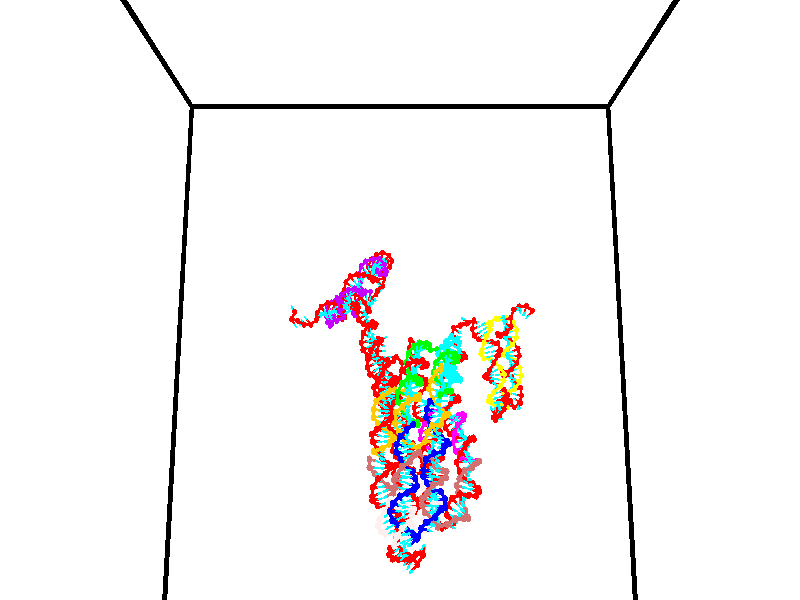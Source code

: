 // switches for output
#declare DRAW_BASES = 1; // possible values are 0, 1; only relevant for DNA ribbons
#declare DRAW_BASES_TYPE = 3; // possible values are 1, 2, 3; only relevant for DNA ribbons
#declare DRAW_FOG = 0; // set to 1 to enable fog

#include "colors.inc"

#include "transforms.inc"
background { rgb <1, 1, 1>}

#default {
   normal{
       ripples 0.25
       frequency 0.20
       turbulence 0.2
       lambda 5
   }
	finish {
		phong 0.1
		phong_size 40.
	}
}

// original window dimensions: 1024x640


// camera settings

camera {
	sky <0, 0.179814, -0.983701>
	up <0, 0.179814, -0.983701>
	right 1.6 * <1, 0, 0>
	location <35, 94.9851, 44.8844>
	look_at <35, 29.7336, 32.9568>
	direction <0, -65.2515, -11.9276>
	angle 67.0682
}


# declare cpy_camera_pos = <35, 94.9851, 44.8844>;
# if (DRAW_FOG = 1)
fog {
	fog_type 2
	up vnormalize(cpy_camera_pos)
	color rgbt<1,1,1,0.3>
	distance 1e-5
	fog_alt 3e-3
	fog_offset 56
}
# end


// LIGHTS

# declare lum = 6;
global_settings {
	ambient_light rgb lum * <0.05, 0.05, 0.05>
	max_trace_level 15
}# declare cpy_direct_light_amount = 0.25;
light_source
{	1000 * <-1, -1.16352, -0.803886>,
	rgb lum * cpy_direct_light_amount
	parallel
}

light_source
{	1000 * <1, 1.16352, 0.803886>,
	rgb lum * cpy_direct_light_amount
	parallel
}

// strand 0

// nucleotide -1

// particle -1
sphere {
	<24.402138, 35.073017, 34.936367> 0.250000
	pigment { color rgbt <1,0,0,0> }
	no_shadow
}
cylinder {
	<24.311863, 35.439915, 34.805080>,  <24.257698, 35.660053, 34.726311>, 0.100000
	pigment { color rgbt <1,0,0,0> }
	no_shadow
}
cylinder {
	<24.311863, 35.439915, 34.805080>,  <24.402138, 35.073017, 34.936367>, 0.100000
	pigment { color rgbt <1,0,0,0> }
	no_shadow
}

// particle -1
sphere {
	<24.311863, 35.439915, 34.805080> 0.100000
	pigment { color rgbt <1,0,0,0> }
	no_shadow
}
sphere {
	0, 1
	scale<0.080000,0.200000,0.300000>
	matrix <-0.961720, -0.156018, 0.225285,
		0.155435, 0.366493, 0.917346,
		-0.225688, 0.917247, -0.328213,
		24.244156, 35.715088, 34.706615>
	pigment { color rgbt <0,1,1,0> }
	no_shadow
}
cylinder {
	<24.078028, 34.831211, 35.521812>,  <24.402138, 35.073017, 34.936367>, 0.130000
	pigment { color rgbt <1,0,0,0> }
	no_shadow
}

// nucleotide -1

// particle -1
sphere {
	<24.078028, 34.831211, 35.521812> 0.250000
	pigment { color rgbt <1,0,0,0> }
	no_shadow
}
cylinder {
	<24.259907, 34.606640, 35.798378>,  <24.369034, 34.471897, 35.964317>, 0.100000
	pigment { color rgbt <1,0,0,0> }
	no_shadow
}
cylinder {
	<24.259907, 34.606640, 35.798378>,  <24.078028, 34.831211, 35.521812>, 0.100000
	pigment { color rgbt <1,0,0,0> }
	no_shadow
}

// particle -1
sphere {
	<24.259907, 34.606640, 35.798378> 0.100000
	pigment { color rgbt <1,0,0,0> }
	no_shadow
}
sphere {
	0, 1
	scale<0.080000,0.200000,0.300000>
	matrix <0.831570, -0.010409, -0.555322,
		0.318970, 0.827461, 0.462133,
		0.454697, -0.561427, 0.691412,
		24.396317, 34.438213, 36.005802>
	pigment { color rgbt <0,1,1,0> }
	no_shadow
}
cylinder {
	<24.728800, 35.075783, 35.691753>,  <24.078028, 34.831211, 35.521812>, 0.130000
	pigment { color rgbt <1,0,0,0> }
	no_shadow
}

// nucleotide -1

// particle -1
sphere {
	<24.728800, 35.075783, 35.691753> 0.250000
	pigment { color rgbt <1,0,0,0> }
	no_shadow
}
cylinder {
	<24.777029, 34.694469, 35.802547>,  <24.805967, 34.465683, 35.869022>, 0.100000
	pigment { color rgbt <1,0,0,0> }
	no_shadow
}
cylinder {
	<24.777029, 34.694469, 35.802547>,  <24.728800, 35.075783, 35.691753>, 0.100000
	pigment { color rgbt <1,0,0,0> }
	no_shadow
}

// particle -1
sphere {
	<24.777029, 34.694469, 35.802547> 0.100000
	pigment { color rgbt <1,0,0,0> }
	no_shadow
}
sphere {
	0, 1
	scale<0.080000,0.200000,0.300000>
	matrix <0.839287, -0.051120, -0.541281,
		0.530151, 0.297735, 0.793911,
		0.120574, -0.953279, 0.276986,
		24.813202, 34.408485, 35.885643>
	pigment { color rgbt <0,1,1,0> }
	no_shadow
}
cylinder {
	<25.384987, 34.974972, 36.027546>,  <24.728800, 35.075783, 35.691753>, 0.130000
	pigment { color rgbt <1,0,0,0> }
	no_shadow
}

// nucleotide -1

// particle -1
sphere {
	<25.384987, 34.974972, 36.027546> 0.250000
	pigment { color rgbt <1,0,0,0> }
	no_shadow
}
cylinder {
	<25.245235, 34.665127, 35.816677>,  <25.161385, 34.479221, 35.690155>, 0.100000
	pigment { color rgbt <1,0,0,0> }
	no_shadow
}
cylinder {
	<25.245235, 34.665127, 35.816677>,  <25.384987, 34.974972, 36.027546>, 0.100000
	pigment { color rgbt <1,0,0,0> }
	no_shadow
}

// particle -1
sphere {
	<25.245235, 34.665127, 35.816677> 0.100000
	pigment { color rgbt <1,0,0,0> }
	no_shadow
}
sphere {
	0, 1
	scale<0.080000,0.200000,0.300000>
	matrix <0.791870, 0.056656, -0.608057,
		0.500875, -0.629894, 0.593597,
		-0.349381, -0.774612, -0.527172,
		25.140421, 34.432743, 35.658527>
	pigment { color rgbt <0,1,1,0> }
	no_shadow
}
cylinder {
	<25.960220, 34.388092, 35.932270>,  <25.384987, 34.974972, 36.027546>, 0.130000
	pigment { color rgbt <1,0,0,0> }
	no_shadow
}

// nucleotide -1

// particle -1
sphere {
	<25.960220, 34.388092, 35.932270> 0.250000
	pigment { color rgbt <1,0,0,0> }
	no_shadow
}
cylinder {
	<25.679676, 34.414494, 35.648373>,  <25.511349, 34.430332, 35.478035>, 0.100000
	pigment { color rgbt <1,0,0,0> }
	no_shadow
}
cylinder {
	<25.679676, 34.414494, 35.648373>,  <25.960220, 34.388092, 35.932270>, 0.100000
	pigment { color rgbt <1,0,0,0> }
	no_shadow
}

// particle -1
sphere {
	<25.679676, 34.414494, 35.648373> 0.100000
	pigment { color rgbt <1,0,0,0> }
	no_shadow
}
sphere {
	0, 1
	scale<0.080000,0.200000,0.300000>
	matrix <0.712497, 0.035645, -0.700769,
		-0.020956, -0.997182, -0.072029,
		-0.701362, 0.066005, -0.709743,
		25.469267, 34.434296, 35.435452>
	pigment { color rgbt <0,1,1,0> }
	no_shadow
}
cylinder {
	<26.429686, 33.988842, 35.475086>,  <25.960220, 34.388092, 35.932270>, 0.130000
	pigment { color rgbt <1,0,0,0> }
	no_shadow
}

// nucleotide -1

// particle -1
sphere {
	<26.429686, 33.988842, 35.475086> 0.250000
	pigment { color rgbt <1,0,0,0> }
	no_shadow
}
cylinder {
	<26.704388, 34.207531, 35.283478>,  <26.869209, 34.338745, 35.168510>, 0.100000
	pigment { color rgbt <1,0,0,0> }
	no_shadow
}
cylinder {
	<26.704388, 34.207531, 35.283478>,  <26.429686, 33.988842, 35.475086>, 0.100000
	pigment { color rgbt <1,0,0,0> }
	no_shadow
}

// particle -1
sphere {
	<26.704388, 34.207531, 35.283478> 0.100000
	pigment { color rgbt <1,0,0,0> }
	no_shadow
}
sphere {
	0, 1
	scale<0.080000,0.200000,0.300000>
	matrix <0.429986, -0.836891, -0.338712,
		-0.586073, 0.026638, -0.809820,
		0.686754, 0.546721, -0.479025,
		26.910414, 34.371548, 35.139771>
	pigment { color rgbt <0,1,1,0> }
	no_shadow
}
cylinder {
	<26.471697, 33.715626, 34.820995>,  <26.429686, 33.988842, 35.475086>, 0.130000
	pigment { color rgbt <1,0,0,0> }
	no_shadow
}

// nucleotide -1

// particle -1
sphere {
	<26.471697, 33.715626, 34.820995> 0.250000
	pigment { color rgbt <1,0,0,0> }
	no_shadow
}
cylinder {
	<26.822836, 33.893612, 34.891869>,  <27.033520, 34.000404, 34.934391>, 0.100000
	pigment { color rgbt <1,0,0,0> }
	no_shadow
}
cylinder {
	<26.822836, 33.893612, 34.891869>,  <26.471697, 33.715626, 34.820995>, 0.100000
	pigment { color rgbt <1,0,0,0> }
	no_shadow
}

// particle -1
sphere {
	<26.822836, 33.893612, 34.891869> 0.100000
	pigment { color rgbt <1,0,0,0> }
	no_shadow
}
sphere {
	0, 1
	scale<0.080000,0.200000,0.300000>
	matrix <0.478697, -0.803278, -0.354392,
		-0.015366, 0.395918, -0.918157,
		0.877845, 0.444965, 0.177182,
		27.086189, 34.027100, 34.945023>
	pigment { color rgbt <0,1,1,0> }
	no_shadow
}
cylinder {
	<26.838375, 33.526382, 34.242683>,  <26.471697, 33.715626, 34.820995>, 0.130000
	pigment { color rgbt <1,0,0,0> }
	no_shadow
}

// nucleotide -1

// particle -1
sphere {
	<26.838375, 33.526382, 34.242683> 0.250000
	pigment { color rgbt <1,0,0,0> }
	no_shadow
}
cylinder {
	<27.091614, 33.639816, 34.530785>,  <27.243557, 33.707878, 34.703644>, 0.100000
	pigment { color rgbt <1,0,0,0> }
	no_shadow
}
cylinder {
	<27.091614, 33.639816, 34.530785>,  <26.838375, 33.526382, 34.242683>, 0.100000
	pigment { color rgbt <1,0,0,0> }
	no_shadow
}

// particle -1
sphere {
	<27.091614, 33.639816, 34.530785> 0.100000
	pigment { color rgbt <1,0,0,0> }
	no_shadow
}
sphere {
	0, 1
	scale<0.080000,0.200000,0.300000>
	matrix <0.669014, -0.668501, -0.324849,
		0.389368, 0.687521, -0.612949,
		0.633098, 0.283586, 0.720254,
		27.281544, 33.724892, 34.746861>
	pigment { color rgbt <0,1,1,0> }
	no_shadow
}
cylinder {
	<27.526644, 33.539280, 33.910881>,  <26.838375, 33.526382, 34.242683>, 0.130000
	pigment { color rgbt <1,0,0,0> }
	no_shadow
}

// nucleotide -1

// particle -1
sphere {
	<27.526644, 33.539280, 33.910881> 0.250000
	pigment { color rgbt <1,0,0,0> }
	no_shadow
}
cylinder {
	<27.600822, 33.508289, 34.302719>,  <27.645330, 33.489697, 34.537823>, 0.100000
	pigment { color rgbt <1,0,0,0> }
	no_shadow
}
cylinder {
	<27.600822, 33.508289, 34.302719>,  <27.526644, 33.539280, 33.910881>, 0.100000
	pigment { color rgbt <1,0,0,0> }
	no_shadow
}

// particle -1
sphere {
	<27.600822, 33.508289, 34.302719> 0.100000
	pigment { color rgbt <1,0,0,0> }
	no_shadow
}
sphere {
	0, 1
	scale<0.080000,0.200000,0.300000>
	matrix <0.727820, -0.658951, -0.189899,
		0.660218, 0.748185, -0.065816,
		0.185449, -0.077473, 0.979595,
		27.656458, 33.485046, 34.596596>
	pigment { color rgbt <0,1,1,0> }
	no_shadow
}
cylinder {
	<28.281441, 33.694744, 33.956257>,  <27.526644, 33.539280, 33.910881>, 0.130000
	pigment { color rgbt <1,0,0,0> }
	no_shadow
}

// nucleotide -1

// particle -1
sphere {
	<28.281441, 33.694744, 33.956257> 0.250000
	pigment { color rgbt <1,0,0,0> }
	no_shadow
}
cylinder {
	<28.122395, 33.472073, 34.248013>,  <28.026966, 33.338470, 34.423065>, 0.100000
	pigment { color rgbt <1,0,0,0> }
	no_shadow
}
cylinder {
	<28.122395, 33.472073, 34.248013>,  <28.281441, 33.694744, 33.956257>, 0.100000
	pigment { color rgbt <1,0,0,0> }
	no_shadow
}

// particle -1
sphere {
	<28.122395, 33.472073, 34.248013> 0.100000
	pigment { color rgbt <1,0,0,0> }
	no_shadow
}
sphere {
	0, 1
	scale<0.080000,0.200000,0.300000>
	matrix <0.665820, -0.722015, -0.188090,
		0.631336, 0.410854, 0.657734,
		-0.397617, -0.556681, 0.729389,
		28.003109, 33.305069, 34.466827>
	pigment { color rgbt <0,1,1,0> }
	no_shadow
}
cylinder {
	<28.848591, 33.291130, 34.183895>,  <28.281441, 33.694744, 33.956257>, 0.130000
	pigment { color rgbt <1,0,0,0> }
	no_shadow
}

// nucleotide -1

// particle -1
sphere {
	<28.848591, 33.291130, 34.183895> 0.250000
	pigment { color rgbt <1,0,0,0> }
	no_shadow
}
cylinder {
	<28.531309, 33.101612, 34.336914>,  <28.340940, 32.987900, 34.428726>, 0.100000
	pigment { color rgbt <1,0,0,0> }
	no_shadow
}
cylinder {
	<28.531309, 33.101612, 34.336914>,  <28.848591, 33.291130, 34.183895>, 0.100000
	pigment { color rgbt <1,0,0,0> }
	no_shadow
}

// particle -1
sphere {
	<28.531309, 33.101612, 34.336914> 0.100000
	pigment { color rgbt <1,0,0,0> }
	no_shadow
}
sphere {
	0, 1
	scale<0.080000,0.200000,0.300000>
	matrix <0.470114, -0.875742, -0.109858,
		0.387062, 0.092700, 0.917382,
		-0.793206, -0.473796, 0.382546,
		28.293346, 32.959473, 34.451679>
	pigment { color rgbt <0,1,1,0> }
	no_shadow
}
cylinder {
	<29.159208, 32.821953, 34.633675>,  <28.848591, 33.291130, 34.183895>, 0.130000
	pigment { color rgbt <1,0,0,0> }
	no_shadow
}

// nucleotide -1

// particle -1
sphere {
	<29.159208, 32.821953, 34.633675> 0.250000
	pigment { color rgbt <1,0,0,0> }
	no_shadow
}
cylinder {
	<28.793701, 32.662842, 34.600697>,  <28.574396, 32.567375, 34.580910>, 0.100000
	pigment { color rgbt <1,0,0,0> }
	no_shadow
}
cylinder {
	<28.793701, 32.662842, 34.600697>,  <29.159208, 32.821953, 34.633675>, 0.100000
	pigment { color rgbt <1,0,0,0> }
	no_shadow
}

// particle -1
sphere {
	<28.793701, 32.662842, 34.600697> 0.100000
	pigment { color rgbt <1,0,0,0> }
	no_shadow
}
sphere {
	0, 1
	scale<0.080000,0.200000,0.300000>
	matrix <0.405296, -0.878919, -0.251467,
		0.027562, -0.263199, 0.964348,
		-0.913770, -0.397777, -0.082449,
		28.519569, 32.543510, 34.575962>
	pigment { color rgbt <0,1,1,0> }
	no_shadow
}
cylinder {
	<29.209637, 32.121601, 34.947941>,  <29.159208, 32.821953, 34.633675>, 0.130000
	pigment { color rgbt <1,0,0,0> }
	no_shadow
}

// nucleotide -1

// particle -1
sphere {
	<29.209637, 32.121601, 34.947941> 0.250000
	pigment { color rgbt <1,0,0,0> }
	no_shadow
}
cylinder {
	<28.893528, 32.106514, 34.703304>,  <28.703863, 32.097462, 34.556522>, 0.100000
	pigment { color rgbt <1,0,0,0> }
	no_shadow
}
cylinder {
	<28.893528, 32.106514, 34.703304>,  <29.209637, 32.121601, 34.947941>, 0.100000
	pigment { color rgbt <1,0,0,0> }
	no_shadow
}

// particle -1
sphere {
	<28.893528, 32.106514, 34.703304> 0.100000
	pigment { color rgbt <1,0,0,0> }
	no_shadow
}
sphere {
	0, 1
	scale<0.080000,0.200000,0.300000>
	matrix <0.343669, -0.853623, -0.391432,
		-0.507307, -0.519524, 0.687557,
		-0.790273, -0.037716, -0.611593,
		28.656446, 32.095200, 34.519825>
	pigment { color rgbt <0,1,1,0> }
	no_shadow
}
cylinder {
	<28.865866, 31.502552, 35.005768>,  <29.209637, 32.121601, 34.947941>, 0.130000
	pigment { color rgbt <1,0,0,0> }
	no_shadow
}

// nucleotide -1

// particle -1
sphere {
	<28.865866, 31.502552, 35.005768> 0.250000
	pigment { color rgbt <1,0,0,0> }
	no_shadow
}
cylinder {
	<28.766764, 31.607384, 34.632687>,  <28.707302, 31.670282, 34.408840>, 0.100000
	pigment { color rgbt <1,0,0,0> }
	no_shadow
}
cylinder {
	<28.766764, 31.607384, 34.632687>,  <28.865866, 31.502552, 35.005768>, 0.100000
	pigment { color rgbt <1,0,0,0> }
	no_shadow
}

// particle -1
sphere {
	<28.766764, 31.607384, 34.632687> 0.100000
	pigment { color rgbt <1,0,0,0> }
	no_shadow
}
sphere {
	0, 1
	scale<0.080000,0.200000,0.300000>
	matrix <0.369339, -0.864464, -0.341015,
		-0.895660, -0.428970, 0.117376,
		-0.247752, 0.262082, -0.932702,
		28.692438, 31.686008, 34.352875>
	pigment { color rgbt <0,1,1,0> }
	no_shadow
}
cylinder {
	<28.437431, 30.976248, 34.718494>,  <28.865866, 31.502552, 35.005768>, 0.130000
	pigment { color rgbt <1,0,0,0> }
	no_shadow
}

// nucleotide -1

// particle -1
sphere {
	<28.437431, 30.976248, 34.718494> 0.250000
	pigment { color rgbt <1,0,0,0> }
	no_shadow
}
cylinder {
	<28.585579, 31.177799, 34.406357>,  <28.674467, 31.298731, 34.219074>, 0.100000
	pigment { color rgbt <1,0,0,0> }
	no_shadow
}
cylinder {
	<28.585579, 31.177799, 34.406357>,  <28.437431, 30.976248, 34.718494>, 0.100000
	pigment { color rgbt <1,0,0,0> }
	no_shadow
}

// particle -1
sphere {
	<28.585579, 31.177799, 34.406357> 0.100000
	pigment { color rgbt <1,0,0,0> }
	no_shadow
}
sphere {
	0, 1
	scale<0.080000,0.200000,0.300000>
	matrix <0.287751, -0.860997, -0.419385,
		-0.883191, -0.069218, -0.463878,
		0.370368, 0.503878, -0.780342,
		28.696690, 31.328962, 34.172253>
	pigment { color rgbt <0,1,1,0> }
	no_shadow
}
cylinder {
	<28.376205, 30.464479, 34.133656>,  <28.437431, 30.976248, 34.718494>, 0.130000
	pigment { color rgbt <1,0,0,0> }
	no_shadow
}

// nucleotide -1

// particle -1
sphere {
	<28.376205, 30.464479, 34.133656> 0.250000
	pigment { color rgbt <1,0,0,0> }
	no_shadow
}
cylinder {
	<28.629341, 30.735161, 33.983139>,  <28.781221, 30.897570, 33.892830>, 0.100000
	pigment { color rgbt <1,0,0,0> }
	no_shadow
}
cylinder {
	<28.629341, 30.735161, 33.983139>,  <28.376205, 30.464479, 34.133656>, 0.100000
	pigment { color rgbt <1,0,0,0> }
	no_shadow
}

// particle -1
sphere {
	<28.629341, 30.735161, 33.983139> 0.100000
	pigment { color rgbt <1,0,0,0> }
	no_shadow
}
sphere {
	0, 1
	scale<0.080000,0.200000,0.300000>
	matrix <0.453879, -0.717939, -0.527786,
		-0.627305, 0.163214, -0.761479,
		0.632837, 0.676702, -0.376287,
		28.819193, 30.938171, 33.870255>
	pigment { color rgbt <0,1,1,0> }
	no_shadow
}
cylinder {
	<28.341225, 30.422033, 33.440510>,  <28.376205, 30.464479, 34.133656>, 0.130000
	pigment { color rgbt <1,0,0,0> }
	no_shadow
}

// nucleotide -1

// particle -1
sphere {
	<28.341225, 30.422033, 33.440510> 0.250000
	pigment { color rgbt <1,0,0,0> }
	no_shadow
}
cylinder {
	<28.697842, 30.575602, 33.536644>,  <28.911812, 30.667742, 33.594326>, 0.100000
	pigment { color rgbt <1,0,0,0> }
	no_shadow
}
cylinder {
	<28.697842, 30.575602, 33.536644>,  <28.341225, 30.422033, 33.440510>, 0.100000
	pigment { color rgbt <1,0,0,0> }
	no_shadow
}

// particle -1
sphere {
	<28.697842, 30.575602, 33.536644> 0.100000
	pigment { color rgbt <1,0,0,0> }
	no_shadow
}
sphere {
	0, 1
	scale<0.080000,0.200000,0.300000>
	matrix <0.449564, -0.685376, -0.572845,
		-0.055206, 0.618761, -0.783637,
		0.891541, 0.383919, 0.240336,
		28.965303, 30.690777, 33.608746>
	pigment { color rgbt <0,1,1,0> }
	no_shadow
}
cylinder {
	<28.916842, 30.154287, 32.897667>,  <28.341225, 30.422033, 33.440510>, 0.130000
	pigment { color rgbt <1,0,0,0> }
	no_shadow
}

// nucleotide -1

// particle -1
sphere {
	<28.916842, 30.154287, 32.897667> 0.250000
	pigment { color rgbt <1,0,0,0> }
	no_shadow
}
cylinder {
	<29.121248, 30.300924, 33.208656>,  <29.243893, 30.388906, 33.395252>, 0.100000
	pigment { color rgbt <1,0,0,0> }
	no_shadow
}
cylinder {
	<29.121248, 30.300924, 33.208656>,  <28.916842, 30.154287, 32.897667>, 0.100000
	pigment { color rgbt <1,0,0,0> }
	no_shadow
}

// particle -1
sphere {
	<29.121248, 30.300924, 33.208656> 0.100000
	pigment { color rgbt <1,0,0,0> }
	no_shadow
}
sphere {
	0, 1
	scale<0.080000,0.200000,0.300000>
	matrix <0.794621, -0.546384, -0.264655,
		0.327781, 0.753044, -0.570513,
		0.511016, 0.366593, 0.777478,
		29.274553, 30.410902, 33.441898>
	pigment { color rgbt <0,1,1,0> }
	no_shadow
}
cylinder {
	<29.491642, 30.415945, 32.575127>,  <28.916842, 30.154287, 32.897667>, 0.130000
	pigment { color rgbt <1,0,0,0> }
	no_shadow
}

// nucleotide -1

// particle -1
sphere {
	<29.491642, 30.415945, 32.575127> 0.250000
	pigment { color rgbt <1,0,0,0> }
	no_shadow
}
cylinder {
	<29.579981, 30.368135, 32.962311>,  <29.632984, 30.339449, 33.194622>, 0.100000
	pigment { color rgbt <1,0,0,0> }
	no_shadow
}
cylinder {
	<29.579981, 30.368135, 32.962311>,  <29.491642, 30.415945, 32.575127>, 0.100000
	pigment { color rgbt <1,0,0,0> }
	no_shadow
}

// particle -1
sphere {
	<29.579981, 30.368135, 32.962311> 0.100000
	pigment { color rgbt <1,0,0,0> }
	no_shadow
}
sphere {
	0, 1
	scale<0.080000,0.200000,0.300000>
	matrix <0.819852, -0.514809, -0.250626,
		0.528269, 0.848932, -0.015702,
		0.220848, -0.119525, 0.967957,
		29.646235, 30.332277, 33.252697>
	pigment { color rgbt <0,1,1,0> }
	no_shadow
}
cylinder {
	<30.126356, 30.724739, 32.593876>,  <29.491642, 30.415945, 32.575127>, 0.130000
	pigment { color rgbt <1,0,0,0> }
	no_shadow
}

// nucleotide -1

// particle -1
sphere {
	<30.126356, 30.724739, 32.593876> 0.250000
	pigment { color rgbt <1,0,0,0> }
	no_shadow
}
cylinder {
	<30.089090, 30.493477, 32.918110>,  <30.066730, 30.354719, 33.112652>, 0.100000
	pigment { color rgbt <1,0,0,0> }
	no_shadow
}
cylinder {
	<30.089090, 30.493477, 32.918110>,  <30.126356, 30.724739, 32.593876>, 0.100000
	pigment { color rgbt <1,0,0,0> }
	no_shadow
}

// particle -1
sphere {
	<30.089090, 30.493477, 32.918110> 0.100000
	pigment { color rgbt <1,0,0,0> }
	no_shadow
}
sphere {
	0, 1
	scale<0.080000,0.200000,0.300000>
	matrix <0.946193, -0.304815, -0.108660,
		0.309902, 0.756850, 0.575447,
		-0.093166, -0.578158, 0.810588,
		30.061140, 30.320030, 33.161285>
	pigment { color rgbt <0,1,1,0> }
	no_shadow
}
cylinder {
	<30.731026, 30.832056, 32.911739>,  <30.126356, 30.724739, 32.593876>, 0.130000
	pigment { color rgbt <1,0,0,0> }
	no_shadow
}

// nucleotide -1

// particle -1
sphere {
	<30.731026, 30.832056, 32.911739> 0.250000
	pigment { color rgbt <1,0,0,0> }
	no_shadow
}
cylinder {
	<30.596697, 30.484602, 33.057453>,  <30.516100, 30.276131, 33.144882>, 0.100000
	pigment { color rgbt <1,0,0,0> }
	no_shadow
}
cylinder {
	<30.596697, 30.484602, 33.057453>,  <30.731026, 30.832056, 32.911739>, 0.100000
	pigment { color rgbt <1,0,0,0> }
	no_shadow
}

// particle -1
sphere {
	<30.596697, 30.484602, 33.057453> 0.100000
	pigment { color rgbt <1,0,0,0> }
	no_shadow
}
sphere {
	0, 1
	scale<0.080000,0.200000,0.300000>
	matrix <0.918801, -0.387256, -0.076400,
		0.207435, 0.309046, 0.928149,
		-0.335820, -0.868633, 0.364282,
		30.495951, 30.224012, 33.166737>
	pigment { color rgbt <0,1,1,0> }
	no_shadow
}
cylinder {
	<31.222511, 30.608171, 33.390678>,  <30.731026, 30.832056, 32.911739>, 0.130000
	pigment { color rgbt <1,0,0,0> }
	no_shadow
}

// nucleotide -1

// particle -1
sphere {
	<31.222511, 30.608171, 33.390678> 0.250000
	pigment { color rgbt <1,0,0,0> }
	no_shadow
}
cylinder {
	<31.027079, 30.269627, 33.305862>,  <30.909819, 30.066500, 33.254971>, 0.100000
	pigment { color rgbt <1,0,0,0> }
	no_shadow
}
cylinder {
	<31.027079, 30.269627, 33.305862>,  <31.222511, 30.608171, 33.390678>, 0.100000
	pigment { color rgbt <1,0,0,0> }
	no_shadow
}

// particle -1
sphere {
	<31.027079, 30.269627, 33.305862> 0.100000
	pigment { color rgbt <1,0,0,0> }
	no_shadow
}
sphere {
	0, 1
	scale<0.080000,0.200000,0.300000>
	matrix <0.871976, -0.482212, -0.084443,
		-0.030781, -0.226154, 0.973605,
		-0.488581, -0.846361, -0.212044,
		30.880505, 30.015718, 33.242249>
	pigment { color rgbt <0,1,1,0> }
	no_shadow
}
cylinder {
	<31.397572, 30.007284, 33.875877>,  <31.222511, 30.608171, 33.390678>, 0.130000
	pigment { color rgbt <1,0,0,0> }
	no_shadow
}

// nucleotide -1

// particle -1
sphere {
	<31.397572, 30.007284, 33.875877> 0.250000
	pigment { color rgbt <1,0,0,0> }
	no_shadow
}
cylinder {
	<31.252445, 29.837078, 33.544262>,  <31.165369, 29.734955, 33.345295>, 0.100000
	pigment { color rgbt <1,0,0,0> }
	no_shadow
}
cylinder {
	<31.252445, 29.837078, 33.544262>,  <31.397572, 30.007284, 33.875877>, 0.100000
	pigment { color rgbt <1,0,0,0> }
	no_shadow
}

// particle -1
sphere {
	<31.252445, 29.837078, 33.544262> 0.100000
	pigment { color rgbt <1,0,0,0> }
	no_shadow
}
sphere {
	0, 1
	scale<0.080000,0.200000,0.300000>
	matrix <0.722844, -0.689977, 0.037802,
		-0.588101, -0.585548, 0.557916,
		-0.362814, -0.425517, -0.829036,
		31.143600, 29.709423, 33.295551>
	pigment { color rgbt <0,1,1,0> }
	no_shadow
}
cylinder {
	<31.453238, 29.339279, 33.992126>,  <31.397572, 30.007284, 33.875877>, 0.130000
	pigment { color rgbt <1,0,0,0> }
	no_shadow
}

// nucleotide -1

// particle -1
sphere {
	<31.453238, 29.339279, 33.992126> 0.250000
	pigment { color rgbt <1,0,0,0> }
	no_shadow
}
cylinder {
	<31.434170, 29.338335, 33.592583>,  <31.422729, 29.337769, 33.352856>, 0.100000
	pigment { color rgbt <1,0,0,0> }
	no_shadow
}
cylinder {
	<31.434170, 29.338335, 33.592583>,  <31.453238, 29.339279, 33.992126>, 0.100000
	pigment { color rgbt <1,0,0,0> }
	no_shadow
}

// particle -1
sphere {
	<31.434170, 29.338335, 33.592583> 0.100000
	pigment { color rgbt <1,0,0,0> }
	no_shadow
}
sphere {
	0, 1
	scale<0.080000,0.200000,0.300000>
	matrix <0.779914, -0.624865, -0.035743,
		-0.624068, -0.780730, 0.031630,
		-0.047670, -0.002362, -0.998860,
		31.419868, 29.337627, 33.292923>
	pigment { color rgbt <0,1,1,0> }
	no_shadow
}
cylinder {
	<31.613895, 28.550537, 33.791653>,  <31.453238, 29.339279, 33.992126>, 0.130000
	pigment { color rgbt <1,0,0,0> }
	no_shadow
}

// nucleotide -1

// particle -1
sphere {
	<31.613895, 28.550537, 33.791653> 0.250000
	pigment { color rgbt <1,0,0,0> }
	no_shadow
}
cylinder {
	<31.620541, 28.771793, 33.458485>,  <31.624527, 28.904547, 33.258583>, 0.100000
	pigment { color rgbt <1,0,0,0> }
	no_shadow
}
cylinder {
	<31.620541, 28.771793, 33.458485>,  <31.613895, 28.550537, 33.791653>, 0.100000
	pigment { color rgbt <1,0,0,0> }
	no_shadow
}

// particle -1
sphere {
	<31.620541, 28.771793, 33.458485> 0.100000
	pigment { color rgbt <1,0,0,0> }
	no_shadow
}
sphere {
	0, 1
	scale<0.080000,0.200000,0.300000>
	matrix <0.615608, -0.662080, -0.427407,
		-0.787877, -0.505653, -0.351518,
		0.016613, 0.553141, -0.832922,
		31.625525, 28.937737, 33.208607>
	pigment { color rgbt <0,1,1,0> }
	no_shadow
}
cylinder {
	<31.507887, 28.151009, 33.257668>,  <31.613895, 28.550537, 33.791653>, 0.130000
	pigment { color rgbt <1,0,0,0> }
	no_shadow
}

// nucleotide -1

// particle -1
sphere {
	<31.507887, 28.151009, 33.257668> 0.250000
	pigment { color rgbt <1,0,0,0> }
	no_shadow
}
cylinder {
	<31.719786, 28.460066, 33.117733>,  <31.846926, 28.645500, 33.033772>, 0.100000
	pigment { color rgbt <1,0,0,0> }
	no_shadow
}
cylinder {
	<31.719786, 28.460066, 33.117733>,  <31.507887, 28.151009, 33.257668>, 0.100000
	pigment { color rgbt <1,0,0,0> }
	no_shadow
}

// particle -1
sphere {
	<31.719786, 28.460066, 33.117733> 0.100000
	pigment { color rgbt <1,0,0,0> }
	no_shadow
}
sphere {
	0, 1
	scale<0.080000,0.200000,0.300000>
	matrix <0.606077, -0.633390, -0.481132,
		-0.593327, 0.042852, -0.803820,
		0.529749, 0.772645, -0.349836,
		31.878710, 28.691860, 33.012783>
	pigment { color rgbt <0,1,1,0> }
	no_shadow
}
cylinder {
	<31.630964, 28.084066, 32.582233>,  <31.507887, 28.151009, 33.257668>, 0.130000
	pigment { color rgbt <1,0,0,0> }
	no_shadow
}

// nucleotide -1

// particle -1
sphere {
	<31.630964, 28.084066, 32.582233> 0.250000
	pigment { color rgbt <1,0,0,0> }
	no_shadow
}
cylinder {
	<31.931725, 28.334291, 32.665485>,  <32.112179, 28.484426, 32.715435>, 0.100000
	pigment { color rgbt <1,0,0,0> }
	no_shadow
}
cylinder {
	<31.931725, 28.334291, 32.665485>,  <31.630964, 28.084066, 32.582233>, 0.100000
	pigment { color rgbt <1,0,0,0> }
	no_shadow
}

// particle -1
sphere {
	<31.931725, 28.334291, 32.665485> 0.100000
	pigment { color rgbt <1,0,0,0> }
	no_shadow
}
sphere {
	0, 1
	scale<0.080000,0.200000,0.300000>
	matrix <0.637029, -0.608054, -0.473777,
		-0.169826, 0.488816, -0.855698,
		0.751900, 0.625564, 0.208127,
		32.157295, 28.521961, 32.727924>
	pigment { color rgbt <0,1,1,0> }
	no_shadow
}
cylinder {
	<32.287193, 28.096605, 32.146847>,  <31.630964, 28.084066, 32.582233>, 0.130000
	pigment { color rgbt <1,0,0,0> }
	no_shadow
}

// nucleotide -1

// particle -1
sphere {
	<32.287193, 28.096605, 32.146847> 0.250000
	pigment { color rgbt <1,0,0,0> }
	no_shadow
}
cylinder {
	<32.607895, 28.096666, 31.907784>,  <32.800316, 28.096703, 31.764345>, 0.100000
	pigment { color rgbt <1,0,0,0> }
	no_shadow
}
cylinder {
	<32.607895, 28.096666, 31.907784>,  <32.287193, 28.096605, 32.146847>, 0.100000
	pigment { color rgbt <1,0,0,0> }
	no_shadow
}

// particle -1
sphere {
	<32.607895, 28.096666, 31.907784> 0.100000
	pigment { color rgbt <1,0,0,0> }
	no_shadow
}
sphere {
	0, 1
	scale<0.080000,0.200000,0.300000>
	matrix <-0.438867, 0.678962, -0.588562,
		0.405695, 0.734173, 0.544428,
		0.801752, 0.000155, -0.597656,
		32.848419, 28.096712, 31.728487>
	pigment { color rgbt <0,1,1,0> }
	no_shadow
}
cylinder {
	<32.462044, 28.692917, 31.859245>,  <32.287193, 28.096605, 32.146847>, 0.130000
	pigment { color rgbt <1,0,0,0> }
	no_shadow
}

// nucleotide -1

// particle -1
sphere {
	<32.462044, 28.692917, 31.859245> 0.250000
	pigment { color rgbt <1,0,0,0> }
	no_shadow
}
cylinder {
	<32.627724, 28.468262, 31.572748>,  <32.727131, 28.333469, 31.400850>, 0.100000
	pigment { color rgbt <1,0,0,0> }
	no_shadow
}
cylinder {
	<32.627724, 28.468262, 31.572748>,  <32.462044, 28.692917, 31.859245>, 0.100000
	pigment { color rgbt <1,0,0,0> }
	no_shadow
}

// particle -1
sphere {
	<32.627724, 28.468262, 31.572748> 0.100000
	pigment { color rgbt <1,0,0,0> }
	no_shadow
}
sphere {
	0, 1
	scale<0.080000,0.200000,0.300000>
	matrix <-0.194206, 0.714263, -0.672393,
		0.889226, 0.417604, 0.186775,
		0.414200, -0.561636, -0.716242,
		32.751984, 28.299770, 31.357876>
	pigment { color rgbt <0,1,1,0> }
	no_shadow
}
cylinder {
	<33.080959, 29.001276, 31.498543>,  <32.462044, 28.692917, 31.859245>, 0.130000
	pigment { color rgbt <1,0,0,0> }
	no_shadow
}

// nucleotide -1

// particle -1
sphere {
	<33.080959, 29.001276, 31.498543> 0.250000
	pigment { color rgbt <1,0,0,0> }
	no_shadow
}
cylinder {
	<32.835018, 28.769182, 31.284895>,  <32.687454, 28.629925, 31.156706>, 0.100000
	pigment { color rgbt <1,0,0,0> }
	no_shadow
}
cylinder {
	<32.835018, 28.769182, 31.284895>,  <33.080959, 29.001276, 31.498543>, 0.100000
	pigment { color rgbt <1,0,0,0> }
	no_shadow
}

// particle -1
sphere {
	<32.835018, 28.769182, 31.284895> 0.100000
	pigment { color rgbt <1,0,0,0> }
	no_shadow
}
sphere {
	0, 1
	scale<0.080000,0.200000,0.300000>
	matrix <-0.195141, 0.768136, -0.609825,
		0.764096, -0.270745, -0.585538,
		-0.614880, -0.580227, -0.534096,
		32.650562, 28.595112, 31.124659>
	pigment { color rgbt <0,1,1,0> }
	no_shadow
}
cylinder {
	<33.227322, 29.216814, 30.842093>,  <33.080959, 29.001276, 31.498543>, 0.130000
	pigment { color rgbt <1,0,0,0> }
	no_shadow
}

// nucleotide -1

// particle -1
sphere {
	<33.227322, 29.216814, 30.842093> 0.250000
	pigment { color rgbt <1,0,0,0> }
	no_shadow
}
cylinder {
	<32.884384, 29.012989, 30.812962>,  <32.678619, 28.890694, 30.795483>, 0.100000
	pigment { color rgbt <1,0,0,0> }
	no_shadow
}
cylinder {
	<32.884384, 29.012989, 30.812962>,  <33.227322, 29.216814, 30.842093>, 0.100000
	pigment { color rgbt <1,0,0,0> }
	no_shadow
}

// particle -1
sphere {
	<32.884384, 29.012989, 30.812962> 0.100000
	pigment { color rgbt <1,0,0,0> }
	no_shadow
}
sphere {
	0, 1
	scale<0.080000,0.200000,0.300000>
	matrix <-0.306596, 0.619176, -0.722924,
		0.413466, -0.597469, -0.687078,
		-0.857347, -0.509560, -0.072826,
		32.627178, 28.860121, 30.791113>
	pigment { color rgbt <0,1,1,0> }
	no_shadow
}
cylinder {
	<33.068718, 29.160831, 30.173462>,  <33.227322, 29.216814, 30.842093>, 0.130000
	pigment { color rgbt <1,0,0,0> }
	no_shadow
}

// nucleotide -1

// particle -1
sphere {
	<33.068718, 29.160831, 30.173462> 0.250000
	pigment { color rgbt <1,0,0,0> }
	no_shadow
}
cylinder {
	<32.704662, 29.114811, 30.332663>,  <32.486229, 29.087198, 30.428183>, 0.100000
	pigment { color rgbt <1,0,0,0> }
	no_shadow
}
cylinder {
	<32.704662, 29.114811, 30.332663>,  <33.068718, 29.160831, 30.173462>, 0.100000
	pigment { color rgbt <1,0,0,0> }
	no_shadow
}

// particle -1
sphere {
	<32.704662, 29.114811, 30.332663> 0.100000
	pigment { color rgbt <1,0,0,0> }
	no_shadow
}
sphere {
	0, 1
	scale<0.080000,0.200000,0.300000>
	matrix <-0.404448, 0.454966, -0.793365,
		-0.089802, -0.883046, -0.460615,
		-0.910141, -0.115049, 0.398003,
		32.431622, 29.080296, 30.452063>
	pigment { color rgbt <0,1,1,0> }
	no_shadow
}
cylinder {
	<32.905056, 29.844820, 30.125362>,  <33.068718, 29.160831, 30.173462>, 0.130000
	pigment { color rgbt <1,0,0,0> }
	no_shadow
}

// nucleotide -1

// particle -1
sphere {
	<32.905056, 29.844820, 30.125362> 0.250000
	pigment { color rgbt <1,0,0,0> }
	no_shadow
}
cylinder {
	<32.738640, 30.207983, 30.104889>,  <32.638790, 30.425880, 30.092604>, 0.100000
	pigment { color rgbt <1,0,0,0> }
	no_shadow
}
cylinder {
	<32.738640, 30.207983, 30.104889>,  <32.905056, 29.844820, 30.125362>, 0.100000
	pigment { color rgbt <1,0,0,0> }
	no_shadow
}

// particle -1
sphere {
	<32.738640, 30.207983, 30.104889> 0.100000
	pigment { color rgbt <1,0,0,0> }
	no_shadow
}
sphere {
	0, 1
	scale<0.080000,0.200000,0.300000>
	matrix <0.244431, 0.165868, 0.955375,
		0.875881, 0.384959, -0.290928,
		-0.416036, 0.907906, -0.051185,
		32.613831, 30.480354, 30.089533>
	pigment { color rgbt <0,1,1,0> }
	no_shadow
}
cylinder {
	<33.386284, 30.486124, 30.246582>,  <32.905056, 29.844820, 30.125362>, 0.130000
	pigment { color rgbt <1,0,0,0> }
	no_shadow
}

// nucleotide -1

// particle -1
sphere {
	<33.386284, 30.486124, 30.246582> 0.250000
	pigment { color rgbt <1,0,0,0> }
	no_shadow
}
cylinder {
	<33.008453, 30.596363, 30.317944>,  <32.781757, 30.662506, 30.360760>, 0.100000
	pigment { color rgbt <1,0,0,0> }
	no_shadow
}
cylinder {
	<33.008453, 30.596363, 30.317944>,  <33.386284, 30.486124, 30.246582>, 0.100000
	pigment { color rgbt <1,0,0,0> }
	no_shadow
}

// particle -1
sphere {
	<33.008453, 30.596363, 30.317944> 0.100000
	pigment { color rgbt <1,0,0,0> }
	no_shadow
}
sphere {
	0, 1
	scale<0.080000,0.200000,0.300000>
	matrix <0.232511, 0.177930, 0.956180,
		0.231779, 0.944662, -0.232148,
		-0.944573, 0.275599, 0.178404,
		32.725082, 30.679043, 30.371464>
	pigment { color rgbt <0,1,1,0> }
	no_shadow
}
cylinder {
	<33.869423, 31.089651, 30.170298>,  <33.386284, 30.486124, 30.246582>, 0.130000
	pigment { color rgbt <1,0,0,0> }
	no_shadow
}

// nucleotide -1

// particle -1
sphere {
	<33.869423, 31.089651, 30.170298> 0.250000
	pigment { color rgbt <1,0,0,0> }
	no_shadow
}
cylinder {
	<33.693848, 31.153118, 29.816538>,  <33.588505, 31.191198, 29.604282>, 0.100000
	pigment { color rgbt <1,0,0,0> }
	no_shadow
}
cylinder {
	<33.693848, 31.153118, 29.816538>,  <33.869423, 31.089651, 30.170298>, 0.100000
	pigment { color rgbt <1,0,0,0> }
	no_shadow
}

// particle -1
sphere {
	<33.693848, 31.153118, 29.816538> 0.100000
	pigment { color rgbt <1,0,0,0> }
	no_shadow
}
sphere {
	0, 1
	scale<0.080000,0.200000,0.300000>
	matrix <-0.320714, 0.891782, 0.319167,
		0.839331, 0.423733, -0.340549,
		-0.438937, 0.158668, -0.884398,
		33.562168, 31.200718, 29.551218>
	pigment { color rgbt <0,1,1,0> }
	no_shadow
}
cylinder {
	<34.152370, 31.746317, 29.768736>,  <33.869423, 31.089651, 30.170298>, 0.130000
	pigment { color rgbt <1,0,0,0> }
	no_shadow
}

// nucleotide -1

// particle -1
sphere {
	<34.152370, 31.746317, 29.768736> 0.250000
	pigment { color rgbt <1,0,0,0> }
	no_shadow
}
cylinder {
	<33.769798, 31.644936, 29.710760>,  <33.540257, 31.584106, 29.675974>, 0.100000
	pigment { color rgbt <1,0,0,0> }
	no_shadow
}
cylinder {
	<33.769798, 31.644936, 29.710760>,  <34.152370, 31.746317, 29.768736>, 0.100000
	pigment { color rgbt <1,0,0,0> }
	no_shadow
}

// particle -1
sphere {
	<33.769798, 31.644936, 29.710760> 0.100000
	pigment { color rgbt <1,0,0,0> }
	no_shadow
}
sphere {
	0, 1
	scale<0.080000,0.200000,0.300000>
	matrix <-0.289103, 0.891495, 0.348793,
		0.040811, 0.375498, -0.925924,
		-0.956428, -0.253453, -0.144940,
		33.482868, 31.568899, 29.667278>
	pigment { color rgbt <0,1,1,0> }
	no_shadow
}
cylinder {
	<33.807995, 32.254768, 29.382193>,  <34.152370, 31.746317, 29.768736>, 0.130000
	pigment { color rgbt <1,0,0,0> }
	no_shadow
}

// nucleotide -1

// particle -1
sphere {
	<33.807995, 32.254768, 29.382193> 0.250000
	pigment { color rgbt <1,0,0,0> }
	no_shadow
}
cylinder {
	<33.551037, 32.074074, 29.629824>,  <33.396862, 31.965656, 29.778402>, 0.100000
	pigment { color rgbt <1,0,0,0> }
	no_shadow
}
cylinder {
	<33.551037, 32.074074, 29.629824>,  <33.807995, 32.254768, 29.382193>, 0.100000
	pigment { color rgbt <1,0,0,0> }
	no_shadow
}

// particle -1
sphere {
	<33.551037, 32.074074, 29.629824> 0.100000
	pigment { color rgbt <1,0,0,0> }
	no_shadow
}
sphere {
	0, 1
	scale<0.080000,0.200000,0.300000>
	matrix <-0.255565, 0.887838, 0.382663,
		-0.722506, 0.087606, -0.685791,
		-0.642395, -0.451740, 0.619079,
		33.358318, 31.938551, 29.815548>
	pigment { color rgbt <0,1,1,0> }
	no_shadow
}
cylinder {
	<33.147614, 32.529900, 29.190809>,  <33.807995, 32.254768, 29.382193>, 0.130000
	pigment { color rgbt <1,0,0,0> }
	no_shadow
}

// nucleotide -1

// particle -1
sphere {
	<33.147614, 32.529900, 29.190809> 0.250000
	pigment { color rgbt <1,0,0,0> }
	no_shadow
}
cylinder {
	<33.111523, 32.412365, 29.571445>,  <33.089870, 32.341846, 29.799828>, 0.100000
	pigment { color rgbt <1,0,0,0> }
	no_shadow
}
cylinder {
	<33.111523, 32.412365, 29.571445>,  <33.147614, 32.529900, 29.190809>, 0.100000
	pigment { color rgbt <1,0,0,0> }
	no_shadow
}

// particle -1
sphere {
	<33.111523, 32.412365, 29.571445> 0.100000
	pigment { color rgbt <1,0,0,0> }
	no_shadow
}
sphere {
	0, 1
	scale<0.080000,0.200000,0.300000>
	matrix <-0.580262, 0.792063, 0.189558,
		-0.809417, -0.535068, -0.241965,
		-0.090225, -0.293835, 0.951588,
		33.084454, 32.324215, 29.856922>
	pigment { color rgbt <0,1,1,0> }
	no_shadow
}
cylinder {
	<32.489326, 32.734806, 29.450191>,  <33.147614, 32.529900, 29.190809>, 0.130000
	pigment { color rgbt <1,0,0,0> }
	no_shadow
}

// nucleotide -1

// particle -1
sphere {
	<32.489326, 32.734806, 29.450191> 0.250000
	pigment { color rgbt <1,0,0,0> }
	no_shadow
}
cylinder {
	<32.674786, 32.679264, 29.800219>,  <32.786060, 32.645939, 30.010235>, 0.100000
	pigment { color rgbt <1,0,0,0> }
	no_shadow
}
cylinder {
	<32.674786, 32.679264, 29.800219>,  <32.489326, 32.734806, 29.450191>, 0.100000
	pigment { color rgbt <1,0,0,0> }
	no_shadow
}

// particle -1
sphere {
	<32.674786, 32.679264, 29.800219> 0.100000
	pigment { color rgbt <1,0,0,0> }
	no_shadow
}
sphere {
	0, 1
	scale<0.080000,0.200000,0.300000>
	matrix <-0.466907, 0.801088, 0.374507,
		-0.753012, -0.582216, 0.306590,
		0.463650, -0.138858, 0.875070,
		32.813881, 32.637608, 30.062740>
	pigment { color rgbt <0,1,1,0> }
	no_shadow
}
cylinder {
	<31.958937, 32.722824, 29.847296>,  <32.489326, 32.734806, 29.450191>, 0.130000
	pigment { color rgbt <1,0,0,0> }
	no_shadow
}

// nucleotide -1

// particle -1
sphere {
	<31.958937, 32.722824, 29.847296> 0.250000
	pigment { color rgbt <1,0,0,0> }
	no_shadow
}
cylinder {
	<32.269611, 32.802422, 30.086348>,  <32.456017, 32.850182, 30.229778>, 0.100000
	pigment { color rgbt <1,0,0,0> }
	no_shadow
}
cylinder {
	<32.269611, 32.802422, 30.086348>,  <31.958937, 32.722824, 29.847296>, 0.100000
	pigment { color rgbt <1,0,0,0> }
	no_shadow
}

// particle -1
sphere {
	<32.269611, 32.802422, 30.086348> 0.100000
	pigment { color rgbt <1,0,0,0> }
	no_shadow
}
sphere {
	0, 1
	scale<0.080000,0.200000,0.300000>
	matrix <-0.558824, 0.655482, 0.507995,
		-0.290649, -0.728522, 0.620305,
		0.776684, 0.198993, 0.597631,
		32.502617, 32.862118, 30.265636>
	pigment { color rgbt <0,1,1,0> }
	no_shadow
}
cylinder {
	<31.630215, 32.775536, 30.539043>,  <31.958937, 32.722824, 29.847296>, 0.130000
	pigment { color rgbt <1,0,0,0> }
	no_shadow
}

// nucleotide -1

// particle -1
sphere {
	<31.630215, 32.775536, 30.539043> 0.250000
	pigment { color rgbt <1,0,0,0> }
	no_shadow
}
cylinder {
	<31.991205, 32.947300, 30.552546>,  <32.207802, 33.050358, 30.560646>, 0.100000
	pigment { color rgbt <1,0,0,0> }
	no_shadow
}
cylinder {
	<31.991205, 32.947300, 30.552546>,  <31.630215, 32.775536, 30.539043>, 0.100000
	pigment { color rgbt <1,0,0,0> }
	no_shadow
}

// particle -1
sphere {
	<31.991205, 32.947300, 30.552546> 0.100000
	pigment { color rgbt <1,0,0,0> }
	no_shadow
}
sphere {
	0, 1
	scale<0.080000,0.200000,0.300000>
	matrix <-0.364204, 0.718896, 0.592068,
		0.229976, -0.546621, 0.805181,
		0.902478, 0.429412, 0.033753,
		32.261948, 33.076122, 30.562672>
	pigment { color rgbt <0,1,1,0> }
	no_shadow
}
cylinder {
	<31.802673, 32.900597, 31.230639>,  <31.630215, 32.775536, 30.539043>, 0.130000
	pigment { color rgbt <1,0,0,0> }
	no_shadow
}

// nucleotide -1

// particle -1
sphere {
	<31.802673, 32.900597, 31.230639> 0.250000
	pigment { color rgbt <1,0,0,0> }
	no_shadow
}
cylinder {
	<32.036472, 33.154739, 31.028772>,  <32.176750, 33.307224, 30.907652>, 0.100000
	pigment { color rgbt <1,0,0,0> }
	no_shadow
}
cylinder {
	<32.036472, 33.154739, 31.028772>,  <31.802673, 32.900597, 31.230639>, 0.100000
	pigment { color rgbt <1,0,0,0> }
	no_shadow
}

// particle -1
sphere {
	<32.036472, 33.154739, 31.028772> 0.100000
	pigment { color rgbt <1,0,0,0> }
	no_shadow
}
sphere {
	0, 1
	scale<0.080000,0.200000,0.300000>
	matrix <-0.255915, 0.734581, 0.628409,
		0.769984, -0.238148, 0.591955,
		0.584493, 0.635355, -0.504670,
		32.211823, 33.345345, 30.877373>
	pigment { color rgbt <0,1,1,0> }
	no_shadow
}
cylinder {
	<32.347198, 33.192818, 31.719736>,  <31.802673, 32.900597, 31.230639>, 0.130000
	pigment { color rgbt <1,0,0,0> }
	no_shadow
}

// nucleotide -1

// particle -1
sphere {
	<32.347198, 33.192818, 31.719736> 0.250000
	pigment { color rgbt <1,0,0,0> }
	no_shadow
}
cylinder {
	<32.294849, 33.423889, 31.397453>,  <32.263439, 33.562531, 31.204084>, 0.100000
	pigment { color rgbt <1,0,0,0> }
	no_shadow
}
cylinder {
	<32.294849, 33.423889, 31.397453>,  <32.347198, 33.192818, 31.719736>, 0.100000
	pigment { color rgbt <1,0,0,0> }
	no_shadow
}

// particle -1
sphere {
	<32.294849, 33.423889, 31.397453> 0.100000
	pigment { color rgbt <1,0,0,0> }
	no_shadow
}
sphere {
	0, 1
	scale<0.080000,0.200000,0.300000>
	matrix <-0.327416, 0.741912, 0.585120,
		0.935773, 0.340378, 0.092044,
		-0.130873, 0.577676, -0.805706,
		32.255589, 33.597191, 31.155741>
	pigment { color rgbt <0,1,1,0> }
	no_shadow
}
cylinder {
	<32.639683, 33.889450, 31.972475>,  <32.347198, 33.192818, 31.719736>, 0.130000
	pigment { color rgbt <1,0,0,0> }
	no_shadow
}

// nucleotide -1

// particle -1
sphere {
	<32.639683, 33.889450, 31.972475> 0.250000
	pigment { color rgbt <1,0,0,0> }
	no_shadow
}
cylinder {
	<32.370937, 33.882069, 31.676298>,  <32.209690, 33.877640, 31.498592>, 0.100000
	pigment { color rgbt <1,0,0,0> }
	no_shadow
}
cylinder {
	<32.370937, 33.882069, 31.676298>,  <32.639683, 33.889450, 31.972475>, 0.100000
	pigment { color rgbt <1,0,0,0> }
	no_shadow
}

// particle -1
sphere {
	<32.370937, 33.882069, 31.676298> 0.100000
	pigment { color rgbt <1,0,0,0> }
	no_shadow
}
sphere {
	0, 1
	scale<0.080000,0.200000,0.300000>
	matrix <-0.602031, 0.595945, 0.531421,
		0.431456, 0.802813, -0.411506,
		-0.671866, -0.018455, -0.740443,
		32.169376, 33.876534, 31.454165>
	pigment { color rgbt <0,1,1,0> }
	no_shadow
}
cylinder {
	<32.214928, 34.333878, 32.138714>,  <32.639683, 33.889450, 31.972475>, 0.130000
	pigment { color rgbt <1,0,0,0> }
	no_shadow
}

// nucleotide -1

// particle -1
sphere {
	<32.214928, 34.333878, 32.138714> 0.250000
	pigment { color rgbt <1,0,0,0> }
	no_shadow
}
cylinder {
	<31.991114, 34.215843, 31.828915>,  <31.856825, 34.145023, 31.643036>, 0.100000
	pigment { color rgbt <1,0,0,0> }
	no_shadow
}
cylinder {
	<31.991114, 34.215843, 31.828915>,  <32.214928, 34.333878, 32.138714>, 0.100000
	pigment { color rgbt <1,0,0,0> }
	no_shadow
}

// particle -1
sphere {
	<31.991114, 34.215843, 31.828915> 0.100000
	pigment { color rgbt <1,0,0,0> }
	no_shadow
}
sphere {
	0, 1
	scale<0.080000,0.200000,0.300000>
	matrix <-0.789745, 0.473328, 0.390210,
		0.251445, 0.829991, -0.497886,
		-0.559534, -0.295087, -0.774497,
		31.823254, 34.127316, 31.596565>
	pigment { color rgbt <0,1,1,0> }
	no_shadow
}
cylinder {
	<31.887142, 34.831398, 31.912634>,  <32.214928, 34.333878, 32.138714>, 0.130000
	pigment { color rgbt <1,0,0,0> }
	no_shadow
}

// nucleotide -1

// particle -1
sphere {
	<31.887142, 34.831398, 31.912634> 0.250000
	pigment { color rgbt <1,0,0,0> }
	no_shadow
}
cylinder {
	<31.663803, 34.522606, 31.791119>,  <31.529800, 34.337330, 31.718210>, 0.100000
	pigment { color rgbt <1,0,0,0> }
	no_shadow
}
cylinder {
	<31.663803, 34.522606, 31.791119>,  <31.887142, 34.831398, 31.912634>, 0.100000
	pigment { color rgbt <1,0,0,0> }
	no_shadow
}

// particle -1
sphere {
	<31.663803, 34.522606, 31.791119> 0.100000
	pigment { color rgbt <1,0,0,0> }
	no_shadow
}
sphere {
	0, 1
	scale<0.080000,0.200000,0.300000>
	matrix <-0.795147, 0.393542, 0.461374,
		-0.236621, 0.499163, -0.833575,
		-0.558348, -0.771985, -0.303788,
		31.496298, 34.291012, 31.699982>
	pigment { color rgbt <0,1,1,0> }
	no_shadow
}
cylinder {
	<31.364080, 35.186954, 31.774679>,  <31.887142, 34.831398, 31.912634>, 0.130000
	pigment { color rgbt <1,0,0,0> }
	no_shadow
}

// nucleotide -1

// particle -1
sphere {
	<31.364080, 35.186954, 31.774679> 0.250000
	pigment { color rgbt <1,0,0,0> }
	no_shadow
}
cylinder {
	<31.249725, 34.809414, 31.840916>,  <31.181112, 34.582890, 31.880657>, 0.100000
	pigment { color rgbt <1,0,0,0> }
	no_shadow
}
cylinder {
	<31.249725, 34.809414, 31.840916>,  <31.364080, 35.186954, 31.774679>, 0.100000
	pigment { color rgbt <1,0,0,0> }
	no_shadow
}

// particle -1
sphere {
	<31.249725, 34.809414, 31.840916> 0.100000
	pigment { color rgbt <1,0,0,0> }
	no_shadow
}
sphere {
	0, 1
	scale<0.080000,0.200000,0.300000>
	matrix <-0.804467, 0.330288, 0.493703,
		-0.520674, 0.007929, -0.853719,
		-0.285887, -0.943847, 0.165594,
		31.163960, 34.526260, 31.890594>
	pigment { color rgbt <0,1,1,0> }
	no_shadow
}
cylinder {
	<30.610300, 35.151672, 31.747307>,  <31.364080, 35.186954, 31.774679>, 0.130000
	pigment { color rgbt <1,0,0,0> }
	no_shadow
}

// nucleotide -1

// particle -1
sphere {
	<30.610300, 35.151672, 31.747307> 0.250000
	pigment { color rgbt <1,0,0,0> }
	no_shadow
}
cylinder {
	<30.698347, 34.806274, 31.928822>,  <30.751175, 34.599037, 32.037731>, 0.100000
	pigment { color rgbt <1,0,0,0> }
	no_shadow
}
cylinder {
	<30.698347, 34.806274, 31.928822>,  <30.610300, 35.151672, 31.747307>, 0.100000
	pigment { color rgbt <1,0,0,0> }
	no_shadow
}

// particle -1
sphere {
	<30.698347, 34.806274, 31.928822> 0.100000
	pigment { color rgbt <1,0,0,0> }
	no_shadow
}
sphere {
	0, 1
	scale<0.080000,0.200000,0.300000>
	matrix <-0.770389, 0.131476, 0.623871,
		-0.598372, -0.486920, -0.636287,
		0.220119, -0.863495, 0.453789,
		30.764383, 34.547226, 32.064957>
	pigment { color rgbt <0,1,1,0> }
	no_shadow
}
cylinder {
	<29.930597, 34.836845, 31.842173>,  <30.610300, 35.151672, 31.747307>, 0.130000
	pigment { color rgbt <1,0,0,0> }
	no_shadow
}

// nucleotide -1

// particle -1
sphere {
	<29.930597, 34.836845, 31.842173> 0.250000
	pigment { color rgbt <1,0,0,0> }
	no_shadow
}
cylinder {
	<30.193249, 34.686386, 32.103661>,  <30.350840, 34.596111, 32.260555>, 0.100000
	pigment { color rgbt <1,0,0,0> }
	no_shadow
}
cylinder {
	<30.193249, 34.686386, 32.103661>,  <29.930597, 34.836845, 31.842173>, 0.100000
	pigment { color rgbt <1,0,0,0> }
	no_shadow
}

// particle -1
sphere {
	<30.193249, 34.686386, 32.103661> 0.100000
	pigment { color rgbt <1,0,0,0> }
	no_shadow
}
sphere {
	0, 1
	scale<0.080000,0.200000,0.300000>
	matrix <-0.625530, 0.212638, 0.750664,
		-0.421366, -0.901831, -0.095666,
		0.656630, -0.376147, 0.653721,
		30.390238, 34.573544, 32.299778>
	pigment { color rgbt <0,1,1,0> }
	no_shadow
}
cylinder {
	<29.464918, 34.496452, 32.292709>,  <29.930597, 34.836845, 31.842173>, 0.130000
	pigment { color rgbt <1,0,0,0> }
	no_shadow
}

// nucleotide -1

// particle -1
sphere {
	<29.464918, 34.496452, 32.292709> 0.250000
	pigment { color rgbt <1,0,0,0> }
	no_shadow
}
cylinder {
	<29.801985, 34.534988, 32.504608>,  <30.004225, 34.558109, 32.631748>, 0.100000
	pigment { color rgbt <1,0,0,0> }
	no_shadow
}
cylinder {
	<29.801985, 34.534988, 32.504608>,  <29.464918, 34.496452, 32.292709>, 0.100000
	pigment { color rgbt <1,0,0,0> }
	no_shadow
}

// particle -1
sphere {
	<29.801985, 34.534988, 32.504608> 0.100000
	pigment { color rgbt <1,0,0,0> }
	no_shadow
}
sphere {
	0, 1
	scale<0.080000,0.200000,0.300000>
	matrix <-0.521112, 0.393504, 0.757362,
		-0.135498, -0.914261, 0.381794,
		0.842664, 0.096337, 0.529751,
		30.054785, 34.563889, 32.663532>
	pigment { color rgbt <0,1,1,0> }
	no_shadow
}
cylinder {
	<29.268799, 34.250458, 32.892937>,  <29.464918, 34.496452, 32.292709>, 0.130000
	pigment { color rgbt <1,0,0,0> }
	no_shadow
}

// nucleotide -1

// particle -1
sphere {
	<29.268799, 34.250458, 32.892937> 0.250000
	pigment { color rgbt <1,0,0,0> }
	no_shadow
}
cylinder {
	<29.598114, 34.451622, 32.998215>,  <29.795704, 34.572323, 33.061382>, 0.100000
	pigment { color rgbt <1,0,0,0> }
	no_shadow
}
cylinder {
	<29.598114, 34.451622, 32.998215>,  <29.268799, 34.250458, 32.892937>, 0.100000
	pigment { color rgbt <1,0,0,0> }
	no_shadow
}

// particle -1
sphere {
	<29.598114, 34.451622, 32.998215> 0.100000
	pigment { color rgbt <1,0,0,0> }
	no_shadow
}
sphere {
	0, 1
	scale<0.080000,0.200000,0.300000>
	matrix <-0.434941, 0.260995, 0.861805,
		0.364723, -0.823988, 0.433613,
		0.823288, 0.502917, 0.263196,
		29.845100, 34.602497, 33.077175>
	pigment { color rgbt <0,1,1,0> }
	no_shadow
}
cylinder {
	<29.301907, 34.151325, 33.631317>,  <29.268799, 34.250458, 32.892937>, 0.130000
	pigment { color rgbt <1,0,0,0> }
	no_shadow
}

// nucleotide -1

// particle -1
sphere {
	<29.301907, 34.151325, 33.631317> 0.250000
	pigment { color rgbt <1,0,0,0> }
	no_shadow
}
cylinder {
	<29.550936, 34.450451, 33.539078>,  <29.700354, 34.629929, 33.483734>, 0.100000
	pigment { color rgbt <1,0,0,0> }
	no_shadow
}
cylinder {
	<29.550936, 34.450451, 33.539078>,  <29.301907, 34.151325, 33.631317>, 0.100000
	pigment { color rgbt <1,0,0,0> }
	no_shadow
}

// particle -1
sphere {
	<29.550936, 34.450451, 33.539078> 0.100000
	pigment { color rgbt <1,0,0,0> }
	no_shadow
}
sphere {
	0, 1
	scale<0.080000,0.200000,0.300000>
	matrix <-0.215681, 0.447222, 0.868029,
		0.752254, -0.490676, 0.439717,
		0.622572, 0.747817, -0.230595,
		29.737707, 34.674797, 33.469898>
	pigment { color rgbt <0,1,1,0> }
	no_shadow
}
cylinder {
	<29.922260, 34.227314, 34.195747>,  <29.301907, 34.151325, 33.631317>, 0.130000
	pigment { color rgbt <1,0,0,0> }
	no_shadow
}

// nucleotide -1

// particle -1
sphere {
	<29.922260, 34.227314, 34.195747> 0.250000
	pigment { color rgbt <1,0,0,0> }
	no_shadow
}
cylinder {
	<29.883898, 34.589973, 34.031410>,  <29.860880, 34.807568, 33.932808>, 0.100000
	pigment { color rgbt <1,0,0,0> }
	no_shadow
}
cylinder {
	<29.883898, 34.589973, 34.031410>,  <29.922260, 34.227314, 34.195747>, 0.100000
	pigment { color rgbt <1,0,0,0> }
	no_shadow
}

// particle -1
sphere {
	<29.883898, 34.589973, 34.031410> 0.100000
	pigment { color rgbt <1,0,0,0> }
	no_shadow
}
sphere {
	0, 1
	scale<0.080000,0.200000,0.300000>
	matrix <-0.083434, 0.403976, 0.910957,
		0.991887, 0.121646, 0.036901,
		-0.095907, 0.906646, -0.410848,
		29.855125, 34.861969, 33.908157>
	pigment { color rgbt <0,1,1,0> }
	no_shadow
}
cylinder {
	<30.394384, 34.697750, 34.543953>,  <29.922260, 34.227314, 34.195747>, 0.130000
	pigment { color rgbt <1,0,0,0> }
	no_shadow
}

// nucleotide -1

// particle -1
sphere {
	<30.394384, 34.697750, 34.543953> 0.250000
	pigment { color rgbt <1,0,0,0> }
	no_shadow
}
cylinder {
	<30.194517, 34.977875, 34.340034>,  <30.074596, 35.145950, 34.217682>, 0.100000
	pigment { color rgbt <1,0,0,0> }
	no_shadow
}
cylinder {
	<30.194517, 34.977875, 34.340034>,  <30.394384, 34.697750, 34.543953>, 0.100000
	pigment { color rgbt <1,0,0,0> }
	no_shadow
}

// particle -1
sphere {
	<30.194517, 34.977875, 34.340034> 0.100000
	pigment { color rgbt <1,0,0,0> }
	no_shadow
}
sphere {
	0, 1
	scale<0.080000,0.200000,0.300000>
	matrix <0.160370, 0.653149, 0.740052,
		0.851242, 0.288024, -0.438667,
		-0.499668, 0.700313, -0.509798,
		30.044617, 35.187969, 34.187096>
	pigment { color rgbt <0,1,1,0> }
	no_shadow
}
cylinder {
	<30.826740, 35.291126, 34.585121>,  <30.394384, 34.697750, 34.543953>, 0.130000
	pigment { color rgbt <1,0,0,0> }
	no_shadow
}

// nucleotide -1

// particle -1
sphere {
	<30.826740, 35.291126, 34.585121> 0.250000
	pigment { color rgbt <1,0,0,0> }
	no_shadow
}
cylinder {
	<30.455187, 35.409203, 34.495644>,  <30.232256, 35.480049, 34.441956>, 0.100000
	pigment { color rgbt <1,0,0,0> }
	no_shadow
}
cylinder {
	<30.455187, 35.409203, 34.495644>,  <30.826740, 35.291126, 34.585121>, 0.100000
	pigment { color rgbt <1,0,0,0> }
	no_shadow
}

// particle -1
sphere {
	<30.455187, 35.409203, 34.495644> 0.100000
	pigment { color rgbt <1,0,0,0> }
	no_shadow
}
sphere {
	0, 1
	scale<0.080000,0.200000,0.300000>
	matrix <0.022992, 0.648757, 0.760648,
		0.369662, 0.701409, -0.609405,
		-0.928882, 0.295194, -0.223694,
		30.176521, 35.497761, 34.428535>
	pigment { color rgbt <0,1,1,0> }
	no_shadow
}
cylinder {
	<30.771076, 36.001431, 34.459991>,  <30.826740, 35.291126, 34.585121>, 0.130000
	pigment { color rgbt <1,0,0,0> }
	no_shadow
}

// nucleotide -1

// particle -1
sphere {
	<30.771076, 36.001431, 34.459991> 0.250000
	pigment { color rgbt <1,0,0,0> }
	no_shadow
}
cylinder {
	<30.398605, 35.901352, 34.566055>,  <30.175123, 35.841305, 34.629692>, 0.100000
	pigment { color rgbt <1,0,0,0> }
	no_shadow
}
cylinder {
	<30.398605, 35.901352, 34.566055>,  <30.771076, 36.001431, 34.459991>, 0.100000
	pigment { color rgbt <1,0,0,0> }
	no_shadow
}

// particle -1
sphere {
	<30.398605, 35.901352, 34.566055> 0.100000
	pigment { color rgbt <1,0,0,0> }
	no_shadow
}
sphere {
	0, 1
	scale<0.080000,0.200000,0.300000>
	matrix <0.000239, 0.726912, 0.686731,
		-0.364561, 0.639533, -0.676825,
		-0.931179, -0.250194, 0.265157,
		30.119251, 35.826294, 34.645603>
	pigment { color rgbt <0,1,1,0> }
	no_shadow
}
cylinder {
	<30.366880, 36.650879, 34.547672>,  <30.771076, 36.001431, 34.459991>, 0.130000
	pigment { color rgbt <1,0,0,0> }
	no_shadow
}

// nucleotide -1

// particle -1
sphere {
	<30.366880, 36.650879, 34.547672> 0.250000
	pigment { color rgbt <1,0,0,0> }
	no_shadow
}
cylinder {
	<30.189501, 36.356892, 34.752876>,  <30.083073, 36.180500, 34.875999>, 0.100000
	pigment { color rgbt <1,0,0,0> }
	no_shadow
}
cylinder {
	<30.189501, 36.356892, 34.752876>,  <30.366880, 36.650879, 34.547672>, 0.100000
	pigment { color rgbt <1,0,0,0> }
	no_shadow
}

// particle -1
sphere {
	<30.189501, 36.356892, 34.752876> 0.100000
	pigment { color rgbt <1,0,0,0> }
	no_shadow
}
sphere {
	0, 1
	scale<0.080000,0.200000,0.300000>
	matrix <-0.130850, 0.619316, 0.774161,
		-0.886698, 0.276172, -0.370804,
		-0.443447, -0.734967, 0.513009,
		30.056467, 36.136402, 34.906780>
	pigment { color rgbt <0,1,1,0> }
	no_shadow
}
cylinder {
	<30.848652, 36.651539, 35.218357>,  <30.366880, 36.650879, 34.547672>, 0.130000
	pigment { color rgbt <1,0,0,0> }
	no_shadow
}

// nucleotide -1

// particle -1
sphere {
	<30.848652, 36.651539, 35.218357> 0.250000
	pigment { color rgbt <1,0,0,0> }
	no_shadow
}
cylinder {
	<31.169764, 36.413708, 35.200359>,  <31.362431, 36.271011, 35.189560>, 0.100000
	pigment { color rgbt <1,0,0,0> }
	no_shadow
}
cylinder {
	<31.169764, 36.413708, 35.200359>,  <30.848652, 36.651539, 35.218357>, 0.100000
	pigment { color rgbt <1,0,0,0> }
	no_shadow
}

// particle -1
sphere {
	<31.169764, 36.413708, 35.200359> 0.100000
	pigment { color rgbt <1,0,0,0> }
	no_shadow
}
sphere {
	0, 1
	scale<0.080000,0.200000,0.300000>
	matrix <0.505165, 0.638086, 0.581081,
		-0.316786, -0.489210, 0.812601,
		0.802780, -0.594576, -0.044995,
		31.410597, 36.235336, 35.186859>
	pigment { color rgbt <0,1,1,0> }
	no_shadow
}
cylinder {
	<30.939325, 36.521564, 35.844563>,  <30.848652, 36.651539, 35.218357>, 0.130000
	pigment { color rgbt <1,0,0,0> }
	no_shadow
}

// nucleotide -1

// particle -1
sphere {
	<30.939325, 36.521564, 35.844563> 0.250000
	pigment { color rgbt <1,0,0,0> }
	no_shadow
}
cylinder {
	<31.273184, 36.491879, 35.626259>,  <31.473499, 36.474068, 35.495277>, 0.100000
	pigment { color rgbt <1,0,0,0> }
	no_shadow
}
cylinder {
	<31.273184, 36.491879, 35.626259>,  <30.939325, 36.521564, 35.844563>, 0.100000
	pigment { color rgbt <1,0,0,0> }
	no_shadow
}

// particle -1
sphere {
	<31.273184, 36.491879, 35.626259> 0.100000
	pigment { color rgbt <1,0,0,0> }
	no_shadow
}
sphere {
	0, 1
	scale<0.080000,0.200000,0.300000>
	matrix <0.517008, 0.447232, 0.729854,
		0.189915, -0.891333, 0.411651,
		0.834647, -0.074217, -0.545762,
		31.523579, 36.469612, 35.462528>
	pigment { color rgbt <0,1,1,0> }
	no_shadow
}
cylinder {
	<31.438015, 36.229889, 36.182281>,  <30.939325, 36.521564, 35.844563>, 0.130000
	pigment { color rgbt <1,0,0,0> }
	no_shadow
}

// nucleotide -1

// particle -1
sphere {
	<31.438015, 36.229889, 36.182281> 0.250000
	pigment { color rgbt <1,0,0,0> }
	no_shadow
}
cylinder {
	<31.605785, 36.492542, 35.931549>,  <31.706448, 36.650135, 35.781109>, 0.100000
	pigment { color rgbt <1,0,0,0> }
	no_shadow
}
cylinder {
	<31.605785, 36.492542, 35.931549>,  <31.438015, 36.229889, 36.182281>, 0.100000
	pigment { color rgbt <1,0,0,0> }
	no_shadow
}

// particle -1
sphere {
	<31.605785, 36.492542, 35.931549> 0.100000
	pigment { color rgbt <1,0,0,0> }
	no_shadow
}
sphere {
	0, 1
	scale<0.080000,0.200000,0.300000>
	matrix <0.364986, 0.510250, 0.778736,
		0.831185, -0.555404, -0.025651,
		0.419425, 0.656636, -0.626827,
		31.731613, 36.689533, 35.743500>
	pigment { color rgbt <0,1,1,0> }
	no_shadow
}
cylinder {
	<32.180870, 36.393097, 36.426418>,  <31.438015, 36.229889, 36.182281>, 0.130000
	pigment { color rgbt <1,0,0,0> }
	no_shadow
}

// nucleotide -1

// particle -1
sphere {
	<32.180870, 36.393097, 36.426418> 0.250000
	pigment { color rgbt <1,0,0,0> }
	no_shadow
}
cylinder {
	<32.027435, 36.713959, 36.243374>,  <31.935375, 36.906475, 36.133545>, 0.100000
	pigment { color rgbt <1,0,0,0> }
	no_shadow
}
cylinder {
	<32.027435, 36.713959, 36.243374>,  <32.180870, 36.393097, 36.426418>, 0.100000
	pigment { color rgbt <1,0,0,0> }
	no_shadow
}

// particle -1
sphere {
	<32.027435, 36.713959, 36.243374> 0.100000
	pigment { color rgbt <1,0,0,0> }
	no_shadow
}
sphere {
	0, 1
	scale<0.080000,0.200000,0.300000>
	matrix <0.367282, 0.587155, 0.721355,
		0.847328, 0.108629, -0.519841,
		-0.383587, 0.802153, -0.457615,
		31.912359, 36.954605, 36.106091>
	pigment { color rgbt <0,1,1,0> }
	no_shadow
}
cylinder {
	<32.578972, 37.028790, 36.473511>,  <32.180870, 36.393097, 36.426418>, 0.130000
	pigment { color rgbt <1,0,0,0> }
	no_shadow
}

// nucleotide -1

// particle -1
sphere {
	<32.578972, 37.028790, 36.473511> 0.250000
	pigment { color rgbt <1,0,0,0> }
	no_shadow
}
cylinder {
	<32.224060, 37.202042, 36.410099>,  <32.011112, 37.305992, 36.372051>, 0.100000
	pigment { color rgbt <1,0,0,0> }
	no_shadow
}
cylinder {
	<32.224060, 37.202042, 36.410099>,  <32.578972, 37.028790, 36.473511>, 0.100000
	pigment { color rgbt <1,0,0,0> }
	no_shadow
}

// particle -1
sphere {
	<32.224060, 37.202042, 36.410099> 0.100000
	pigment { color rgbt <1,0,0,0> }
	no_shadow
}
sphere {
	0, 1
	scale<0.080000,0.200000,0.300000>
	matrix <0.177497, 0.637882, 0.749401,
		0.425711, 0.636790, -0.642859,
		-0.887280, 0.433134, -0.158525,
		31.957876, 37.331982, 36.362541>
	pigment { color rgbt <0,1,1,0> }
	no_shadow
}
cylinder {
	<32.703926, 37.758305, 36.398579>,  <32.578972, 37.028790, 36.473511>, 0.130000
	pigment { color rgbt <1,0,0,0> }
	no_shadow
}

// nucleotide -1

// particle -1
sphere {
	<32.703926, 37.758305, 36.398579> 0.250000
	pigment { color rgbt <1,0,0,0> }
	no_shadow
}
cylinder {
	<32.313877, 37.714138, 36.475471>,  <32.079849, 37.687637, 36.521606>, 0.100000
	pigment { color rgbt <1,0,0,0> }
	no_shadow
}
cylinder {
	<32.313877, 37.714138, 36.475471>,  <32.703926, 37.758305, 36.398579>, 0.100000
	pigment { color rgbt <1,0,0,0> }
	no_shadow
}

// particle -1
sphere {
	<32.313877, 37.714138, 36.475471> 0.100000
	pigment { color rgbt <1,0,0,0> }
	no_shadow
}
sphere {
	0, 1
	scale<0.080000,0.200000,0.300000>
	matrix <0.034436, 0.781157, 0.623384,
		-0.218997, 0.614493, -0.757917,
		-0.975118, -0.110420, 0.192232,
		32.021343, 37.681011, 36.533142>
	pigment { color rgbt <0,1,1,0> }
	no_shadow
}
cylinder {
	<32.407356, 38.347767, 36.301292>,  <32.703926, 37.758305, 36.398579>, 0.130000
	pigment { color rgbt <1,0,0,0> }
	no_shadow
}

// nucleotide -1

// particle -1
sphere {
	<32.407356, 38.347767, 36.301292> 0.250000
	pigment { color rgbt <1,0,0,0> }
	no_shadow
}
cylinder {
	<32.204948, 38.148952, 36.583260>,  <32.083504, 38.029663, 36.752438>, 0.100000
	pigment { color rgbt <1,0,0,0> }
	no_shadow
}
cylinder {
	<32.204948, 38.148952, 36.583260>,  <32.407356, 38.347767, 36.301292>, 0.100000
	pigment { color rgbt <1,0,0,0> }
	no_shadow
}

// particle -1
sphere {
	<32.204948, 38.148952, 36.583260> 0.100000
	pigment { color rgbt <1,0,0,0> }
	no_shadow
}
sphere {
	0, 1
	scale<0.080000,0.200000,0.300000>
	matrix <0.036452, 0.804216, 0.593218,
		-0.861754, 0.325873, -0.388828,
		-0.506015, -0.497034, 0.704915,
		32.053143, 37.999844, 36.794735>
	pigment { color rgbt <0,1,1,0> }
	no_shadow
}
cylinder {
	<32.034992, 38.864643, 36.623344>,  <32.407356, 38.347767, 36.301292>, 0.130000
	pigment { color rgbt <1,0,0,0> }
	no_shadow
}

// nucleotide -1

// particle -1
sphere {
	<32.034992, 38.864643, 36.623344> 0.250000
	pigment { color rgbt <1,0,0,0> }
	no_shadow
}
cylinder {
	<32.059307, 38.552589, 36.872406>,  <32.073895, 38.365356, 37.021843>, 0.100000
	pigment { color rgbt <1,0,0,0> }
	no_shadow
}
cylinder {
	<32.059307, 38.552589, 36.872406>,  <32.034992, 38.864643, 36.623344>, 0.100000
	pigment { color rgbt <1,0,0,0> }
	no_shadow
}

// particle -1
sphere {
	<32.059307, 38.552589, 36.872406> 0.100000
	pigment { color rgbt <1,0,0,0> }
	no_shadow
}
sphere {
	0, 1
	scale<0.080000,0.200000,0.300000>
	matrix <-0.047010, 0.620880, 0.782495,
		-0.997043, -0.076836, 0.001067,
		0.060787, -0.780131, 0.622656,
		32.077541, 38.318550, 37.059204>
	pigment { color rgbt <0,1,1,0> }
	no_shadow
}
cylinder {
	<31.567314, 39.105984, 37.265961>,  <32.034992, 38.864643, 36.623344>, 0.130000
	pigment { color rgbt <1,0,0,0> }
	no_shadow
}

// nucleotide -1

// particle -1
sphere {
	<31.567314, 39.105984, 37.265961> 0.250000
	pigment { color rgbt <1,0,0,0> }
	no_shadow
}
cylinder {
	<31.829275, 38.825863, 37.379574>,  <31.986452, 38.657791, 37.447742>, 0.100000
	pigment { color rgbt <1,0,0,0> }
	no_shadow
}
cylinder {
	<31.829275, 38.825863, 37.379574>,  <31.567314, 39.105984, 37.265961>, 0.100000
	pigment { color rgbt <1,0,0,0> }
	no_shadow
}

// particle -1
sphere {
	<31.829275, 38.825863, 37.379574> 0.100000
	pigment { color rgbt <1,0,0,0> }
	no_shadow
}
sphere {
	0, 1
	scale<0.080000,0.200000,0.300000>
	matrix <0.059565, 0.422510, 0.904399,
		-0.753361, -0.575376, 0.318417,
		0.654904, -0.700306, 0.284030,
		32.025745, 38.615772, 37.464783>
	pigment { color rgbt <0,1,1,0> }
	no_shadow
}
cylinder {
	<31.380463, 38.809341, 37.993404>,  <31.567314, 39.105984, 37.265961>, 0.130000
	pigment { color rgbt <1,0,0,0> }
	no_shadow
}

// nucleotide -1

// particle -1
sphere {
	<31.380463, 38.809341, 37.993404> 0.250000
	pigment { color rgbt <1,0,0,0> }
	no_shadow
}
cylinder {
	<31.770294, 38.753902, 37.922997>,  <32.004192, 38.720638, 37.880753>, 0.100000
	pigment { color rgbt <1,0,0,0> }
	no_shadow
}
cylinder {
	<31.770294, 38.753902, 37.922997>,  <31.380463, 38.809341, 37.993404>, 0.100000
	pigment { color rgbt <1,0,0,0> }
	no_shadow
}

// particle -1
sphere {
	<31.770294, 38.753902, 37.922997> 0.100000
	pigment { color rgbt <1,0,0,0> }
	no_shadow
}
sphere {
	0, 1
	scale<0.080000,0.200000,0.300000>
	matrix <0.201836, 0.202176, 0.958325,
		-0.097232, -0.969493, 0.225010,
		0.974581, -0.138595, -0.176021,
		32.062668, 38.712326, 37.870190>
	pigment { color rgbt <0,1,1,0> }
	no_shadow
}
cylinder {
	<31.506021, 38.321629, 38.511726>,  <31.380463, 38.809341, 37.993404>, 0.130000
	pigment { color rgbt <1,0,0,0> }
	no_shadow
}

// nucleotide -1

// particle -1
sphere {
	<31.506021, 38.321629, 38.511726> 0.250000
	pigment { color rgbt <1,0,0,0> }
	no_shadow
}
cylinder {
	<31.851055, 38.486286, 38.394089>,  <32.058075, 38.585079, 38.323505>, 0.100000
	pigment { color rgbt <1,0,0,0> }
	no_shadow
}
cylinder {
	<31.851055, 38.486286, 38.394089>,  <31.506021, 38.321629, 38.511726>, 0.100000
	pigment { color rgbt <1,0,0,0> }
	no_shadow
}

// particle -1
sphere {
	<31.851055, 38.486286, 38.394089> 0.100000
	pigment { color rgbt <1,0,0,0> }
	no_shadow
}
sphere {
	0, 1
	scale<0.080000,0.200000,0.300000>
	matrix <0.207324, 0.242645, 0.947703,
		0.461478, -0.878449, 0.123958,
		0.862586, 0.411645, -0.294098,
		32.109833, 38.609779, 38.305859>
	pigment { color rgbt <0,1,1,0> }
	no_shadow
}
cylinder {
	<31.916426, 38.053886, 38.930756>,  <31.506021, 38.321629, 38.511726>, 0.130000
	pigment { color rgbt <1,0,0,0> }
	no_shadow
}

// nucleotide -1

// particle -1
sphere {
	<31.916426, 38.053886, 38.930756> 0.250000
	pigment { color rgbt <1,0,0,0> }
	no_shadow
}
cylinder {
	<32.123112, 38.366684, 38.791336>,  <32.247124, 38.554363, 38.707684>, 0.100000
	pigment { color rgbt <1,0,0,0> }
	no_shadow
}
cylinder {
	<32.123112, 38.366684, 38.791336>,  <31.916426, 38.053886, 38.930756>, 0.100000
	pigment { color rgbt <1,0,0,0> }
	no_shadow
}

// particle -1
sphere {
	<32.123112, 38.366684, 38.791336> 0.100000
	pigment { color rgbt <1,0,0,0> }
	no_shadow
}
sphere {
	0, 1
	scale<0.080000,0.200000,0.300000>
	matrix <0.384038, 0.152152, 0.910695,
		0.765193, -0.604425, -0.221698,
		0.516715, 0.781997, -0.348548,
		32.278126, 38.601284, 38.686771>
	pigment { color rgbt <0,1,1,0> }
	no_shadow
}
cylinder {
	<32.627838, 38.014225, 39.149811>,  <31.916426, 38.053886, 38.930756>, 0.130000
	pigment { color rgbt <1,0,0,0> }
	no_shadow
}

// nucleotide -1

// particle -1
sphere {
	<32.627838, 38.014225, 39.149811> 0.250000
	pigment { color rgbt <1,0,0,0> }
	no_shadow
}
cylinder {
	<32.588982, 38.400608, 39.053902>,  <32.565666, 38.632439, 38.996357>, 0.100000
	pigment { color rgbt <1,0,0,0> }
	no_shadow
}
cylinder {
	<32.588982, 38.400608, 39.053902>,  <32.627838, 38.014225, 39.149811>, 0.100000
	pigment { color rgbt <1,0,0,0> }
	no_shadow
}

// particle -1
sphere {
	<32.588982, 38.400608, 39.053902> 0.100000
	pigment { color rgbt <1,0,0,0> }
	no_shadow
}
sphere {
	0, 1
	scale<0.080000,0.200000,0.300000>
	matrix <0.449921, 0.257510, 0.855137,
		0.887769, -0.024811, -0.459619,
		-0.097140, 0.965957, -0.239773,
		32.559841, 38.690395, 38.981968>
	pigment { color rgbt <0,1,1,0> }
	no_shadow
}
cylinder {
	<33.342861, 38.376453, 39.276558>,  <32.627838, 38.014225, 39.149811>, 0.130000
	pigment { color rgbt <1,0,0,0> }
	no_shadow
}

// nucleotide -1

// particle -1
sphere {
	<33.342861, 38.376453, 39.276558> 0.250000
	pigment { color rgbt <1,0,0,0> }
	no_shadow
}
cylinder {
	<33.066505, 38.665596, 39.271709>,  <32.900692, 38.839081, 39.268799>, 0.100000
	pigment { color rgbt <1,0,0,0> }
	no_shadow
}
cylinder {
	<33.066505, 38.665596, 39.271709>,  <33.342861, 38.376453, 39.276558>, 0.100000
	pigment { color rgbt <1,0,0,0> }
	no_shadow
}

// particle -1
sphere {
	<33.066505, 38.665596, 39.271709> 0.100000
	pigment { color rgbt <1,0,0,0> }
	no_shadow
}
sphere {
	0, 1
	scale<0.080000,0.200000,0.300000>
	matrix <0.353275, 0.352186, 0.866696,
		0.630770, 0.594507, -0.498689,
		-0.690888, 0.722860, -0.012124,
		32.859238, 38.882454, 39.268070>
	pigment { color rgbt <0,1,1,0> }
	no_shadow
}
cylinder {
	<33.831802, 39.049587, 39.368523>,  <33.342861, 38.376453, 39.276558>, 0.130000
	pigment { color rgbt <1,0,0,0> }
	no_shadow
}

// nucleotide -1

// particle -1
sphere {
	<33.831802, 39.049587, 39.368523> 0.250000
	pigment { color rgbt <1,0,0,0> }
	no_shadow
}
cylinder {
	<33.458073, 39.130795, 39.485710>,  <33.233837, 39.179520, 39.556023>, 0.100000
	pigment { color rgbt <1,0,0,0> }
	no_shadow
}
cylinder {
	<33.458073, 39.130795, 39.485710>,  <33.831802, 39.049587, 39.368523>, 0.100000
	pigment { color rgbt <1,0,0,0> }
	no_shadow
}

// particle -1
sphere {
	<33.458073, 39.130795, 39.485710> 0.100000
	pigment { color rgbt <1,0,0,0> }
	no_shadow
}
sphere {
	0, 1
	scale<0.080000,0.200000,0.300000>
	matrix <0.354633, 0.446935, 0.821270,
		0.035795, 0.871225, -0.489577,
		-0.934320, 0.203018, 0.292967,
		33.177776, 39.191700, 39.573601>
	pigment { color rgbt <0,1,1,0> }
	no_shadow
}
cylinder {
	<33.955612, 39.627636, 39.749916>,  <33.831802, 39.049587, 39.368523>, 0.130000
	pigment { color rgbt <1,0,0,0> }
	no_shadow
}

// nucleotide -1

// particle -1
sphere {
	<33.955612, 39.627636, 39.749916> 0.250000
	pigment { color rgbt <1,0,0,0> }
	no_shadow
}
cylinder {
	<33.583942, 39.524033, 39.855408>,  <33.360943, 39.461872, 39.918705>, 0.100000
	pigment { color rgbt <1,0,0,0> }
	no_shadow
}
cylinder {
	<33.583942, 39.524033, 39.855408>,  <33.955612, 39.627636, 39.749916>, 0.100000
	pigment { color rgbt <1,0,0,0> }
	no_shadow
}

// particle -1
sphere {
	<33.583942, 39.524033, 39.855408> 0.100000
	pigment { color rgbt <1,0,0,0> }
	no_shadow
}
sphere {
	0, 1
	scale<0.080000,0.200000,0.300000>
	matrix <0.159215, 0.363473, 0.917899,
		-0.333602, 0.894876, -0.296491,
		-0.929172, -0.259007, 0.263733,
		33.305191, 39.446331, 39.934528>
	pigment { color rgbt <0,1,1,0> }
	no_shadow
}
cylinder {
	<33.604824, 40.235901, 40.012074>,  <33.955612, 39.627636, 39.749916>, 0.130000
	pigment { color rgbt <1,0,0,0> }
	no_shadow
}

// nucleotide -1

// particle -1
sphere {
	<33.604824, 40.235901, 40.012074> 0.250000
	pigment { color rgbt <1,0,0,0> }
	no_shadow
}
cylinder {
	<33.446541, 39.907520, 40.176735>,  <33.351570, 39.710491, 40.275532>, 0.100000
	pigment { color rgbt <1,0,0,0> }
	no_shadow
}
cylinder {
	<33.446541, 39.907520, 40.176735>,  <33.604824, 40.235901, 40.012074>, 0.100000
	pigment { color rgbt <1,0,0,0> }
	no_shadow
}

// particle -1
sphere {
	<33.446541, 39.907520, 40.176735> 0.100000
	pigment { color rgbt <1,0,0,0> }
	no_shadow
}
sphere {
	0, 1
	scale<0.080000,0.200000,0.300000>
	matrix <0.270586, 0.324121, 0.906493,
		-0.877610, 0.470093, 0.093880,
		-0.395707, -0.820949, 0.411653,
		33.327827, 39.661236, 40.300232>
	pigment { color rgbt <0,1,1,0> }
	no_shadow
}
cylinder {
	<33.400902, 40.447865, 40.599926>,  <33.604824, 40.235901, 40.012074>, 0.130000
	pigment { color rgbt <1,0,0,0> }
	no_shadow
}

// nucleotide -1

// particle -1
sphere {
	<33.400902, 40.447865, 40.599926> 0.250000
	pigment { color rgbt <1,0,0,0> }
	no_shadow
}
cylinder {
	<33.389557, 40.050724, 40.646305>,  <33.382748, 39.812439, 40.674133>, 0.100000
	pigment { color rgbt <1,0,0,0> }
	no_shadow
}
cylinder {
	<33.389557, 40.050724, 40.646305>,  <33.400902, 40.447865, 40.599926>, 0.100000
	pigment { color rgbt <1,0,0,0> }
	no_shadow
}

// particle -1
sphere {
	<33.389557, 40.050724, 40.646305> 0.100000
	pigment { color rgbt <1,0,0,0> }
	no_shadow
}
sphere {
	0, 1
	scale<0.080000,0.200000,0.300000>
	matrix <0.167475, 0.109634, 0.979761,
		-0.985468, 0.047211, 0.163168,
		-0.028367, -0.992850, 0.115948,
		33.381046, 39.752869, 40.681087>
	pigment { color rgbt <0,1,1,0> }
	no_shadow
}
cylinder {
	<32.971355, 40.431667, 41.077946>,  <33.400902, 40.447865, 40.599926>, 0.130000
	pigment { color rgbt <1,0,0,0> }
	no_shadow
}

// nucleotide -1

// particle -1
sphere {
	<32.971355, 40.431667, 41.077946> 0.250000
	pigment { color rgbt <1,0,0,0> }
	no_shadow
}
cylinder {
	<33.159481, 40.080208, 41.110909>,  <33.272354, 39.869331, 41.130688>, 0.100000
	pigment { color rgbt <1,0,0,0> }
	no_shadow
}
cylinder {
	<33.159481, 40.080208, 41.110909>,  <32.971355, 40.431667, 41.077946>, 0.100000
	pigment { color rgbt <1,0,0,0> }
	no_shadow
}

// particle -1
sphere {
	<33.159481, 40.080208, 41.110909> 0.100000
	pigment { color rgbt <1,0,0,0> }
	no_shadow
}
sphere {
	0, 1
	scale<0.080000,0.200000,0.300000>
	matrix <-0.040286, 0.071904, 0.996598,
		-0.881580, -0.472031, -0.001580,
		0.470311, -0.878645, 0.082406,
		33.300575, 39.816616, 41.135632>
	pigment { color rgbt <0,1,1,0> }
	no_shadow
}
cylinder {
	<32.628899, 39.937614, 41.536148>,  <32.971355, 40.431667, 41.077946>, 0.130000
	pigment { color rgbt <1,0,0,0> }
	no_shadow
}

// nucleotide -1

// particle -1
sphere {
	<32.628899, 39.937614, 41.536148> 0.250000
	pigment { color rgbt <1,0,0,0> }
	no_shadow
}
cylinder {
	<33.005074, 39.802761, 41.518627>,  <33.230778, 39.721848, 41.508114>, 0.100000
	pigment { color rgbt <1,0,0,0> }
	no_shadow
}
cylinder {
	<33.005074, 39.802761, 41.518627>,  <32.628899, 39.937614, 41.536148>, 0.100000
	pigment { color rgbt <1,0,0,0> }
	no_shadow
}

// particle -1
sphere {
	<33.005074, 39.802761, 41.518627> 0.100000
	pigment { color rgbt <1,0,0,0> }
	no_shadow
}
sphere {
	0, 1
	scale<0.080000,0.200000,0.300000>
	matrix <0.038933, -0.021200, 0.999017,
		-0.337730, -0.941218, -0.006811,
		0.940438, -0.337133, -0.043804,
		33.287205, 39.701622, 41.505486>
	pigment { color rgbt <0,1,1,0> }
	no_shadow
}
cylinder {
	<32.759308, 39.371105, 42.003731>,  <32.628899, 39.937614, 41.536148>, 0.130000
	pigment { color rgbt <1,0,0,0> }
	no_shadow
}

// nucleotide -1

// particle -1
sphere {
	<32.759308, 39.371105, 42.003731> 0.250000
	pigment { color rgbt <1,0,0,0> }
	no_shadow
}
cylinder {
	<33.115021, 39.546398, 41.951374>,  <33.328449, 39.651573, 41.919960>, 0.100000
	pigment { color rgbt <1,0,0,0> }
	no_shadow
}
cylinder {
	<33.115021, 39.546398, 41.951374>,  <32.759308, 39.371105, 42.003731>, 0.100000
	pigment { color rgbt <1,0,0,0> }
	no_shadow
}

// particle -1
sphere {
	<33.115021, 39.546398, 41.951374> 0.100000
	pigment { color rgbt <1,0,0,0> }
	no_shadow
}
sphere {
	0, 1
	scale<0.080000,0.200000,0.300000>
	matrix <0.162032, -0.034237, 0.986191,
		0.427695, -0.898212, -0.101453,
		0.889282, 0.438228, -0.130896,
		33.381805, 39.677868, 41.912106>
	pigment { color rgbt <0,1,1,0> }
	no_shadow
}
cylinder {
	<33.206097, 39.151337, 42.514275>,  <32.759308, 39.371105, 42.003731>, 0.130000
	pigment { color rgbt <1,0,0,0> }
	no_shadow
}

// nucleotide -1

// particle -1
sphere {
	<33.206097, 39.151337, 42.514275> 0.250000
	pigment { color rgbt <1,0,0,0> }
	no_shadow
}
cylinder {
	<33.355770, 39.505440, 42.403790>,  <33.445576, 39.717903, 42.337498>, 0.100000
	pigment { color rgbt <1,0,0,0> }
	no_shadow
}
cylinder {
	<33.355770, 39.505440, 42.403790>,  <33.206097, 39.151337, 42.514275>, 0.100000
	pigment { color rgbt <1,0,0,0> }
	no_shadow
}

// particle -1
sphere {
	<33.355770, 39.505440, 42.403790> 0.100000
	pigment { color rgbt <1,0,0,0> }
	no_shadow
}
sphere {
	0, 1
	scale<0.080000,0.200000,0.300000>
	matrix <0.284222, 0.174040, 0.942830,
		0.882724, -0.431302, -0.186487,
		0.374188, 0.885262, -0.276215,
		33.468025, 39.771019, 42.320927>
	pigment { color rgbt <0,1,1,0> }
	no_shadow
}
cylinder {
	<33.861782, 39.209572, 42.781490>,  <33.206097, 39.151337, 42.514275>, 0.130000
	pigment { color rgbt <1,0,0,0> }
	no_shadow
}

// nucleotide -1

// particle -1
sphere {
	<33.861782, 39.209572, 42.781490> 0.250000
	pigment { color rgbt <1,0,0,0> }
	no_shadow
}
cylinder {
	<33.737640, 39.585331, 42.723236>,  <33.663155, 39.810787, 42.688282>, 0.100000
	pigment { color rgbt <1,0,0,0> }
	no_shadow
}
cylinder {
	<33.737640, 39.585331, 42.723236>,  <33.861782, 39.209572, 42.781490>, 0.100000
	pigment { color rgbt <1,0,0,0> }
	no_shadow
}

// particle -1
sphere {
	<33.737640, 39.585331, 42.723236> 0.100000
	pigment { color rgbt <1,0,0,0> }
	no_shadow
}
sphere {
	0, 1
	scale<0.080000,0.200000,0.300000>
	matrix <0.133464, 0.194744, 0.971732,
		0.941205, 0.282145, -0.185815,
		-0.310355, 0.939398, -0.145638,
		33.644535, 39.867149, 42.679546>
	pigment { color rgbt <0,1,1,0> }
	no_shadow
}
cylinder {
	<34.191372, 39.617622, 43.289089>,  <33.861782, 39.209572, 42.781490>, 0.130000
	pigment { color rgbt <1,0,0,0> }
	no_shadow
}

// nucleotide -1

// particle -1
sphere {
	<34.191372, 39.617622, 43.289089> 0.250000
	pigment { color rgbt <1,0,0,0> }
	no_shadow
}
cylinder {
	<33.923538, 39.887112, 43.164028>,  <33.762836, 40.048805, 43.088993>, 0.100000
	pigment { color rgbt <1,0,0,0> }
	no_shadow
}
cylinder {
	<33.923538, 39.887112, 43.164028>,  <34.191372, 39.617622, 43.289089>, 0.100000
	pigment { color rgbt <1,0,0,0> }
	no_shadow
}

// particle -1
sphere {
	<33.923538, 39.887112, 43.164028> 0.100000
	pigment { color rgbt <1,0,0,0> }
	no_shadow
}
sphere {
	0, 1
	scale<0.080000,0.200000,0.300000>
	matrix <0.007862, 0.427351, 0.904052,
		0.742696, 0.602880, -0.291444,
		-0.669583, 0.673726, -0.312652,
		33.722664, 40.089230, 43.070232>
	pigment { color rgbt <0,1,1,0> }
	no_shadow
}
cylinder {
	<34.518852, 40.268005, 43.434464>,  <34.191372, 39.617622, 43.289089>, 0.130000
	pigment { color rgbt <1,0,0,0> }
	no_shadow
}

// nucleotide -1

// particle -1
sphere {
	<34.518852, 40.268005, 43.434464> 0.250000
	pigment { color rgbt <1,0,0,0> }
	no_shadow
}
cylinder {
	<34.129005, 40.346283, 43.390949>,  <33.895100, 40.393250, 43.364841>, 0.100000
	pigment { color rgbt <1,0,0,0> }
	no_shadow
}
cylinder {
	<34.129005, 40.346283, 43.390949>,  <34.518852, 40.268005, 43.434464>, 0.100000
	pigment { color rgbt <1,0,0,0> }
	no_shadow
}

// particle -1
sphere {
	<34.129005, 40.346283, 43.390949> 0.100000
	pigment { color rgbt <1,0,0,0> }
	no_shadow
}
sphere {
	0, 1
	scale<0.080000,0.200000,0.300000>
	matrix <0.002056, 0.493664, 0.869650,
		0.223886, 0.847349, -0.481534,
		-0.974613, 0.195692, -0.108782,
		33.836620, 40.404991, 43.358315>
	pigment { color rgbt <0,1,1,0> }
	no_shadow
}
cylinder {
	<34.541458, 40.993835, 43.619221>,  <34.518852, 40.268005, 43.434464>, 0.130000
	pigment { color rgbt <1,0,0,0> }
	no_shadow
}

// nucleotide -1

// particle -1
sphere {
	<34.541458, 40.993835, 43.619221> 0.250000
	pigment { color rgbt <1,0,0,0> }
	no_shadow
}
cylinder {
	<34.168766, 40.849628, 43.636650>,  <33.945148, 40.763103, 43.647110>, 0.100000
	pigment { color rgbt <1,0,0,0> }
	no_shadow
}
cylinder {
	<34.168766, 40.849628, 43.636650>,  <34.541458, 40.993835, 43.619221>, 0.100000
	pigment { color rgbt <1,0,0,0> }
	no_shadow
}

// particle -1
sphere {
	<34.168766, 40.849628, 43.636650> 0.100000
	pigment { color rgbt <1,0,0,0> }
	no_shadow
}
sphere {
	0, 1
	scale<0.080000,0.200000,0.300000>
	matrix <-0.132106, 0.448280, 0.884077,
		-0.338262, 0.817967, -0.465305,
		-0.931733, -0.360520, 0.043578,
		33.889248, 40.741474, 43.649723>
	pigment { color rgbt <0,1,1,0> }
	no_shadow
}
cylinder {
	<34.214008, 41.513519, 43.996849>,  <34.541458, 40.993835, 43.619221>, 0.130000
	pigment { color rgbt <1,0,0,0> }
	no_shadow
}

// nucleotide -1

// particle -1
sphere {
	<34.214008, 41.513519, 43.996849> 0.250000
	pigment { color rgbt <1,0,0,0> }
	no_shadow
}
cylinder {
	<33.994194, 41.180687, 44.026897>,  <33.862305, 40.980988, 44.044926>, 0.100000
	pigment { color rgbt <1,0,0,0> }
	no_shadow
}
cylinder {
	<33.994194, 41.180687, 44.026897>,  <34.214008, 41.513519, 43.996849>, 0.100000
	pigment { color rgbt <1,0,0,0> }
	no_shadow
}

// particle -1
sphere {
	<33.994194, 41.180687, 44.026897> 0.100000
	pigment { color rgbt <1,0,0,0> }
	no_shadow
}
sphere {
	0, 1
	scale<0.080000,0.200000,0.300000>
	matrix <-0.353026, 0.312763, 0.881789,
		-0.757217, 0.458058, -0.465623,
		-0.549540, -0.832083, 0.075123,
		33.829330, 40.931061, 44.049435>
	pigment { color rgbt <0,1,1,0> }
	no_shadow
}
cylinder {
	<33.584953, 41.848701, 44.286087>,  <34.214008, 41.513519, 43.996849>, 0.130000
	pigment { color rgbt <1,0,0,0> }
	no_shadow
}

// nucleotide -1

// particle -1
sphere {
	<33.584953, 41.848701, 44.286087> 0.250000
	pigment { color rgbt <1,0,0,0> }
	no_shadow
}
cylinder {
	<33.548508, 41.454098, 44.340500>,  <33.526642, 41.217335, 44.373150>, 0.100000
	pigment { color rgbt <1,0,0,0> }
	no_shadow
}
cylinder {
	<33.548508, 41.454098, 44.340500>,  <33.584953, 41.848701, 44.286087>, 0.100000
	pigment { color rgbt <1,0,0,0> }
	no_shadow
}

// particle -1
sphere {
	<33.548508, 41.454098, 44.340500> 0.100000
	pigment { color rgbt <1,0,0,0> }
	no_shadow
}
sphere {
	0, 1
	scale<0.080000,0.200000,0.300000>
	matrix <-0.310282, 0.157927, 0.937435,
		-0.946268, 0.043203, -0.320484,
		-0.091113, -0.986505, 0.136036,
		33.521175, 41.158146, 44.381310>
	pigment { color rgbt <0,1,1,0> }
	no_shadow
}
cylinder {
	<32.995193, 41.726254, 44.660732>,  <33.584953, 41.848701, 44.286087>, 0.130000
	pigment { color rgbt <1,0,0,0> }
	no_shadow
}

// nucleotide -1

// particle -1
sphere {
	<32.995193, 41.726254, 44.660732> 0.250000
	pigment { color rgbt <1,0,0,0> }
	no_shadow
}
cylinder {
	<33.204857, 41.389378, 44.711285>,  <33.330654, 41.187252, 44.741615>, 0.100000
	pigment { color rgbt <1,0,0,0> }
	no_shadow
}
cylinder {
	<33.204857, 41.389378, 44.711285>,  <32.995193, 41.726254, 44.660732>, 0.100000
	pigment { color rgbt <1,0,0,0> }
	no_shadow
}

// particle -1
sphere {
	<33.204857, 41.389378, 44.711285> 0.100000
	pigment { color rgbt <1,0,0,0> }
	no_shadow
}
sphere {
	0, 1
	scale<0.080000,0.200000,0.300000>
	matrix <-0.320611, -0.057660, 0.945454,
		-0.788964, -0.536090, -0.300238,
		0.524161, -0.842189, 0.126384,
		33.362106, 41.136723, 44.749199>
	pigment { color rgbt <0,1,1,0> }
	no_shadow
}
cylinder {
	<32.506863, 41.153950, 45.006535>,  <32.995193, 41.726254, 44.660732>, 0.130000
	pigment { color rgbt <1,0,0,0> }
	no_shadow
}

// nucleotide -1

// particle -1
sphere {
	<32.506863, 41.153950, 45.006535> 0.250000
	pigment { color rgbt <1,0,0,0> }
	no_shadow
}
cylinder {
	<32.901115, 41.119820, 45.064835>,  <33.137669, 41.099342, 45.099815>, 0.100000
	pigment { color rgbt <1,0,0,0> }
	no_shadow
}
cylinder {
	<32.901115, 41.119820, 45.064835>,  <32.506863, 41.153950, 45.006535>, 0.100000
	pigment { color rgbt <1,0,0,0> }
	no_shadow
}

// particle -1
sphere {
	<32.901115, 41.119820, 45.064835> 0.100000
	pigment { color rgbt <1,0,0,0> }
	no_shadow
}
sphere {
	0, 1
	scale<0.080000,0.200000,0.300000>
	matrix <-0.152767, -0.082444, 0.984818,
		-0.072015, -0.992936, -0.094295,
		0.985635, -0.085327, 0.145750,
		33.196804, 41.094223, 45.108559>
	pigment { color rgbt <0,1,1,0> }
	no_shadow
}
cylinder {
	<32.579643, 40.808033, 45.552265>,  <32.506863, 41.153950, 45.006535>, 0.130000
	pigment { color rgbt <1,0,0,0> }
	no_shadow
}

// nucleotide -1

// particle -1
sphere {
	<32.579643, 40.808033, 45.552265> 0.250000
	pigment { color rgbt <1,0,0,0> }
	no_shadow
}
cylinder {
	<32.959042, 40.934750, 45.552479>,  <33.186680, 41.010780, 45.552605>, 0.100000
	pigment { color rgbt <1,0,0,0> }
	no_shadow
}
cylinder {
	<32.959042, 40.934750, 45.552479>,  <32.579643, 40.808033, 45.552265>, 0.100000
	pigment { color rgbt <1,0,0,0> }
	no_shadow
}

// particle -1
sphere {
	<32.959042, 40.934750, 45.552479> 0.100000
	pigment { color rgbt <1,0,0,0> }
	no_shadow
}
sphere {
	0, 1
	scale<0.080000,0.200000,0.300000>
	matrix <-0.043137, 0.127494, 0.990901,
		0.313844, -0.939887, 0.134593,
		0.948494, 0.316794, 0.000531,
		33.243591, 41.029789, 45.552639>
	pigment { color rgbt <0,1,1,0> }
	no_shadow
}
cylinder {
	<33.021931, 40.432178, 46.142918>,  <32.579643, 40.808033, 45.552265>, 0.130000
	pigment { color rgbt <1,0,0,0> }
	no_shadow
}

// nucleotide -1

// particle -1
sphere {
	<33.021931, 40.432178, 46.142918> 0.250000
	pigment { color rgbt <1,0,0,0> }
	no_shadow
}
cylinder {
	<33.234726, 40.763165, 46.071045>,  <33.362404, 40.961758, 46.027920>, 0.100000
	pigment { color rgbt <1,0,0,0> }
	no_shadow
}
cylinder {
	<33.234726, 40.763165, 46.071045>,  <33.021931, 40.432178, 46.142918>, 0.100000
	pigment { color rgbt <1,0,0,0> }
	no_shadow
}

// particle -1
sphere {
	<33.234726, 40.763165, 46.071045> 0.100000
	pigment { color rgbt <1,0,0,0> }
	no_shadow
}
sphere {
	0, 1
	scale<0.080000,0.200000,0.300000>
	matrix <-0.005353, 0.215483, 0.976493,
		0.846733, -0.518524, 0.119064,
		0.531991, 0.827466, -0.179681,
		33.394321, 41.011406, 46.017139>
	pigment { color rgbt <0,1,1,0> }
	no_shadow
}
cylinder {
	<33.398266, 40.491955, 46.756836>,  <33.021931, 40.432178, 46.142918>, 0.130000
	pigment { color rgbt <1,0,0,0> }
	no_shadow
}

// nucleotide -1

// particle -1
sphere {
	<33.398266, 40.491955, 46.756836> 0.250000
	pigment { color rgbt <1,0,0,0> }
	no_shadow
}
cylinder {
	<33.433235, 40.855434, 46.593555>,  <33.454216, 41.073521, 46.495586>, 0.100000
	pigment { color rgbt <1,0,0,0> }
	no_shadow
}
cylinder {
	<33.433235, 40.855434, 46.593555>,  <33.398266, 40.491955, 46.756836>, 0.100000
	pigment { color rgbt <1,0,0,0> }
	no_shadow
}

// particle -1
sphere {
	<33.433235, 40.855434, 46.593555> 0.100000
	pigment { color rgbt <1,0,0,0> }
	no_shadow
}
sphere {
	0, 1
	scale<0.080000,0.200000,0.300000>
	matrix <-0.160831, 0.417272, 0.894437,
		0.983103, -0.012539, 0.182625,
		0.087420, 0.908695, -0.408204,
		33.459461, 41.128044, 46.471096>
	pigment { color rgbt <0,1,1,0> }
	no_shadow
}
cylinder {
	<33.861832, 40.898273, 47.078518>,  <33.398266, 40.491955, 46.756836>, 0.130000
	pigment { color rgbt <1,0,0,0> }
	no_shadow
}

// nucleotide -1

// particle -1
sphere {
	<33.861832, 40.898273, 47.078518> 0.250000
	pigment { color rgbt <1,0,0,0> }
	no_shadow
}
cylinder {
	<33.649029, 41.195972, 46.916992>,  <33.521347, 41.374592, 46.820076>, 0.100000
	pigment { color rgbt <1,0,0,0> }
	no_shadow
}
cylinder {
	<33.649029, 41.195972, 46.916992>,  <33.861832, 40.898273, 47.078518>, 0.100000
	pigment { color rgbt <1,0,0,0> }
	no_shadow
}

// particle -1
sphere {
	<33.649029, 41.195972, 46.916992> 0.100000
	pigment { color rgbt <1,0,0,0> }
	no_shadow
}
sphere {
	0, 1
	scale<0.080000,0.200000,0.300000>
	matrix <0.068635, 0.513240, 0.855496,
		0.843954, 0.427414, -0.324129,
		-0.532007, 0.744246, -0.403816,
		33.489426, 41.419247, 46.795849>
	pigment { color rgbt <0,1,1,0> }
	no_shadow
}
cylinder {
	<34.251545, 41.540356, 47.213249>,  <33.861832, 40.898273, 47.078518>, 0.130000
	pigment { color rgbt <1,0,0,0> }
	no_shadow
}

// nucleotide -1

// particle -1
sphere {
	<34.251545, 41.540356, 47.213249> 0.250000
	pigment { color rgbt <1,0,0,0> }
	no_shadow
}
cylinder {
	<33.867779, 41.624767, 47.138439>,  <33.637520, 41.675415, 47.093552>, 0.100000
	pigment { color rgbt <1,0,0,0> }
	no_shadow
}
cylinder {
	<33.867779, 41.624767, 47.138439>,  <34.251545, 41.540356, 47.213249>, 0.100000
	pigment { color rgbt <1,0,0,0> }
	no_shadow
}

// particle -1
sphere {
	<33.867779, 41.624767, 47.138439> 0.100000
	pigment { color rgbt <1,0,0,0> }
	no_shadow
}
sphere {
	0, 1
	scale<0.080000,0.200000,0.300000>
	matrix <-0.050179, 0.524906, 0.849680,
		0.277481, 0.824584, -0.493016,
		-0.959420, 0.211031, -0.187029,
		33.579952, 41.688076, 47.082329>
	pigment { color rgbt <0,1,1,0> }
	no_shadow
}
cylinder {
	<34.202732, 42.181091, 47.317955>,  <34.251545, 41.540356, 47.213249>, 0.130000
	pigment { color rgbt <1,0,0,0> }
	no_shadow
}

// nucleotide -1

// particle -1
sphere {
	<34.202732, 42.181091, 47.317955> 0.250000
	pigment { color rgbt <1,0,0,0> }
	no_shadow
}
cylinder {
	<33.830959, 42.040531, 47.363003>,  <33.607895, 41.956196, 47.390030>, 0.100000
	pigment { color rgbt <1,0,0,0> }
	no_shadow
}
cylinder {
	<33.830959, 42.040531, 47.363003>,  <34.202732, 42.181091, 47.317955>, 0.100000
	pigment { color rgbt <1,0,0,0> }
	no_shadow
}

// particle -1
sphere {
	<33.830959, 42.040531, 47.363003> 0.100000
	pigment { color rgbt <1,0,0,0> }
	no_shadow
}
sphere {
	0, 1
	scale<0.080000,0.200000,0.300000>
	matrix <-0.043421, 0.407221, 0.912297,
		-0.366441, 0.843024, -0.393741,
		-0.929428, -0.351400, 0.112617,
		33.552132, 41.935112, 47.396790>
	pigment { color rgbt <0,1,1,0> }
	no_shadow
}
cylinder {
	<33.784679, 42.734657, 47.765316>,  <34.202732, 42.181091, 47.317955>, 0.130000
	pigment { color rgbt <1,0,0,0> }
	no_shadow
}

// nucleotide -1

// particle -1
sphere {
	<33.784679, 42.734657, 47.765316> 0.250000
	pigment { color rgbt <1,0,0,0> }
	no_shadow
}
cylinder {
	<33.539822, 42.418587, 47.777317>,  <33.392906, 42.228943, 47.784519>, 0.100000
	pigment { color rgbt <1,0,0,0> }
	no_shadow
}
cylinder {
	<33.539822, 42.418587, 47.777317>,  <33.784679, 42.734657, 47.765316>, 0.100000
	pigment { color rgbt <1,0,0,0> }
	no_shadow
}

// particle -1
sphere {
	<33.539822, 42.418587, 47.777317> 0.100000
	pigment { color rgbt <1,0,0,0> }
	no_shadow
}
sphere {
	0, 1
	scale<0.080000,0.200000,0.300000>
	matrix <-0.216081, 0.203653, 0.954900,
		-0.760651, 0.578052, -0.295407,
		-0.612142, -0.790178, 0.030003,
		33.356178, 42.181534, 47.786320>
	pigment { color rgbt <0,1,1,0> }
	no_shadow
}
cylinder {
	<33.160095, 42.885036, 48.080311>,  <33.784679, 42.734657, 47.765316>, 0.130000
	pigment { color rgbt <1,0,0,0> }
	no_shadow
}

// nucleotide -1

// particle -1
sphere {
	<33.160095, 42.885036, 48.080311> 0.250000
	pigment { color rgbt <1,0,0,0> }
	no_shadow
}
cylinder {
	<33.210194, 42.498169, 48.168758>,  <33.240253, 42.266048, 48.221828>, 0.100000
	pigment { color rgbt <1,0,0,0> }
	no_shadow
}
cylinder {
	<33.210194, 42.498169, 48.168758>,  <33.160095, 42.885036, 48.080311>, 0.100000
	pigment { color rgbt <1,0,0,0> }
	no_shadow
}

// particle -1
sphere {
	<33.210194, 42.498169, 48.168758> 0.100000
	pigment { color rgbt <1,0,0,0> }
	no_shadow
}
sphere {
	0, 1
	scale<0.080000,0.200000,0.300000>
	matrix <-0.056703, 0.215532, 0.974849,
		-0.990505, -0.134629, -0.027848,
		0.125241, -0.967172, 0.221119,
		33.247765, 42.208019, 48.235096>
	pigment { color rgbt <0,1,1,0> }
	no_shadow
}
cylinder {
	<32.714497, 42.716732, 48.678593>,  <33.160095, 42.885036, 48.080311>, 0.130000
	pigment { color rgbt <1,0,0,0> }
	no_shadow
}

// nucleotide -1

// particle -1
sphere {
	<32.714497, 42.716732, 48.678593> 0.250000
	pigment { color rgbt <1,0,0,0> }
	no_shadow
}
cylinder {
	<32.972172, 42.410801, 48.681824>,  <33.126778, 42.227242, 48.683762>, 0.100000
	pigment { color rgbt <1,0,0,0> }
	no_shadow
}
cylinder {
	<32.972172, 42.410801, 48.681824>,  <32.714497, 42.716732, 48.678593>, 0.100000
	pigment { color rgbt <1,0,0,0> }
	no_shadow
}

// particle -1
sphere {
	<32.972172, 42.410801, 48.681824> 0.100000
	pigment { color rgbt <1,0,0,0> }
	no_shadow
}
sphere {
	0, 1
	scale<0.080000,0.200000,0.300000>
	matrix <0.021761, 0.028879, 0.999346,
		-0.764557, -0.643591, 0.035247,
		0.644188, -0.764824, 0.008075,
		33.165428, 42.181355, 48.684246>
	pigment { color rgbt <0,1,1,0> }
	no_shadow
}
cylinder {
	<32.652153, 42.468521, 49.328518>,  <32.714497, 42.716732, 48.678593>, 0.130000
	pigment { color rgbt <1,0,0,0> }
	no_shadow
}

// nucleotide -1

// particle -1
sphere {
	<32.652153, 42.468521, 49.328518> 0.250000
	pigment { color rgbt <1,0,0,0> }
	no_shadow
}
cylinder {
	<32.985916, 42.276463, 49.220284>,  <33.186176, 42.161228, 49.155342>, 0.100000
	pigment { color rgbt <1,0,0,0> }
	no_shadow
}
cylinder {
	<32.985916, 42.276463, 49.220284>,  <32.652153, 42.468521, 49.328518>, 0.100000
	pigment { color rgbt <1,0,0,0> }
	no_shadow
}

// particle -1
sphere {
	<32.985916, 42.276463, 49.220284> 0.100000
	pigment { color rgbt <1,0,0,0> }
	no_shadow
}
sphere {
	0, 1
	scale<0.080000,0.200000,0.300000>
	matrix <0.228180, -0.145938, 0.962619,
		-0.501690, -0.864961, -0.012212,
		0.834410, -0.480150, -0.270583,
		33.236240, 42.132416, 49.139107>
	pigment { color rgbt <0,1,1,0> }
	no_shadow
}
cylinder {
	<32.617451, 41.770924, 49.637337>,  <32.652153, 42.468521, 49.328518>, 0.130000
	pigment { color rgbt <1,0,0,0> }
	no_shadow
}

// nucleotide -1

// particle -1
sphere {
	<32.617451, 41.770924, 49.637337> 0.250000
	pigment { color rgbt <1,0,0,0> }
	no_shadow
}
cylinder {
	<33.003250, 41.852627, 49.570374>,  <33.234730, 41.901649, 49.530193>, 0.100000
	pigment { color rgbt <1,0,0,0> }
	no_shadow
}
cylinder {
	<33.003250, 41.852627, 49.570374>,  <32.617451, 41.770924, 49.637337>, 0.100000
	pigment { color rgbt <1,0,0,0> }
	no_shadow
}

// particle -1
sphere {
	<33.003250, 41.852627, 49.570374> 0.100000
	pigment { color rgbt <1,0,0,0> }
	no_shadow
}
sphere {
	0, 1
	scale<0.080000,0.200000,0.300000>
	matrix <0.167335, 0.017773, 0.985740,
		0.204325, -0.978755, -0.017038,
		0.964495, 0.204262, -0.167411,
		33.292599, 41.913906, 49.520149>
	pigment { color rgbt <0,1,1,0> }
	no_shadow
}
cylinder {
	<33.084248, 41.324078, 50.051708>,  <32.617451, 41.770924, 49.637337>, 0.130000
	pigment { color rgbt <1,0,0,0> }
	no_shadow
}

// nucleotide -1

// particle -1
sphere {
	<33.084248, 41.324078, 50.051708> 0.250000
	pigment { color rgbt <1,0,0,0> }
	no_shadow
}
cylinder {
	<33.299271, 41.648441, 49.959221>,  <33.428284, 41.843060, 49.903728>, 0.100000
	pigment { color rgbt <1,0,0,0> }
	no_shadow
}
cylinder {
	<33.299271, 41.648441, 49.959221>,  <33.084248, 41.324078, 50.051708>, 0.100000
	pigment { color rgbt <1,0,0,0> }
	no_shadow
}

// particle -1
sphere {
	<33.299271, 41.648441, 49.959221> 0.100000
	pigment { color rgbt <1,0,0,0> }
	no_shadow
}
sphere {
	0, 1
	scale<0.080000,0.200000,0.300000>
	matrix <0.383344, 0.009214, 0.923560,
		0.751051, -0.585102, -0.305903,
		0.537558, 0.810907, -0.231216,
		33.460537, 41.891712, 49.889854>
	pigment { color rgbt <0,1,1,0> }
	no_shadow
}
cylinder {
	<33.738018, 41.072357, 50.125019>,  <33.084248, 41.324078, 50.051708>, 0.130000
	pigment { color rgbt <1,0,0,0> }
	no_shadow
}

// nucleotide -1

// particle -1
sphere {
	<33.738018, 41.072357, 50.125019> 0.250000
	pigment { color rgbt <1,0,0,0> }
	no_shadow
}
cylinder {
	<33.725414, 41.468941, 50.175629>,  <33.717854, 41.706890, 50.205994>, 0.100000
	pigment { color rgbt <1,0,0,0> }
	no_shadow
}
cylinder {
	<33.725414, 41.468941, 50.175629>,  <33.738018, 41.072357, 50.125019>, 0.100000
	pigment { color rgbt <1,0,0,0> }
	no_shadow
}

// particle -1
sphere {
	<33.725414, 41.468941, 50.175629> 0.100000
	pigment { color rgbt <1,0,0,0> }
	no_shadow
}
sphere {
	0, 1
	scale<0.080000,0.200000,0.300000>
	matrix <0.527058, -0.091081, 0.844934,
		0.849245, 0.093308, -0.519689,
		-0.031505, 0.991463, 0.126529,
		33.715961, 41.766380, 50.213589>
	pigment { color rgbt <0,1,1,0> }
	no_shadow
}
cylinder {
	<34.323563, 41.328259, 50.397003>,  <33.738018, 41.072357, 50.125019>, 0.130000
	pigment { color rgbt <1,0,0,0> }
	no_shadow
}

// nucleotide -1

// particle -1
sphere {
	<34.323563, 41.328259, 50.397003> 0.250000
	pigment { color rgbt <1,0,0,0> }
	no_shadow
}
cylinder {
	<34.143127, 41.673096, 50.489368>,  <34.034866, 41.879997, 50.544788>, 0.100000
	pigment { color rgbt <1,0,0,0> }
	no_shadow
}
cylinder {
	<34.143127, 41.673096, 50.489368>,  <34.323563, 41.328259, 50.397003>, 0.100000
	pigment { color rgbt <1,0,0,0> }
	no_shadow
}

// particle -1
sphere {
	<34.143127, 41.673096, 50.489368> 0.100000
	pigment { color rgbt <1,0,0,0> }
	no_shadow
}
sphere {
	0, 1
	scale<0.080000,0.200000,0.300000>
	matrix <0.581958, 0.087962, 0.808448,
		0.676645, 0.499058, -0.541380,
		-0.451084, 0.862092, 0.230912,
		34.007801, 41.931725, 50.558643>
	pigment { color rgbt <0,1,1,0> }
	no_shadow
}
cylinder {
	<34.905300, 41.734642, 50.618347>,  <34.323563, 41.328259, 50.397003>, 0.130000
	pigment { color rgbt <1,0,0,0> }
	no_shadow
}

// nucleotide -1

// particle -1
sphere {
	<34.905300, 41.734642, 50.618347> 0.250000
	pigment { color rgbt <1,0,0,0> }
	no_shadow
}
cylinder {
	<34.564152, 41.869858, 50.777512>,  <34.359463, 41.950989, 50.873013>, 0.100000
	pigment { color rgbt <1,0,0,0> }
	no_shadow
}
cylinder {
	<34.564152, 41.869858, 50.777512>,  <34.905300, 41.734642, 50.618347>, 0.100000
	pigment { color rgbt <1,0,0,0> }
	no_shadow
}

// particle -1
sphere {
	<34.564152, 41.869858, 50.777512> 0.100000
	pigment { color rgbt <1,0,0,0> }
	no_shadow
}
sphere {
	0, 1
	scale<0.080000,0.200000,0.300000>
	matrix <0.448539, 0.084285, 0.889780,
		0.267243, 0.937350, -0.223509,
		-0.852874, 0.338040, 0.397913,
		34.308289, 41.971272, 50.896885>
	pigment { color rgbt <0,1,1,0> }
	no_shadow
}
cylinder {
	<35.130966, 42.263660, 50.969486>,  <34.905300, 41.734642, 50.618347>, 0.130000
	pigment { color rgbt <1,0,0,0> }
	no_shadow
}

// nucleotide -1

// particle -1
sphere {
	<35.130966, 42.263660, 50.969486> 0.250000
	pigment { color rgbt <1,0,0,0> }
	no_shadow
}
cylinder {
	<34.779411, 42.164337, 51.132412>,  <34.568478, 42.104744, 51.230167>, 0.100000
	pigment { color rgbt <1,0,0,0> }
	no_shadow
}
cylinder {
	<34.779411, 42.164337, 51.132412>,  <35.130966, 42.263660, 50.969486>, 0.100000
	pigment { color rgbt <1,0,0,0> }
	no_shadow
}

// particle -1
sphere {
	<34.779411, 42.164337, 51.132412> 0.100000
	pigment { color rgbt <1,0,0,0> }
	no_shadow
}
sphere {
	0, 1
	scale<0.080000,0.200000,0.300000>
	matrix <0.405332, 0.061509, 0.912098,
		-0.251535, 0.966726, 0.046587,
		-0.878884, -0.248308, 0.407317,
		34.515747, 42.089844, 51.254608>
	pigment { color rgbt <0,1,1,0> }
	no_shadow
}
cylinder {
	<35.026012, 42.768993, 51.547676>,  <35.130966, 42.263660, 50.969486>, 0.130000
	pigment { color rgbt <1,0,0,0> }
	no_shadow
}

// nucleotide -1

// particle -1
sphere {
	<35.026012, 42.768993, 51.547676> 0.250000
	pigment { color rgbt <1,0,0,0> }
	no_shadow
}
cylinder {
	<34.801174, 42.446491, 51.621429>,  <34.666271, 42.252991, 51.665684>, 0.100000
	pigment { color rgbt <1,0,0,0> }
	no_shadow
}
cylinder {
	<34.801174, 42.446491, 51.621429>,  <35.026012, 42.768993, 51.547676>, 0.100000
	pigment { color rgbt <1,0,0,0> }
	no_shadow
}

// particle -1
sphere {
	<34.801174, 42.446491, 51.621429> 0.100000
	pigment { color rgbt <1,0,0,0> }
	no_shadow
}
sphere {
	0, 1
	scale<0.080000,0.200000,0.300000>
	matrix <0.348953, -0.029063, 0.936689,
		-0.749851, 0.590855, 0.297681,
		-0.562099, -0.806254, 0.184387,
		34.632545, 42.204617, 51.676746>
	pigment { color rgbt <0,1,1,0> }
	no_shadow
}
cylinder {
	<34.772766, 42.935993, 52.263130>,  <35.026012, 42.768993, 51.547676>, 0.130000
	pigment { color rgbt <1,0,0,0> }
	no_shadow
}

// nucleotide -1

// particle -1
sphere {
	<34.772766, 42.935993, 52.263130> 0.250000
	pigment { color rgbt <1,0,0,0> }
	no_shadow
}
cylinder {
	<34.703148, 42.548855, 52.190495>,  <34.661377, 42.316570, 52.146912>, 0.100000
	pigment { color rgbt <1,0,0,0> }
	no_shadow
}
cylinder {
	<34.703148, 42.548855, 52.190495>,  <34.772766, 42.935993, 52.263130>, 0.100000
	pigment { color rgbt <1,0,0,0> }
	no_shadow
}

// particle -1
sphere {
	<34.703148, 42.548855, 52.190495> 0.100000
	pigment { color rgbt <1,0,0,0> }
	no_shadow
}
sphere {
	0, 1
	scale<0.080000,0.200000,0.300000>
	matrix <0.139547, -0.206784, 0.968384,
		-0.974801, 0.143199, 0.171050,
		-0.174041, -0.967850, -0.181590,
		34.650936, 42.258499, 52.136017>
	pigment { color rgbt <0,1,1,0> }
	no_shadow
}
cylinder {
	<34.187416, 42.557301, 52.780724>,  <34.772766, 42.935993, 52.263130>, 0.130000
	pigment { color rgbt <1,0,0,0> }
	no_shadow
}

// nucleotide -1

// particle -1
sphere {
	<34.187416, 42.557301, 52.780724> 0.250000
	pigment { color rgbt <1,0,0,0> }
	no_shadow
}
cylinder {
	<34.440712, 42.272686, 52.658924>,  <34.592690, 42.101917, 52.585846>, 0.100000
	pigment { color rgbt <1,0,0,0> }
	no_shadow
}
cylinder {
	<34.440712, 42.272686, 52.658924>,  <34.187416, 42.557301, 52.780724>, 0.100000
	pigment { color rgbt <1,0,0,0> }
	no_shadow
}

// particle -1
sphere {
	<34.440712, 42.272686, 52.658924> 0.100000
	pigment { color rgbt <1,0,0,0> }
	no_shadow
}
sphere {
	0, 1
	scale<0.080000,0.200000,0.300000>
	matrix <0.144533, -0.277794, 0.949706,
		-0.760338, -0.645405, -0.073071,
		0.633243, -0.711536, -0.304500,
		34.630684, 42.059227, 52.567574>
	pigment { color rgbt <0,1,1,0> }
	no_shadow
}
cylinder {
	<34.098061, 42.067341, 53.275127>,  <34.187416, 42.557301, 52.780724>, 0.130000
	pigment { color rgbt <1,0,0,0> }
	no_shadow
}

// nucleotide -1

// particle -1
sphere {
	<34.098061, 42.067341, 53.275127> 0.250000
	pigment { color rgbt <1,0,0,0> }
	no_shadow
}
cylinder {
	<34.457310, 42.012753, 53.107918>,  <34.672859, 41.980000, 53.007591>, 0.100000
	pigment { color rgbt <1,0,0,0> }
	no_shadow
}
cylinder {
	<34.457310, 42.012753, 53.107918>,  <34.098061, 42.067341, 53.275127>, 0.100000
	pigment { color rgbt <1,0,0,0> }
	no_shadow
}

// particle -1
sphere {
	<34.457310, 42.012753, 53.107918> 0.100000
	pigment { color rgbt <1,0,0,0> }
	no_shadow
}
sphere {
	0, 1
	scale<0.080000,0.200000,0.300000>
	matrix <0.395318, -0.165793, 0.903458,
		-0.192606, -0.976671, -0.094952,
		0.898124, -0.136476, -0.418028,
		34.726746, 41.971809, 52.982510>
	pigment { color rgbt <0,1,1,0> }
	no_shadow
}
cylinder {
	<34.366112, 41.628159, 53.628372>,  <34.098061, 42.067341, 53.275127>, 0.130000
	pigment { color rgbt <1,0,0,0> }
	no_shadow
}

// nucleotide -1

// particle -1
sphere {
	<34.366112, 41.628159, 53.628372> 0.250000
	pigment { color rgbt <1,0,0,0> }
	no_shadow
}
cylinder {
	<34.705685, 41.730545, 53.443420>,  <34.909428, 41.791977, 53.332451>, 0.100000
	pigment { color rgbt <1,0,0,0> }
	no_shadow
}
cylinder {
	<34.705685, 41.730545, 53.443420>,  <34.366112, 41.628159, 53.628372>, 0.100000
	pigment { color rgbt <1,0,0,0> }
	no_shadow
}

// particle -1
sphere {
	<34.705685, 41.730545, 53.443420> 0.100000
	pigment { color rgbt <1,0,0,0> }
	no_shadow
}
sphere {
	0, 1
	scale<0.080000,0.200000,0.300000>
	matrix <0.520945, -0.257893, 0.813700,
		0.089035, -0.931651, -0.352278,
		0.848934, 0.255965, -0.462377,
		34.960365, 41.807335, 53.304707>
	pigment { color rgbt <0,1,1,0> }
	no_shadow
}
cylinder {
	<34.869335, 41.124702, 53.762718>,  <34.366112, 41.628159, 53.628372>, 0.130000
	pigment { color rgbt <1,0,0,0> }
	no_shadow
}

// nucleotide -1

// particle -1
sphere {
	<34.869335, 41.124702, 53.762718> 0.250000
	pigment { color rgbt <1,0,0,0> }
	no_shadow
}
cylinder {
	<35.050064, 41.469326, 53.670132>,  <35.158501, 41.676098, 53.614578>, 0.100000
	pigment { color rgbt <1,0,0,0> }
	no_shadow
}
cylinder {
	<35.050064, 41.469326, 53.670132>,  <34.869335, 41.124702, 53.762718>, 0.100000
	pigment { color rgbt <1,0,0,0> }
	no_shadow
}

// particle -1
sphere {
	<35.050064, 41.469326, 53.670132> 0.100000
	pigment { color rgbt <1,0,0,0> }
	no_shadow
}
sphere {
	0, 1
	scale<0.080000,0.200000,0.300000>
	matrix <0.536169, -0.054877, 0.842325,
		0.713008, -0.504687, -0.486734,
		0.451821, 0.861556, -0.231470,
		35.185612, 41.727795, 53.600689>
	pigment { color rgbt <0,1,1,0> }
	no_shadow
}
cylinder {
	<35.544983, 40.986778, 53.870918>,  <34.869335, 41.124702, 53.762718>, 0.130000
	pigment { color rgbt <1,0,0,0> }
	no_shadow
}

// nucleotide -1

// particle -1
sphere {
	<35.544983, 40.986778, 53.870918> 0.250000
	pigment { color rgbt <1,0,0,0> }
	no_shadow
}
cylinder {
	<35.457470, 41.373024, 53.927086>,  <35.404961, 41.604771, 53.960785>, 0.100000
	pigment { color rgbt <1,0,0,0> }
	no_shadow
}
cylinder {
	<35.457470, 41.373024, 53.927086>,  <35.544983, 40.986778, 53.870918>, 0.100000
	pigment { color rgbt <1,0,0,0> }
	no_shadow
}

// particle -1
sphere {
	<35.457470, 41.373024, 53.927086> 0.100000
	pigment { color rgbt <1,0,0,0> }
	no_shadow
}
sphere {
	0, 1
	scale<0.080000,0.200000,0.300000>
	matrix <0.657485, 0.039552, 0.752429,
		0.721005, 0.256942, -0.643532,
		-0.218783, 0.965617, 0.140418,
		35.391834, 41.662708, 53.969212>
	pigment { color rgbt <0,1,1,0> }
	no_shadow
}
cylinder {
	<36.051281, 41.430950, 53.586868>,  <35.544983, 40.986778, 53.870918>, 0.130000
	pigment { color rgbt <1,0,0,0> }
	no_shadow
}

// nucleotide -1

// particle -1
sphere {
	<36.051281, 41.430950, 53.586868> 0.250000
	pigment { color rgbt <1,0,0,0> }
	no_shadow
}
cylinder {
	<35.860352, 41.575687, 53.907177>,  <35.745792, 41.662529, 54.099361>, 0.100000
	pigment { color rgbt <1,0,0,0> }
	no_shadow
}
cylinder {
	<35.860352, 41.575687, 53.907177>,  <36.051281, 41.430950, 53.586868>, 0.100000
	pigment { color rgbt <1,0,0,0> }
	no_shadow
}

// particle -1
sphere {
	<35.860352, 41.575687, 53.907177> 0.100000
	pigment { color rgbt <1,0,0,0> }
	no_shadow
}
sphere {
	0, 1
	scale<0.080000,0.200000,0.300000>
	matrix <0.763843, -0.279640, 0.581674,
		0.434401, 0.889310, -0.142911,
		-0.477325, 0.361841, 0.800770,
		35.717155, 41.684238, 54.147408>
	pigment { color rgbt <0,1,1,0> }
	no_shadow
}
cylinder {
	<36.476192, 41.271870, 54.062626>,  <36.051281, 41.430950, 53.586868>, 0.130000
	pigment { color rgbt <1,0,0,0> }
	no_shadow
}

// nucleotide -1

// particle -1
sphere {
	<36.476192, 41.271870, 54.062626> 0.250000
	pigment { color rgbt <1,0,0,0> }
	no_shadow
}
cylinder {
	<36.191872, 41.436913, 54.290493>,  <36.021278, 41.535938, 54.427212>, 0.100000
	pigment { color rgbt <1,0,0,0> }
	no_shadow
}
cylinder {
	<36.191872, 41.436913, 54.290493>,  <36.476192, 41.271870, 54.062626>, 0.100000
	pigment { color rgbt <1,0,0,0> }
	no_shadow
}

// particle -1
sphere {
	<36.191872, 41.436913, 54.290493> 0.100000
	pigment { color rgbt <1,0,0,0> }
	no_shadow
}
sphere {
	0, 1
	scale<0.080000,0.200000,0.300000>
	matrix <0.469358, -0.324992, 0.821026,
		0.523898, 0.850962, 0.037344,
		-0.710799, 0.412606, 0.569668,
		35.978634, 41.560696, 54.461395>
	pigment { color rgbt <0,1,1,0> }
	no_shadow
}
cylinder {
	<36.960266, 41.036835, 53.459435>,  <36.476192, 41.271870, 54.062626>, 0.130000
	pigment { color rgbt <1,0,0,0> }
	no_shadow
}

// nucleotide -1

// particle -1
sphere {
	<36.960266, 41.036835, 53.459435> 0.250000
	pigment { color rgbt <1,0,0,0> }
	no_shadow
}
cylinder {
	<37.031250, 40.720978, 53.224495>,  <37.073841, 40.531464, 53.083530>, 0.100000
	pigment { color rgbt <1,0,0,0> }
	no_shadow
}
cylinder {
	<37.031250, 40.720978, 53.224495>,  <36.960266, 41.036835, 53.459435>, 0.100000
	pigment { color rgbt <1,0,0,0> }
	no_shadow
}

// particle -1
sphere {
	<37.031250, 40.720978, 53.224495> 0.100000
	pigment { color rgbt <1,0,0,0> }
	no_shadow
}
sphere {
	0, 1
	scale<0.080000,0.200000,0.300000>
	matrix <-0.466402, -0.593022, 0.656349,
		-0.866590, 0.157468, -0.473524,
		0.177457, -0.789638, -0.587350,
		37.084488, 40.484085, 53.048290>
	pigment { color rgbt <0,1,1,0> }
	no_shadow
}
cylinder {
	<36.348083, 40.659683, 53.461586>,  <36.960266, 41.036835, 53.459435>, 0.130000
	pigment { color rgbt <1,0,0,0> }
	no_shadow
}

// nucleotide -1

// particle -1
sphere {
	<36.348083, 40.659683, 53.461586> 0.250000
	pigment { color rgbt <1,0,0,0> }
	no_shadow
}
cylinder {
	<36.641636, 40.398617, 53.386272>,  <36.817768, 40.241978, 53.341084>, 0.100000
	pigment { color rgbt <1,0,0,0> }
	no_shadow
}
cylinder {
	<36.641636, 40.398617, 53.386272>,  <36.348083, 40.659683, 53.461586>, 0.100000
	pigment { color rgbt <1,0,0,0> }
	no_shadow
}

// particle -1
sphere {
	<36.641636, 40.398617, 53.386272> 0.100000
	pigment { color rgbt <1,0,0,0> }
	no_shadow
}
sphere {
	0, 1
	scale<0.080000,0.200000,0.300000>
	matrix <-0.416882, -0.651586, 0.633755,
		-0.536311, -0.386609, -0.750269,
		0.733880, -0.652663, -0.188282,
		36.861801, 40.202816, 53.329788>
	pigment { color rgbt <0,1,1,0> }
	no_shadow
}
cylinder {
	<36.148270, 40.098457, 53.829098>,  <36.348083, 40.659683, 53.461586>, 0.130000
	pigment { color rgbt <1,0,0,0> }
	no_shadow
}

// nucleotide -1

// particle -1
sphere {
	<36.148270, 40.098457, 53.829098> 0.250000
	pigment { color rgbt <1,0,0,0> }
	no_shadow
}
cylinder {
	<35.770790, 40.194256, 53.737827>,  <35.544300, 40.251736, 53.683064>, 0.100000
	pigment { color rgbt <1,0,0,0> }
	no_shadow
}
cylinder {
	<35.770790, 40.194256, 53.737827>,  <36.148270, 40.098457, 53.829098>, 0.100000
	pigment { color rgbt <1,0,0,0> }
	no_shadow
}

// particle -1
sphere {
	<35.770790, 40.194256, 53.737827> 0.100000
	pigment { color rgbt <1,0,0,0> }
	no_shadow
}
sphere {
	0, 1
	scale<0.080000,0.200000,0.300000>
	matrix <-0.040247, -0.767787, -0.639439,
		-0.328336, -0.594258, 0.734203,
		-0.943703, 0.239500, -0.228175,
		35.487679, 40.266106, 53.669376>
	pigment { color rgbt <0,1,1,0> }
	no_shadow
}
cylinder {
	<35.736324, 39.442249, 53.764854>,  <36.148270, 40.098457, 53.829098>, 0.130000
	pigment { color rgbt <1,0,0,0> }
	no_shadow
}

// nucleotide -1

// particle -1
sphere {
	<35.736324, 39.442249, 53.764854> 0.250000
	pigment { color rgbt <1,0,0,0> }
	no_shadow
}
cylinder {
	<35.566555, 39.726284, 53.540127>,  <35.464695, 39.896706, 53.405289>, 0.100000
	pigment { color rgbt <1,0,0,0> }
	no_shadow
}
cylinder {
	<35.566555, 39.726284, 53.540127>,  <35.736324, 39.442249, 53.764854>, 0.100000
	pigment { color rgbt <1,0,0,0> }
	no_shadow
}

// particle -1
sphere {
	<35.566555, 39.726284, 53.540127> 0.100000
	pigment { color rgbt <1,0,0,0> }
	no_shadow
}
sphere {
	0, 1
	scale<0.080000,0.200000,0.300000>
	matrix <-0.133439, -0.662757, -0.736849,
		-0.895579, -0.237764, 0.376041,
		-0.424420, 0.710085, -0.561824,
		35.439228, 39.939308, 53.371578>
	pigment { color rgbt <0,1,1,0> }
	no_shadow
}
cylinder {
	<35.169720, 39.149612, 53.485954>,  <35.736324, 39.442249, 53.764854>, 0.130000
	pigment { color rgbt <1,0,0,0> }
	no_shadow
}

// nucleotide -1

// particle -1
sphere {
	<35.169720, 39.149612, 53.485954> 0.250000
	pigment { color rgbt <1,0,0,0> }
	no_shadow
}
cylinder {
	<35.278843, 39.461365, 53.260338>,  <35.344315, 39.648415, 53.124969>, 0.100000
	pigment { color rgbt <1,0,0,0> }
	no_shadow
}
cylinder {
	<35.278843, 39.461365, 53.260338>,  <35.169720, 39.149612, 53.485954>, 0.100000
	pigment { color rgbt <1,0,0,0> }
	no_shadow
}

// particle -1
sphere {
	<35.278843, 39.461365, 53.260338> 0.100000
	pigment { color rgbt <1,0,0,0> }
	no_shadow
}
sphere {
	0, 1
	scale<0.080000,0.200000,0.300000>
	matrix <-0.098640, -0.560532, -0.822237,
		-0.956999, 0.279949, -0.076039,
		0.272806, 0.779380, -0.564042,
		35.360683, 39.695179, 53.091125>
	pigment { color rgbt <0,1,1,0> }
	no_shadow
}
cylinder {
	<34.810566, 39.050949, 52.935200>,  <35.169720, 39.149612, 53.485954>, 0.130000
	pigment { color rgbt <1,0,0,0> }
	no_shadow
}

// nucleotide -1

// particle -1
sphere {
	<34.810566, 39.050949, 52.935200> 0.250000
	pigment { color rgbt <1,0,0,0> }
	no_shadow
}
cylinder {
	<35.061092, 39.328278, 52.792637>,  <35.211411, 39.494675, 52.707100>, 0.100000
	pigment { color rgbt <1,0,0,0> }
	no_shadow
}
cylinder {
	<35.061092, 39.328278, 52.792637>,  <34.810566, 39.050949, 52.935200>, 0.100000
	pigment { color rgbt <1,0,0,0> }
	no_shadow
}

// particle -1
sphere {
	<35.061092, 39.328278, 52.792637> 0.100000
	pigment { color rgbt <1,0,0,0> }
	no_shadow
}
sphere {
	0, 1
	scale<0.080000,0.200000,0.300000>
	matrix <-0.016852, -0.445044, -0.895350,
		-0.779384, 0.566782, -0.267056,
		0.626320, 0.693321, -0.356412,
		35.248989, 39.536274, 52.685715>
	pigment { color rgbt <0,1,1,0> }
	no_shadow
}
cylinder {
	<34.661106, 39.081940, 52.160824>,  <34.810566, 39.050949, 52.935200>, 0.130000
	pigment { color rgbt <1,0,0,0> }
	no_shadow
}

// nucleotide -1

// particle -1
sphere {
	<34.661106, 39.081940, 52.160824> 0.250000
	pigment { color rgbt <1,0,0,0> }
	no_shadow
}
cylinder {
	<35.022766, 39.247913, 52.201488>,  <35.239761, 39.347500, 52.225887>, 0.100000
	pigment { color rgbt <1,0,0,0> }
	no_shadow
}
cylinder {
	<35.022766, 39.247913, 52.201488>,  <34.661106, 39.081940, 52.160824>, 0.100000
	pigment { color rgbt <1,0,0,0> }
	no_shadow
}

// particle -1
sphere {
	<35.022766, 39.247913, 52.201488> 0.100000
	pigment { color rgbt <1,0,0,0> }
	no_shadow
}
sphere {
	0, 1
	scale<0.080000,0.200000,0.300000>
	matrix <0.183586, -0.162506, -0.969478,
		-0.385751, 0.895220, -0.223107,
		0.904153, 0.414936, 0.101663,
		35.294010, 39.372395, 52.231987>
	pigment { color rgbt <0,1,1,0> }
	no_shadow
}
cylinder {
	<34.746628, 39.546432, 51.671246>,  <34.661106, 39.081940, 52.160824>, 0.130000
	pigment { color rgbt <1,0,0,0> }
	no_shadow
}

// nucleotide -1

// particle -1
sphere {
	<34.746628, 39.546432, 51.671246> 0.250000
	pigment { color rgbt <1,0,0,0> }
	no_shadow
}
cylinder {
	<35.108009, 39.404076, 51.766834>,  <35.324841, 39.318661, 51.824188>, 0.100000
	pigment { color rgbt <1,0,0,0> }
	no_shadow
}
cylinder {
	<35.108009, 39.404076, 51.766834>,  <34.746628, 39.546432, 51.671246>, 0.100000
	pigment { color rgbt <1,0,0,0> }
	no_shadow
}

// particle -1
sphere {
	<35.108009, 39.404076, 51.766834> 0.100000
	pigment { color rgbt <1,0,0,0> }
	no_shadow
}
sphere {
	0, 1
	scale<0.080000,0.200000,0.300000>
	matrix <0.218559, -0.097164, -0.970974,
		0.368777, 0.929464, -0.010001,
		0.903457, -0.355888, 0.238975,
		35.379047, 39.297310, 51.838528>
	pigment { color rgbt <0,1,1,0> }
	no_shadow
}
cylinder {
	<35.137657, 39.963966, 51.288696>,  <34.746628, 39.546432, 51.671246>, 0.130000
	pigment { color rgbt <1,0,0,0> }
	no_shadow
}

// nucleotide -1

// particle -1
sphere {
	<35.137657, 39.963966, 51.288696> 0.250000
	pigment { color rgbt <1,0,0,0> }
	no_shadow
}
cylinder {
	<35.332073, 39.627808, 51.384617>,  <35.448723, 39.426113, 51.442169>, 0.100000
	pigment { color rgbt <1,0,0,0> }
	no_shadow
}
cylinder {
	<35.332073, 39.627808, 51.384617>,  <35.137657, 39.963966, 51.288696>, 0.100000
	pigment { color rgbt <1,0,0,0> }
	no_shadow
}

// particle -1
sphere {
	<35.332073, 39.627808, 51.384617> 0.100000
	pigment { color rgbt <1,0,0,0> }
	no_shadow
}
sphere {
	0, 1
	scale<0.080000,0.200000,0.300000>
	matrix <0.327445, -0.079288, -0.941538,
		0.810275, 0.536147, 0.236645,
		0.486040, -0.840393, 0.239803,
		35.477886, 39.375690, 51.456558>
	pigment { color rgbt <0,1,1,0> }
	no_shadow
}
cylinder {
	<35.664307, 39.989967, 50.929260>,  <35.137657, 39.963966, 51.288696>, 0.130000
	pigment { color rgbt <1,0,0,0> }
	no_shadow
}

// nucleotide -1

// particle -1
sphere {
	<35.664307, 39.989967, 50.929260> 0.250000
	pigment { color rgbt <1,0,0,0> }
	no_shadow
}
cylinder {
	<35.672215, 39.600075, 51.018257>,  <35.676960, 39.366138, 51.071655>, 0.100000
	pigment { color rgbt <1,0,0,0> }
	no_shadow
}
cylinder {
	<35.672215, 39.600075, 51.018257>,  <35.664307, 39.989967, 50.929260>, 0.100000
	pigment { color rgbt <1,0,0,0> }
	no_shadow
}

// particle -1
sphere {
	<35.672215, 39.600075, 51.018257> 0.100000
	pigment { color rgbt <1,0,0,0> }
	no_shadow
}
sphere {
	0, 1
	scale<0.080000,0.200000,0.300000>
	matrix <0.189586, -0.214842, -0.958071,
		0.981665, 0.061122, 0.180549,
		0.019770, -0.974734, 0.222490,
		35.678146, 39.307655, 51.085003>
	pigment { color rgbt <0,1,1,0> }
	no_shadow
}
cylinder {
	<36.300671, 39.644184, 50.649540>,  <35.664307, 39.989967, 50.929260>, 0.130000
	pigment { color rgbt <1,0,0,0> }
	no_shadow
}

// nucleotide -1

// particle -1
sphere {
	<36.300671, 39.644184, 50.649540> 0.250000
	pigment { color rgbt <1,0,0,0> }
	no_shadow
}
cylinder {
	<36.016933, 39.366581, 50.698822>,  <35.846691, 39.200020, 50.728394>, 0.100000
	pigment { color rgbt <1,0,0,0> }
	no_shadow
}
cylinder {
	<36.016933, 39.366581, 50.698822>,  <36.300671, 39.644184, 50.649540>, 0.100000
	pigment { color rgbt <1,0,0,0> }
	no_shadow
}

// particle -1
sphere {
	<36.016933, 39.366581, 50.698822> 0.100000
	pigment { color rgbt <1,0,0,0> }
	no_shadow
}
sphere {
	0, 1
	scale<0.080000,0.200000,0.300000>
	matrix <0.161594, -0.330264, -0.929953,
		0.686087, -0.639749, 0.346419,
		-0.709347, -0.694008, 0.123210,
		35.804131, 39.158379, 50.735786>
	pigment { color rgbt <0,1,1,0> }
	no_shadow
}
cylinder {
	<36.640160, 39.142624, 50.304829>,  <36.300671, 39.644184, 50.649540>, 0.130000
	pigment { color rgbt <1,0,0,0> }
	no_shadow
}

// nucleotide -1

// particle -1
sphere {
	<36.640160, 39.142624, 50.304829> 0.250000
	pigment { color rgbt <1,0,0,0> }
	no_shadow
}
cylinder {
	<36.260334, 39.020786, 50.334637>,  <36.032440, 38.947685, 50.352524>, 0.100000
	pigment { color rgbt <1,0,0,0> }
	no_shadow
}
cylinder {
	<36.260334, 39.020786, 50.334637>,  <36.640160, 39.142624, 50.304829>, 0.100000
	pigment { color rgbt <1,0,0,0> }
	no_shadow
}

// particle -1
sphere {
	<36.260334, 39.020786, 50.334637> 0.100000
	pigment { color rgbt <1,0,0,0> }
	no_shadow
}
sphere {
	0, 1
	scale<0.080000,0.200000,0.300000>
	matrix <0.040725, -0.355433, -0.933814,
		0.310921, -0.883680, 0.349911,
		-0.949563, -0.304593, 0.074523,
		35.975464, 38.929409, 50.356995>
	pigment { color rgbt <0,1,1,0> }
	no_shadow
}
cylinder {
	<36.580631, 38.487072, 49.888130>,  <36.640160, 39.142624, 50.304829>, 0.130000
	pigment { color rgbt <1,0,0,0> }
	no_shadow
}

// nucleotide -1

// particle -1
sphere {
	<36.580631, 38.487072, 49.888130> 0.250000
	pigment { color rgbt <1,0,0,0> }
	no_shadow
}
cylinder {
	<36.192673, 38.580799, 49.914680>,  <35.959900, 38.637035, 49.930611>, 0.100000
	pigment { color rgbt <1,0,0,0> }
	no_shadow
}
cylinder {
	<36.192673, 38.580799, 49.914680>,  <36.580631, 38.487072, 49.888130>, 0.100000
	pigment { color rgbt <1,0,0,0> }
	no_shadow
}

// particle -1
sphere {
	<36.192673, 38.580799, 49.914680> 0.100000
	pigment { color rgbt <1,0,0,0> }
	no_shadow
}
sphere {
	0, 1
	scale<0.080000,0.200000,0.300000>
	matrix <-0.134914, -0.290071, -0.947448,
		-0.202744, -0.927878, 0.312950,
		-0.969893, 0.234311, 0.066373,
		35.901707, 38.651093, 49.934593>
	pigment { color rgbt <0,1,1,0> }
	no_shadow
}
cylinder {
	<36.245522, 37.953331, 49.667835>,  <36.580631, 38.487072, 49.888130>, 0.130000
	pigment { color rgbt <1,0,0,0> }
	no_shadow
}

// nucleotide -1

// particle -1
sphere {
	<36.245522, 37.953331, 49.667835> 0.250000
	pigment { color rgbt <1,0,0,0> }
	no_shadow
}
cylinder {
	<35.967869, 38.238354, 49.626949>,  <35.801277, 38.409367, 49.602417>, 0.100000
	pigment { color rgbt <1,0,0,0> }
	no_shadow
}
cylinder {
	<35.967869, 38.238354, 49.626949>,  <36.245522, 37.953331, 49.667835>, 0.100000
	pigment { color rgbt <1,0,0,0> }
	no_shadow
}

// particle -1
sphere {
	<35.967869, 38.238354, 49.626949> 0.100000
	pigment { color rgbt <1,0,0,0> }
	no_shadow
}
sphere {
	0, 1
	scale<0.080000,0.200000,0.300000>
	matrix <0.059447, -0.084770, -0.994626,
		-0.717390, -0.696477, 0.016482,
		-0.694131, 0.712555, -0.102216,
		35.759628, 38.452122, 49.596283>
	pigment { color rgbt <0,1,1,0> }
	no_shadow
}
cylinder {
	<35.686623, 37.675701, 49.354786>,  <36.245522, 37.953331, 49.667835>, 0.130000
	pigment { color rgbt <1,0,0,0> }
	no_shadow
}

// nucleotide -1

// particle -1
sphere {
	<35.686623, 37.675701, 49.354786> 0.250000
	pigment { color rgbt <1,0,0,0> }
	no_shadow
}
cylinder {
	<35.629059, 38.060146, 49.260502>,  <35.594521, 38.290813, 49.203934>, 0.100000
	pigment { color rgbt <1,0,0,0> }
	no_shadow
}
cylinder {
	<35.629059, 38.060146, 49.260502>,  <35.686623, 37.675701, 49.354786>, 0.100000
	pigment { color rgbt <1,0,0,0> }
	no_shadow
}

// particle -1
sphere {
	<35.629059, 38.060146, 49.260502> 0.100000
	pigment { color rgbt <1,0,0,0> }
	no_shadow
}
sphere {
	0, 1
	scale<0.080000,0.200000,0.300000>
	matrix <0.032122, -0.233522, -0.971821,
		-0.989070, -0.147424, 0.002733,
		-0.143908, 0.961111, -0.235705,
		35.585888, 38.348480, 49.189789>
	pigment { color rgbt <0,1,1,0> }
	no_shadow
}
cylinder {
	<34.984226, 37.749969, 48.965633>,  <35.686623, 37.675701, 49.354786>, 0.130000
	pigment { color rgbt <1,0,0,0> }
	no_shadow
}

// nucleotide -1

// particle -1
sphere {
	<34.984226, 37.749969, 48.965633> 0.250000
	pigment { color rgbt <1,0,0,0> }
	no_shadow
}
cylinder {
	<35.202080, 38.075058, 48.882816>,  <35.332790, 38.270111, 48.833126>, 0.100000
	pigment { color rgbt <1,0,0,0> }
	no_shadow
}
cylinder {
	<35.202080, 38.075058, 48.882816>,  <34.984226, 37.749969, 48.965633>, 0.100000
	pigment { color rgbt <1,0,0,0> }
	no_shadow
}

// particle -1
sphere {
	<35.202080, 38.075058, 48.882816> 0.100000
	pigment { color rgbt <1,0,0,0> }
	no_shadow
}
sphere {
	0, 1
	scale<0.080000,0.200000,0.300000>
	matrix <-0.262322, -0.069407, -0.962481,
		-0.796595, 0.578509, 0.175392,
		0.544631, 0.812717, -0.207045,
		35.365471, 38.318874, 48.820702>
	pigment { color rgbt <0,1,1,0> }
	no_shadow
}
cylinder {
	<34.546921, 37.942909, 48.471237>,  <34.984226, 37.749969, 48.965633>, 0.130000
	pigment { color rgbt <1,0,0,0> }
	no_shadow
}

// nucleotide -1

// particle -1
sphere {
	<34.546921, 37.942909, 48.471237> 0.250000
	pigment { color rgbt <1,0,0,0> }
	no_shadow
}
cylinder {
	<34.883427, 38.146362, 48.397957>,  <35.085331, 38.268433, 48.353989>, 0.100000
	pigment { color rgbt <1,0,0,0> }
	no_shadow
}
cylinder {
	<34.883427, 38.146362, 48.397957>,  <34.546921, 37.942909, 48.471237>, 0.100000
	pigment { color rgbt <1,0,0,0> }
	no_shadow
}

// particle -1
sphere {
	<34.883427, 38.146362, 48.397957> 0.100000
	pigment { color rgbt <1,0,0,0> }
	no_shadow
}
sphere {
	0, 1
	scale<0.080000,0.200000,0.300000>
	matrix <-0.156885, -0.094612, -0.983075,
		-0.517354, 0.855771, 0.000202,
		0.841268, 0.508629, -0.183206,
		35.135807, 38.298950, 48.342995>
	pigment { color rgbt <0,1,1,0> }
	no_shadow
}
cylinder {
	<34.431709, 38.459599, 47.960823>,  <34.546921, 37.942909, 48.471237>, 0.130000
	pigment { color rgbt <1,0,0,0> }
	no_shadow
}

// nucleotide -1

// particle -1
sphere {
	<34.431709, 38.459599, 47.960823> 0.250000
	pigment { color rgbt <1,0,0,0> }
	no_shadow
}
cylinder {
	<34.825531, 38.391796, 47.943325>,  <35.061825, 38.351112, 47.932827>, 0.100000
	pigment { color rgbt <1,0,0,0> }
	no_shadow
}
cylinder {
	<34.825531, 38.391796, 47.943325>,  <34.431709, 38.459599, 47.960823>, 0.100000
	pigment { color rgbt <1,0,0,0> }
	no_shadow
}

// particle -1
sphere {
	<34.825531, 38.391796, 47.943325> 0.100000
	pigment { color rgbt <1,0,0,0> }
	no_shadow
}
sphere {
	0, 1
	scale<0.080000,0.200000,0.300000>
	matrix <-0.048023, -0.021239, -0.998620,
		0.168347, 0.985300, -0.029052,
		0.984557, -0.169510, -0.043742,
		35.120899, 38.340942, 47.930202>
	pigment { color rgbt <0,1,1,0> }
	no_shadow
}
cylinder {
	<34.612404, 38.750568, 47.339306>,  <34.431709, 38.459599, 47.960823>, 0.130000
	pigment { color rgbt <1,0,0,0> }
	no_shadow
}

// nucleotide -1

// particle -1
sphere {
	<34.612404, 38.750568, 47.339306> 0.250000
	pigment { color rgbt <1,0,0,0> }
	no_shadow
}
cylinder {
	<34.927074, 38.523273, 47.435844>,  <35.115875, 38.386898, 47.493767>, 0.100000
	pigment { color rgbt <1,0,0,0> }
	no_shadow
}
cylinder {
	<34.927074, 38.523273, 47.435844>,  <34.612404, 38.750568, 47.339306>, 0.100000
	pigment { color rgbt <1,0,0,0> }
	no_shadow
}

// particle -1
sphere {
	<34.927074, 38.523273, 47.435844> 0.100000
	pigment { color rgbt <1,0,0,0> }
	no_shadow
}
sphere {
	0, 1
	scale<0.080000,0.200000,0.300000>
	matrix <0.077996, -0.296315, -0.951900,
		0.612418, 0.767662, -0.188784,
		0.786677, -0.568236, 0.241343,
		35.163078, 38.352802, 47.508247>
	pigment { color rgbt <0,1,1,0> }
	no_shadow
}
cylinder {
	<35.201393, 38.975899, 46.905991>,  <34.612404, 38.750568, 47.339306>, 0.130000
	pigment { color rgbt <1,0,0,0> }
	no_shadow
}

// nucleotide -1

// particle -1
sphere {
	<35.201393, 38.975899, 46.905991> 0.250000
	pigment { color rgbt <1,0,0,0> }
	no_shadow
}
cylinder {
	<35.291843, 38.606350, 47.029488>,  <35.346115, 38.384621, 47.103584>, 0.100000
	pigment { color rgbt <1,0,0,0> }
	no_shadow
}
cylinder {
	<35.291843, 38.606350, 47.029488>,  <35.201393, 38.975899, 46.905991>, 0.100000
	pigment { color rgbt <1,0,0,0> }
	no_shadow
}

// particle -1
sphere {
	<35.291843, 38.606350, 47.029488> 0.100000
	pigment { color rgbt <1,0,0,0> }
	no_shadow
}
sphere {
	0, 1
	scale<0.080000,0.200000,0.300000>
	matrix <0.121410, -0.287748, -0.949979,
		0.966502, 0.252303, 0.047099,
		0.226130, -0.923875, 0.308741,
		35.359684, 38.329189, 47.122108>
	pigment { color rgbt <0,1,1,0> }
	no_shadow
}
cylinder {
	<35.809200, 38.780407, 46.676186>,  <35.201393, 38.975899, 46.905991>, 0.130000
	pigment { color rgbt <1,0,0,0> }
	no_shadow
}

// nucleotide -1

// particle -1
sphere {
	<35.809200, 38.780407, 46.676186> 0.250000
	pigment { color rgbt <1,0,0,0> }
	no_shadow
}
cylinder {
	<35.622047, 38.430935, 46.729504>,  <35.509754, 38.221252, 46.761494>, 0.100000
	pigment { color rgbt <1,0,0,0> }
	no_shadow
}
cylinder {
	<35.622047, 38.430935, 46.729504>,  <35.809200, 38.780407, 46.676186>, 0.100000
	pigment { color rgbt <1,0,0,0> }
	no_shadow
}

// particle -1
sphere {
	<35.622047, 38.430935, 46.729504> 0.100000
	pigment { color rgbt <1,0,0,0> }
	no_shadow
}
sphere {
	0, 1
	scale<0.080000,0.200000,0.300000>
	matrix <0.073695, -0.188862, -0.979235,
		0.880711, -0.448348, 0.152752,
		-0.467886, -0.873679, 0.133292,
		35.481682, 38.168831, 46.769489>
	pigment { color rgbt <0,1,1,0> }
	no_shadow
}
cylinder {
	<36.110397, 38.339653, 46.097866>,  <35.809200, 38.780407, 46.676186>, 0.130000
	pigment { color rgbt <1,0,0,0> }
	no_shadow
}

// nucleotide -1

// particle -1
sphere {
	<36.110397, 38.339653, 46.097866> 0.250000
	pigment { color rgbt <1,0,0,0> }
	no_shadow
}
cylinder {
	<35.797512, 38.120373, 46.216267>,  <35.609779, 37.988804, 46.287308>, 0.100000
	pigment { color rgbt <1,0,0,0> }
	no_shadow
}
cylinder {
	<35.797512, 38.120373, 46.216267>,  <36.110397, 38.339653, 46.097866>, 0.100000
	pigment { color rgbt <1,0,0,0> }
	no_shadow
}

// particle -1
sphere {
	<35.797512, 38.120373, 46.216267> 0.100000
	pigment { color rgbt <1,0,0,0> }
	no_shadow
}
sphere {
	0, 1
	scale<0.080000,0.200000,0.300000>
	matrix <-0.082699, -0.379549, -0.921468,
		0.617494, -0.745266, 0.251554,
		-0.782215, -0.548198, 0.296002,
		35.562847, 37.955914, 46.305069>
	pigment { color rgbt <0,1,1,0> }
	no_shadow
}
cylinder {
	<36.195808, 37.722549, 45.744137>,  <36.110397, 38.339653, 46.097866>, 0.130000
	pigment { color rgbt <1,0,0,0> }
	no_shadow
}

// nucleotide -1

// particle -1
sphere {
	<36.195808, 37.722549, 45.744137> 0.250000
	pigment { color rgbt <1,0,0,0> }
	no_shadow
}
cylinder {
	<35.819912, 37.730946, 45.880634>,  <35.594376, 37.735985, 45.962532>, 0.100000
	pigment { color rgbt <1,0,0,0> }
	no_shadow
}
cylinder {
	<35.819912, 37.730946, 45.880634>,  <36.195808, 37.722549, 45.744137>, 0.100000
	pigment { color rgbt <1,0,0,0> }
	no_shadow
}

// particle -1
sphere {
	<35.819912, 37.730946, 45.880634> 0.100000
	pigment { color rgbt <1,0,0,0> }
	no_shadow
}
sphere {
	0, 1
	scale<0.080000,0.200000,0.300000>
	matrix <-0.326615, -0.350111, -0.877921,
		0.101045, -0.936473, 0.335870,
		-0.939741, 0.020990, 0.341243,
		35.537991, 37.737244, 45.983006>
	pigment { color rgbt <0,1,1,0> }
	no_shadow
}
cylinder {
	<35.843685, 36.998966, 45.775494>,  <36.195808, 37.722549, 45.744137>, 0.130000
	pigment { color rgbt <1,0,0,0> }
	no_shadow
}

// nucleotide -1

// particle -1
sphere {
	<35.843685, 36.998966, 45.775494> 0.250000
	pigment { color rgbt <1,0,0,0> }
	no_shadow
}
cylinder {
	<35.555767, 37.270248, 45.716270>,  <35.383015, 37.433018, 45.680737>, 0.100000
	pigment { color rgbt <1,0,0,0> }
	no_shadow
}
cylinder {
	<35.555767, 37.270248, 45.716270>,  <35.843685, 36.998966, 45.775494>, 0.100000
	pigment { color rgbt <1,0,0,0> }
	no_shadow
}

// particle -1
sphere {
	<35.555767, 37.270248, 45.716270> 0.100000
	pigment { color rgbt <1,0,0,0> }
	no_shadow
}
sphere {
	0, 1
	scale<0.080000,0.200000,0.300000>
	matrix <-0.099709, -0.312082, -0.944808,
		-0.686984, -0.665309, 0.292260,
		-0.719799, 0.678210, -0.148059,
		35.339828, 37.473713, 45.671852>
	pigment { color rgbt <0,1,1,0> }
	no_shadow
}
cylinder {
	<35.329388, 36.704094, 45.269901>,  <35.843685, 36.998966, 45.775494>, 0.130000
	pigment { color rgbt <1,0,0,0> }
	no_shadow
}

// nucleotide -1

// particle -1
sphere {
	<35.329388, 36.704094, 45.269901> 0.250000
	pigment { color rgbt <1,0,0,0> }
	no_shadow
}
cylinder {
	<35.203487, 37.083759, 45.267963>,  <35.127949, 37.311558, 45.266800>, 0.100000
	pigment { color rgbt <1,0,0,0> }
	no_shadow
}
cylinder {
	<35.203487, 37.083759, 45.267963>,  <35.329388, 36.704094, 45.269901>, 0.100000
	pigment { color rgbt <1,0,0,0> }
	no_shadow
}

// particle -1
sphere {
	<35.203487, 37.083759, 45.267963> 0.100000
	pigment { color rgbt <1,0,0,0> }
	no_shadow
}
sphere {
	0, 1
	scale<0.080000,0.200000,0.300000>
	matrix <-0.320561, -0.111106, -0.940689,
		-0.893405, -0.294529, 0.339235,
		-0.314751, 0.949162, -0.004848,
		35.109062, 37.368507, 45.266510>
	pigment { color rgbt <0,1,1,0> }
	no_shadow
}
cylinder {
	<34.517094, 36.750027, 44.970646>,  <35.329388, 36.704094, 45.269901>, 0.130000
	pigment { color rgbt <1,0,0,0> }
	no_shadow
}

// nucleotide -1

// particle -1
sphere {
	<34.517094, 36.750027, 44.970646> 0.250000
	pigment { color rgbt <1,0,0,0> }
	no_shadow
}
cylinder {
	<34.679230, 37.112225, 44.920406>,  <34.776512, 37.329544, 44.890263>, 0.100000
	pigment { color rgbt <1,0,0,0> }
	no_shadow
}
cylinder {
	<34.679230, 37.112225, 44.920406>,  <34.517094, 36.750027, 44.970646>, 0.100000
	pigment { color rgbt <1,0,0,0> }
	no_shadow
}

// particle -1
sphere {
	<34.679230, 37.112225, 44.920406> 0.100000
	pigment { color rgbt <1,0,0,0> }
	no_shadow
}
sphere {
	0, 1
	scale<0.080000,0.200000,0.300000>
	matrix <-0.396358, 0.050278, -0.916718,
		-0.823770, 0.421365, 0.379280,
		0.405342, 0.905496, -0.125594,
		34.800831, 37.383873, 44.882729>
	pigment { color rgbt <0,1,1,0> }
	no_shadow
}
cylinder {
	<33.991985, 37.145584, 44.631241>,  <34.517094, 36.750027, 44.970646>, 0.130000
	pigment { color rgbt <1,0,0,0> }
	no_shadow
}

// nucleotide -1

// particle -1
sphere {
	<33.991985, 37.145584, 44.631241> 0.250000
	pigment { color rgbt <1,0,0,0> }
	no_shadow
}
cylinder {
	<34.322468, 37.363388, 44.573433>,  <34.520760, 37.494072, 44.538750>, 0.100000
	pigment { color rgbt <1,0,0,0> }
	no_shadow
}
cylinder {
	<34.322468, 37.363388, 44.573433>,  <33.991985, 37.145584, 44.631241>, 0.100000
	pigment { color rgbt <1,0,0,0> }
	no_shadow
}

// particle -1
sphere {
	<34.322468, 37.363388, 44.573433> 0.100000
	pigment { color rgbt <1,0,0,0> }
	no_shadow
}
sphere {
	0, 1
	scale<0.080000,0.200000,0.300000>
	matrix <-0.306400, 0.219048, -0.926357,
		-0.472755, 0.809645, 0.347818,
		0.826209, 0.544511, -0.144519,
		34.570332, 37.526741, 44.530079>
	pigment { color rgbt <0,1,1,0> }
	no_shadow
}
cylinder {
	<33.721886, 37.711826, 44.426971>,  <33.991985, 37.145584, 44.631241>, 0.130000
	pigment { color rgbt <1,0,0,0> }
	no_shadow
}

// nucleotide -1

// particle -1
sphere {
	<33.721886, 37.711826, 44.426971> 0.250000
	pigment { color rgbt <1,0,0,0> }
	no_shadow
}
cylinder {
	<34.096279, 37.721882, 44.286514>,  <34.320915, 37.727913, 44.202240>, 0.100000
	pigment { color rgbt <1,0,0,0> }
	no_shadow
}
cylinder {
	<34.096279, 37.721882, 44.286514>,  <33.721886, 37.711826, 44.426971>, 0.100000
	pigment { color rgbt <1,0,0,0> }
	no_shadow
}

// particle -1
sphere {
	<34.096279, 37.721882, 44.286514> 0.100000
	pigment { color rgbt <1,0,0,0> }
	no_shadow
}
sphere {
	0, 1
	scale<0.080000,0.200000,0.300000>
	matrix <-0.352031, 0.060263, -0.934046,
		-0.002316, 0.997866, 0.065254,
		0.935985, 0.025134, -0.351140,
		34.377075, 37.729424, 44.181171>
	pigment { color rgbt <0,1,1,0> }
	no_shadow
}
cylinder {
	<33.744251, 38.228168, 43.883987>,  <33.721886, 37.711826, 44.426971>, 0.130000
	pigment { color rgbt <1,0,0,0> }
	no_shadow
}

// nucleotide -1

// particle -1
sphere {
	<33.744251, 38.228168, 43.883987> 0.250000
	pigment { color rgbt <1,0,0,0> }
	no_shadow
}
cylinder {
	<34.050430, 37.980431, 43.814129>,  <34.234138, 37.831787, 43.772213>, 0.100000
	pigment { color rgbt <1,0,0,0> }
	no_shadow
}
cylinder {
	<34.050430, 37.980431, 43.814129>,  <33.744251, 38.228168, 43.883987>, 0.100000
	pigment { color rgbt <1,0,0,0> }
	no_shadow
}

// particle -1
sphere {
	<34.050430, 37.980431, 43.814129> 0.100000
	pigment { color rgbt <1,0,0,0> }
	no_shadow
}
sphere {
	0, 1
	scale<0.080000,0.200000,0.300000>
	matrix <-0.298500, -0.101310, -0.949017,
		0.570072, 0.778558, -0.262421,
		0.765451, -0.619341, -0.174646,
		34.280067, 37.794628, 43.761734>
	pigment { color rgbt <0,1,1,0> }
	no_shadow
}
cylinder {
	<33.982594, 38.271877, 43.131248>,  <33.744251, 38.228168, 43.883987>, 0.130000
	pigment { color rgbt <1,0,0,0> }
	no_shadow
}

// nucleotide -1

// particle -1
sphere {
	<33.982594, 38.271877, 43.131248> 0.250000
	pigment { color rgbt <1,0,0,0> }
	no_shadow
}
cylinder {
	<34.170166, 37.933228, 43.231911>,  <34.282711, 37.730038, 43.292309>, 0.100000
	pigment { color rgbt <1,0,0,0> }
	no_shadow
}
cylinder {
	<34.170166, 37.933228, 43.231911>,  <33.982594, 38.271877, 43.131248>, 0.100000
	pigment { color rgbt <1,0,0,0> }
	no_shadow
}

// particle -1
sphere {
	<34.170166, 37.933228, 43.231911> 0.100000
	pigment { color rgbt <1,0,0,0> }
	no_shadow
}
sphere {
	0, 1
	scale<0.080000,0.200000,0.300000>
	matrix <-0.202046, -0.380193, -0.902569,
		0.859812, 0.372401, -0.349343,
		0.468936, -0.846623, 0.251653,
		34.310848, 37.679241, 43.307407>
	pigment { color rgbt <0,1,1,0> }
	no_shadow
}
cylinder {
	<34.397465, 38.100979, 42.603565>,  <33.982594, 38.271877, 43.131248>, 0.130000
	pigment { color rgbt <1,0,0,0> }
	no_shadow
}

// nucleotide -1

// particle -1
sphere {
	<34.397465, 38.100979, 42.603565> 0.250000
	pigment { color rgbt <1,0,0,0> }
	no_shadow
}
cylinder {
	<34.335064, 37.746490, 42.778049>,  <34.297623, 37.533798, 42.882740>, 0.100000
	pigment { color rgbt <1,0,0,0> }
	no_shadow
}
cylinder {
	<34.335064, 37.746490, 42.778049>,  <34.397465, 38.100979, 42.603565>, 0.100000
	pigment { color rgbt <1,0,0,0> }
	no_shadow
}

// particle -1
sphere {
	<34.335064, 37.746490, 42.778049> 0.100000
	pigment { color rgbt <1,0,0,0> }
	no_shadow
}
sphere {
	0, 1
	scale<0.080000,0.200000,0.300000>
	matrix <0.050359, -0.448182, -0.892523,
		0.986472, -0.117268, 0.114547,
		-0.156002, -0.886217, 0.436213,
		34.288265, 37.480625, 42.908913>
	pigment { color rgbt <0,1,1,0> }
	no_shadow
}
cylinder {
	<34.820259, 37.644775, 42.226357>,  <34.397465, 38.100979, 42.603565>, 0.130000
	pigment { color rgbt <1,0,0,0> }
	no_shadow
}

// nucleotide -1

// particle -1
sphere {
	<34.820259, 37.644775, 42.226357> 0.250000
	pigment { color rgbt <1,0,0,0> }
	no_shadow
}
cylinder {
	<34.511215, 37.462921, 42.403618>,  <34.325790, 37.353809, 42.509975>, 0.100000
	pigment { color rgbt <1,0,0,0> }
	no_shadow
}
cylinder {
	<34.511215, 37.462921, 42.403618>,  <34.820259, 37.644775, 42.226357>, 0.100000
	pigment { color rgbt <1,0,0,0> }
	no_shadow
}

// particle -1
sphere {
	<34.511215, 37.462921, 42.403618> 0.100000
	pigment { color rgbt <1,0,0,0> }
	no_shadow
}
sphere {
	0, 1
	scale<0.080000,0.200000,0.300000>
	matrix <-0.152800, -0.544328, -0.824839,
		0.616224, -0.704989, 0.351082,
		-0.772606, -0.454640, 0.443150,
		34.279434, 37.326530, 42.536564>
	pigment { color rgbt <0,1,1,0> }
	no_shadow
}
cylinder {
	<35.035526, 36.973595, 42.283119>,  <34.820259, 37.644775, 42.226357>, 0.130000
	pigment { color rgbt <1,0,0,0> }
	no_shadow
}

// nucleotide -1

// particle -1
sphere {
	<35.035526, 36.973595, 42.283119> 0.250000
	pigment { color rgbt <1,0,0,0> }
	no_shadow
}
cylinder {
	<34.636822, 36.979454, 42.314728>,  <34.397598, 36.982967, 42.333691>, 0.100000
	pigment { color rgbt <1,0,0,0> }
	no_shadow
}
cylinder {
	<34.636822, 36.979454, 42.314728>,  <35.035526, 36.973595, 42.283119>, 0.100000
	pigment { color rgbt <1,0,0,0> }
	no_shadow
}

// particle -1
sphere {
	<34.636822, 36.979454, 42.314728> 0.100000
	pigment { color rgbt <1,0,0,0> }
	no_shadow
}
sphere {
	0, 1
	scale<0.080000,0.200000,0.300000>
	matrix <-0.075951, -0.493032, -0.866689,
		0.026264, -0.869888, 0.492550,
		-0.996766, 0.014646, 0.079018,
		34.337791, 36.983849, 42.338432>
	pigment { color rgbt <0,1,1,0> }
	no_shadow
}
cylinder {
	<34.902485, 36.292461, 42.052979>,  <35.035526, 36.973595, 42.283119>, 0.130000
	pigment { color rgbt <1,0,0,0> }
	no_shadow
}

// nucleotide -1

// particle -1
sphere {
	<34.902485, 36.292461, 42.052979> 0.250000
	pigment { color rgbt <1,0,0,0> }
	no_shadow
}
cylinder {
	<34.551590, 36.484482, 42.052113>,  <34.341053, 36.599693, 42.051594>, 0.100000
	pigment { color rgbt <1,0,0,0> }
	no_shadow
}
cylinder {
	<34.551590, 36.484482, 42.052113>,  <34.902485, 36.292461, 42.052979>, 0.100000
	pigment { color rgbt <1,0,0,0> }
	no_shadow
}

// particle -1
sphere {
	<34.551590, 36.484482, 42.052113> 0.100000
	pigment { color rgbt <1,0,0,0> }
	no_shadow
}
sphere {
	0, 1
	scale<0.080000,0.200000,0.300000>
	matrix <-0.215400, -0.397641, -0.891899,
		-0.429021, -0.781940, 0.452229,
		-0.877236, 0.480053, -0.002166,
		34.288418, 36.628498, 42.051464>
	pigment { color rgbt <0,1,1,0> }
	no_shadow
}
cylinder {
	<34.444740, 35.787964, 42.075378>,  <34.902485, 36.292461, 42.052979>, 0.130000
	pigment { color rgbt <1,0,0,0> }
	no_shadow
}

// nucleotide -1

// particle -1
sphere {
	<34.444740, 35.787964, 42.075378> 0.250000
	pigment { color rgbt <1,0,0,0> }
	no_shadow
}
cylinder {
	<34.241554, 36.102741, 41.935272>,  <34.119644, 36.291607, 41.851208>, 0.100000
	pigment { color rgbt <1,0,0,0> }
	no_shadow
}
cylinder {
	<34.241554, 36.102741, 41.935272>,  <34.444740, 35.787964, 42.075378>, 0.100000
	pigment { color rgbt <1,0,0,0> }
	no_shadow
}

// particle -1
sphere {
	<34.241554, 36.102741, 41.935272> 0.100000
	pigment { color rgbt <1,0,0,0> }
	no_shadow
}
sphere {
	0, 1
	scale<0.080000,0.200000,0.300000>
	matrix <-0.401600, -0.576099, -0.711918,
		-0.762030, -0.220961, 0.608675,
		-0.507964, 0.786948, -0.350267,
		34.089165, 36.338825, 41.830193>
	pigment { color rgbt <0,1,1,0> }
	no_shadow
}
cylinder {
	<33.669384, 35.501705, 42.012672>,  <34.444740, 35.787964, 42.075378>, 0.130000
	pigment { color rgbt <1,0,0,0> }
	no_shadow
}

// nucleotide -1

// particle -1
sphere {
	<33.669384, 35.501705, 42.012672> 0.250000
	pigment { color rgbt <1,0,0,0> }
	no_shadow
}
cylinder {
	<33.780659, 35.819763, 41.797134>,  <33.847424, 36.010597, 41.667812>, 0.100000
	pigment { color rgbt <1,0,0,0> }
	no_shadow
}
cylinder {
	<33.780659, 35.819763, 41.797134>,  <33.669384, 35.501705, 42.012672>, 0.100000
	pigment { color rgbt <1,0,0,0> }
	no_shadow
}

// particle -1
sphere {
	<33.780659, 35.819763, 41.797134> 0.100000
	pigment { color rgbt <1,0,0,0> }
	no_shadow
}
sphere {
	0, 1
	scale<0.080000,0.200000,0.300000>
	matrix <-0.364670, -0.431558, -0.825090,
		-0.888610, 0.426030, 0.169912,
		0.278186, 0.795145, -0.538847,
		33.864113, 36.058308, 41.635479>
	pigment { color rgbt <0,1,1,0> }
	no_shadow
}
cylinder {
	<33.090778, 35.709393, 41.591206>,  <33.669384, 35.501705, 42.012672>, 0.130000
	pigment { color rgbt <1,0,0,0> }
	no_shadow
}

// nucleotide -1

// particle -1
sphere {
	<33.090778, 35.709393, 41.591206> 0.250000
	pigment { color rgbt <1,0,0,0> }
	no_shadow
}
cylinder {
	<33.395702, 35.871868, 41.389656>,  <33.578655, 35.969353, 41.268726>, 0.100000
	pigment { color rgbt <1,0,0,0> }
	no_shadow
}
cylinder {
	<33.395702, 35.871868, 41.389656>,  <33.090778, 35.709393, 41.591206>, 0.100000
	pigment { color rgbt <1,0,0,0> }
	no_shadow
}

// particle -1
sphere {
	<33.395702, 35.871868, 41.389656> 0.100000
	pigment { color rgbt <1,0,0,0> }
	no_shadow
}
sphere {
	0, 1
	scale<0.080000,0.200000,0.300000>
	matrix <-0.295216, -0.474601, -0.829217,
		-0.575961, 0.780874, -0.241880,
		0.762310, 0.406190, -0.503878,
		33.624397, 35.993725, 41.238491>
	pigment { color rgbt <0,1,1,0> }
	no_shadow
}
cylinder {
	<32.762375, 35.816044, 40.992840>,  <33.090778, 35.709393, 41.591206>, 0.130000
	pigment { color rgbt <1,0,0,0> }
	no_shadow
}

// nucleotide -1

// particle -1
sphere {
	<32.762375, 35.816044, 40.992840> 0.250000
	pigment { color rgbt <1,0,0,0> }
	no_shadow
}
cylinder {
	<33.151489, 35.846207, 40.905209>,  <33.384960, 35.864304, 40.852631>, 0.100000
	pigment { color rgbt <1,0,0,0> }
	no_shadow
}
cylinder {
	<33.151489, 35.846207, 40.905209>,  <32.762375, 35.816044, 40.992840>, 0.100000
	pigment { color rgbt <1,0,0,0> }
	no_shadow
}

// particle -1
sphere {
	<33.151489, 35.846207, 40.905209> 0.100000
	pigment { color rgbt <1,0,0,0> }
	no_shadow
}
sphere {
	0, 1
	scale<0.080000,0.200000,0.300000>
	matrix <-0.190738, -0.276164, -0.941994,
		-0.131532, 0.958148, -0.254267,
		0.972789, 0.075404, -0.219080,
		33.443325, 35.868828, 40.839485>
	pigment { color rgbt <0,1,1,0> }
	no_shadow
}
cylinder {
	<32.822266, 36.288609, 40.382977>,  <32.762375, 35.816044, 40.992840>, 0.130000
	pigment { color rgbt <1,0,0,0> }
	no_shadow
}

// nucleotide -1

// particle -1
sphere {
	<32.822266, 36.288609, 40.382977> 0.250000
	pigment { color rgbt <1,0,0,0> }
	no_shadow
}
cylinder {
	<33.174770, 36.099739, 40.391163>,  <33.386272, 35.986416, 40.396076>, 0.100000
	pigment { color rgbt <1,0,0,0> }
	no_shadow
}
cylinder {
	<33.174770, 36.099739, 40.391163>,  <32.822266, 36.288609, 40.382977>, 0.100000
	pigment { color rgbt <1,0,0,0> }
	no_shadow
}

// particle -1
sphere {
	<33.174770, 36.099739, 40.391163> 0.100000
	pigment { color rgbt <1,0,0,0> }
	no_shadow
}
sphere {
	0, 1
	scale<0.080000,0.200000,0.300000>
	matrix <-0.048053, -0.132595, -0.990005,
		0.470172, 0.871474, -0.139541,
		0.881266, -0.472178, 0.020466,
		33.439152, 35.958084, 40.397301>
	pigment { color rgbt <0,1,1,0> }
	no_shadow
}
cylinder {
	<33.216549, 36.570408, 39.915077>,  <32.822266, 36.288609, 40.382977>, 0.130000
	pigment { color rgbt <1,0,0,0> }
	no_shadow
}

// nucleotide -1

// particle -1
sphere {
	<33.216549, 36.570408, 39.915077> 0.250000
	pigment { color rgbt <1,0,0,0> }
	no_shadow
}
cylinder {
	<33.409672, 36.224476, 39.970146>,  <33.525547, 36.016914, 40.003189>, 0.100000
	pigment { color rgbt <1,0,0,0> }
	no_shadow
}
cylinder {
	<33.409672, 36.224476, 39.970146>,  <33.216549, 36.570408, 39.915077>, 0.100000
	pigment { color rgbt <1,0,0,0> }
	no_shadow
}

// particle -1
sphere {
	<33.409672, 36.224476, 39.970146> 0.100000
	pigment { color rgbt <1,0,0,0> }
	no_shadow
}
sphere {
	0, 1
	scale<0.080000,0.200000,0.300000>
	matrix <0.105137, -0.098830, -0.989535,
		0.869390, 0.492233, 0.043210,
		0.482812, -0.864835, 0.137674,
		33.554516, 35.965027, 40.011448>
	pigment { color rgbt <0,1,1,0> }
	no_shadow
}
cylinder {
	<33.804626, 36.647377, 39.518787>,  <33.216549, 36.570408, 39.915077>, 0.130000
	pigment { color rgbt <1,0,0,0> }
	no_shadow
}

// nucleotide -1

// particle -1
sphere {
	<33.804626, 36.647377, 39.518787> 0.250000
	pigment { color rgbt <1,0,0,0> }
	no_shadow
}
cylinder {
	<33.758232, 36.250732, 39.541615>,  <33.730396, 36.012745, 39.555309>, 0.100000
	pigment { color rgbt <1,0,0,0> }
	no_shadow
}
cylinder {
	<33.758232, 36.250732, 39.541615>,  <33.804626, 36.647377, 39.518787>, 0.100000
	pigment { color rgbt <1,0,0,0> }
	no_shadow
}

// particle -1
sphere {
	<33.758232, 36.250732, 39.541615> 0.100000
	pigment { color rgbt <1,0,0,0> }
	no_shadow
}
sphere {
	0, 1
	scale<0.080000,0.200000,0.300000>
	matrix <0.137711, -0.072956, -0.987782,
		0.983658, -0.106711, 0.145018,
		-0.115988, -0.991610, 0.057069,
		33.723434, 35.953251, 39.558735>
	pigment { color rgbt <0,1,1,0> }
	no_shadow
}
cylinder {
	<34.395336, 36.293564, 39.181118>,  <33.804626, 36.647377, 39.518787>, 0.130000
	pigment { color rgbt <1,0,0,0> }
	no_shadow
}

// nucleotide -1

// particle -1
sphere {
	<34.395336, 36.293564, 39.181118> 0.250000
	pigment { color rgbt <1,0,0,0> }
	no_shadow
}
cylinder {
	<34.088421, 36.037109, 39.175156>,  <33.904274, 35.883236, 39.171577>, 0.100000
	pigment { color rgbt <1,0,0,0> }
	no_shadow
}
cylinder {
	<34.088421, 36.037109, 39.175156>,  <34.395336, 36.293564, 39.181118>, 0.100000
	pigment { color rgbt <1,0,0,0> }
	no_shadow
}

// particle -1
sphere {
	<34.088421, 36.037109, 39.175156> 0.100000
	pigment { color rgbt <1,0,0,0> }
	no_shadow
}
sphere {
	0, 1
	scale<0.080000,0.200000,0.300000>
	matrix <0.167593, -0.178031, -0.969648,
		0.619020, -0.746494, 0.244050,
		-0.767285, -0.641133, -0.014903,
		33.858234, 35.844769, 39.170685>
	pigment { color rgbt <0,1,1,0> }
	no_shadow
}
cylinder {
	<34.639534, 35.668465, 38.809761>,  <34.395336, 36.293564, 39.181118>, 0.130000
	pigment { color rgbt <1,0,0,0> }
	no_shadow
}

// nucleotide -1

// particle -1
sphere {
	<34.639534, 35.668465, 38.809761> 0.250000
	pigment { color rgbt <1,0,0,0> }
	no_shadow
}
cylinder {
	<34.240433, 35.641975, 38.805702>,  <34.000973, 35.626080, 38.803265>, 0.100000
	pigment { color rgbt <1,0,0,0> }
	no_shadow
}
cylinder {
	<34.240433, 35.641975, 38.805702>,  <34.639534, 35.668465, 38.809761>, 0.100000
	pigment { color rgbt <1,0,0,0> }
	no_shadow
}

// particle -1
sphere {
	<34.240433, 35.641975, 38.805702> 0.100000
	pigment { color rgbt <1,0,0,0> }
	no_shadow
}
sphere {
	0, 1
	scale<0.080000,0.200000,0.300000>
	matrix <0.021633, -0.175079, -0.984317,
		0.063412, -0.982324, 0.176119,
		-0.997753, -0.066227, -0.010149,
		33.941109, 35.622108, 38.802658>
	pigment { color rgbt <0,1,1,0> }
	no_shadow
}
cylinder {
	<35.183155, 35.233532, 39.236084>,  <34.639534, 35.668465, 38.809761>, 0.130000
	pigment { color rgbt <1,0,0,0> }
	no_shadow
}

// nucleotide -1

// particle -1
sphere {
	<35.183155, 35.233532, 39.236084> 0.250000
	pigment { color rgbt <1,0,0,0> }
	no_shadow
}
cylinder {
	<35.482555, 34.993958, 39.122223>,  <35.662193, 34.850212, 39.053905>, 0.100000
	pigment { color rgbt <1,0,0,0> }
	no_shadow
}
cylinder {
	<35.482555, 34.993958, 39.122223>,  <35.183155, 35.233532, 39.236084>, 0.100000
	pigment { color rgbt <1,0,0,0> }
	no_shadow
}

// particle -1
sphere {
	<35.482555, 34.993958, 39.122223> 0.100000
	pigment { color rgbt <1,0,0,0> }
	no_shadow
}
sphere {
	0, 1
	scale<0.080000,0.200000,0.300000>
	matrix <0.403996, 0.071458, 0.911966,
		-0.525871, -0.797601, 0.295455,
		0.748497, -0.598938, -0.284650,
		35.707104, 34.814278, 39.036827>
	pigment { color rgbt <0,1,1,0> }
	no_shadow
}
cylinder {
	<35.202408, 34.654968, 39.701546>,  <35.183155, 35.233532, 39.236084>, 0.130000
	pigment { color rgbt <1,0,0,0> }
	no_shadow
}

// nucleotide -1

// particle -1
sphere {
	<35.202408, 34.654968, 39.701546> 0.250000
	pigment { color rgbt <1,0,0,0> }
	no_shadow
}
cylinder {
	<35.550835, 34.767822, 39.540726>,  <35.759892, 34.835533, 39.444233>, 0.100000
	pigment { color rgbt <1,0,0,0> }
	no_shadow
}
cylinder {
	<35.550835, 34.767822, 39.540726>,  <35.202408, 34.654968, 39.701546>, 0.100000
	pigment { color rgbt <1,0,0,0> }
	no_shadow
}

// particle -1
sphere {
	<35.550835, 34.767822, 39.540726> 0.100000
	pigment { color rgbt <1,0,0,0> }
	no_shadow
}
sphere {
	0, 1
	scale<0.080000,0.200000,0.300000>
	matrix <0.318982, 0.297485, 0.899863,
		0.373483, -0.912088, 0.169135,
		0.871069, 0.282132, -0.402046,
		35.812157, 34.852463, 39.420113>
	pigment { color rgbt <0,1,1,0> }
	no_shadow
}
cylinder {
	<35.841072, 34.247158, 39.948906>,  <35.202408, 34.654968, 39.701546>, 0.130000
	pigment { color rgbt <1,0,0,0> }
	no_shadow
}

// nucleotide -1

// particle -1
sphere {
	<35.841072, 34.247158, 39.948906> 0.250000
	pigment { color rgbt <1,0,0,0> }
	no_shadow
}
cylinder {
	<36.000137, 34.598618, 39.843197>,  <36.095577, 34.809494, 39.779774>, 0.100000
	pigment { color rgbt <1,0,0,0> }
	no_shadow
}
cylinder {
	<36.000137, 34.598618, 39.843197>,  <35.841072, 34.247158, 39.948906>, 0.100000
	pigment { color rgbt <1,0,0,0> }
	no_shadow
}

// particle -1
sphere {
	<36.000137, 34.598618, 39.843197> 0.100000
	pigment { color rgbt <1,0,0,0> }
	no_shadow
}
sphere {
	0, 1
	scale<0.080000,0.200000,0.300000>
	matrix <0.385725, 0.101244, 0.917042,
		0.832515, -0.466607, -0.298657,
		0.397661, 0.878651, -0.264269,
		36.119434, 34.862213, 39.763916>
	pigment { color rgbt <0,1,1,0> }
	no_shadow
}
cylinder {
	<36.526173, 34.120129, 40.030098>,  <35.841072, 34.247158, 39.948906>, 0.130000
	pigment { color rgbt <1,0,0,0> }
	no_shadow
}

// nucleotide -1

// particle -1
sphere {
	<36.526173, 34.120129, 40.030098> 0.250000
	pigment { color rgbt <1,0,0,0> }
	no_shadow
}
cylinder {
	<36.469872, 34.515854, 40.045326>,  <36.436089, 34.753288, 40.054462>, 0.100000
	pigment { color rgbt <1,0,0,0> }
	no_shadow
}
cylinder {
	<36.469872, 34.515854, 40.045326>,  <36.526173, 34.120129, 40.030098>, 0.100000
	pigment { color rgbt <1,0,0,0> }
	no_shadow
}

// particle -1
sphere {
	<36.469872, 34.515854, 40.045326> 0.100000
	pigment { color rgbt <1,0,0,0> }
	no_shadow
}
sphere {
	0, 1
	scale<0.080000,0.200000,0.300000>
	matrix <0.377180, 0.018034, 0.925964,
		0.915381, 0.144694, -0.375687,
		-0.140757, 0.989312, 0.038068,
		36.427643, 34.812649, 40.056747>
	pigment { color rgbt <0,1,1,0> }
	no_shadow
}
cylinder {
	<37.202995, 34.365936, 40.382431>,  <36.526173, 34.120129, 40.030098>, 0.130000
	pigment { color rgbt <1,0,0,0> }
	no_shadow
}

// nucleotide -1

// particle -1
sphere {
	<37.202995, 34.365936, 40.382431> 0.250000
	pigment { color rgbt <1,0,0,0> }
	no_shadow
}
cylinder {
	<36.934181, 34.661625, 40.399963>,  <36.772892, 34.839039, 40.410484>, 0.100000
	pigment { color rgbt <1,0,0,0> }
	no_shadow
}
cylinder {
	<36.934181, 34.661625, 40.399963>,  <37.202995, 34.365936, 40.382431>, 0.100000
	pigment { color rgbt <1,0,0,0> }
	no_shadow
}

// particle -1
sphere {
	<36.934181, 34.661625, 40.399963> 0.100000
	pigment { color rgbt <1,0,0,0> }
	no_shadow
}
sphere {
	0, 1
	scale<0.080000,0.200000,0.300000>
	matrix <0.414200, 0.326162, 0.849739,
		0.613851, 0.589207, -0.525378,
		-0.672031, 0.739225, 0.043835,
		36.732571, 34.883392, 40.413113>
	pigment { color rgbt <0,1,1,0> }
	no_shadow
}
cylinder {
	<37.591297, 34.964966, 40.619347>,  <37.202995, 34.365936, 40.382431>, 0.130000
	pigment { color rgbt <1,0,0,0> }
	no_shadow
}

// nucleotide -1

// particle -1
sphere {
	<37.591297, 34.964966, 40.619347> 0.250000
	pigment { color rgbt <1,0,0,0> }
	no_shadow
}
cylinder {
	<37.214497, 35.077660, 40.692287>,  <36.988415, 35.145275, 40.736053>, 0.100000
	pigment { color rgbt <1,0,0,0> }
	no_shadow
}
cylinder {
	<37.214497, 35.077660, 40.692287>,  <37.591297, 34.964966, 40.619347>, 0.100000
	pigment { color rgbt <1,0,0,0> }
	no_shadow
}

// particle -1
sphere {
	<37.214497, 35.077660, 40.692287> 0.100000
	pigment { color rgbt <1,0,0,0> }
	no_shadow
}
sphere {
	0, 1
	scale<0.080000,0.200000,0.300000>
	matrix <0.270440, 0.315534, 0.909561,
		0.198716, 0.906126, -0.373427,
		-0.942005, 0.281734, 0.182352,
		36.931896, 35.162178, 40.746994>
	pigment { color rgbt <0,1,1,0> }
	no_shadow
}
cylinder {
	<37.653370, 35.601578, 40.832645>,  <37.591297, 34.964966, 40.619347>, 0.130000
	pigment { color rgbt <1,0,0,0> }
	no_shadow
}

// nucleotide -1

// particle -1
sphere {
	<37.653370, 35.601578, 40.832645> 0.250000
	pigment { color rgbt <1,0,0,0> }
	no_shadow
}
cylinder {
	<37.321327, 35.447697, 40.994102>,  <37.122101, 35.355370, 41.090977>, 0.100000
	pigment { color rgbt <1,0,0,0> }
	no_shadow
}
cylinder {
	<37.321327, 35.447697, 40.994102>,  <37.653370, 35.601578, 40.832645>, 0.100000
	pigment { color rgbt <1,0,0,0> }
	no_shadow
}

// particle -1
sphere {
	<37.321327, 35.447697, 40.994102> 0.100000
	pigment { color rgbt <1,0,0,0> }
	no_shadow
}
sphere {
	0, 1
	scale<0.080000,0.200000,0.300000>
	matrix <0.251561, 0.387667, 0.886810,
		-0.497639, 0.837686, -0.225027,
		-0.830104, -0.384703, 0.403647,
		37.072296, 35.332287, 41.115196>
	pigment { color rgbt <0,1,1,0> }
	no_shadow
}
cylinder {
	<37.504719, 36.060932, 41.351036>,  <37.653370, 35.601578, 40.832645>, 0.130000
	pigment { color rgbt <1,0,0,0> }
	no_shadow
}

// nucleotide -1

// particle -1
sphere {
	<37.504719, 36.060932, 41.351036> 0.250000
	pigment { color rgbt <1,0,0,0> }
	no_shadow
}
cylinder {
	<37.257511, 35.764572, 41.456196>,  <37.109184, 35.586758, 41.519291>, 0.100000
	pigment { color rgbt <1,0,0,0> }
	no_shadow
}
cylinder {
	<37.257511, 35.764572, 41.456196>,  <37.504719, 36.060932, 41.351036>, 0.100000
	pigment { color rgbt <1,0,0,0> }
	no_shadow
}

// particle -1
sphere {
	<37.257511, 35.764572, 41.456196> 0.100000
	pigment { color rgbt <1,0,0,0> }
	no_shadow
}
sphere {
	0, 1
	scale<0.080000,0.200000,0.300000>
	matrix <0.091323, 0.264490, 0.960055,
		-0.780838, 0.617345, -0.095800,
		-0.618023, -0.740898, 0.262902,
		37.072105, 35.542301, 41.535065>
	pigment { color rgbt <0,1,1,0> }
	no_shadow
}
cylinder {
	<36.987144, 36.386158, 41.740253>,  <37.504719, 36.060932, 41.351036>, 0.130000
	pigment { color rgbt <1,0,0,0> }
	no_shadow
}

// nucleotide -1

// particle -1
sphere {
	<36.987144, 36.386158, 41.740253> 0.250000
	pigment { color rgbt <1,0,0,0> }
	no_shadow
}
cylinder {
	<36.991692, 36.000305, 41.845589>,  <36.994419, 35.768791, 41.908791>, 0.100000
	pigment { color rgbt <1,0,0,0> }
	no_shadow
}
cylinder {
	<36.991692, 36.000305, 41.845589>,  <36.987144, 36.386158, 41.740253>, 0.100000
	pigment { color rgbt <1,0,0,0> }
	no_shadow
}

// particle -1
sphere {
	<36.991692, 36.000305, 41.845589> 0.100000
	pigment { color rgbt <1,0,0,0> }
	no_shadow
}
sphere {
	0, 1
	scale<0.080000,0.200000,0.300000>
	matrix <0.008269, 0.263440, 0.964640,
		-0.999901, -0.008784, 0.010970,
		0.011364, -0.964636, 0.263341,
		36.995102, 35.710915, 41.924591>
	pigment { color rgbt <0,1,1,0> }
	no_shadow
}
cylinder {
	<36.560032, 36.409431, 42.334930>,  <36.987144, 36.386158, 41.740253>, 0.130000
	pigment { color rgbt <1,0,0,0> }
	no_shadow
}

// nucleotide -1

// particle -1
sphere {
	<36.560032, 36.409431, 42.334930> 0.250000
	pigment { color rgbt <1,0,0,0> }
	no_shadow
}
cylinder {
	<36.759159, 36.063068, 42.354446>,  <36.878635, 35.855251, 42.366154>, 0.100000
	pigment { color rgbt <1,0,0,0> }
	no_shadow
}
cylinder {
	<36.759159, 36.063068, 42.354446>,  <36.560032, 36.409431, 42.334930>, 0.100000
	pigment { color rgbt <1,0,0,0> }
	no_shadow
}

// particle -1
sphere {
	<36.759159, 36.063068, 42.354446> 0.100000
	pigment { color rgbt <1,0,0,0> }
	no_shadow
}
sphere {
	0, 1
	scale<0.080000,0.200000,0.300000>
	matrix <-0.044217, 0.030841, 0.998546,
		-0.866153, -0.499253, -0.022935,
		0.497820, -0.865907, 0.048788,
		36.908504, 35.803295, 42.369083>
	pigment { color rgbt <0,1,1,0> }
	no_shadow
}
cylinder {
	<36.362724, 36.134109, 42.922550>,  <36.560032, 36.409431, 42.334930>, 0.130000
	pigment { color rgbt <1,0,0,0> }
	no_shadow
}

// nucleotide -1

// particle -1
sphere {
	<36.362724, 36.134109, 42.922550> 0.250000
	pigment { color rgbt <1,0,0,0> }
	no_shadow
}
cylinder {
	<36.703781, 35.936928, 42.853268>,  <36.908413, 35.818619, 42.811699>, 0.100000
	pigment { color rgbt <1,0,0,0> }
	no_shadow
}
cylinder {
	<36.703781, 35.936928, 42.853268>,  <36.362724, 36.134109, 42.922550>, 0.100000
	pigment { color rgbt <1,0,0,0> }
	no_shadow
}

// particle -1
sphere {
	<36.703781, 35.936928, 42.853268> 0.100000
	pigment { color rgbt <1,0,0,0> }
	no_shadow
}
sphere {
	0, 1
	scale<0.080000,0.200000,0.300000>
	matrix <0.176223, -0.040770, 0.983506,
		-0.491887, -0.869098, 0.052108,
		0.852639, -0.492956, -0.173209,
		36.959572, 35.789040, 42.801304>
	pigment { color rgbt <0,1,1,0> }
	no_shadow
}
cylinder {
	<36.444103, 35.689934, 43.435547>,  <36.362724, 36.134109, 42.922550>, 0.130000
	pigment { color rgbt <1,0,0,0> }
	no_shadow
}

// nucleotide -1

// particle -1
sphere {
	<36.444103, 35.689934, 43.435547> 0.250000
	pigment { color rgbt <1,0,0,0> }
	no_shadow
}
cylinder {
	<36.817688, 35.739548, 43.301487>,  <37.041840, 35.769318, 43.221050>, 0.100000
	pigment { color rgbt <1,0,0,0> }
	no_shadow
}
cylinder {
	<36.817688, 35.739548, 43.301487>,  <36.444103, 35.689934, 43.435547>, 0.100000
	pigment { color rgbt <1,0,0,0> }
	no_shadow
}

// particle -1
sphere {
	<36.817688, 35.739548, 43.301487> 0.100000
	pigment { color rgbt <1,0,0,0> }
	no_shadow
}
sphere {
	0, 1
	scale<0.080000,0.200000,0.300000>
	matrix <0.325329, 0.092972, 0.941019,
		0.147884, -0.987912, 0.046478,
		0.933965, 0.124041, -0.335146,
		37.097878, 35.776760, 43.200943>
	pigment { color rgbt <0,1,1,0> }
	no_shadow
}
cylinder {
	<36.801662, 35.291088, 43.853107>,  <36.444103, 35.689934, 43.435547>, 0.130000
	pigment { color rgbt <1,0,0,0> }
	no_shadow
}

// nucleotide -1

// particle -1
sphere {
	<36.801662, 35.291088, 43.853107> 0.250000
	pigment { color rgbt <1,0,0,0> }
	no_shadow
}
cylinder {
	<37.096626, 35.527039, 43.721485>,  <37.273605, 35.668610, 43.642513>, 0.100000
	pigment { color rgbt <1,0,0,0> }
	no_shadow
}
cylinder {
	<37.096626, 35.527039, 43.721485>,  <36.801662, 35.291088, 43.853107>, 0.100000
	pigment { color rgbt <1,0,0,0> }
	no_shadow
}

// particle -1
sphere {
	<37.096626, 35.527039, 43.721485> 0.100000
	pigment { color rgbt <1,0,0,0> }
	no_shadow
}
sphere {
	0, 1
	scale<0.080000,0.200000,0.300000>
	matrix <0.324636, 0.117698, 0.938487,
		0.592318, -0.798872, -0.104702,
		0.737408, 0.589873, -0.329057,
		37.317848, 35.703999, 43.622768>
	pigment { color rgbt <0,1,1,0> }
	no_shadow
}
cylinder {
	<37.422127, 35.032608, 44.060844>,  <36.801662, 35.291088, 43.853107>, 0.130000
	pigment { color rgbt <1,0,0,0> }
	no_shadow
}

// nucleotide -1

// particle -1
sphere {
	<37.422127, 35.032608, 44.060844> 0.250000
	pigment { color rgbt <1,0,0,0> }
	no_shadow
}
cylinder {
	<37.514530, 35.415424, 43.990742>,  <37.569973, 35.645115, 43.948681>, 0.100000
	pigment { color rgbt <1,0,0,0> }
	no_shadow
}
cylinder {
	<37.514530, 35.415424, 43.990742>,  <37.422127, 35.032608, 44.060844>, 0.100000
	pigment { color rgbt <1,0,0,0> }
	no_shadow
}

// particle -1
sphere {
	<37.514530, 35.415424, 43.990742> 0.100000
	pigment { color rgbt <1,0,0,0> }
	no_shadow
}
sphere {
	0, 1
	scale<0.080000,0.200000,0.300000>
	matrix <0.346588, 0.087366, 0.933940,
		0.909128, -0.276486, -0.311516,
		0.231005, 0.957039, -0.175253,
		37.583832, 35.702538, 43.938168>
	pigment { color rgbt <0,1,1,0> }
	no_shadow
}
cylinder {
	<37.916306, 35.156254, 44.597507>,  <37.422127, 35.032608, 44.060844>, 0.130000
	pigment { color rgbt <1,0,0,0> }
	no_shadow
}

// nucleotide -1

// particle -1
sphere {
	<37.916306, 35.156254, 44.597507> 0.250000
	pigment { color rgbt <1,0,0,0> }
	no_shadow
}
cylinder {
	<37.860867, 35.527138, 44.458328>,  <37.827602, 35.749668, 44.374821>, 0.100000
	pigment { color rgbt <1,0,0,0> }
	no_shadow
}
cylinder {
	<37.860867, 35.527138, 44.458328>,  <37.916306, 35.156254, 44.597507>, 0.100000
	pigment { color rgbt <1,0,0,0> }
	no_shadow
}

// particle -1
sphere {
	<37.860867, 35.527138, 44.458328> 0.100000
	pigment { color rgbt <1,0,0,0> }
	no_shadow
}
sphere {
	0, 1
	scale<0.080000,0.200000,0.300000>
	matrix <0.381074, 0.374223, 0.845423,
		0.914096, -0.015418, -0.405204,
		-0.138602, 0.927211, -0.347951,
		37.819286, 35.805302, 44.353943>
	pigment { color rgbt <0,1,1,0> }
	no_shadow
}
cylinder {
	<38.598255, 35.595634, 44.614395>,  <37.916306, 35.156254, 44.597507>, 0.130000
	pigment { color rgbt <1,0,0,0> }
	no_shadow
}

// nucleotide -1

// particle -1
sphere {
	<38.598255, 35.595634, 44.614395> 0.250000
	pigment { color rgbt <1,0,0,0> }
	no_shadow
}
cylinder {
	<38.282990, 35.839176, 44.650360>,  <38.093830, 35.985302, 44.671940>, 0.100000
	pigment { color rgbt <1,0,0,0> }
	no_shadow
}
cylinder {
	<38.282990, 35.839176, 44.650360>,  <38.598255, 35.595634, 44.614395>, 0.100000
	pigment { color rgbt <1,0,0,0> }
	no_shadow
}

// particle -1
sphere {
	<38.282990, 35.839176, 44.650360> 0.100000
	pigment { color rgbt <1,0,0,0> }
	no_shadow
}
sphere {
	0, 1
	scale<0.080000,0.200000,0.300000>
	matrix <0.408889, 0.408816, 0.815892,
		0.460002, 0.679825, -0.571170,
		-0.788167, 0.608857, 0.089917,
		38.046539, 36.021832, 44.677334>
	pigment { color rgbt <0,1,1,0> }
	no_shadow
}
cylinder {
	<38.851978, 36.344135, 44.807953>,  <38.598255, 35.595634, 44.614395>, 0.130000
	pigment { color rgbt <1,0,0,0> }
	no_shadow
}

// nucleotide -1

// particle -1
sphere {
	<38.851978, 36.344135, 44.807953> 0.250000
	pigment { color rgbt <1,0,0,0> }
	no_shadow
}
cylinder {
	<38.469952, 36.305473, 44.920025>,  <38.240734, 36.282276, 44.987267>, 0.100000
	pigment { color rgbt <1,0,0,0> }
	no_shadow
}
cylinder {
	<38.469952, 36.305473, 44.920025>,  <38.851978, 36.344135, 44.807953>, 0.100000
	pigment { color rgbt <1,0,0,0> }
	no_shadow
}

// particle -1
sphere {
	<38.469952, 36.305473, 44.920025> 0.100000
	pigment { color rgbt <1,0,0,0> }
	no_shadow
}
sphere {
	0, 1
	scale<0.080000,0.200000,0.300000>
	matrix <0.204576, 0.469043, 0.859155,
		-0.214457, 0.877871, -0.428195,
		-0.955069, -0.096654, 0.280181,
		38.183430, 36.276478, 45.004078>
	pigment { color rgbt <0,1,1,0> }
	no_shadow
}
cylinder {
	<38.709335, 37.033035, 45.044125>,  <38.851978, 36.344135, 44.807953>, 0.130000
	pigment { color rgbt <1,0,0,0> }
	no_shadow
}

// nucleotide -1

// particle -1
sphere {
	<38.709335, 37.033035, 45.044125> 0.250000
	pigment { color rgbt <1,0,0,0> }
	no_shadow
}
cylinder {
	<38.421993, 36.823978, 45.227779>,  <38.249588, 36.698544, 45.337971>, 0.100000
	pigment { color rgbt <1,0,0,0> }
	no_shadow
}
cylinder {
	<38.421993, 36.823978, 45.227779>,  <38.709335, 37.033035, 45.044125>, 0.100000
	pigment { color rgbt <1,0,0,0> }
	no_shadow
}

// particle -1
sphere {
	<38.421993, 36.823978, 45.227779> 0.100000
	pigment { color rgbt <1,0,0,0> }
	no_shadow
}
sphere {
	0, 1
	scale<0.080000,0.200000,0.300000>
	matrix <0.131349, 0.546219, 0.827280,
		-0.683163, 0.654589, -0.323730,
		-0.718356, -0.522646, 0.459136,
		38.206486, 36.667183, 45.365520>
	pigment { color rgbt <0,1,1,0> }
	no_shadow
}
cylinder {
	<38.318760, 37.575878, 45.369827>,  <38.709335, 37.033035, 45.044125>, 0.130000
	pigment { color rgbt <1,0,0,0> }
	no_shadow
}

// nucleotide -1

// particle -1
sphere {
	<38.318760, 37.575878, 45.369827> 0.250000
	pigment { color rgbt <1,0,0,0> }
	no_shadow
}
cylinder {
	<38.224705, 37.232643, 45.552429>,  <38.168274, 37.026703, 45.661991>, 0.100000
	pigment { color rgbt <1,0,0,0> }
	no_shadow
}
cylinder {
	<38.224705, 37.232643, 45.552429>,  <38.318760, 37.575878, 45.369827>, 0.100000
	pigment { color rgbt <1,0,0,0> }
	no_shadow
}

// particle -1
sphere {
	<38.224705, 37.232643, 45.552429> 0.100000
	pigment { color rgbt <1,0,0,0> }
	no_shadow
}
sphere {
	0, 1
	scale<0.080000,0.200000,0.300000>
	matrix <-0.029745, 0.475805, 0.879048,
		-0.971508, 0.193116, -0.137402,
		-0.235134, -0.858088, 0.456505,
		38.154163, 36.975216, 45.689381>
	pigment { color rgbt <0,1,1,0> }
	no_shadow
}
cylinder {
	<37.602665, 37.570549, 45.613392>,  <38.318760, 37.575878, 45.369827>, 0.130000
	pigment { color rgbt <1,0,0,0> }
	no_shadow
}

// nucleotide -1

// particle -1
sphere {
	<37.602665, 37.570549, 45.613392> 0.250000
	pigment { color rgbt <1,0,0,0> }
	no_shadow
}
cylinder {
	<37.780514, 37.292294, 45.839100>,  <37.887222, 37.125340, 45.974525>, 0.100000
	pigment { color rgbt <1,0,0,0> }
	no_shadow
}
cylinder {
	<37.780514, 37.292294, 45.839100>,  <37.602665, 37.570549, 45.613392>, 0.100000
	pigment { color rgbt <1,0,0,0> }
	no_shadow
}

// particle -1
sphere {
	<37.780514, 37.292294, 45.839100> 0.100000
	pigment { color rgbt <1,0,0,0> }
	no_shadow
}
sphere {
	0, 1
	scale<0.080000,0.200000,0.300000>
	matrix <-0.283559, 0.488247, 0.825354,
		-0.849649, -0.526976, 0.019833,
		0.444625, -0.695637, 0.564268,
		37.913902, 37.083603, 46.008381>
	pigment { color rgbt <0,1,1,0> }
	no_shadow
}
cylinder {
	<37.133980, 37.597897, 46.129951>,  <37.602665, 37.570549, 45.613392>, 0.130000
	pigment { color rgbt <1,0,0,0> }
	no_shadow
}

// nucleotide -1

// particle -1
sphere {
	<37.133980, 37.597897, 46.129951> 0.250000
	pigment { color rgbt <1,0,0,0> }
	no_shadow
}
cylinder {
	<37.453686, 37.396885, 46.261799>,  <37.645508, 37.276279, 46.340908>, 0.100000
	pigment { color rgbt <1,0,0,0> }
	no_shadow
}
cylinder {
	<37.453686, 37.396885, 46.261799>,  <37.133980, 37.597897, 46.129951>, 0.100000
	pigment { color rgbt <1,0,0,0> }
	no_shadow
}

// particle -1
sphere {
	<37.453686, 37.396885, 46.261799> 0.100000
	pigment { color rgbt <1,0,0,0> }
	no_shadow
}
sphere {
	0, 1
	scale<0.080000,0.200000,0.300000>
	matrix <-0.138491, 0.379693, 0.914688,
		-0.584807, -0.776725, 0.233879,
		0.799263, -0.502526, 0.329617,
		37.693466, 37.246128, 46.360683>
	pigment { color rgbt <0,1,1,0> }
	no_shadow
}
cylinder {
	<36.940395, 37.293640, 46.710587>,  <37.133980, 37.597897, 46.129951>, 0.130000
	pigment { color rgbt <1,0,0,0> }
	no_shadow
}

// nucleotide -1

// particle -1
sphere {
	<36.940395, 37.293640, 46.710587> 0.250000
	pigment { color rgbt <1,0,0,0> }
	no_shadow
}
cylinder {
	<37.338421, 37.321594, 46.738743>,  <37.577236, 37.338367, 46.755638>, 0.100000
	pigment { color rgbt <1,0,0,0> }
	no_shadow
}
cylinder {
	<37.338421, 37.321594, 46.738743>,  <36.940395, 37.293640, 46.710587>, 0.100000
	pigment { color rgbt <1,0,0,0> }
	no_shadow
}

// particle -1
sphere {
	<37.338421, 37.321594, 46.738743> 0.100000
	pigment { color rgbt <1,0,0,0> }
	no_shadow
}
sphere {
	0, 1
	scale<0.080000,0.200000,0.300000>
	matrix <-0.089289, 0.321965, 0.942532,
		0.043206, -0.944169, 0.326617,
		0.995068, 0.069886, 0.070394,
		37.636940, 37.342560, 46.759861>
	pigment { color rgbt <0,1,1,0> }
	no_shadow
}
cylinder {
	<37.103619, 37.055279, 47.459160>,  <36.940395, 37.293640, 46.710587>, 0.130000
	pigment { color rgbt <1,0,0,0> }
	no_shadow
}

// nucleotide -1

// particle -1
sphere {
	<37.103619, 37.055279, 47.459160> 0.250000
	pigment { color rgbt <1,0,0,0> }
	no_shadow
}
cylinder {
	<37.404797, 37.283806, 47.328526>,  <37.585503, 37.420921, 47.250145>, 0.100000
	pigment { color rgbt <1,0,0,0> }
	no_shadow
}
cylinder {
	<37.404797, 37.283806, 47.328526>,  <37.103619, 37.055279, 47.459160>, 0.100000
	pigment { color rgbt <1,0,0,0> }
	no_shadow
}

// particle -1
sphere {
	<37.404797, 37.283806, 47.328526> 0.100000
	pigment { color rgbt <1,0,0,0> }
	no_shadow
}
sphere {
	0, 1
	scale<0.080000,0.200000,0.300000>
	matrix <0.071818, 0.421970, 0.903761,
		0.654148, -0.703941, 0.276690,
		0.752949, 0.571322, -0.326586,
		37.630680, 37.455204, 47.230549>
	pigment { color rgbt <0,1,1,0> }
	no_shadow
}
cylinder {
	<37.574898, 36.992077, 47.942207>,  <37.103619, 37.055279, 47.459160>, 0.130000
	pigment { color rgbt <1,0,0,0> }
	no_shadow
}

// nucleotide -1

// particle -1
sphere {
	<37.574898, 36.992077, 47.942207> 0.250000
	pigment { color rgbt <1,0,0,0> }
	no_shadow
}
cylinder {
	<37.673702, 37.313274, 47.725250>,  <37.732983, 37.505993, 47.595074>, 0.100000
	pigment { color rgbt <1,0,0,0> }
	no_shadow
}
cylinder {
	<37.673702, 37.313274, 47.725250>,  <37.574898, 36.992077, 47.942207>, 0.100000
	pigment { color rgbt <1,0,0,0> }
	no_shadow
}

// particle -1
sphere {
	<37.673702, 37.313274, 47.725250> 0.100000
	pigment { color rgbt <1,0,0,0> }
	no_shadow
}
sphere {
	0, 1
	scale<0.080000,0.200000,0.300000>
	matrix <0.247039, 0.489060, 0.836535,
		0.936994, -0.340624, -0.077568,
		0.247009, 0.802991, -0.542394,
		37.747807, 37.554173, 47.562531>
	pigment { color rgbt <0,1,1,0> }
	no_shadow
}
cylinder {
	<38.165131, 37.163586, 48.293636>,  <37.574898, 36.992077, 47.942207>, 0.130000
	pigment { color rgbt <1,0,0,0> }
	no_shadow
}

// nucleotide -1

// particle -1
sphere {
	<38.165131, 37.163586, 48.293636> 0.250000
	pigment { color rgbt <1,0,0,0> }
	no_shadow
}
cylinder {
	<38.017921, 37.473267, 48.087654>,  <37.929596, 37.659073, 47.964066>, 0.100000
	pigment { color rgbt <1,0,0,0> }
	no_shadow
}
cylinder {
	<38.017921, 37.473267, 48.087654>,  <38.165131, 37.163586, 48.293636>, 0.100000
	pigment { color rgbt <1,0,0,0> }
	no_shadow
}

// particle -1
sphere {
	<38.017921, 37.473267, 48.087654> 0.100000
	pigment { color rgbt <1,0,0,0> }
	no_shadow
}
sphere {
	0, 1
	scale<0.080000,0.200000,0.300000>
	matrix <0.302114, 0.623335, 0.721235,
		0.879368, 0.109856, -0.463297,
		-0.368021, 0.774199, -0.514952,
		37.907516, 37.705528, 47.933170>
	pigment { color rgbt <0,1,1,0> }
	no_shadow
}
cylinder {
	<38.615723, 37.756332, 48.411194>,  <38.165131, 37.163586, 48.293636>, 0.130000
	pigment { color rgbt <1,0,0,0> }
	no_shadow
}

// nucleotide -1

// particle -1
sphere {
	<38.615723, 37.756332, 48.411194> 0.250000
	pigment { color rgbt <1,0,0,0> }
	no_shadow
}
cylinder {
	<38.273872, 37.936447, 48.307770>,  <38.068760, 38.044514, 48.245716>, 0.100000
	pigment { color rgbt <1,0,0,0> }
	no_shadow
}
cylinder {
	<38.273872, 37.936447, 48.307770>,  <38.615723, 37.756332, 48.411194>, 0.100000
	pigment { color rgbt <1,0,0,0> }
	no_shadow
}

// particle -1
sphere {
	<38.273872, 37.936447, 48.307770> 0.100000
	pigment { color rgbt <1,0,0,0> }
	no_shadow
}
sphere {
	0, 1
	scale<0.080000,0.200000,0.300000>
	matrix <0.175081, 0.718703, 0.672914,
		0.488831, 0.529822, -0.693060,
		-0.854629, 0.450283, -0.258563,
		38.017483, 38.071533, 48.230202>
	pigment { color rgbt <0,1,1,0> }
	no_shadow
}
cylinder {
	<38.832108, 38.483009, 48.324539>,  <38.615723, 37.756332, 48.411194>, 0.130000
	pigment { color rgbt <1,0,0,0> }
	no_shadow
}

// nucleotide -1

// particle -1
sphere {
	<38.832108, 38.483009, 48.324539> 0.250000
	pigment { color rgbt <1,0,0,0> }
	no_shadow
}
cylinder {
	<38.436760, 38.450619, 48.376026>,  <38.199551, 38.431183, 48.406918>, 0.100000
	pigment { color rgbt <1,0,0,0> }
	no_shadow
}
cylinder {
	<38.436760, 38.450619, 48.376026>,  <38.832108, 38.483009, 48.324539>, 0.100000
	pigment { color rgbt <1,0,0,0> }
	no_shadow
}

// particle -1
sphere {
	<38.436760, 38.450619, 48.376026> 0.100000
	pigment { color rgbt <1,0,0,0> }
	no_shadow
}
sphere {
	0, 1
	scale<0.080000,0.200000,0.300000>
	matrix <0.040336, 0.676508, 0.735330,
		-0.146624, 0.731970, -0.665373,
		-0.988369, -0.080979, 0.128718,
		38.140247, 38.426327, 48.414642>
	pigment { color rgbt <0,1,1,0> }
	no_shadow
}
cylinder {
	<38.537842, 39.200157, 48.280720>,  <38.832108, 38.483009, 48.324539>, 0.130000
	pigment { color rgbt <1,0,0,0> }
	no_shadow
}

// nucleotide -1

// particle -1
sphere {
	<38.537842, 39.200157, 48.280720> 0.250000
	pigment { color rgbt <1,0,0,0> }
	no_shadow
}
cylinder {
	<38.251114, 38.992191, 48.466564>,  <38.079079, 38.867413, 48.578072>, 0.100000
	pigment { color rgbt <1,0,0,0> }
	no_shadow
}
cylinder {
	<38.251114, 38.992191, 48.466564>,  <38.537842, 39.200157, 48.280720>, 0.100000
	pigment { color rgbt <1,0,0,0> }
	no_shadow
}

// particle -1
sphere {
	<38.251114, 38.992191, 48.466564> 0.100000
	pigment { color rgbt <1,0,0,0> }
	no_shadow
}
sphere {
	0, 1
	scale<0.080000,0.200000,0.300000>
	matrix <-0.108389, 0.741323, 0.662338,
		-0.688782, 0.424419, -0.587748,
		-0.716820, -0.519912, 0.464608,
		38.036068, 38.836216, 48.605946>
	pigment { color rgbt <0,1,1,0> }
	no_shadow
}
cylinder {
	<38.179543, 39.729786, 48.396683>,  <38.537842, 39.200157, 48.280720>, 0.130000
	pigment { color rgbt <1,0,0,0> }
	no_shadow
}

// nucleotide -1

// particle -1
sphere {
	<38.179543, 39.729786, 48.396683> 0.250000
	pigment { color rgbt <1,0,0,0> }
	no_shadow
}
cylinder {
	<38.067871, 39.440155, 48.648960>,  <38.000870, 39.266376, 48.800327>, 0.100000
	pigment { color rgbt <1,0,0,0> }
	no_shadow
}
cylinder {
	<38.067871, 39.440155, 48.648960>,  <38.179543, 39.729786, 48.396683>, 0.100000
	pigment { color rgbt <1,0,0,0> }
	no_shadow
}

// particle -1
sphere {
	<38.067871, 39.440155, 48.648960> 0.100000
	pigment { color rgbt <1,0,0,0> }
	no_shadow
}
sphere {
	0, 1
	scale<0.080000,0.200000,0.300000>
	matrix <-0.238342, 0.688505, 0.684948,
		-0.930190, 0.040900, -0.364792,
		-0.279176, -0.724077, 0.630692,
		37.984119, 39.222931, 48.838169>
	pigment { color rgbt <0,1,1,0> }
	no_shadow
}
cylinder {
	<37.602669, 39.957531, 48.737831>,  <38.179543, 39.729786, 48.396683>, 0.130000
	pigment { color rgbt <1,0,0,0> }
	no_shadow
}

// nucleotide -1

// particle -1
sphere {
	<37.602669, 39.957531, 48.737831> 0.250000
	pigment { color rgbt <1,0,0,0> }
	no_shadow
}
cylinder {
	<37.734428, 39.675625, 48.989166>,  <37.813484, 39.506481, 49.139969>, 0.100000
	pigment { color rgbt <1,0,0,0> }
	no_shadow
}
cylinder {
	<37.734428, 39.675625, 48.989166>,  <37.602669, 39.957531, 48.737831>, 0.100000
	pigment { color rgbt <1,0,0,0> }
	no_shadow
}

// particle -1
sphere {
	<37.734428, 39.675625, 48.989166> 0.100000
	pigment { color rgbt <1,0,0,0> }
	no_shadow
}
sphere {
	0, 1
	scale<0.080000,0.200000,0.300000>
	matrix <-0.202043, 0.597450, 0.776036,
		-0.922321, -0.382576, 0.054407,
		0.329398, -0.704761, 0.628338,
		37.833248, 39.464195, 49.177666>
	pigment { color rgbt <0,1,1,0> }
	no_shadow
}
cylinder {
	<37.208897, 40.037464, 49.407669>,  <37.602669, 39.957531, 48.737831>, 0.130000
	pigment { color rgbt <1,0,0,0> }
	no_shadow
}

// nucleotide -1

// particle -1
sphere {
	<37.208897, 40.037464, 49.407669> 0.250000
	pigment { color rgbt <1,0,0,0> }
	no_shadow
}
cylinder {
	<37.532749, 39.823372, 49.504025>,  <37.727058, 39.694916, 49.561836>, 0.100000
	pigment { color rgbt <1,0,0,0> }
	no_shadow
}
cylinder {
	<37.532749, 39.823372, 49.504025>,  <37.208897, 40.037464, 49.407669>, 0.100000
	pigment { color rgbt <1,0,0,0> }
	no_shadow
}

// particle -1
sphere {
	<37.532749, 39.823372, 49.504025> 0.100000
	pigment { color rgbt <1,0,0,0> }
	no_shadow
}
sphere {
	0, 1
	scale<0.080000,0.200000,0.300000>
	matrix <0.100846, 0.531161, 0.841248,
		-0.578214, -0.656806, 0.484019,
		0.809629, -0.535233, 0.240888,
		37.775639, 39.662804, 49.576290>
	pigment { color rgbt <0,1,1,0> }
	no_shadow
}
cylinder {
	<37.087910, 39.814457, 50.054356>,  <37.208897, 40.037464, 49.407669>, 0.130000
	pigment { color rgbt <1,0,0,0> }
	no_shadow
}

// nucleotide -1

// particle -1
sphere {
	<37.087910, 39.814457, 50.054356> 0.250000
	pigment { color rgbt <1,0,0,0> }
	no_shadow
}
cylinder {
	<37.485664, 39.789780, 50.019970>,  <37.724316, 39.774975, 49.999336>, 0.100000
	pigment { color rgbt <1,0,0,0> }
	no_shadow
}
cylinder {
	<37.485664, 39.789780, 50.019970>,  <37.087910, 39.814457, 50.054356>, 0.100000
	pigment { color rgbt <1,0,0,0> }
	no_shadow
}

// particle -1
sphere {
	<37.485664, 39.789780, 50.019970> 0.100000
	pigment { color rgbt <1,0,0,0> }
	no_shadow
}
sphere {
	0, 1
	scale<0.080000,0.200000,0.300000>
	matrix <0.105811, 0.573917, 0.812048,
		-0.000761, -0.816586, 0.577223,
		0.994386, -0.061695, -0.085967,
		37.783981, 39.771271, 49.994179>
	pigment { color rgbt <0,1,1,0> }
	no_shadow
}
cylinder {
	<37.306515, 39.622463, 50.648663>,  <37.087910, 39.814457, 50.054356>, 0.130000
	pigment { color rgbt <1,0,0,0> }
	no_shadow
}

// nucleotide -1

// particle -1
sphere {
	<37.306515, 39.622463, 50.648663> 0.250000
	pigment { color rgbt <1,0,0,0> }
	no_shadow
}
cylinder {
	<37.618217, 39.816326, 50.489731>,  <37.805241, 39.932644, 50.394371>, 0.100000
	pigment { color rgbt <1,0,0,0> }
	no_shadow
}
cylinder {
	<37.618217, 39.816326, 50.489731>,  <37.306515, 39.622463, 50.648663>, 0.100000
	pigment { color rgbt <1,0,0,0> }
	no_shadow
}

// particle -1
sphere {
	<37.618217, 39.816326, 50.489731> 0.100000
	pigment { color rgbt <1,0,0,0> }
	no_shadow
}
sphere {
	0, 1
	scale<0.080000,0.200000,0.300000>
	matrix <0.056552, 0.577025, 0.814766,
		0.624151, -0.657380, 0.422240,
		0.779254, 0.484659, -0.397327,
		37.851994, 39.961723, 50.370533>
	pigment { color rgbt <0,1,1,0> }
	no_shadow
}
cylinder {
	<37.847847, 39.758377, 51.169876>,  <37.306515, 39.622463, 50.648663>, 0.130000
	pigment { color rgbt <1,0,0,0> }
	no_shadow
}

// nucleotide -1

// particle -1
sphere {
	<37.847847, 39.758377, 51.169876> 0.250000
	pigment { color rgbt <1,0,0,0> }
	no_shadow
}
cylinder {
	<37.949356, 40.004356, 50.871227>,  <38.010262, 40.151943, 50.692039>, 0.100000
	pigment { color rgbt <1,0,0,0> }
	no_shadow
}
cylinder {
	<37.949356, 40.004356, 50.871227>,  <37.847847, 39.758377, 51.169876>, 0.100000
	pigment { color rgbt <1,0,0,0> }
	no_shadow
}

// particle -1
sphere {
	<37.949356, 40.004356, 50.871227> 0.100000
	pigment { color rgbt <1,0,0,0> }
	no_shadow
}
sphere {
	0, 1
	scale<0.080000,0.200000,0.300000>
	matrix <0.175899, 0.729679, 0.660779,
		0.951135, -0.299018, 0.077006,
		0.253774, 0.614945, -0.746621,
		38.025490, 40.188839, 50.647240>
	pigment { color rgbt <0,1,1,0> }
	no_shadow
}
cylinder {
	<38.403973, 40.167908, 51.456711>,  <37.847847, 39.758377, 51.169876>, 0.130000
	pigment { color rgbt <1,0,0,0> }
	no_shadow
}

// nucleotide -1

// particle -1
sphere {
	<38.403973, 40.167908, 51.456711> 0.250000
	pigment { color rgbt <1,0,0,0> }
	no_shadow
}
cylinder {
	<38.254784, 40.386719, 51.156937>,  <38.165272, 40.518005, 50.977070>, 0.100000
	pigment { color rgbt <1,0,0,0> }
	no_shadow
}
cylinder {
	<38.254784, 40.386719, 51.156937>,  <38.403973, 40.167908, 51.456711>, 0.100000
	pigment { color rgbt <1,0,0,0> }
	no_shadow
}

// particle -1
sphere {
	<38.254784, 40.386719, 51.156937> 0.100000
	pigment { color rgbt <1,0,0,0> }
	no_shadow
}
sphere {
	0, 1
	scale<0.080000,0.200000,0.300000>
	matrix <-0.130882, 0.768627, 0.626165,
		0.918565, 0.331631, -0.215082,
		-0.372973, 0.547023, -0.749438,
		38.142891, 40.550827, 50.932106>
	pigment { color rgbt <0,1,1,0> }
	no_shadow
}
cylinder {
	<38.596973, 40.787750, 51.655220>,  <38.403973, 40.167908, 51.456711>, 0.130000
	pigment { color rgbt <1,0,0,0> }
	no_shadow
}

// nucleotide -1

// particle -1
sphere {
	<38.596973, 40.787750, 51.655220> 0.250000
	pigment { color rgbt <1,0,0,0> }
	no_shadow
}
cylinder {
	<38.361423, 40.910431, 51.356110>,  <38.220093, 40.984039, 51.176643>, 0.100000
	pigment { color rgbt <1,0,0,0> }
	no_shadow
}
cylinder {
	<38.361423, 40.910431, 51.356110>,  <38.596973, 40.787750, 51.655220>, 0.100000
	pigment { color rgbt <1,0,0,0> }
	no_shadow
}

// particle -1
sphere {
	<38.361423, 40.910431, 51.356110> 0.100000
	pigment { color rgbt <1,0,0,0> }
	no_shadow
}
sphere {
	0, 1
	scale<0.080000,0.200000,0.300000>
	matrix <-0.231140, 0.822655, 0.519436,
		0.774469, 0.478722, -0.413549,
		-0.588873, 0.306699, -0.747773,
		38.184761, 41.002441, 51.131779>
	pigment { color rgbt <0,1,1,0> }
	no_shadow
}
cylinder {
	<38.882381, 41.338573, 51.443573>,  <38.596973, 40.787750, 51.655220>, 0.130000
	pigment { color rgbt <1,0,0,0> }
	no_shadow
}

// nucleotide -1

// particle -1
sphere {
	<38.882381, 41.338573, 51.443573> 0.250000
	pigment { color rgbt <1,0,0,0> }
	no_shadow
}
cylinder {
	<38.497726, 41.361492, 51.336258>,  <38.266933, 41.375244, 51.271870>, 0.100000
	pigment { color rgbt <1,0,0,0> }
	no_shadow
}
cylinder {
	<38.497726, 41.361492, 51.336258>,  <38.882381, 41.338573, 51.443573>, 0.100000
	pigment { color rgbt <1,0,0,0> }
	no_shadow
}

// particle -1
sphere {
	<38.497726, 41.361492, 51.336258> 0.100000
	pigment { color rgbt <1,0,0,0> }
	no_shadow
}
sphere {
	0, 1
	scale<0.080000,0.200000,0.300000>
	matrix <-0.121254, 0.788462, 0.603013,
		0.246086, 0.612408, -0.751264,
		-0.961634, 0.057299, -0.268286,
		38.209236, 41.378681, 51.255772>
	pigment { color rgbt <0,1,1,0> }
	no_shadow
}
cylinder {
	<39.558006, 41.463940, 51.218555>,  <38.882381, 41.338573, 51.443573>, 0.130000
	pigment { color rgbt <1,0,0,0> }
	no_shadow
}

// nucleotide -1

// particle -1
sphere {
	<39.558006, 41.463940, 51.218555> 0.250000
	pigment { color rgbt <1,0,0,0> }
	no_shadow
}
cylinder {
	<39.414162, 41.834953, 51.177834>,  <39.327854, 42.057560, 51.153400>, 0.100000
	pigment { color rgbt <1,0,0,0> }
	no_shadow
}
cylinder {
	<39.414162, 41.834953, 51.177834>,  <39.558006, 41.463940, 51.218555>, 0.100000
	pigment { color rgbt <1,0,0,0> }
	no_shadow
}

// particle -1
sphere {
	<39.414162, 41.834953, 51.177834> 0.100000
	pigment { color rgbt <1,0,0,0> }
	no_shadow
}
sphere {
	0, 1
	scale<0.080000,0.200000,0.300000>
	matrix <0.370544, 0.041820, -0.927873,
		-0.856372, -0.371402, -0.358730,
		-0.359616, 0.927530, -0.101807,
		39.306278, 42.113213, 51.147293>
	pigment { color rgbt <0,1,1,0> }
	no_shadow
}
cylinder {
	<39.002918, 41.517330, 50.671982>,  <39.558006, 41.463940, 51.218555>, 0.130000
	pigment { color rgbt <1,0,0,0> }
	no_shadow
}

// nucleotide -1

// particle -1
sphere {
	<39.002918, 41.517330, 50.671982> 0.250000
	pigment { color rgbt <1,0,0,0> }
	no_shadow
}
cylinder {
	<39.248493, 41.832520, 50.690662>,  <39.395836, 42.021633, 50.701870>, 0.100000
	pigment { color rgbt <1,0,0,0> }
	no_shadow
}
cylinder {
	<39.248493, 41.832520, 50.690662>,  <39.002918, 41.517330, 50.671982>, 0.100000
	pigment { color rgbt <1,0,0,0> }
	no_shadow
}

// particle -1
sphere {
	<39.248493, 41.832520, 50.690662> 0.100000
	pigment { color rgbt <1,0,0,0> }
	no_shadow
}
sphere {
	0, 1
	scale<0.080000,0.200000,0.300000>
	matrix <0.481171, -0.326685, -0.813480,
		-0.625745, 0.521894, -0.579714,
		0.613935, 0.787974, 0.046699,
		39.432674, 42.068913, 50.704674>
	pigment { color rgbt <0,1,1,0> }
	no_shadow
}
cylinder {
	<38.986748, 41.895699, 50.021687>,  <39.002918, 41.517330, 50.671982>, 0.130000
	pigment { color rgbt <1,0,0,0> }
	no_shadow
}

// nucleotide -1

// particle -1
sphere {
	<38.986748, 41.895699, 50.021687> 0.250000
	pigment { color rgbt <1,0,0,0> }
	no_shadow
}
cylinder {
	<39.340401, 42.007664, 50.171329>,  <39.552593, 42.074841, 50.261116>, 0.100000
	pigment { color rgbt <1,0,0,0> }
	no_shadow
}
cylinder {
	<39.340401, 42.007664, 50.171329>,  <38.986748, 41.895699, 50.021687>, 0.100000
	pigment { color rgbt <1,0,0,0> }
	no_shadow
}

// particle -1
sphere {
	<39.340401, 42.007664, 50.171329> 0.100000
	pigment { color rgbt <1,0,0,0> }
	no_shadow
}
sphere {
	0, 1
	scale<0.080000,0.200000,0.300000>
	matrix <0.448451, -0.283672, -0.847598,
		-0.131129, 0.917159, -0.376331,
		0.884136, 0.279910, 0.374103,
		39.605640, 42.091637, 50.283562>
	pigment { color rgbt <0,1,1,0> }
	no_shadow
}
cylinder {
	<39.417160, 42.203064, 49.475586>,  <38.986748, 41.895699, 50.021687>, 0.130000
	pigment { color rgbt <1,0,0,0> }
	no_shadow
}

// nucleotide -1

// particle -1
sphere {
	<39.417160, 42.203064, 49.475586> 0.250000
	pigment { color rgbt <1,0,0,0> }
	no_shadow
}
cylinder {
	<39.705009, 42.121532, 49.741096>,  <39.877720, 42.072613, 49.900402>, 0.100000
	pigment { color rgbt <1,0,0,0> }
	no_shadow
}
cylinder {
	<39.705009, 42.121532, 49.741096>,  <39.417160, 42.203064, 49.475586>, 0.100000
	pigment { color rgbt <1,0,0,0> }
	no_shadow
}

// particle -1
sphere {
	<39.705009, 42.121532, 49.741096> 0.100000
	pigment { color rgbt <1,0,0,0> }
	no_shadow
}
sphere {
	0, 1
	scale<0.080000,0.200000,0.300000>
	matrix <0.620509, -0.240246, -0.746492,
		0.311625, 0.949071, -0.046409,
		0.719623, -0.203829, 0.663774,
		39.920895, 42.060383, 49.940228>
	pigment { color rgbt <0,1,1,0> }
	no_shadow
}
cylinder {
	<40.062836, 42.440762, 49.149345>,  <39.417160, 42.203064, 49.475586>, 0.130000
	pigment { color rgbt <1,0,0,0> }
	no_shadow
}

// nucleotide -1

// particle -1
sphere {
	<40.062836, 42.440762, 49.149345> 0.250000
	pigment { color rgbt <1,0,0,0> }
	no_shadow
}
cylinder {
	<40.163033, 42.182133, 49.437565>,  <40.223148, 42.026955, 49.610497>, 0.100000
	pigment { color rgbt <1,0,0,0> }
	no_shadow
}
cylinder {
	<40.163033, 42.182133, 49.437565>,  <40.062836, 42.440762, 49.149345>, 0.100000
	pigment { color rgbt <1,0,0,0> }
	no_shadow
}

// particle -1
sphere {
	<40.163033, 42.182133, 49.437565> 0.100000
	pigment { color rgbt <1,0,0,0> }
	no_shadow
}
sphere {
	0, 1
	scale<0.080000,0.200000,0.300000>
	matrix <0.693413, -0.399570, -0.599602,
		0.675599, 0.649834, 0.348256,
		0.250489, -0.646575, 0.720552,
		40.238178, 41.988159, 49.653732>
	pigment { color rgbt <0,1,1,0> }
	no_shadow
}
cylinder {
	<40.799915, 42.447010, 49.240124>,  <40.062836, 42.440762, 49.149345>, 0.130000
	pigment { color rgbt <1,0,0,0> }
	no_shadow
}

// nucleotide -1

// particle -1
sphere {
	<40.799915, 42.447010, 49.240124> 0.250000
	pigment { color rgbt <1,0,0,0> }
	no_shadow
}
cylinder {
	<40.688244, 42.074581, 49.334068>,  <40.621239, 41.851124, 49.390434>, 0.100000
	pigment { color rgbt <1,0,0,0> }
	no_shadow
}
cylinder {
	<40.688244, 42.074581, 49.334068>,  <40.799915, 42.447010, 49.240124>, 0.100000
	pigment { color rgbt <1,0,0,0> }
	no_shadow
}

// particle -1
sphere {
	<40.688244, 42.074581, 49.334068> 0.100000
	pigment { color rgbt <1,0,0,0> }
	no_shadow
}
sphere {
	0, 1
	scale<0.080000,0.200000,0.300000>
	matrix <0.665065, -0.363913, -0.652117,
		0.692637, -0.025862, 0.720822,
		-0.279181, -0.931074, 0.234860,
		40.604488, 41.795258, 49.404526>
	pigment { color rgbt <0,1,1,0> }
	no_shadow
}
cylinder {
	<41.478638, 42.083210, 49.304882>,  <40.799915, 42.447010, 49.240124>, 0.130000
	pigment { color rgbt <1,0,0,0> }
	no_shadow
}

// nucleotide -1

// particle -1
sphere {
	<41.478638, 42.083210, 49.304882> 0.250000
	pigment { color rgbt <1,0,0,0> }
	no_shadow
}
cylinder {
	<41.187538, 41.810642, 49.273769>,  <41.012878, 41.647102, 49.255100>, 0.100000
	pigment { color rgbt <1,0,0,0> }
	no_shadow
}
cylinder {
	<41.187538, 41.810642, 49.273769>,  <41.478638, 42.083210, 49.304882>, 0.100000
	pigment { color rgbt <1,0,0,0> }
	no_shadow
}

// particle -1
sphere {
	<41.187538, 41.810642, 49.273769> 0.100000
	pigment { color rgbt <1,0,0,0> }
	no_shadow
}
sphere {
	0, 1
	scale<0.080000,0.200000,0.300000>
	matrix <0.504321, -0.454822, -0.734028,
		0.464805, -0.573414, 0.674650,
		-0.727748, -0.681420, -0.077781,
		40.969215, 41.606216, 49.250435>
	pigment { color rgbt <0,1,1,0> }
	no_shadow
}
cylinder {
	<41.830547, 41.518158, 49.057480>,  <41.478638, 42.083210, 49.304882>, 0.130000
	pigment { color rgbt <1,0,0,0> }
	no_shadow
}

// nucleotide -1

// particle -1
sphere {
	<41.830547, 41.518158, 49.057480> 0.250000
	pigment { color rgbt <1,0,0,0> }
	no_shadow
}
cylinder {
	<41.451351, 41.414379, 48.983711>,  <41.223835, 41.352112, 48.939449>, 0.100000
	pigment { color rgbt <1,0,0,0> }
	no_shadow
}
cylinder {
	<41.451351, 41.414379, 48.983711>,  <41.830547, 41.518158, 49.057480>, 0.100000
	pigment { color rgbt <1,0,0,0> }
	no_shadow
}

// particle -1
sphere {
	<41.451351, 41.414379, 48.983711> 0.100000
	pigment { color rgbt <1,0,0,0> }
	no_shadow
}
sphere {
	0, 1
	scale<0.080000,0.200000,0.300000>
	matrix <0.286426, -0.442522, -0.849785,
		0.138861, -0.858408, 0.493816,
		-0.947987, -0.259443, -0.184421,
		41.166954, 41.336548, 48.928387>
	pigment { color rgbt <0,1,1,0> }
	no_shadow
}
cylinder {
	<41.808384, 40.823257, 48.878197>,  <41.830547, 41.518158, 49.057480>, 0.130000
	pigment { color rgbt <1,0,0,0> }
	no_shadow
}

// nucleotide -1

// particle -1
sphere {
	<41.808384, 40.823257, 48.878197> 0.250000
	pigment { color rgbt <1,0,0,0> }
	no_shadow
}
cylinder {
	<41.451702, 40.945927, 48.745041>,  <41.237694, 41.019527, 48.665146>, 0.100000
	pigment { color rgbt <1,0,0,0> }
	no_shadow
}
cylinder {
	<41.451702, 40.945927, 48.745041>,  <41.808384, 40.823257, 48.878197>, 0.100000
	pigment { color rgbt <1,0,0,0> }
	no_shadow
}

// particle -1
sphere {
	<41.451702, 40.945927, 48.745041> 0.100000
	pigment { color rgbt <1,0,0,0> }
	no_shadow
}
sphere {
	0, 1
	scale<0.080000,0.200000,0.300000>
	matrix <0.064904, -0.641241, -0.764590,
		-0.447946, -0.703392, 0.551891,
		-0.891702, 0.306675, -0.332894,
		41.184193, 41.037930, 48.645172>
	pigment { color rgbt <0,1,1,0> }
	no_shadow
}
cylinder {
	<41.415558, 40.167988, 48.586708>,  <41.808384, 40.823257, 48.878197>, 0.130000
	pigment { color rgbt <1,0,0,0> }
	no_shadow
}

// nucleotide -1

// particle -1
sphere {
	<41.415558, 40.167988, 48.586708> 0.250000
	pigment { color rgbt <1,0,0,0> }
	no_shadow
}
cylinder {
	<41.213142, 40.464611, 48.410522>,  <41.091694, 40.642586, 48.304810>, 0.100000
	pigment { color rgbt <1,0,0,0> }
	no_shadow
}
cylinder {
	<41.213142, 40.464611, 48.410522>,  <41.415558, 40.167988, 48.586708>, 0.100000
	pigment { color rgbt <1,0,0,0> }
	no_shadow
}

// particle -1
sphere {
	<41.213142, 40.464611, 48.410522> 0.100000
	pigment { color rgbt <1,0,0,0> }
	no_shadow
}
sphere {
	0, 1
	scale<0.080000,0.200000,0.300000>
	matrix <0.046731, -0.486355, -0.872511,
		-0.861243, -0.462108, 0.211461,
		-0.506040, 0.741562, -0.440465,
		41.061329, 40.687080, 48.278381>
	pigment { color rgbt <0,1,1,0> }
	no_shadow
}
cylinder {
	<40.738022, 39.921604, 48.341656>,  <41.415558, 40.167988, 48.586708>, 0.130000
	pigment { color rgbt <1,0,0,0> }
	no_shadow
}

// nucleotide -1

// particle -1
sphere {
	<40.738022, 39.921604, 48.341656> 0.250000
	pigment { color rgbt <1,0,0,0> }
	no_shadow
}
cylinder {
	<40.825260, 40.241425, 48.117817>,  <40.877605, 40.433315, 47.983513>, 0.100000
	pigment { color rgbt <1,0,0,0> }
	no_shadow
}
cylinder {
	<40.825260, 40.241425, 48.117817>,  <40.738022, 39.921604, 48.341656>, 0.100000
	pigment { color rgbt <1,0,0,0> }
	no_shadow
}

// particle -1
sphere {
	<40.825260, 40.241425, 48.117817> 0.100000
	pigment { color rgbt <1,0,0,0> }
	no_shadow
}
sphere {
	0, 1
	scale<0.080000,0.200000,0.300000>
	matrix <0.056790, -0.582828, -0.810609,
		-0.974273, 0.145012, -0.172520,
		0.218098, 0.799552, -0.559598,
		40.890690, 40.481289, 47.949936>
	pigment { color rgbt <0,1,1,0> }
	no_shadow
}
cylinder {
	<40.299576, 39.869579, 47.736298>,  <40.738022, 39.921604, 48.341656>, 0.130000
	pigment { color rgbt <1,0,0,0> }
	no_shadow
}

// nucleotide -1

// particle -1
sphere {
	<40.299576, 39.869579, 47.736298> 0.250000
	pigment { color rgbt <1,0,0,0> }
	no_shadow
}
cylinder {
	<40.593353, 40.109249, 47.608807>,  <40.769619, 40.253052, 47.532314>, 0.100000
	pigment { color rgbt <1,0,0,0> }
	no_shadow
}
cylinder {
	<40.593353, 40.109249, 47.608807>,  <40.299576, 39.869579, 47.736298>, 0.100000
	pigment { color rgbt <1,0,0,0> }
	no_shadow
}

// particle -1
sphere {
	<40.593353, 40.109249, 47.608807> 0.100000
	pigment { color rgbt <1,0,0,0> }
	no_shadow
}
sphere {
	0, 1
	scale<0.080000,0.200000,0.300000>
	matrix <-0.090452, -0.379022, -0.920957,
		-0.672618, 0.705217, -0.224172,
		0.734441, 0.599175, -0.318725,
		40.813686, 40.289001, 47.513187>
	pigment { color rgbt <0,1,1,0> }
	no_shadow
}
cylinder {
	<40.009571, 40.208843, 47.050453>,  <40.299576, 39.869579, 47.736298>, 0.130000
	pigment { color rgbt <1,0,0,0> }
	no_shadow
}

// nucleotide -1

// particle -1
sphere {
	<40.009571, 40.208843, 47.050453> 0.250000
	pigment { color rgbt <1,0,0,0> }
	no_shadow
}
cylinder {
	<40.408024, 40.238594, 47.031765>,  <40.647095, 40.256447, 47.020550>, 0.100000
	pigment { color rgbt <1,0,0,0> }
	no_shadow
}
cylinder {
	<40.408024, 40.238594, 47.031765>,  <40.009571, 40.208843, 47.050453>, 0.100000
	pigment { color rgbt <1,0,0,0> }
	no_shadow
}

// particle -1
sphere {
	<40.408024, 40.238594, 47.031765> 0.100000
	pigment { color rgbt <1,0,0,0> }
	no_shadow
}
sphere {
	0, 1
	scale<0.080000,0.200000,0.300000>
	matrix <-0.022355, -0.299747, -0.953757,
		-0.084945, 0.951115, -0.296926,
		0.996135, 0.074379, -0.046724,
		40.706863, 40.260906, 47.017746>
	pigment { color rgbt <0,1,1,0> }
	no_shadow
}
cylinder {
	<40.360149, 40.634853, 46.375511>,  <40.009571, 40.208843, 47.050453>, 0.130000
	pigment { color rgbt <1,0,0,0> }
	no_shadow
}

// nucleotide -1

// particle -1
sphere {
	<40.360149, 40.634853, 46.375511> 0.250000
	pigment { color rgbt <1,0,0,0> }
	no_shadow
}
cylinder {
	<40.624245, 40.365803, 46.509171>,  <40.782703, 40.204372, 46.589367>, 0.100000
	pigment { color rgbt <1,0,0,0> }
	no_shadow
}
cylinder {
	<40.624245, 40.365803, 46.509171>,  <40.360149, 40.634853, 46.375511>, 0.100000
	pigment { color rgbt <1,0,0,0> }
	no_shadow
}

// particle -1
sphere {
	<40.624245, 40.365803, 46.509171> 0.100000
	pigment { color rgbt <1,0,0,0> }
	no_shadow
}
sphere {
	0, 1
	scale<0.080000,0.200000,0.300000>
	matrix <0.019415, -0.429476, -0.902870,
		0.750802, 0.602599, -0.270499,
		0.660242, -0.672625, 0.334151,
		40.822319, 40.164017, 46.609417>
	pigment { color rgbt <0,1,1,0> }
	no_shadow
}
cylinder {
	<40.777386, 40.558472, 45.775440>,  <40.360149, 40.634853, 46.375511>, 0.130000
	pigment { color rgbt <1,0,0,0> }
	no_shadow
}

// nucleotide -1

// particle -1
sphere {
	<40.777386, 40.558472, 45.775440> 0.250000
	pigment { color rgbt <1,0,0,0> }
	no_shadow
}
cylinder {
	<40.843380, 40.243824, 46.013435>,  <40.882977, 40.055035, 46.156235>, 0.100000
	pigment { color rgbt <1,0,0,0> }
	no_shadow
}
cylinder {
	<40.843380, 40.243824, 46.013435>,  <40.777386, 40.558472, 45.775440>, 0.100000
	pigment { color rgbt <1,0,0,0> }
	no_shadow
}

// particle -1
sphere {
	<40.843380, 40.243824, 46.013435> 0.100000
	pigment { color rgbt <1,0,0,0> }
	no_shadow
}
sphere {
	0, 1
	scale<0.080000,0.200000,0.300000>
	matrix <-0.064213, -0.610544, -0.789375,
		0.984203, 0.092031, -0.151243,
		0.164988, -0.786617, 0.594990,
		40.892876, 40.007839, 46.191933>
	pigment { color rgbt <0,1,1,0> }
	no_shadow
}
cylinder {
	<41.210808, 40.214031, 45.360668>,  <40.777386, 40.558472, 45.775440>, 0.130000
	pigment { color rgbt <1,0,0,0> }
	no_shadow
}

// nucleotide -1

// particle -1
sphere {
	<41.210808, 40.214031, 45.360668> 0.250000
	pigment { color rgbt <1,0,0,0> }
	no_shadow
}
cylinder {
	<41.135662, 39.942482, 45.644596>,  <41.090576, 39.779552, 45.814953>, 0.100000
	pigment { color rgbt <1,0,0,0> }
	no_shadow
}
cylinder {
	<41.135662, 39.942482, 45.644596>,  <41.210808, 40.214031, 45.360668>, 0.100000
	pigment { color rgbt <1,0,0,0> }
	no_shadow
}

// particle -1
sphere {
	<41.135662, 39.942482, 45.644596> 0.100000
	pigment { color rgbt <1,0,0,0> }
	no_shadow
}
sphere {
	0, 1
	scale<0.080000,0.200000,0.300000>
	matrix <-0.104919, -0.704682, -0.701723,
		0.976576, -0.206300, 0.061156,
		-0.187861, -0.678869, 0.709820,
		41.079304, 39.738823, 45.857544>
	pigment { color rgbt <0,1,1,0> }
	no_shadow
}
cylinder {
	<41.612617, 39.653893, 45.280403>,  <41.210808, 40.214031, 45.360668>, 0.130000
	pigment { color rgbt <1,0,0,0> }
	no_shadow
}

// nucleotide -1

// particle -1
sphere {
	<41.612617, 39.653893, 45.280403> 0.250000
	pigment { color rgbt <1,0,0,0> }
	no_shadow
}
cylinder {
	<41.315456, 39.484852, 45.488060>,  <41.137161, 39.383427, 45.612652>, 0.100000
	pigment { color rgbt <1,0,0,0> }
	no_shadow
}
cylinder {
	<41.315456, 39.484852, 45.488060>,  <41.612617, 39.653893, 45.280403>, 0.100000
	pigment { color rgbt <1,0,0,0> }
	no_shadow
}

// particle -1
sphere {
	<41.315456, 39.484852, 45.488060> 0.100000
	pigment { color rgbt <1,0,0,0> }
	no_shadow
}
sphere {
	0, 1
	scale<0.080000,0.200000,0.300000>
	matrix <-0.007600, -0.770154, -0.637813,
		0.669358, -0.477777, 0.568936,
		-0.742901, -0.422602, 0.519140,
		41.092587, 39.358070, 45.643803>
	pigment { color rgbt <0,1,1,0> }
	no_shadow
}
cylinder {
	<41.767456, 38.982052, 45.409462>,  <41.612617, 39.653893, 45.280403>, 0.130000
	pigment { color rgbt <1,0,0,0> }
	no_shadow
}

// nucleotide -1

// particle -1
sphere {
	<41.767456, 38.982052, 45.409462> 0.250000
	pigment { color rgbt <1,0,0,0> }
	no_shadow
}
cylinder {
	<41.368610, 39.002560, 45.431858>,  <41.129303, 39.014862, 45.445293>, 0.100000
	pigment { color rgbt <1,0,0,0> }
	no_shadow
}
cylinder {
	<41.368610, 39.002560, 45.431858>,  <41.767456, 38.982052, 45.409462>, 0.100000
	pigment { color rgbt <1,0,0,0> }
	no_shadow
}

// particle -1
sphere {
	<41.368610, 39.002560, 45.431858> 0.100000
	pigment { color rgbt <1,0,0,0> }
	no_shadow
}
sphere {
	0, 1
	scale<0.080000,0.200000,0.300000>
	matrix <-0.073515, -0.836037, -0.543726,
		0.018931, -0.546273, 0.837394,
		-0.997115, 0.051267, 0.055986,
		41.069477, 39.017941, 45.448654>
	pigment { color rgbt <0,1,1,0> }
	no_shadow
}
cylinder {
	<41.535671, 38.281940, 45.409485>,  <41.767456, 38.982052, 45.409462>, 0.130000
	pigment { color rgbt <1,0,0,0> }
	no_shadow
}

// nucleotide -1

// particle -1
sphere {
	<41.535671, 38.281940, 45.409485> 0.250000
	pigment { color rgbt <1,0,0,0> }
	no_shadow
}
cylinder {
	<41.200089, 38.478695, 45.316364>,  <40.998737, 38.596748, 45.260494>, 0.100000
	pigment { color rgbt <1,0,0,0> }
	no_shadow
}
cylinder {
	<41.200089, 38.478695, 45.316364>,  <41.535671, 38.281940, 45.409485>, 0.100000
	pigment { color rgbt <1,0,0,0> }
	no_shadow
}

// particle -1
sphere {
	<41.200089, 38.478695, 45.316364> 0.100000
	pigment { color rgbt <1,0,0,0> }
	no_shadow
}
sphere {
	0, 1
	scale<0.080000,0.200000,0.300000>
	matrix <-0.216541, -0.694203, -0.686435,
		-0.499257, -0.525481, 0.688921,
		-0.838959, 0.491887, -0.232797,
		40.948402, 38.626263, 45.246525>
	pigment { color rgbt <0,1,1,0> }
	no_shadow
}
cylinder {
	<40.997395, 37.852306, 45.300755>,  <41.535671, 38.281940, 45.409485>, 0.130000
	pigment { color rgbt <1,0,0,0> }
	no_shadow
}

// nucleotide -1

// particle -1
sphere {
	<40.997395, 37.852306, 45.300755> 0.250000
	pigment { color rgbt <1,0,0,0> }
	no_shadow
}
cylinder {
	<40.841305, 38.167126, 45.109642>,  <40.747650, 38.356018, 44.994972>, 0.100000
	pigment { color rgbt <1,0,0,0> }
	no_shadow
}
cylinder {
	<40.841305, 38.167126, 45.109642>,  <40.997395, 37.852306, 45.300755>, 0.100000
	pigment { color rgbt <1,0,0,0> }
	no_shadow
}

// particle -1
sphere {
	<40.841305, 38.167126, 45.109642> 0.100000
	pigment { color rgbt <1,0,0,0> }
	no_shadow
}
sphere {
	0, 1
	scale<0.080000,0.200000,0.300000>
	matrix <-0.415546, -0.613619, -0.671411,
		-0.821611, -0.063461, 0.566505,
		-0.390227, 0.787048, -0.477786,
		40.724236, 38.403240, 44.966305>
	pigment { color rgbt <0,1,1,0> }
	no_shadow
}
cylinder {
	<40.115921, 37.723297, 45.287663>,  <40.997395, 37.852306, 45.300755>, 0.130000
	pigment { color rgbt <1,0,0,0> }
	no_shadow
}

// nucleotide -1

// particle -1
sphere {
	<40.115921, 37.723297, 45.287663> 0.250000
	pigment { color rgbt <1,0,0,0> }
	no_shadow
}
cylinder {
	<40.227585, 37.999153, 45.020390>,  <40.294582, 38.164665, 44.860027>, 0.100000
	pigment { color rgbt <1,0,0,0> }
	no_shadow
}
cylinder {
	<40.227585, 37.999153, 45.020390>,  <40.115921, 37.723297, 45.287663>, 0.100000
	pigment { color rgbt <1,0,0,0> }
	no_shadow
}

// particle -1
sphere {
	<40.227585, 37.999153, 45.020390> 0.100000
	pigment { color rgbt <1,0,0,0> }
	no_shadow
}
sphere {
	0, 1
	scale<0.080000,0.200000,0.300000>
	matrix <-0.595466, -0.421567, -0.683887,
		-0.753319, 0.588794, 0.292972,
		0.279162, 0.689640, -0.668181,
		40.311333, 38.206043, 44.819935>
	pigment { color rgbt <0,1,1,0> }
	no_shadow
}
cylinder {
	<39.587456, 38.039795, 44.998440>,  <40.115921, 37.723297, 45.287663>, 0.130000
	pigment { color rgbt <1,0,0,0> }
	no_shadow
}

// nucleotide -1

// particle -1
sphere {
	<39.587456, 38.039795, 44.998440> 0.250000
	pigment { color rgbt <1,0,0,0> }
	no_shadow
}
cylinder {
	<39.862698, 38.092293, 44.712982>,  <40.027843, 38.123791, 44.541706>, 0.100000
	pigment { color rgbt <1,0,0,0> }
	no_shadow
}
cylinder {
	<39.862698, 38.092293, 44.712982>,  <39.587456, 38.039795, 44.998440>, 0.100000
	pigment { color rgbt <1,0,0,0> }
	no_shadow
}

// particle -1
sphere {
	<39.862698, 38.092293, 44.712982> 0.100000
	pigment { color rgbt <1,0,0,0> }
	no_shadow
}
sphere {
	0, 1
	scale<0.080000,0.200000,0.300000>
	matrix <-0.621699, -0.400514, -0.673111,
		-0.374168, 0.906842, -0.193999,
		0.688105, 0.131247, -0.713643,
		40.069130, 38.131668, 44.498890>
	pigment { color rgbt <0,1,1,0> }
	no_shadow
}
cylinder {
	<39.232750, 38.139099, 44.523663>,  <39.587456, 38.039795, 44.998440>, 0.130000
	pigment { color rgbt <1,0,0,0> }
	no_shadow
}

// nucleotide -1

// particle -1
sphere {
	<39.232750, 38.139099, 44.523663> 0.250000
	pigment { color rgbt <1,0,0,0> }
	no_shadow
}
cylinder {
	<39.564560, 38.065319, 44.312813>,  <39.763645, 38.021049, 44.186302>, 0.100000
	pigment { color rgbt <1,0,0,0> }
	no_shadow
}
cylinder {
	<39.564560, 38.065319, 44.312813>,  <39.232750, 38.139099, 44.523663>, 0.100000
	pigment { color rgbt <1,0,0,0> }
	no_shadow
}

// particle -1
sphere {
	<39.564560, 38.065319, 44.312813> 0.100000
	pigment { color rgbt <1,0,0,0> }
	no_shadow
}
sphere {
	0, 1
	scale<0.080000,0.200000,0.300000>
	matrix <-0.554980, -0.377529, -0.741261,
		-0.062275, 0.907441, -0.415541,
		0.829529, -0.184455, -0.527122,
		39.813419, 38.009983, 44.154675>
	pigment { color rgbt <0,1,1,0> }
	no_shadow
}
cylinder {
	<39.089230, 38.386131, 43.900295>,  <39.232750, 38.139099, 44.523663>, 0.130000
	pigment { color rgbt <1,0,0,0> }
	no_shadow
}

// nucleotide -1

// particle -1
sphere {
	<39.089230, 38.386131, 43.900295> 0.250000
	pigment { color rgbt <1,0,0,0> }
	no_shadow
}
cylinder {
	<39.396767, 38.142319, 43.822987>,  <39.581287, 37.996029, 43.776600>, 0.100000
	pigment { color rgbt <1,0,0,0> }
	no_shadow
}
cylinder {
	<39.396767, 38.142319, 43.822987>,  <39.089230, 38.386131, 43.900295>, 0.100000
	pigment { color rgbt <1,0,0,0> }
	no_shadow
}

// particle -1
sphere {
	<39.396767, 38.142319, 43.822987> 0.100000
	pigment { color rgbt <1,0,0,0> }
	no_shadow
}
sphere {
	0, 1
	scale<0.080000,0.200000,0.300000>
	matrix <-0.517782, -0.416083, -0.747514,
		0.375217, 0.674792, -0.635506,
		0.768840, -0.609534, -0.193274,
		39.627419, 37.959457, 43.765003>
	pigment { color rgbt <0,1,1,0> }
	no_shadow
}
cylinder {
	<39.176983, 38.283703, 43.188961>,  <39.089230, 38.386131, 43.900295>, 0.130000
	pigment { color rgbt <1,0,0,0> }
	no_shadow
}

// nucleotide -1

// particle -1
sphere {
	<39.176983, 38.283703, 43.188961> 0.250000
	pigment { color rgbt <1,0,0,0> }
	no_shadow
}
cylinder {
	<39.393585, 37.967003, 43.302025>,  <39.523548, 37.776981, 43.369862>, 0.100000
	pigment { color rgbt <1,0,0,0> }
	no_shadow
}
cylinder {
	<39.393585, 37.967003, 43.302025>,  <39.176983, 38.283703, 43.188961>, 0.100000
	pigment { color rgbt <1,0,0,0> }
	no_shadow
}

// particle -1
sphere {
	<39.393585, 37.967003, 43.302025> 0.100000
	pigment { color rgbt <1,0,0,0> }
	no_shadow
}
sphere {
	0, 1
	scale<0.080000,0.200000,0.300000>
	matrix <-0.243657, -0.469597, -0.848593,
		0.804612, 0.390648, -0.447207,
		0.541508, -0.791753, 0.282659,
		39.556038, 37.729477, 43.386822>
	pigment { color rgbt <0,1,1,0> }
	no_shadow
}
cylinder {
	<39.699688, 38.170025, 42.728973>,  <39.176983, 38.283703, 43.188961>, 0.130000
	pigment { color rgbt <1,0,0,0> }
	no_shadow
}

// nucleotide -1

// particle -1
sphere {
	<39.699688, 38.170025, 42.728973> 0.250000
	pigment { color rgbt <1,0,0,0> }
	no_shadow
}
cylinder {
	<39.631733, 37.816395, 42.903126>,  <39.590961, 37.604218, 43.007618>, 0.100000
	pigment { color rgbt <1,0,0,0> }
	no_shadow
}
cylinder {
	<39.631733, 37.816395, 42.903126>,  <39.699688, 38.170025, 42.728973>, 0.100000
	pigment { color rgbt <1,0,0,0> }
	no_shadow
}

// particle -1
sphere {
	<39.631733, 37.816395, 42.903126> 0.100000
	pigment { color rgbt <1,0,0,0> }
	no_shadow
}
sphere {
	0, 1
	scale<0.080000,0.200000,0.300000>
	matrix <0.043595, -0.448114, -0.892913,
		0.984499, -0.132711, 0.114668,
		-0.169883, -0.884071, 0.435382,
		39.580769, 37.551174, 43.033741>
	pigment { color rgbt <0,1,1,0> }
	no_shadow
}
cylinder {
	<40.190578, 37.772903, 42.482903>,  <39.699688, 38.170025, 42.728973>, 0.130000
	pigment { color rgbt <1,0,0,0> }
	no_shadow
}

// nucleotide -1

// particle -1
sphere {
	<40.190578, 37.772903, 42.482903> 0.250000
	pigment { color rgbt <1,0,0,0> }
	no_shadow
}
cylinder {
	<39.938866, 37.481861, 42.592148>,  <39.787838, 37.307236, 42.657696>, 0.100000
	pigment { color rgbt <1,0,0,0> }
	no_shadow
}
cylinder {
	<39.938866, 37.481861, 42.592148>,  <40.190578, 37.772903, 42.482903>, 0.100000
	pigment { color rgbt <1,0,0,0> }
	no_shadow
}

// particle -1
sphere {
	<39.938866, 37.481861, 42.592148> 0.100000
	pigment { color rgbt <1,0,0,0> }
	no_shadow
}
sphere {
	0, 1
	scale<0.080000,0.200000,0.300000>
	matrix <0.127783, -0.443504, -0.887116,
		0.766599, -0.523347, 0.372066,
		-0.629283, -0.727607, 0.273115,
		39.750080, 37.263580, 42.674084>
	pigment { color rgbt <0,1,1,0> }
	no_shadow
}
cylinder {
	<40.594826, 37.139835, 42.388885>,  <40.190578, 37.772903, 42.482903>, 0.130000
	pigment { color rgbt <1,0,0,0> }
	no_shadow
}

// nucleotide -1

// particle -1
sphere {
	<40.594826, 37.139835, 42.388885> 0.250000
	pigment { color rgbt <1,0,0,0> }
	no_shadow
}
cylinder {
	<40.207684, 37.040340, 42.403797>,  <39.975399, 36.980644, 42.412743>, 0.100000
	pigment { color rgbt <1,0,0,0> }
	no_shadow
}
cylinder {
	<40.207684, 37.040340, 42.403797>,  <40.594826, 37.139835, 42.388885>, 0.100000
	pigment { color rgbt <1,0,0,0> }
	no_shadow
}

// particle -1
sphere {
	<40.207684, 37.040340, 42.403797> 0.100000
	pigment { color rgbt <1,0,0,0> }
	no_shadow
}
sphere {
	0, 1
	scale<0.080000,0.200000,0.300000>
	matrix <0.142495, -0.664399, -0.733668,
		0.207257, -0.704772, 0.678485,
		-0.967853, -0.248739, 0.037275,
		39.917328, 36.965717, 42.414978>
	pigment { color rgbt <0,1,1,0> }
	no_shadow
}
cylinder {
	<40.625572, 36.363789, 42.121292>,  <40.594826, 37.139835, 42.388885>, 0.130000
	pigment { color rgbt <1,0,0,0> }
	no_shadow
}

// nucleotide -1

// particle -1
sphere {
	<40.625572, 36.363789, 42.121292> 0.250000
	pigment { color rgbt <1,0,0,0> }
	no_shadow
}
cylinder {
	<40.248306, 36.496365, 42.111588>,  <40.021946, 36.575909, 42.105762>, 0.100000
	pigment { color rgbt <1,0,0,0> }
	no_shadow
}
cylinder {
	<40.248306, 36.496365, 42.111588>,  <40.625572, 36.363789, 42.121292>, 0.100000
	pigment { color rgbt <1,0,0,0> }
	no_shadow
}

// particle -1
sphere {
	<40.248306, 36.496365, 42.111588> 0.100000
	pigment { color rgbt <1,0,0,0> }
	no_shadow
}
sphere {
	0, 1
	scale<0.080000,0.200000,0.300000>
	matrix <-0.138040, -0.457143, -0.878615,
		-0.302295, -0.825331, 0.476913,
		-0.943166, 0.331435, -0.024264,
		39.965355, 36.595795, 42.104309>
	pigment { color rgbt <0,1,1,0> }
	no_shadow
}
cylinder {
	<40.212326, 35.779919, 41.984905>,  <40.625572, 36.363789, 42.121292>, 0.130000
	pigment { color rgbt <1,0,0,0> }
	no_shadow
}

// nucleotide -1

// particle -1
sphere {
	<40.212326, 35.779919, 41.984905> 0.250000
	pigment { color rgbt <1,0,0,0> }
	no_shadow
}
cylinder {
	<40.012447, 36.105701, 41.866951>,  <39.892521, 36.301170, 41.796177>, 0.100000
	pigment { color rgbt <1,0,0,0> }
	no_shadow
}
cylinder {
	<40.012447, 36.105701, 41.866951>,  <40.212326, 35.779919, 41.984905>, 0.100000
	pigment { color rgbt <1,0,0,0> }
	no_shadow
}

// particle -1
sphere {
	<40.012447, 36.105701, 41.866951> 0.100000
	pigment { color rgbt <1,0,0,0> }
	no_shadow
}
sphere {
	0, 1
	scale<0.080000,0.200000,0.300000>
	matrix <-0.168787, -0.425467, -0.889094,
		-0.849597, -0.394504, 0.350075,
		-0.499696, 0.814459, -0.294888,
		39.862537, 36.350040, 41.778484>
	pigment { color rgbt <0,1,1,0> }
	no_shadow
}
cylinder {
	<39.693401, 35.495022, 41.631630>,  <40.212326, 35.779919, 41.984905>, 0.130000
	pigment { color rgbt <1,0,0,0> }
	no_shadow
}

// nucleotide -1

// particle -1
sphere {
	<39.693401, 35.495022, 41.631630> 0.250000
	pigment { color rgbt <1,0,0,0> }
	no_shadow
}
cylinder {
	<39.742222, 35.864754, 41.487007>,  <39.771515, 36.086594, 41.400234>, 0.100000
	pigment { color rgbt <1,0,0,0> }
	no_shadow
}
cylinder {
	<39.742222, 35.864754, 41.487007>,  <39.693401, 35.495022, 41.631630>, 0.100000
	pigment { color rgbt <1,0,0,0> }
	no_shadow
}

// particle -1
sphere {
	<39.742222, 35.864754, 41.487007> 0.100000
	pigment { color rgbt <1,0,0,0> }
	no_shadow
}
sphere {
	0, 1
	scale<0.080000,0.200000,0.300000>
	matrix <-0.158036, -0.341534, -0.926488,
		-0.979861, 0.170217, 0.104393,
		0.122051, 0.924327, -0.361556,
		39.778835, 36.142052, 41.378540>
	pigment { color rgbt <0,1,1,0> }
	no_shadow
}
cylinder {
	<39.125374, 35.592262, 41.095379>,  <39.693401, 35.495022, 41.631630>, 0.130000
	pigment { color rgbt <1,0,0,0> }
	no_shadow
}

// nucleotide -1

// particle -1
sphere {
	<39.125374, 35.592262, 41.095379> 0.250000
	pigment { color rgbt <1,0,0,0> }
	no_shadow
}
cylinder {
	<39.412861, 35.864155, 41.036842>,  <39.585354, 36.027290, 41.001720>, 0.100000
	pigment { color rgbt <1,0,0,0> }
	no_shadow
}
cylinder {
	<39.412861, 35.864155, 41.036842>,  <39.125374, 35.592262, 41.095379>, 0.100000
	pigment { color rgbt <1,0,0,0> }
	no_shadow
}

// particle -1
sphere {
	<39.412861, 35.864155, 41.036842> 0.100000
	pigment { color rgbt <1,0,0,0> }
	no_shadow
}
sphere {
	0, 1
	scale<0.080000,0.200000,0.300000>
	matrix <-0.018372, -0.191828, -0.981257,
		-0.695061, 0.707933, -0.125382,
		0.718716, 0.679730, -0.146338,
		39.628475, 36.068073, 40.992943>
	pigment { color rgbt <0,1,1,0> }
	no_shadow
}
cylinder {
	<38.988377, 35.901737, 40.482052>,  <39.125374, 35.592262, 41.095379>, 0.130000
	pigment { color rgbt <1,0,0,0> }
	no_shadow
}

// nucleotide -1

// particle -1
sphere {
	<38.988377, 35.901737, 40.482052> 0.250000
	pigment { color rgbt <1,0,0,0> }
	no_shadow
}
cylinder {
	<39.367466, 36.021172, 40.527077>,  <39.594921, 36.092831, 40.554092>, 0.100000
	pigment { color rgbt <1,0,0,0> }
	no_shadow
}
cylinder {
	<39.367466, 36.021172, 40.527077>,  <38.988377, 35.901737, 40.482052>, 0.100000
	pigment { color rgbt <1,0,0,0> }
	no_shadow
}

// particle -1
sphere {
	<39.367466, 36.021172, 40.527077> 0.100000
	pigment { color rgbt <1,0,0,0> }
	no_shadow
}
sphere {
	0, 1
	scale<0.080000,0.200000,0.300000>
	matrix <0.204223, -0.296521, -0.932935,
		-0.245182, 0.907152, -0.341997,
		0.947723, 0.298582, 0.112560,
		39.651783, 36.110744, 40.560844>
	pigment { color rgbt <0,1,1,0> }
	no_shadow
}
cylinder {
	<39.128689, 36.238853, 39.906212>,  <38.988377, 35.901737, 40.482052>, 0.130000
	pigment { color rgbt <1,0,0,0> }
	no_shadow
}

// nucleotide -1

// particle -1
sphere {
	<39.128689, 36.238853, 39.906212> 0.250000
	pigment { color rgbt <1,0,0,0> }
	no_shadow
}
cylinder {
	<39.492481, 36.138775, 40.039032>,  <39.710754, 36.078728, 40.118721>, 0.100000
	pigment { color rgbt <1,0,0,0> }
	no_shadow
}
cylinder {
	<39.492481, 36.138775, 40.039032>,  <39.128689, 36.238853, 39.906212>, 0.100000
	pigment { color rgbt <1,0,0,0> }
	no_shadow
}

// particle -1
sphere {
	<39.492481, 36.138775, 40.039032> 0.100000
	pigment { color rgbt <1,0,0,0> }
	no_shadow
}
sphere {
	0, 1
	scale<0.080000,0.200000,0.300000>
	matrix <0.235984, -0.346882, -0.907736,
		0.342291, 0.903922, -0.256439,
		0.909477, -0.250194, 0.332046,
		39.765324, 36.063717, 40.138645>
	pigment { color rgbt <0,1,1,0> }
	no_shadow
}
cylinder {
	<39.561134, 36.461166, 39.375702>,  <39.128689, 36.238853, 39.906212>, 0.130000
	pigment { color rgbt <1,0,0,0> }
	no_shadow
}

// nucleotide -1

// particle -1
sphere {
	<39.561134, 36.461166, 39.375702> 0.250000
	pigment { color rgbt <1,0,0,0> }
	no_shadow
}
cylinder {
	<39.795681, 36.191578, 39.555450>,  <39.936409, 36.029823, 39.663300>, 0.100000
	pigment { color rgbt <1,0,0,0> }
	no_shadow
}
cylinder {
	<39.795681, 36.191578, 39.555450>,  <39.561134, 36.461166, 39.375702>, 0.100000
	pigment { color rgbt <1,0,0,0> }
	no_shadow
}

// particle -1
sphere {
	<39.795681, 36.191578, 39.555450> 0.100000
	pigment { color rgbt <1,0,0,0> }
	no_shadow
}
sphere {
	0, 1
	scale<0.080000,0.200000,0.300000>
	matrix <0.311267, -0.324685, -0.893136,
		0.747852, 0.663583, 0.019400,
		0.586371, -0.673972, 0.449367,
		39.971592, 35.989388, 39.690262>
	pigment { color rgbt <0,1,1,0> }
	no_shadow
}
cylinder {
	<40.276459, 36.552780, 39.204708>,  <39.561134, 36.461166, 39.375702>, 0.130000
	pigment { color rgbt <1,0,0,0> }
	no_shadow
}

// nucleotide -1

// particle -1
sphere {
	<40.276459, 36.552780, 39.204708> 0.250000
	pigment { color rgbt <1,0,0,0> }
	no_shadow
}
cylinder {
	<40.260487, 36.162468, 39.290741>,  <40.250904, 35.928280, 39.342361>, 0.100000
	pigment { color rgbt <1,0,0,0> }
	no_shadow
}
cylinder {
	<40.260487, 36.162468, 39.290741>,  <40.276459, 36.552780, 39.204708>, 0.100000
	pigment { color rgbt <1,0,0,0> }
	no_shadow
}

// particle -1
sphere {
	<40.260487, 36.162468, 39.290741> 0.100000
	pigment { color rgbt <1,0,0,0> }
	no_shadow
}
sphere {
	0, 1
	scale<0.080000,0.200000,0.300000>
	matrix <0.439159, -0.210486, -0.873405,
		0.897522, 0.059577, 0.436927,
		-0.039932, -0.975780, 0.215079,
		40.248508, 35.869736, 39.355267>
	pigment { color rgbt <0,1,1,0> }
	no_shadow
}
cylinder {
	<40.979572, 36.238060, 39.053448>,  <40.276459, 36.552780, 39.204708>, 0.130000
	pigment { color rgbt <1,0,0,0> }
	no_shadow
}

// nucleotide -1

// particle -1
sphere {
	<40.979572, 36.238060, 39.053448> 0.250000
	pigment { color rgbt <1,0,0,0> }
	no_shadow
}
cylinder {
	<40.718761, 35.935318, 39.035362>,  <40.562275, 35.753674, 39.024513>, 0.100000
	pigment { color rgbt <1,0,0,0> }
	no_shadow
}
cylinder {
	<40.718761, 35.935318, 39.035362>,  <40.979572, 36.238060, 39.053448>, 0.100000
	pigment { color rgbt <1,0,0,0> }
	no_shadow
}

// particle -1
sphere {
	<40.718761, 35.935318, 39.035362> 0.100000
	pigment { color rgbt <1,0,0,0> }
	no_shadow
}
sphere {
	0, 1
	scale<0.080000,0.200000,0.300000>
	matrix <0.366745, -0.262635, -0.892481,
		0.663600, -0.598499, 0.448815,
		-0.652022, -0.756850, -0.045212,
		40.523155, 35.708263, 39.021797>
	pigment { color rgbt <0,1,1,0> }
	no_shadow
}
cylinder {
	<41.394604, 35.769585, 38.818756>,  <40.979572, 36.238060, 39.053448>, 0.130000
	pigment { color rgbt <1,0,0,0> }
	no_shadow
}

// nucleotide -1

// particle -1
sphere {
	<41.394604, 35.769585, 38.818756> 0.250000
	pigment { color rgbt <1,0,0,0> }
	no_shadow
}
cylinder {
	<41.042175, 35.582947, 38.787746>,  <40.830719, 35.470963, 38.769142>, 0.100000
	pigment { color rgbt <1,0,0,0> }
	no_shadow
}
cylinder {
	<41.042175, 35.582947, 38.787746>,  <41.394604, 35.769585, 38.818756>, 0.100000
	pigment { color rgbt <1,0,0,0> }
	no_shadow
}

// particle -1
sphere {
	<41.042175, 35.582947, 38.787746> 0.100000
	pigment { color rgbt <1,0,0,0> }
	no_shadow
}
sphere {
	0, 1
	scale<0.080000,0.200000,0.300000>
	matrix <0.314053, -0.454531, -0.833530,
		0.353684, -0.758743, 0.547008,
		-0.881067, -0.466595, -0.077525,
		40.777855, 35.442966, 38.764488>
	pigment { color rgbt <0,1,1,0> }
	no_shadow
}
cylinder {
	<41.564941, 35.007256, 38.755520>,  <41.394604, 35.769585, 38.818756>, 0.130000
	pigment { color rgbt <1,0,0,0> }
	no_shadow
}

// nucleotide -1

// particle -1
sphere {
	<41.564941, 35.007256, 38.755520> 0.250000
	pigment { color rgbt <1,0,0,0> }
	no_shadow
}
cylinder {
	<41.223167, 35.105068, 38.572155>,  <41.018101, 35.163757, 38.462135>, 0.100000
	pigment { color rgbt <1,0,0,0> }
	no_shadow
}
cylinder {
	<41.223167, 35.105068, 38.572155>,  <41.564941, 35.007256, 38.755520>, 0.100000
	pigment { color rgbt <1,0,0,0> }
	no_shadow
}

// particle -1
sphere {
	<41.223167, 35.105068, 38.572155> 0.100000
	pigment { color rgbt <1,0,0,0> }
	no_shadow
}
sphere {
	0, 1
	scale<0.080000,0.200000,0.300000>
	matrix <0.274115, -0.537352, -0.797567,
		-0.441360, -0.807128, 0.392104,
		-0.854437, 0.244533, -0.458411,
		40.966835, 35.178429, 38.434631>
	pigment { color rgbt <0,1,1,0> }
	no_shadow
}
cylinder {
	<41.384529, 34.360897, 38.381310>,  <41.564941, 35.007256, 38.755520>, 0.130000
	pigment { color rgbt <1,0,0,0> }
	no_shadow
}

// nucleotide -1

// particle -1
sphere {
	<41.384529, 34.360897, 38.381310> 0.250000
	pigment { color rgbt <1,0,0,0> }
	no_shadow
}
cylinder {
	<41.142899, 34.629875, 38.210239>,  <40.997921, 34.791264, 38.107597>, 0.100000
	pigment { color rgbt <1,0,0,0> }
	no_shadow
}
cylinder {
	<41.142899, 34.629875, 38.210239>,  <41.384529, 34.360897, 38.381310>, 0.100000
	pigment { color rgbt <1,0,0,0> }
	no_shadow
}

// particle -1
sphere {
	<41.142899, 34.629875, 38.210239> 0.100000
	pigment { color rgbt <1,0,0,0> }
	no_shadow
}
sphere {
	0, 1
	scale<0.080000,0.200000,0.300000>
	matrix <0.082067, -0.481314, -0.872698,
		-0.792687, -0.562277, 0.235567,
		-0.604080, 0.672445, -0.427675,
		40.961674, 34.831608, 38.081936>
	pigment { color rgbt <0,1,1,0> }
	no_shadow
}
cylinder {
	<40.998596, 33.973396, 38.050762>,  <41.384529, 34.360897, 38.381310>, 0.130000
	pigment { color rgbt <1,0,0,0> }
	no_shadow
}

// nucleotide -1

// particle -1
sphere {
	<40.998596, 33.973396, 38.050762> 0.250000
	pigment { color rgbt <1,0,0,0> }
	no_shadow
}
cylinder {
	<40.938549, 34.331100, 37.882114>,  <40.902519, 34.545723, 37.780926>, 0.100000
	pigment { color rgbt <1,0,0,0> }
	no_shadow
}
cylinder {
	<40.938549, 34.331100, 37.882114>,  <40.998596, 33.973396, 38.050762>, 0.100000
	pigment { color rgbt <1,0,0,0> }
	no_shadow
}

// particle -1
sphere {
	<40.938549, 34.331100, 37.882114> 0.100000
	pigment { color rgbt <1,0,0,0> }
	no_shadow
}
sphere {
	0, 1
	scale<0.080000,0.200000,0.300000>
	matrix <0.080828, -0.413919, -0.906718,
		-0.985358, -0.170194, -0.010145,
		-0.150119, 0.894262, -0.421615,
		40.893513, 34.599380, 37.755630>
	pigment { color rgbt <0,1,1,0> }
	no_shadow
}
cylinder {
	<40.556061, 33.796761, 37.555424>,  <40.998596, 33.973396, 38.050762>, 0.130000
	pigment { color rgbt <1,0,0,0> }
	no_shadow
}

// nucleotide -1

// particle -1
sphere {
	<40.556061, 33.796761, 37.555424> 0.250000
	pigment { color rgbt <1,0,0,0> }
	no_shadow
}
cylinder {
	<40.749058, 34.138573, 37.478500>,  <40.864857, 34.343658, 37.432346>, 0.100000
	pigment { color rgbt <1,0,0,0> }
	no_shadow
}
cylinder {
	<40.749058, 34.138573, 37.478500>,  <40.556061, 33.796761, 37.555424>, 0.100000
	pigment { color rgbt <1,0,0,0> }
	no_shadow
}

// particle -1
sphere {
	<40.749058, 34.138573, 37.478500> 0.100000
	pigment { color rgbt <1,0,0,0> }
	no_shadow
}
sphere {
	0, 1
	scale<0.080000,0.200000,0.300000>
	matrix <0.187839, -0.315392, -0.930185,
		-0.855520, 0.412687, -0.312689,
		0.482495, 0.854527, -0.192306,
		40.893806, 34.394932, 37.420807>
	pigment { color rgbt <0,1,1,0> }
	no_shadow
}
cylinder {
	<40.283817, 33.939320, 36.863510>,  <40.556061, 33.796761, 37.555424>, 0.130000
	pigment { color rgbt <1,0,0,0> }
	no_shadow
}

// nucleotide -1

// particle -1
sphere {
	<40.283817, 33.939320, 36.863510> 0.250000
	pigment { color rgbt <1,0,0,0> }
	no_shadow
}
cylinder {
	<40.643471, 34.107452, 36.912304>,  <40.859264, 34.208332, 36.941582>, 0.100000
	pigment { color rgbt <1,0,0,0> }
	no_shadow
}
cylinder {
	<40.643471, 34.107452, 36.912304>,  <40.283817, 33.939320, 36.863510>, 0.100000
	pigment { color rgbt <1,0,0,0> }
	no_shadow
}

// particle -1
sphere {
	<40.643471, 34.107452, 36.912304> 0.100000
	pigment { color rgbt <1,0,0,0> }
	no_shadow
}
sphere {
	0, 1
	scale<0.080000,0.200000,0.300000>
	matrix <0.268058, -0.308538, -0.912661,
		-0.345983, 0.853303, -0.390090,
		0.899133, 0.420331, 0.121986,
		40.913212, 34.233551, 36.948898>
	pigment { color rgbt <0,1,1,0> }
	no_shadow
}
cylinder {
	<40.431713, 34.369507, 36.197433>,  <40.283817, 33.939320, 36.863510>, 0.130000
	pigment { color rgbt <1,0,0,0> }
	no_shadow
}

// nucleotide -1

// particle -1
sphere {
	<40.431713, 34.369507, 36.197433> 0.250000
	pigment { color rgbt <1,0,0,0> }
	no_shadow
}
cylinder {
	<40.759003, 34.246201, 36.391541>,  <40.955376, 34.172215, 36.508007>, 0.100000
	pigment { color rgbt <1,0,0,0> }
	no_shadow
}
cylinder {
	<40.759003, 34.246201, 36.391541>,  <40.431713, 34.369507, 36.197433>, 0.100000
	pigment { color rgbt <1,0,0,0> }
	no_shadow
}

// particle -1
sphere {
	<40.759003, 34.246201, 36.391541> 0.100000
	pigment { color rgbt <1,0,0,0> }
	no_shadow
}
sphere {
	0, 1
	scale<0.080000,0.200000,0.300000>
	matrix <0.334744, -0.430789, -0.838073,
		0.467401, 0.848169, -0.249289,
		0.818219, -0.308268, 0.485271,
		41.004467, 34.153721, 36.537121>
	pigment { color rgbt <0,1,1,0> }
	no_shadow
}
cylinder {
	<41.084404, 34.726955, 36.035168>,  <40.431713, 34.369507, 36.197433>, 0.130000
	pigment { color rgbt <1,0,0,0> }
	no_shadow
}

// nucleotide -1

// particle -1
sphere {
	<41.084404, 34.726955, 36.035168> 0.250000
	pigment { color rgbt <1,0,0,0> }
	no_shadow
}
cylinder {
	<41.104031, 34.333439, 36.104168>,  <41.115807, 34.097328, 36.145569>, 0.100000
	pigment { color rgbt <1,0,0,0> }
	no_shadow
}
cylinder {
	<41.104031, 34.333439, 36.104168>,  <41.084404, 34.726955, 36.035168>, 0.100000
	pigment { color rgbt <1,0,0,0> }
	no_shadow
}

// particle -1
sphere {
	<41.104031, 34.333439, 36.104168> 0.100000
	pigment { color rgbt <1,0,0,0> }
	no_shadow
}
sphere {
	0, 1
	scale<0.080000,0.200000,0.300000>
	matrix <0.267699, -0.153433, -0.951207,
		0.962252, 0.092846, 0.255832,
		0.049063, -0.983788, 0.172496,
		41.118748, 34.038303, 36.155918>
	pigment { color rgbt <0,1,1,0> }
	no_shadow
}
cylinder {
	<41.767544, 34.385078, 35.841057>,  <41.084404, 34.726955, 36.035168>, 0.130000
	pigment { color rgbt <1,0,0,0> }
	no_shadow
}

// nucleotide -1

// particle -1
sphere {
	<41.767544, 34.385078, 35.841057> 0.250000
	pigment { color rgbt <1,0,0,0> }
	no_shadow
}
cylinder {
	<41.467346, 34.124569, 35.796143>,  <41.287228, 33.968266, 35.769196>, 0.100000
	pigment { color rgbt <1,0,0,0> }
	no_shadow
}
cylinder {
	<41.467346, 34.124569, 35.796143>,  <41.767544, 34.385078, 35.841057>, 0.100000
	pigment { color rgbt <1,0,0,0> }
	no_shadow
}

// particle -1
sphere {
	<41.467346, 34.124569, 35.796143> 0.100000
	pigment { color rgbt <1,0,0,0> }
	no_shadow
}
sphere {
	0, 1
	scale<0.080000,0.200000,0.300000>
	matrix <0.244169, -0.115370, -0.962845,
		0.614119, -0.750024, 0.245604,
		-0.750493, -0.651271, -0.112281,
		41.242199, 33.929188, 35.762459>
	pigment { color rgbt <0,1,1,0> }
	no_shadow
}
cylinder {
	<42.050217, 33.661625, 35.634670>,  <41.767544, 34.385078, 35.841057>, 0.130000
	pigment { color rgbt <1,0,0,0> }
	no_shadow
}

// nucleotide -1

// particle -1
sphere {
	<42.050217, 33.661625, 35.634670> 0.250000
	pigment { color rgbt <1,0,0,0> }
	no_shadow
}
cylinder {
	<41.712860, 33.817871, 35.487099>,  <41.510445, 33.911621, 35.398556>, 0.100000
	pigment { color rgbt <1,0,0,0> }
	no_shadow
}
cylinder {
	<41.712860, 33.817871, 35.487099>,  <42.050217, 33.661625, 35.634670>, 0.100000
	pigment { color rgbt <1,0,0,0> }
	no_shadow
}

// particle -1
sphere {
	<41.712860, 33.817871, 35.487099> 0.100000
	pigment { color rgbt <1,0,0,0> }
	no_shadow
}
sphere {
	0, 1
	scale<0.080000,0.200000,0.300000>
	matrix <0.273942, -0.278065, -0.920671,
		-0.462216, -0.877552, 0.127511,
		-0.843393, 0.390618, -0.368924,
		41.459843, 33.935055, 35.376423>
	pigment { color rgbt <0,1,1,0> }
	no_shadow
}
cylinder {
	<42.527699, 34.196644, 35.523521>,  <42.050217, 33.661625, 35.634670>, 0.130000
	pigment { color rgbt <1,0,0,0> }
	no_shadow
}

// nucleotide -1

// particle -1
sphere {
	<42.527699, 34.196644, 35.523521> 0.250000
	pigment { color rgbt <1,0,0,0> }
	no_shadow
}
cylinder {
	<42.736931, 33.861309, 35.584946>,  <42.862473, 33.660110, 35.621799>, 0.100000
	pigment { color rgbt <1,0,0,0> }
	no_shadow
}
cylinder {
	<42.736931, 33.861309, 35.584946>,  <42.527699, 34.196644, 35.523521>, 0.100000
	pigment { color rgbt <1,0,0,0> }
	no_shadow
}

// particle -1
sphere {
	<42.736931, 33.861309, 35.584946> 0.100000
	pigment { color rgbt <1,0,0,0> }
	no_shadow
}
sphere {
	0, 1
	scale<0.080000,0.200000,0.300000>
	matrix <0.493186, 0.444682, 0.747680,
		-0.695091, -0.315364, 0.646060,
		0.523083, -0.838334, 0.153561,
		42.893856, 33.609810, 35.631016>
	pigment { color rgbt <0,1,1,0> }
	no_shadow
}
cylinder {
	<42.369751, 34.045616, 36.245857>,  <42.527699, 34.196644, 35.523521>, 0.130000
	pigment { color rgbt <1,0,0,0> }
	no_shadow
}

// nucleotide -1

// particle -1
sphere {
	<42.369751, 34.045616, 36.245857> 0.250000
	pigment { color rgbt <1,0,0,0> }
	no_shadow
}
cylinder {
	<42.735790, 33.930767, 36.132614>,  <42.955414, 33.861858, 36.064667>, 0.100000
	pigment { color rgbt <1,0,0,0> }
	no_shadow
}
cylinder {
	<42.735790, 33.930767, 36.132614>,  <42.369751, 34.045616, 36.245857>, 0.100000
	pigment { color rgbt <1,0,0,0> }
	no_shadow
}

// particle -1
sphere {
	<42.735790, 33.930767, 36.132614> 0.100000
	pigment { color rgbt <1,0,0,0> }
	no_shadow
}
sphere {
	0, 1
	scale<0.080000,0.200000,0.300000>
	matrix <0.355468, 0.242995, 0.902549,
		-0.190349, -0.926560, 0.324428,
		0.915101, -0.287123, -0.283109,
		43.010319, 33.844631, 36.047680>
	pigment { color rgbt <0,1,1,0> }
	no_shadow
}
cylinder {
	<42.617256, 33.597935, 36.762405>,  <42.369751, 34.045616, 36.245857>, 0.130000
	pigment { color rgbt <1,0,0,0> }
	no_shadow
}

// nucleotide -1

// particle -1
sphere {
	<42.617256, 33.597935, 36.762405> 0.250000
	pigment { color rgbt <1,0,0,0> }
	no_shadow
}
cylinder {
	<42.957123, 33.707115, 36.581928>,  <43.161041, 33.772621, 36.473644>, 0.100000
	pigment { color rgbt <1,0,0,0> }
	no_shadow
}
cylinder {
	<42.957123, 33.707115, 36.581928>,  <42.617256, 33.597935, 36.762405>, 0.100000
	pigment { color rgbt <1,0,0,0> }
	no_shadow
}

// particle -1
sphere {
	<42.957123, 33.707115, 36.581928> 0.100000
	pigment { color rgbt <1,0,0,0> }
	no_shadow
}
sphere {
	0, 1
	scale<0.080000,0.200000,0.300000>
	matrix <0.419700, 0.167983, 0.891983,
		0.319256, -0.947249, 0.028174,
		0.849663, 0.272947, -0.451190,
		43.212021, 33.788998, 36.446571>
	pigment { color rgbt <0,1,1,0> }
	no_shadow
}
cylinder {
	<43.109295, 33.119846, 37.011997>,  <42.617256, 33.597935, 36.762405>, 0.130000
	pigment { color rgbt <1,0,0,0> }
	no_shadow
}

// nucleotide -1

// particle -1
sphere {
	<43.109295, 33.119846, 37.011997> 0.250000
	pigment { color rgbt <1,0,0,0> }
	no_shadow
}
cylinder {
	<43.279915, 33.463726, 36.899590>,  <43.382286, 33.670055, 36.832146>, 0.100000
	pigment { color rgbt <1,0,0,0> }
	no_shadow
}
cylinder {
	<43.279915, 33.463726, 36.899590>,  <43.109295, 33.119846, 37.011997>, 0.100000
	pigment { color rgbt <1,0,0,0> }
	no_shadow
}

// particle -1
sphere {
	<43.279915, 33.463726, 36.899590> 0.100000
	pigment { color rgbt <1,0,0,0> }
	no_shadow
}
sphere {
	0, 1
	scale<0.080000,0.200000,0.300000>
	matrix <0.498104, 0.036059, 0.866367,
		0.754948, -0.509527, -0.412839,
		0.426551, 0.859699, -0.281020,
		43.407879, 33.721634, 36.815285>
	pigment { color rgbt <0,1,1,0> }
	no_shadow
}
cylinder {
	<43.727791, 32.972958, 37.211124>,  <43.109295, 33.119846, 37.011997>, 0.130000
	pigment { color rgbt <1,0,0,0> }
	no_shadow
}

// nucleotide -1

// particle -1
sphere {
	<43.727791, 32.972958, 37.211124> 0.250000
	pigment { color rgbt <1,0,0,0> }
	no_shadow
}
cylinder {
	<43.751373, 33.368053, 37.153297>,  <43.765522, 33.605110, 37.118603>, 0.100000
	pigment { color rgbt <1,0,0,0> }
	no_shadow
}
cylinder {
	<43.751373, 33.368053, 37.153297>,  <43.727791, 32.972958, 37.211124>, 0.100000
	pigment { color rgbt <1,0,0,0> }
	no_shadow
}

// particle -1
sphere {
	<43.751373, 33.368053, 37.153297> 0.100000
	pigment { color rgbt <1,0,0,0> }
	no_shadow
}
sphere {
	0, 1
	scale<0.080000,0.200000,0.300000>
	matrix <0.596591, 0.081245, 0.798422,
		0.800377, -0.133319, -0.584485,
		0.058959, 0.987737, -0.144563,
		43.769062, 33.664375, 37.109928>
	pigment { color rgbt <0,1,1,0> }
	no_shadow
}
cylinder {
	<44.438114, 33.210747, 37.219082>,  <43.727791, 32.972958, 37.211124>, 0.130000
	pigment { color rgbt <1,0,0,0> }
	no_shadow
}

// nucleotide -1

// particle -1
sphere {
	<44.438114, 33.210747, 37.219082> 0.250000
	pigment { color rgbt <1,0,0,0> }
	no_shadow
}
cylinder {
	<44.230236, 33.540375, 37.309250>,  <44.105507, 33.738152, 37.363350>, 0.100000
	pigment { color rgbt <1,0,0,0> }
	no_shadow
}
cylinder {
	<44.230236, 33.540375, 37.309250>,  <44.438114, 33.210747, 37.219082>, 0.100000
	pigment { color rgbt <1,0,0,0> }
	no_shadow
}

// particle -1
sphere {
	<44.230236, 33.540375, 37.309250> 0.100000
	pigment { color rgbt <1,0,0,0> }
	no_shadow
}
sphere {
	0, 1
	scale<0.080000,0.200000,0.300000>
	matrix <0.570009, 0.137905, 0.809982,
		0.636397, 0.549441, -0.541399,
		-0.519700, 0.824073, 0.225424,
		44.074326, 33.787598, 37.376877>
	pigment { color rgbt <0,1,1,0> }
	no_shadow
}
cylinder {
	<44.963120, 33.810181, 37.432121>,  <44.438114, 33.210747, 37.219082>, 0.130000
	pigment { color rgbt <1,0,0,0> }
	no_shadow
}

// nucleotide -1

// particle -1
sphere {
	<44.963120, 33.810181, 37.432121> 0.250000
	pigment { color rgbt <1,0,0,0> }
	no_shadow
}
cylinder {
	<44.603271, 33.904232, 37.579308>,  <44.387363, 33.960663, 37.667622>, 0.100000
	pigment { color rgbt <1,0,0,0> }
	no_shadow
}
cylinder {
	<44.603271, 33.904232, 37.579308>,  <44.963120, 33.810181, 37.432121>, 0.100000
	pigment { color rgbt <1,0,0,0> }
	no_shadow
}

// particle -1
sphere {
	<44.603271, 33.904232, 37.579308> 0.100000
	pigment { color rgbt <1,0,0,0> }
	no_shadow
}
sphere {
	0, 1
	scale<0.080000,0.200000,0.300000>
	matrix <0.407222, 0.147500, 0.901340,
		0.157651, 0.960708, -0.228441,
		-0.899620, 0.235124, 0.367968,
		44.333385, 33.974770, 37.689697>
	pigment { color rgbt <0,1,1,0> }
	no_shadow
}
cylinder {
	<45.137299, 34.274456, 38.058662>,  <44.963120, 33.810181, 37.432121>, 0.130000
	pigment { color rgbt <1,0,0,0> }
	no_shadow
}

// nucleotide -1

// particle -1
sphere {
	<45.137299, 34.274456, 38.058662> 0.250000
	pigment { color rgbt <1,0,0,0> }
	no_shadow
}
cylinder {
	<44.752083, 34.186558, 38.120968>,  <44.520954, 34.133820, 38.158352>, 0.100000
	pigment { color rgbt <1,0,0,0> }
	no_shadow
}
cylinder {
	<44.752083, 34.186558, 38.120968>,  <45.137299, 34.274456, 38.058662>, 0.100000
	pigment { color rgbt <1,0,0,0> }
	no_shadow
}

// particle -1
sphere {
	<44.752083, 34.186558, 38.120968> 0.100000
	pigment { color rgbt <1,0,0,0> }
	no_shadow
}
sphere {
	0, 1
	scale<0.080000,0.200000,0.300000>
	matrix <0.157573, 0.009371, 0.987463,
		-0.218446, 0.975513, 0.025600,
		-0.963043, -0.219742, 0.155762,
		44.463169, 34.120636, 38.167698>
	pigment { color rgbt <0,1,1,0> }
	no_shadow
}
cylinder {
	<44.848747, 34.783356, 38.550087>,  <45.137299, 34.274456, 38.058662>, 0.130000
	pigment { color rgbt <1,0,0,0> }
	no_shadow
}

// nucleotide -1

// particle -1
sphere {
	<44.848747, 34.783356, 38.550087> 0.250000
	pigment { color rgbt <1,0,0,0> }
	no_shadow
}
cylinder {
	<44.590054, 34.478359, 38.557518>,  <44.434837, 34.295361, 38.561977>, 0.100000
	pigment { color rgbt <1,0,0,0> }
	no_shadow
}
cylinder {
	<44.590054, 34.478359, 38.557518>,  <44.848747, 34.783356, 38.550087>, 0.100000
	pigment { color rgbt <1,0,0,0> }
	no_shadow
}

// particle -1
sphere {
	<44.590054, 34.478359, 38.557518> 0.100000
	pigment { color rgbt <1,0,0,0> }
	no_shadow
}
sphere {
	0, 1
	scale<0.080000,0.200000,0.300000>
	matrix <0.010805, 0.015200, 0.999826,
		-0.762643, 0.646818, -0.001592,
		-0.646730, -0.762493, 0.018582,
		44.396034, 34.249611, 38.563091>
	pigment { color rgbt <0,1,1,0> }
	no_shadow
}
cylinder {
	<44.358067, 34.921101, 39.196583>,  <44.848747, 34.783356, 38.550087>, 0.130000
	pigment { color rgbt <1,0,0,0> }
	no_shadow
}

// nucleotide -1

// particle -1
sphere {
	<44.358067, 34.921101, 39.196583> 0.250000
	pigment { color rgbt <1,0,0,0> }
	no_shadow
}
cylinder {
	<44.332161, 34.528629, 39.123817>,  <44.316616, 34.293148, 39.080158>, 0.100000
	pigment { color rgbt <1,0,0,0> }
	no_shadow
}
cylinder {
	<44.332161, 34.528629, 39.123817>,  <44.358067, 34.921101, 39.196583>, 0.100000
	pigment { color rgbt <1,0,0,0> }
	no_shadow
}

// particle -1
sphere {
	<44.332161, 34.528629, 39.123817> 0.100000
	pigment { color rgbt <1,0,0,0> }
	no_shadow
}
sphere {
	0, 1
	scale<0.080000,0.200000,0.300000>
	matrix <0.264101, -0.192652, 0.945059,
		-0.962318, 0.013160, 0.271607,
		-0.064763, -0.981179, -0.181917,
		44.312733, 34.234276, 39.069241>
	pigment { color rgbt <0,1,1,0> }
	no_shadow
}
cylinder {
	<43.913090, 34.701420, 39.819260>,  <44.358067, 34.921101, 39.196583>, 0.130000
	pigment { color rgbt <1,0,0,0> }
	no_shadow
}

// nucleotide -1

// particle -1
sphere {
	<43.913090, 34.701420, 39.819260> 0.250000
	pigment { color rgbt <1,0,0,0> }
	no_shadow
}
cylinder {
	<44.101990, 34.384312, 39.665123>,  <44.215332, 34.194046, 39.572643>, 0.100000
	pigment { color rgbt <1,0,0,0> }
	no_shadow
}
cylinder {
	<44.101990, 34.384312, 39.665123>,  <43.913090, 34.701420, 39.819260>, 0.100000
	pigment { color rgbt <1,0,0,0> }
	no_shadow
}

// particle -1
sphere {
	<44.101990, 34.384312, 39.665123> 0.100000
	pigment { color rgbt <1,0,0,0> }
	no_shadow
}
sphere {
	0, 1
	scale<0.080000,0.200000,0.300000>
	matrix <0.261571, -0.291426, 0.920137,
		-0.841758, -0.535331, 0.069739,
		0.472254, -0.792774, -0.385337,
		44.243668, 34.146481, 39.549522>
	pigment { color rgbt <0,1,1,0> }
	no_shadow
}
cylinder {
	<43.652630, 34.210320, 40.169853>,  <43.913090, 34.701420, 39.819260>, 0.130000
	pigment { color rgbt <1,0,0,0> }
	no_shadow
}

// nucleotide -1

// particle -1
sphere {
	<43.652630, 34.210320, 40.169853> 0.250000
	pigment { color rgbt <1,0,0,0> }
	no_shadow
}
cylinder {
	<43.979908, 34.028851, 40.028587>,  <44.176277, 33.919968, 39.943829>, 0.100000
	pigment { color rgbt <1,0,0,0> }
	no_shadow
}
cylinder {
	<43.979908, 34.028851, 40.028587>,  <43.652630, 34.210320, 40.169853>, 0.100000
	pigment { color rgbt <1,0,0,0> }
	no_shadow
}

// particle -1
sphere {
	<43.979908, 34.028851, 40.028587> 0.100000
	pigment { color rgbt <1,0,0,0> }
	no_shadow
}
sphere {
	0, 1
	scale<0.080000,0.200000,0.300000>
	matrix <0.136488, -0.443444, 0.885849,
		-0.558499, -0.773004, -0.300904,
		0.818199, -0.453676, -0.353169,
		44.225368, 33.892746, 39.922638>
	pigment { color rgbt <0,1,1,0> }
	no_shadow
}
cylinder {
	<43.591404, 33.497158, 40.254112>,  <43.652630, 34.210320, 40.169853>, 0.130000
	pigment { color rgbt <1,0,0,0> }
	no_shadow
}

// nucleotide -1

// particle -1
sphere {
	<43.591404, 33.497158, 40.254112> 0.250000
	pigment { color rgbt <1,0,0,0> }
	no_shadow
}
cylinder {
	<43.985287, 33.515488, 40.186874>,  <44.221615, 33.526485, 40.146534>, 0.100000
	pigment { color rgbt <1,0,0,0> }
	no_shadow
}
cylinder {
	<43.985287, 33.515488, 40.186874>,  <43.591404, 33.497158, 40.254112>, 0.100000
	pigment { color rgbt <1,0,0,0> }
	no_shadow
}

// particle -1
sphere {
	<43.985287, 33.515488, 40.186874> 0.100000
	pigment { color rgbt <1,0,0,0> }
	no_shadow
}
sphere {
	0, 1
	scale<0.080000,0.200000,0.300000>
	matrix <0.172587, -0.388595, 0.905101,
		-0.023840, -0.920268, -0.390561,
		0.984706, 0.045828, -0.168090,
		44.280697, 33.529236, 40.136448>
	pigment { color rgbt <0,1,1,0> }
	no_shadow
}
cylinder {
	<43.904945, 32.855824, 40.308495>,  <43.591404, 33.497158, 40.254112>, 0.130000
	pigment { color rgbt <1,0,0,0> }
	no_shadow
}

// nucleotide -1

// particle -1
sphere {
	<43.904945, 32.855824, 40.308495> 0.250000
	pigment { color rgbt <1,0,0,0> }
	no_shadow
}
cylinder {
	<44.225266, 33.088608, 40.365120>,  <44.417458, 33.228279, 40.399097>, 0.100000
	pigment { color rgbt <1,0,0,0> }
	no_shadow
}
cylinder {
	<44.225266, 33.088608, 40.365120>,  <43.904945, 32.855824, 40.308495>, 0.100000
	pigment { color rgbt <1,0,0,0> }
	no_shadow
}

// particle -1
sphere {
	<44.225266, 33.088608, 40.365120> 0.100000
	pigment { color rgbt <1,0,0,0> }
	no_shadow
}
sphere {
	0, 1
	scale<0.080000,0.200000,0.300000>
	matrix <0.211888, -0.496360, 0.841861,
		0.560198, -0.644167, -0.520796,
		0.800801, 0.581959, 0.141568,
		44.465508, 33.263195, 40.407589>
	pigment { color rgbt <0,1,1,0> }
	no_shadow
}
cylinder {
	<44.437515, 32.419422, 40.570389>,  <43.904945, 32.855824, 40.308495>, 0.130000
	pigment { color rgbt <1,0,0,0> }
	no_shadow
}

// nucleotide -1

// particle -1
sphere {
	<44.437515, 32.419422, 40.570389> 0.250000
	pigment { color rgbt <1,0,0,0> }
	no_shadow
}
cylinder {
	<44.532902, 32.794136, 40.672817>,  <44.590134, 33.018963, 40.734276>, 0.100000
	pigment { color rgbt <1,0,0,0> }
	no_shadow
}
cylinder {
	<44.532902, 32.794136, 40.672817>,  <44.437515, 32.419422, 40.570389>, 0.100000
	pigment { color rgbt <1,0,0,0> }
	no_shadow
}

// particle -1
sphere {
	<44.532902, 32.794136, 40.672817> 0.100000
	pigment { color rgbt <1,0,0,0> }
	no_shadow
}
sphere {
	0, 1
	scale<0.080000,0.200000,0.300000>
	matrix <0.244388, -0.313077, 0.917746,
		0.939899, -0.156267, -0.303595,
		0.238462, 0.936784, 0.256071,
		44.604439, 33.075172, 40.749638>
	pigment { color rgbt <0,1,1,0> }
	no_shadow
}
cylinder {
	<45.117649, 32.380280, 40.944881>,  <44.437515, 32.419422, 40.570389>, 0.130000
	pigment { color rgbt <1,0,0,0> }
	no_shadow
}

// nucleotide -1

// particle -1
sphere {
	<45.117649, 32.380280, 40.944881> 0.250000
	pigment { color rgbt <1,0,0,0> }
	no_shadow
}
cylinder {
	<44.960491, 32.735821, 41.039181>,  <44.866196, 32.949146, 41.095760>, 0.100000
	pigment { color rgbt <1,0,0,0> }
	no_shadow
}
cylinder {
	<44.960491, 32.735821, 41.039181>,  <45.117649, 32.380280, 40.944881>, 0.100000
	pigment { color rgbt <1,0,0,0> }
	no_shadow
}

// particle -1
sphere {
	<44.960491, 32.735821, 41.039181> 0.100000
	pigment { color rgbt <1,0,0,0> }
	no_shadow
}
sphere {
	0, 1
	scale<0.080000,0.200000,0.300000>
	matrix <0.391660, -0.070206, 0.917428,
		0.832006, 0.452790, -0.320543,
		-0.392898, 0.888849, 0.235751,
		44.842621, 33.002476, 41.109905>
	pigment { color rgbt <0,1,1,0> }
	no_shadow
}
cylinder {
	<45.684288, 32.743572, 41.293907>,  <45.117649, 32.380280, 40.944881>, 0.130000
	pigment { color rgbt <1,0,0,0> }
	no_shadow
}

// nucleotide -1

// particle -1
sphere {
	<45.684288, 32.743572, 41.293907> 0.250000
	pigment { color rgbt <1,0,0,0> }
	no_shadow
}
cylinder {
	<45.355095, 32.928005, 41.426640>,  <45.157581, 33.038666, 41.506279>, 0.100000
	pigment { color rgbt <1,0,0,0> }
	no_shadow
}
cylinder {
	<45.355095, 32.928005, 41.426640>,  <45.684288, 32.743572, 41.293907>, 0.100000
	pigment { color rgbt <1,0,0,0> }
	no_shadow
}

// particle -1
sphere {
	<45.355095, 32.928005, 41.426640> 0.100000
	pigment { color rgbt <1,0,0,0> }
	no_shadow
}
sphere {
	0, 1
	scale<0.080000,0.200000,0.300000>
	matrix <0.374052, 0.000207, 0.927408,
		0.427542, 0.887358, -0.172639,
		-0.822978, 0.461081, 0.331830,
		45.108200, 33.066330, 41.526188>
	pigment { color rgbt <0,1,1,0> }
	no_shadow
}
cylinder {
	<45.947964, 33.241455, 41.750053>,  <45.684288, 32.743572, 41.293907>, 0.130000
	pigment { color rgbt <1,0,0,0> }
	no_shadow
}

// nucleotide -1

// particle -1
sphere {
	<45.947964, 33.241455, 41.750053> 0.250000
	pigment { color rgbt <1,0,0,0> }
	no_shadow
}
cylinder {
	<45.564079, 33.176193, 41.841568>,  <45.333748, 33.137035, 41.896477>, 0.100000
	pigment { color rgbt <1,0,0,0> }
	no_shadow
}
cylinder {
	<45.564079, 33.176193, 41.841568>,  <45.947964, 33.241455, 41.750053>, 0.100000
	pigment { color rgbt <1,0,0,0> }
	no_shadow
}

// particle -1
sphere {
	<45.564079, 33.176193, 41.841568> 0.100000
	pigment { color rgbt <1,0,0,0> }
	no_shadow
}
sphere {
	0, 1
	scale<0.080000,0.200000,0.300000>
	matrix <0.238740, -0.043989, 0.970087,
		-0.148208, 0.985620, 0.081168,
		-0.959707, -0.163153, 0.228787,
		45.276169, 33.127247, 41.910206>
	pigment { color rgbt <0,1,1,0> }
	no_shadow
}
cylinder {
	<45.832951, 33.554440, 42.406017>,  <45.947964, 33.241455, 41.750053>, 0.130000
	pigment { color rgbt <1,0,0,0> }
	no_shadow
}

// nucleotide -1

// particle -1
sphere {
	<45.832951, 33.554440, 42.406017> 0.250000
	pigment { color rgbt <1,0,0,0> }
	no_shadow
}
cylinder {
	<45.537479, 33.286366, 42.377155>,  <45.360199, 33.125519, 42.359837>, 0.100000
	pigment { color rgbt <1,0,0,0> }
	no_shadow
}
cylinder {
	<45.537479, 33.286366, 42.377155>,  <45.832951, 33.554440, 42.406017>, 0.100000
	pigment { color rgbt <1,0,0,0> }
	no_shadow
}

// particle -1
sphere {
	<45.537479, 33.286366, 42.377155> 0.100000
	pigment { color rgbt <1,0,0,0> }
	no_shadow
}
sphere {
	0, 1
	scale<0.080000,0.200000,0.300000>
	matrix <0.116473, -0.232340, 0.965636,
		-0.663922, 0.704887, 0.249683,
		-0.738675, -0.670188, -0.072155,
		45.315876, 33.085308, 42.355507>
	pigment { color rgbt <0,1,1,0> }
	no_shadow
}
cylinder {
	<45.468006, 33.636467, 42.971432>,  <45.832951, 33.554440, 42.406017>, 0.130000
	pigment { color rgbt <1,0,0,0> }
	no_shadow
}

// nucleotide -1

// particle -1
sphere {
	<45.468006, 33.636467, 42.971432> 0.250000
	pigment { color rgbt <1,0,0,0> }
	no_shadow
}
cylinder {
	<45.363075, 33.269924, 42.850460>,  <45.300117, 33.049999, 42.777878>, 0.100000
	pigment { color rgbt <1,0,0,0> }
	no_shadow
}
cylinder {
	<45.363075, 33.269924, 42.850460>,  <45.468006, 33.636467, 42.971432>, 0.100000
	pigment { color rgbt <1,0,0,0> }
	no_shadow
}

// particle -1
sphere {
	<45.363075, 33.269924, 42.850460> 0.100000
	pigment { color rgbt <1,0,0,0> }
	no_shadow
}
sphere {
	0, 1
	scale<0.080000,0.200000,0.300000>
	matrix <-0.022513, -0.307511, 0.951278,
		-0.964715, 0.256358, 0.060040,
		-0.262331, -0.916361, -0.302432,
		45.284374, 32.995014, 42.759731>
	pigment { color rgbt <0,1,1,0> }
	no_shadow
}
cylinder {
	<45.045593, 33.451862, 43.486217>,  <45.468006, 33.636467, 42.971432>, 0.130000
	pigment { color rgbt <1,0,0,0> }
	no_shadow
}

// nucleotide -1

// particle -1
sphere {
	<45.045593, 33.451862, 43.486217> 0.250000
	pigment { color rgbt <1,0,0,0> }
	no_shadow
}
cylinder {
	<45.125988, 33.113907, 43.287918>,  <45.174225, 32.911133, 43.168938>, 0.100000
	pigment { color rgbt <1,0,0,0> }
	no_shadow
}
cylinder {
	<45.125988, 33.113907, 43.287918>,  <45.045593, 33.451862, 43.486217>, 0.100000
	pigment { color rgbt <1,0,0,0> }
	no_shadow
}

// particle -1
sphere {
	<45.125988, 33.113907, 43.287918> 0.100000
	pigment { color rgbt <1,0,0,0> }
	no_shadow
}
sphere {
	0, 1
	scale<0.080000,0.200000,0.300000>
	matrix <0.218966, -0.454527, 0.863400,
		-0.954808, -0.282086, 0.093646,
		0.200988, -0.844886, -0.495753,
		45.186283, 32.860439, 43.139191>
	pigment { color rgbt <0,1,1,0> }
	no_shadow
}
cylinder {
	<44.671303, 32.909657, 43.857658>,  <45.045593, 33.451862, 43.486217>, 0.130000
	pigment { color rgbt <1,0,0,0> }
	no_shadow
}

// nucleotide -1

// particle -1
sphere {
	<44.671303, 32.909657, 43.857658> 0.250000
	pigment { color rgbt <1,0,0,0> }
	no_shadow
}
cylinder {
	<44.950260, 32.739521, 43.626926>,  <45.117634, 32.637440, 43.488487>, 0.100000
	pigment { color rgbt <1,0,0,0> }
	no_shadow
}
cylinder {
	<44.950260, 32.739521, 43.626926>,  <44.671303, 32.909657, 43.857658>, 0.100000
	pigment { color rgbt <1,0,0,0> }
	no_shadow
}

// particle -1
sphere {
	<44.950260, 32.739521, 43.626926> 0.100000
	pigment { color rgbt <1,0,0,0> }
	no_shadow
}
sphere {
	0, 1
	scale<0.080000,0.200000,0.300000>
	matrix <0.126723, -0.718989, 0.683371,
		-0.705388, -0.549680, -0.447525,
		0.697401, -0.425330, -0.576824,
		45.159477, 32.611919, 43.453876>
	pigment { color rgbt <0,1,1,0> }
	no_shadow
}
cylinder {
	<44.569305, 32.141788, 43.622837>,  <44.671303, 32.909657, 43.857658>, 0.130000
	pigment { color rgbt <1,0,0,0> }
	no_shadow
}

// nucleotide -1

// particle -1
sphere {
	<44.569305, 32.141788, 43.622837> 0.250000
	pigment { color rgbt <1,0,0,0> }
	no_shadow
}
cylinder {
	<44.952526, 32.235489, 43.688873>,  <45.182461, 32.291710, 43.728497>, 0.100000
	pigment { color rgbt <1,0,0,0> }
	no_shadow
}
cylinder {
	<44.952526, 32.235489, 43.688873>,  <44.569305, 32.141788, 43.622837>, 0.100000
	pigment { color rgbt <1,0,0,0> }
	no_shadow
}

// particle -1
sphere {
	<44.952526, 32.235489, 43.688873> 0.100000
	pigment { color rgbt <1,0,0,0> }
	no_shadow
}
sphere {
	0, 1
	scale<0.080000,0.200000,0.300000>
	matrix <0.029742, -0.654234, 0.755707,
		0.285033, -0.719100, -0.633760,
		0.958056, 0.234251, 0.165091,
		45.239944, 32.305763, 43.738400>
	pigment { color rgbt <0,1,1,0> }
	no_shadow
}
cylinder {
	<44.848911, 31.446873, 43.473537>,  <44.569305, 32.141788, 43.622837>, 0.130000
	pigment { color rgbt <1,0,0,0> }
	no_shadow
}

// nucleotide -1

// particle -1
sphere {
	<44.848911, 31.446873, 43.473537> 0.250000
	pigment { color rgbt <1,0,0,0> }
	no_shadow
}
cylinder {
	<44.707119, 31.259581, 43.149784>,  <44.622044, 31.147205, 42.955532>, 0.100000
	pigment { color rgbt <1,0,0,0> }
	no_shadow
}
cylinder {
	<44.707119, 31.259581, 43.149784>,  <44.848911, 31.446873, 43.473537>, 0.100000
	pigment { color rgbt <1,0,0,0> }
	no_shadow
}

// particle -1
sphere {
	<44.707119, 31.259581, 43.149784> 0.100000
	pigment { color rgbt <1,0,0,0> }
	no_shadow
}
sphere {
	0, 1
	scale<0.080000,0.200000,0.300000>
	matrix <0.886964, -0.442420, -0.132514,
		-0.296041, -0.764868, 0.572133,
		-0.354479, -0.468232, -0.809385,
		44.600777, 31.119110, 42.906967>
	pigment { color rgbt <0,1,1,0> }
	no_shadow
}
cylinder {
	<44.989384, 30.643461, 43.518093>,  <44.848911, 31.446873, 43.473537>, 0.130000
	pigment { color rgbt <1,0,0,0> }
	no_shadow
}

// nucleotide -1

// particle -1
sphere {
	<44.989384, 30.643461, 43.518093> 0.250000
	pigment { color rgbt <1,0,0,0> }
	no_shadow
}
cylinder {
	<44.979168, 30.797922, 43.149261>,  <44.973038, 30.890598, 42.927963>, 0.100000
	pigment { color rgbt <1,0,0,0> }
	no_shadow
}
cylinder {
	<44.979168, 30.797922, 43.149261>,  <44.989384, 30.643461, 43.518093>, 0.100000
	pigment { color rgbt <1,0,0,0> }
	no_shadow
}

// particle -1
sphere {
	<44.979168, 30.797922, 43.149261> 0.100000
	pigment { color rgbt <1,0,0,0> }
	no_shadow
}
sphere {
	0, 1
	scale<0.080000,0.200000,0.300000>
	matrix <0.922649, -0.345938, -0.170428,
		-0.384794, -0.855111, -0.347446,
		-0.025540, 0.386151, -0.922082,
		44.971504, 30.913767, 42.872639>
	pigment { color rgbt <0,1,1,0> }
	no_shadow
}
cylinder {
	<45.231903, 30.195866, 42.988026>,  <44.989384, 30.643461, 43.518093>, 0.130000
	pigment { color rgbt <1,0,0,0> }
	no_shadow
}

// nucleotide -1

// particle -1
sphere {
	<45.231903, 30.195866, 42.988026> 0.250000
	pigment { color rgbt <1,0,0,0> }
	no_shadow
}
cylinder {
	<45.323505, 30.563047, 42.858463>,  <45.378468, 30.783358, 42.780727>, 0.100000
	pigment { color rgbt <1,0,0,0> }
	no_shadow
}
cylinder {
	<45.323505, 30.563047, 42.858463>,  <45.231903, 30.195866, 42.988026>, 0.100000
	pigment { color rgbt <1,0,0,0> }
	no_shadow
}

// particle -1
sphere {
	<45.323505, 30.563047, 42.858463> 0.100000
	pigment { color rgbt <1,0,0,0> }
	no_shadow
}
sphere {
	0, 1
	scale<0.080000,0.200000,0.300000>
	matrix <0.969186, -0.246038, -0.012049,
		-0.090753, -0.311163, -0.946013,
		0.229006, 0.917956, -0.323904,
		45.392208, 30.838434, 42.761292>
	pigment { color rgbt <0,1,1,0> }
	no_shadow
}
cylinder {
	<45.461685, 30.219906, 42.205162>,  <45.231903, 30.195866, 42.988026>, 0.130000
	pigment { color rgbt <1,0,0,0> }
	no_shadow
}

// nucleotide -1

// particle -1
sphere {
	<45.461685, 30.219906, 42.205162> 0.250000
	pigment { color rgbt <1,0,0,0> }
	no_shadow
}
cylinder {
	<45.634762, 30.452166, 42.481026>,  <45.738609, 30.591522, 42.646542>, 0.100000
	pigment { color rgbt <1,0,0,0> }
	no_shadow
}
cylinder {
	<45.634762, 30.452166, 42.481026>,  <45.461685, 30.219906, 42.205162>, 0.100000
	pigment { color rgbt <1,0,0,0> }
	no_shadow
}

// particle -1
sphere {
	<45.634762, 30.452166, 42.481026> 0.100000
	pigment { color rgbt <1,0,0,0> }
	no_shadow
}
sphere {
	0, 1
	scale<0.080000,0.200000,0.300000>
	matrix <0.846647, -0.524569, -0.089531,
		0.309786, 0.622635, -0.718581,
		0.432690, 0.580649, 0.689656,
		45.764568, 30.626360, 42.687923>
	pigment { color rgbt <0,1,1,0> }
	no_shadow
}
cylinder {
	<46.073746, 30.512487, 41.905010>,  <45.461685, 30.219906, 42.205162>, 0.130000
	pigment { color rgbt <1,0,0,0> }
	no_shadow
}

// nucleotide -1

// particle -1
sphere {
	<46.073746, 30.512487, 41.905010> 0.250000
	pigment { color rgbt <1,0,0,0> }
	no_shadow
}
cylinder {
	<46.065166, 30.412523, 42.292225>,  <46.060020, 30.352545, 42.524551>, 0.100000
	pigment { color rgbt <1,0,0,0> }
	no_shadow
}
cylinder {
	<46.065166, 30.412523, 42.292225>,  <46.073746, 30.512487, 41.905010>, 0.100000
	pigment { color rgbt <1,0,0,0> }
	no_shadow
}

// particle -1
sphere {
	<46.065166, 30.412523, 42.292225> 0.100000
	pigment { color rgbt <1,0,0,0> }
	no_shadow
}
sphere {
	0, 1
	scale<0.080000,0.200000,0.300000>
	matrix <0.670209, -0.722071, -0.171562,
		0.741862, 0.645105, 0.182977,
		-0.021446, -0.249908, 0.968032,
		46.058731, 30.337551, 42.582634>
	pigment { color rgbt <0,1,1,0> }
	no_shadow
}
cylinder {
	<46.701889, 30.519833, 42.143810>,  <46.073746, 30.512487, 41.905010>, 0.130000
	pigment { color rgbt <1,0,0,0> }
	no_shadow
}

// nucleotide -1

// particle -1
sphere {
	<46.701889, 30.519833, 42.143810> 0.250000
	pigment { color rgbt <1,0,0,0> }
	no_shadow
}
cylinder {
	<46.479912, 30.247641, 42.335217>,  <46.346725, 30.084326, 42.450062>, 0.100000
	pigment { color rgbt <1,0,0,0> }
	no_shadow
}
cylinder {
	<46.479912, 30.247641, 42.335217>,  <46.701889, 30.519833, 42.143810>, 0.100000
	pigment { color rgbt <1,0,0,0> }
	no_shadow
}

// particle -1
sphere {
	<46.479912, 30.247641, 42.335217> 0.100000
	pigment { color rgbt <1,0,0,0> }
	no_shadow
}
sphere {
	0, 1
	scale<0.080000,0.200000,0.300000>
	matrix <0.721187, -0.680245, -0.130979,
		0.414640, 0.272416, 0.868253,
		-0.554944, -0.680482, 0.478520,
		46.313427, 30.043495, 42.478771>
	pigment { color rgbt <0,1,1,0> }
	no_shadow
}
cylinder {
	<47.134956, 30.131205, 42.700600>,  <46.701889, 30.519833, 42.143810>, 0.130000
	pigment { color rgbt <1,0,0,0> }
	no_shadow
}

// nucleotide -1

// particle -1
sphere {
	<47.134956, 30.131205, 42.700600> 0.250000
	pigment { color rgbt <1,0,0,0> }
	no_shadow
}
cylinder {
	<46.857838, 29.878710, 42.561131>,  <46.691566, 29.727213, 42.477448>, 0.100000
	pigment { color rgbt <1,0,0,0> }
	no_shadow
}
cylinder {
	<46.857838, 29.878710, 42.561131>,  <47.134956, 30.131205, 42.700600>, 0.100000
	pigment { color rgbt <1,0,0,0> }
	no_shadow
}

// particle -1
sphere {
	<46.857838, 29.878710, 42.561131> 0.100000
	pigment { color rgbt <1,0,0,0> }
	no_shadow
}
sphere {
	0, 1
	scale<0.080000,0.200000,0.300000>
	matrix <0.673258, -0.739407, 0.000886,
		-0.258372, -0.234136, 0.937243,
		-0.692796, -0.631235, -0.348676,
		46.649998, 29.689339, 42.456528>
	pigment { color rgbt <0,1,1,0> }
	no_shadow
}
cylinder {
	<47.824764, 30.378677, 42.325844>,  <47.134956, 30.131205, 42.700600>, 0.130000
	pigment { color rgbt <1,0,0,0> }
	no_shadow
}

// nucleotide -1

// particle -1
sphere {
	<47.824764, 30.378677, 42.325844> 0.250000
	pigment { color rgbt <1,0,0,0> }
	no_shadow
}
cylinder {
	<47.637524, 30.622139, 42.582100>,  <47.525181, 30.768217, 42.735855>, 0.100000
	pigment { color rgbt <1,0,0,0> }
	no_shadow
}
cylinder {
	<47.637524, 30.622139, 42.582100>,  <47.824764, 30.378677, 42.325844>, 0.100000
	pigment { color rgbt <1,0,0,0> }
	no_shadow
}

// particle -1
sphere {
	<47.637524, 30.622139, 42.582100> 0.100000
	pigment { color rgbt <1,0,0,0> }
	no_shadow
}
sphere {
	0, 1
	scale<0.080000,0.200000,0.300000>
	matrix <-0.307046, -0.791831, 0.527946,
		0.828616, 0.050425, 0.557542,
		-0.468100, 0.608656, 0.640641,
		47.497093, 30.804735, 42.774292>
	pigment { color rgbt <0,1,1,0> }
	no_shadow
}
cylinder {
	<47.815525, 29.671249, 42.228519>,  <47.824764, 30.378677, 42.325844>, 0.130000
	pigment { color rgbt <1,0,0,0> }
	no_shadow
}

// nucleotide -1

// particle -1
sphere {
	<47.815525, 29.671249, 42.228519> 0.250000
	pigment { color rgbt <1,0,0,0> }
	no_shadow
}
cylinder {
	<47.601089, 29.375778, 42.065071>,  <47.472427, 29.198496, 41.967003>, 0.100000
	pigment { color rgbt <1,0,0,0> }
	no_shadow
}
cylinder {
	<47.601089, 29.375778, 42.065071>,  <47.815525, 29.671249, 42.228519>, 0.100000
	pigment { color rgbt <1,0,0,0> }
	no_shadow
}

// particle -1
sphere {
	<47.601089, 29.375778, 42.065071> 0.100000
	pigment { color rgbt <1,0,0,0> }
	no_shadow
}
sphere {
	0, 1
	scale<0.080000,0.200000,0.300000>
	matrix <0.228370, 0.339099, -0.912611,
		0.812687, -0.582554, -0.013094,
		-0.536085, -0.738677, -0.408619,
		47.440266, 29.154175, 41.942486>
	pigment { color rgbt <0,1,1,0> }
	no_shadow
}
cylinder {
	<48.136604, 29.303141, 41.620380>,  <47.815525, 29.671249, 42.228519>, 0.130000
	pigment { color rgbt <1,0,0,0> }
	no_shadow
}

// nucleotide -1

// particle -1
sphere {
	<48.136604, 29.303141, 41.620380> 0.250000
	pigment { color rgbt <1,0,0,0> }
	no_shadow
}
cylinder {
	<47.742001, 29.274418, 41.561531>,  <47.505238, 29.257185, 41.526222>, 0.100000
	pigment { color rgbt <1,0,0,0> }
	no_shadow
}
cylinder {
	<47.742001, 29.274418, 41.561531>,  <48.136604, 29.303141, 41.620380>, 0.100000
	pigment { color rgbt <1,0,0,0> }
	no_shadow
}

// particle -1
sphere {
	<47.742001, 29.274418, 41.561531> 0.100000
	pigment { color rgbt <1,0,0,0> }
	no_shadow
}
sphere {
	0, 1
	scale<0.080000,0.200000,0.300000>
	matrix <0.101936, 0.433806, -0.895221,
		0.128106, -0.898140, -0.420634,
		-0.986508, -0.071805, -0.147126,
		47.446049, 29.252876, 41.517395>
	pigment { color rgbt <0,1,1,0> }
	no_shadow
}
cylinder {
	<48.067291, 29.223015, 40.930317>,  <48.136604, 29.303141, 41.620380>, 0.130000
	pigment { color rgbt <1,0,0,0> }
	no_shadow
}

// nucleotide -1

// particle -1
sphere {
	<48.067291, 29.223015, 40.930317> 0.250000
	pigment { color rgbt <1,0,0,0> }
	no_shadow
}
cylinder {
	<47.695190, 29.337805, 41.021782>,  <47.471931, 29.406679, 41.076660>, 0.100000
	pigment { color rgbt <1,0,0,0> }
	no_shadow
}
cylinder {
	<47.695190, 29.337805, 41.021782>,  <48.067291, 29.223015, 40.930317>, 0.100000
	pigment { color rgbt <1,0,0,0> }
	no_shadow
}

// particle -1
sphere {
	<47.695190, 29.337805, 41.021782> 0.100000
	pigment { color rgbt <1,0,0,0> }
	no_shadow
}
sphere {
	0, 1
	scale<0.080000,0.200000,0.300000>
	matrix <-0.126871, 0.333174, -0.934291,
		-0.344301, -0.898131, -0.273526,
		-0.930248, 0.286975, 0.228659,
		47.416115, 29.423897, 41.090378>
	pigment { color rgbt <0,1,1,0> }
	no_shadow
}
cylinder {
	<47.531010, 28.976242, 40.485245>,  <48.067291, 29.223015, 40.930317>, 0.130000
	pigment { color rgbt <1,0,0,0> }
	no_shadow
}

// nucleotide -1

// particle -1
sphere {
	<47.531010, 28.976242, 40.485245> 0.250000
	pigment { color rgbt <1,0,0,0> }
	no_shadow
}
cylinder {
	<47.373581, 29.309034, 40.641659>,  <47.279121, 29.508709, 40.735508>, 0.100000
	pigment { color rgbt <1,0,0,0> }
	no_shadow
}
cylinder {
	<47.373581, 29.309034, 40.641659>,  <47.531010, 28.976242, 40.485245>, 0.100000
	pigment { color rgbt <1,0,0,0> }
	no_shadow
}

// particle -1
sphere {
	<47.373581, 29.309034, 40.641659> 0.100000
	pigment { color rgbt <1,0,0,0> }
	no_shadow
}
sphere {
	0, 1
	scale<0.080000,0.200000,0.300000>
	matrix <-0.240926, 0.317145, -0.917264,
		-0.887160, -0.455223, 0.075625,
		-0.393575, 0.831980, 0.391033,
		47.255508, 29.558628, 40.758968>
	pigment { color rgbt <0,1,1,0> }
	no_shadow
}
cylinder {
	<47.190834, 29.200836, 39.936619>,  <47.531010, 28.976242, 40.485245>, 0.130000
	pigment { color rgbt <1,0,0,0> }
	no_shadow
}

// nucleotide -1

// particle -1
sphere {
	<47.190834, 29.200836, 39.936619> 0.250000
	pigment { color rgbt <1,0,0,0> }
	no_shadow
}
cylinder {
	<47.119816, 29.514540, 40.174416>,  <47.077206, 29.702761, 40.317093>, 0.100000
	pigment { color rgbt <1,0,0,0> }
	no_shadow
}
cylinder {
	<47.119816, 29.514540, 40.174416>,  <47.190834, 29.200836, 39.936619>, 0.100000
	pigment { color rgbt <1,0,0,0> }
	no_shadow
}

// particle -1
sphere {
	<47.119816, 29.514540, 40.174416> 0.100000
	pigment { color rgbt <1,0,0,0> }
	no_shadow
}
sphere {
	0, 1
	scale<0.080000,0.200000,0.300000>
	matrix <-0.196280, 0.563731, -0.802297,
		-0.964341, -0.259129, 0.053848,
		-0.177543, 0.784257, 0.594491,
		47.066551, 29.749817, 40.352764>
	pigment { color rgbt <0,1,1,0> }
	no_shadow
}
cylinder {
	<46.453213, 29.506115, 39.806774>,  <47.190834, 29.200836, 39.936619>, 0.130000
	pigment { color rgbt <1,0,0,0> }
	no_shadow
}

// nucleotide -1

// particle -1
sphere {
	<46.453213, 29.506115, 39.806774> 0.250000
	pigment { color rgbt <1,0,0,0> }
	no_shadow
}
cylinder {
	<46.680370, 29.803364, 39.948349>,  <46.816666, 29.981712, 40.033295>, 0.100000
	pigment { color rgbt <1,0,0,0> }
	no_shadow
}
cylinder {
	<46.680370, 29.803364, 39.948349>,  <46.453213, 29.506115, 39.806774>, 0.100000
	pigment { color rgbt <1,0,0,0> }
	no_shadow
}

// particle -1
sphere {
	<46.680370, 29.803364, 39.948349> 0.100000
	pigment { color rgbt <1,0,0,0> }
	no_shadow
}
sphere {
	0, 1
	scale<0.080000,0.200000,0.300000>
	matrix <-0.203342, 0.543335, -0.814518,
		-0.797591, 0.390587, 0.459663,
		0.567891, 0.743121, 0.353936,
		46.850739, 30.026300, 40.054531>
	pigment { color rgbt <0,1,1,0> }
	no_shadow
}
cylinder {
	<46.025761, 30.003819, 39.833817>,  <46.453213, 29.506115, 39.806774>, 0.130000
	pigment { color rgbt <1,0,0,0> }
	no_shadow
}

// nucleotide -1

// particle -1
sphere {
	<46.025761, 30.003819, 39.833817> 0.250000
	pigment { color rgbt <1,0,0,0> }
	no_shadow
}
cylinder {
	<46.397045, 30.152554, 39.838875>,  <46.619816, 30.241795, 39.841911>, 0.100000
	pigment { color rgbt <1,0,0,0> }
	no_shadow
}
cylinder {
	<46.397045, 30.152554, 39.838875>,  <46.025761, 30.003819, 39.833817>, 0.100000
	pigment { color rgbt <1,0,0,0> }
	no_shadow
}

// particle -1
sphere {
	<46.397045, 30.152554, 39.838875> 0.100000
	pigment { color rgbt <1,0,0,0> }
	no_shadow
}
sphere {
	0, 1
	scale<0.080000,0.200000,0.300000>
	matrix <-0.209915, 0.551469, -0.807352,
		-0.307180, 0.746738, 0.589934,
		0.928211, 0.371839, 0.012648,
		46.675507, 30.264105, 39.842670>
	pigment { color rgbt <0,1,1,0> }
	no_shadow
}
cylinder {
	<45.903759, 30.690231, 39.592648>,  <46.025761, 30.003819, 39.833817>, 0.130000
	pigment { color rgbt <1,0,0,0> }
	no_shadow
}

// nucleotide -1

// particle -1
sphere {
	<45.903759, 30.690231, 39.592648> 0.250000
	pigment { color rgbt <1,0,0,0> }
	no_shadow
}
cylinder {
	<46.299477, 30.634260, 39.576073>,  <46.536907, 30.600677, 39.566128>, 0.100000
	pigment { color rgbt <1,0,0,0> }
	no_shadow
}
cylinder {
	<46.299477, 30.634260, 39.576073>,  <45.903759, 30.690231, 39.592648>, 0.100000
	pigment { color rgbt <1,0,0,0> }
	no_shadow
}

// particle -1
sphere {
	<46.299477, 30.634260, 39.576073> 0.100000
	pigment { color rgbt <1,0,0,0> }
	no_shadow
}
sphere {
	0, 1
	scale<0.080000,0.200000,0.300000>
	matrix <0.064556, 0.674263, -0.735664,
		0.130880, 0.725113, 0.676078,
		0.989294, -0.139928, -0.041437,
		46.596264, 30.592281, 39.563641>
	pigment { color rgbt <0,1,1,0> }
	no_shadow
}
cylinder {
	<46.286514, 31.312119, 39.773930>,  <45.903759, 30.690231, 39.592648>, 0.130000
	pigment { color rgbt <1,0,0,0> }
	no_shadow
}

// nucleotide -1

// particle -1
sphere {
	<46.286514, 31.312119, 39.773930> 0.250000
	pigment { color rgbt <1,0,0,0> }
	no_shadow
}
cylinder {
	<46.497833, 31.082348, 39.523830>,  <46.624622, 30.944485, 39.373772>, 0.100000
	pigment { color rgbt <1,0,0,0> }
	no_shadow
}
cylinder {
	<46.497833, 31.082348, 39.523830>,  <46.286514, 31.312119, 39.773930>, 0.100000
	pigment { color rgbt <1,0,0,0> }
	no_shadow
}

// particle -1
sphere {
	<46.497833, 31.082348, 39.523830> 0.100000
	pigment { color rgbt <1,0,0,0> }
	no_shadow
}
sphere {
	0, 1
	scale<0.080000,0.200000,0.300000>
	matrix <-0.204353, 0.628732, -0.750290,
		0.824103, 0.524146, 0.214770,
		0.528294, -0.574427, -0.625251,
		46.656322, 30.910019, 39.336254>
	pigment { color rgbt <0,1,1,0> }
	no_shadow
}
cylinder {
	<46.702412, 31.806746, 39.459557>,  <46.286514, 31.312119, 39.773930>, 0.130000
	pigment { color rgbt <1,0,0,0> }
	no_shadow
}

// nucleotide -1

// particle -1
sphere {
	<46.702412, 31.806746, 39.459557> 0.250000
	pigment { color rgbt <1,0,0,0> }
	no_shadow
}
cylinder {
	<46.730286, 31.494656, 39.210915>,  <46.747009, 31.307402, 39.061729>, 0.100000
	pigment { color rgbt <1,0,0,0> }
	no_shadow
}
cylinder {
	<46.730286, 31.494656, 39.210915>,  <46.702412, 31.806746, 39.459557>, 0.100000
	pigment { color rgbt <1,0,0,0> }
	no_shadow
}

// particle -1
sphere {
	<46.730286, 31.494656, 39.210915> 0.100000
	pigment { color rgbt <1,0,0,0> }
	no_shadow
}
sphere {
	0, 1
	scale<0.080000,0.200000,0.300000>
	matrix <-0.162382, 0.605941, -0.778760,
		0.984264, 0.155203, -0.084472,
		0.069681, -0.780223, -0.621609,
		46.751190, 31.260590, 39.024433>
	pigment { color rgbt <0,1,1,0> }
	no_shadow
}
cylinder {
	<47.211090, 32.073631, 38.947304>,  <46.702412, 31.806746, 39.459557>, 0.130000
	pigment { color rgbt <1,0,0,0> }
	no_shadow
}

// nucleotide -1

// particle -1
sphere {
	<47.211090, 32.073631, 38.947304> 0.250000
	pigment { color rgbt <1,0,0,0> }
	no_shadow
}
cylinder {
	<46.974529, 31.788752, 38.796032>,  <46.832592, 31.617825, 38.705269>, 0.100000
	pigment { color rgbt <1,0,0,0> }
	no_shadow
}
cylinder {
	<46.974529, 31.788752, 38.796032>,  <47.211090, 32.073631, 38.947304>, 0.100000
	pigment { color rgbt <1,0,0,0> }
	no_shadow
}

// particle -1
sphere {
	<46.974529, 31.788752, 38.796032> 0.100000
	pigment { color rgbt <1,0,0,0> }
	no_shadow
}
sphere {
	0, 1
	scale<0.080000,0.200000,0.300000>
	matrix <-0.161856, 0.564279, -0.809563,
		0.789966, -0.417568, -0.448990,
		-0.591403, -0.712198, -0.378176,
		46.797108, 31.575092, 38.682579>
	pigment { color rgbt <0,1,1,0> }
	no_shadow
}
cylinder {
	<47.499962, 31.883986, 38.303410>,  <47.211090, 32.073631, 38.947304>, 0.130000
	pigment { color rgbt <1,0,0,0> }
	no_shadow
}

// nucleotide -1

// particle -1
sphere {
	<47.499962, 31.883986, 38.303410> 0.250000
	pigment { color rgbt <1,0,0,0> }
	no_shadow
}
cylinder {
	<47.109737, 31.796495, 38.294949>,  <46.875603, 31.744001, 38.289871>, 0.100000
	pigment { color rgbt <1,0,0,0> }
	no_shadow
}
cylinder {
	<47.109737, 31.796495, 38.294949>,  <47.499962, 31.883986, 38.303410>, 0.100000
	pigment { color rgbt <1,0,0,0> }
	no_shadow
}

// particle -1
sphere {
	<47.109737, 31.796495, 38.294949> 0.100000
	pigment { color rgbt <1,0,0,0> }
	no_shadow
}
sphere {
	0, 1
	scale<0.080000,0.200000,0.300000>
	matrix <-0.090927, 0.489413, -0.867299,
		0.200051, -0.844176, -0.497338,
		-0.975557, -0.218726, -0.021150,
		46.817070, 31.730877, 38.288605>
	pigment { color rgbt <0,1,1,0> }
	no_shadow
}
cylinder {
	<47.392574, 31.948938, 37.685089>,  <47.499962, 31.883986, 38.303410>, 0.130000
	pigment { color rgbt <1,0,0,0> }
	no_shadow
}

// nucleotide -1

// particle -1
sphere {
	<47.392574, 31.948938, 37.685089> 0.250000
	pigment { color rgbt <1,0,0,0> }
	no_shadow
}
cylinder {
	<47.023376, 31.937038, 37.838554>,  <46.801857, 31.929897, 37.930634>, 0.100000
	pigment { color rgbt <1,0,0,0> }
	no_shadow
}
cylinder {
	<47.023376, 31.937038, 37.838554>,  <47.392574, 31.948938, 37.685089>, 0.100000
	pigment { color rgbt <1,0,0,0> }
	no_shadow
}

// particle -1
sphere {
	<47.023376, 31.937038, 37.838554> 0.100000
	pigment { color rgbt <1,0,0,0> }
	no_shadow
}
sphere {
	0, 1
	scale<0.080000,0.200000,0.300000>
	matrix <-0.355548, 0.447307, -0.820672,
		-0.147199, -0.893886, -0.423439,
		-0.922994, -0.029751, 0.383662,
		46.746479, 31.928112, 37.953651>
	pigment { color rgbt <0,1,1,0> }
	no_shadow
}
cylinder {
	<47.027893, 31.589993, 37.203262>,  <47.392574, 31.948938, 37.685089>, 0.130000
	pigment { color rgbt <1,0,0,0> }
	no_shadow
}

// nucleotide -1

// particle -1
sphere {
	<47.027893, 31.589993, 37.203262> 0.250000
	pigment { color rgbt <1,0,0,0> }
	no_shadow
}
cylinder {
	<46.780178, 31.830418, 37.405331>,  <46.631550, 31.974672, 37.526573>, 0.100000
	pigment { color rgbt <1,0,0,0> }
	no_shadow
}
cylinder {
	<46.780178, 31.830418, 37.405331>,  <47.027893, 31.589993, 37.203262>, 0.100000
	pigment { color rgbt <1,0,0,0> }
	no_shadow
}

// particle -1
sphere {
	<46.780178, 31.830418, 37.405331> 0.100000
	pigment { color rgbt <1,0,0,0> }
	no_shadow
}
sphere {
	0, 1
	scale<0.080000,0.200000,0.300000>
	matrix <-0.290480, 0.422354, -0.858626,
		-0.729452, -0.678482, -0.086963,
		-0.619292, 0.601065, 0.505172,
		46.594391, 32.010738, 37.556881>
	pigment { color rgbt <0,1,1,0> }
	no_shadow
}
cylinder {
	<46.542515, 31.658007, 36.788853>,  <47.027893, 31.589993, 37.203262>, 0.130000
	pigment { color rgbt <1,0,0,0> }
	no_shadow
}

// nucleotide -1

// particle -1
sphere {
	<46.542515, 31.658007, 36.788853> 0.250000
	pigment { color rgbt <1,0,0,0> }
	no_shadow
}
cylinder {
	<46.453915, 31.962566, 37.032562>,  <46.400753, 32.145302, 37.178787>, 0.100000
	pigment { color rgbt <1,0,0,0> }
	no_shadow
}
cylinder {
	<46.453915, 31.962566, 37.032562>,  <46.542515, 31.658007, 36.788853>, 0.100000
	pigment { color rgbt <1,0,0,0> }
	no_shadow
}

// particle -1
sphere {
	<46.453915, 31.962566, 37.032562> 0.100000
	pigment { color rgbt <1,0,0,0> }
	no_shadow
}
sphere {
	0, 1
	scale<0.080000,0.200000,0.300000>
	matrix <-0.317510, 0.534434, -0.783305,
		-0.922023, -0.366951, 0.123375,
		-0.221499, 0.761398, 0.609271,
		46.387466, 32.190987, 37.215343>
	pigment { color rgbt <0,1,1,0> }
	no_shadow
}
cylinder {
	<45.895290, 31.880060, 36.532551>,  <46.542515, 31.658007, 36.788853>, 0.130000
	pigment { color rgbt <1,0,0,0> }
	no_shadow
}

// nucleotide -1

// particle -1
sphere {
	<45.895290, 31.880060, 36.532551> 0.250000
	pigment { color rgbt <1,0,0,0> }
	no_shadow
}
cylinder {
	<46.011475, 32.200592, 36.741741>,  <46.081184, 32.392910, 36.867256>, 0.100000
	pigment { color rgbt <1,0,0,0> }
	no_shadow
}
cylinder {
	<46.011475, 32.200592, 36.741741>,  <45.895290, 31.880060, 36.532551>, 0.100000
	pigment { color rgbt <1,0,0,0> }
	no_shadow
}

// particle -1
sphere {
	<46.011475, 32.200592, 36.741741> 0.100000
	pigment { color rgbt <1,0,0,0> }
	no_shadow
}
sphere {
	0, 1
	scale<0.080000,0.200000,0.300000>
	matrix <-0.351596, 0.597681, -0.720526,
		-0.889951, 0.025410, 0.455348,
		0.290461, 0.801331, 0.522973,
		46.098614, 32.440990, 36.898632>
	pigment { color rgbt <0,1,1,0> }
	no_shadow
}
cylinder {
	<45.250538, 32.454193, 36.602592>,  <45.895290, 31.880060, 36.532551>, 0.130000
	pigment { color rgbt <1,0,0,0> }
	no_shadow
}

// nucleotide -1

// particle -1
sphere {
	<45.250538, 32.454193, 36.602592> 0.250000
	pigment { color rgbt <1,0,0,0> }
	no_shadow
}
cylinder {
	<45.602451, 32.633163, 36.666832>,  <45.813599, 32.740547, 36.705376>, 0.100000
	pigment { color rgbt <1,0,0,0> }
	no_shadow
}
cylinder {
	<45.602451, 32.633163, 36.666832>,  <45.250538, 32.454193, 36.602592>, 0.100000
	pigment { color rgbt <1,0,0,0> }
	no_shadow
}

// particle -1
sphere {
	<45.602451, 32.633163, 36.666832> 0.100000
	pigment { color rgbt <1,0,0,0> }
	no_shadow
}
sphere {
	0, 1
	scale<0.080000,0.200000,0.300000>
	matrix <-0.228200, 0.693864, -0.682992,
		-0.417026, 0.564234, 0.712551,
		0.879781, 0.447429, 0.160601,
		45.866386, 32.767391, 36.715012>
	pigment { color rgbt <0,1,1,0> }
	no_shadow
}
cylinder {
	<45.068043, 33.114185, 36.518612>,  <45.250538, 32.454193, 36.602592>, 0.130000
	pigment { color rgbt <1,0,0,0> }
	no_shadow
}

// nucleotide -1

// particle -1
sphere {
	<45.068043, 33.114185, 36.518612> 0.250000
	pigment { color rgbt <1,0,0,0> }
	no_shadow
}
cylinder {
	<45.465969, 33.107903, 36.478432>,  <45.704727, 33.104134, 36.454323>, 0.100000
	pigment { color rgbt <1,0,0,0> }
	no_shadow
}
cylinder {
	<45.465969, 33.107903, 36.478432>,  <45.068043, 33.114185, 36.518612>, 0.100000
	pigment { color rgbt <1,0,0,0> }
	no_shadow
}

// particle -1
sphere {
	<45.465969, 33.107903, 36.478432> 0.100000
	pigment { color rgbt <1,0,0,0> }
	no_shadow
}
sphere {
	0, 1
	scale<0.080000,0.200000,0.300000>
	matrix <-0.055845, 0.741169, -0.668991,
		0.084957, 0.671134, 0.736452,
		0.994819, -0.015708, -0.100447,
		45.764416, 33.103191, 36.448299>
	pigment { color rgbt <0,1,1,0> }
	no_shadow
}
cylinder {
	<45.306908, 33.642921, 36.801186>,  <45.068043, 33.114185, 36.518612>, 0.130000
	pigment { color rgbt <1,0,0,0> }
	no_shadow
}

// nucleotide -1

// particle -1
sphere {
	<45.306908, 33.642921, 36.801186> 0.250000
	pigment { color rgbt <1,0,0,0> }
	no_shadow
}
cylinder {
	<45.586571, 33.534866, 36.536396>,  <45.754368, 33.470032, 36.377522>, 0.100000
	pigment { color rgbt <1,0,0,0> }
	no_shadow
}
cylinder {
	<45.586571, 33.534866, 36.536396>,  <45.306908, 33.642921, 36.801186>, 0.100000
	pigment { color rgbt <1,0,0,0> }
	no_shadow
}

// particle -1
sphere {
	<45.586571, 33.534866, 36.536396> 0.100000
	pigment { color rgbt <1,0,0,0> }
	no_shadow
}
sphere {
	0, 1
	scale<0.080000,0.200000,0.300000>
	matrix <-0.220908, 0.798953, -0.559352,
		0.679988, 0.537308, 0.498915,
		0.699154, -0.270138, -0.661974,
		45.796318, 33.453823, 36.337803>
	pigment { color rgbt <0,1,1,0> }
	no_shadow
}
cylinder {
	<45.751965, 34.312138, 36.645947>,  <45.306908, 33.642921, 36.801186>, 0.130000
	pigment { color rgbt <1,0,0,0> }
	no_shadow
}

// nucleotide -1

// particle -1
sphere {
	<45.751965, 34.312138, 36.645947> 0.250000
	pigment { color rgbt <1,0,0,0> }
	no_shadow
}
cylinder {
	<45.787395, 34.060352, 36.337162>,  <45.808655, 33.909279, 36.151890>, 0.100000
	pigment { color rgbt <1,0,0,0> }
	no_shadow
}
cylinder {
	<45.787395, 34.060352, 36.337162>,  <45.751965, 34.312138, 36.645947>, 0.100000
	pigment { color rgbt <1,0,0,0> }
	no_shadow
}

// particle -1
sphere {
	<45.787395, 34.060352, 36.337162> 0.100000
	pigment { color rgbt <1,0,0,0> }
	no_shadow
}
sphere {
	0, 1
	scale<0.080000,0.200000,0.300000>
	matrix <-0.145750, 0.758477, -0.635193,
		0.985348, 0.168778, -0.024560,
		0.088578, -0.629466, -0.771963,
		45.813969, 33.871513, 36.105572>
	pigment { color rgbt <0,1,1,0> }
	no_shadow
}
cylinder {
	<46.222313, 34.582596, 36.122643>,  <45.751965, 34.312138, 36.645947>, 0.130000
	pigment { color rgbt <1,0,0,0> }
	no_shadow
}

// nucleotide -1

// particle -1
sphere {
	<46.222313, 34.582596, 36.122643> 0.250000
	pigment { color rgbt <1,0,0,0> }
	no_shadow
}
cylinder {
	<45.955093, 34.338078, 35.952923>,  <45.794762, 34.191364, 35.851093>, 0.100000
	pigment { color rgbt <1,0,0,0> }
	no_shadow
}
cylinder {
	<45.955093, 34.338078, 35.952923>,  <46.222313, 34.582596, 36.122643>, 0.100000
	pigment { color rgbt <1,0,0,0> }
	no_shadow
}

// particle -1
sphere {
	<45.955093, 34.338078, 35.952923> 0.100000
	pigment { color rgbt <1,0,0,0> }
	no_shadow
}
sphere {
	0, 1
	scale<0.080000,0.200000,0.300000>
	matrix <-0.248174, 0.720586, -0.647430,
		0.701519, -0.327211, -0.633090,
		-0.668042, -0.611301, -0.424300,
		45.754681, 34.154686, 35.825634>
	pigment { color rgbt <0,1,1,0> }
	no_shadow
}
cylinder {
	<46.271248, 34.362240, 35.319408>,  <46.222313, 34.582596, 36.122643>, 0.130000
	pigment { color rgbt <1,0,0,0> }
	no_shadow
}

// nucleotide -1

// particle -1
sphere {
	<46.271248, 34.362240, 35.319408> 0.250000
	pigment { color rgbt <1,0,0,0> }
	no_shadow
}
cylinder {
	<45.898689, 34.383133, 35.463509>,  <45.675156, 34.395668, 35.549969>, 0.100000
	pigment { color rgbt <1,0,0,0> }
	no_shadow
}
cylinder {
	<45.898689, 34.383133, 35.463509>,  <46.271248, 34.362240, 35.319408>, 0.100000
	pigment { color rgbt <1,0,0,0> }
	no_shadow
}

// particle -1
sphere {
	<45.898689, 34.383133, 35.463509> 0.100000
	pigment { color rgbt <1,0,0,0> }
	no_shadow
}
sphere {
	0, 1
	scale<0.080000,0.200000,0.300000>
	matrix <-0.207213, 0.737589, -0.642670,
		-0.299280, -0.673227, -0.676163,
		-0.931394, 0.052228, 0.360247,
		45.619270, 34.398800, 35.571583>
	pigment { color rgbt <0,1,1,0> }
	no_shadow
}
cylinder {
	<46.497314, 34.744156, 34.702145>,  <46.271248, 34.362240, 35.319408>, 0.130000
	pigment { color rgbt <1,0,0,0> }
	no_shadow
}

// nucleotide -1

// particle -1
sphere {
	<46.497314, 34.744156, 34.702145> 0.250000
	pigment { color rgbt <1,0,0,0> }
	no_shadow
}
cylinder {
	<46.663837, 35.106609, 34.732101>,  <46.763752, 35.324081, 34.750076>, 0.100000
	pigment { color rgbt <1,0,0,0> }
	no_shadow
}
cylinder {
	<46.663837, 35.106609, 34.732101>,  <46.497314, 34.744156, 34.702145>, 0.100000
	pigment { color rgbt <1,0,0,0> }
	no_shadow
}

// particle -1
sphere {
	<46.663837, 35.106609, 34.732101> 0.100000
	pigment { color rgbt <1,0,0,0> }
	no_shadow
}
sphere {
	0, 1
	scale<0.080000,0.200000,0.300000>
	matrix <0.908765, -0.417299, -0.002609,
		0.028887, 0.069144, -0.997188,
		0.416307, 0.906135, 0.074890,
		46.788731, 35.378448, 34.754570>
	pigment { color rgbt <0,1,1,0> }
	no_shadow
}
cylinder {
	<47.103607, 34.640053, 34.404030>,  <46.497314, 34.744156, 34.702145>, 0.130000
	pigment { color rgbt <1,0,0,0> }
	no_shadow
}

// nucleotide -1

// particle -1
sphere {
	<47.103607, 34.640053, 34.404030> 0.250000
	pigment { color rgbt <1,0,0,0> }
	no_shadow
}
cylinder {
	<47.108471, 34.931633, 34.677811>,  <47.111389, 35.106583, 34.842079>, 0.100000
	pigment { color rgbt <1,0,0,0> }
	no_shadow
}
cylinder {
	<47.108471, 34.931633, 34.677811>,  <47.103607, 34.640053, 34.404030>, 0.100000
	pigment { color rgbt <1,0,0,0> }
	no_shadow
}

// particle -1
sphere {
	<47.108471, 34.931633, 34.677811> 0.100000
	pigment { color rgbt <1,0,0,0> }
	no_shadow
}
sphere {
	0, 1
	scale<0.080000,0.200000,0.300000>
	matrix <0.956219, -0.208643, 0.205215,
		0.292399, 0.651992, -0.699578,
		0.012163, 0.728954, 0.684454,
		47.112122, 35.150318, 34.883148>
	pigment { color rgbt <0,1,1,0> }
	no_shadow
}
cylinder {
	<47.770641, 34.943321, 34.438271>,  <47.103607, 34.640053, 34.404030>, 0.130000
	pigment { color rgbt <1,0,0,0> }
	no_shadow
}

// nucleotide -1

// particle -1
sphere {
	<47.770641, 34.943321, 34.438271> 0.250000
	pigment { color rgbt <1,0,0,0> }
	no_shadow
}
cylinder {
	<47.610550, 35.019295, 34.796879>,  <47.514496, 35.064880, 35.012043>, 0.100000
	pigment { color rgbt <1,0,0,0> }
	no_shadow
}
cylinder {
	<47.610550, 35.019295, 34.796879>,  <47.770641, 34.943321, 34.438271>, 0.100000
	pigment { color rgbt <1,0,0,0> }
	no_shadow
}

// particle -1
sphere {
	<47.610550, 35.019295, 34.796879> 0.100000
	pigment { color rgbt <1,0,0,0> }
	no_shadow
}
sphere {
	0, 1
	scale<0.080000,0.200000,0.300000>
	matrix <0.751477, -0.491892, 0.439686,
		0.524502, 0.849687, 0.054136,
		-0.400225, 0.189934, 0.896518,
		47.490482, 35.076275, 35.065834>
	pigment { color rgbt <0,1,1,0> }
	no_shadow
}
cylinder {
	<48.291866, 35.184120, 34.867172>,  <47.770641, 34.943321, 34.438271>, 0.130000
	pigment { color rgbt <1,0,0,0> }
	no_shadow
}

// nucleotide -1

// particle -1
sphere {
	<48.291866, 35.184120, 34.867172> 0.250000
	pigment { color rgbt <1,0,0,0> }
	no_shadow
}
cylinder {
	<48.017334, 35.115181, 35.149803>,  <47.852615, 35.073818, 35.319382>, 0.100000
	pigment { color rgbt <1,0,0,0> }
	no_shadow
}
cylinder {
	<48.017334, 35.115181, 35.149803>,  <48.291866, 35.184120, 34.867172>, 0.100000
	pigment { color rgbt <1,0,0,0> }
	no_shadow
}

// particle -1
sphere {
	<48.017334, 35.115181, 35.149803> 0.100000
	pigment { color rgbt <1,0,0,0> }
	no_shadow
}
sphere {
	0, 1
	scale<0.080000,0.200000,0.300000>
	matrix <0.717551, -0.318932, 0.619196,
		0.118630, 0.931975, 0.342563,
		-0.686329, -0.172352, 0.706574,
		47.811436, 35.063477, 35.361774>
	pigment { color rgbt <0,1,1,0> }
	no_shadow
}
// strand 1

// nucleotide -1

// particle -1
sphere {
	<36.516953, 42.887375, 44.340393> 0.250000
	pigment { color rgbt <0,1,0,0> }
	no_shadow
}
cylinder {
	<36.132561, 42.784794, 44.298935>,  <35.901924, 42.723244, 44.274059>, 0.100000
	pigment { color rgbt <0,1,0,0> }
	no_shadow
}
cylinder {
	<36.132561, 42.784794, 44.298935>,  <36.516953, 42.887375, 44.340393>, 0.100000
	pigment { color rgbt <0,1,0,0> }
	no_shadow
}

// particle -1
sphere {
	<36.132561, 42.784794, 44.298935> 0.100000
	pigment { color rgbt <0,1,0,0> }
	no_shadow
}
sphere {
	0, 1
	scale<0.080000,0.200000,0.300000>
	matrix <0.246113, -0.621740, -0.743551,
		0.126247, -0.740048, 0.660599,
		-0.960984, -0.256453, -0.103643,
		35.844265, 42.707859, 44.267841>
	pigment { color rgbt <0,1,1,0> }
	no_shadow
}
cylinder {
	<36.496910, 42.118160, 44.180183>,  <36.516953, 42.887375, 44.340393>, 0.130000
	pigment { color rgbt <0,1,0,0> }
	no_shadow
}

// nucleotide -1

// particle -1
sphere {
	<36.496910, 42.118160, 44.180183> 0.250000
	pigment { color rgbt <0,1,0,0> }
	no_shadow
}
cylinder {
	<36.128242, 42.221619, 44.064510>,  <35.907040, 42.283695, 43.995106>, 0.100000
	pigment { color rgbt <0,1,0,0> }
	no_shadow
}
cylinder {
	<36.128242, 42.221619, 44.064510>,  <36.496910, 42.118160, 44.180183>, 0.100000
	pigment { color rgbt <0,1,0,0> }
	no_shadow
}

// particle -1
sphere {
	<36.128242, 42.221619, 44.064510> 0.100000
	pigment { color rgbt <0,1,0,0> }
	no_shadow
}
sphere {
	0, 1
	scale<0.080000,0.200000,0.300000>
	matrix <-0.010766, -0.762125, -0.647341,
		-0.387823, -0.593522, 0.705213,
		-0.921671, 0.258646, -0.289179,
		35.851742, 42.299213, 43.977757>
	pigment { color rgbt <0,1,1,0> }
	no_shadow
}
cylinder {
	<36.098701, 41.495972, 44.106083>,  <36.496910, 42.118160, 44.180183>, 0.130000
	pigment { color rgbt <0,1,0,0> }
	no_shadow
}

// nucleotide -1

// particle -1
sphere {
	<36.098701, 41.495972, 44.106083> 0.250000
	pigment { color rgbt <0,1,0,0> }
	no_shadow
}
cylinder {
	<35.911461, 41.765881, 43.877853>,  <35.799114, 41.927826, 43.740913>, 0.100000
	pigment { color rgbt <0,1,0,0> }
	no_shadow
}
cylinder {
	<35.911461, 41.765881, 43.877853>,  <36.098701, 41.495972, 44.106083>, 0.100000
	pigment { color rgbt <0,1,0,0> }
	no_shadow
}

// particle -1
sphere {
	<35.911461, 41.765881, 43.877853> 0.100000
	pigment { color rgbt <0,1,0,0> }
	no_shadow
}
sphere {
	0, 1
	scale<0.080000,0.200000,0.300000>
	matrix <0.118734, -0.591805, -0.797289,
		-0.875660, -0.440961, 0.196909,
		-0.468105, 0.674774, -0.570577,
		35.771030, 41.968311, 43.706680>
	pigment { color rgbt <0,1,1,0> }
	no_shadow
}
cylinder {
	<35.639606, 41.205730, 43.731602>,  <36.098701, 41.495972, 44.106083>, 0.130000
	pigment { color rgbt <0,1,0,0> }
	no_shadow
}

// nucleotide -1

// particle -1
sphere {
	<35.639606, 41.205730, 43.731602> 0.250000
	pigment { color rgbt <0,1,0,0> }
	no_shadow
}
cylinder {
	<35.662853, 41.531502, 43.500664>,  <35.676804, 41.726967, 43.362103>, 0.100000
	pigment { color rgbt <0,1,0,0> }
	no_shadow
}
cylinder {
	<35.662853, 41.531502, 43.500664>,  <35.639606, 41.205730, 43.731602>, 0.100000
	pigment { color rgbt <0,1,0,0> }
	no_shadow
}

// particle -1
sphere {
	<35.662853, 41.531502, 43.500664> 0.100000
	pigment { color rgbt <0,1,0,0> }
	no_shadow
}
sphere {
	0, 1
	scale<0.080000,0.200000,0.300000>
	matrix <-0.026371, -0.576866, -0.816413,
		-0.997961, 0.062675, -0.012050,
		0.058120, 0.814431, -0.577343,
		35.680290, 41.775829, 43.327461>
	pigment { color rgbt <0,1,1,0> }
	no_shadow
}
cylinder {
	<35.226959, 41.090382, 43.272167>,  <35.639606, 41.205730, 43.731602>, 0.130000
	pigment { color rgbt <0,1,0,0> }
	no_shadow
}

// nucleotide -1

// particle -1
sphere {
	<35.226959, 41.090382, 43.272167> 0.250000
	pigment { color rgbt <0,1,0,0> }
	no_shadow
}
cylinder {
	<35.436203, 41.370327, 43.077621>,  <35.561749, 41.538292, 42.960896>, 0.100000
	pigment { color rgbt <0,1,0,0> }
	no_shadow
}
cylinder {
	<35.436203, 41.370327, 43.077621>,  <35.226959, 41.090382, 43.272167>, 0.100000
	pigment { color rgbt <0,1,0,0> }
	no_shadow
}

// particle -1
sphere {
	<35.436203, 41.370327, 43.077621> 0.100000
	pigment { color rgbt <0,1,0,0> }
	no_shadow
}
sphere {
	0, 1
	scale<0.080000,0.200000,0.300000>
	matrix <-0.030657, -0.554850, -0.831386,
		-0.851713, 0.449817, -0.268792,
		0.523111, 0.699862, -0.486363,
		35.593136, 41.580284, 42.931713>
	pigment { color rgbt <0,1,1,0> }
	no_shadow
}
cylinder {
	<34.803085, 41.310116, 42.672096>,  <35.226959, 41.090382, 43.272167>, 0.130000
	pigment { color rgbt <0,1,0,0> }
	no_shadow
}

// nucleotide -1

// particle -1
sphere {
	<34.803085, 41.310116, 42.672096> 0.250000
	pigment { color rgbt <0,1,0,0> }
	no_shadow
}
cylinder {
	<35.184135, 41.402462, 42.592896>,  <35.412766, 41.457870, 42.545376>, 0.100000
	pigment { color rgbt <0,1,0,0> }
	no_shadow
}
cylinder {
	<35.184135, 41.402462, 42.592896>,  <34.803085, 41.310116, 42.672096>, 0.100000
	pigment { color rgbt <0,1,0,0> }
	no_shadow
}

// particle -1
sphere {
	<35.184135, 41.402462, 42.592896> 0.100000
	pigment { color rgbt <0,1,0,0> }
	no_shadow
}
sphere {
	0, 1
	scale<0.080000,0.200000,0.300000>
	matrix <-0.082284, -0.431096, -0.898546,
		-0.292803, 0.872270, -0.391677,
		0.952626, 0.230868, -0.198000,
		35.469925, 41.471722, 42.533497>
	pigment { color rgbt <0,1,1,0> }
	no_shadow
}
cylinder {
	<34.804237, 41.423027, 41.998093>,  <34.803085, 41.310116, 42.672096>, 0.130000
	pigment { color rgbt <0,1,0,0> }
	no_shadow
}

// nucleotide -1

// particle -1
sphere {
	<34.804237, 41.423027, 41.998093> 0.250000
	pigment { color rgbt <0,1,0,0> }
	no_shadow
}
cylinder {
	<35.199699, 41.385792, 42.045242>,  <35.436977, 41.363449, 42.073532>, 0.100000
	pigment { color rgbt <0,1,0,0> }
	no_shadow
}
cylinder {
	<35.199699, 41.385792, 42.045242>,  <34.804237, 41.423027, 41.998093>, 0.100000
	pigment { color rgbt <0,1,0,0> }
	no_shadow
}

// particle -1
sphere {
	<35.199699, 41.385792, 42.045242> 0.100000
	pigment { color rgbt <0,1,0,0> }
	no_shadow
}
sphere {
	0, 1
	scale<0.080000,0.200000,0.300000>
	matrix <0.042351, -0.580161, -0.813400,
		0.144108, 0.809164, -0.569637,
		0.988655, -0.093093, 0.117875,
		35.496296, 41.357864, 42.080605>
	pigment { color rgbt <0,1,1,0> }
	no_shadow
}
cylinder {
	<35.198154, 41.649254, 41.335438>,  <34.804237, 41.423027, 41.998093>, 0.130000
	pigment { color rgbt <0,1,0,0> }
	no_shadow
}

// nucleotide -1

// particle -1
sphere {
	<35.198154, 41.649254, 41.335438> 0.250000
	pigment { color rgbt <0,1,0,0> }
	no_shadow
}
cylinder {
	<35.432362, 41.386269, 41.525139>,  <35.572887, 41.228477, 41.638958>, 0.100000
	pigment { color rgbt <0,1,0,0> }
	no_shadow
}
cylinder {
	<35.432362, 41.386269, 41.525139>,  <35.198154, 41.649254, 41.335438>, 0.100000
	pigment { color rgbt <0,1,0,0> }
	no_shadow
}

// particle -1
sphere {
	<35.432362, 41.386269, 41.525139> 0.100000
	pigment { color rgbt <0,1,0,0> }
	no_shadow
}
sphere {
	0, 1
	scale<0.080000,0.200000,0.300000>
	matrix <0.114042, -0.512399, -0.851142,
		0.802598, 0.552443, -0.225040,
		0.585517, -0.657461, 0.474252,
		35.608017, 41.189030, 41.667416>
	pigment { color rgbt <0,1,1,0> }
	no_shadow
}
cylinder {
	<35.781967, 41.440567, 40.883987>,  <35.198154, 41.649254, 41.335438>, 0.130000
	pigment { color rgbt <0,1,0,0> }
	no_shadow
}

// nucleotide -1

// particle -1
sphere {
	<35.781967, 41.440567, 40.883987> 0.250000
	pigment { color rgbt <0,1,0,0> }
	no_shadow
}
cylinder {
	<35.776409, 41.164043, 41.172958>,  <35.773075, 40.998131, 41.346340>, 0.100000
	pigment { color rgbt <0,1,0,0> }
	no_shadow
}
cylinder {
	<35.776409, 41.164043, 41.172958>,  <35.781967, 41.440567, 40.883987>, 0.100000
	pigment { color rgbt <0,1,0,0> }
	no_shadow
}

// particle -1
sphere {
	<35.776409, 41.164043, 41.172958> 0.100000
	pigment { color rgbt <0,1,0,0> }
	no_shadow
}
sphere {
	0, 1
	scale<0.080000,0.200000,0.300000>
	matrix <0.340821, -0.682502, -0.646554,
		0.940026, 0.237236, 0.245094,
		-0.013891, -0.691310, 0.722425,
		35.772243, 40.956650, 41.389687>
	pigment { color rgbt <0,1,1,0> }
	no_shadow
}
cylinder {
	<36.404408, 41.124474, 40.841305>,  <35.781967, 41.440567, 40.883987>, 0.130000
	pigment { color rgbt <0,1,0,0> }
	no_shadow
}

// nucleotide -1

// particle -1
sphere {
	<36.404408, 41.124474, 40.841305> 0.250000
	pigment { color rgbt <0,1,0,0> }
	no_shadow
}
cylinder {
	<36.165897, 40.880661, 41.050274>,  <36.022789, 40.734375, 41.175655>, 0.100000
	pigment { color rgbt <0,1,0,0> }
	no_shadow
}
cylinder {
	<36.165897, 40.880661, 41.050274>,  <36.404408, 41.124474, 40.841305>, 0.100000
	pigment { color rgbt <0,1,0,0> }
	no_shadow
}

// particle -1
sphere {
	<36.165897, 40.880661, 41.050274> 0.100000
	pigment { color rgbt <0,1,0,0> }
	no_shadow
}
sphere {
	0, 1
	scale<0.080000,0.200000,0.300000>
	matrix <0.350831, -0.783194, -0.513347,
		0.722060, -0.122813, 0.680842,
		-0.596277, -0.609528, 0.522426,
		35.987015, 40.697803, 41.207001>
	pigment { color rgbt <0,1,1,0> }
	no_shadow
}
cylinder {
	<36.844948, 40.571579, 41.036747>,  <36.404408, 41.124474, 40.841305>, 0.130000
	pigment { color rgbt <0,1,0,0> }
	no_shadow
}

// nucleotide -1

// particle -1
sphere {
	<36.844948, 40.571579, 41.036747> 0.250000
	pigment { color rgbt <0,1,0,0> }
	no_shadow
}
cylinder {
	<36.461586, 40.458176, 41.049885>,  <36.231567, 40.390133, 41.057770>, 0.100000
	pigment { color rgbt <0,1,0,0> }
	no_shadow
}
cylinder {
	<36.461586, 40.458176, 41.049885>,  <36.844948, 40.571579, 41.036747>, 0.100000
	pigment { color rgbt <0,1,0,0> }
	no_shadow
}

// particle -1
sphere {
	<36.461586, 40.458176, 41.049885> 0.100000
	pigment { color rgbt <0,1,0,0> }
	no_shadow
}
sphere {
	0, 1
	scale<0.080000,0.200000,0.300000>
	matrix <0.237696, -0.856590, -0.457990,
		0.157982, -0.431132, 0.888350,
		-0.958406, -0.283512, 0.032847,
		36.174065, 40.373123, 41.059738>
	pigment { color rgbt <0,1,1,0> }
	no_shadow
}
cylinder {
	<36.936539, 39.852909, 41.231339>,  <36.844948, 40.571579, 41.036747>, 0.130000
	pigment { color rgbt <0,1,0,0> }
	no_shadow
}

// nucleotide -1

// particle -1
sphere {
	<36.936539, 39.852909, 41.231339> 0.250000
	pigment { color rgbt <0,1,0,0> }
	no_shadow
}
cylinder {
	<36.583450, 39.909355, 41.052052>,  <36.371597, 39.943222, 40.944481>, 0.100000
	pigment { color rgbt <0,1,0,0> }
	no_shadow
}
cylinder {
	<36.583450, 39.909355, 41.052052>,  <36.936539, 39.852909, 41.231339>, 0.100000
	pigment { color rgbt <0,1,0,0> }
	no_shadow
}

// particle -1
sphere {
	<36.583450, 39.909355, 41.052052> 0.100000
	pigment { color rgbt <0,1,0,0> }
	no_shadow
}
sphere {
	0, 1
	scale<0.080000,0.200000,0.300000>
	matrix <0.238500, -0.687307, -0.686095,
		-0.404881, -0.712527, 0.573041,
		-0.882717, 0.141117, -0.448215,
		36.318634, 39.951691, 40.917587>
	pigment { color rgbt <0,1,1,0> }
	no_shadow
}
cylinder {
	<36.607780, 39.177414, 41.145084>,  <36.936539, 39.852909, 41.231339>, 0.130000
	pigment { color rgbt <0,1,0,0> }
	no_shadow
}

// nucleotide -1

// particle -1
sphere {
	<36.607780, 39.177414, 41.145084> 0.250000
	pigment { color rgbt <0,1,0,0> }
	no_shadow
}
cylinder {
	<36.440285, 39.428802, 40.882885>,  <36.339787, 39.579636, 40.725567>, 0.100000
	pigment { color rgbt <0,1,0,0> }
	no_shadow
}
cylinder {
	<36.440285, 39.428802, 40.882885>,  <36.607780, 39.177414, 41.145084>, 0.100000
	pigment { color rgbt <0,1,0,0> }
	no_shadow
}

// particle -1
sphere {
	<36.440285, 39.428802, 40.882885> 0.100000
	pigment { color rgbt <0,1,0,0> }
	no_shadow
}
sphere {
	0, 1
	scale<0.080000,0.200000,0.300000>
	matrix <0.344647, -0.557839, -0.755006,
		-0.840166, -0.542064, 0.016985,
		-0.418736, 0.628476, -0.655498,
		36.314663, 39.617344, 40.686237>
	pigment { color rgbt <0,1,1,0> }
	no_shadow
}
cylinder {
	<36.269211, 38.689110, 40.730103>,  <36.607780, 39.177414, 41.145084>, 0.130000
	pigment { color rgbt <0,1,0,0> }
	no_shadow
}

// nucleotide -1

// particle -1
sphere {
	<36.269211, 38.689110, 40.730103> 0.250000
	pigment { color rgbt <0,1,0,0> }
	no_shadow
}
cylinder {
	<36.269924, 39.025143, 40.513119>,  <36.270351, 39.226761, 40.382927>, 0.100000
	pigment { color rgbt <0,1,0,0> }
	no_shadow
}
cylinder {
	<36.269924, 39.025143, 40.513119>,  <36.269211, 38.689110, 40.730103>, 0.100000
	pigment { color rgbt <0,1,0,0> }
	no_shadow
}

// particle -1
sphere {
	<36.269924, 39.025143, 40.513119> 0.100000
	pigment { color rgbt <0,1,0,0> }
	no_shadow
}
sphere {
	0, 1
	scale<0.080000,0.200000,0.300000>
	matrix <0.229726, -0.528296, -0.817392,
		-0.973254, -0.123163, -0.193928,
		0.001779, 0.840080, -0.542459,
		36.270458, 39.277168, 40.350380>
	pigment { color rgbt <0,1,1,0> }
	no_shadow
}
cylinder {
	<35.818989, 38.628387, 40.184422>,  <36.269211, 38.689110, 40.730103>, 0.130000
	pigment { color rgbt <0,1,0,0> }
	no_shadow
}

// nucleotide -1

// particle -1
sphere {
	<35.818989, 38.628387, 40.184422> 0.250000
	pigment { color rgbt <0,1,0,0> }
	no_shadow
}
cylinder {
	<36.068356, 38.918911, 40.068604>,  <36.217976, 39.093224, 39.999115>, 0.100000
	pigment { color rgbt <0,1,0,0> }
	no_shadow
}
cylinder {
	<36.068356, 38.918911, 40.068604>,  <35.818989, 38.628387, 40.184422>, 0.100000
	pigment { color rgbt <0,1,0,0> }
	no_shadow
}

// particle -1
sphere {
	<36.068356, 38.918911, 40.068604> 0.100000
	pigment { color rgbt <0,1,0,0> }
	no_shadow
}
sphere {
	0, 1
	scale<0.080000,0.200000,0.300000>
	matrix <0.071765, -0.421897, -0.903799,
		-0.778591, 0.542663, -0.315140,
		0.623415, 0.726306, -0.289541,
		36.255379, 39.136803, 39.981743>
	pigment { color rgbt <0,1,1,0> }
	no_shadow
}
cylinder {
	<35.564995, 38.877457, 39.527931>,  <35.818989, 38.628387, 40.184422>, 0.130000
	pigment { color rgbt <0,1,0,0> }
	no_shadow
}

// nucleotide -1

// particle -1
sphere {
	<35.564995, 38.877457, 39.527931> 0.250000
	pigment { color rgbt <0,1,0,0> }
	no_shadow
}
cylinder {
	<35.947815, 38.989540, 39.557713>,  <36.177505, 39.056789, 39.575581>, 0.100000
	pigment { color rgbt <0,1,0,0> }
	no_shadow
}
cylinder {
	<35.947815, 38.989540, 39.557713>,  <35.564995, 38.877457, 39.527931>, 0.100000
	pigment { color rgbt <0,1,0,0> }
	no_shadow
}

// particle -1
sphere {
	<35.947815, 38.989540, 39.557713> 0.100000
	pigment { color rgbt <0,1,0,0> }
	no_shadow
}
sphere {
	0, 1
	scale<0.080000,0.200000,0.300000>
	matrix <0.162689, -0.306458, -0.937878,
		-0.239981, 0.909708, -0.338881,
		0.957048, 0.280206, 0.074456,
		36.234928, 39.073601, 39.580048>
	pigment { color rgbt <0,1,1,0> }
	no_shadow
}
cylinder {
	<35.778088, 39.193615, 38.866917>,  <35.564995, 38.877457, 39.527931>, 0.130000
	pigment { color rgbt <0,1,0,0> }
	no_shadow
}

// nucleotide -1

// particle -1
sphere {
	<35.778088, 39.193615, 38.866917> 0.250000
	pigment { color rgbt <0,1,0,0> }
	no_shadow
}
cylinder {
	<36.114174, 39.064796, 39.041416>,  <36.315826, 38.987503, 39.146114>, 0.100000
	pigment { color rgbt <0,1,0,0> }
	no_shadow
}
cylinder {
	<36.114174, 39.064796, 39.041416>,  <35.778088, 39.193615, 38.866917>, 0.100000
	pigment { color rgbt <0,1,0,0> }
	no_shadow
}

// particle -1
sphere {
	<36.114174, 39.064796, 39.041416> 0.100000
	pigment { color rgbt <0,1,0,0> }
	no_shadow
}
sphere {
	0, 1
	scale<0.080000,0.200000,0.300000>
	matrix <0.218064, -0.535921, -0.815621,
		0.496466, 0.780431, -0.380064,
		0.840220, -0.322050, 0.436250,
		36.366241, 38.968182, 39.172291>
	pigment { color rgbt <0,1,1,0> }
	no_shadow
}
cylinder {
	<36.262051, 39.177303, 38.325668>,  <35.778088, 39.193615, 38.866917>, 0.130000
	pigment { color rgbt <0,1,0,0> }
	no_shadow
}

// nucleotide -1

// particle -1
sphere {
	<36.262051, 39.177303, 38.325668> 0.250000
	pigment { color rgbt <0,1,0,0> }
	no_shadow
}
cylinder {
	<36.431446, 38.948536, 38.606686>,  <36.533081, 38.811275, 38.775295>, 0.100000
	pigment { color rgbt <0,1,0,0> }
	no_shadow
}
cylinder {
	<36.431446, 38.948536, 38.606686>,  <36.262051, 39.177303, 38.325668>, 0.100000
	pigment { color rgbt <0,1,0,0> }
	no_shadow
}

// particle -1
sphere {
	<36.431446, 38.948536, 38.606686> 0.100000
	pigment { color rgbt <0,1,0,0> }
	no_shadow
}
sphere {
	0, 1
	scale<0.080000,0.200000,0.300000>
	matrix <0.326651, -0.626946, -0.707275,
		0.844961, 0.529008, -0.078685,
		0.423486, -0.571918, 0.702546,
		36.558491, 38.776962, 38.817448>
	pigment { color rgbt <0,1,1,0> }
	no_shadow
}
cylinder {
	<36.825031, 38.879314, 38.001743>,  <36.262051, 39.177303, 38.325668>, 0.130000
	pigment { color rgbt <0,1,0,0> }
	no_shadow
}

// nucleotide -1

// particle -1
sphere {
	<36.825031, 38.879314, 38.001743> 0.250000
	pigment { color rgbt <0,1,0,0> }
	no_shadow
}
cylinder {
	<36.781006, 38.654408, 38.329582>,  <36.754589, 38.519463, 38.526287>, 0.100000
	pigment { color rgbt <0,1,0,0> }
	no_shadow
}
cylinder {
	<36.781006, 38.654408, 38.329582>,  <36.825031, 38.879314, 38.001743>, 0.100000
	pigment { color rgbt <0,1,0,0> }
	no_shadow
}

// particle -1
sphere {
	<36.781006, 38.654408, 38.329582> 0.100000
	pigment { color rgbt <0,1,0,0> }
	no_shadow
}
sphere {
	0, 1
	scale<0.080000,0.200000,0.300000>
	matrix <0.309403, -0.803021, -0.509340,
		0.944540, 0.197525, 0.262352,
		-0.110067, -0.562265, 0.819600,
		36.747986, 38.485729, 38.575462>
	pigment { color rgbt <0,1,1,0> }
	no_shadow
}
cylinder {
	<37.477318, 38.536022, 38.014515>,  <36.825031, 38.879314, 38.001743>, 0.130000
	pigment { color rgbt <0,1,0,0> }
	no_shadow
}

// nucleotide -1

// particle -1
sphere {
	<37.477318, 38.536022, 38.014515> 0.250000
	pigment { color rgbt <0,1,0,0> }
	no_shadow
}
cylinder {
	<37.220249, 38.307804, 38.219048>,  <37.066010, 38.170876, 38.341766>, 0.100000
	pigment { color rgbt <0,1,0,0> }
	no_shadow
}
cylinder {
	<37.220249, 38.307804, 38.219048>,  <37.477318, 38.536022, 38.014515>, 0.100000
	pigment { color rgbt <0,1,0,0> }
	no_shadow
}

// particle -1
sphere {
	<37.220249, 38.307804, 38.219048> 0.100000
	pigment { color rgbt <0,1,0,0> }
	no_shadow
}
sphere {
	0, 1
	scale<0.080000,0.200000,0.300000>
	matrix <0.392933, -0.818402, -0.419311,
		0.657708, -0.068560, 0.750146,
		-0.642669, -0.570542, 0.511331,
		37.027447, 38.136642, 38.372448>
	pigment { color rgbt <0,1,1,0> }
	no_shadow
}
cylinder {
	<37.841454, 37.890308, 38.082367>,  <37.477318, 38.536022, 38.014515>, 0.130000
	pigment { color rgbt <0,1,0,0> }
	no_shadow
}

// nucleotide -1

// particle -1
sphere {
	<37.841454, 37.890308, 38.082367> 0.250000
	pigment { color rgbt <0,1,0,0> }
	no_shadow
}
cylinder {
	<37.471115, 37.797714, 38.201847>,  <37.248913, 37.742157, 38.273537>, 0.100000
	pigment { color rgbt <0,1,0,0> }
	no_shadow
}
cylinder {
	<37.471115, 37.797714, 38.201847>,  <37.841454, 37.890308, 38.082367>, 0.100000
	pigment { color rgbt <0,1,0,0> }
	no_shadow
}

// particle -1
sphere {
	<37.471115, 37.797714, 38.201847> 0.100000
	pigment { color rgbt <0,1,0,0> }
	no_shadow
}
sphere {
	0, 1
	scale<0.080000,0.200000,0.300000>
	matrix <0.038094, -0.843568, -0.535669,
		0.375974, -0.484569, 0.789833,
		-0.925847, -0.231486, 0.298701,
		37.193359, 37.728268, 38.291458>
	pigment { color rgbt <0,1,1,0> }
	no_shadow
}
cylinder {
	<37.900173, 37.264027, 38.407368>,  <37.841454, 37.890308, 38.082367>, 0.130000
	pigment { color rgbt <0,1,0,0> }
	no_shadow
}

// nucleotide -1

// particle -1
sphere {
	<37.900173, 37.264027, 38.407368> 0.250000
	pigment { color rgbt <0,1,0,0> }
	no_shadow
}
cylinder {
	<37.525200, 37.290291, 38.270603>,  <37.300217, 37.306049, 38.188545>, 0.100000
	pigment { color rgbt <0,1,0,0> }
	no_shadow
}
cylinder {
	<37.525200, 37.290291, 38.270603>,  <37.900173, 37.264027, 38.407368>, 0.100000
	pigment { color rgbt <0,1,0,0> }
	no_shadow
}

// particle -1
sphere {
	<37.525200, 37.290291, 38.270603> 0.100000
	pigment { color rgbt <0,1,0,0> }
	no_shadow
}
sphere {
	0, 1
	scale<0.080000,0.200000,0.300000>
	matrix <0.198573, -0.705815, -0.679995,
		-0.285972, -0.705346, 0.648619,
		-0.937437, 0.065661, -0.341906,
		37.243969, 37.309990, 38.168030>
	pigment { color rgbt <0,1,1,0> }
	no_shadow
}
cylinder {
	<38.569405, 37.226791, 38.342049>,  <37.900173, 37.264027, 38.407368>, 0.130000
	pigment { color rgbt <0,1,0,0> }
	no_shadow
}

// nucleotide -1

// particle -1
sphere {
	<38.569405, 37.226791, 38.342049> 0.250000
	pigment { color rgbt <0,1,0,0> }
	no_shadow
}
cylinder {
	<38.944309, 37.204967, 38.204319>,  <39.169254, 37.191872, 38.121681>, 0.100000
	pigment { color rgbt <0,1,0,0> }
	no_shadow
}
cylinder {
	<38.944309, 37.204967, 38.204319>,  <38.569405, 37.226791, 38.342049>, 0.100000
	pigment { color rgbt <0,1,0,0> }
	no_shadow
}

// particle -1
sphere {
	<38.944309, 37.204967, 38.204319> 0.100000
	pigment { color rgbt <0,1,0,0> }
	no_shadow
}
sphere {
	0, 1
	scale<0.080000,0.200000,0.300000>
	matrix <0.240253, 0.816773, 0.524558,
		0.252614, -0.574374, 0.778640,
		0.937264, -0.054560, -0.344324,
		39.225487, 37.188599, 38.101021>
	pigment { color rgbt <0,1,1,0> }
	no_shadow
}
cylinder {
	<38.980232, 37.044804, 38.875763>,  <38.569405, 37.226791, 38.342049>, 0.130000
	pigment { color rgbt <0,1,0,0> }
	no_shadow
}

// nucleotide -1

// particle -1
sphere {
	<38.980232, 37.044804, 38.875763> 0.250000
	pigment { color rgbt <0,1,0,0> }
	no_shadow
}
cylinder {
	<39.172798, 37.256565, 38.596344>,  <39.288338, 37.383621, 38.428692>, 0.100000
	pigment { color rgbt <0,1,0,0> }
	no_shadow
}
cylinder {
	<39.172798, 37.256565, 38.596344>,  <38.980232, 37.044804, 38.875763>, 0.100000
	pigment { color rgbt <0,1,0,0> }
	no_shadow
}

// particle -1
sphere {
	<39.172798, 37.256565, 38.596344> 0.100000
	pigment { color rgbt <0,1,0,0> }
	no_shadow
}
sphere {
	0, 1
	scale<0.080000,0.200000,0.300000>
	matrix <0.249199, 0.681422, 0.688160,
		0.840321, -0.505368, 0.196120,
		0.481415, 0.529403, -0.698550,
		39.317223, 37.415386, 38.386780>
	pigment { color rgbt <0,1,1,0> }
	no_shadow
}
cylinder {
	<39.530651, 37.193314, 39.213791>,  <38.980232, 37.044804, 38.875763>, 0.130000
	pigment { color rgbt <0,1,0,0> }
	no_shadow
}

// nucleotide -1

// particle -1
sphere {
	<39.530651, 37.193314, 39.213791> 0.250000
	pigment { color rgbt <0,1,0,0> }
	no_shadow
}
cylinder {
	<39.529915, 37.476013, 38.930805>,  <39.529472, 37.645634, 38.761013>, 0.100000
	pigment { color rgbt <0,1,0,0> }
	no_shadow
}
cylinder {
	<39.529915, 37.476013, 38.930805>,  <39.530651, 37.193314, 39.213791>, 0.100000
	pigment { color rgbt <0,1,0,0> }
	no_shadow
}

// particle -1
sphere {
	<39.529915, 37.476013, 38.930805> 0.100000
	pigment { color rgbt <0,1,0,0> }
	no_shadow
}
sphere {
	0, 1
	scale<0.080000,0.200000,0.300000>
	matrix <0.348999, 0.663434, 0.661857,
		0.937121, -0.245689, -0.247872,
		-0.001836, 0.706747, -0.707464,
		39.529366, 37.688038, 38.718567>
	pigment { color rgbt <0,1,1,0> }
	no_shadow
}
cylinder {
	<40.131596, 37.694485, 39.481838>,  <39.530651, 37.193314, 39.213791>, 0.130000
	pigment { color rgbt <0,1,0,0> }
	no_shadow
}

// nucleotide -1

// particle -1
sphere {
	<40.131596, 37.694485, 39.481838> 0.250000
	pigment { color rgbt <0,1,0,0> }
	no_shadow
}
cylinder {
	<39.900562, 37.882095, 39.214584>,  <39.761940, 37.994663, 39.054230>, 0.100000
	pigment { color rgbt <0,1,0,0> }
	no_shadow
}
cylinder {
	<39.900562, 37.882095, 39.214584>,  <40.131596, 37.694485, 39.481838>, 0.100000
	pigment { color rgbt <0,1,0,0> }
	no_shadow
}

// particle -1
sphere {
	<39.900562, 37.882095, 39.214584> 0.100000
	pigment { color rgbt <0,1,0,0> }
	no_shadow
}
sphere {
	0, 1
	scale<0.080000,0.200000,0.300000>
	matrix <0.117223, 0.857636, 0.500719,
		0.807870, 0.210887, -0.550339,
		-0.577585, 0.469028, -0.668137,
		39.727287, 38.022804, 39.014145>
	pigment { color rgbt <0,1,1,0> }
	no_shadow
}
cylinder {
	<40.421902, 38.274632, 39.399357>,  <40.131596, 37.694485, 39.481838>, 0.130000
	pigment { color rgbt <0,1,0,0> }
	no_shadow
}

// nucleotide -1

// particle -1
sphere {
	<40.421902, 38.274632, 39.399357> 0.250000
	pigment { color rgbt <0,1,0,0> }
	no_shadow
}
cylinder {
	<40.050335, 38.359455, 39.277939>,  <39.827396, 38.410351, 39.205086>, 0.100000
	pigment { color rgbt <0,1,0,0> }
	no_shadow
}
cylinder {
	<40.050335, 38.359455, 39.277939>,  <40.421902, 38.274632, 39.399357>, 0.100000
	pigment { color rgbt <0,1,0,0> }
	no_shadow
}

// particle -1
sphere {
	<40.050335, 38.359455, 39.277939> 0.100000
	pigment { color rgbt <0,1,0,0> }
	no_shadow
}
sphere {
	0, 1
	scale<0.080000,0.200000,0.300000>
	matrix <0.036539, 0.868260, 0.494761,
		0.368480, 0.448501, -0.814291,
		-0.928917, 0.212063, -0.303549,
		39.771660, 38.423073, 39.186874>
	pigment { color rgbt <0,1,1,0> }
	no_shadow
}
cylinder {
	<40.425442, 39.047306, 39.124390>,  <40.421902, 38.274632, 39.399357>, 0.130000
	pigment { color rgbt <0,1,0,0> }
	no_shadow
}

// nucleotide -1

// particle -1
sphere {
	<40.425442, 39.047306, 39.124390> 0.250000
	pigment { color rgbt <0,1,0,0> }
	no_shadow
}
cylinder {
	<40.048969, 38.952408, 39.220627>,  <39.823086, 38.895470, 39.278370>, 0.100000
	pigment { color rgbt <0,1,0,0> }
	no_shadow
}
cylinder {
	<40.048969, 38.952408, 39.220627>,  <40.425442, 39.047306, 39.124390>, 0.100000
	pigment { color rgbt <0,1,0,0> }
	no_shadow
}

// particle -1
sphere {
	<40.048969, 38.952408, 39.220627> 0.100000
	pigment { color rgbt <0,1,0,0> }
	no_shadow
}
sphere {
	0, 1
	scale<0.080000,0.200000,0.300000>
	matrix <-0.069684, 0.833024, 0.548831,
		-0.330627, 0.499786, -0.800562,
		-0.941185, -0.237245, 0.240593,
		39.766613, 38.881233, 39.292805>
	pigment { color rgbt <0,1,1,0> }
	no_shadow
}
cylinder {
	<40.072205, 39.687664, 38.959949>,  <40.425442, 39.047306, 39.124390>, 0.130000
	pigment { color rgbt <0,1,0,0> }
	no_shadow
}

// nucleotide -1

// particle -1
sphere {
	<40.072205, 39.687664, 38.959949> 0.250000
	pigment { color rgbt <0,1,0,0> }
	no_shadow
}
cylinder {
	<39.792725, 39.489822, 39.166710>,  <39.625038, 39.371117, 39.290764>, 0.100000
	pigment { color rgbt <0,1,0,0> }
	no_shadow
}
cylinder {
	<39.792725, 39.489822, 39.166710>,  <40.072205, 39.687664, 38.959949>, 0.100000
	pigment { color rgbt <0,1,0,0> }
	no_shadow
}

// particle -1
sphere {
	<39.792725, 39.489822, 39.166710> 0.100000
	pigment { color rgbt <0,1,0,0> }
	no_shadow
}
sphere {
	0, 1
	scale<0.080000,0.200000,0.300000>
	matrix <-0.340337, 0.865320, 0.367957,
		-0.629276, 0.081172, -0.772932,
		-0.698701, -0.494603, 0.516899,
		39.583115, 39.341442, 39.321781>
	pigment { color rgbt <0,1,1,0> }
	no_shadow
}
cylinder {
	<39.377571, 40.011047, 38.871986>,  <40.072205, 39.687664, 38.959949>, 0.130000
	pigment { color rgbt <0,1,0,0> }
	no_shadow
}

// nucleotide -1

// particle -1
sphere {
	<39.377571, 40.011047, 38.871986> 0.250000
	pigment { color rgbt <0,1,0,0> }
	no_shadow
}
cylinder {
	<39.368347, 39.814278, 39.220119>,  <39.362812, 39.696217, 39.429001>, 0.100000
	pigment { color rgbt <0,1,0,0> }
	no_shadow
}
cylinder {
	<39.368347, 39.814278, 39.220119>,  <39.377571, 40.011047, 38.871986>, 0.100000
	pigment { color rgbt <0,1,0,0> }
	no_shadow
}

// particle -1
sphere {
	<39.368347, 39.814278, 39.220119> 0.100000
	pigment { color rgbt <0,1,0,0> }
	no_shadow
}
sphere {
	0, 1
	scale<0.080000,0.200000,0.300000>
	matrix <-0.511346, 0.753875, 0.412549,
		-0.859065, -0.435527, -0.268929,
		-0.023062, -0.491922, 0.870333,
		39.361427, 39.666702, 39.481220>
	pigment { color rgbt <0,1,1,0> }
	no_shadow
}
cylinder {
	<38.799149, 40.278149, 39.187954>,  <39.377571, 40.011047, 38.871986>, 0.130000
	pigment { color rgbt <0,1,0,0> }
	no_shadow
}

// nucleotide -1

// particle -1
sphere {
	<38.799149, 40.278149, 39.187954> 0.250000
	pigment { color rgbt <0,1,0,0> }
	no_shadow
}
cylinder {
	<38.999401, 40.090710, 39.479099>,  <39.119553, 39.978245, 39.653786>, 0.100000
	pigment { color rgbt <0,1,0,0> }
	no_shadow
}
cylinder {
	<38.999401, 40.090710, 39.479099>,  <38.799149, 40.278149, 39.187954>, 0.100000
	pigment { color rgbt <0,1,0,0> }
	no_shadow
}

// particle -1
sphere {
	<38.999401, 40.090710, 39.479099> 0.100000
	pigment { color rgbt <0,1,0,0> }
	no_shadow
}
sphere {
	0, 1
	scale<0.080000,0.200000,0.300000>
	matrix <-0.381004, 0.635721, 0.671338,
		-0.777305, -0.613411, 0.139725,
		0.500632, -0.468599, 0.727862,
		39.149590, 39.950130, 39.697456>
	pigment { color rgbt <0,1,1,0> }
	no_shadow
}
cylinder {
	<38.239262, 40.063335, 39.687134>,  <38.799149, 40.278149, 39.187954>, 0.130000
	pigment { color rgbt <0,1,0,0> }
	no_shadow
}

// nucleotide -1

// particle -1
sphere {
	<38.239262, 40.063335, 39.687134> 0.250000
	pigment { color rgbt <0,1,0,0> }
	no_shadow
}
cylinder {
	<38.599514, 40.075638, 39.860531>,  <38.815666, 40.083019, 39.964569>, 0.100000
	pigment { color rgbt <0,1,0,0> }
	no_shadow
}
cylinder {
	<38.599514, 40.075638, 39.860531>,  <38.239262, 40.063335, 39.687134>, 0.100000
	pigment { color rgbt <0,1,0,0> }
	no_shadow
}

// particle -1
sphere {
	<38.599514, 40.075638, 39.860531> 0.100000
	pigment { color rgbt <0,1,0,0> }
	no_shadow
}
sphere {
	0, 1
	scale<0.080000,0.200000,0.300000>
	matrix <-0.354094, 0.630240, 0.690952,
		-0.251955, -0.775791, 0.578504,
		0.900631, 0.030756, 0.433495,
		38.869705, 40.084866, 39.990578>
	pigment { color rgbt <0,1,1,0> }
	no_shadow
}
cylinder {
	<38.049984, 40.012600, 40.422295>,  <38.239262, 40.063335, 39.687134>, 0.130000
	pigment { color rgbt <0,1,0,0> }
	no_shadow
}

// nucleotide -1

// particle -1
sphere {
	<38.049984, 40.012600, 40.422295> 0.250000
	pigment { color rgbt <0,1,0,0> }
	no_shadow
}
cylinder {
	<38.415894, 40.171944, 40.395458>,  <38.635437, 40.267551, 40.379356>, 0.100000
	pigment { color rgbt <0,1,0,0> }
	no_shadow
}
cylinder {
	<38.415894, 40.171944, 40.395458>,  <38.049984, 40.012600, 40.422295>, 0.100000
	pigment { color rgbt <0,1,0,0> }
	no_shadow
}

// particle -1
sphere {
	<38.415894, 40.171944, 40.395458> 0.100000
	pigment { color rgbt <0,1,0,0> }
	no_shadow
}
sphere {
	0, 1
	scale<0.080000,0.200000,0.300000>
	matrix <-0.242442, 0.674218, 0.697605,
		0.323131, -0.621884, 0.713335,
		0.914772, 0.398360, -0.067089,
		38.690327, 40.291451, 40.375332>
	pigment { color rgbt <0,1,1,0> }
	no_shadow
}
cylinder {
	<38.337597, 40.022396, 41.110374>,  <38.049984, 40.012600, 40.422295>, 0.130000
	pigment { color rgbt <0,1,0,0> }
	no_shadow
}

// nucleotide -1

// particle -1
sphere {
	<38.337597, 40.022396, 41.110374> 0.250000
	pigment { color rgbt <0,1,0,0> }
	no_shadow
}
cylinder {
	<38.540104, 40.297695, 40.902523>,  <38.661610, 40.462875, 40.777813>, 0.100000
	pigment { color rgbt <0,1,0,0> }
	no_shadow
}
cylinder {
	<38.540104, 40.297695, 40.902523>,  <38.337597, 40.022396, 41.110374>, 0.100000
	pigment { color rgbt <0,1,0,0> }
	no_shadow
}

// particle -1
sphere {
	<38.540104, 40.297695, 40.902523> 0.100000
	pigment { color rgbt <0,1,0,0> }
	no_shadow
}
sphere {
	0, 1
	scale<0.080000,0.200000,0.300000>
	matrix <-0.106274, 0.647752, 0.754403,
		0.855804, -0.326706, 0.401077,
		0.506266, 0.688245, -0.519628,
		38.691982, 40.504169, 40.746635>
	pigment { color rgbt <0,1,1,0> }
	no_shadow
}
cylinder {
	<39.002785, 40.248276, 41.413918>,  <38.337597, 40.022396, 41.110374>, 0.130000
	pigment { color rgbt <0,1,0,0> }
	no_shadow
}

// nucleotide -1

// particle -1
sphere {
	<39.002785, 40.248276, 41.413918> 0.250000
	pigment { color rgbt <0,1,0,0> }
	no_shadow
}
cylinder {
	<38.845512, 40.553818, 41.209202>,  <38.751148, 40.737144, 41.086372>, 0.100000
	pigment { color rgbt <0,1,0,0> }
	no_shadow
}
cylinder {
	<38.845512, 40.553818, 41.209202>,  <39.002785, 40.248276, 41.413918>, 0.100000
	pigment { color rgbt <0,1,0,0> }
	no_shadow
}

// particle -1
sphere {
	<38.845512, 40.553818, 41.209202> 0.100000
	pigment { color rgbt <0,1,0,0> }
	no_shadow
}
sphere {
	0, 1
	scale<0.080000,0.200000,0.300000>
	matrix <0.048860, 0.573195, 0.817961,
		0.918162, 0.296600, -0.262690,
		-0.393180, 0.763857, -0.511794,
		38.727558, 40.782974, 41.055664>
	pigment { color rgbt <0,1,1,0> }
	no_shadow
}
cylinder {
	<39.172630, 40.702267, 41.845131>,  <39.002785, 40.248276, 41.413918>, 0.130000
	pigment { color rgbt <0,1,0,0> }
	no_shadow
}

// nucleotide -1

// particle -1
sphere {
	<39.172630, 40.702267, 41.845131> 0.250000
	pigment { color rgbt <0,1,0,0> }
	no_shadow
}
cylinder {
	<38.987381, 40.940689, 41.582760>,  <38.876232, 41.083744, 41.425339>, 0.100000
	pigment { color rgbt <0,1,0,0> }
	no_shadow
}
cylinder {
	<38.987381, 40.940689, 41.582760>,  <39.172630, 40.702267, 41.845131>, 0.100000
	pigment { color rgbt <0,1,0,0> }
	no_shadow
}

// particle -1
sphere {
	<38.987381, 40.940689, 41.582760> 0.100000
	pigment { color rgbt <0,1,0,0> }
	no_shadow
}
sphere {
	0, 1
	scale<0.080000,0.200000,0.300000>
	matrix <-0.111870, 0.694840, 0.710409,
		0.879207, 0.402383, -0.255114,
		-0.463120, 0.596057, -0.655923,
		38.848446, 41.119507, 41.385983>
	pigment { color rgbt <0,1,1,0> }
	no_shadow
}
cylinder {
	<39.539356, 41.388023, 41.903191>,  <39.172630, 40.702267, 41.845131>, 0.130000
	pigment { color rgbt <0,1,0,0> }
	no_shadow
}

// nucleotide -1

// particle -1
sphere {
	<39.539356, 41.388023, 41.903191> 0.250000
	pigment { color rgbt <0,1,0,0> }
	no_shadow
}
cylinder {
	<39.168678, 41.445686, 41.764370>,  <38.946270, 41.480286, 41.681076>, 0.100000
	pigment { color rgbt <0,1,0,0> }
	no_shadow
}
cylinder {
	<39.168678, 41.445686, 41.764370>,  <39.539356, 41.388023, 41.903191>, 0.100000
	pigment { color rgbt <0,1,0,0> }
	no_shadow
}

// particle -1
sphere {
	<39.168678, 41.445686, 41.764370> 0.100000
	pigment { color rgbt <0,1,0,0> }
	no_shadow
}
sphere {
	0, 1
	scale<0.080000,0.200000,0.300000>
	matrix <-0.183261, 0.632903, 0.752230,
		0.328091, 0.760692, -0.560093,
		-0.926700, 0.144156, -0.347055,
		38.890667, 41.488934, 41.660255>
	pigment { color rgbt <0,1,1,0> }
	no_shadow
}
cylinder {
	<39.412041, 42.083858, 41.981812>,  <39.539356, 41.388023, 41.903191>, 0.130000
	pigment { color rgbt <0,1,0,0> }
	no_shadow
}

// nucleotide -1

// particle -1
sphere {
	<39.412041, 42.083858, 41.981812> 0.250000
	pigment { color rgbt <0,1,0,0> }
	no_shadow
}
cylinder {
	<39.044312, 41.935455, 41.929359>,  <38.823673, 41.846413, 41.897888>, 0.100000
	pigment { color rgbt <0,1,0,0> }
	no_shadow
}
cylinder {
	<39.044312, 41.935455, 41.929359>,  <39.412041, 42.083858, 41.981812>, 0.100000
	pigment { color rgbt <0,1,0,0> }
	no_shadow
}

// particle -1
sphere {
	<39.044312, 41.935455, 41.929359> 0.100000
	pigment { color rgbt <0,1,0,0> }
	no_shadow
}
sphere {
	0, 1
	scale<0.080000,0.200000,0.300000>
	matrix <-0.337938, 0.573657, 0.746134,
		-0.201600, 0.730252, -0.652755,
		-0.919323, -0.371011, -0.131131,
		38.768513, 41.824150, 41.890018>
	pigment { color rgbt <0,1,1,0> }
	no_shadow
}
cylinder {
	<39.002556, 42.670681, 41.983952>,  <39.412041, 42.083858, 41.981812>, 0.130000
	pigment { color rgbt <0,1,0,0> }
	no_shadow
}

// nucleotide -1

// particle -1
sphere {
	<39.002556, 42.670681, 41.983952> 0.250000
	pigment { color rgbt <0,1,0,0> }
	no_shadow
}
cylinder {
	<38.772358, 42.362740, 42.094315>,  <38.634239, 42.177975, 42.160530>, 0.100000
	pigment { color rgbt <0,1,0,0> }
	no_shadow
}
cylinder {
	<38.772358, 42.362740, 42.094315>,  <39.002556, 42.670681, 41.983952>, 0.100000
	pigment { color rgbt <0,1,0,0> }
	no_shadow
}

// particle -1
sphere {
	<38.772358, 42.362740, 42.094315> 0.100000
	pigment { color rgbt <0,1,0,0> }
	no_shadow
}
sphere {
	0, 1
	scale<0.080000,0.200000,0.300000>
	matrix <-0.286639, 0.505857, 0.813601,
		-0.765924, 0.389141, -0.511791,
		-0.575498, -0.769856, 0.275906,
		38.599709, 42.131783, 42.177086>
	pigment { color rgbt <0,1,1,0> }
	no_shadow
}
cylinder {
	<38.445419, 42.981590, 42.248745>,  <39.002556, 42.670681, 41.983952>, 0.130000
	pigment { color rgbt <0,1,0,0> }
	no_shadow
}

// nucleotide -1

// particle -1
sphere {
	<38.445419, 42.981590, 42.248745> 0.250000
	pigment { color rgbt <0,1,0,0> }
	no_shadow
}
cylinder {
	<38.428219, 42.614635, 42.407017>,  <38.417896, 42.394463, 42.501980>, 0.100000
	pigment { color rgbt <0,1,0,0> }
	no_shadow
}
cylinder {
	<38.428219, 42.614635, 42.407017>,  <38.445419, 42.981590, 42.248745>, 0.100000
	pigment { color rgbt <0,1,0,0> }
	no_shadow
}

// particle -1
sphere {
	<38.428219, 42.614635, 42.407017> 0.100000
	pigment { color rgbt <0,1,0,0> }
	no_shadow
}
sphere {
	0, 1
	scale<0.080000,0.200000,0.300000>
	matrix <-0.253808, 0.393080, 0.883781,
		-0.966298, -0.062420, -0.249743,
		-0.043003, -0.917383, 0.395675,
		38.415318, 42.339420, 42.525719>
	pigment { color rgbt <0,1,1,0> }
	no_shadow
}
// strand 2

// nucleotide -1

// particle -1
sphere {
	<37.553143, 42.842155, 42.687180> 0.250000
	pigment { color rgbt <0,0,1,0> }
	no_shadow
}
cylinder {
	<37.819492, 42.587574, 42.842892>,  <37.979301, 42.434826, 42.936317>, 0.100000
	pigment { color rgbt <0,0,1,0> }
	no_shadow
}
cylinder {
	<37.819492, 42.587574, 42.842892>,  <37.553143, 42.842155, 42.687180>, 0.100000
	pigment { color rgbt <0,0,1,0> }
	no_shadow
}

// particle -1
sphere {
	<37.819492, 42.587574, 42.842892> 0.100000
	pigment { color rgbt <0,0,1,0> }
	no_shadow
}
sphere {
	0, 1
	scale<0.080000,0.200000,0.300000>
	matrix <-0.308763, 0.239909, 0.920385,
		-0.679178, -0.733053, -0.036766,
		0.665870, -0.636457, 0.389280,
		38.019253, 42.396637, 42.959675>
	pigment { color rgbt <0,1,1,0> }
	no_shadow
}
cylinder {
	<37.279915, 42.702240, 43.268597>,  <37.553143, 42.842155, 42.687180>, 0.130000
	pigment { color rgbt <0,0,1,0> }
	no_shadow
}

// nucleotide -1

// particle -1
sphere {
	<37.279915, 42.702240, 43.268597> 0.250000
	pigment { color rgbt <0,0,1,0> }
	no_shadow
}
cylinder {
	<37.643528, 42.543137, 43.318310>,  <37.861698, 42.447674, 43.348137>, 0.100000
	pigment { color rgbt <0,0,1,0> }
	no_shadow
}
cylinder {
	<37.643528, 42.543137, 43.318310>,  <37.279915, 42.702240, 43.268597>, 0.100000
	pigment { color rgbt <0,0,1,0> }
	no_shadow
}

// particle -1
sphere {
	<37.643528, 42.543137, 43.318310> 0.100000
	pigment { color rgbt <0,0,1,0> }
	no_shadow
}
sphere {
	0, 1
	scale<0.080000,0.200000,0.300000>
	matrix <-0.155813, -0.047818, 0.986628,
		-0.386495, -0.916244, -0.105444,
		0.909035, -0.397756, 0.124282,
		37.916237, 42.423809, 43.355595>
	pigment { color rgbt <0,1,1,0> }
	no_shadow
}
cylinder {
	<37.247234, 42.132565, 43.827675>,  <37.279915, 42.702240, 43.268597>, 0.130000
	pigment { color rgbt <0,0,1,0> }
	no_shadow
}

// nucleotide -1

// particle -1
sphere {
	<37.247234, 42.132565, 43.827675> 0.250000
	pigment { color rgbt <0,0,1,0> }
	no_shadow
}
cylinder {
	<37.617146, 42.280628, 43.792427>,  <37.839092, 42.369469, 43.771278>, 0.100000
	pigment { color rgbt <0,0,1,0> }
	no_shadow
}
cylinder {
	<37.617146, 42.280628, 43.792427>,  <37.247234, 42.132565, 43.827675>, 0.100000
	pigment { color rgbt <0,0,1,0> }
	no_shadow
}

// particle -1
sphere {
	<37.617146, 42.280628, 43.792427> 0.100000
	pigment { color rgbt <0,0,1,0> }
	no_shadow
}
sphere {
	0, 1
	scale<0.080000,0.200000,0.300000>
	matrix <0.010879, 0.205763, 0.978541,
		0.380350, -0.905892, 0.186259,
		0.924779, 0.370162, -0.088117,
		37.894581, 42.391678, 43.765991>
	pigment { color rgbt <0,1,1,0> }
	no_shadow
}
cylinder {
	<37.653450, 41.763966, 44.346809>,  <37.247234, 42.132565, 43.827675>, 0.130000
	pigment { color rgbt <0,0,1,0> }
	no_shadow
}

// nucleotide -1

// particle -1
sphere {
	<37.653450, 41.763966, 44.346809> 0.250000
	pigment { color rgbt <0,0,1,0> }
	no_shadow
}
cylinder {
	<37.812473, 42.122887, 44.270073>,  <37.907887, 42.338238, 44.224033>, 0.100000
	pigment { color rgbt <0,0,1,0> }
	no_shadow
}
cylinder {
	<37.812473, 42.122887, 44.270073>,  <37.653450, 41.763966, 44.346809>, 0.100000
	pigment { color rgbt <0,0,1,0> }
	no_shadow
}

// particle -1
sphere {
	<37.812473, 42.122887, 44.270073> 0.100000
	pigment { color rgbt <0,0,1,0> }
	no_shadow
}
sphere {
	0, 1
	scale<0.080000,0.200000,0.300000>
	matrix <0.180293, 0.128607, 0.975169,
		0.899691, -0.422271, -0.110649,
		0.397555, 0.897300, -0.191839,
		37.931740, 42.392078, 44.212521>
	pigment { color rgbt <0,1,1,0> }
	no_shadow
}
cylinder {
	<38.080399, 41.708351, 44.805828>,  <37.653450, 41.763966, 44.346809>, 0.130000
	pigment { color rgbt <0,0,1,0> }
	no_shadow
}

// nucleotide -1

// particle -1
sphere {
	<38.080399, 41.708351, 44.805828> 0.250000
	pigment { color rgbt <0,0,1,0> }
	no_shadow
}
cylinder {
	<38.114159, 42.094414, 44.706753>,  <38.134415, 42.326050, 44.647308>, 0.100000
	pigment { color rgbt <0,0,1,0> }
	no_shadow
}
cylinder {
	<38.114159, 42.094414, 44.706753>,  <38.080399, 41.708351, 44.805828>, 0.100000
	pigment { color rgbt <0,0,1,0> }
	no_shadow
}

// particle -1
sphere {
	<38.114159, 42.094414, 44.706753> 0.100000
	pigment { color rgbt <0,0,1,0> }
	no_shadow
}
sphere {
	0, 1
	scale<0.080000,0.200000,0.300000>
	matrix <0.166814, 0.231380, 0.958455,
		0.982370, -0.122210, -0.141474,
		0.084398, 0.965157, -0.247687,
		38.139477, 42.383961, 44.632446>
	pigment { color rgbt <0,1,1,0> }
	no_shadow
}
cylinder {
	<38.578140, 41.960674, 45.250942>,  <38.080399, 41.708351, 44.805828>, 0.130000
	pigment { color rgbt <0,0,1,0> }
	no_shadow
}

// nucleotide -1

// particle -1
sphere {
	<38.578140, 41.960674, 45.250942> 0.250000
	pigment { color rgbt <0,0,1,0> }
	no_shadow
}
cylinder {
	<38.423515, 42.296352, 45.097935>,  <38.330738, 42.497757, 45.006130>, 0.100000
	pigment { color rgbt <0,0,1,0> }
	no_shadow
}
cylinder {
	<38.423515, 42.296352, 45.097935>,  <38.578140, 41.960674, 45.250942>, 0.100000
	pigment { color rgbt <0,0,1,0> }
	no_shadow
}

// particle -1
sphere {
	<38.423515, 42.296352, 45.097935> 0.100000
	pigment { color rgbt <0,0,1,0> }
	no_shadow
}
sphere {
	0, 1
	scale<0.080000,0.200000,0.300000>
	matrix <0.296962, 0.505934, 0.809842,
		0.873144, 0.199463, -0.444785,
		-0.386565, 0.839193, -0.382520,
		38.307545, 42.548111, 44.983177>
	pigment { color rgbt <0,1,1,0> }
	no_shadow
}
cylinder {
	<39.050278, 42.515503, 45.504967>,  <38.578140, 41.960674, 45.250942>, 0.130000
	pigment { color rgbt <0,0,1,0> }
	no_shadow
}

// nucleotide -1

// particle -1
sphere {
	<39.050278, 42.515503, 45.504967> 0.250000
	pigment { color rgbt <0,0,1,0> }
	no_shadow
}
cylinder {
	<38.703915, 42.682629, 45.394958>,  <38.496098, 42.782906, 45.328953>, 0.100000
	pigment { color rgbt <0,0,1,0> }
	no_shadow
}
cylinder {
	<38.703915, 42.682629, 45.394958>,  <39.050278, 42.515503, 45.504967>, 0.100000
	pigment { color rgbt <0,0,1,0> }
	no_shadow
}

// particle -1
sphere {
	<38.703915, 42.682629, 45.394958> 0.100000
	pigment { color rgbt <0,0,1,0> }
	no_shadow
}
sphere {
	0, 1
	scale<0.080000,0.200000,0.300000>
	matrix <0.037895, 0.603032, 0.796816,
		0.498768, 0.679546, -0.538003,
		-0.865907, 0.417814, -0.275022,
		38.444141, 42.807972, 45.312450>
	pigment { color rgbt <0,1,1,0> }
	no_shadow
}
cylinder {
	<39.128101, 43.260555, 45.667240>,  <39.050278, 42.515503, 45.504967>, 0.130000
	pigment { color rgbt <0,0,1,0> }
	no_shadow
}

// nucleotide -1

// particle -1
sphere {
	<39.128101, 43.260555, 45.667240> 0.250000
	pigment { color rgbt <0,0,1,0> }
	no_shadow
}
cylinder {
	<38.732388, 43.208256, 45.641262>,  <38.494957, 43.176876, 45.625675>, 0.100000
	pigment { color rgbt <0,0,1,0> }
	no_shadow
}
cylinder {
	<38.732388, 43.208256, 45.641262>,  <39.128101, 43.260555, 45.667240>, 0.100000
	pigment { color rgbt <0,0,1,0> }
	no_shadow
}

// particle -1
sphere {
	<38.732388, 43.208256, 45.641262> 0.100000
	pigment { color rgbt <0,0,1,0> }
	no_shadow
}
sphere {
	0, 1
	scale<0.080000,0.200000,0.300000>
	matrix <-0.126566, 0.546459, 0.827867,
		-0.072753, 0.827217, -0.557153,
		-0.989287, -0.130746, -0.064941,
		38.435600, 43.169033, 45.621780>
	pigment { color rgbt <0,1,1,0> }
	no_shadow
}
cylinder {
	<38.804337, 43.920700, 45.744270>,  <39.128101, 43.260555, 45.667240>, 0.130000
	pigment { color rgbt <0,0,1,0> }
	no_shadow
}

// nucleotide -1

// particle -1
sphere {
	<38.804337, 43.920700, 45.744270> 0.250000
	pigment { color rgbt <0,0,1,0> }
	no_shadow
}
cylinder {
	<38.551357, 43.630394, 45.852539>,  <38.399570, 43.456211, 45.917500>, 0.100000
	pigment { color rgbt <0,0,1,0> }
	no_shadow
}
cylinder {
	<38.551357, 43.630394, 45.852539>,  <38.804337, 43.920700, 45.744270>, 0.100000
	pigment { color rgbt <0,0,1,0> }
	no_shadow
}

// particle -1
sphere {
	<38.551357, 43.630394, 45.852539> 0.100000
	pigment { color rgbt <0,0,1,0> }
	no_shadow
}
sphere {
	0, 1
	scale<0.080000,0.200000,0.300000>
	matrix <-0.140839, 0.451358, 0.881158,
		-0.761690, 0.519167, -0.387678,
		-0.632450, -0.725769, 0.270676,
		38.361622, 43.412663, 45.933743>
	pigment { color rgbt <0,1,1,0> }
	no_shadow
}
cylinder {
	<38.543991, 44.208721, 46.212593>,  <38.804337, 43.920700, 45.744270>, 0.130000
	pigment { color rgbt <0,0,1,0> }
	no_shadow
}

// nucleotide -1

// particle -1
sphere {
	<38.543991, 44.208721, 46.212593> 0.250000
	pigment { color rgbt <0,0,1,0> }
	no_shadow
}
cylinder {
	<38.355366, 43.860214, 46.267029>,  <38.242191, 43.651108, 46.299690>, 0.100000
	pigment { color rgbt <0,0,1,0> }
	no_shadow
}
cylinder {
	<38.355366, 43.860214, 46.267029>,  <38.543991, 44.208721, 46.212593>, 0.100000
	pigment { color rgbt <0,0,1,0> }
	no_shadow
}

// particle -1
sphere {
	<38.355366, 43.860214, 46.267029> 0.100000
	pigment { color rgbt <0,0,1,0> }
	no_shadow
}
sphere {
	0, 1
	scale<0.080000,0.200000,0.300000>
	matrix <-0.387865, 0.343526, 0.855307,
		-0.791954, 0.350543, -0.499928,
		-0.471560, -0.871269, 0.136093,
		38.213898, 43.598835, 46.307858>
	pigment { color rgbt <0,1,1,0> }
	no_shadow
}
cylinder {
	<37.793625, 44.365936, 46.273220>,  <38.543991, 44.208721, 46.212593>, 0.130000
	pigment { color rgbt <0,0,1,0> }
	no_shadow
}

// nucleotide -1

// particle -1
sphere {
	<37.793625, 44.365936, 46.273220> 0.250000
	pigment { color rgbt <0,0,1,0> }
	no_shadow
}
cylinder {
	<37.846745, 44.007820, 46.443310>,  <37.878616, 43.792950, 46.545364>, 0.100000
	pigment { color rgbt <0,0,1,0> }
	no_shadow
}
cylinder {
	<37.846745, 44.007820, 46.443310>,  <37.793625, 44.365936, 46.273220>, 0.100000
	pigment { color rgbt <0,0,1,0> }
	no_shadow
}

// particle -1
sphere {
	<37.846745, 44.007820, 46.443310> 0.100000
	pigment { color rgbt <0,0,1,0> }
	no_shadow
}
sphere {
	0, 1
	scale<0.080000,0.200000,0.300000>
	matrix <-0.434477, 0.333021, 0.836856,
		-0.890839, -0.295886, -0.344758,
		0.132802, -0.895293, 0.425223,
		37.886585, 43.739231, 46.570877>
	pigment { color rgbt <0,1,1,0> }
	no_shadow
}
cylinder {
	<37.143589, 44.099098, 46.718304>,  <37.793625, 44.365936, 46.273220>, 0.130000
	pigment { color rgbt <0,0,1,0> }
	no_shadow
}

// nucleotide -1

// particle -1
sphere {
	<37.143589, 44.099098, 46.718304> 0.250000
	pigment { color rgbt <0,0,1,0> }
	no_shadow
}
cylinder {
	<37.467587, 43.903088, 46.847164>,  <37.661983, 43.785480, 46.924480>, 0.100000
	pigment { color rgbt <0,0,1,0> }
	no_shadow
}
cylinder {
	<37.467587, 43.903088, 46.847164>,  <37.143589, 44.099098, 46.718304>, 0.100000
	pigment { color rgbt <0,0,1,0> }
	no_shadow
}

// particle -1
sphere {
	<37.467587, 43.903088, 46.847164> 0.100000
	pigment { color rgbt <0,0,1,0> }
	no_shadow
}
sphere {
	0, 1
	scale<0.080000,0.200000,0.300000>
	matrix <-0.253719, 0.202439, 0.945857,
		-0.528711, -0.847876, 0.039646,
		0.809995, -0.490026, 0.322153,
		37.710587, 43.756081, 46.943810>
	pigment { color rgbt <0,1,1,0> }
	no_shadow
}
cylinder {
	<36.924450, 44.028946, 47.434265>,  <37.143589, 44.099098, 46.718304>, 0.130000
	pigment { color rgbt <0,0,1,0> }
	no_shadow
}

// nucleotide -1

// particle -1
sphere {
	<36.924450, 44.028946, 47.434265> 0.250000
	pigment { color rgbt <0,0,1,0> }
	no_shadow
}
cylinder {
	<37.286018, 43.858471, 47.448673>,  <37.502960, 43.756187, 47.457317>, 0.100000
	pigment { color rgbt <0,0,1,0> }
	no_shadow
}
cylinder {
	<37.286018, 43.858471, 47.448673>,  <36.924450, 44.028946, 47.434265>, 0.100000
	pigment { color rgbt <0,0,1,0> }
	no_shadow
}

// particle -1
sphere {
	<37.286018, 43.858471, 47.448673> 0.100000
	pigment { color rgbt <0,0,1,0> }
	no_shadow
}
sphere {
	0, 1
	scale<0.080000,0.200000,0.300000>
	matrix <-0.046425, -0.014046, 0.998823,
		-0.425182, -0.904525, -0.032482,
		0.903917, -0.426190, 0.036021,
		37.557194, 43.730614, 47.459480>
	pigment { color rgbt <0,1,1,0> }
	no_shadow
}
cylinder {
	<36.897995, 43.364693, 47.858051>,  <36.924450, 44.028946, 47.434265>, 0.130000
	pigment { color rgbt <0,0,1,0> }
	no_shadow
}

// nucleotide -1

// particle -1
sphere {
	<36.897995, 43.364693, 47.858051> 0.250000
	pigment { color rgbt <0,0,1,0> }
	no_shadow
}
cylinder {
	<37.270294, 43.510796, 47.864956>,  <37.493671, 43.598457, 47.869099>, 0.100000
	pigment { color rgbt <0,0,1,0> }
	no_shadow
}
cylinder {
	<37.270294, 43.510796, 47.864956>,  <36.897995, 43.364693, 47.858051>, 0.100000
	pigment { color rgbt <0,0,1,0> }
	no_shadow
}

// particle -1
sphere {
	<37.270294, 43.510796, 47.864956> 0.100000
	pigment { color rgbt <0,0,1,0> }
	no_shadow
}
sphere {
	0, 1
	scale<0.080000,0.200000,0.300000>
	matrix <0.017797, -0.092387, 0.995564,
		0.365234, -0.926310, -0.092489,
		0.930746, 0.365260, 0.017258,
		37.549519, 43.620373, 47.870132>
	pigment { color rgbt <0,1,1,0> }
	no_shadow
}
cylinder {
	<37.259277, 42.944511, 48.355598>,  <36.897995, 43.364693, 47.858051>, 0.130000
	pigment { color rgbt <0,0,1,0> }
	no_shadow
}

// nucleotide -1

// particle -1
sphere {
	<37.259277, 42.944511, 48.355598> 0.250000
	pigment { color rgbt <0,0,1,0> }
	no_shadow
}
cylinder {
	<37.470425, 43.283291, 48.330173>,  <37.597111, 43.486557, 48.314919>, 0.100000
	pigment { color rgbt <0,0,1,0> }
	no_shadow
}
cylinder {
	<37.470425, 43.283291, 48.330173>,  <37.259277, 42.944511, 48.355598>, 0.100000
	pigment { color rgbt <0,0,1,0> }
	no_shadow
}

// particle -1
sphere {
	<37.470425, 43.283291, 48.330173> 0.100000
	pigment { color rgbt <0,0,1,0> }
	no_shadow
}
sphere {
	0, 1
	scale<0.080000,0.200000,0.300000>
	matrix <-0.027332, 0.091736, 0.995408,
		0.848889, -0.523703, 0.071573,
		0.527864, 0.846948, -0.063560,
		37.628784, 43.537376, 48.311104>
	pigment { color rgbt <0,1,1,0> }
	no_shadow
}
cylinder {
	<37.822475, 42.951626, 48.840229>,  <37.259277, 42.944511, 48.355598>, 0.130000
	pigment { color rgbt <0,0,1,0> }
	no_shadow
}

// nucleotide -1

// particle -1
sphere {
	<37.822475, 42.951626, 48.840229> 0.250000
	pigment { color rgbt <0,0,1,0> }
	no_shadow
}
cylinder {
	<37.793926, 43.337181, 48.737606>,  <37.776798, 43.568516, 48.676033>, 0.100000
	pigment { color rgbt <0,0,1,0> }
	no_shadow
}
cylinder {
	<37.793926, 43.337181, 48.737606>,  <37.822475, 42.951626, 48.840229>, 0.100000
	pigment { color rgbt <0,0,1,0> }
	no_shadow
}

// particle -1
sphere {
	<37.793926, 43.337181, 48.737606> 0.100000
	pigment { color rgbt <0,0,1,0> }
	no_shadow
}
sphere {
	0, 1
	scale<0.080000,0.200000,0.300000>
	matrix <0.177366, 0.265374, 0.947691,
		0.981554, 0.022132, -0.189901,
		-0.071369, 0.963892, -0.256553,
		37.772514, 43.626350, 48.660641>
	pigment { color rgbt <0,1,1,0> }
	no_shadow
}
cylinder {
	<38.388638, 43.226902, 48.917049>,  <37.822475, 42.951626, 48.840229>, 0.130000
	pigment { color rgbt <0,0,1,0> }
	no_shadow
}

// nucleotide -1

// particle -1
sphere {
	<38.388638, 43.226902, 48.917049> 0.250000
	pigment { color rgbt <0,0,1,0> }
	no_shadow
}
cylinder {
	<38.106640, 43.504257, 48.976646>,  <37.937443, 43.670670, 49.012405>, 0.100000
	pigment { color rgbt <0,0,1,0> }
	no_shadow
}
cylinder {
	<38.106640, 43.504257, 48.976646>,  <38.388638, 43.226902, 48.917049>, 0.100000
	pigment { color rgbt <0,0,1,0> }
	no_shadow
}

// particle -1
sphere {
	<38.106640, 43.504257, 48.976646> 0.100000
	pigment { color rgbt <0,0,1,0> }
	no_shadow
}
sphere {
	0, 1
	scale<0.080000,0.200000,0.300000>
	matrix <0.408599, 0.225394, 0.884446,
		0.579685, 0.684403, -0.442219,
		-0.704991, 0.693390, 0.148989,
		37.895142, 43.712273, 49.021343>
	pigment { color rgbt <0,1,1,0> }
	no_shadow
}
cylinder {
	<38.692867, 43.703777, 49.378567>,  <38.388638, 43.226902, 48.917049>, 0.130000
	pigment { color rgbt <0,0,1,0> }
	no_shadow
}

// nucleotide -1

// particle -1
sphere {
	<38.692867, 43.703777, 49.378567> 0.250000
	pigment { color rgbt <0,0,1,0> }
	no_shadow
}
cylinder {
	<38.310558, 43.820351, 49.394382>,  <38.081173, 43.890293, 49.403873>, 0.100000
	pigment { color rgbt <0,0,1,0> }
	no_shadow
}
cylinder {
	<38.310558, 43.820351, 49.394382>,  <38.692867, 43.703777, 49.378567>, 0.100000
	pigment { color rgbt <0,0,1,0> }
	no_shadow
}

// particle -1
sphere {
	<38.310558, 43.820351, 49.394382> 0.100000
	pigment { color rgbt <0,0,1,0> }
	no_shadow
}
sphere {
	0, 1
	scale<0.080000,0.200000,0.300000>
	matrix <0.131562, 0.303424, 0.943729,
		0.263034, 0.907194, -0.328346,
		-0.955774, 0.291431, 0.039541,
		38.023827, 43.907780, 49.406246>
	pigment { color rgbt <0,1,1,0> }
	no_shadow
}
cylinder {
	<38.652000, 44.267372, 49.880222>,  <38.692867, 43.703777, 49.378567>, 0.130000
	pigment { color rgbt <0,0,1,0> }
	no_shadow
}

// nucleotide -1

// particle -1
sphere {
	<38.652000, 44.267372, 49.880222> 0.250000
	pigment { color rgbt <0,0,1,0> }
	no_shadow
}
cylinder {
	<38.263756, 44.177639, 49.845390>,  <38.030807, 44.123798, 49.824490>, 0.100000
	pigment { color rgbt <0,0,1,0> }
	no_shadow
}
cylinder {
	<38.263756, 44.177639, 49.845390>,  <38.652000, 44.267372, 49.880222>, 0.100000
	pigment { color rgbt <0,0,1,0> }
	no_shadow
}

// particle -1
sphere {
	<38.263756, 44.177639, 49.845390> 0.100000
	pigment { color rgbt <0,0,1,0> }
	no_shadow
}
sphere {
	0, 1
	scale<0.080000,0.200000,0.300000>
	matrix <-0.178512, 0.428557, 0.885705,
		-0.161373, 0.875223, -0.456009,
		-0.970614, -0.224332, -0.087080,
		37.972572, 44.110340, 49.819267>
	pigment { color rgbt <0,1,1,0> }
	no_shadow
}
cylinder {
	<38.325256, 44.830200, 49.961094>,  <38.652000, 44.267372, 49.880222>, 0.130000
	pigment { color rgbt <0,0,1,0> }
	no_shadow
}

// nucleotide -1

// particle -1
sphere {
	<38.325256, 44.830200, 49.961094> 0.250000
	pigment { color rgbt <0,0,1,0> }
	no_shadow
}
cylinder {
	<38.087376, 44.526211, 50.065994>,  <37.944649, 44.343819, 50.128933>, 0.100000
	pigment { color rgbt <0,0,1,0> }
	no_shadow
}
cylinder {
	<38.087376, 44.526211, 50.065994>,  <38.325256, 44.830200, 49.961094>, 0.100000
	pigment { color rgbt <0,0,1,0> }
	no_shadow
}

// particle -1
sphere {
	<38.087376, 44.526211, 50.065994> 0.100000
	pigment { color rgbt <0,0,1,0> }
	no_shadow
}
sphere {
	0, 1
	scale<0.080000,0.200000,0.300000>
	matrix <-0.155531, 0.428795, 0.889913,
		-0.788761, 0.488442, -0.373203,
		-0.594699, -0.759973, 0.262249,
		37.908966, 44.298218, 50.144669>
	pigment { color rgbt <0,1,1,0> }
	no_shadow
}
cylinder {
	<37.792603, 45.157589, 50.409031>,  <38.325256, 44.830200, 49.961094>, 0.130000
	pigment { color rgbt <0,0,1,0> }
	no_shadow
}

// nucleotide -1

// particle -1
sphere {
	<37.792603, 45.157589, 50.409031> 0.250000
	pigment { color rgbt <0,0,1,0> }
	no_shadow
}
cylinder {
	<37.735394, 44.765736, 50.465397>,  <37.701069, 44.530624, 50.499218>, 0.100000
	pigment { color rgbt <0,0,1,0> }
	no_shadow
}
cylinder {
	<37.735394, 44.765736, 50.465397>,  <37.792603, 45.157589, 50.409031>, 0.100000
	pigment { color rgbt <0,0,1,0> }
	no_shadow
}

// particle -1
sphere {
	<37.735394, 44.765736, 50.465397> 0.100000
	pigment { color rgbt <0,0,1,0> }
	no_shadow
}
sphere {
	0, 1
	scale<0.080000,0.200000,0.300000>
	matrix <-0.338191, 0.182185, 0.923274,
		-0.930146, 0.084390, -0.357360,
		-0.143020, -0.979636, 0.140919,
		37.692486, 44.471844, 50.507671>
	pigment { color rgbt <0,1,1,0> }
	no_shadow
}
cylinder {
	<37.057873, 45.161293, 50.755234>,  <37.792603, 45.157589, 50.409031>, 0.130000
	pigment { color rgbt <0,0,1,0> }
	no_shadow
}

// nucleotide -1

// particle -1
sphere {
	<37.057873, 45.161293, 50.755234> 0.250000
	pigment { color rgbt <0,0,1,0> }
	no_shadow
}
cylinder {
	<37.268929, 44.831703, 50.837856>,  <37.395561, 44.633949, 50.887428>, 0.100000
	pigment { color rgbt <0,0,1,0> }
	no_shadow
}
cylinder {
	<37.268929, 44.831703, 50.837856>,  <37.057873, 45.161293, 50.755234>, 0.100000
	pigment { color rgbt <0,0,1,0> }
	no_shadow
}

// particle -1
sphere {
	<37.268929, 44.831703, 50.837856> 0.100000
	pigment { color rgbt <0,0,1,0> }
	no_shadow
}
sphere {
	0, 1
	scale<0.080000,0.200000,0.300000>
	matrix <-0.314193, 0.036611, 0.948653,
		-0.789229, -0.565441, -0.239570,
		0.527636, -0.823976, 0.206552,
		37.427219, 44.584511, 50.899822>
	pigment { color rgbt <0,1,1,0> }
	no_shadow
}
cylinder {
	<36.704418, 44.796768, 51.185646>,  <37.057873, 45.161293, 50.755234>, 0.130000
	pigment { color rgbt <0,0,1,0> }
	no_shadow
}

// nucleotide -1

// particle -1
sphere {
	<36.704418, 44.796768, 51.185646> 0.250000
	pigment { color rgbt <0,0,1,0> }
	no_shadow
}
cylinder {
	<37.068329, 44.657024, 51.275318>,  <37.286674, 44.573177, 51.329121>, 0.100000
	pigment { color rgbt <0,0,1,0> }
	no_shadow
}
cylinder {
	<37.068329, 44.657024, 51.275318>,  <36.704418, 44.796768, 51.185646>, 0.100000
	pigment { color rgbt <0,0,1,0> }
	no_shadow
}

// particle -1
sphere {
	<37.068329, 44.657024, 51.275318> 0.100000
	pigment { color rgbt <0,0,1,0> }
	no_shadow
}
sphere {
	0, 1
	scale<0.080000,0.200000,0.300000>
	matrix <-0.160230, 0.202641, 0.966056,
		-0.382925, -0.914815, 0.128381,
		0.909777, -0.349357, 0.224177,
		37.341263, 44.552219, 51.342571>
	pigment { color rgbt <0,1,1,0> }
	no_shadow
}
cylinder {
	<36.340607, 45.077217, 51.803036>,  <36.704418, 44.796768, 51.185646>, 0.130000
	pigment { color rgbt <0,0,1,0> }
	no_shadow
}

// nucleotide -1

// particle -1
sphere {
	<36.340607, 45.077217, 51.803036> 0.250000
	pigment { color rgbt <0,0,1,0> }
	no_shadow
}
cylinder {
	<36.048393, 44.920830, 52.026989>,  <35.873066, 44.827000, 52.161362>, 0.100000
	pigment { color rgbt <0,0,1,0> }
	no_shadow
}
cylinder {
	<36.048393, 44.920830, 52.026989>,  <36.340607, 45.077217, 51.803036>, 0.100000
	pigment { color rgbt <0,0,1,0> }
	no_shadow
}

// particle -1
sphere {
	<36.048393, 44.920830, 52.026989> 0.100000
	pigment { color rgbt <0,0,1,0> }
	no_shadow
}
sphere {
	0, 1
	scale<0.080000,0.200000,0.300000>
	matrix <-0.192760, -0.668484, -0.718313,
		0.655109, -0.632673, 0.412985,
		-0.730531, -0.390966, 0.559884,
		35.829235, 44.803539, 52.194954>
	pigment { color rgbt <0,1,1,0> }
	no_shadow
}
cylinder {
	<36.434216, 44.325386, 51.787411>,  <36.340607, 45.077217, 51.803036>, 0.130000
	pigment { color rgbt <0,0,1,0> }
	no_shadow
}

// nucleotide -1

// particle -1
sphere {
	<36.434216, 44.325386, 51.787411> 0.250000
	pigment { color rgbt <0,0,1,0> }
	no_shadow
}
cylinder {
	<36.064220, 44.453705, 51.868881>,  <35.842224, 44.530697, 51.917763>, 0.100000
	pigment { color rgbt <0,0,1,0> }
	no_shadow
}
cylinder {
	<36.064220, 44.453705, 51.868881>,  <36.434216, 44.325386, 51.787411>, 0.100000
	pigment { color rgbt <0,0,1,0> }
	no_shadow
}

// particle -1
sphere {
	<36.064220, 44.453705, 51.868881> 0.100000
	pigment { color rgbt <0,0,1,0> }
	no_shadow
}
sphere {
	0, 1
	scale<0.080000,0.200000,0.300000>
	matrix <-0.321569, -0.375267, -0.869349,
		-0.202454, -0.869634, 0.450277,
		-0.924990, 0.320798, 0.203673,
		35.786724, 44.549946, 51.929981>
	pigment { color rgbt <0,1,1,0> }
	no_shadow
}
cylinder {
	<36.047573, 43.783524, 51.655399>,  <36.434216, 44.325386, 51.787411>, 0.130000
	pigment { color rgbt <0,0,1,0> }
	no_shadow
}

// nucleotide -1

// particle -1
sphere {
	<36.047573, 43.783524, 51.655399> 0.250000
	pigment { color rgbt <0,0,1,0> }
	no_shadow
}
cylinder {
	<35.805019, 44.099564, 51.619541>,  <35.659489, 44.289188, 51.598026>, 0.100000
	pigment { color rgbt <0,0,1,0> }
	no_shadow
}
cylinder {
	<35.805019, 44.099564, 51.619541>,  <36.047573, 43.783524, 51.655399>, 0.100000
	pigment { color rgbt <0,0,1,0> }
	no_shadow
}

// particle -1
sphere {
	<35.805019, 44.099564, 51.619541> 0.100000
	pigment { color rgbt <0,0,1,0> }
	no_shadow
}
sphere {
	0, 1
	scale<0.080000,0.200000,0.300000>
	matrix <-0.272436, -0.312340, -0.910067,
		-0.747046, -0.527428, 0.404650,
		-0.606384, 0.790103, -0.089641,
		35.623104, 44.336594, 51.592648>
	pigment { color rgbt <0,1,1,0> }
	no_shadow
}
cylinder {
	<35.570896, 43.514305, 51.424400>,  <36.047573, 43.783524, 51.655399>, 0.130000
	pigment { color rgbt <0,0,1,0> }
	no_shadow
}

// nucleotide -1

// particle -1
sphere {
	<35.570896, 43.514305, 51.424400> 0.250000
	pigment { color rgbt <0,0,1,0> }
	no_shadow
}
cylinder {
	<35.487438, 43.899239, 51.354668>,  <35.437363, 44.130199, 51.312828>, 0.100000
	pigment { color rgbt <0,0,1,0> }
	no_shadow
}
cylinder {
	<35.487438, 43.899239, 51.354668>,  <35.570896, 43.514305, 51.424400>, 0.100000
	pigment { color rgbt <0,0,1,0> }
	no_shadow
}

// particle -1
sphere {
	<35.487438, 43.899239, 51.354668> 0.100000
	pigment { color rgbt <0,0,1,0> }
	no_shadow
}
sphere {
	0, 1
	scale<0.080000,0.200000,0.300000>
	matrix <-0.395629, -0.246067, -0.884833,
		-0.894397, -0.115645, 0.432065,
		-0.208643, 0.962329, -0.174329,
		35.424847, 44.187939, 51.302368>
	pigment { color rgbt <0,1,1,0> }
	no_shadow
}
cylinder {
	<34.898071, 43.456013, 51.155384>,  <35.570896, 43.514305, 51.424400>, 0.130000
	pigment { color rgbt <0,0,1,0> }
	no_shadow
}

// nucleotide -1

// particle -1
sphere {
	<34.898071, 43.456013, 51.155384> 0.250000
	pigment { color rgbt <0,0,1,0> }
	no_shadow
}
cylinder {
	<35.049164, 43.811668, 51.052040>,  <35.139820, 44.025063, 50.990032>, 0.100000
	pigment { color rgbt <0,0,1,0> }
	no_shadow
}
cylinder {
	<35.049164, 43.811668, 51.052040>,  <34.898071, 43.456013, 51.155384>, 0.100000
	pigment { color rgbt <0,0,1,0> }
	no_shadow
}

// particle -1
sphere {
	<35.049164, 43.811668, 51.052040> 0.100000
	pigment { color rgbt <0,0,1,0> }
	no_shadow
}
sphere {
	0, 1
	scale<0.080000,0.200000,0.300000>
	matrix <-0.289611, -0.151580, -0.945066,
		-0.879456, 0.431808, 0.200247,
		0.377733, 0.889137, -0.258364,
		35.162483, 44.078411, 50.974529>
	pigment { color rgbt <0,1,1,0> }
	no_shadow
}
cylinder {
	<34.374489, 43.715996, 50.800835>,  <34.898071, 43.456013, 51.155384>, 0.130000
	pigment { color rgbt <0,0,1,0> }
	no_shadow
}

// nucleotide -1

// particle -1
sphere {
	<34.374489, 43.715996, 50.800835> 0.250000
	pigment { color rgbt <0,0,1,0> }
	no_shadow
}
cylinder {
	<34.705978, 43.916122, 50.700523>,  <34.904873, 44.036198, 50.640335>, 0.100000
	pigment { color rgbt <0,0,1,0> }
	no_shadow
}
cylinder {
	<34.705978, 43.916122, 50.700523>,  <34.374489, 43.715996, 50.800835>, 0.100000
	pigment { color rgbt <0,0,1,0> }
	no_shadow
}

// particle -1
sphere {
	<34.705978, 43.916122, 50.700523> 0.100000
	pigment { color rgbt <0,0,1,0> }
	no_shadow
}
sphere {
	0, 1
	scale<0.080000,0.200000,0.300000>
	matrix <-0.245714, -0.077325, -0.966253,
		-0.502828, 0.862381, 0.058854,
		0.828727, 0.500320, -0.250781,
		34.954597, 44.066219, 50.625290>
	pigment { color rgbt <0,1,1,0> }
	no_shadow
}
cylinder {
	<34.161110, 44.107719, 50.160542>,  <34.374489, 43.715996, 50.800835>, 0.130000
	pigment { color rgbt <0,0,1,0> }
	no_shadow
}

// nucleotide -1

// particle -1
sphere {
	<34.161110, 44.107719, 50.160542> 0.250000
	pigment { color rgbt <0,0,1,0> }
	no_shadow
}
cylinder {
	<34.560665, 44.123600, 50.150322>,  <34.800396, 44.133129, 50.144188>, 0.100000
	pigment { color rgbt <0,0,1,0> }
	no_shadow
}
cylinder {
	<34.560665, 44.123600, 50.150322>,  <34.161110, 44.107719, 50.160542>, 0.100000
	pigment { color rgbt <0,0,1,0> }
	no_shadow
}

// particle -1
sphere {
	<34.560665, 44.123600, 50.150322> 0.100000
	pigment { color rgbt <0,0,1,0> }
	no_shadow
}
sphere {
	0, 1
	scale<0.080000,0.200000,0.300000>
	matrix <-0.020705, -0.118043, -0.992793,
		-0.042429, 0.992215, -0.117089,
		0.998885, 0.039699, -0.025552,
		34.860332, 44.135509, 50.142654>
	pigment { color rgbt <0,1,1,0> }
	no_shadow
}
cylinder {
	<34.423584, 44.667343, 49.605453>,  <34.161110, 44.107719, 50.160542>, 0.130000
	pigment { color rgbt <0,0,1,0> }
	no_shadow
}

// nucleotide -1

// particle -1
sphere {
	<34.423584, 44.667343, 49.605453> 0.250000
	pigment { color rgbt <0,0,1,0> }
	no_shadow
}
cylinder {
	<34.703560, 44.393742, 49.687649>,  <34.871544, 44.229580, 49.736965>, 0.100000
	pigment { color rgbt <0,0,1,0> }
	no_shadow
}
cylinder {
	<34.703560, 44.393742, 49.687649>,  <34.423584, 44.667343, 49.605453>, 0.100000
	pigment { color rgbt <0,0,1,0> }
	no_shadow
}

// particle -1
sphere {
	<34.703560, 44.393742, 49.687649> 0.100000
	pigment { color rgbt <0,0,1,0> }
	no_shadow
}
sphere {
	0, 1
	scale<0.080000,0.200000,0.300000>
	matrix <0.148919, -0.141621, -0.978656,
		0.698505, 0.715600, 0.002735,
		0.699939, -0.684003, 0.205489,
		34.913540, 44.188541, 49.749294>
	pigment { color rgbt <0,1,1,0> }
	no_shadow
}
cylinder {
	<34.972973, 44.804672, 49.105507>,  <34.423584, 44.667343, 49.605453>, 0.130000
	pigment { color rgbt <0,0,1,0> }
	no_shadow
}

// nucleotide -1

// particle -1
sphere {
	<34.972973, 44.804672, 49.105507> 0.250000
	pigment { color rgbt <0,0,1,0> }
	no_shadow
}
cylinder {
	<35.037163, 44.439693, 49.256073>,  <35.075676, 44.220707, 49.346413>, 0.100000
	pigment { color rgbt <0,0,1,0> }
	no_shadow
}
cylinder {
	<35.037163, 44.439693, 49.256073>,  <34.972973, 44.804672, 49.105507>, 0.100000
	pigment { color rgbt <0,0,1,0> }
	no_shadow
}

// particle -1
sphere {
	<35.037163, 44.439693, 49.256073> 0.100000
	pigment { color rgbt <0,0,1,0> }
	no_shadow
}
sphere {
	0, 1
	scale<0.080000,0.200000,0.300000>
	matrix <0.246346, -0.332266, -0.910447,
		0.955805, 0.238828, 0.171459,
		0.160471, -0.912447, 0.376416,
		35.085304, 44.165958, 49.368999>
	pigment { color rgbt <0,1,1,0> }
	no_shadow
}
cylinder {
	<35.571426, 44.595886, 48.896290>,  <34.972973, 44.804672, 49.105507>, 0.130000
	pigment { color rgbt <0,0,1,0> }
	no_shadow
}

// nucleotide -1

// particle -1
sphere {
	<35.571426, 44.595886, 48.896290> 0.250000
	pigment { color rgbt <0,0,1,0> }
	no_shadow
}
cylinder {
	<35.433083, 44.235733, 49.001881>,  <35.350079, 44.019642, 49.065235>, 0.100000
	pigment { color rgbt <0,0,1,0> }
	no_shadow
}
cylinder {
	<35.433083, 44.235733, 49.001881>,  <35.571426, 44.595886, 48.896290>, 0.100000
	pigment { color rgbt <0,0,1,0> }
	no_shadow
}

// particle -1
sphere {
	<35.433083, 44.235733, 49.001881> 0.100000
	pigment { color rgbt <0,0,1,0> }
	no_shadow
}
sphere {
	0, 1
	scale<0.080000,0.200000,0.300000>
	matrix <0.349030, -0.384609, -0.854549,
		0.870954, -0.203415, 0.447282,
		-0.345857, -0.900388, 0.263979,
		35.329327, 43.965618, 49.081074>
	pigment { color rgbt <0,1,1,0> }
	no_shadow
}
cylinder {
	<36.130993, 44.249092, 48.711647>,  <35.571426, 44.595886, 48.896290>, 0.130000
	pigment { color rgbt <0,0,1,0> }
	no_shadow
}

// nucleotide -1

// particle -1
sphere {
	<36.130993, 44.249092, 48.711647> 0.250000
	pigment { color rgbt <0,0,1,0> }
	no_shadow
}
cylinder {
	<35.830200, 43.985680, 48.723339>,  <35.649723, 43.827633, 48.730354>, 0.100000
	pigment { color rgbt <0,0,1,0> }
	no_shadow
}
cylinder {
	<35.830200, 43.985680, 48.723339>,  <36.130993, 44.249092, 48.711647>, 0.100000
	pigment { color rgbt <0,0,1,0> }
	no_shadow
}

// particle -1
sphere {
	<35.830200, 43.985680, 48.723339> 0.100000
	pigment { color rgbt <0,0,1,0> }
	no_shadow
}
sphere {
	0, 1
	scale<0.080000,0.200000,0.300000>
	matrix <0.305994, -0.388002, -0.869380,
		0.583857, -0.644816, 0.493279,
		-0.751983, -0.658534, 0.029228,
		35.604607, 43.788120, 48.732109>
	pigment { color rgbt <0,1,1,0> }
	no_shadow
}
cylinder {
	<36.403881, 43.683182, 48.518406>,  <36.130993, 44.249092, 48.711647>, 0.130000
	pigment { color rgbt <0,0,1,0> }
	no_shadow
}

// nucleotide -1

// particle -1
sphere {
	<36.403881, 43.683182, 48.518406> 0.250000
	pigment { color rgbt <0,0,1,0> }
	no_shadow
}
cylinder {
	<36.013676, 43.667618, 48.431824>,  <35.779552, 43.658279, 48.379875>, 0.100000
	pigment { color rgbt <0,0,1,0> }
	no_shadow
}
cylinder {
	<36.013676, 43.667618, 48.431824>,  <36.403881, 43.683182, 48.518406>, 0.100000
	pigment { color rgbt <0,0,1,0> }
	no_shadow
}

// particle -1
sphere {
	<36.013676, 43.667618, 48.431824> 0.100000
	pigment { color rgbt <0,0,1,0> }
	no_shadow
}
sphere {
	0, 1
	scale<0.080000,0.200000,0.300000>
	matrix <0.219788, -0.137717, -0.965778,
		0.007771, -0.989707, 0.142897,
		-0.975517, -0.038912, -0.216455,
		35.721020, 43.655945, 48.366886>
	pigment { color rgbt <0,1,1,0> }
	no_shadow
}
cylinder {
	<36.299774, 43.021996, 48.080112>,  <36.403881, 43.683182, 48.518406>, 0.130000
	pigment { color rgbt <0,0,1,0> }
	no_shadow
}

// nucleotide -1

// particle -1
sphere {
	<36.299774, 43.021996, 48.080112> 0.250000
	pigment { color rgbt <0,0,1,0> }
	no_shadow
}
cylinder {
	<35.983437, 43.253250, 47.999786>,  <35.793633, 43.392002, 47.951591>, 0.100000
	pigment { color rgbt <0,0,1,0> }
	no_shadow
}
cylinder {
	<35.983437, 43.253250, 47.999786>,  <36.299774, 43.021996, 48.080112>, 0.100000
	pigment { color rgbt <0,0,1,0> }
	no_shadow
}

// particle -1
sphere {
	<35.983437, 43.253250, 47.999786> 0.100000
	pigment { color rgbt <0,0,1,0> }
	no_shadow
}
sphere {
	0, 1
	scale<0.080000,0.200000,0.300000>
	matrix <0.108137, -0.190965, -0.975622,
		-0.602389, -0.793280, 0.088506,
		-0.790844, 0.578134, -0.200818,
		35.746185, 43.426689, 47.939541>
	pigment { color rgbt <0,1,1,0> }
	no_shadow
}
cylinder {
	<36.082306, 42.665272, 47.618164>,  <36.299774, 43.021996, 48.080112>, 0.130000
	pigment { color rgbt <0,0,1,0> }
	no_shadow
}

// nucleotide -1

// particle -1
sphere {
	<36.082306, 42.665272, 47.618164> 0.250000
	pigment { color rgbt <0,0,1,0> }
	no_shadow
}
cylinder {
	<35.886570, 43.005039, 47.539135>,  <35.769127, 43.208900, 47.491718>, 0.100000
	pigment { color rgbt <0,0,1,0> }
	no_shadow
}
cylinder {
	<35.886570, 43.005039, 47.539135>,  <36.082306, 42.665272, 47.618164>, 0.100000
	pigment { color rgbt <0,0,1,0> }
	no_shadow
}

// particle -1
sphere {
	<35.886570, 43.005039, 47.539135> 0.100000
	pigment { color rgbt <0,0,1,0> }
	no_shadow
}
sphere {
	0, 1
	scale<0.080000,0.200000,0.300000>
	matrix <-0.036304, -0.246194, -0.968540,
		-0.871338, -0.466772, 0.151310,
		-0.489339, 0.849419, -0.197572,
		35.739769, 43.259865, 47.479862>
	pigment { color rgbt <0,1,1,0> }
	no_shadow
}
cylinder {
	<35.422958, 42.523144, 47.298660>,  <36.082306, 42.665272, 47.618164>, 0.130000
	pigment { color rgbt <0,0,1,0> }
	no_shadow
}

// nucleotide -1

// particle -1
sphere {
	<35.422958, 42.523144, 47.298660> 0.250000
	pigment { color rgbt <0,0,1,0> }
	no_shadow
}
cylinder {
	<35.505394, 42.893948, 47.173321>,  <35.554855, 43.116428, 47.098118>, 0.100000
	pigment { color rgbt <0,0,1,0> }
	no_shadow
}
cylinder {
	<35.505394, 42.893948, 47.173321>,  <35.422958, 42.523144, 47.298660>, 0.100000
	pigment { color rgbt <0,0,1,0> }
	no_shadow
}

// particle -1
sphere {
	<35.505394, 42.893948, 47.173321> 0.100000
	pigment { color rgbt <0,0,1,0> }
	no_shadow
}
sphere {
	0, 1
	scale<0.080000,0.200000,0.300000>
	matrix <0.047207, -0.329266, -0.943056,
		-0.977395, 0.179558, -0.111618,
		0.206085, 0.927007, -0.313347,
		35.567219, 43.172050, 47.079315>
	pigment { color rgbt <0,1,1,0> }
	no_shadow
}
cylinder {
	<35.096603, 42.596527, 46.785477>,  <35.422958, 42.523144, 47.298660>, 0.130000
	pigment { color rgbt <0,0,1,0> }
	no_shadow
}

// nucleotide -1

// particle -1
sphere {
	<35.096603, 42.596527, 46.785477> 0.250000
	pigment { color rgbt <0,0,1,0> }
	no_shadow
}
cylinder {
	<35.303394, 42.933174, 46.722965>,  <35.427467, 43.135162, 46.685459>, 0.100000
	pigment { color rgbt <0,0,1,0> }
	no_shadow
}
cylinder {
	<35.303394, 42.933174, 46.722965>,  <35.096603, 42.596527, 46.785477>, 0.100000
	pigment { color rgbt <0,0,1,0> }
	no_shadow
}

// particle -1
sphere {
	<35.303394, 42.933174, 46.722965> 0.100000
	pigment { color rgbt <0,0,1,0> }
	no_shadow
}
sphere {
	0, 1
	scale<0.080000,0.200000,0.300000>
	matrix <-0.145107, -0.093759, -0.984964,
		-0.843610, 0.531880, 0.073652,
		0.516977, 0.841613, -0.156276,
		35.458488, 43.185658, 46.676083>
	pigment { color rgbt <0,1,1,0> }
	no_shadow
}
cylinder {
	<34.696541, 42.969711, 46.253651>,  <35.096603, 42.596527, 46.785477>, 0.130000
	pigment { color rgbt <0,0,1,0> }
	no_shadow
}

// nucleotide -1

// particle -1
sphere {
	<34.696541, 42.969711, 46.253651> 0.250000
	pigment { color rgbt <0,0,1,0> }
	no_shadow
}
cylinder {
	<35.084034, 43.068668, 46.246059>,  <35.316528, 43.128044, 46.241505>, 0.100000
	pigment { color rgbt <0,0,1,0> }
	no_shadow
}
cylinder {
	<35.084034, 43.068668, 46.246059>,  <34.696541, 42.969711, 46.253651>, 0.100000
	pigment { color rgbt <0,0,1,0> }
	no_shadow
}

// particle -1
sphere {
	<35.084034, 43.068668, 46.246059> 0.100000
	pigment { color rgbt <0,0,1,0> }
	no_shadow
}
sphere {
	0, 1
	scale<0.080000,0.200000,0.300000>
	matrix <0.061404, -0.313160, -0.947713,
		-0.240403, 0.916912, -0.318558,
		0.968729, 0.247394, -0.018982,
		35.374653, 43.142887, 46.240364>
	pigment { color rgbt <0,1,1,0> }
	no_shadow
}
cylinder {
	<34.697086, 43.438747, 45.714657>,  <34.696541, 42.969711, 46.253651>, 0.130000
	pigment { color rgbt <0,0,1,0> }
	no_shadow
}

// nucleotide -1

// particle -1
sphere {
	<34.697086, 43.438747, 45.714657> 0.250000
	pigment { color rgbt <0,0,1,0> }
	no_shadow
}
cylinder {
	<35.084278, 43.346645, 45.754669>,  <35.316593, 43.291382, 45.778675>, 0.100000
	pigment { color rgbt <0,0,1,0> }
	no_shadow
}
cylinder {
	<35.084278, 43.346645, 45.754669>,  <34.697086, 43.438747, 45.714657>, 0.100000
	pigment { color rgbt <0,0,1,0> }
	no_shadow
}

// particle -1
sphere {
	<35.084278, 43.346645, 45.754669> 0.100000
	pigment { color rgbt <0,0,1,0> }
	no_shadow
}
sphere {
	0, 1
	scale<0.080000,0.200000,0.300000>
	matrix <0.035863, -0.267536, -0.962880,
		0.248471, 0.935631, -0.250711,
		0.967975, -0.230257, 0.100030,
		35.374672, 43.277569, 45.784679>
	pigment { color rgbt <0,1,1,0> }
	no_shadow
}
cylinder {
	<35.030216, 43.766754, 45.148163>,  <34.697086, 43.438747, 45.714657>, 0.130000
	pigment { color rgbt <0,0,1,0> }
	no_shadow
}

// nucleotide -1

// particle -1
sphere {
	<35.030216, 43.766754, 45.148163> 0.250000
	pigment { color rgbt <0,0,1,0> }
	no_shadow
}
cylinder {
	<35.279957, 43.470211, 45.246609>,  <35.429802, 43.292286, 45.305676>, 0.100000
	pigment { color rgbt <0,0,1,0> }
	no_shadow
}
cylinder {
	<35.279957, 43.470211, 45.246609>,  <35.030216, 43.766754, 45.148163>, 0.100000
	pigment { color rgbt <0,0,1,0> }
	no_shadow
}

// particle -1
sphere {
	<35.279957, 43.470211, 45.246609> 0.100000
	pigment { color rgbt <0,0,1,0> }
	no_shadow
}
sphere {
	0, 1
	scale<0.080000,0.200000,0.300000>
	matrix <-0.076845, -0.371838, -0.925112,
		0.777354, 0.558682, -0.289127,
		0.624352, -0.741358, 0.246118,
		35.467262, 43.247803, 45.320446>
	pigment { color rgbt <0,1,1,0> }
	no_shadow
}
cylinder {
	<35.543381, 43.790031, 44.714596>,  <35.030216, 43.766754, 45.148163>, 0.130000
	pigment { color rgbt <0,0,1,0> }
	no_shadow
}

// nucleotide -1

// particle -1
sphere {
	<35.543381, 43.790031, 44.714596> 0.250000
	pigment { color rgbt <0,0,1,0> }
	no_shadow
}
cylinder {
	<35.578465, 43.413502, 44.844963>,  <35.599514, 43.187584, 44.923183>, 0.100000
	pigment { color rgbt <0,0,1,0> }
	no_shadow
}
cylinder {
	<35.578465, 43.413502, 44.844963>,  <35.543381, 43.790031, 44.714596>, 0.100000
	pigment { color rgbt <0,0,1,0> }
	no_shadow
}

// particle -1
sphere {
	<35.578465, 43.413502, 44.844963> 0.100000
	pigment { color rgbt <0,0,1,0> }
	no_shadow
}
sphere {
	0, 1
	scale<0.080000,0.200000,0.300000>
	matrix <0.054051, -0.322199, -0.945128,
		0.994679, 0.100511, 0.022621,
		0.087707, -0.941321, 0.325917,
		35.604778, 43.131104, 44.942738>
	pigment { color rgbt <0,1,1,0> }
	no_shadow
}
cylinder {
	<36.118996, 43.503391, 44.343086>,  <35.543381, 43.790031, 44.714596>, 0.130000
	pigment { color rgbt <0,0,1,0> }
	no_shadow
}

// nucleotide -1

// particle -1
sphere {
	<36.118996, 43.503391, 44.343086> 0.250000
	pigment { color rgbt <0,0,1,0> }
	no_shadow
}
cylinder {
	<35.871418, 43.213795, 44.464901>,  <35.722874, 43.040035, 44.537991>, 0.100000
	pigment { color rgbt <0,0,1,0> }
	no_shadow
}
cylinder {
	<35.871418, 43.213795, 44.464901>,  <36.118996, 43.503391, 44.343086>, 0.100000
	pigment { color rgbt <0,0,1,0> }
	no_shadow
}

// particle -1
sphere {
	<35.871418, 43.213795, 44.464901> 0.100000
	pigment { color rgbt <0,0,1,0> }
	no_shadow
}
sphere {
	0, 1
	scale<0.080000,0.200000,0.300000>
	matrix <0.186496, -0.512110, -0.838429,
		0.762975, -0.462143, 0.451988,
		-0.618941, -0.723994, 0.304539,
		35.685734, 42.996597, 44.556263>
	pigment { color rgbt <0,1,1,0> }
	no_shadow
}
// strand 3

// nucleotide -1

// particle -1
sphere {
	<46.063473, 31.883015, 42.769646> 0.250000
	pigment { color rgbt <1,1,0,0> }
	no_shadow
}
cylinder {
	<45.805321, 32.112720, 42.971123>,  <45.650429, 32.250546, 43.092010>, 0.100000
	pigment { color rgbt <1,1,0,0> }
	no_shadow
}
cylinder {
	<45.805321, 32.112720, 42.971123>,  <46.063473, 31.883015, 42.769646>, 0.100000
	pigment { color rgbt <1,1,0,0> }
	no_shadow
}

// particle -1
sphere {
	<45.805321, 32.112720, 42.971123> 0.100000
	pigment { color rgbt <1,1,0,0> }
	no_shadow
}
sphere {
	0, 1
	scale<0.080000,0.200000,0.300000>
	matrix <-0.473264, 0.216990, -0.853778,
		-0.599592, -0.789389, 0.131739,
		-0.645376, 0.574266, 0.503695,
		45.611710, 32.285000, 43.122231>
	pigment { color rgbt <0,1,1,0> }
	no_shadow
}
cylinder {
	<45.441841, 31.763762, 42.509865>,  <46.063473, 31.883015, 42.769646>, 0.130000
	pigment { color rgbt <1,1,0,0> }
	no_shadow
}

// nucleotide -1

// particle -1
sphere {
	<45.441841, 31.763762, 42.509865> 0.250000
	pigment { color rgbt <1,1,0,0> }
	no_shadow
}
cylinder {
	<45.366043, 32.101219, 42.710808>,  <45.320564, 32.303692, 42.831371>, 0.100000
	pigment { color rgbt <1,1,0,0> }
	no_shadow
}
cylinder {
	<45.366043, 32.101219, 42.710808>,  <45.441841, 31.763762, 42.509865>, 0.100000
	pigment { color rgbt <1,1,0,0> }
	no_shadow
}

// particle -1
sphere {
	<45.366043, 32.101219, 42.710808> 0.100000
	pigment { color rgbt <1,1,0,0> }
	no_shadow
}
sphere {
	0, 1
	scale<0.080000,0.200000,0.300000>
	matrix <-0.493068, 0.360679, -0.791703,
		-0.849104, -0.397716, 0.347627,
		-0.189491, 0.843642, 0.502355,
		45.309196, 32.354313, 42.861515>
	pigment { color rgbt <0,1,1,0> }
	no_shadow
}
cylinder {
	<44.775692, 31.872484, 42.479748>,  <45.441841, 31.763762, 42.509865>, 0.130000
	pigment { color rgbt <1,1,0,0> }
	no_shadow
}

// nucleotide -1

// particle -1
sphere {
	<44.775692, 31.872484, 42.479748> 0.250000
	pigment { color rgbt <1,1,0,0> }
	no_shadow
}
cylinder {
	<44.942532, 32.230171, 42.544746>,  <45.042637, 32.444782, 42.583744>, 0.100000
	pigment { color rgbt <1,1,0,0> }
	no_shadow
}
cylinder {
	<44.942532, 32.230171, 42.544746>,  <44.775692, 31.872484, 42.479748>, 0.100000
	pigment { color rgbt <1,1,0,0> }
	no_shadow
}

// particle -1
sphere {
	<44.942532, 32.230171, 42.544746> 0.100000
	pigment { color rgbt <1,1,0,0> }
	no_shadow
}
sphere {
	0, 1
	scale<0.080000,0.200000,0.300000>
	matrix <-0.573427, 0.397632, -0.716290,
		-0.705129, 0.205589, 0.678620,
		0.417102, 0.894216, 0.162492,
		45.067661, 32.498436, 42.593494>
	pigment { color rgbt <0,1,1,0> }
	no_shadow
}
cylinder {
	<44.315956, 32.330002, 42.331940>,  <44.775692, 31.872484, 42.479748>, 0.130000
	pigment { color rgbt <1,1,0,0> }
	no_shadow
}

// nucleotide -1

// particle -1
sphere {
	<44.315956, 32.330002, 42.331940> 0.250000
	pigment { color rgbt <1,1,0,0> }
	no_shadow
}
cylinder {
	<44.612602, 32.597801, 42.348774>,  <44.790592, 32.758480, 42.358875>, 0.100000
	pigment { color rgbt <1,1,0,0> }
	no_shadow
}
cylinder {
	<44.612602, 32.597801, 42.348774>,  <44.315956, 32.330002, 42.331940>, 0.100000
	pigment { color rgbt <1,1,0,0> }
	no_shadow
}

// particle -1
sphere {
	<44.612602, 32.597801, 42.348774> 0.100000
	pigment { color rgbt <1,1,0,0> }
	no_shadow
}
sphere {
	0, 1
	scale<0.080000,0.200000,0.300000>
	matrix <-0.422196, 0.514583, -0.746294,
		-0.521298, 0.535699, 0.664285,
		0.741619, 0.669500, 0.042081,
		44.835087, 32.798653, 42.361397>
	pigment { color rgbt <0,1,1,0> }
	no_shadow
}
cylinder {
	<44.005646, 32.968224, 42.256828>,  <44.315956, 32.330002, 42.331940>, 0.130000
	pigment { color rgbt <1,1,0,0> }
	no_shadow
}

// nucleotide -1

// particle -1
sphere {
	<44.005646, 32.968224, 42.256828> 0.250000
	pigment { color rgbt <1,1,0,0> }
	no_shadow
}
cylinder {
	<44.389210, 32.996948, 42.147038>,  <44.619347, 33.014183, 42.081165>, 0.100000
	pigment { color rgbt <1,1,0,0> }
	no_shadow
}
cylinder {
	<44.389210, 32.996948, 42.147038>,  <44.005646, 32.968224, 42.256828>, 0.100000
	pigment { color rgbt <1,1,0,0> }
	no_shadow
}

// particle -1
sphere {
	<44.389210, 32.996948, 42.147038> 0.100000
	pigment { color rgbt <1,1,0,0> }
	no_shadow
}
sphere {
	0, 1
	scale<0.080000,0.200000,0.300000>
	matrix <-0.274447, 0.479988, -0.833241,
		0.071909, 0.874331, 0.479973,
		0.958910, 0.071809, -0.274473,
		44.676884, 33.018490, 42.064697>
	pigment { color rgbt <0,1,1,0> }
	no_shadow
}
cylinder {
	<44.047047, 33.622623, 41.945309>,  <44.005646, 32.968224, 42.256828>, 0.130000
	pigment { color rgbt <1,1,0,0> }
	no_shadow
}

// nucleotide -1

// particle -1
sphere {
	<44.047047, 33.622623, 41.945309> 0.250000
	pigment { color rgbt <1,1,0,0> }
	no_shadow
}
cylinder {
	<44.369751, 33.437435, 41.798454>,  <44.563374, 33.326321, 41.710342>, 0.100000
	pigment { color rgbt <1,1,0,0> }
	no_shadow
}
cylinder {
	<44.369751, 33.437435, 41.798454>,  <44.047047, 33.622623, 41.945309>, 0.100000
	pigment { color rgbt <1,1,0,0> }
	no_shadow
}

// particle -1
sphere {
	<44.369751, 33.437435, 41.798454> 0.100000
	pigment { color rgbt <1,1,0,0> }
	no_shadow
}
sphere {
	0, 1
	scale<0.080000,0.200000,0.300000>
	matrix <-0.224336, 0.334818, -0.915189,
		0.546628, 0.820704, 0.166258,
		0.806765, -0.462970, -0.367135,
		44.611782, 33.298546, 41.688313>
	pigment { color rgbt <0,1,1,0> }
	no_shadow
}
cylinder {
	<44.404797, 34.129013, 41.595016>,  <44.047047, 33.622623, 41.945309>, 0.130000
	pigment { color rgbt <1,1,0,0> }
	no_shadow
}

// nucleotide -1

// particle -1
sphere {
	<44.404797, 34.129013, 41.595016> 0.250000
	pigment { color rgbt <1,1,0,0> }
	no_shadow
}
cylinder {
	<44.551479, 33.791424, 41.438431>,  <44.639488, 33.588871, 41.344479>, 0.100000
	pigment { color rgbt <1,1,0,0> }
	no_shadow
}
cylinder {
	<44.551479, 33.791424, 41.438431>,  <44.404797, 34.129013, 41.595016>, 0.100000
	pigment { color rgbt <1,1,0,0> }
	no_shadow
}

// particle -1
sphere {
	<44.551479, 33.791424, 41.438431> 0.100000
	pigment { color rgbt <1,1,0,0> }
	no_shadow
}
sphere {
	0, 1
	scale<0.080000,0.200000,0.300000>
	matrix <-0.099233, 0.382888, -0.918450,
		0.925031, 0.375644, 0.056656,
		0.366703, -0.843972, -0.391460,
		44.661491, 33.538231, 41.320992>
	pigment { color rgbt <0,1,1,0> }
	no_shadow
}
cylinder {
	<45.025070, 34.339550, 41.098949>,  <44.404797, 34.129013, 41.595016>, 0.130000
	pigment { color rgbt <1,1,0,0> }
	no_shadow
}

// nucleotide -1

// particle -1
sphere {
	<45.025070, 34.339550, 41.098949> 0.250000
	pigment { color rgbt <1,1,0,0> }
	no_shadow
}
cylinder {
	<44.864895, 33.984016, 41.009846>,  <44.768791, 33.770695, 40.956383>, 0.100000
	pigment { color rgbt <1,1,0,0> }
	no_shadow
}
cylinder {
	<44.864895, 33.984016, 41.009846>,  <45.025070, 34.339550, 41.098949>, 0.100000
	pigment { color rgbt <1,1,0,0> }
	no_shadow
}

// particle -1
sphere {
	<44.864895, 33.984016, 41.009846> 0.100000
	pigment { color rgbt <1,1,0,0> }
	no_shadow
}
sphere {
	0, 1
	scale<0.080000,0.200000,0.300000>
	matrix <0.038526, 0.226553, -0.973237,
		0.915515, -0.398300, -0.056477,
		-0.400435, -0.888837, -0.222757,
		44.744762, 33.717365, 40.943020>
	pigment { color rgbt <0,1,1,0> }
	no_shadow
}
cylinder {
	<45.462189, 34.052601, 40.597805>,  <45.025070, 34.339550, 41.098949>, 0.130000
	pigment { color rgbt <1,1,0,0> }
	no_shadow
}

// nucleotide -1

// particle -1
sphere {
	<45.462189, 34.052601, 40.597805> 0.250000
	pigment { color rgbt <1,1,0,0> }
	no_shadow
}
cylinder {
	<45.126030, 33.843834, 40.539364>,  <44.924335, 33.718575, 40.504299>, 0.100000
	pigment { color rgbt <1,1,0,0> }
	no_shadow
}
cylinder {
	<45.126030, 33.843834, 40.539364>,  <45.462189, 34.052601, 40.597805>, 0.100000
	pigment { color rgbt <1,1,0,0> }
	no_shadow
}

// particle -1
sphere {
	<45.126030, 33.843834, 40.539364> 0.100000
	pigment { color rgbt <1,1,0,0> }
	no_shadow
}
sphere {
	0, 1
	scale<0.080000,0.200000,0.300000>
	matrix <0.048880, 0.195480, -0.979489,
		0.539769, -0.830297, -0.138769,
		-0.840393, -0.521915, -0.146099,
		44.873913, 33.687260, 40.495533>
	pigment { color rgbt <0,1,1,0> }
	no_shadow
}
cylinder {
	<45.567249, 33.653011, 40.054108>,  <45.462189, 34.052601, 40.597805>, 0.130000
	pigment { color rgbt <1,1,0,0> }
	no_shadow
}

// nucleotide -1

// particle -1
sphere {
	<45.567249, 33.653011, 40.054108> 0.250000
	pigment { color rgbt <1,1,0,0> }
	no_shadow
}
cylinder {
	<45.168720, 33.657394, 40.088078>,  <44.929604, 33.660023, 40.108459>, 0.100000
	pigment { color rgbt <1,1,0,0> }
	no_shadow
}
cylinder {
	<45.168720, 33.657394, 40.088078>,  <45.567249, 33.653011, 40.054108>, 0.100000
	pigment { color rgbt <1,1,0,0> }
	no_shadow
}

// particle -1
sphere {
	<45.168720, 33.657394, 40.088078> 0.100000
	pigment { color rgbt <1,1,0,0> }
	no_shadow
}
sphere {
	0, 1
	scale<0.080000,0.200000,0.300000>
	matrix <-0.081089, 0.197892, -0.976864,
		-0.027509, -0.980163, -0.196277,
		-0.996327, 0.010957, 0.084924,
		44.869823, 33.660683, 40.113556>
	pigment { color rgbt <0,1,1,0> }
	no_shadow
}
cylinder {
	<45.291691, 33.270279, 39.487503>,  <45.567249, 33.653011, 40.054108>, 0.130000
	pigment { color rgbt <1,1,0,0> }
	no_shadow
}

// nucleotide -1

// particle -1
sphere {
	<45.291691, 33.270279, 39.487503> 0.250000
	pigment { color rgbt <1,1,0,0> }
	no_shadow
}
cylinder {
	<44.977844, 33.481106, 39.618088>,  <44.789536, 33.607601, 39.696438>, 0.100000
	pigment { color rgbt <1,1,0,0> }
	no_shadow
}
cylinder {
	<44.977844, 33.481106, 39.618088>,  <45.291691, 33.270279, 39.487503>, 0.100000
	pigment { color rgbt <1,1,0,0> }
	no_shadow
}

// particle -1
sphere {
	<44.977844, 33.481106, 39.618088> 0.100000
	pigment { color rgbt <1,1,0,0> }
	no_shadow
}
sphere {
	0, 1
	scale<0.080000,0.200000,0.300000>
	matrix <-0.220252, 0.255254, -0.941454,
		-0.579537, -0.810586, -0.084190,
		-0.784618, 0.527065, 0.326462,
		44.742458, 33.639225, 39.716026>
	pigment { color rgbt <0,1,1,0> }
	no_shadow
}
cylinder {
	<44.812729, 33.048374, 39.019806>,  <45.291691, 33.270279, 39.487503>, 0.130000
	pigment { color rgbt <1,1,0,0> }
	no_shadow
}

// nucleotide -1

// particle -1
sphere {
	<44.812729, 33.048374, 39.019806> 0.250000
	pigment { color rgbt <1,1,0,0> }
	no_shadow
}
cylinder {
	<44.642239, 33.372341, 39.180984>,  <44.539944, 33.566723, 39.277691>, 0.100000
	pigment { color rgbt <1,1,0,0> }
	no_shadow
}
cylinder {
	<44.642239, 33.372341, 39.180984>,  <44.812729, 33.048374, 39.019806>, 0.100000
	pigment { color rgbt <1,1,0,0> }
	no_shadow
}

// particle -1
sphere {
	<44.642239, 33.372341, 39.180984> 0.100000
	pigment { color rgbt <1,1,0,0> }
	no_shadow
}
sphere {
	0, 1
	scale<0.080000,0.200000,0.300000>
	matrix <-0.407002, 0.226111, -0.884999,
		-0.807887, -0.541209, 0.233264,
		-0.426226, 0.809918, 0.402945,
		44.514370, 33.615314, 39.301868>
	pigment { color rgbt <0,1,1,0> }
	no_shadow
}
cylinder {
	<44.270741, 33.025227, 38.654633>,  <44.812729, 33.048374, 39.019806>, 0.130000
	pigment { color rgbt <1,1,0,0> }
	no_shadow
}

// nucleotide -1

// particle -1
sphere {
	<44.270741, 33.025227, 38.654633> 0.250000
	pigment { color rgbt <1,1,0,0> }
	no_shadow
}
cylinder {
	<44.284557, 33.396721, 38.802284>,  <44.292847, 33.619617, 38.890877>, 0.100000
	pigment { color rgbt <1,1,0,0> }
	no_shadow
}
cylinder {
	<44.284557, 33.396721, 38.802284>,  <44.270741, 33.025227, 38.654633>, 0.100000
	pigment { color rgbt <1,1,0,0> }
	no_shadow
}

// particle -1
sphere {
	<44.284557, 33.396721, 38.802284> 0.100000
	pigment { color rgbt <1,1,0,0> }
	no_shadow
}
sphere {
	0, 1
	scale<0.080000,0.200000,0.300000>
	matrix <-0.516695, 0.332754, -0.788860,
		-0.855472, -0.163479, 0.491367,
		0.034542, 0.928735, 0.369131,
		44.294922, 33.675343, 38.913025>
	pigment { color rgbt <0,1,1,0> }
	no_shadow
}
cylinder {
	<43.602684, 33.199768, 38.667435>,  <44.270741, 33.025227, 38.654633>, 0.130000
	pigment { color rgbt <1,1,0,0> }
	no_shadow
}

// nucleotide -1

// particle -1
sphere {
	<43.602684, 33.199768, 38.667435> 0.250000
	pigment { color rgbt <1,1,0,0> }
	no_shadow
}
cylinder {
	<43.826748, 33.529221, 38.631996>,  <43.961185, 33.726894, 38.610733>, 0.100000
	pigment { color rgbt <1,1,0,0> }
	no_shadow
}
cylinder {
	<43.826748, 33.529221, 38.631996>,  <43.602684, 33.199768, 38.667435>, 0.100000
	pigment { color rgbt <1,1,0,0> }
	no_shadow
}

// particle -1
sphere {
	<43.826748, 33.529221, 38.631996> 0.100000
	pigment { color rgbt <1,1,0,0> }
	no_shadow
}
sphere {
	0, 1
	scale<0.080000,0.200000,0.300000>
	matrix <-0.347878, 0.136820, -0.927503,
		-0.751802, 0.550368, 0.363165,
		0.560156, 0.823635, -0.088599,
		43.994793, 33.776310, 38.605415>
	pigment { color rgbt <0,1,1,0> }
	no_shadow
}
cylinder {
	<43.230175, 33.729465, 38.316257>,  <43.602684, 33.199768, 38.667435>, 0.130000
	pigment { color rgbt <1,1,0,0> }
	no_shadow
}

// nucleotide -1

// particle -1
sphere {
	<43.230175, 33.729465, 38.316257> 0.250000
	pigment { color rgbt <1,1,0,0> }
	no_shadow
}
cylinder {
	<43.606247, 33.859009, 38.273968>,  <43.831890, 33.936733, 38.248596>, 0.100000
	pigment { color rgbt <1,1,0,0> }
	no_shadow
}
cylinder {
	<43.606247, 33.859009, 38.273968>,  <43.230175, 33.729465, 38.316257>, 0.100000
	pigment { color rgbt <1,1,0,0> }
	no_shadow
}

// particle -1
sphere {
	<43.606247, 33.859009, 38.273968> 0.100000
	pigment { color rgbt <1,1,0,0> }
	no_shadow
}
sphere {
	0, 1
	scale<0.080000,0.200000,0.300000>
	matrix <-0.160430, 0.147126, -0.976020,
		-0.300536, 0.934597, 0.190282,
		0.940181, 0.323856, -0.105720,
		43.888302, 33.956165, 38.242252>
	pigment { color rgbt <0,1,1,0> }
	no_shadow
}
cylinder {
	<43.231709, 34.417103, 38.103668>,  <43.230175, 33.729465, 38.316257>, 0.130000
	pigment { color rgbt <1,1,0,0> }
	no_shadow
}

// nucleotide -1

// particle -1
sphere {
	<43.231709, 34.417103, 38.103668> 0.250000
	pigment { color rgbt <1,1,0,0> }
	no_shadow
}
cylinder {
	<43.561436, 34.240784, 37.961571>,  <43.759270, 34.134991, 37.876312>, 0.100000
	pigment { color rgbt <1,1,0,0> }
	no_shadow
}
cylinder {
	<43.561436, 34.240784, 37.961571>,  <43.231709, 34.417103, 38.103668>, 0.100000
	pigment { color rgbt <1,1,0,0> }
	no_shadow
}

// particle -1
sphere {
	<43.561436, 34.240784, 37.961571> 0.100000
	pigment { color rgbt <1,1,0,0> }
	no_shadow
}
sphere {
	0, 1
	scale<0.080000,0.200000,0.300000>
	matrix <-0.312373, 0.169192, -0.934771,
		0.472151, 0.881516, 0.001774,
		0.824316, -0.440799, -0.355246,
		43.808731, 34.108543, 37.854996>
	pigment { color rgbt <0,1,1,0> }
	no_shadow
}
cylinder {
	<43.421127, 34.887737, 37.532856>,  <43.231709, 34.417103, 38.103668>, 0.130000
	pigment { color rgbt <1,1,0,0> }
	no_shadow
}

// nucleotide -1

// particle -1
sphere {
	<43.421127, 34.887737, 37.532856> 0.250000
	pigment { color rgbt <1,1,0,0> }
	no_shadow
}
cylinder {
	<43.610737, 34.537518, 37.495506>,  <43.724503, 34.327385, 37.473099>, 0.100000
	pigment { color rgbt <1,1,0,0> }
	no_shadow
}
cylinder {
	<43.610737, 34.537518, 37.495506>,  <43.421127, 34.887737, 37.532856>, 0.100000
	pigment { color rgbt <1,1,0,0> }
	no_shadow
}

// particle -1
sphere {
	<43.610737, 34.537518, 37.495506> 0.100000
	pigment { color rgbt <1,1,0,0> }
	no_shadow
}
sphere {
	0, 1
	scale<0.080000,0.200000,0.300000>
	matrix <-0.276012, -0.047056, -0.960002,
		0.836131, 0.480839, -0.263967,
		0.474027, -0.875545, -0.093372,
		43.752945, 34.274853, 37.467495>
	pigment { color rgbt <0,1,1,0> }
	no_shadow
}
cylinder {
	<43.659508, 34.959846, 36.951862>,  <43.421127, 34.887737, 37.532856>, 0.130000
	pigment { color rgbt <1,1,0,0> }
	no_shadow
}

// nucleotide -1

// particle -1
sphere {
	<43.659508, 34.959846, 36.951862> 0.250000
	pigment { color rgbt <1,1,0,0> }
	no_shadow
}
cylinder {
	<43.709087, 34.564930, 36.991661>,  <43.738834, 34.327980, 37.015541>, 0.100000
	pigment { color rgbt <1,1,0,0> }
	no_shadow
}
cylinder {
	<43.709087, 34.564930, 36.991661>,  <43.659508, 34.959846, 36.951862>, 0.100000
	pigment { color rgbt <1,1,0,0> }
	no_shadow
}

// particle -1
sphere {
	<43.709087, 34.564930, 36.991661> 0.100000
	pigment { color rgbt <1,1,0,0> }
	no_shadow
}
sphere {
	0, 1
	scale<0.080000,0.200000,0.300000>
	matrix <-0.209079, -0.124007, -0.970004,
		0.970011, 0.099431, -0.221792,
		0.123952, -0.987287, 0.099499,
		43.746273, 34.268745, 37.021511>
	pigment { color rgbt <0,1,1,0> }
	no_shadow
}
cylinder {
	<44.100060, 34.730976, 36.404335>,  <43.659508, 34.959846, 36.951862>, 0.130000
	pigment { color rgbt <1,1,0,0> }
	no_shadow
}

// nucleotide -1

// particle -1
sphere {
	<44.100060, 34.730976, 36.404335> 0.250000
	pigment { color rgbt <1,1,0,0> }
	no_shadow
}
cylinder {
	<43.884148, 34.415997, 36.523373>,  <43.754601, 34.227009, 36.594795>, 0.100000
	pigment { color rgbt <1,1,0,0> }
	no_shadow
}
cylinder {
	<43.884148, 34.415997, 36.523373>,  <44.100060, 34.730976, 36.404335>, 0.100000
	pigment { color rgbt <1,1,0,0> }
	no_shadow
}

// particle -1
sphere {
	<43.884148, 34.415997, 36.523373> 0.100000
	pigment { color rgbt <1,1,0,0> }
	no_shadow
}
sphere {
	0, 1
	scale<0.080000,0.200000,0.300000>
	matrix <-0.163299, -0.248859, -0.954674,
		0.825818, -0.563908, 0.005739,
		-0.539776, -0.787450, 0.297598,
		43.722214, 34.179760, 36.612652>
	pigment { color rgbt <0,1,1,0> }
	no_shadow
}
cylinder {
	<44.306412, 34.268360, 35.916607>,  <44.100060, 34.730976, 36.404335>, 0.130000
	pigment { color rgbt <1,1,0,0> }
	no_shadow
}

// nucleotide -1

// particle -1
sphere {
	<44.306412, 34.268360, 35.916607> 0.250000
	pigment { color rgbt <1,1,0,0> }
	no_shadow
}
cylinder {
	<43.963390, 34.137478, 36.075371>,  <43.757576, 34.058949, 36.170628>, 0.100000
	pigment { color rgbt <1,1,0,0> }
	no_shadow
}
cylinder {
	<43.963390, 34.137478, 36.075371>,  <44.306412, 34.268360, 35.916607>, 0.100000
	pigment { color rgbt <1,1,0,0> }
	no_shadow
}

// particle -1
sphere {
	<43.963390, 34.137478, 36.075371> 0.100000
	pigment { color rgbt <1,1,0,0> }
	no_shadow
}
sphere {
	0, 1
	scale<0.080000,0.200000,0.300000>
	matrix <-0.331444, -0.238592, -0.912808,
		0.393374, -0.914336, 0.096155,
		-0.857556, -0.327205, 0.396907,
		43.706123, 34.039318, 36.194443>
	pigment { color rgbt <0,1,1,0> }
	no_shadow
}
cylinder {
	<44.207397, 33.608795, 35.658970>,  <44.306412, 34.268360, 35.916607>, 0.130000
	pigment { color rgbt <1,1,0,0> }
	no_shadow
}

// nucleotide -1

// particle -1
sphere {
	<44.207397, 33.608795, 35.658970> 0.250000
	pigment { color rgbt <1,1,0,0> }
	no_shadow
}
cylinder {
	<43.833694, 33.723213, 35.744144>,  <43.609474, 33.791862, 35.795250>, 0.100000
	pigment { color rgbt <1,1,0,0> }
	no_shadow
}
cylinder {
	<43.833694, 33.723213, 35.744144>,  <44.207397, 33.608795, 35.658970>, 0.100000
	pigment { color rgbt <1,1,0,0> }
	no_shadow
}

// particle -1
sphere {
	<43.833694, 33.723213, 35.744144> 0.100000
	pigment { color rgbt <1,1,0,0> }
	no_shadow
}
sphere {
	0, 1
	scale<0.080000,0.200000,0.300000>
	matrix <-0.338374, -0.522657, -0.782517,
		-0.112543, -0.803124, 0.585086,
		-0.934258, 0.286044, 0.212935,
		43.553417, 33.809025, 35.808025>
	pigment { color rgbt <0,1,1,0> }
	no_shadow
}
cylinder {
	<44.827507, 33.867783, 35.349041>,  <44.207397, 33.608795, 35.658970>, 0.130000
	pigment { color rgbt <1,1,0,0> }
	no_shadow
}

// nucleotide -1

// particle -1
sphere {
	<44.827507, 33.867783, 35.349041> 0.250000
	pigment { color rgbt <1,1,0,0> }
	no_shadow
}
cylinder {
	<45.196678, 34.005001, 35.279156>,  <45.418182, 34.087334, 35.237225>, 0.100000
	pigment { color rgbt <1,1,0,0> }
	no_shadow
}
cylinder {
	<45.196678, 34.005001, 35.279156>,  <44.827507, 33.867783, 35.349041>, 0.100000
	pigment { color rgbt <1,1,0,0> }
	no_shadow
}

// particle -1
sphere {
	<45.196678, 34.005001, 35.279156> 0.100000
	pigment { color rgbt <1,1,0,0> }
	no_shadow
}
sphere {
	0, 1
	scale<0.080000,0.200000,0.300000>
	matrix <0.363212, -0.625484, 0.690540,
		0.127606, -0.700777, -0.701875,
		0.922927, 0.343047, -0.174715,
		45.473557, 34.107914, 35.226742>
	pigment { color rgbt <0,1,1,0> }
	no_shadow
}
cylinder {
	<45.230339, 33.357178, 35.265476>,  <44.827507, 33.867783, 35.349041>, 0.130000
	pigment { color rgbt <1,1,0,0> }
	no_shadow
}

// nucleotide -1

// particle -1
sphere {
	<45.230339, 33.357178, 35.265476> 0.250000
	pigment { color rgbt <1,1,0,0> }
	no_shadow
}
cylinder {
	<45.513493, 33.616962, 35.376537>,  <45.683384, 33.772835, 35.443172>, 0.100000
	pigment { color rgbt <1,1,0,0> }
	no_shadow
}
cylinder {
	<45.513493, 33.616962, 35.376537>,  <45.230339, 33.357178, 35.265476>, 0.100000
	pigment { color rgbt <1,1,0,0> }
	no_shadow
}

// particle -1
sphere {
	<45.513493, 33.616962, 35.376537> 0.100000
	pigment { color rgbt <1,1,0,0> }
	no_shadow
}
sphere {
	0, 1
	scale<0.080000,0.200000,0.300000>
	matrix <0.430093, -0.708158, 0.559940,
		0.560281, -0.276960, -0.780627,
		0.707888, 0.649465, 0.277649,
		45.725861, 33.811802, 35.459831>
	pigment { color rgbt <0,1,1,0> }
	no_shadow
}
cylinder {
	<46.028488, 33.087502, 35.111591>,  <45.230339, 33.357178, 35.265476>, 0.130000
	pigment { color rgbt <1,1,0,0> }
	no_shadow
}

// nucleotide -1

// particle -1
sphere {
	<46.028488, 33.087502, 35.111591> 0.250000
	pigment { color rgbt <1,1,0,0> }
	no_shadow
}
cylinder {
	<45.964218, 33.320187, 35.430538>,  <45.925655, 33.459797, 35.621906>, 0.100000
	pigment { color rgbt <1,1,0,0> }
	no_shadow
}
cylinder {
	<45.964218, 33.320187, 35.430538>,  <46.028488, 33.087502, 35.111591>, 0.100000
	pigment { color rgbt <1,1,0,0> }
	no_shadow
}

// particle -1
sphere {
	<45.964218, 33.320187, 35.430538> 0.100000
	pigment { color rgbt <1,1,0,0> }
	no_shadow
}
sphere {
	0, 1
	scale<0.080000,0.200000,0.300000>
	matrix <0.485545, -0.656762, 0.576983,
		0.859319, 0.479865, -0.176922,
		-0.160678, 0.581716, 0.797364,
		45.916016, 33.494701, 35.669746>
	pigment { color rgbt <0,1,1,0> }
	no_shadow
}
cylinder {
	<46.764179, 33.123169, 35.533928>,  <46.028488, 33.087502, 35.111591>, 0.130000
	pigment { color rgbt <1,1,0,0> }
	no_shadow
}

// nucleotide -1

// particle -1
sphere {
	<46.764179, 33.123169, 35.533928> 0.250000
	pigment { color rgbt <1,1,0,0> }
	no_shadow
}
cylinder {
	<46.461864, 33.235889, 35.770363>,  <46.280476, 33.303520, 35.912224>, 0.100000
	pigment { color rgbt <1,1,0,0> }
	no_shadow
}
cylinder {
	<46.461864, 33.235889, 35.770363>,  <46.764179, 33.123169, 35.533928>, 0.100000
	pigment { color rgbt <1,1,0,0> }
	no_shadow
}

// particle -1
sphere {
	<46.461864, 33.235889, 35.770363> 0.100000
	pigment { color rgbt <1,1,0,0> }
	no_shadow
}
sphere {
	0, 1
	scale<0.080000,0.200000,0.300000>
	matrix <0.314288, -0.635791, 0.704977,
		0.574469, 0.718580, 0.391953,
		-0.755783, 0.281802, 0.591083,
		46.235130, 33.320431, 35.947689>
	pigment { color rgbt <0,1,1,0> }
	no_shadow
}
cylinder {
	<47.044964, 33.194019, 36.219677>,  <46.764179, 33.123169, 35.533928>, 0.130000
	pigment { color rgbt <1,1,0,0> }
	no_shadow
}

// nucleotide -1

// particle -1
sphere {
	<47.044964, 33.194019, 36.219677> 0.250000
	pigment { color rgbt <1,1,0,0> }
	no_shadow
}
cylinder {
	<46.653049, 33.161194, 36.292648>,  <46.417900, 33.141499, 36.336430>, 0.100000
	pigment { color rgbt <1,1,0,0> }
	no_shadow
}
cylinder {
	<46.653049, 33.161194, 36.292648>,  <47.044964, 33.194019, 36.219677>, 0.100000
	pigment { color rgbt <1,1,0,0> }
	no_shadow
}

// particle -1
sphere {
	<46.653049, 33.161194, 36.292648> 0.100000
	pigment { color rgbt <1,1,0,0> }
	no_shadow
}
sphere {
	0, 1
	scale<0.080000,0.200000,0.300000>
	matrix <0.199659, -0.456978, 0.866780,
		0.012238, 0.885685, 0.464126,
		-0.979789, -0.082059, 0.182428,
		46.359112, 33.136578, 36.347378>
	pigment { color rgbt <0,1,1,0> }
	no_shadow
}
cylinder {
	<46.973335, 33.400284, 36.898083>,  <47.044964, 33.194019, 36.219677>, 0.130000
	pigment { color rgbt <1,1,0,0> }
	no_shadow
}

// nucleotide -1

// particle -1
sphere {
	<46.973335, 33.400284, 36.898083> 0.250000
	pigment { color rgbt <1,1,0,0> }
	no_shadow
}
cylinder {
	<46.635159, 33.195137, 36.838482>,  <46.432255, 33.072048, 36.802719>, 0.100000
	pigment { color rgbt <1,1,0,0> }
	no_shadow
}
cylinder {
	<46.635159, 33.195137, 36.838482>,  <46.973335, 33.400284, 36.898083>, 0.100000
	pigment { color rgbt <1,1,0,0> }
	no_shadow
}

// particle -1
sphere {
	<46.635159, 33.195137, 36.838482> 0.100000
	pigment { color rgbt <1,1,0,0> }
	no_shadow
}
sphere {
	0, 1
	scale<0.080000,0.200000,0.300000>
	matrix <0.126269, -0.463032, 0.877301,
		-0.518932, 0.722889, 0.456225,
		-0.845438, -0.512866, -0.149004,
		46.381527, 33.041279, 36.793781>
	pigment { color rgbt <0,1,1,0> }
	no_shadow
}
cylinder {
	<46.575237, 33.442783, 37.503952>,  <46.973335, 33.400284, 36.898083>, 0.130000
	pigment { color rgbt <1,1,0,0> }
	no_shadow
}

// nucleotide -1

// particle -1
sphere {
	<46.575237, 33.442783, 37.503952> 0.250000
	pigment { color rgbt <1,1,0,0> }
	no_shadow
}
cylinder {
	<46.423626, 33.114613, 37.332726>,  <46.332661, 32.917709, 37.229992>, 0.100000
	pigment { color rgbt <1,1,0,0> }
	no_shadow
}
cylinder {
	<46.423626, 33.114613, 37.332726>,  <46.575237, 33.442783, 37.503952>, 0.100000
	pigment { color rgbt <1,1,0,0> }
	no_shadow
}

// particle -1
sphere {
	<46.423626, 33.114613, 37.332726> 0.100000
	pigment { color rgbt <1,1,0,0> }
	no_shadow
}
sphere {
	0, 1
	scale<0.080000,0.200000,0.300000>
	matrix <0.116734, -0.501274, 0.857378,
		-0.917994, 0.274999, 0.285768,
		-0.379026, -0.820427, -0.428064,
		46.309917, 32.868484, 37.204308>
	pigment { color rgbt <0,1,1,0> }
	no_shadow
}
cylinder {
	<45.985157, 33.215652, 37.900627>,  <46.575237, 33.442783, 37.503952>, 0.130000
	pigment { color rgbt <1,1,0,0> }
	no_shadow
}

// nucleotide -1

// particle -1
sphere {
	<45.985157, 33.215652, 37.900627> 0.250000
	pigment { color rgbt <1,1,0,0> }
	no_shadow
}
cylinder {
	<46.107849, 32.898155, 37.690525>,  <46.181465, 32.707657, 37.564465>, 0.100000
	pigment { color rgbt <1,1,0,0> }
	no_shadow
}
cylinder {
	<46.107849, 32.898155, 37.690525>,  <45.985157, 33.215652, 37.900627>, 0.100000
	pigment { color rgbt <1,1,0,0> }
	no_shadow
}

// particle -1
sphere {
	<46.107849, 32.898155, 37.690525> 0.100000
	pigment { color rgbt <1,1,0,0> }
	no_shadow
}
sphere {
	0, 1
	scale<0.080000,0.200000,0.300000>
	matrix <-0.024463, -0.558245, 0.829315,
		-0.951484, -0.241523, -0.190645,
		0.306726, -0.793743, -0.525253,
		46.199867, 32.660030, 37.532948>
	pigment { color rgbt <0,1,1,0> }
	no_shadow
}
cylinder {
	<45.645370, 32.652081, 38.201912>,  <45.985157, 33.215652, 37.900627>, 0.130000
	pigment { color rgbt <1,1,0,0> }
	no_shadow
}

// nucleotide -1

// particle -1
sphere {
	<45.645370, 32.652081, 38.201912> 0.250000
	pigment { color rgbt <1,1,0,0> }
	no_shadow
}
cylinder {
	<45.951344, 32.477764, 38.012188>,  <46.134926, 32.373173, 37.898354>, 0.100000
	pigment { color rgbt <1,1,0,0> }
	no_shadow
}
cylinder {
	<45.951344, 32.477764, 38.012188>,  <45.645370, 32.652081, 38.201912>, 0.100000
	pigment { color rgbt <1,1,0,0> }
	no_shadow
}

// particle -1
sphere {
	<45.951344, 32.477764, 38.012188> 0.100000
	pigment { color rgbt <1,1,0,0> }
	no_shadow
}
sphere {
	0, 1
	scale<0.080000,0.200000,0.300000>
	matrix <0.013706, -0.725195, 0.688407,
		-0.643967, -0.533084, -0.548751,
		0.764930, -0.435791, -0.474309,
		46.180820, 32.347027, 37.869896>
	pigment { color rgbt <0,1,1,0> }
	no_shadow
}
cylinder {
	<45.491402, 31.997374, 38.239479>,  <45.645370, 32.652081, 38.201912>, 0.130000
	pigment { color rgbt <1,1,0,0> }
	no_shadow
}

// nucleotide -1

// particle -1
sphere {
	<45.491402, 31.997374, 38.239479> 0.250000
	pigment { color rgbt <1,1,0,0> }
	no_shadow
}
cylinder {
	<45.877850, 31.958826, 38.143711>,  <46.109718, 31.935698, 38.086250>, 0.100000
	pigment { color rgbt <1,1,0,0> }
	no_shadow
}
cylinder {
	<45.877850, 31.958826, 38.143711>,  <45.491402, 31.997374, 38.239479>, 0.100000
	pigment { color rgbt <1,1,0,0> }
	no_shadow
}

// particle -1
sphere {
	<45.877850, 31.958826, 38.143711> 0.100000
	pigment { color rgbt <1,1,0,0> }
	no_shadow
}
sphere {
	0, 1
	scale<0.080000,0.200000,0.300000>
	matrix <0.082430, -0.763867, 0.640087,
		-0.244572, -0.638138, -0.730045,
		0.966121, -0.096369, -0.239422,
		46.167686, 31.929914, 38.071884>
	pigment { color rgbt <0,1,1,0> }
	no_shadow
}
cylinder {
	<45.700867, 31.234133, 37.979809>,  <45.491402, 31.997374, 38.239479>, 0.130000
	pigment { color rgbt <1,1,0,0> }
	no_shadow
}

// nucleotide -1

// particle -1
sphere {
	<45.700867, 31.234133, 37.979809> 0.250000
	pigment { color rgbt <1,1,0,0> }
	no_shadow
}
cylinder {
	<46.039719, 31.404459, 38.106968>,  <46.243031, 31.506655, 38.183262>, 0.100000
	pigment { color rgbt <1,1,0,0> }
	no_shadow
}
cylinder {
	<46.039719, 31.404459, 38.106968>,  <45.700867, 31.234133, 37.979809>, 0.100000
	pigment { color rgbt <1,1,0,0> }
	no_shadow
}

// particle -1
sphere {
	<46.039719, 31.404459, 38.106968> 0.100000
	pigment { color rgbt <1,1,0,0> }
	no_shadow
}
sphere {
	0, 1
	scale<0.080000,0.200000,0.300000>
	matrix <0.202039, -0.811402, 0.548459,
		0.491486, -0.400386, -0.773391,
		0.847126, 0.425815, 0.317899,
		46.293858, 31.532204, 38.202339>
	pigment { color rgbt <0,1,1,0> }
	no_shadow
}
cylinder {
	<46.144035, 30.581030, 38.099411>,  <45.700867, 31.234133, 37.979809>, 0.130000
	pigment { color rgbt <1,1,0,0> }
	no_shadow
}

// nucleotide -1

// particle -1
sphere {
	<46.144035, 30.581030, 38.099411> 0.250000
	pigment { color rgbt <1,1,0,0> }
	no_shadow
}
cylinder {
	<46.338345, 30.880594, 38.279701>,  <46.454929, 31.060333, 38.387875>, 0.100000
	pigment { color rgbt <1,1,0,0> }
	no_shadow
}
cylinder {
	<46.338345, 30.880594, 38.279701>,  <46.144035, 30.581030, 38.099411>, 0.100000
	pigment { color rgbt <1,1,0,0> }
	no_shadow
}

// particle -1
sphere {
	<46.338345, 30.880594, 38.279701> 0.100000
	pigment { color rgbt <1,1,0,0> }
	no_shadow
}
sphere {
	0, 1
	scale<0.080000,0.200000,0.300000>
	matrix <0.385985, -0.646447, 0.658120,
		0.784244, -0.145724, -0.603097,
		0.485774, 0.748913, 0.450725,
		46.484077, 31.105268, 38.414917>
	pigment { color rgbt <0,1,1,0> }
	no_shadow
}
cylinder {
	<46.822880, 30.243479, 38.244816>,  <46.144035, 30.581030, 38.099411>, 0.130000
	pigment { color rgbt <1,1,0,0> }
	no_shadow
}

// nucleotide -1

// particle -1
sphere {
	<46.822880, 30.243479, 38.244816> 0.250000
	pigment { color rgbt <1,1,0,0> }
	no_shadow
}
cylinder {
	<46.793648, 30.561050, 38.486256>,  <46.776108, 30.751595, 38.631119>, 0.100000
	pigment { color rgbt <1,1,0,0> }
	no_shadow
}
cylinder {
	<46.793648, 30.561050, 38.486256>,  <46.822880, 30.243479, 38.244816>, 0.100000
	pigment { color rgbt <1,1,0,0> }
	no_shadow
}

// particle -1
sphere {
	<46.793648, 30.561050, 38.486256> 0.100000
	pigment { color rgbt <1,1,0,0> }
	no_shadow
}
sphere {
	0, 1
	scale<0.080000,0.200000,0.300000>
	matrix <0.338237, -0.549621, 0.763880,
		0.938219, 0.259983, -0.228371,
		-0.073078, 0.793931, 0.603601,
		46.771725, 30.799231, 38.667336>
	pigment { color rgbt <0,1,1,0> }
	no_shadow
}
cylinder {
	<47.445217, 30.254431, 38.595867>,  <46.822880, 30.243479, 38.244816>, 0.130000
	pigment { color rgbt <1,1,0,0> }
	no_shadow
}

// nucleotide -1

// particle -1
sphere {
	<47.445217, 30.254431, 38.595867> 0.250000
	pigment { color rgbt <1,1,0,0> }
	no_shadow
}
cylinder {
	<47.197861, 30.471235, 38.823486>,  <47.049446, 30.601318, 38.960056>, 0.100000
	pigment { color rgbt <1,1,0,0> }
	no_shadow
}
cylinder {
	<47.197861, 30.471235, 38.823486>,  <47.445217, 30.254431, 38.595867>, 0.100000
	pigment { color rgbt <1,1,0,0> }
	no_shadow
}

// particle -1
sphere {
	<47.197861, 30.471235, 38.823486> 0.100000
	pigment { color rgbt <1,1,0,0> }
	no_shadow
}
sphere {
	0, 1
	scale<0.080000,0.200000,0.300000>
	matrix <0.375226, -0.432589, 0.819800,
		0.690504, 0.720480, 0.064134,
		-0.618393, 0.542010, 0.569047,
		47.012344, 30.633839, 38.994202>
	pigment { color rgbt <0,1,1,0> }
	no_shadow
}
cylinder {
	<47.852642, 30.429569, 39.185162>,  <47.445217, 30.254431, 38.595867>, 0.130000
	pigment { color rgbt <1,1,0,0> }
	no_shadow
}

// nucleotide -1

// particle -1
sphere {
	<47.852642, 30.429569, 39.185162> 0.250000
	pigment { color rgbt <1,1,0,0> }
	no_shadow
}
cylinder {
	<47.471764, 30.468723, 39.300911>,  <47.243237, 30.492216, 39.370361>, 0.100000
	pigment { color rgbt <1,1,0,0> }
	no_shadow
}
cylinder {
	<47.471764, 30.468723, 39.300911>,  <47.852642, 30.429569, 39.185162>, 0.100000
	pigment { color rgbt <1,1,0,0> }
	no_shadow
}

// particle -1
sphere {
	<47.471764, 30.468723, 39.300911> 0.100000
	pigment { color rgbt <1,1,0,0> }
	no_shadow
}
sphere {
	0, 1
	scale<0.080000,0.200000,0.300000>
	matrix <0.225435, -0.414082, 0.881882,
		0.206147, 0.904961, 0.372221,
		-0.952199, 0.097885, 0.289371,
		47.186104, 30.498089, 39.387722>
	pigment { color rgbt <0,1,1,0> }
	no_shadow
}
cylinder {
	<47.908188, 30.773497, 39.933926>,  <47.852642, 30.429569, 39.185162>, 0.130000
	pigment { color rgbt <1,1,0,0> }
	no_shadow
}

// nucleotide -1

// particle -1
sphere {
	<47.908188, 30.773497, 39.933926> 0.250000
	pigment { color rgbt <1,1,0,0> }
	no_shadow
}
cylinder {
	<47.567272, 30.574921, 39.868027>,  <47.362720, 30.455774, 39.828487>, 0.100000
	pigment { color rgbt <1,1,0,0> }
	no_shadow
}
cylinder {
	<47.567272, 30.574921, 39.868027>,  <47.908188, 30.773497, 39.933926>, 0.100000
	pigment { color rgbt <1,1,0,0> }
	no_shadow
}

// particle -1
sphere {
	<47.567272, 30.574921, 39.868027> 0.100000
	pigment { color rgbt <1,1,0,0> }
	no_shadow
}
sphere {
	0, 1
	scale<0.080000,0.200000,0.300000>
	matrix <-0.040370, -0.251601, 0.966989,
		-0.521505, 0.830809, 0.194397,
		-0.852293, -0.496441, -0.164751,
		47.311584, 30.425989, 39.818600>
	pigment { color rgbt <0,1,1,0> }
	no_shadow
}
cylinder {
	<47.589153, 30.988588, 40.505890>,  <47.908188, 30.773497, 39.933926>, 0.130000
	pigment { color rgbt <1,1,0,0> }
	no_shadow
}

// nucleotide -1

// particle -1
sphere {
	<47.589153, 30.988588, 40.505890> 0.250000
	pigment { color rgbt <1,1,0,0> }
	no_shadow
}
cylinder {
	<47.383930, 30.674616, 40.366947>,  <47.260796, 30.486233, 40.283581>, 0.100000
	pigment { color rgbt <1,1,0,0> }
	no_shadow
}
cylinder {
	<47.383930, 30.674616, 40.366947>,  <47.589153, 30.988588, 40.505890>, 0.100000
	pigment { color rgbt <1,1,0,0> }
	no_shadow
}

// particle -1
sphere {
	<47.383930, 30.674616, 40.366947> 0.100000
	pigment { color rgbt <1,1,0,0> }
	no_shadow
}
sphere {
	0, 1
	scale<0.080000,0.200000,0.300000>
	matrix <0.023508, -0.417370, 0.908433,
		-0.858033, 0.457912, 0.232587,
		-0.513057, -0.784933, -0.347353,
		47.230015, 30.439137, 40.262741>
	pigment { color rgbt <0,1,1,0> }
	no_shadow
}
cylinder {
	<47.135193, 30.754744, 41.132896>,  <47.589153, 30.988588, 40.505890>, 0.130000
	pigment { color rgbt <1,1,0,0> }
	no_shadow
}

// nucleotide -1

// particle -1
sphere {
	<47.135193, 30.754744, 41.132896> 0.250000
	pigment { color rgbt <1,1,0,0> }
	no_shadow
}
cylinder {
	<47.132011, 30.437000, 40.889938>,  <47.130104, 30.246353, 40.744164>, 0.100000
	pigment { color rgbt <1,1,0,0> }
	no_shadow
}
cylinder {
	<47.132011, 30.437000, 40.889938>,  <47.135193, 30.754744, 41.132896>, 0.100000
	pigment { color rgbt <1,1,0,0> }
	no_shadow
}

// particle -1
sphere {
	<47.132011, 30.437000, 40.889938> 0.100000
	pigment { color rgbt <1,1,0,0> }
	no_shadow
}
sphere {
	0, 1
	scale<0.080000,0.200000,0.300000>
	matrix <-0.079625, -0.604984, 0.792246,
		-0.996793, 0.054663, -0.058440,
		-0.007951, -0.794359, -0.607396,
		47.129627, 30.198692, 40.707718>
	pigment { color rgbt <0,1,1,0> }
	no_shadow
}
cylinder {
	<46.571556, 30.453060, 41.396194>,  <47.135193, 30.754744, 41.132896>, 0.130000
	pigment { color rgbt <1,1,0,0> }
	no_shadow
}

// nucleotide -1

// particle -1
sphere {
	<46.571556, 30.453060, 41.396194> 0.250000
	pigment { color rgbt <1,1,0,0> }
	no_shadow
}
cylinder {
	<46.787933, 30.181763, 41.197250>,  <46.917759, 30.018984, 41.077885>, 0.100000
	pigment { color rgbt <1,1,0,0> }
	no_shadow
}
cylinder {
	<46.787933, 30.181763, 41.197250>,  <46.571556, 30.453060, 41.396194>, 0.100000
	pigment { color rgbt <1,1,0,0> }
	no_shadow
}

// particle -1
sphere {
	<46.787933, 30.181763, 41.197250> 0.100000
	pigment { color rgbt <1,1,0,0> }
	no_shadow
}
sphere {
	0, 1
	scale<0.080000,0.200000,0.300000>
	matrix <-0.076602, -0.628620, 0.773931,
		-0.837562, -0.380557, -0.392004,
		0.540946, -0.678243, -0.497356,
		46.950218, 29.978291, 41.048042>
	pigment { color rgbt <0,1,1,0> }
	no_shadow
}
cylinder {
	<46.218548, 29.815100, 41.383675>,  <46.571556, 30.453060, 41.396194>, 0.130000
	pigment { color rgbt <1,1,0,0> }
	no_shadow
}

// nucleotide -1

// particle -1
sphere {
	<46.218548, 29.815100, 41.383675> 0.250000
	pigment { color rgbt <1,1,0,0> }
	no_shadow
}
cylinder {
	<46.593418, 29.703590, 41.299786>,  <46.818340, 29.636684, 41.249454>, 0.100000
	pigment { color rgbt <1,1,0,0> }
	no_shadow
}
cylinder {
	<46.593418, 29.703590, 41.299786>,  <46.218548, 29.815100, 41.383675>, 0.100000
	pigment { color rgbt <1,1,0,0> }
	no_shadow
}

// particle -1
sphere {
	<46.593418, 29.703590, 41.299786> 0.100000
	pigment { color rgbt <1,1,0,0> }
	no_shadow
}
sphere {
	0, 1
	scale<0.080000,0.200000,0.300000>
	matrix <-0.087141, -0.769187, 0.633055,
		-0.337791, -0.575010, -0.745158,
		0.937179, -0.278774, -0.209718,
		46.874573, 29.619959, 41.236870>
	pigment { color rgbt <0,1,1,0> }
	no_shadow
}
cylinder {
	<46.208065, 29.107889, 41.314674>,  <46.218548, 29.815100, 41.383675>, 0.130000
	pigment { color rgbt <1,1,0,0> }
	no_shadow
}

// nucleotide -1

// particle -1
sphere {
	<46.208065, 29.107889, 41.314674> 0.250000
	pigment { color rgbt <1,1,0,0> }
	no_shadow
}
cylinder {
	<46.599243, 29.170029, 41.370514>,  <46.833950, 29.207312, 41.404018>, 0.100000
	pigment { color rgbt <1,1,0,0> }
	no_shadow
}
cylinder {
	<46.599243, 29.170029, 41.370514>,  <46.208065, 29.107889, 41.314674>, 0.100000
	pigment { color rgbt <1,1,0,0> }
	no_shadow
}

// particle -1
sphere {
	<46.599243, 29.170029, 41.370514> 0.100000
	pigment { color rgbt <1,1,0,0> }
	no_shadow
}
sphere {
	0, 1
	scale<0.080000,0.200000,0.300000>
	matrix <0.028349, -0.760940, 0.648202,
		0.206922, -0.629949, -0.748563,
		0.977946, 0.155349, 0.139597,
		46.892628, 29.216633, 41.412392>
	pigment { color rgbt <0,1,1,0> }
	no_shadow
}
// strand 4

// nucleotide -1

// particle -1
sphere {
	<39.381184, 41.377884, 40.105946> 0.250000
	pigment { color rgbt <0,1,1,0> }
	no_shadow
}
cylinder {
	<39.142780, 41.128258, 40.308056>,  <38.999737, 40.978481, 40.429321>, 0.100000
	pigment { color rgbt <0,1,1,0> }
	no_shadow
}
cylinder {
	<39.142780, 41.128258, 40.308056>,  <39.381184, 41.377884, 40.105946>, 0.100000
	pigment { color rgbt <0,1,1,0> }
	no_shadow
}

// particle -1
sphere {
	<39.142780, 41.128258, 40.308056> 0.100000
	pigment { color rgbt <0,1,1,0> }
	no_shadow
}
sphere {
	0, 1
	scale<0.080000,0.200000,0.300000>
	matrix <0.286537, -0.753127, -0.592195,
		0.750110, -0.208175, 0.627692,
		-0.596012, -0.624069, 0.505279,
		38.963978, 40.941036, 40.459641>
	pigment { color rgbt <0,1,1,0> }
	no_shadow
}
cylinder {
	<39.863354, 40.826668, 40.153599>,  <39.381184, 41.377884, 40.105946>, 0.130000
	pigment { color rgbt <0,1,1,0> }
	no_shadow
}

// nucleotide -1

// particle -1
sphere {
	<39.863354, 40.826668, 40.153599> 0.250000
	pigment { color rgbt <0,1,1,0> }
	no_shadow
}
cylinder {
	<39.505070, 40.675083, 40.246632>,  <39.290100, 40.584133, 40.302452>, 0.100000
	pigment { color rgbt <0,1,1,0> }
	no_shadow
}
cylinder {
	<39.505070, 40.675083, 40.246632>,  <39.863354, 40.826668, 40.153599>, 0.100000
	pigment { color rgbt <0,1,1,0> }
	no_shadow
}

// particle -1
sphere {
	<39.505070, 40.675083, 40.246632> 0.100000
	pigment { color rgbt <0,1,1,0> }
	no_shadow
}
sphere {
	0, 1
	scale<0.080000,0.200000,0.300000>
	matrix <0.261750, -0.872237, -0.413146,
		0.359428, -0.309182, 0.880464,
		-0.895711, -0.378958, 0.232578,
		39.236355, 40.561394, 40.316406>
	pigment { color rgbt <0,1,1,0> }
	no_shadow
}
cylinder {
	<40.042099, 40.263676, 40.550503>,  <39.863354, 40.826668, 40.153599>, 0.130000
	pigment { color rgbt <0,1,1,0> }
	no_shadow
}

// nucleotide -1

// particle -1
sphere {
	<40.042099, 40.263676, 40.550503> 0.250000
	pigment { color rgbt <0,1,1,0> }
	no_shadow
}
cylinder {
	<39.680218, 40.193932, 40.395012>,  <39.463089, 40.152084, 40.301720>, 0.100000
	pigment { color rgbt <0,1,1,0> }
	no_shadow
}
cylinder {
	<39.680218, 40.193932, 40.395012>,  <40.042099, 40.263676, 40.550503>, 0.100000
	pigment { color rgbt <0,1,1,0> }
	no_shadow
}

// particle -1
sphere {
	<39.680218, 40.193932, 40.395012> 0.100000
	pigment { color rgbt <0,1,1,0> }
	no_shadow
}
sphere {
	0, 1
	scale<0.080000,0.200000,0.300000>
	matrix <0.329043, -0.865548, -0.377568,
		-0.270624, -0.469495, 0.840438,
		-0.904706, -0.174362, -0.388723,
		39.408806, 40.141624, 40.278397>
	pigment { color rgbt <0,1,1,0> }
	no_shadow
}
cylinder {
	<39.715267, 39.558338, 40.804344>,  <40.042099, 40.263676, 40.550503>, 0.130000
	pigment { color rgbt <0,1,1,0> }
	no_shadow
}

// nucleotide -1

// particle -1
sphere {
	<39.715267, 39.558338, 40.804344> 0.250000
	pigment { color rgbt <0,1,1,0> }
	no_shadow
}
cylinder {
	<39.534382, 39.661407, 40.462791>,  <39.425850, 39.723248, 40.257858>, 0.100000
	pigment { color rgbt <0,1,1,0> }
	no_shadow
}
cylinder {
	<39.534382, 39.661407, 40.462791>,  <39.715267, 39.558338, 40.804344>, 0.100000
	pigment { color rgbt <0,1,1,0> }
	no_shadow
}

// particle -1
sphere {
	<39.534382, 39.661407, 40.462791> 0.100000
	pigment { color rgbt <0,1,1,0> }
	no_shadow
}
sphere {
	0, 1
	scale<0.080000,0.200000,0.300000>
	matrix <0.166089, -0.916287, -0.364462,
		-0.876310, -0.306634, 0.371558,
		-0.452210, 0.257670, -0.853881,
		39.398720, 39.738708, 40.206627>
	pigment { color rgbt <0,1,1,0> }
	no_shadow
}
cylinder {
	<39.341747, 38.977421, 40.595280>,  <39.715267, 39.558338, 40.804344>, 0.130000
	pigment { color rgbt <0,1,1,0> }
	no_shadow
}

// nucleotide -1

// particle -1
sphere {
	<39.341747, 38.977421, 40.595280> 0.250000
	pigment { color rgbt <0,1,1,0> }
	no_shadow
}
cylinder {
	<39.348515, 39.201057, 40.263706>,  <39.352577, 39.335239, 40.064762>, 0.100000
	pigment { color rgbt <0,1,1,0> }
	no_shadow
}
cylinder {
	<39.348515, 39.201057, 40.263706>,  <39.341747, 38.977421, 40.595280>, 0.100000
	pigment { color rgbt <0,1,1,0> }
	no_shadow
}

// particle -1
sphere {
	<39.348515, 39.201057, 40.263706> 0.100000
	pigment { color rgbt <0,1,1,0> }
	no_shadow
}
sphere {
	0, 1
	scale<0.080000,0.200000,0.300000>
	matrix <-0.014601, -0.828823, -0.559322,
		-0.999750, 0.021567, -0.005861,
		0.016920, 0.559096, -0.828930,
		39.353592, 39.368786, 40.015026>
	pigment { color rgbt <0,1,1,0> }
	no_shadow
}
cylinder {
	<38.854172, 38.651131, 40.244778>,  <39.341747, 38.977421, 40.595280>, 0.130000
	pigment { color rgbt <0,1,1,0> }
	no_shadow
}

// nucleotide -1

// particle -1
sphere {
	<38.854172, 38.651131, 40.244778> 0.250000
	pigment { color rgbt <0,1,1,0> }
	no_shadow
}
cylinder {
	<39.082928, 38.844135, 39.979408>,  <39.220181, 38.959938, 39.820187>, 0.100000
	pigment { color rgbt <0,1,1,0> }
	no_shadow
}
cylinder {
	<39.082928, 38.844135, 39.979408>,  <38.854172, 38.651131, 40.244778>, 0.100000
	pigment { color rgbt <0,1,1,0> }
	no_shadow
}

// particle -1
sphere {
	<39.082928, 38.844135, 39.979408> 0.100000
	pigment { color rgbt <0,1,1,0> }
	no_shadow
}
sphere {
	0, 1
	scale<0.080000,0.200000,0.300000>
	matrix <-0.090736, -0.766554, -0.635737,
		-0.815300, 0.423765, -0.394600,
		0.571886, 0.482512, -0.663422,
		39.254494, 38.988888, 39.780380>
	pigment { color rgbt <0,1,1,0> }
	no_shadow
}
cylinder {
	<38.592583, 38.469650, 39.549725>,  <38.854172, 38.651131, 40.244778>, 0.130000
	pigment { color rgbt <0,1,1,0> }
	no_shadow
}

// nucleotide -1

// particle -1
sphere {
	<38.592583, 38.469650, 39.549725> 0.250000
	pigment { color rgbt <0,1,1,0> }
	no_shadow
}
cylinder {
	<38.961784, 38.611870, 39.490860>,  <39.183304, 38.697201, 39.455540>, 0.100000
	pigment { color rgbt <0,1,1,0> }
	no_shadow
}
cylinder {
	<38.961784, 38.611870, 39.490860>,  <38.592583, 38.469650, 39.549725>, 0.100000
	pigment { color rgbt <0,1,1,0> }
	no_shadow
}

// particle -1
sphere {
	<38.961784, 38.611870, 39.490860> 0.100000
	pigment { color rgbt <0,1,1,0> }
	no_shadow
}
sphere {
	0, 1
	scale<0.080000,0.200000,0.300000>
	matrix <0.152747, -0.689556, -0.707941,
		-0.353184, 0.630951, -0.690769,
		0.923000, 0.355547, -0.147165,
		39.238686, 38.718533, 39.446709>
	pigment { color rgbt <0,1,1,0> }
	no_shadow
}
cylinder {
	<38.564350, 38.747532, 38.882149>,  <38.592583, 38.469650, 39.549725>, 0.130000
	pigment { color rgbt <0,1,1,0> }
	no_shadow
}

// nucleotide -1

// particle -1
sphere {
	<38.564350, 38.747532, 38.882149> 0.250000
	pigment { color rgbt <0,1,1,0> }
	no_shadow
}
cylinder {
	<38.939148, 38.640018, 38.971416>,  <39.164024, 38.575512, 39.024975>, 0.100000
	pigment { color rgbt <0,1,1,0> }
	no_shadow
}
cylinder {
	<38.939148, 38.640018, 38.971416>,  <38.564350, 38.747532, 38.882149>, 0.100000
	pigment { color rgbt <0,1,1,0> }
	no_shadow
}

// particle -1
sphere {
	<38.939148, 38.640018, 38.971416> 0.100000
	pigment { color rgbt <0,1,1,0> }
	no_shadow
}
sphere {
	0, 1
	scale<0.080000,0.200000,0.300000>
	matrix <0.022446, -0.591166, -0.806237,
		0.348631, 0.760447, -0.547884,
		0.936991, -0.268781, 0.223168,
		39.220245, 38.559383, 39.038368>
	pigment { color rgbt <0,1,1,0> }
	no_shadow
}
cylinder {
	<38.864792, 38.744717, 38.353825>,  <38.564350, 38.747532, 38.882149>, 0.130000
	pigment { color rgbt <0,1,1,0> }
	no_shadow
}

// nucleotide -1

// particle -1
sphere {
	<38.864792, 38.744717, 38.353825> 0.250000
	pigment { color rgbt <0,1,1,0> }
	no_shadow
}
cylinder {
	<39.121796, 38.513603, 38.555157>,  <39.275997, 38.374935, 38.675957>, 0.100000
	pigment { color rgbt <0,1,1,0> }
	no_shadow
}
cylinder {
	<39.121796, 38.513603, 38.555157>,  <38.864792, 38.744717, 38.353825>, 0.100000
	pigment { color rgbt <0,1,1,0> }
	no_shadow
}

// particle -1
sphere {
	<39.121796, 38.513603, 38.555157> 0.100000
	pigment { color rgbt <0,1,1,0> }
	no_shadow
}
sphere {
	0, 1
	scale<0.080000,0.200000,0.300000>
	matrix <-0.038338, -0.680269, -0.731959,
		0.765315, 0.450997, -0.459233,
		0.642513, -0.577786, 0.503329,
		39.314548, 38.340267, 38.706154>
	pigment { color rgbt <0,1,1,0> }
	no_shadow
}
cylinder {
	<39.394680, 38.673985, 37.915810>,  <38.864792, 38.744717, 38.353825>, 0.130000
	pigment { color rgbt <0,1,1,0> }
	no_shadow
}

// nucleotide -1

// particle -1
sphere {
	<39.394680, 38.673985, 37.915810> 0.250000
	pigment { color rgbt <0,1,1,0> }
	no_shadow
}
cylinder {
	<39.402206, 38.342762, 38.139938>,  <39.406723, 38.144028, 38.274418>, 0.100000
	pigment { color rgbt <0,1,1,0> }
	no_shadow
}
cylinder {
	<39.402206, 38.342762, 38.139938>,  <39.394680, 38.673985, 37.915810>, 0.100000
	pigment { color rgbt <0,1,1,0> }
	no_shadow
}

// particle -1
sphere {
	<39.402206, 38.342762, 38.139938> 0.100000
	pigment { color rgbt <0,1,1,0> }
	no_shadow
}
sphere {
	0, 1
	scale<0.080000,0.200000,0.300000>
	matrix <-0.033867, -0.560631, -0.827373,
		0.999249, -0.003412, -0.038591,
		0.018813, -0.828059, 0.560326,
		39.407848, 38.094345, 38.308037>
	pigment { color rgbt <0,1,1,0> }
	no_shadow
}
cylinder {
	<39.825718, 38.288235, 37.508717>,  <39.394680, 38.673985, 37.915810>, 0.130000
	pigment { color rgbt <0,1,1,0> }
	no_shadow
}

// nucleotide -1

// particle -1
sphere {
	<39.825718, 38.288235, 37.508717> 0.250000
	pigment { color rgbt <0,1,1,0> }
	no_shadow
}
cylinder {
	<39.644497, 38.041256, 37.765934>,  <39.535767, 37.893070, 37.920265>, 0.100000
	pigment { color rgbt <0,1,1,0> }
	no_shadow
}
cylinder {
	<39.644497, 38.041256, 37.765934>,  <39.825718, 38.288235, 37.508717>, 0.100000
	pigment { color rgbt <0,1,1,0> }
	no_shadow
}

// particle -1
sphere {
	<39.644497, 38.041256, 37.765934> 0.100000
	pigment { color rgbt <0,1,1,0> }
	no_shadow
}
sphere {
	0, 1
	scale<0.080000,0.200000,0.300000>
	matrix <-0.245273, -0.607151, -0.755783,
		0.857081, -0.500129, 0.123627,
		-0.453049, -0.617445, 0.643046,
		39.508583, 37.856022, 37.958847>
	pigment { color rgbt <0,1,1,0> }
	no_shadow
}
cylinder {
	<39.954815, 37.523846, 37.307606>,  <39.825718, 38.288235, 37.508717>, 0.130000
	pigment { color rgbt <0,1,1,0> }
	no_shadow
}

// nucleotide -1

// particle -1
sphere {
	<39.954815, 37.523846, 37.307606> 0.250000
	pigment { color rgbt <0,1,1,0> }
	no_shadow
}
cylinder {
	<39.615841, 37.569859, 37.514919>,  <39.412457, 37.597466, 37.639309>, 0.100000
	pigment { color rgbt <0,1,1,0> }
	no_shadow
}
cylinder {
	<39.615841, 37.569859, 37.514919>,  <39.954815, 37.523846, 37.307606>, 0.100000
	pigment { color rgbt <0,1,1,0> }
	no_shadow
}

// particle -1
sphere {
	<39.615841, 37.569859, 37.514919> 0.100000
	pigment { color rgbt <0,1,1,0> }
	no_shadow
}
sphere {
	0, 1
	scale<0.080000,0.200000,0.300000>
	matrix <-0.472929, -0.607150, -0.638520,
		0.241224, -0.786216, 0.568924,
		-0.847437, 0.115034, 0.518284,
		39.361610, 37.604370, 37.670403>
	pigment { color rgbt <0,1,1,0> }
	no_shadow
}
cylinder {
	<40.512230, 37.168610, 37.691296>,  <39.954815, 37.523846, 37.307606>, 0.130000
	pigment { color rgbt <0,1,1,0> }
	no_shadow
}

// nucleotide -1

// particle -1
sphere {
	<40.512230, 37.168610, 37.691296> 0.250000
	pigment { color rgbt <0,1,1,0> }
	no_shadow
}
cylinder {
	<40.125366, 37.175827, 37.792713>,  <39.893250, 37.180157, 37.853561>, 0.100000
	pigment { color rgbt <0,1,1,0> }
	no_shadow
}
cylinder {
	<40.125366, 37.175827, 37.792713>,  <40.512230, 37.168610, 37.691296>, 0.100000
	pigment { color rgbt <0,1,1,0> }
	no_shadow
}

// particle -1
sphere {
	<40.125366, 37.175827, 37.792713> 0.100000
	pigment { color rgbt <0,1,1,0> }
	no_shadow
}
sphere {
	0, 1
	scale<0.080000,0.200000,0.300000>
	matrix <-0.119957, -0.911805, -0.392711,
		0.224095, -0.410227, 0.884022,
		-0.967157, 0.018040, 0.253541,
		39.835220, 37.181240, 37.868774>
	pigment { color rgbt <0,1,1,0> }
	no_shadow
}
cylinder {
	<40.795349, 36.484795, 37.685062>,  <40.512230, 37.168610, 37.691296>, 0.130000
	pigment { color rgbt <0,1,1,0> }
	no_shadow
}

// nucleotide -1

// particle -1
sphere {
	<40.795349, 36.484795, 37.685062> 0.250000
	pigment { color rgbt <0,1,1,0> }
	no_shadow
}
cylinder {
	<40.751236, 36.458611, 38.081760>,  <40.724770, 36.442902, 38.319778>, 0.100000
	pigment { color rgbt <0,1,1,0> }
	no_shadow
}
cylinder {
	<40.751236, 36.458611, 38.081760>,  <40.795349, 36.484795, 37.685062>, 0.100000
	pigment { color rgbt <0,1,1,0> }
	no_shadow
}

// particle -1
sphere {
	<40.751236, 36.458611, 38.081760> 0.100000
	pigment { color rgbt <0,1,1,0> }
	no_shadow
}
sphere {
	0, 1
	scale<0.080000,0.200000,0.300000>
	matrix <0.290226, -0.956460, -0.030859,
		0.950582, 0.284427, 0.124478,
		-0.110281, -0.065461, 0.991742,
		40.718151, 36.438972, 38.379284>
	pigment { color rgbt <0,1,1,0> }
	no_shadow
}
cylinder {
	<40.699203, 35.760201, 37.287628>,  <40.795349, 36.484795, 37.685062>, 0.130000
	pigment { color rgbt <0,1,1,0> }
	no_shadow
}

// nucleotide -1

// particle -1
sphere {
	<40.699203, 35.760201, 37.287628> 0.250000
	pigment { color rgbt <0,1,1,0> }
	no_shadow
}
cylinder {
	<40.745060, 35.388832, 37.428989>,  <40.772575, 35.166012, 37.513805>, 0.100000
	pigment { color rgbt <0,1,1,0> }
	no_shadow
}
cylinder {
	<40.745060, 35.388832, 37.428989>,  <40.699203, 35.760201, 37.287628>, 0.100000
	pigment { color rgbt <0,1,1,0> }
	no_shadow
}

// particle -1
sphere {
	<40.745060, 35.388832, 37.428989> 0.100000
	pigment { color rgbt <0,1,1,0> }
	no_shadow
}
sphere {
	0, 1
	scale<0.080000,0.200000,0.300000>
	matrix <-0.198126, 0.327234, 0.923939,
		-0.973449, -0.175944, -0.146429,
		0.114645, -0.928419, 0.353404,
		40.779453, 35.110306, 37.535011>
	pigment { color rgbt <0,1,1,0> }
	no_shadow
}
cylinder {
	<40.007755, 35.563454, 37.674580>,  <40.699203, 35.760201, 37.287628>, 0.130000
	pigment { color rgbt <0,1,1,0> }
	no_shadow
}

// nucleotide -1

// particle -1
sphere {
	<40.007755, 35.563454, 37.674580> 0.250000
	pigment { color rgbt <0,1,1,0> }
	no_shadow
}
cylinder {
	<40.307308, 35.333572, 37.806572>,  <40.487041, 35.195644, 37.885769>, 0.100000
	pigment { color rgbt <0,1,1,0> }
	no_shadow
}
cylinder {
	<40.307308, 35.333572, 37.806572>,  <40.007755, 35.563454, 37.674580>, 0.100000
	pigment { color rgbt <0,1,1,0> }
	no_shadow
}

// particle -1
sphere {
	<40.307308, 35.333572, 37.806572> 0.100000
	pigment { color rgbt <0,1,1,0> }
	no_shadow
}
sphere {
	0, 1
	scale<0.080000,0.200000,0.300000>
	matrix <-0.287843, 0.166424, 0.943106,
		-0.596924, -0.801260, -0.040792,
		0.748885, -0.574704, 0.329980,
		40.531975, 35.161160, 37.905567>
	pigment { color rgbt <0,1,1,0> }
	no_shadow
}
cylinder {
	<39.761997, 34.933987, 38.021126>,  <40.007755, 35.563454, 37.674580>, 0.130000
	pigment { color rgbt <0,1,1,0> }
	no_shadow
}

// nucleotide -1

// particle -1
sphere {
	<39.761997, 34.933987, 38.021126> 0.250000
	pigment { color rgbt <0,1,1,0> }
	no_shadow
}
cylinder {
	<40.112938, 35.084099, 38.140739>,  <40.323502, 35.174164, 38.212509>, 0.100000
	pigment { color rgbt <0,1,1,0> }
	no_shadow
}
cylinder {
	<40.112938, 35.084099, 38.140739>,  <39.761997, 34.933987, 38.021126>, 0.100000
	pigment { color rgbt <0,1,1,0> }
	no_shadow
}

// particle -1
sphere {
	<40.112938, 35.084099, 38.140739> 0.100000
	pigment { color rgbt <0,1,1,0> }
	no_shadow
}
sphere {
	0, 1
	scale<0.080000,0.200000,0.300000>
	matrix <-0.361934, 0.108369, 0.925883,
		0.315057, -0.920556, 0.230903,
		0.877350, 0.375277, 0.299038,
		40.376144, 35.196682, 38.230450>
	pigment { color rgbt <0,1,1,0> }
	no_shadow
}
cylinder {
	<39.649693, 34.787991, 38.700344>,  <39.761997, 34.933987, 38.021126>, 0.130000
	pigment { color rgbt <0,1,1,0> }
	no_shadow
}

// nucleotide -1

// particle -1
sphere {
	<39.649693, 34.787991, 38.700344> 0.250000
	pigment { color rgbt <0,1,1,0> }
	no_shadow
}
cylinder {
	<40.003586, 34.974136, 38.710815>,  <40.215923, 35.085823, 38.717098>, 0.100000
	pigment { color rgbt <0,1,1,0> }
	no_shadow
}
cylinder {
	<40.003586, 34.974136, 38.710815>,  <39.649693, 34.787991, 38.700344>, 0.100000
	pigment { color rgbt <0,1,1,0> }
	no_shadow
}

// particle -1
sphere {
	<40.003586, 34.974136, 38.710815> 0.100000
	pigment { color rgbt <0,1,1,0> }
	no_shadow
}
sphere {
	0, 1
	scale<0.080000,0.200000,0.300000>
	matrix <-0.105117, 0.144506, 0.983905,
		0.454089, -0.873245, 0.176767,
		0.884733, 0.465361, 0.026174,
		40.269005, 35.113747, 38.718666>
	pigment { color rgbt <0,1,1,0> }
	no_shadow
}
cylinder {
	<39.752087, 34.818607, 39.409416>,  <39.649693, 34.787991, 38.700344>, 0.130000
	pigment { color rgbt <0,1,1,0> }
	no_shadow
}

// nucleotide -1

// particle -1
sphere {
	<39.752087, 34.818607, 39.409416> 0.250000
	pigment { color rgbt <0,1,1,0> }
	no_shadow
}
cylinder {
	<40.054375, 35.055824, 39.298283>,  <40.235748, 35.198154, 39.231602>, 0.100000
	pigment { color rgbt <0,1,1,0> }
	no_shadow
}
cylinder {
	<40.054375, 35.055824, 39.298283>,  <39.752087, 34.818607, 39.409416>, 0.100000
	pigment { color rgbt <0,1,1,0> }
	no_shadow
}

// particle -1
sphere {
	<40.054375, 35.055824, 39.298283> 0.100000
	pigment { color rgbt <0,1,1,0> }
	no_shadow
}
sphere {
	0, 1
	scale<0.080000,0.200000,0.300000>
	matrix <0.108806, 0.304645, 0.946231,
		0.645794, -0.745314, 0.165700,
		0.755719, 0.593041, -0.277833,
		40.281090, 35.233738, 39.214931>
	pigment { color rgbt <0,1,1,0> }
	no_shadow
}
cylinder {
	<40.247841, 34.775558, 39.951893>,  <39.752087, 34.818607, 39.409416>, 0.130000
	pigment { color rgbt <0,1,1,0> }
	no_shadow
}

// nucleotide -1

// particle -1
sphere {
	<40.247841, 34.775558, 39.951893> 0.250000
	pigment { color rgbt <0,1,1,0> }
	no_shadow
}
cylinder {
	<40.281147, 35.123959, 39.758224>,  <40.301132, 35.333000, 39.642025>, 0.100000
	pigment { color rgbt <0,1,1,0> }
	no_shadow
}
cylinder {
	<40.281147, 35.123959, 39.758224>,  <40.247841, 34.775558, 39.951893>, 0.100000
	pigment { color rgbt <0,1,1,0> }
	no_shadow
}

// particle -1
sphere {
	<40.281147, 35.123959, 39.758224> 0.100000
	pigment { color rgbt <0,1,1,0> }
	no_shadow
}
sphere {
	0, 1
	scale<0.080000,0.200000,0.300000>
	matrix <0.080532, 0.478389, 0.874448,
		0.993268, -0.111804, -0.030310,
		0.083267, 0.871002, -0.484172,
		40.306126, 35.385258, 39.612972>
	pigment { color rgbt <0,1,1,0> }
	no_shadow
}
cylinder {
	<40.712383, 35.160038, 40.311493>,  <40.247841, 34.775558, 39.951893>, 0.130000
	pigment { color rgbt <0,1,1,0> }
	no_shadow
}

// nucleotide -1

// particle -1
sphere {
	<40.712383, 35.160038, 40.311493> 0.250000
	pigment { color rgbt <0,1,1,0> }
	no_shadow
}
cylinder {
	<40.493698, 35.429836, 40.113033>,  <40.362488, 35.591713, 39.993958>, 0.100000
	pigment { color rgbt <0,1,1,0> }
	no_shadow
}
cylinder {
	<40.493698, 35.429836, 40.113033>,  <40.712383, 35.160038, 40.311493>, 0.100000
	pigment { color rgbt <0,1,1,0> }
	no_shadow
}

// particle -1
sphere {
	<40.493698, 35.429836, 40.113033> 0.100000
	pigment { color rgbt <0,1,1,0> }
	no_shadow
}
sphere {
	0, 1
	scale<0.080000,0.200000,0.300000>
	matrix <-0.009833, 0.587331, 0.809287,
		0.837262, 0.447327, -0.314469,
		-0.546713, 0.674493, -0.496149,
		40.329685, 35.632183, 39.964188>
	pigment { color rgbt <0,1,1,0> }
	no_shadow
}
cylinder {
	<40.895824, 35.808464, 40.724957>,  <40.712383, 35.160038, 40.311493>, 0.130000
	pigment { color rgbt <0,1,1,0> }
	no_shadow
}

// nucleotide -1

// particle -1
sphere {
	<40.895824, 35.808464, 40.724957> 0.250000
	pigment { color rgbt <0,1,1,0> }
	no_shadow
}
cylinder {
	<40.557056, 35.900211, 40.533070>,  <40.353798, 35.955257, 40.417938>, 0.100000
	pigment { color rgbt <0,1,1,0> }
	no_shadow
}
cylinder {
	<40.557056, 35.900211, 40.533070>,  <40.895824, 35.808464, 40.724957>, 0.100000
	pigment { color rgbt <0,1,1,0> }
	no_shadow
}

// particle -1
sphere {
	<40.557056, 35.900211, 40.533070> 0.100000
	pigment { color rgbt <0,1,1,0> }
	no_shadow
}
sphere {
	0, 1
	scale<0.080000,0.200000,0.300000>
	matrix <-0.199313, 0.699462, 0.686314,
		0.492958, 0.676863, -0.546671,
		-0.846916, 0.229365, -0.479713,
		40.302982, 35.969021, 40.389156>
	pigment { color rgbt <0,1,1,0> }
	no_shadow
}
cylinder {
	<40.846691, 36.576015, 40.692616>,  <40.895824, 35.808464, 40.724957>, 0.130000
	pigment { color rgbt <0,1,1,0> }
	no_shadow
}

// nucleotide -1

// particle -1
sphere {
	<40.846691, 36.576015, 40.692616> 0.250000
	pigment { color rgbt <0,1,1,0> }
	no_shadow
}
cylinder {
	<40.478123, 36.424397, 40.658432>,  <40.256981, 36.333427, 40.637924>, 0.100000
	pigment { color rgbt <0,1,1,0> }
	no_shadow
}
cylinder {
	<40.478123, 36.424397, 40.658432>,  <40.846691, 36.576015, 40.692616>, 0.100000
	pigment { color rgbt <0,1,1,0> }
	no_shadow
}

// particle -1
sphere {
	<40.478123, 36.424397, 40.658432> 0.100000
	pigment { color rgbt <0,1,1,0> }
	no_shadow
}
sphere {
	0, 1
	scale<0.080000,0.200000,0.300000>
	matrix <-0.328679, 0.643050, 0.691705,
		-0.207234, 0.665442, -0.717106,
		-0.921425, -0.379043, -0.085455,
		40.201694, 36.310684, 40.632797>
	pigment { color rgbt <0,1,1,0> }
	no_shadow
}
cylinder {
	<40.432434, 37.104118, 40.800110>,  <40.846691, 36.576015, 40.692616>, 0.130000
	pigment { color rgbt <0,1,1,0> }
	no_shadow
}

// nucleotide -1

// particle -1
sphere {
	<40.432434, 37.104118, 40.800110> 0.250000
	pigment { color rgbt <0,1,1,0> }
	no_shadow
}
cylinder {
	<40.181305, 36.795986, 40.844711>,  <40.030628, 36.611107, 40.871471>, 0.100000
	pigment { color rgbt <0,1,1,0> }
	no_shadow
}
cylinder {
	<40.181305, 36.795986, 40.844711>,  <40.432434, 37.104118, 40.800110>, 0.100000
	pigment { color rgbt <0,1,1,0> }
	no_shadow
}

// particle -1
sphere {
	<40.181305, 36.795986, 40.844711> 0.100000
	pigment { color rgbt <0,1,1,0> }
	no_shadow
}
sphere {
	0, 1
	scale<0.080000,0.200000,0.300000>
	matrix <-0.389368, 0.434865, 0.811963,
		-0.673966, 0.466355, -0.572960,
		-0.627823, -0.770328, 0.111501,
		39.992958, 36.564888, 40.878162>
	pigment { color rgbt <0,1,1,0> }
	no_shadow
}
cylinder {
	<39.796700, 37.360580, 40.951508>,  <40.432434, 37.104118, 40.800110>, 0.130000
	pigment { color rgbt <0,1,1,0> }
	no_shadow
}

// nucleotide -1

// particle -1
sphere {
	<39.796700, 37.360580, 40.951508> 0.250000
	pigment { color rgbt <0,1,1,0> }
	no_shadow
}
cylinder {
	<39.747406, 36.989223, 41.091740>,  <39.717831, 36.766411, 41.175880>, 0.100000
	pigment { color rgbt <0,1,1,0> }
	no_shadow
}
cylinder {
	<39.747406, 36.989223, 41.091740>,  <39.796700, 37.360580, 40.951508>, 0.100000
	pigment { color rgbt <0,1,1,0> }
	no_shadow
}

// particle -1
sphere {
	<39.747406, 36.989223, 41.091740> 0.100000
	pigment { color rgbt <0,1,1,0> }
	no_shadow
}
sphere {
	0, 1
	scale<0.080000,0.200000,0.300000>
	matrix <-0.140807, 0.366060, 0.919877,
		-0.982338, 0.063993, -0.175834,
		-0.123232, -0.928388, 0.350584,
		39.710438, 36.710709, 41.196915>
	pigment { color rgbt <0,1,1,0> }
	no_shadow
}
cylinder {
	<39.126030, 37.313370, 41.277069>,  <39.796700, 37.360580, 40.951508>, 0.130000
	pigment { color rgbt <0,1,1,0> }
	no_shadow
}

// nucleotide -1

// particle -1
sphere {
	<39.126030, 37.313370, 41.277069> 0.250000
	pigment { color rgbt <0,1,1,0> }
	no_shadow
}
cylinder {
	<39.336895, 37.017082, 41.443649>,  <39.463413, 36.839310, 41.543598>, 0.100000
	pigment { color rgbt <0,1,1,0> }
	no_shadow
}
cylinder {
	<39.336895, 37.017082, 41.443649>,  <39.126030, 37.313370, 41.277069>, 0.100000
	pigment { color rgbt <0,1,1,0> }
	no_shadow
}

// particle -1
sphere {
	<39.336895, 37.017082, 41.443649> 0.100000
	pigment { color rgbt <0,1,1,0> }
	no_shadow
}
sphere {
	0, 1
	scale<0.080000,0.200000,0.300000>
	matrix <-0.335154, 0.269118, 0.902911,
		-0.780877, -0.615559, -0.106385,
		0.527165, -0.740718, 0.416455,
		39.495045, 36.794868, 41.568584>
	pigment { color rgbt <0,1,1,0> }
	no_shadow
}
cylinder {
	<38.691750, 37.065086, 41.836628>,  <39.126030, 37.313370, 41.277069>, 0.130000
	pigment { color rgbt <0,1,1,0> }
	no_shadow
}

// nucleotide -1

// particle -1
sphere {
	<38.691750, 37.065086, 41.836628> 0.250000
	pigment { color rgbt <0,1,1,0> }
	no_shadow
}
cylinder {
	<39.058304, 36.929909, 41.922443>,  <39.278236, 36.848804, 41.973934>, 0.100000
	pigment { color rgbt <0,1,1,0> }
	no_shadow
}
cylinder {
	<39.058304, 36.929909, 41.922443>,  <38.691750, 37.065086, 41.836628>, 0.100000
	pigment { color rgbt <0,1,1,0> }
	no_shadow
}

// particle -1
sphere {
	<39.058304, 36.929909, 41.922443> 0.100000
	pigment { color rgbt <0,1,1,0> }
	no_shadow
}
sphere {
	0, 1
	scale<0.080000,0.200000,0.300000>
	matrix <-0.115740, 0.289371, 0.950194,
		-0.383191, -0.895578, 0.226063,
		0.916389, -0.337942, 0.214538,
		39.333221, 36.828526, 41.986805>
	pigment { color rgbt <0,1,1,0> }
	no_shadow
}
cylinder {
	<38.711380, 36.552330, 42.415524>,  <38.691750, 37.065086, 41.836628>, 0.130000
	pigment { color rgbt <0,1,1,0> }
	no_shadow
}

// nucleotide -1

// particle -1
sphere {
	<38.711380, 36.552330, 42.415524> 0.250000
	pigment { color rgbt <0,1,1,0> }
	no_shadow
}
cylinder {
	<39.071438, 36.726566, 42.416721>,  <39.287472, 36.831108, 42.417439>, 0.100000
	pigment { color rgbt <0,1,1,0> }
	no_shadow
}
cylinder {
	<39.071438, 36.726566, 42.416721>,  <38.711380, 36.552330, 42.415524>, 0.100000
	pigment { color rgbt <0,1,1,0> }
	no_shadow
}

// particle -1
sphere {
	<39.071438, 36.726566, 42.416721> 0.100000
	pigment { color rgbt <0,1,1,0> }
	no_shadow
}
sphere {
	0, 1
	scale<0.080000,0.200000,0.300000>
	matrix <-0.093057, 0.185578, 0.978213,
		0.425544, -0.880808, 0.207581,
		0.900140, 0.435590, 0.002993,
		39.341480, 36.857243, 42.417618>
	pigment { color rgbt <0,1,1,0> }
	no_shadow
}
cylinder {
	<38.201180, 36.038250, 42.632465>,  <38.711380, 36.552330, 42.415524>, 0.130000
	pigment { color rgbt <0,1,1,0> }
	no_shadow
}

// nucleotide -1

// particle -1
sphere {
	<38.201180, 36.038250, 42.632465> 0.250000
	pigment { color rgbt <0,1,1,0> }
	no_shadow
}
cylinder {
	<37.863766, 35.954514, 42.830303>,  <37.661316, 35.904270, 42.949005>, 0.100000
	pigment { color rgbt <0,1,1,0> }
	no_shadow
}
cylinder {
	<37.863766, 35.954514, 42.830303>,  <38.201180, 36.038250, 42.632465>, 0.100000
	pigment { color rgbt <0,1,1,0> }
	no_shadow
}

// particle -1
sphere {
	<37.863766, 35.954514, 42.830303> 0.100000
	pigment { color rgbt <0,1,1,0> }
	no_shadow
}
sphere {
	0, 1
	scale<0.080000,0.200000,0.300000>
	matrix <-0.313155, -0.556444, -0.769613,
		0.436325, -0.804081, 0.403824,
		-0.843537, -0.209342, 0.494592,
		37.610706, 35.891712, 42.978680>
	pigment { color rgbt <0,1,1,0> }
	no_shadow
}
cylinder {
	<38.104733, 35.254349, 42.567272>,  <38.201180, 36.038250, 42.632465>, 0.130000
	pigment { color rgbt <0,1,1,0> }
	no_shadow
}

// nucleotide -1

// particle -1
sphere {
	<38.104733, 35.254349, 42.567272> 0.250000
	pigment { color rgbt <0,1,1,0> }
	no_shadow
}
cylinder {
	<37.742229, 35.410568, 42.631973>,  <37.524727, 35.504299, 42.670792>, 0.100000
	pigment { color rgbt <0,1,1,0> }
	no_shadow
}
cylinder {
	<37.742229, 35.410568, 42.631973>,  <38.104733, 35.254349, 42.567272>, 0.100000
	pigment { color rgbt <0,1,1,0> }
	no_shadow
}

// particle -1
sphere {
	<37.742229, 35.410568, 42.631973> 0.100000
	pigment { color rgbt <0,1,1,0> }
	no_shadow
}
sphere {
	0, 1
	scale<0.080000,0.200000,0.300000>
	matrix <-0.320338, -0.384836, -0.865612,
		-0.275813, -0.836287, 0.473869,
		-0.906262, 0.390545, 0.161752,
		37.470352, 35.527733, 42.680500>
	pigment { color rgbt <0,1,1,0> }
	no_shadow
}
cylinder {
	<37.618809, 34.710762, 42.488262>,  <38.104733, 35.254349, 42.567272>, 0.130000
	pigment { color rgbt <0,1,1,0> }
	no_shadow
}

// nucleotide -1

// particle -1
sphere {
	<37.618809, 34.710762, 42.488262> 0.250000
	pigment { color rgbt <0,1,1,0> }
	no_shadow
}
cylinder {
	<37.415424, 35.049320, 42.424911>,  <37.293392, 35.252453, 42.386902>, 0.100000
	pigment { color rgbt <0,1,1,0> }
	no_shadow
}
cylinder {
	<37.415424, 35.049320, 42.424911>,  <37.618809, 34.710762, 42.488262>, 0.100000
	pigment { color rgbt <0,1,1,0> }
	no_shadow
}

// particle -1
sphere {
	<37.415424, 35.049320, 42.424911> 0.100000
	pigment { color rgbt <0,1,1,0> }
	no_shadow
}
sphere {
	0, 1
	scale<0.080000,0.200000,0.300000>
	matrix <-0.233964, -0.312809, -0.920549,
		-0.828689, -0.431011, 0.357078,
		-0.508464, 0.846393, -0.158381,
		37.262886, 35.303238, 42.377396>
	pigment { color rgbt <0,1,1,0> }
	no_shadow
}
cylinder {
	<36.942936, 34.435009, 42.168930>,  <37.618809, 34.710762, 42.488262>, 0.130000
	pigment { color rgbt <0,1,1,0> }
	no_shadow
}

// nucleotide -1

// particle -1
sphere {
	<36.942936, 34.435009, 42.168930> 0.250000
	pigment { color rgbt <0,1,1,0> }
	no_shadow
}
cylinder {
	<36.956497, 34.826332, 42.087177>,  <36.964634, 35.061127, 42.038124>, 0.100000
	pigment { color rgbt <0,1,1,0> }
	no_shadow
}
cylinder {
	<36.956497, 34.826332, 42.087177>,  <36.942936, 34.435009, 42.168930>, 0.100000
	pigment { color rgbt <0,1,1,0> }
	no_shadow
}

// particle -1
sphere {
	<36.956497, 34.826332, 42.087177> 0.100000
	pigment { color rgbt <0,1,1,0> }
	no_shadow
}
sphere {
	0, 1
	scale<0.080000,0.200000,0.300000>
	matrix <-0.216829, -0.192428, -0.957056,
		-0.975621, 0.076765, 0.205600,
		0.033906, 0.978304, -0.204382,
		36.966667, 35.119823, 42.025864>
	pigment { color rgbt <0,1,1,0> }
	no_shadow
}
cylinder {
	<36.319771, 34.554176, 41.827301>,  <36.942936, 34.435009, 42.168930>, 0.130000
	pigment { color rgbt <0,1,1,0> }
	no_shadow
}

// nucleotide -1

// particle -1
sphere {
	<36.319771, 34.554176, 41.827301> 0.250000
	pigment { color rgbt <0,1,1,0> }
	no_shadow
}
cylinder {
	<36.556721, 34.862919, 41.734921>,  <36.698891, 35.048164, 41.679493>, 0.100000
	pigment { color rgbt <0,1,1,0> }
	no_shadow
}
cylinder {
	<36.556721, 34.862919, 41.734921>,  <36.319771, 34.554176, 41.827301>, 0.100000
	pigment { color rgbt <0,1,1,0> }
	no_shadow
}

// particle -1
sphere {
	<36.556721, 34.862919, 41.734921> 0.100000
	pigment { color rgbt <0,1,1,0> }
	no_shadow
}
sphere {
	0, 1
	scale<0.080000,0.200000,0.300000>
	matrix <-0.280220, -0.071376, -0.957279,
		-0.755364, 0.631781, 0.174008,
		0.592370, 0.771854, -0.230952,
		36.734432, 35.094475, 41.665634>
	pigment { color rgbt <0,1,1,0> }
	no_shadow
}
cylinder {
	<35.858074, 34.972347, 41.369419>,  <36.319771, 34.554176, 41.827301>, 0.130000
	pigment { color rgbt <0,1,1,0> }
	no_shadow
}

// nucleotide -1

// particle -1
sphere {
	<35.858074, 34.972347, 41.369419> 0.250000
	pigment { color rgbt <0,1,1,0> }
	no_shadow
}
cylinder {
	<36.234493, 35.089241, 41.301266>,  <36.460346, 35.159378, 41.260376>, 0.100000
	pigment { color rgbt <0,1,1,0> }
	no_shadow
}
cylinder {
	<36.234493, 35.089241, 41.301266>,  <35.858074, 34.972347, 41.369419>, 0.100000
	pigment { color rgbt <0,1,1,0> }
	no_shadow
}

// particle -1
sphere {
	<36.234493, 35.089241, 41.301266> 0.100000
	pigment { color rgbt <0,1,1,0> }
	no_shadow
}
sphere {
	0, 1
	scale<0.080000,0.200000,0.300000>
	matrix <-0.184129, 0.019992, -0.982699,
		-0.283772, 0.956138, 0.072622,
		0.941047, 0.292234, -0.170380,
		36.516808, 35.176910, 41.250153>
	pigment { color rgbt <0,1,1,0> }
	no_shadow
}
cylinder {
	<35.743935, 35.603897, 41.019997>,  <35.858074, 34.972347, 41.369419>, 0.130000
	pigment { color rgbt <0,1,1,0> }
	no_shadow
}

// nucleotide -1

// particle -1
sphere {
	<35.743935, 35.603897, 41.019997> 0.250000
	pigment { color rgbt <0,1,1,0> }
	no_shadow
}
cylinder {
	<36.109543, 35.463928, 40.937897>,  <36.328907, 35.379948, 40.888638>, 0.100000
	pigment { color rgbt <0,1,1,0> }
	no_shadow
}
cylinder {
	<36.109543, 35.463928, 40.937897>,  <35.743935, 35.603897, 41.019997>, 0.100000
	pigment { color rgbt <0,1,1,0> }
	no_shadow
}

// particle -1
sphere {
	<36.109543, 35.463928, 40.937897> 0.100000
	pigment { color rgbt <0,1,1,0> }
	no_shadow
}
sphere {
	0, 1
	scale<0.080000,0.200000,0.300000>
	matrix <-0.231421, -0.034206, -0.972252,
		0.333191, 0.936154, -0.112244,
		0.914018, -0.349921, -0.205248,
		36.383747, 35.358952, 40.876324>
	pigment { color rgbt <0,1,1,0> }
	no_shadow
}
cylinder {
	<35.804783, 35.865368, 40.417419>,  <35.743935, 35.603897, 41.019997>, 0.130000
	pigment { color rgbt <0,1,1,0> }
	no_shadow
}

// nucleotide -1

// particle -1
sphere {
	<35.804783, 35.865368, 40.417419> 0.250000
	pigment { color rgbt <0,1,1,0> }
	no_shadow
}
cylinder {
	<36.086136, 35.581520, 40.433865>,  <36.254948, 35.411213, 40.443733>, 0.100000
	pigment { color rgbt <0,1,1,0> }
	no_shadow
}
cylinder {
	<36.086136, 35.581520, 40.433865>,  <35.804783, 35.865368, 40.417419>, 0.100000
	pigment { color rgbt <0,1,1,0> }
	no_shadow
}

// particle -1
sphere {
	<36.086136, 35.581520, 40.433865> 0.100000
	pigment { color rgbt <0,1,1,0> }
	no_shadow
}
sphere {
	0, 1
	scale<0.080000,0.200000,0.300000>
	matrix <-0.121222, -0.176752, -0.976762,
		0.700396, 0.682055, -0.210346,
		0.703385, -0.709619, 0.041117,
		36.297150, 35.368633, 40.446201>
	pigment { color rgbt <0,1,1,0> }
	no_shadow
}
cylinder {
	<36.401661, 36.122639, 40.069016>,  <35.804783, 35.865368, 40.417419>, 0.130000
	pigment { color rgbt <0,1,1,0> }
	no_shadow
}

// nucleotide -1

// particle -1
sphere {
	<36.401661, 36.122639, 40.069016> 0.250000
	pigment { color rgbt <0,1,1,0> }
	no_shadow
}
cylinder {
	<36.401516, 35.722767, 40.079189>,  <36.401428, 35.482845, 40.085293>, 0.100000
	pigment { color rgbt <0,1,1,0> }
	no_shadow
}
cylinder {
	<36.401516, 35.722767, 40.079189>,  <36.401661, 36.122639, 40.069016>, 0.100000
	pigment { color rgbt <0,1,1,0> }
	no_shadow
}

// particle -1
sphere {
	<36.401516, 35.722767, 40.079189> 0.100000
	pigment { color rgbt <0,1,1,0> }
	no_shadow
}
sphere {
	0, 1
	scale<0.080000,0.200000,0.300000>
	matrix <-0.169396, -0.025005, -0.985231,
		0.985548, -0.004664, -0.169332,
		-0.000361, -0.999677, 0.025434,
		36.401409, 35.422863, 40.086819>
	pigment { color rgbt <0,1,1,0> }
	no_shadow
}
cylinder {
	<36.727428, 35.941666, 39.438526>,  <36.401661, 36.122639, 40.069016>, 0.130000
	pigment { color rgbt <0,1,1,0> }
	no_shadow
}

// nucleotide -1

// particle -1
sphere {
	<36.727428, 35.941666, 39.438526> 0.250000
	pigment { color rgbt <0,1,1,0> }
	no_shadow
}
cylinder {
	<36.542427, 35.596130, 39.518406>,  <36.431427, 35.388809, 39.566334>, 0.100000
	pigment { color rgbt <0,1,1,0> }
	no_shadow
}
cylinder {
	<36.542427, 35.596130, 39.518406>,  <36.727428, 35.941666, 39.438526>, 0.100000
	pigment { color rgbt <0,1,1,0> }
	no_shadow
}

// particle -1
sphere {
	<36.542427, 35.596130, 39.518406> 0.100000
	pigment { color rgbt <0,1,1,0> }
	no_shadow
}
sphere {
	0, 1
	scale<0.080000,0.200000,0.300000>
	matrix <-0.120197, -0.162068, -0.979432,
		0.878431, -0.476996, -0.028873,
		-0.462506, -0.863834, 0.199699,
		36.403675, 35.336979, 39.578316>
	pigment { color rgbt <0,1,1,0> }
	no_shadow
}
cylinder {
	<36.870094, 35.388870, 38.899570>,  <36.727428, 35.941666, 39.438526>, 0.130000
	pigment { color rgbt <0,1,1,0> }
	no_shadow
}

// nucleotide -1

// particle -1
sphere {
	<36.870094, 35.388870, 38.899570> 0.250000
	pigment { color rgbt <0,1,1,0> }
	no_shadow
}
cylinder {
	<36.523731, 35.251137, 39.044697>,  <36.315914, 35.168499, 39.131771>, 0.100000
	pigment { color rgbt <0,1,1,0> }
	no_shadow
}
cylinder {
	<36.523731, 35.251137, 39.044697>,  <36.870094, 35.388870, 38.899570>, 0.100000
	pigment { color rgbt <0,1,1,0> }
	no_shadow
}

// particle -1
sphere {
	<36.523731, 35.251137, 39.044697> 0.100000
	pigment { color rgbt <0,1,1,0> }
	no_shadow
}
sphere {
	0, 1
	scale<0.080000,0.200000,0.300000>
	matrix <-0.340800, -0.124799, -0.931816,
		0.366132, -0.930517, -0.009283,
		-0.865911, -0.344331, 0.362813,
		36.263958, 35.147839, 39.153542>
	pigment { color rgbt <0,1,1,0> }
	no_shadow
}
cylinder {
	<36.188576, 35.584671, 38.851200>,  <36.870094, 35.388870, 38.899570>, 0.130000
	pigment { color rgbt <0,1,1,0> }
	no_shadow
}

// nucleotide -1

// particle -1
sphere {
	<36.188576, 35.584671, 38.851200> 0.250000
	pigment { color rgbt <0,1,1,0> }
	no_shadow
}
cylinder {
	<36.094780, 35.973442, 38.858875>,  <36.038502, 36.206703, 38.863480>, 0.100000
	pigment { color rgbt <0,1,1,0> }
	no_shadow
}
cylinder {
	<36.094780, 35.973442, 38.858875>,  <36.188576, 35.584671, 38.851200>, 0.100000
	pigment { color rgbt <0,1,1,0> }
	no_shadow
}

// particle -1
sphere {
	<36.094780, 35.973442, 38.858875> 0.100000
	pigment { color rgbt <0,1,1,0> }
	no_shadow
}
sphere {
	0, 1
	scale<0.080000,0.200000,0.300000>
	matrix <-0.949500, -0.224757, -0.218938,
		-0.208477, -0.069567, 0.975550,
		-0.234492, 0.971928, 0.019197,
		36.024433, 36.265022, 38.864632>
	pigment { color rgbt <0,1,1,0> }
	no_shadow
}
// strand 5

// nucleotide -1

// particle -1
sphere {
	<38.759747, 36.815567, 46.987206> 0.250000
	pigment { color rgbt <1,0,1,0> }
	no_shadow
}
cylinder {
	<38.430119, 36.918709, 46.785446>,  <38.232342, 36.980595, 46.664391>, 0.100000
	pigment { color rgbt <1,0,1,0> }
	no_shadow
}
cylinder {
	<38.430119, 36.918709, 46.785446>,  <38.759747, 36.815567, 46.987206>, 0.100000
	pigment { color rgbt <1,0,1,0> }
	no_shadow
}

// particle -1
sphere {
	<38.430119, 36.918709, 46.785446> 0.100000
	pigment { color rgbt <1,0,1,0> }
	no_shadow
}
sphere {
	0, 1
	scale<0.080000,0.200000,0.300000>
	matrix <0.201953, -0.698178, -0.686850,
		-0.529267, -0.667878, 0.523274,
		-0.824070, 0.257851, -0.504402,
		38.182899, 36.996063, 46.634125>
	pigment { color rgbt <0,1,1,0> }
	no_shadow
}
cylinder {
	<38.417049, 36.188705, 46.728745>,  <38.759747, 36.815567, 46.987206>, 0.130000
	pigment { color rgbt <1,0,1,0> }
	no_shadow
}

// nucleotide -1

// particle -1
sphere {
	<38.417049, 36.188705, 46.728745> 0.250000
	pigment { color rgbt <1,0,1,0> }
	no_shadow
}
cylinder {
	<38.252842, 36.476685, 46.504906>,  <38.154316, 36.649471, 46.370602>, 0.100000
	pigment { color rgbt <1,0,1,0> }
	no_shadow
}
cylinder {
	<38.252842, 36.476685, 46.504906>,  <38.417049, 36.188705, 46.728745>, 0.100000
	pigment { color rgbt <1,0,1,0> }
	no_shadow
}

// particle -1
sphere {
	<38.252842, 36.476685, 46.504906> 0.100000
	pigment { color rgbt <1,0,1,0> }
	no_shadow
}
sphere {
	0, 1
	scale<0.080000,0.200000,0.300000>
	matrix <0.038151, -0.599591, -0.799397,
		-0.911054, -0.349516, 0.218676,
		-0.410519, 0.719951, -0.559594,
		38.129688, 36.692669, 46.337029>
	pigment { color rgbt <0,1,1,0> }
	no_shadow
}
cylinder {
	<38.069107, 35.811119, 46.292824>,  <38.417049, 36.188705, 46.728745>, 0.130000
	pigment { color rgbt <1,0,1,0> }
	no_shadow
}

// nucleotide -1

// particle -1
sphere {
	<38.069107, 35.811119, 46.292824> 0.250000
	pigment { color rgbt <1,0,1,0> }
	no_shadow
}
cylinder {
	<38.097385, 36.165096, 46.108704>,  <38.114353, 36.377483, 45.998230>, 0.100000
	pigment { color rgbt <1,0,1,0> }
	no_shadow
}
cylinder {
	<38.097385, 36.165096, 46.108704>,  <38.069107, 35.811119, 46.292824>, 0.100000
	pigment { color rgbt <1,0,1,0> }
	no_shadow
}

// particle -1
sphere {
	<38.097385, 36.165096, 46.108704> 0.100000
	pigment { color rgbt <1,0,1,0> }
	no_shadow
}
sphere {
	0, 1
	scale<0.080000,0.200000,0.300000>
	matrix <-0.135184, -0.448701, -0.883398,
		-0.988295, 0.124679, 0.087908,
		0.070697, 0.884942, -0.460304,
		38.118595, 36.430580, 45.970612>
	pigment { color rgbt <0,1,1,0> }
	no_shadow
}
cylinder {
	<37.305050, 35.843319, 45.872669>,  <38.069107, 35.811119, 46.292824>, 0.130000
	pigment { color rgbt <1,0,1,0> }
	no_shadow
}

// nucleotide -1

// particle -1
sphere {
	<37.305050, 35.843319, 45.872669> 0.250000
	pigment { color rgbt <1,0,1,0> }
	no_shadow
}
cylinder {
	<37.562351, 36.114590, 45.730515>,  <37.716732, 36.277351, 45.645222>, 0.100000
	pigment { color rgbt <1,0,1,0> }
	no_shadow
}
cylinder {
	<37.562351, 36.114590, 45.730515>,  <37.305050, 35.843319, 45.872669>, 0.100000
	pigment { color rgbt <1,0,1,0> }
	no_shadow
}

// particle -1
sphere {
	<37.562351, 36.114590, 45.730515> 0.100000
	pigment { color rgbt <1,0,1,0> }
	no_shadow
}
sphere {
	0, 1
	scale<0.080000,0.200000,0.300000>
	matrix <-0.219777, -0.281082, -0.934179,
		-0.733430, 0.679023, -0.031761,
		0.643256, 0.678175, -0.355387,
		37.755329, 36.318043, 45.623898>
	pigment { color rgbt <0,1,1,0> }
	no_shadow
}
cylinder {
	<36.946423, 36.253090, 45.391304>,  <37.305050, 35.843319, 45.872669>, 0.130000
	pigment { color rgbt <1,0,1,0> }
	no_shadow
}

// nucleotide -1

// particle -1
sphere {
	<36.946423, 36.253090, 45.391304> 0.250000
	pigment { color rgbt <1,0,1,0> }
	no_shadow
}
cylinder {
	<37.328594, 36.257217, 45.273285>,  <37.557896, 36.259693, 45.202473>, 0.100000
	pigment { color rgbt <1,0,1,0> }
	no_shadow
}
cylinder {
	<37.328594, 36.257217, 45.273285>,  <36.946423, 36.253090, 45.391304>, 0.100000
	pigment { color rgbt <1,0,1,0> }
	no_shadow
}

// particle -1
sphere {
	<37.328594, 36.257217, 45.273285> 0.100000
	pigment { color rgbt <1,0,1,0> }
	no_shadow
}
sphere {
	0, 1
	scale<0.080000,0.200000,0.300000>
	matrix <-0.269139, -0.380324, -0.884827,
		-0.121348, 0.924796, -0.360593,
		0.955426, 0.010322, -0.295050,
		37.615223, 36.260315, 45.184769>
	pigment { color rgbt <0,1,1,0> }
	no_shadow
}
cylinder {
	<36.953358, 36.740837, 44.813343>,  <36.946423, 36.253090, 45.391304>, 0.130000
	pigment { color rgbt <1,0,1,0> }
	no_shadow
}

// nucleotide -1

// particle -1
sphere {
	<36.953358, 36.740837, 44.813343> 0.250000
	pigment { color rgbt <1,0,1,0> }
	no_shadow
}
cylinder {
	<37.276833, 36.509762, 44.768974>,  <37.470917, 36.371117, 44.742352>, 0.100000
	pigment { color rgbt <1,0,1,0> }
	no_shadow
}
cylinder {
	<37.276833, 36.509762, 44.768974>,  <36.953358, 36.740837, 44.813343>, 0.100000
	pigment { color rgbt <1,0,1,0> }
	no_shadow
}

// particle -1
sphere {
	<37.276833, 36.509762, 44.768974> 0.100000
	pigment { color rgbt <1,0,1,0> }
	no_shadow
}
sphere {
	0, 1
	scale<0.080000,0.200000,0.300000>
	matrix <-0.167929, -0.045998, -0.984725,
		0.563763, 0.814960, -0.134209,
		0.808685, -0.577689, -0.110924,
		37.519440, 36.336456, 44.735699>
	pigment { color rgbt <0,1,1,0> }
	no_shadow
}
cylinder {
	<37.302933, 36.984386, 44.228432>,  <36.953358, 36.740837, 44.813343>, 0.130000
	pigment { color rgbt <1,0,1,0> }
	no_shadow
}

// nucleotide -1

// particle -1
sphere {
	<37.302933, 36.984386, 44.228432> 0.250000
	pigment { color rgbt <1,0,1,0> }
	no_shadow
}
cylinder {
	<37.463902, 36.620480, 44.269176>,  <37.560482, 36.402134, 44.293621>, 0.100000
	pigment { color rgbt <1,0,1,0> }
	no_shadow
}
cylinder {
	<37.463902, 36.620480, 44.269176>,  <37.302933, 36.984386, 44.228432>, 0.100000
	pigment { color rgbt <1,0,1,0> }
	no_shadow
}

// particle -1
sphere {
	<37.463902, 36.620480, 44.269176> 0.100000
	pigment { color rgbt <1,0,1,0> }
	no_shadow
}
sphere {
	0, 1
	scale<0.080000,0.200000,0.300000>
	matrix <-0.152894, -0.176495, -0.972354,
		0.902597, 0.375721, -0.210124,
		0.402419, -0.909771, 0.101858,
		37.584629, 36.347549, 44.299732>
	pigment { color rgbt <0,1,1,0> }
	no_shadow
}
cylinder {
	<37.779167, 36.943245, 43.687840>,  <37.302933, 36.984386, 44.228432>, 0.130000
	pigment { color rgbt <1,0,1,0> }
	no_shadow
}

// nucleotide -1

// particle -1
sphere {
	<37.779167, 36.943245, 43.687840> 0.250000
	pigment { color rgbt <1,0,1,0> }
	no_shadow
}
cylinder {
	<37.688950, 36.567215, 43.790127>,  <37.634819, 36.341599, 43.851501>, 0.100000
	pigment { color rgbt <1,0,1,0> }
	no_shadow
}
cylinder {
	<37.688950, 36.567215, 43.790127>,  <37.779167, 36.943245, 43.687840>, 0.100000
	pigment { color rgbt <1,0,1,0> }
	no_shadow
}

// particle -1
sphere {
	<37.688950, 36.567215, 43.790127> 0.100000
	pigment { color rgbt <1,0,1,0> }
	no_shadow
}
sphere {
	0, 1
	scale<0.080000,0.200000,0.300000>
	matrix <-0.309620, -0.179711, -0.933723,
		0.923725, -0.289768, -0.250534,
		-0.225540, -0.940074, 0.255722,
		37.621288, 36.285194, 43.866844>
	pigment { color rgbt <0,1,1,0> }
	no_shadow
}
cylinder {
	<38.131489, 36.621197, 43.209591>,  <37.779167, 36.943245, 43.687840>, 0.130000
	pigment { color rgbt <1,0,1,0> }
	no_shadow
}

// nucleotide -1

// particle -1
sphere {
	<38.131489, 36.621197, 43.209591> 0.250000
	pigment { color rgbt <1,0,1,0> }
	no_shadow
}
cylinder {
	<37.855976, 36.354019, 43.322319>,  <37.690666, 36.193710, 43.389954>, 0.100000
	pigment { color rgbt <1,0,1,0> }
	no_shadow
}
cylinder {
	<37.855976, 36.354019, 43.322319>,  <38.131489, 36.621197, 43.209591>, 0.100000
	pigment { color rgbt <1,0,1,0> }
	no_shadow
}

// particle -1
sphere {
	<37.855976, 36.354019, 43.322319> 0.100000
	pigment { color rgbt <1,0,1,0> }
	no_shadow
}
sphere {
	0, 1
	scale<0.080000,0.200000,0.300000>
	matrix <-0.157666, -0.241413, -0.957529,
		0.707615, -0.703963, 0.060968,
		-0.688784, -0.667949, 0.281818,
		37.649342, 36.153633, 43.406864>
	pigment { color rgbt <0,1,1,0> }
	no_shadow
}
cylinder {
	<38.902115, 36.409084, 43.136890>,  <38.131489, 36.621197, 43.209591>, 0.130000
	pigment { color rgbt <1,0,1,0> }
	no_shadow
}

// nucleotide -1

// particle -1
sphere {
	<38.902115, 36.409084, 43.136890> 0.250000
	pigment { color rgbt <1,0,1,0> }
	no_shadow
}
cylinder {
	<39.164715, 36.670746, 42.986645>,  <39.322277, 36.827744, 42.896500>, 0.100000
	pigment { color rgbt <1,0,1,0> }
	no_shadow
}
cylinder {
	<39.164715, 36.670746, 42.986645>,  <38.902115, 36.409084, 43.136890>, 0.100000
	pigment { color rgbt <1,0,1,0> }
	no_shadow
}

// particle -1
sphere {
	<39.164715, 36.670746, 42.986645> 0.100000
	pigment { color rgbt <1,0,1,0> }
	no_shadow
}
sphere {
	0, 1
	scale<0.080000,0.200000,0.300000>
	matrix <0.067133, 0.445300, 0.892861,
		0.751332, -0.611381, 0.248425,
		0.656502, 0.654158, -0.375612,
		39.361664, 36.866993, 42.873962>
	pigment { color rgbt <0,1,1,0> }
	no_shadow
}
cylinder {
	<39.390953, 36.470951, 43.704269>,  <38.902115, 36.409084, 43.136890>, 0.130000
	pigment { color rgbt <1,0,1,0> }
	no_shadow
}

// nucleotide -1

// particle -1
sphere {
	<39.390953, 36.470951, 43.704269> 0.250000
	pigment { color rgbt <1,0,1,0> }
	no_shadow
}
cylinder {
	<39.476032, 36.798840, 43.491547>,  <39.527081, 36.995571, 43.363911>, 0.100000
	pigment { color rgbt <1,0,1,0> }
	no_shadow
}
cylinder {
	<39.476032, 36.798840, 43.491547>,  <39.390953, 36.470951, 43.704269>, 0.100000
	pigment { color rgbt <1,0,1,0> }
	no_shadow
}

// particle -1
sphere {
	<39.476032, 36.798840, 43.491547> 0.100000
	pigment { color rgbt <1,0,1,0> }
	no_shadow
}
sphere {
	0, 1
	scale<0.080000,0.200000,0.300000>
	matrix <0.446769, 0.402454, 0.799017,
		0.868998, -0.407544, -0.280625,
		0.212696, 0.819719, -0.531810,
		39.539841, 37.044754, 43.332005>
	pigment { color rgbt <0,1,1,0> }
	no_shadow
}
cylinder {
	<40.116230, 36.661030, 43.814922>,  <39.390953, 36.470951, 43.704269>, 0.130000
	pigment { color rgbt <1,0,1,0> }
	no_shadow
}

// nucleotide -1

// particle -1
sphere {
	<40.116230, 36.661030, 43.814922> 0.250000
	pigment { color rgbt <1,0,1,0> }
	no_shadow
}
cylinder {
	<39.928173, 36.997139, 43.706913>,  <39.815338, 37.198803, 43.642109>, 0.100000
	pigment { color rgbt <1,0,1,0> }
	no_shadow
}
cylinder {
	<39.928173, 36.997139, 43.706913>,  <40.116230, 36.661030, 43.814922>, 0.100000
	pigment { color rgbt <1,0,1,0> }
	no_shadow
}

// particle -1
sphere {
	<39.928173, 36.997139, 43.706913> 0.100000
	pigment { color rgbt <1,0,1,0> }
	no_shadow
}
sphere {
	0, 1
	scale<0.080000,0.200000,0.300000>
	matrix <0.501304, 0.506032, 0.701873,
		0.726403, 0.194616, -0.659138,
		-0.470141, 0.840271, -0.270021,
		39.787132, 37.249222, 43.625908>
	pigment { color rgbt <0,1,1,0> }
	no_shadow
}
cylinder {
	<40.548817, 37.118114, 43.546165>,  <40.116230, 36.661030, 43.814922>, 0.130000
	pigment { color rgbt <1,0,1,0> }
	no_shadow
}

// nucleotide -1

// particle -1
sphere {
	<40.548817, 37.118114, 43.546165> 0.250000
	pigment { color rgbt <1,0,1,0> }
	no_shadow
}
cylinder {
	<40.260494, 37.387447, 43.611954>,  <40.087502, 37.549049, 43.651428>, 0.100000
	pigment { color rgbt <1,0,1,0> }
	no_shadow
}
cylinder {
	<40.260494, 37.387447, 43.611954>,  <40.548817, 37.118114, 43.546165>, 0.100000
	pigment { color rgbt <1,0,1,0> }
	no_shadow
}

// particle -1
sphere {
	<40.260494, 37.387447, 43.611954> 0.100000
	pigment { color rgbt <1,0,1,0> }
	no_shadow
}
sphere {
	0, 1
	scale<0.080000,0.200000,0.300000>
	matrix <0.621311, 0.522480, 0.583941,
		0.307256, 0.523098, -0.794960,
		-0.720810, 0.673337, 0.164472,
		40.044250, 37.589447, 43.661297>
	pigment { color rgbt <0,1,1,0> }
	no_shadow
}
cylinder {
	<40.887142, 37.748173, 43.479328>,  <40.548817, 37.118114, 43.546165>, 0.130000
	pigment { color rgbt <1,0,1,0> }
	no_shadow
}

// nucleotide -1

// particle -1
sphere {
	<40.887142, 37.748173, 43.479328> 0.250000
	pigment { color rgbt <1,0,1,0> }
	no_shadow
}
cylinder {
	<40.552036, 37.837978, 43.678421>,  <40.350971, 37.891861, 43.797878>, 0.100000
	pigment { color rgbt <1,0,1,0> }
	no_shadow
}
cylinder {
	<40.552036, 37.837978, 43.678421>,  <40.887142, 37.748173, 43.479328>, 0.100000
	pigment { color rgbt <1,0,1,0> }
	no_shadow
}

// particle -1
sphere {
	<40.552036, 37.837978, 43.678421> 0.100000
	pigment { color rgbt <1,0,1,0> }
	no_shadow
}
sphere {
	0, 1
	scale<0.080000,0.200000,0.300000>
	matrix <0.486437, 0.720961, 0.493552,
		-0.248035, 0.655597, -0.713211,
		-0.837769, 0.224515, 0.497731,
		40.300705, 37.905334, 43.827740>
	pigment { color rgbt <0,1,1,0> }
	no_shadow
}
cylinder {
	<40.979046, 38.457977, 43.611313>,  <40.887142, 37.748173, 43.479328>, 0.130000
	pigment { color rgbt <1,0,1,0> }
	no_shadow
}

// nucleotide -1

// particle -1
sphere {
	<40.979046, 38.457977, 43.611313> 0.250000
	pigment { color rgbt <1,0,1,0> }
	no_shadow
}
cylinder {
	<40.698116, 38.347691, 43.873829>,  <40.529556, 38.281517, 44.031338>, 0.100000
	pigment { color rgbt <1,0,1,0> }
	no_shadow
}
cylinder {
	<40.698116, 38.347691, 43.873829>,  <40.979046, 38.457977, 43.611313>, 0.100000
	pigment { color rgbt <1,0,1,0> }
	no_shadow
}

// particle -1
sphere {
	<40.698116, 38.347691, 43.873829> 0.100000
	pigment { color rgbt <1,0,1,0> }
	no_shadow
}
sphere {
	0, 1
	scale<0.080000,0.200000,0.300000>
	matrix <0.398605, 0.611534, 0.683477,
		-0.589791, 0.741624, -0.319594,
		-0.702326, -0.275716, 0.656292,
		40.487419, 38.264977, 44.070717>
	pigment { color rgbt <0,1,1,0> }
	no_shadow
}
cylinder {
	<40.785156, 39.124065, 43.912201>,  <40.979046, 38.457977, 43.611313>, 0.130000
	pigment { color rgbt <1,0,1,0> }
	no_shadow
}

// nucleotide -1

// particle -1
sphere {
	<40.785156, 39.124065, 43.912201> 0.250000
	pigment { color rgbt <1,0,1,0> }
	no_shadow
}
cylinder {
	<40.643955, 38.831482, 44.145561>,  <40.559235, 38.655933, 44.285580>, 0.100000
	pigment { color rgbt <1,0,1,0> }
	no_shadow
}
cylinder {
	<40.643955, 38.831482, 44.145561>,  <40.785156, 39.124065, 43.912201>, 0.100000
	pigment { color rgbt <1,0,1,0> }
	no_shadow
}

// particle -1
sphere {
	<40.643955, 38.831482, 44.145561> 0.100000
	pigment { color rgbt <1,0,1,0> }
	no_shadow
}
sphere {
	0, 1
	scale<0.080000,0.200000,0.300000>
	matrix <0.063987, 0.603213, 0.795010,
		-0.933432, 0.317971, -0.166132,
		-0.353003, -0.731457, 0.583404,
		40.538055, 38.612045, 44.320583>
	pigment { color rgbt <0,1,1,0> }
	no_shadow
}
cylinder {
	<40.222015, 39.426834, 44.317257>,  <40.785156, 39.124065, 43.912201>, 0.130000
	pigment { color rgbt <1,0,1,0> }
	no_shadow
}

// nucleotide -1

// particle -1
sphere {
	<40.222015, 39.426834, 44.317257> 0.250000
	pigment { color rgbt <1,0,1,0> }
	no_shadow
}
cylinder {
	<40.399952, 39.128746, 44.515961>,  <40.506714, 38.949894, 44.635181>, 0.100000
	pigment { color rgbt <1,0,1,0> }
	no_shadow
}
cylinder {
	<40.399952, 39.128746, 44.515961>,  <40.222015, 39.426834, 44.317257>, 0.100000
	pigment { color rgbt <1,0,1,0> }
	no_shadow
}

// particle -1
sphere {
	<40.399952, 39.128746, 44.515961> 0.100000
	pigment { color rgbt <1,0,1,0> }
	no_shadow
}
sphere {
	0, 1
	scale<0.080000,0.200000,0.300000>
	matrix <-0.005280, 0.552465, 0.833520,
		-0.895593, -0.373409, 0.241826,
		0.444844, -0.745217, 0.496755,
		40.533405, 38.905182, 44.664986>
	pigment { color rgbt <0,1,1,0> }
	no_shadow
}
cylinder {
	<39.920341, 39.320236, 44.971260>,  <40.222015, 39.426834, 44.317257>, 0.130000
	pigment { color rgbt <1,0,1,0> }
	no_shadow
}

// nucleotide -1

// particle -1
sphere {
	<39.920341, 39.320236, 44.971260> 0.250000
	pigment { color rgbt <1,0,1,0> }
	no_shadow
}
cylinder {
	<40.261227, 39.119919, 45.031834>,  <40.465759, 38.999729, 45.068176>, 0.100000
	pigment { color rgbt <1,0,1,0> }
	no_shadow
}
cylinder {
	<40.261227, 39.119919, 45.031834>,  <39.920341, 39.320236, 44.971260>, 0.100000
	pigment { color rgbt <1,0,1,0> }
	no_shadow
}

// particle -1
sphere {
	<40.261227, 39.119919, 45.031834> 0.100000
	pigment { color rgbt <1,0,1,0> }
	no_shadow
}
sphere {
	0, 1
	scale<0.080000,0.200000,0.300000>
	matrix <0.181949, 0.555062, 0.811665,
		-0.490532, -0.664162, 0.564152,
		0.852216, -0.500795, 0.151432,
		40.516891, 38.969681, 45.077263>
	pigment { color rgbt <0,1,1,0> }
	no_shadow
}
cylinder {
	<39.800945, 39.010174, 45.656914>,  <39.920341, 39.320236, 44.971260>, 0.130000
	pigment { color rgbt <1,0,1,0> }
	no_shadow
}

// nucleotide -1

// particle -1
sphere {
	<39.800945, 39.010174, 45.656914> 0.250000
	pigment { color rgbt <1,0,1,0> }
	no_shadow
}
cylinder {
	<40.193359, 39.009872, 45.579380>,  <40.428806, 39.009693, 45.532860>, 0.100000
	pigment { color rgbt <1,0,1,0> }
	no_shadow
}
cylinder {
	<40.193359, 39.009872, 45.579380>,  <39.800945, 39.010174, 45.656914>, 0.100000
	pigment { color rgbt <1,0,1,0> }
	no_shadow
}

// particle -1
sphere {
	<40.193359, 39.009872, 45.579380> 0.100000
	pigment { color rgbt <1,0,1,0> }
	no_shadow
}
sphere {
	0, 1
	scale<0.080000,0.200000,0.300000>
	matrix <0.184320, 0.313056, 0.931677,
		0.059980, -0.949734, 0.307258,
		0.981034, -0.000752, -0.193832,
		40.487671, 39.009647, 45.521229>
	pigment { color rgbt <0,1,1,0> }
	no_shadow
}
cylinder {
	<40.065540, 38.984791, 46.294514>,  <39.800945, 39.010174, 45.656914>, 0.130000
	pigment { color rgbt <1,0,1,0> }
	no_shadow
}

// nucleotide -1

// particle -1
sphere {
	<40.065540, 38.984791, 46.294514> 0.250000
	pigment { color rgbt <1,0,1,0> }
	no_shadow
}
cylinder {
	<40.392868, 39.086899, 46.088528>,  <40.589264, 39.148163, 45.964935>, 0.100000
	pigment { color rgbt <1,0,1,0> }
	no_shadow
}
cylinder {
	<40.392868, 39.086899, 46.088528>,  <40.065540, 38.984791, 46.294514>, 0.100000
	pigment { color rgbt <1,0,1,0> }
	no_shadow
}

// particle -1
sphere {
	<40.392868, 39.086899, 46.088528> 0.100000
	pigment { color rgbt <1,0,1,0> }
	no_shadow
}
sphere {
	0, 1
	scale<0.080000,0.200000,0.300000>
	matrix <0.349503, 0.490275, 0.798422,
		0.456288, -0.833347, 0.311984,
		0.818321, 0.255271, -0.514964,
		40.638363, 39.163479, 45.934040>
	pigment { color rgbt <0,1,1,0> }
	no_shadow
}
cylinder {
	<40.602848, 38.913754, 46.802322>,  <40.065540, 38.984791, 46.294514>, 0.130000
	pigment { color rgbt <1,0,1,0> }
	no_shadow
}

// nucleotide -1

// particle -1
sphere {
	<40.602848, 38.913754, 46.802322> 0.250000
	pigment { color rgbt <1,0,1,0> }
	no_shadow
}
cylinder {
	<40.752045, 39.152214, 46.517933>,  <40.841564, 39.295292, 46.347301>, 0.100000
	pigment { color rgbt <1,0,1,0> }
	no_shadow
}
cylinder {
	<40.752045, 39.152214, 46.517933>,  <40.602848, 38.913754, 46.802322>, 0.100000
	pigment { color rgbt <1,0,1,0> }
	no_shadow
}

// particle -1
sphere {
	<40.752045, 39.152214, 46.517933> 0.100000
	pigment { color rgbt <1,0,1,0> }
	no_shadow
}
sphere {
	0, 1
	scale<0.080000,0.200000,0.300000>
	matrix <0.405004, 0.584802, 0.702835,
		0.834775, -0.550097, -0.023319,
		0.372990, 0.596154, -0.710970,
		40.863941, 39.331059, 46.304642>
	pigment { color rgbt <0,1,1,0> }
	no_shadow
}
cylinder {
	<41.314728, 39.035065, 46.948509>,  <40.602848, 38.913754, 46.802322>, 0.130000
	pigment { color rgbt <1,0,1,0> }
	no_shadow
}

// nucleotide -1

// particle -1
sphere {
	<41.314728, 39.035065, 46.948509> 0.250000
	pigment { color rgbt <1,0,1,0> }
	no_shadow
}
cylinder {
	<41.191181, 39.330303, 46.708569>,  <41.117054, 39.507446, 46.564606>, 0.100000
	pigment { color rgbt <1,0,1,0> }
	no_shadow
}
cylinder {
	<41.191181, 39.330303, 46.708569>,  <41.314728, 39.035065, 46.948509>, 0.100000
	pigment { color rgbt <1,0,1,0> }
	no_shadow
}

// particle -1
sphere {
	<41.191181, 39.330303, 46.708569> 0.100000
	pigment { color rgbt <1,0,1,0> }
	no_shadow
}
sphere {
	0, 1
	scale<0.080000,0.200000,0.300000>
	matrix <0.411597, 0.672300, 0.615304,
		0.857432, -0.056852, -0.511447,
		-0.308865, 0.738092, -0.599852,
		41.098522, 39.551731, 46.528614>
	pigment { color rgbt <0,1,1,0> }
	no_shadow
}
cylinder {
	<41.859528, 39.560062, 47.011585>,  <41.314728, 39.035065, 46.948509>, 0.130000
	pigment { color rgbt <1,0,1,0> }
	no_shadow
}

// nucleotide -1

// particle -1
sphere {
	<41.859528, 39.560062, 47.011585> 0.250000
	pigment { color rgbt <1,0,1,0> }
	no_shadow
}
cylinder {
	<41.527515, 39.754719, 46.902607>,  <41.328308, 39.871513, 46.837219>, 0.100000
	pigment { color rgbt <1,0,1,0> }
	no_shadow
}
cylinder {
	<41.527515, 39.754719, 46.902607>,  <41.859528, 39.560062, 47.011585>, 0.100000
	pigment { color rgbt <1,0,1,0> }
	no_shadow
}

// particle -1
sphere {
	<41.527515, 39.754719, 46.902607> 0.100000
	pigment { color rgbt <1,0,1,0> }
	no_shadow
}
sphere {
	0, 1
	scale<0.080000,0.200000,0.300000>
	matrix <0.254865, 0.765482, 0.590831,
		0.496073, 0.420973, -0.759403,
		-0.830034, 0.486640, -0.272444,
		41.278507, 39.900711, 46.820873>
	pigment { color rgbt <0,1,1,0> }
	no_shadow
}
// strand 6

// nucleotide -1

// particle -1
sphere {
	<32.726799, 42.233189, 46.209488> 0.250000
	pigment { color rgbt <1,0.6,0,0> }
	no_shadow
}
cylinder {
	<32.994759, 42.005417, 46.400059>,  <33.155533, 41.868752, 46.514400>, 0.100000
	pigment { color rgbt <1,0.6,0,0> }
	no_shadow
}
cylinder {
	<32.994759, 42.005417, 46.400059>,  <32.726799, 42.233189, 46.209488>, 0.100000
	pigment { color rgbt <1,0.6,0,0> }
	no_shadow
}

// particle -1
sphere {
	<32.994759, 42.005417, 46.400059> 0.100000
	pigment { color rgbt <1,0.6,0,0> }
	no_shadow
}
sphere {
	0, 1
	scale<0.080000,0.200000,0.300000>
	matrix <0.446175, -0.204147, -0.871351,
		0.593436, 0.796286, 0.117309,
		0.669896, -0.569432, 0.476431,
		33.195728, 41.834587, 46.542988>
	pigment { color rgbt <0,1,1,0> }
	no_shadow
}
cylinder {
	<33.498890, 42.378494, 46.008179>,  <32.726799, 42.233189, 46.209488>, 0.130000
	pigment { color rgbt <1,0.6,0,0> }
	no_shadow
}

// nucleotide -1

// particle -1
sphere {
	<33.498890, 42.378494, 46.008179> 0.250000
	pigment { color rgbt <1,0.6,0,0> }
	no_shadow
}
cylinder {
	<33.486073, 42.002979, 46.145378>,  <33.478382, 41.777668, 46.227695>, 0.100000
	pigment { color rgbt <1,0.6,0,0> }
	no_shadow
}
cylinder {
	<33.486073, 42.002979, 46.145378>,  <33.498890, 42.378494, 46.008179>, 0.100000
	pigment { color rgbt <1,0.6,0,0> }
	no_shadow
}

// particle -1
sphere {
	<33.486073, 42.002979, 46.145378> 0.100000
	pigment { color rgbt <1,0.6,0,0> }
	no_shadow
}
sphere {
	0, 1
	scale<0.080000,0.200000,0.300000>
	matrix <0.372832, -0.329630, -0.867375,
		0.927345, 0.100086, 0.360573,
		-0.032043, -0.938790, 0.342997,
		33.476460, 41.721344, 46.248276>
	pigment { color rgbt <0,1,1,0> }
	no_shadow
}
cylinder {
	<34.088097, 42.051567, 45.717232>,  <33.498890, 42.378494, 46.008179>, 0.130000
	pigment { color rgbt <1,0.6,0,0> }
	no_shadow
}

// nucleotide -1

// particle -1
sphere {
	<34.088097, 42.051567, 45.717232> 0.250000
	pigment { color rgbt <1,0.6,0,0> }
	no_shadow
}
cylinder {
	<33.870392, 41.732494, 45.821144>,  <33.739769, 41.541050, 45.883492>, 0.100000
	pigment { color rgbt <1,0.6,0,0> }
	no_shadow
}
cylinder {
	<33.870392, 41.732494, 45.821144>,  <34.088097, 42.051567, 45.717232>, 0.100000
	pigment { color rgbt <1,0.6,0,0> }
	no_shadow
}

// particle -1
sphere {
	<33.870392, 41.732494, 45.821144> 0.100000
	pigment { color rgbt <1,0.6,0,0> }
	no_shadow
}
sphere {
	0, 1
	scale<0.080000,0.200000,0.300000>
	matrix <0.086433, -0.361337, -0.928420,
		0.834451, -0.482850, 0.265608,
		-0.544262, -0.797678, 0.259784,
		33.707111, 41.493191, 45.899078>
	pigment { color rgbt <0,1,1,0> }
	no_shadow
}
cylinder {
	<34.435841, 41.522243, 45.413567>,  <34.088097, 42.051567, 45.717232>, 0.130000
	pigment { color rgbt <1,0.6,0,0> }
	no_shadow
}

// nucleotide -1

// particle -1
sphere {
	<34.435841, 41.522243, 45.413567> 0.250000
	pigment { color rgbt <1,0.6,0,0> }
	no_shadow
}
cylinder {
	<34.067501, 41.378506, 45.474106>,  <33.846497, 41.292263, 45.510429>, 0.100000
	pigment { color rgbt <1,0.6,0,0> }
	no_shadow
}
cylinder {
	<34.067501, 41.378506, 45.474106>,  <34.435841, 41.522243, 45.413567>, 0.100000
	pigment { color rgbt <1,0.6,0,0> }
	no_shadow
}

// particle -1
sphere {
	<34.067501, 41.378506, 45.474106> 0.100000
	pigment { color rgbt <1,0.6,0,0> }
	no_shadow
}
sphere {
	0, 1
	scale<0.080000,0.200000,0.300000>
	matrix <0.037437, -0.467835, -0.883023,
		0.388117, -0.807465, 0.444259,
		-0.920850, -0.359347, 0.151345,
		33.791245, 41.270702, 45.519508>
	pigment { color rgbt <0,1,1,0> }
	no_shadow
}
cylinder {
	<34.480301, 40.783691, 45.268627>,  <34.435841, 41.522243, 45.413567>, 0.130000
	pigment { color rgbt <1,0.6,0,0> }
	no_shadow
}

// nucleotide -1

// particle -1
sphere {
	<34.480301, 40.783691, 45.268627> 0.250000
	pigment { color rgbt <1,0.6,0,0> }
	no_shadow
}
cylinder {
	<34.097115, 40.887554, 45.219826>,  <33.867203, 40.949871, 45.190544>, 0.100000
	pigment { color rgbt <1,0.6,0,0> }
	no_shadow
}
cylinder {
	<34.097115, 40.887554, 45.219826>,  <34.480301, 40.783691, 45.268627>, 0.100000
	pigment { color rgbt <1,0.6,0,0> }
	no_shadow
}

// particle -1
sphere {
	<34.097115, 40.887554, 45.219826> 0.100000
	pigment { color rgbt <1,0.6,0,0> }
	no_shadow
}
sphere {
	0, 1
	scale<0.080000,0.200000,0.300000>
	matrix <0.014894, -0.379674, -0.925000,
		-0.286499, -0.887935, 0.359847,
		-0.957965, 0.259652, -0.122001,
		33.809727, 40.965450, 45.183224>
	pigment { color rgbt <0,1,1,0> }
	no_shadow
}
cylinder {
	<34.151936, 40.189774, 45.032112>,  <34.480301, 40.783691, 45.268627>, 0.130000
	pigment { color rgbt <1,0.6,0,0> }
	no_shadow
}

// nucleotide -1

// particle -1
sphere {
	<34.151936, 40.189774, 45.032112> 0.250000
	pigment { color rgbt <1,0.6,0,0> }
	no_shadow
}
cylinder {
	<33.914143, 40.496037, 44.933846>,  <33.771465, 40.679794, 44.874886>, 0.100000
	pigment { color rgbt <1,0.6,0,0> }
	no_shadow
}
cylinder {
	<33.914143, 40.496037, 44.933846>,  <34.151936, 40.189774, 45.032112>, 0.100000
	pigment { color rgbt <1,0.6,0,0> }
	no_shadow
}

// particle -1
sphere {
	<33.914143, 40.496037, 44.933846> 0.100000
	pigment { color rgbt <1,0.6,0,0> }
	no_shadow
}
sphere {
	0, 1
	scale<0.080000,0.200000,0.300000>
	matrix <-0.020087, -0.319562, -0.947353,
		-0.803858, -0.558250, 0.205354,
		-0.594482, 0.765662, -0.245669,
		33.735798, 40.725735, 44.860146>
	pigment { color rgbt <0,1,1,0> }
	no_shadow
}
cylinder {
	<33.582142, 39.892342, 44.586979>,  <34.151936, 40.189774, 45.032112>, 0.130000
	pigment { color rgbt <1,0.6,0,0> }
	no_shadow
}

// nucleotide -1

// particle -1
sphere {
	<33.582142, 39.892342, 44.586979> 0.250000
	pigment { color rgbt <1,0.6,0,0> }
	no_shadow
}
cylinder {
	<33.553635, 40.286770, 44.526871>,  <33.536530, 40.523426, 44.490807>, 0.100000
	pigment { color rgbt <1,0.6,0,0> }
	no_shadow
}
cylinder {
	<33.553635, 40.286770, 44.526871>,  <33.582142, 39.892342, 44.586979>, 0.100000
	pigment { color rgbt <1,0.6,0,0> }
	no_shadow
}

// particle -1
sphere {
	<33.553635, 40.286770, 44.526871> 0.100000
	pigment { color rgbt <1,0.6,0,0> }
	no_shadow
}
sphere {
	0, 1
	scale<0.080000,0.200000,0.300000>
	matrix <-0.287659, -0.164570, -0.943488,
		-0.955077, -0.024017, 0.295382,
		-0.071271, 0.986073, -0.150268,
		33.532253, 40.582592, 44.481789>
	pigment { color rgbt <0,1,1,0> }
	no_shadow
}
cylinder {
	<32.987053, 39.956688, 44.195541>,  <33.582142, 39.892342, 44.586979>, 0.130000
	pigment { color rgbt <1,0.6,0,0> }
	no_shadow
}

// nucleotide -1

// particle -1
sphere {
	<32.987053, 39.956688, 44.195541> 0.250000
	pigment { color rgbt <1,0.6,0,0> }
	no_shadow
}
cylinder {
	<33.239395, 40.264549, 44.156231>,  <33.390800, 40.449265, 44.132645>, 0.100000
	pigment { color rgbt <1,0.6,0,0> }
	no_shadow
}
cylinder {
	<33.239395, 40.264549, 44.156231>,  <32.987053, 39.956688, 44.195541>, 0.100000
	pigment { color rgbt <1,0.6,0,0> }
	no_shadow
}

// particle -1
sphere {
	<33.239395, 40.264549, 44.156231> 0.100000
	pigment { color rgbt <1,0.6,0,0> }
	no_shadow
}
sphere {
	0, 1
	scale<0.080000,0.200000,0.300000>
	matrix <-0.032146, -0.100624, -0.994405,
		-0.775234, 0.630485, -0.038737,
		0.630855, 0.769652, -0.098275,
		33.428650, 40.495445, 44.126747>
	pigment { color rgbt <0,1,1,0> }
	no_shadow
}
cylinder {
	<32.634995, 40.340992, 43.785709>,  <32.987053, 39.956688, 44.195541>, 0.130000
	pigment { color rgbt <1,0.6,0,0> }
	no_shadow
}

// nucleotide -1

// particle -1
sphere {
	<32.634995, 40.340992, 43.785709> 0.250000
	pigment { color rgbt <1,0.6,0,0> }
	no_shadow
}
cylinder {
	<33.014610, 40.461597, 43.749008>,  <33.242378, 40.533962, 43.726986>, 0.100000
	pigment { color rgbt <1,0.6,0,0> }
	no_shadow
}
cylinder {
	<33.014610, 40.461597, 43.749008>,  <32.634995, 40.340992, 43.785709>, 0.100000
	pigment { color rgbt <1,0.6,0,0> }
	no_shadow
}

// particle -1
sphere {
	<33.014610, 40.461597, 43.749008> 0.100000
	pigment { color rgbt <1,0.6,0,0> }
	no_shadow
}
sphere {
	0, 1
	scale<0.080000,0.200000,0.300000>
	matrix <-0.086585, -0.030495, -0.995778,
		-0.303038, 0.952974, -0.002835,
		0.949037, 0.301514, -0.091755,
		33.299320, 40.552052, 43.721481>
	pigment { color rgbt <0,1,1,0> }
	no_shadow
}
cylinder {
	<32.642174, 40.809921, 43.200405>,  <32.634995, 40.340992, 43.785709>, 0.130000
	pigment { color rgbt <1,0.6,0,0> }
	no_shadow
}

// nucleotide -1

// particle -1
sphere {
	<32.642174, 40.809921, 43.200405> 0.250000
	pigment { color rgbt <1,0.6,0,0> }
	no_shadow
}
cylinder {
	<33.004631, 40.648540, 43.251213>,  <33.222103, 40.551712, 43.281696>, 0.100000
	pigment { color rgbt <1,0.6,0,0> }
	no_shadow
}
cylinder {
	<33.004631, 40.648540, 43.251213>,  <32.642174, 40.809921, 43.200405>, 0.100000
	pigment { color rgbt <1,0.6,0,0> }
	no_shadow
}

// particle -1
sphere {
	<33.004631, 40.648540, 43.251213> 0.100000
	pigment { color rgbt <1,0.6,0,0> }
	no_shadow
}
sphere {
	0, 1
	scale<0.080000,0.200000,0.300000>
	matrix <0.120640, -0.041310, -0.991836,
		0.405408, 0.914067, 0.011240,
		0.906141, -0.403454, 0.127020,
		33.276474, 40.527504, 43.289318>
	pigment { color rgbt <0,1,1,0> }
	no_shadow
}
cylinder {
	<32.890015, 40.979465, 42.598850>,  <32.642174, 40.809921, 43.200405>, 0.130000
	pigment { color rgbt <1,0.6,0,0> }
	no_shadow
}

// nucleotide -1

// particle -1
sphere {
	<32.890015, 40.979465, 42.598850> 0.250000
	pigment { color rgbt <1,0.6,0,0> }
	no_shadow
}
cylinder {
	<33.150265, 40.722309, 42.760532>,  <33.306416, 40.568016, 42.857540>, 0.100000
	pigment { color rgbt <1,0.6,0,0> }
	no_shadow
}
cylinder {
	<33.150265, 40.722309, 42.760532>,  <32.890015, 40.979465, 42.598850>, 0.100000
	pigment { color rgbt <1,0.6,0,0> }
	no_shadow
}

// particle -1
sphere {
	<33.150265, 40.722309, 42.760532> 0.100000
	pigment { color rgbt <1,0.6,0,0> }
	no_shadow
}
sphere {
	0, 1
	scale<0.080000,0.200000,0.300000>
	matrix <0.327161, -0.243048, -0.913177,
		0.685316, 0.726373, 0.052197,
		0.650621, -0.642892, 0.404206,
		33.345451, 40.529442, 42.881794>
	pigment { color rgbt <0,1,1,0> }
	no_shadow
}
cylinder {
	<33.504402, 41.075756, 42.210144>,  <32.890015, 40.979465, 42.598850>, 0.130000
	pigment { color rgbt <1,0.6,0,0> }
	no_shadow
}

// nucleotide -1

// particle -1
sphere {
	<33.504402, 41.075756, 42.210144> 0.250000
	pigment { color rgbt <1,0.6,0,0> }
	no_shadow
}
cylinder {
	<33.541515, 40.708717, 42.364754>,  <33.563786, 40.488495, 42.457520>, 0.100000
	pigment { color rgbt <1,0.6,0,0> }
	no_shadow
}
cylinder {
	<33.541515, 40.708717, 42.364754>,  <33.504402, 41.075756, 42.210144>, 0.100000
	pigment { color rgbt <1,0.6,0,0> }
	no_shadow
}

// particle -1
sphere {
	<33.541515, 40.708717, 42.364754> 0.100000
	pigment { color rgbt <1,0.6,0,0> }
	no_shadow
}
sphere {
	0, 1
	scale<0.080000,0.200000,0.300000>
	matrix <0.097360, -0.377975, -0.920682,
		0.990915, 0.123059, 0.054266,
		0.092787, -0.917601, 0.386522,
		33.569351, 40.433437, 42.480709>
	pigment { color rgbt <0,1,1,0> }
	no_shadow
}
cylinder {
	<34.107239, 40.819855, 41.840073>,  <33.504402, 41.075756, 42.210144>, 0.130000
	pigment { color rgbt <1,0.6,0,0> }
	no_shadow
}

// nucleotide -1

// particle -1
sphere {
	<34.107239, 40.819855, 41.840073> 0.250000
	pigment { color rgbt <1,0.6,0,0> }
	no_shadow
}
cylinder {
	<33.931179, 40.499523, 42.002522>,  <33.825542, 40.307323, 42.099991>, 0.100000
	pigment { color rgbt <1,0.6,0,0> }
	no_shadow
}
cylinder {
	<33.931179, 40.499523, 42.002522>,  <34.107239, 40.819855, 41.840073>, 0.100000
	pigment { color rgbt <1,0.6,0,0> }
	no_shadow
}

// particle -1
sphere {
	<33.931179, 40.499523, 42.002522> 0.100000
	pigment { color rgbt <1,0.6,0,0> }
	no_shadow
}
sphere {
	0, 1
	scale<0.080000,0.200000,0.300000>
	matrix <0.178927, -0.521440, -0.834317,
		0.879916, -0.294560, 0.372803,
		-0.440151, -0.800834, 0.406119,
		33.799133, 40.259274, 42.124359>
	pigment { color rgbt <0,1,1,0> }
	no_shadow
}
cylinder {
	<34.535206, 40.167511, 41.732300>,  <34.107239, 40.819855, 41.840073>, 0.130000
	pigment { color rgbt <1,0.6,0,0> }
	no_shadow
}

// nucleotide -1

// particle -1
sphere {
	<34.535206, 40.167511, 41.732300> 0.250000
	pigment { color rgbt <1,0.6,0,0> }
	no_shadow
}
cylinder {
	<34.171101, 40.006832, 41.772415>,  <33.952637, 39.910423, 41.796486>, 0.100000
	pigment { color rgbt <1,0.6,0,0> }
	no_shadow
}
cylinder {
	<34.171101, 40.006832, 41.772415>,  <34.535206, 40.167511, 41.732300>, 0.100000
	pigment { color rgbt <1,0.6,0,0> }
	no_shadow
}

// particle -1
sphere {
	<34.171101, 40.006832, 41.772415> 0.100000
	pigment { color rgbt <1,0.6,0,0> }
	no_shadow
}
sphere {
	0, 1
	scale<0.080000,0.200000,0.300000>
	matrix <0.103554, -0.455424, -0.884232,
		0.400871, -0.794498, 0.456153,
		-0.910263, -0.401700, 0.100293,
		33.898022, 39.886322, 41.802502>
	pigment { color rgbt <0,1,1,0> }
	no_shadow
}
cylinder {
	<35.278923, 39.896980, 41.922863>,  <34.535206, 40.167511, 41.732300>, 0.130000
	pigment { color rgbt <1,0.6,0,0> }
	no_shadow
}

// nucleotide -1

// particle -1
sphere {
	<35.278923, 39.896980, 41.922863> 0.250000
	pigment { color rgbt <1,0.6,0,0> }
	no_shadow
}
cylinder {
	<35.491798, 40.133816, 41.680805>,  <35.619522, 40.275917, 41.535568>, 0.100000
	pigment { color rgbt <1,0.6,0,0> }
	no_shadow
}
cylinder {
	<35.491798, 40.133816, 41.680805>,  <35.278923, 39.896980, 41.922863>, 0.100000
	pigment { color rgbt <1,0.6,0,0> }
	no_shadow
}

// particle -1
sphere {
	<35.491798, 40.133816, 41.680805> 0.100000
	pigment { color rgbt <1,0.6,0,0> }
	no_shadow
}
sphere {
	0, 1
	scale<0.080000,0.200000,0.300000>
	matrix <0.266974, 0.560944, 0.783624,
		0.803432, -0.578593, 0.140453,
		0.532186, 0.592092, -0.605150,
		35.651455, 40.311443, 41.499260>
	pigment { color rgbt <0,1,1,0> }
	no_shadow
}
cylinder {
	<35.862831, 40.020836, 42.330292>,  <35.278923, 39.896980, 41.922863>, 0.130000
	pigment { color rgbt <1,0.6,0,0> }
	no_shadow
}

// nucleotide -1

// particle -1
sphere {
	<35.862831, 40.020836, 42.330292> 0.250000
	pigment { color rgbt <1,0.6,0,0> }
	no_shadow
}
cylinder {
	<35.800365, 40.305576, 42.056393>,  <35.762886, 40.476421, 41.892052>, 0.100000
	pigment { color rgbt <1,0.6,0,0> }
	no_shadow
}
cylinder {
	<35.800365, 40.305576, 42.056393>,  <35.862831, 40.020836, 42.330292>, 0.100000
	pigment { color rgbt <1,0.6,0,0> }
	no_shadow
}

// particle -1
sphere {
	<35.800365, 40.305576, 42.056393> 0.100000
	pigment { color rgbt <1,0.6,0,0> }
	no_shadow
}
sphere {
	0, 1
	scale<0.080000,0.200000,0.300000>
	matrix <0.118673, 0.701754, 0.702466,
		0.980576, 0.028439, -0.194067,
		-0.156165, 0.711851, -0.684748,
		35.753517, 40.519131, 41.850967>
	pigment { color rgbt <0,1,1,0> }
	no_shadow
}
cylinder {
	<36.412487, 40.470722, 42.431458>,  <35.862831, 40.020836, 42.330292>, 0.130000
	pigment { color rgbt <1,0.6,0,0> }
	no_shadow
}

// nucleotide -1

// particle -1
sphere {
	<36.412487, 40.470722, 42.431458> 0.250000
	pigment { color rgbt <1,0.6,0,0> }
	no_shadow
}
cylinder {
	<36.185959, 40.712002, 42.206802>,  <36.050041, 40.856770, 42.072010>, 0.100000
	pigment { color rgbt <1,0.6,0,0> }
	no_shadow
}
cylinder {
	<36.185959, 40.712002, 42.206802>,  <36.412487, 40.470722, 42.431458>, 0.100000
	pigment { color rgbt <1,0.6,0,0> }
	no_shadow
}

// particle -1
sphere {
	<36.185959, 40.712002, 42.206802> 0.100000
	pigment { color rgbt <1,0.6,0,0> }
	no_shadow
}
sphere {
	0, 1
	scale<0.080000,0.200000,0.300000>
	matrix <0.106653, 0.729347, 0.675780,
		0.817256, 0.322808, -0.477376,
		-0.566319, 0.603199, -0.561635,
		36.016064, 40.892960, 42.038311>
	pigment { color rgbt <0,1,1,0> }
	no_shadow
}
cylinder {
	<36.699673, 41.171638, 42.453056>,  <36.412487, 40.470722, 42.431458>, 0.130000
	pigment { color rgbt <1,0.6,0,0> }
	no_shadow
}

// nucleotide -1

// particle -1
sphere {
	<36.699673, 41.171638, 42.453056> 0.250000
	pigment { color rgbt <1,0.6,0,0> }
	no_shadow
}
cylinder {
	<36.328476, 41.237122, 42.319176>,  <36.105759, 41.276413, 42.238846>, 0.100000
	pigment { color rgbt <1,0.6,0,0> }
	no_shadow
}
cylinder {
	<36.328476, 41.237122, 42.319176>,  <36.699673, 41.171638, 42.453056>, 0.100000
	pigment { color rgbt <1,0.6,0,0> }
	no_shadow
}

// particle -1
sphere {
	<36.328476, 41.237122, 42.319176> 0.100000
	pigment { color rgbt <1,0.6,0,0> }
	no_shadow
}
sphere {
	0, 1
	scale<0.080000,0.200000,0.300000>
	matrix <-0.064469, 0.814199, 0.576996,
		0.366975, 0.557027, -0.745018,
		-0.927994, 0.163712, -0.334701,
		36.050079, 41.286236, 42.218765>
	pigment { color rgbt <0,1,1,0> }
	no_shadow
}
cylinder {
	<36.691055, 41.897038, 42.251556>,  <36.699673, 41.171638, 42.453056>, 0.130000
	pigment { color rgbt <1,0.6,0,0> }
	no_shadow
}

// nucleotide -1

// particle -1
sphere {
	<36.691055, 41.897038, 42.251556> 0.250000
	pigment { color rgbt <1,0.6,0,0> }
	no_shadow
}
cylinder {
	<36.320686, 41.771469, 42.335579>,  <36.098465, 41.696129, 42.385994>, 0.100000
	pigment { color rgbt <1,0.6,0,0> }
	no_shadow
}
cylinder {
	<36.320686, 41.771469, 42.335579>,  <36.691055, 41.897038, 42.251556>, 0.100000
	pigment { color rgbt <1,0.6,0,0> }
	no_shadow
}

// particle -1
sphere {
	<36.320686, 41.771469, 42.335579> 0.100000
	pigment { color rgbt <1,0.6,0,0> }
	no_shadow
}
sphere {
	0, 1
	scale<0.080000,0.200000,0.300000>
	matrix <-0.135821, 0.795635, 0.590354,
		-0.352458, 0.518090, -0.779331,
		-0.925919, -0.313924, 0.210061,
		36.042912, 41.677292, 42.398598>
	pigment { color rgbt <0,1,1,0> }
	no_shadow
}
cylinder {
	<36.319698, 42.519154, 42.415401>,  <36.691055, 41.897038, 42.251556>, 0.130000
	pigment { color rgbt <1,0.6,0,0> }
	no_shadow
}

// nucleotide -1

// particle -1
sphere {
	<36.319698, 42.519154, 42.415401> 0.250000
	pigment { color rgbt <1,0.6,0,0> }
	no_shadow
}
cylinder {
	<36.074921, 42.237942, 42.560326>,  <35.928055, 42.069214, 42.647282>, 0.100000
	pigment { color rgbt <1,0.6,0,0> }
	no_shadow
}
cylinder {
	<36.074921, 42.237942, 42.560326>,  <36.319698, 42.519154, 42.415401>, 0.100000
	pigment { color rgbt <1,0.6,0,0> }
	no_shadow
}

// particle -1
sphere {
	<36.074921, 42.237942, 42.560326> 0.100000
	pigment { color rgbt <1,0.6,0,0> }
	no_shadow
}
sphere {
	0, 1
	scale<0.080000,0.200000,0.300000>
	matrix <-0.291684, 0.626420, 0.722854,
		-0.735147, 0.336669, -0.588399,
		-0.611948, -0.703030, 0.362310,
		35.891335, 42.027031, 42.669018>
	pigment { color rgbt <0,1,1,0> }
	no_shadow
}
cylinder {
	<35.771439, 42.873981, 42.609509>,  <36.319698, 42.519154, 42.415401>, 0.130000
	pigment { color rgbt <1,0.6,0,0> }
	no_shadow
}

// nucleotide -1

// particle -1
sphere {
	<35.771439, 42.873981, 42.609509> 0.250000
	pigment { color rgbt <1,0.6,0,0> }
	no_shadow
}
cylinder {
	<35.748222, 42.533112, 42.817520>,  <35.734295, 42.328590, 42.942329>, 0.100000
	pigment { color rgbt <1,0.6,0,0> }
	no_shadow
}
cylinder {
	<35.748222, 42.533112, 42.817520>,  <35.771439, 42.873981, 42.609509>, 0.100000
	pigment { color rgbt <1,0.6,0,0> }
	no_shadow
}

// particle -1
sphere {
	<35.748222, 42.533112, 42.817520> 0.100000
	pigment { color rgbt <1,0.6,0,0> }
	no_shadow
}
sphere {
	0, 1
	scale<0.080000,0.200000,0.300000>
	matrix <-0.329124, 0.508122, 0.795921,
		-0.942501, -0.124963, -0.309960,
		-0.058037, -0.852172, 0.520034,
		35.730812, 42.277458, 42.973530>
	pigment { color rgbt <0,1,1,0> }
	no_shadow
}
cylinder {
	<35.200260, 42.904716, 43.088848>,  <35.771439, 42.873981, 42.609509>, 0.130000
	pigment { color rgbt <1,0.6,0,0> }
	no_shadow
}

// nucleotide -1

// particle -1
sphere {
	<35.200260, 42.904716, 43.088848> 0.250000
	pigment { color rgbt <1,0.6,0,0> }
	no_shadow
}
cylinder {
	<35.372677, 42.599018, 43.280739>,  <35.476128, 42.415600, 43.395874>, 0.100000
	pigment { color rgbt <1,0.6,0,0> }
	no_shadow
}
cylinder {
	<35.372677, 42.599018, 43.280739>,  <35.200260, 42.904716, 43.088848>, 0.100000
	pigment { color rgbt <1,0.6,0,0> }
	no_shadow
}

// particle -1
sphere {
	<35.372677, 42.599018, 43.280739> 0.100000
	pigment { color rgbt <1,0.6,0,0> }
	no_shadow
}
sphere {
	0, 1
	scale<0.080000,0.200000,0.300000>
	matrix <-0.281455, 0.391252, 0.876188,
		-0.857313, -0.512695, -0.046453,
		0.431042, -0.764242, 0.479726,
		35.501991, 42.369747, 43.424656>
	pigment { color rgbt <0,1,1,0> }
	no_shadow
}
cylinder {
	<34.618465, 42.612759, 43.492630>,  <35.200260, 42.904716, 43.088848>, 0.130000
	pigment { color rgbt <1,0.6,0,0> }
	no_shadow
}

// nucleotide -1

// particle -1
sphere {
	<34.618465, 42.612759, 43.492630> 0.250000
	pigment { color rgbt <1,0.6,0,0> }
	no_shadow
}
cylinder {
	<34.981434, 42.514107, 43.628719>,  <35.199215, 42.454914, 43.710373>, 0.100000
	pigment { color rgbt <1,0.6,0,0> }
	no_shadow
}
cylinder {
	<34.981434, 42.514107, 43.628719>,  <34.618465, 42.612759, 43.492630>, 0.100000
	pigment { color rgbt <1,0.6,0,0> }
	no_shadow
}

// particle -1
sphere {
	<34.981434, 42.514107, 43.628719> 0.100000
	pigment { color rgbt <1,0.6,0,0> }
	no_shadow
}
sphere {
	0, 1
	scale<0.080000,0.200000,0.300000>
	matrix <-0.280386, 0.247679, 0.927383,
		-0.312991, -0.936924, 0.155597,
		0.907425, -0.246635, 0.340222,
		35.253662, 42.440117, 43.730785>
	pigment { color rgbt <0,1,1,0> }
	no_shadow
}
cylinder {
	<34.563839, 42.371284, 44.232899>,  <34.618465, 42.612759, 43.492630>, 0.130000
	pigment { color rgbt <1,0.6,0,0> }
	no_shadow
}

// nucleotide -1

// particle -1
sphere {
	<34.563839, 42.371284, 44.232899> 0.250000
	pigment { color rgbt <1,0.6,0,0> }
	no_shadow
}
cylinder {
	<34.953609, 42.460140, 44.219299>,  <35.187469, 42.513454, 44.211140>, 0.100000
	pigment { color rgbt <1,0.6,0,0> }
	no_shadow
}
cylinder {
	<34.953609, 42.460140, 44.219299>,  <34.563839, 42.371284, 44.232899>, 0.100000
	pigment { color rgbt <1,0.6,0,0> }
	no_shadow
}

// particle -1
sphere {
	<34.953609, 42.460140, 44.219299> 0.100000
	pigment { color rgbt <1,0.6,0,0> }
	no_shadow
}
sphere {
	0, 1
	scale<0.080000,0.200000,0.300000>
	matrix <-0.031609, 0.285246, 0.957933,
		0.222490, -0.932357, 0.284971,
		0.974423, 0.222138, -0.033993,
		35.245937, 42.526783, 44.209103>
	pigment { color rgbt <0,1,1,0> }
	no_shadow
}
cylinder {
	<34.894562, 42.005032, 44.877304>,  <34.563839, 42.371284, 44.232899>, 0.130000
	pigment { color rgbt <1,0.6,0,0> }
	no_shadow
}

// nucleotide -1

// particle -1
sphere {
	<34.894562, 42.005032, 44.877304> 0.250000
	pigment { color rgbt <1,0.6,0,0> }
	no_shadow
}
cylinder {
	<35.130089, 42.315392, 44.786732>,  <35.271404, 42.501606, 44.732388>, 0.100000
	pigment { color rgbt <1,0.6,0,0> }
	no_shadow
}
cylinder {
	<35.130089, 42.315392, 44.786732>,  <34.894562, 42.005032, 44.877304>, 0.100000
	pigment { color rgbt <1,0.6,0,0> }
	no_shadow
}

// particle -1
sphere {
	<35.130089, 42.315392, 44.786732> 0.100000
	pigment { color rgbt <1,0.6,0,0> }
	no_shadow
}
sphere {
	0, 1
	scale<0.080000,0.200000,0.300000>
	matrix <-0.122758, 0.362747, 0.923767,
		0.798886, -0.516137, 0.308841,
		0.588822, 0.775898, -0.226434,
		35.306736, 42.548161, 44.718803>
	pigment { color rgbt <0,1,1,0> }
	no_shadow
}
cylinder {
	<35.450768, 41.952290, 45.468666>,  <34.894562, 42.005032, 44.877304>, 0.130000
	pigment { color rgbt <1,0.6,0,0> }
	no_shadow
}

// nucleotide -1

// particle -1
sphere {
	<35.450768, 41.952290, 45.468666> 0.250000
	pigment { color rgbt <1,0.6,0,0> }
	no_shadow
}
cylinder {
	<35.498642, 42.311325, 45.298954>,  <35.527367, 42.526745, 45.197128>, 0.100000
	pigment { color rgbt <1,0.6,0,0> }
	no_shadow
}
cylinder {
	<35.498642, 42.311325, 45.298954>,  <35.450768, 41.952290, 45.468666>, 0.100000
	pigment { color rgbt <1,0.6,0,0> }
	no_shadow
}

// particle -1
sphere {
	<35.498642, 42.311325, 45.298954> 0.100000
	pigment { color rgbt <1,0.6,0,0> }
	no_shadow
}
sphere {
	0, 1
	scale<0.080000,0.200000,0.300000>
	matrix <0.244585, 0.387521, 0.888823,
		0.962213, -0.210152, -0.173155,
		0.119687, 0.897588, -0.424278,
		35.534550, 42.580601, 45.171669>
	pigment { color rgbt <0,1,1,0> }
	no_shadow
}
cylinder {
	<36.060555, 42.219353, 45.795994>,  <35.450768, 41.952290, 45.468666>, 0.130000
	pigment { color rgbt <1,0.6,0,0> }
	no_shadow
}

// nucleotide -1

// particle -1
sphere {
	<36.060555, 42.219353, 45.795994> 0.250000
	pigment { color rgbt <1,0.6,0,0> }
	no_shadow
}
cylinder {
	<35.887325, 42.543362, 45.637852>,  <35.783386, 42.737766, 45.542965>, 0.100000
	pigment { color rgbt <1,0.6,0,0> }
	no_shadow
}
cylinder {
	<35.887325, 42.543362, 45.637852>,  <36.060555, 42.219353, 45.795994>, 0.100000
	pigment { color rgbt <1,0.6,0,0> }
	no_shadow
}

// particle -1
sphere {
	<35.887325, 42.543362, 45.637852> 0.100000
	pigment { color rgbt <1,0.6,0,0> }
	no_shadow
}
sphere {
	0, 1
	scale<0.080000,0.200000,0.300000>
	matrix <0.149047, 0.496942, 0.854888,
		0.888949, 0.311306, -0.335945,
		-0.433077, 0.810023, -0.395357,
		35.757401, 42.786369, 45.519245>
	pigment { color rgbt <0,1,1,0> }
	no_shadow
}
cylinder {
	<36.533493, 42.727547, 45.971592>,  <36.060555, 42.219353, 45.795994>, 0.130000
	pigment { color rgbt <1,0.6,0,0> }
	no_shadow
}

// nucleotide -1

// particle -1
sphere {
	<36.533493, 42.727547, 45.971592> 0.250000
	pigment { color rgbt <1,0.6,0,0> }
	no_shadow
}
cylinder {
	<36.180298, 42.906609, 45.915112>,  <35.968380, 43.014046, 45.881222>, 0.100000
	pigment { color rgbt <1,0.6,0,0> }
	no_shadow
}
cylinder {
	<36.180298, 42.906609, 45.915112>,  <36.533493, 42.727547, 45.971592>, 0.100000
	pigment { color rgbt <1,0.6,0,0> }
	no_shadow
}

// particle -1
sphere {
	<36.180298, 42.906609, 45.915112> 0.100000
	pigment { color rgbt <1,0.6,0,0> }
	no_shadow
}
sphere {
	0, 1
	scale<0.080000,0.200000,0.300000>
	matrix <0.092135, 0.460263, 0.882989,
		0.460263, 0.766659, -0.447651,
		-0.882989, 0.447651, -0.141206,
		35.915401, 43.040905, 45.872749>
	pigment { color rgbt <0,1,1,0> }
	no_shadow
}
cylinder {
	<37.134811, 42.958660, 45.483772>,  <36.533493, 42.727547, 45.971592>, 0.130000
	pigment { color rgbt <1,0.6,0,0> }
	no_shadow
}

// nucleotide -1

// particle -1
sphere {
	<37.134811, 42.958660, 45.483772> 0.250000
	pigment { color rgbt <1,0.6,0,0> }
	no_shadow
}
cylinder {
	<37.524563, 43.039707, 45.522839>,  <37.758411, 43.088337, 45.546276>, 0.100000
	pigment { color rgbt <1,0.6,0,0> }
	no_shadow
}
cylinder {
	<37.524563, 43.039707, 45.522839>,  <37.134811, 42.958660, 45.483772>, 0.100000
	pigment { color rgbt <1,0.6,0,0> }
	no_shadow
}

// particle -1
sphere {
	<37.524563, 43.039707, 45.522839> 0.100000
	pigment { color rgbt <1,0.6,0,0> }
	no_shadow
}
sphere {
	0, 1
	scale<0.080000,0.200000,0.300000>
	matrix <0.183784, -0.466865, -0.865021,
		-0.129673, 0.860804, -0.492140,
		0.974376, 0.202617, 0.097662,
		37.816875, 43.100491, 45.552135>
	pigment { color rgbt <0,1,1,0> }
	no_shadow
}
cylinder {
	<37.294792, 43.285355, 44.913280>,  <37.134811, 42.958660, 45.483772>, 0.130000
	pigment { color rgbt <1,0.6,0,0> }
	no_shadow
}

// nucleotide -1

// particle -1
sphere {
	<37.294792, 43.285355, 44.913280> 0.250000
	pigment { color rgbt <1,0.6,0,0> }
	no_shadow
}
cylinder {
	<37.641884, 43.147682, 45.056721>,  <37.850140, 43.065079, 45.142784>, 0.100000
	pigment { color rgbt <1,0.6,0,0> }
	no_shadow
}
cylinder {
	<37.641884, 43.147682, 45.056721>,  <37.294792, 43.285355, 44.913280>, 0.100000
	pigment { color rgbt <1,0.6,0,0> }
	no_shadow
}

// particle -1
sphere {
	<37.641884, 43.147682, 45.056721> 0.100000
	pigment { color rgbt <1,0.6,0,0> }
	no_shadow
}
sphere {
	0, 1
	scale<0.080000,0.200000,0.300000>
	matrix <0.183219, -0.449168, -0.874459,
		0.462040, 0.824494, -0.326695,
		0.867727, -0.344178, 0.358596,
		37.902203, 43.044430, 45.164299>
	pigment { color rgbt <0,1,1,0> }
	no_shadow
}
cylinder {
	<37.687889, 43.584995, 44.418411>,  <37.294792, 43.285355, 44.913280>, 0.130000
	pigment { color rgbt <1,0.6,0,0> }
	no_shadow
}

// nucleotide -1

// particle -1
sphere {
	<37.687889, 43.584995, 44.418411> 0.250000
	pigment { color rgbt <1,0.6,0,0> }
	no_shadow
}
cylinder {
	<37.858101, 43.283623, 44.618912>,  <37.960228, 43.102798, 44.739212>, 0.100000
	pigment { color rgbt <1,0.6,0,0> }
	no_shadow
}
cylinder {
	<37.858101, 43.283623, 44.618912>,  <37.687889, 43.584995, 44.418411>, 0.100000
	pigment { color rgbt <1,0.6,0,0> }
	no_shadow
}

// particle -1
sphere {
	<37.858101, 43.283623, 44.618912> 0.100000
	pigment { color rgbt <1,0.6,0,0> }
	no_shadow
}
sphere {
	0, 1
	scale<0.080000,0.200000,0.300000>
	matrix <0.354538, -0.370825, -0.858366,
		0.832601, 0.542977, 0.109323,
		0.425533, -0.753435, 0.501255,
		37.985760, 43.057590, 44.769287>
	pigment { color rgbt <0,1,1,0> }
	no_shadow
}
cylinder {
	<38.457760, 43.631405, 44.311085>,  <37.687889, 43.584995, 44.418411>, 0.130000
	pigment { color rgbt <1,0.6,0,0> }
	no_shadow
}

// nucleotide -1

// particle -1
sphere {
	<38.457760, 43.631405, 44.311085> 0.250000
	pigment { color rgbt <1,0.6,0,0> }
	no_shadow
}
cylinder {
	<38.334824, 43.262001, 44.402878>,  <38.261063, 43.040359, 44.457954>, 0.100000
	pigment { color rgbt <1,0.6,0,0> }
	no_shadow
}
cylinder {
	<38.334824, 43.262001, 44.402878>,  <38.457760, 43.631405, 44.311085>, 0.100000
	pigment { color rgbt <1,0.6,0,0> }
	no_shadow
}

// particle -1
sphere {
	<38.334824, 43.262001, 44.402878> 0.100000
	pigment { color rgbt <1,0.6,0,0> }
	no_shadow
}
sphere {
	0, 1
	scale<0.080000,0.200000,0.300000>
	matrix <0.280753, -0.318418, -0.905421,
		0.909240, -0.213849, 0.357143,
		-0.307345, -0.923514, 0.229480,
		38.242619, 42.984947, 44.471722>
	pigment { color rgbt <0,1,1,0> }
	no_shadow
}
cylinder {
	<38.714787, 43.325230, 43.794979>,  <38.457760, 43.631405, 44.311085>, 0.130000
	pigment { color rgbt <1,0.6,0,0> }
	no_shadow
}

// nucleotide -1

// particle -1
sphere {
	<38.714787, 43.325230, 43.794979> 0.250000
	pigment { color rgbt <1,0.6,0,0> }
	no_shadow
}
cylinder {
	<38.494190, 43.026264, 43.943161>,  <38.361832, 42.846886, 44.032070>, 0.100000
	pigment { color rgbt <1,0.6,0,0> }
	no_shadow
}
cylinder {
	<38.494190, 43.026264, 43.943161>,  <38.714787, 43.325230, 43.794979>, 0.100000
	pigment { color rgbt <1,0.6,0,0> }
	no_shadow
}

// particle -1
sphere {
	<38.494190, 43.026264, 43.943161> 0.100000
	pigment { color rgbt <1,0.6,0,0> }
	no_shadow
}
sphere {
	0, 1
	scale<0.080000,0.200000,0.300000>
	matrix <0.159993, -0.530620, -0.832373,
		0.818695, -0.399775, 0.412212,
		-0.551490, -0.747411, 0.370454,
		38.328743, 42.802040, 44.054298>
	pigment { color rgbt <0,1,1,0> }
	no_shadow
}
cylinder {
	<39.118690, 42.738094, 43.606686>,  <38.714787, 43.325230, 43.794979>, 0.130000
	pigment { color rgbt <1,0.6,0,0> }
	no_shadow
}

// nucleotide -1

// particle -1
sphere {
	<39.118690, 42.738094, 43.606686> 0.250000
	pigment { color rgbt <1,0.6,0,0> }
	no_shadow
}
cylinder {
	<38.739723, 42.622047, 43.660702>,  <38.512344, 42.552418, 43.693111>, 0.100000
	pigment { color rgbt <1,0.6,0,0> }
	no_shadow
}
cylinder {
	<38.739723, 42.622047, 43.660702>,  <39.118690, 42.738094, 43.606686>, 0.100000
	pigment { color rgbt <1,0.6,0,0> }
	no_shadow
}

// particle -1
sphere {
	<38.739723, 42.622047, 43.660702> 0.100000
	pigment { color rgbt <1,0.6,0,0> }
	no_shadow
}
sphere {
	0, 1
	scale<0.080000,0.200000,0.300000>
	matrix <0.042682, -0.532774, -0.845181,
		0.317146, -0.794974, 0.517141,
		-0.947416, -0.290118, 0.135036,
		38.455498, 42.535011, 43.701214>
	pigment { color rgbt <0,1,1,0> }
	no_shadow
}
cylinder {
	<39.158367, 42.076427, 43.586849>,  <39.118690, 42.738094, 43.606686>, 0.130000
	pigment { color rgbt <1,0.6,0,0> }
	no_shadow
}

// nucleotide -1

// particle -1
sphere {
	<39.158367, 42.076427, 43.586849> 0.250000
	pigment { color rgbt <1,0.6,0,0> }
	no_shadow
}
cylinder {
	<38.776192, 42.163975, 43.507618>,  <38.546886, 42.216503, 43.460079>, 0.100000
	pigment { color rgbt <1,0.6,0,0> }
	no_shadow
}
cylinder {
	<38.776192, 42.163975, 43.507618>,  <39.158367, 42.076427, 43.586849>, 0.100000
	pigment { color rgbt <1,0.6,0,0> }
	no_shadow
}

// particle -1
sphere {
	<38.776192, 42.163975, 43.507618> 0.100000
	pigment { color rgbt <1,0.6,0,0> }
	no_shadow
}
sphere {
	0, 1
	scale<0.080000,0.200000,0.300000>
	matrix <0.063466, -0.503023, -0.861939,
		-0.288287, -0.836101, 0.466717,
		-0.955438, 0.218865, -0.198079,
		38.489559, 42.229633, 43.448193>
	pigment { color rgbt <0,1,1,0> }
	no_shadow
}
cylinder {
	<38.722069, 41.411949, 43.384247>,  <39.158367, 42.076427, 43.586849>, 0.130000
	pigment { color rgbt <1,0.6,0,0> }
	no_shadow
}

// nucleotide -1

// particle -1
sphere {
	<38.722069, 41.411949, 43.384247> 0.250000
	pigment { color rgbt <1,0.6,0,0> }
	no_shadow
}
cylinder {
	<38.523415, 41.727703, 43.239899>,  <38.404221, 41.917156, 43.153290>, 0.100000
	pigment { color rgbt <1,0.6,0,0> }
	no_shadow
}
cylinder {
	<38.523415, 41.727703, 43.239899>,  <38.722069, 41.411949, 43.384247>, 0.100000
	pigment { color rgbt <1,0.6,0,0> }
	no_shadow
}

// particle -1
sphere {
	<38.523415, 41.727703, 43.239899> 0.100000
	pigment { color rgbt <1,0.6,0,0> }
	no_shadow
}
sphere {
	0, 1
	scale<0.080000,0.200000,0.300000>
	matrix <-0.053087, -0.442621, -0.895136,
		-0.866334, -0.425399, 0.261728,
		-0.496636, 0.789381, -0.360875,
		38.374424, 41.964516, 43.131638>
	pigment { color rgbt <0,1,1,0> }
	no_shadow
}
cylinder {
	<38.362011, 41.122494, 42.898438>,  <38.722069, 41.411949, 43.384247>, 0.130000
	pigment { color rgbt <1,0.6,0,0> }
	no_shadow
}

// nucleotide -1

// particle -1
sphere {
	<38.362011, 41.122494, 42.898438> 0.250000
	pigment { color rgbt <1,0.6,0,0> }
	no_shadow
}
cylinder {
	<38.337177, 41.508739, 42.797459>,  <38.322277, 41.740486, 42.736874>, 0.100000
	pigment { color rgbt <1,0.6,0,0> }
	no_shadow
}
cylinder {
	<38.337177, 41.508739, 42.797459>,  <38.362011, 41.122494, 42.898438>, 0.100000
	pigment { color rgbt <1,0.6,0,0> }
	no_shadow
}

// particle -1
sphere {
	<38.337177, 41.508739, 42.797459> 0.100000
	pigment { color rgbt <1,0.6,0,0> }
	no_shadow
}
sphere {
	0, 1
	scale<0.080000,0.200000,0.300000>
	matrix <-0.035914, -0.254930, -0.966292,
		-0.997424, -0.050929, 0.050507,
		-0.062088, 0.965618, -0.252444,
		38.318550, 41.798424, 42.721725>
	pigment { color rgbt <0,1,1,0> }
	no_shadow
}
cylinder {
	<37.856060, 41.121677, 42.413319>,  <38.362011, 41.122494, 42.898438>, 0.130000
	pigment { color rgbt <1,0.6,0,0> }
	no_shadow
}

// nucleotide -1

// particle -1
sphere {
	<37.856060, 41.121677, 42.413319> 0.250000
	pigment { color rgbt <1,0.6,0,0> }
	no_shadow
}
cylinder {
	<38.080006, 41.445503, 42.342709>,  <38.214371, 41.639797, 42.300343>, 0.100000
	pigment { color rgbt <1,0.6,0,0> }
	no_shadow
}
cylinder {
	<38.080006, 41.445503, 42.342709>,  <37.856060, 41.121677, 42.413319>, 0.100000
	pigment { color rgbt <1,0.6,0,0> }
	no_shadow
}

// particle -1
sphere {
	<38.080006, 41.445503, 42.342709> 0.100000
	pigment { color rgbt <1,0.6,0,0> }
	no_shadow
}
sphere {
	0, 1
	scale<0.080000,0.200000,0.300000>
	matrix <0.042469, -0.240801, -0.969645,
		-0.827498, 0.535368, -0.169197,
		0.559860, 0.809565, -0.176526,
		38.247963, 41.688374, 42.289749>
	pigment { color rgbt <0,1,1,0> }
	no_shadow
}
cylinder {
	<37.547276, 41.382229, 41.741264>,  <37.856060, 41.121677, 42.413319>, 0.130000
	pigment { color rgbt <1,0.6,0,0> }
	no_shadow
}

// nucleotide -1

// particle -1
sphere {
	<37.547276, 41.382229, 41.741264> 0.250000
	pigment { color rgbt <1,0.6,0,0> }
	no_shadow
}
cylinder {
	<37.921150, 41.508511, 41.806606>,  <38.145477, 41.584278, 41.845810>, 0.100000
	pigment { color rgbt <1,0.6,0,0> }
	no_shadow
}
cylinder {
	<37.921150, 41.508511, 41.806606>,  <37.547276, 41.382229, 41.741264>, 0.100000
	pigment { color rgbt <1,0.6,0,0> }
	no_shadow
}

// particle -1
sphere {
	<37.921150, 41.508511, 41.806606> 0.100000
	pigment { color rgbt <1,0.6,0,0> }
	no_shadow
}
sphere {
	0, 1
	scale<0.080000,0.200000,0.300000>
	matrix <0.251931, -0.264160, -0.930994,
		-0.250765, 0.911346, -0.326443,
		0.934691, 0.315702, 0.163354,
		38.201557, 41.603222, 41.855614>
	pigment { color rgbt <0,1,1,0> }
	no_shadow
}
cylinder {
	<37.702480, 41.787476, 41.162376>,  <37.547276, 41.382229, 41.741264>, 0.130000
	pigment { color rgbt <1,0.6,0,0> }
	no_shadow
}

// nucleotide -1

// particle -1
sphere {
	<37.702480, 41.787476, 41.162376> 0.250000
	pigment { color rgbt <1,0.6,0,0> }
	no_shadow
}
cylinder {
	<38.058598, 41.687126, 41.314392>,  <38.272270, 41.626915, 41.405602>, 0.100000
	pigment { color rgbt <1,0.6,0,0> }
	no_shadow
}
cylinder {
	<38.058598, 41.687126, 41.314392>,  <37.702480, 41.787476, 41.162376>, 0.100000
	pigment { color rgbt <1,0.6,0,0> }
	no_shadow
}

// particle -1
sphere {
	<38.058598, 41.687126, 41.314392> 0.100000
	pigment { color rgbt <1,0.6,0,0> }
	no_shadow
}
sphere {
	0, 1
	scale<0.080000,0.200000,0.300000>
	matrix <0.269812, -0.381694, -0.884031,
		0.366841, 0.889591, -0.272132,
		0.890297, -0.250875, 0.380043,
		38.325687, 41.611862, 41.428406>
	pigment { color rgbt <0,1,1,0> }
	no_shadow
}
cylinder {
	<38.116402, 41.956875, 40.599804>,  <37.702480, 41.787476, 41.162376>, 0.130000
	pigment { color rgbt <1,0.6,0,0> }
	no_shadow
}

// nucleotide -1

// particle -1
sphere {
	<38.116402, 41.956875, 40.599804> 0.250000
	pigment { color rgbt <1,0.6,0,0> }
	no_shadow
}
cylinder {
	<38.348351, 41.725006, 40.828796>,  <38.487518, 41.585884, 40.966190>, 0.100000
	pigment { color rgbt <1,0.6,0,0> }
	no_shadow
}
cylinder {
	<38.348351, 41.725006, 40.828796>,  <38.116402, 41.956875, 40.599804>, 0.100000
	pigment { color rgbt <1,0.6,0,0> }
	no_shadow
}

// particle -1
sphere {
	<38.348351, 41.725006, 40.828796> 0.100000
	pigment { color rgbt <1,0.6,0,0> }
	no_shadow
}
sphere {
	0, 1
	scale<0.080000,0.200000,0.300000>
	matrix <0.373017, -0.435804, -0.819105,
		0.724299, 0.688520, -0.036484,
		0.579870, -0.579668, 0.572482,
		38.522312, 41.551105, 41.000542>
	pigment { color rgbt <0,1,1,0> }
	no_shadow
}
cylinder {
	<38.662121, 41.644077, 40.106956>,  <38.116402, 41.956875, 40.599804>, 0.130000
	pigment { color rgbt <1,0.6,0,0> }
	no_shadow
}

// nucleotide -1

// particle -1
sphere {
	<38.662121, 41.644077, 40.106956> 0.250000
	pigment { color rgbt <1,0.6,0,0> }
	no_shadow
}
cylinder {
	<38.671211, 41.401123, 40.424587>,  <38.676666, 41.255348, 40.615166>, 0.100000
	pigment { color rgbt <1,0.6,0,0> }
	no_shadow
}
cylinder {
	<38.671211, 41.401123, 40.424587>,  <38.662121, 41.644077, 40.106956>, 0.100000
	pigment { color rgbt <1,0.6,0,0> }
	no_shadow
}

// particle -1
sphere {
	<38.671211, 41.401123, 40.424587> 0.100000
	pigment { color rgbt <1,0.6,0,0> }
	no_shadow
}
sphere {
	0, 1
	scale<0.080000,0.200000,0.300000>
	matrix <0.307224, -0.751609, -0.583693,
		0.951366, 0.257224, 0.169525,
		0.022723, -0.607388, 0.794080,
		38.678028, 41.218906, 40.662811>
	pigment { color rgbt <0,1,1,0> }
	no_shadow
}
// strand 7

// nucleotide -1

// particle -1
sphere {
	<31.775284, 29.671206, 32.169628> 0.250000
	pigment { color rgbt <0.56,0,1,0> }
	no_shadow
}
cylinder {
	<31.710791, 29.428493, 32.480965>,  <31.672094, 29.282866, 32.667767>, 0.100000
	pigment { color rgbt <0.56,0,1,0> }
	no_shadow
}
cylinder {
	<31.710791, 29.428493, 32.480965>,  <31.775284, 29.671206, 32.169628>, 0.100000
	pigment { color rgbt <0.56,0,1,0> }
	no_shadow
}

// particle -1
sphere {
	<31.710791, 29.428493, 32.480965> 0.100000
	pigment { color rgbt <0.56,0,1,0> }
	no_shadow
}
sphere {
	0, 1
	scale<0.080000,0.200000,0.300000>
	matrix <-0.949373, 0.310817, 0.045647,
		-0.269621, -0.731581, -0.626174,
		-0.161231, -0.606780, 0.778346,
		31.662422, 29.246460, 32.714470>
	pigment { color rgbt <0,1,1,0> }
	no_shadow
}
cylinder {
	<31.146509, 29.254725, 32.033321>,  <31.775284, 29.671206, 32.169628>, 0.130000
	pigment { color rgbt <0.56,0,1,0> }
	no_shadow
}

// nucleotide -1

// particle -1
sphere {
	<31.146509, 29.254725, 32.033321> 0.250000
	pigment { color rgbt <0.56,0,1,0> }
	no_shadow
}
cylinder {
	<31.233177, 29.302774, 32.420853>,  <31.285177, 29.331604, 32.653370>, 0.100000
	pigment { color rgbt <0.56,0,1,0> }
	no_shadow
}
cylinder {
	<31.233177, 29.302774, 32.420853>,  <31.146509, 29.254725, 32.033321>, 0.100000
	pigment { color rgbt <0.56,0,1,0> }
	no_shadow
}

// particle -1
sphere {
	<31.233177, 29.302774, 32.420853> 0.100000
	pigment { color rgbt <0.56,0,1,0> }
	no_shadow
}
sphere {
	0, 1
	scale<0.080000,0.200000,0.300000>
	matrix <-0.927218, 0.335862, 0.165719,
		-0.305485, -0.934220, 0.184153,
		0.216668, 0.120125, 0.968827,
		31.298178, 29.338812, 32.711502>
	pigment { color rgbt <0,1,1,0> }
	no_shadow
}
cylinder {
	<30.572832, 28.949474, 32.382149>,  <31.146509, 29.254725, 32.033321>, 0.130000
	pigment { color rgbt <0.56,0,1,0> }
	no_shadow
}

// nucleotide -1

// particle -1
sphere {
	<30.572832, 28.949474, 32.382149> 0.250000
	pigment { color rgbt <0.56,0,1,0> }
	no_shadow
}
cylinder {
	<30.746986, 29.178823, 32.659763>,  <30.851479, 29.316433, 32.826332>, 0.100000
	pigment { color rgbt <0.56,0,1,0> }
	no_shadow
}
cylinder {
	<30.746986, 29.178823, 32.659763>,  <30.572832, 28.949474, 32.382149>, 0.100000
	pigment { color rgbt <0.56,0,1,0> }
	no_shadow
}

// particle -1
sphere {
	<30.746986, 29.178823, 32.659763> 0.100000
	pigment { color rgbt <0.56,0,1,0> }
	no_shadow
}
sphere {
	0, 1
	scale<0.080000,0.200000,0.300000>
	matrix <-0.883186, 0.421415, 0.205894,
		-0.174423, -0.702605, 0.689872,
		0.435384, 0.573372, 0.694035,
		30.877602, 29.350836, 32.867973>
	pigment { color rgbt <0,1,1,0> }
	no_shadow
}
cylinder {
	<30.167046, 28.931246, 32.995602>,  <30.572832, 28.949474, 32.382149>, 0.130000
	pigment { color rgbt <0.56,0,1,0> }
	no_shadow
}

// nucleotide -1

// particle -1
sphere {
	<30.167046, 28.931246, 32.995602> 0.250000
	pigment { color rgbt <0.56,0,1,0> }
	no_shadow
}
cylinder {
	<30.391304, 29.250467, 33.083954>,  <30.525860, 29.441999, 33.136967>, 0.100000
	pigment { color rgbt <0.56,0,1,0> }
	no_shadow
}
cylinder {
	<30.391304, 29.250467, 33.083954>,  <30.167046, 28.931246, 32.995602>, 0.100000
	pigment { color rgbt <0.56,0,1,0> }
	no_shadow
}

// particle -1
sphere {
	<30.391304, 29.250467, 33.083954> 0.100000
	pigment { color rgbt <0.56,0,1,0> }
	no_shadow
}
sphere {
	0, 1
	scale<0.080000,0.200000,0.300000>
	matrix <-0.820676, 0.499983, 0.276602,
		0.110305, -0.336349, 0.935255,
		0.560646, 0.798052, 0.220882,
		30.559498, 29.489883, 33.150219>
	pigment { color rgbt <0,1,1,0> }
	no_shadow
}
cylinder {
	<30.069101, 29.110607, 33.614296>,  <30.167046, 28.931246, 32.995602>, 0.130000
	pigment { color rgbt <0.56,0,1,0> }
	no_shadow
}

// nucleotide -1

// particle -1
sphere {
	<30.069101, 29.110607, 33.614296> 0.250000
	pigment { color rgbt <0.56,0,1,0> }
	no_shadow
}
cylinder {
	<30.204554, 29.455751, 33.464203>,  <30.285826, 29.662838, 33.374149>, 0.100000
	pigment { color rgbt <0.56,0,1,0> }
	no_shadow
}
cylinder {
	<30.204554, 29.455751, 33.464203>,  <30.069101, 29.110607, 33.614296>, 0.100000
	pigment { color rgbt <0.56,0,1,0> }
	no_shadow
}

// particle -1
sphere {
	<30.204554, 29.455751, 33.464203> 0.100000
	pigment { color rgbt <0.56,0,1,0> }
	no_shadow
}
sphere {
	0, 1
	scale<0.080000,0.200000,0.300000>
	matrix <-0.752136, 0.487847, 0.443054,
		0.565350, 0.132193, 0.814190,
		0.338631, 0.862862, -0.375231,
		30.306143, 29.714609, 33.351635>
	pigment { color rgbt <0,1,1,0> }
	no_shadow
}
cylinder {
	<30.000217, 29.550205, 34.211044>,  <30.069101, 29.110607, 33.614296>, 0.130000
	pigment { color rgbt <0.56,0,1,0> }
	no_shadow
}

// nucleotide -1

// particle -1
sphere {
	<30.000217, 29.550205, 34.211044> 0.250000
	pigment { color rgbt <0.56,0,1,0> }
	no_shadow
}
cylinder {
	<30.010124, 29.789173, 33.890427>,  <30.016068, 29.932554, 33.698055>, 0.100000
	pigment { color rgbt <0.56,0,1,0> }
	no_shadow
}
cylinder {
	<30.010124, 29.789173, 33.890427>,  <30.000217, 29.550205, 34.211044>, 0.100000
	pigment { color rgbt <0.56,0,1,0> }
	no_shadow
}

// particle -1
sphere {
	<30.010124, 29.789173, 33.890427> 0.100000
	pigment { color rgbt <0.56,0,1,0> }
	no_shadow
}
sphere {
	0, 1
	scale<0.080000,0.200000,0.300000>
	matrix <-0.595947, 0.652571, 0.467972,
		0.802642, 0.466089, 0.372193,
		0.024766, 0.597422, -0.801545,
		30.017553, 29.968399, 33.649963>
	pigment { color rgbt <0,1,1,0> }
	no_shadow
}
cylinder {
	<30.102356, 30.233133, 34.489651>,  <30.000217, 29.550205, 34.211044>, 0.130000
	pigment { color rgbt <0.56,0,1,0> }
	no_shadow
}

// nucleotide -1

// particle -1
sphere {
	<30.102356, 30.233133, 34.489651> 0.250000
	pigment { color rgbt <0.56,0,1,0> }
	no_shadow
}
cylinder {
	<29.957878, 30.264404, 34.117970>,  <29.871191, 30.283167, 33.894958>, 0.100000
	pigment { color rgbt <0.56,0,1,0> }
	no_shadow
}
cylinder {
	<29.957878, 30.264404, 34.117970>,  <30.102356, 30.233133, 34.489651>, 0.100000
	pigment { color rgbt <0.56,0,1,0> }
	no_shadow
}

// particle -1
sphere {
	<29.957878, 30.264404, 34.117970> 0.100000
	pigment { color rgbt <0.56,0,1,0> }
	no_shadow
}
sphere {
	0, 1
	scale<0.080000,0.200000,0.300000>
	matrix <-0.513176, 0.815344, 0.268076,
		0.778581, 0.573675, -0.254382,
		-0.361197, 0.078176, -0.929207,
		29.849520, 30.287857, 33.839207>
	pigment { color rgbt <0,1,1,0> }
	no_shadow
}
cylinder {
	<29.967022, 30.969818, 34.393913>,  <30.102356, 30.233133, 34.489651>, 0.130000
	pigment { color rgbt <0.56,0,1,0> }
	no_shadow
}

// nucleotide -1

// particle -1
sphere {
	<29.967022, 30.969818, 34.393913> 0.250000
	pigment { color rgbt <0.56,0,1,0> }
	no_shadow
}
cylinder {
	<29.756662, 30.803375, 34.097187>,  <29.630447, 30.703510, 33.919151>, 0.100000
	pigment { color rgbt <0.56,0,1,0> }
	no_shadow
}
cylinder {
	<29.756662, 30.803375, 34.097187>,  <29.967022, 30.969818, 34.393913>, 0.100000
	pigment { color rgbt <0.56,0,1,0> }
	no_shadow
}

// particle -1
sphere {
	<29.756662, 30.803375, 34.097187> 0.100000
	pigment { color rgbt <0.56,0,1,0> }
	no_shadow
}
sphere {
	0, 1
	scale<0.080000,0.200000,0.300000>
	matrix <-0.556748, 0.827759, -0.069615,
		0.643010, 0.376393, -0.666983,
		-0.525899, -0.416105, -0.741813,
		29.598892, 30.678543, 33.874641>
	pigment { color rgbt <0,1,1,0> }
	no_shadow
}
cylinder {
	<29.971312, 31.371653, 33.836815>,  <29.967022, 30.969818, 34.393913>, 0.130000
	pigment { color rgbt <0.56,0,1,0> }
	no_shadow
}

// nucleotide -1

// particle -1
sphere {
	<29.971312, 31.371653, 33.836815> 0.250000
	pigment { color rgbt <0.56,0,1,0> }
	no_shadow
}
cylinder {
	<29.646358, 31.164185, 33.730217>,  <29.451387, 31.039703, 33.666260>, 0.100000
	pigment { color rgbt <0.56,0,1,0> }
	no_shadow
}
cylinder {
	<29.646358, 31.164185, 33.730217>,  <29.971312, 31.371653, 33.836815>, 0.100000
	pigment { color rgbt <0.56,0,1,0> }
	no_shadow
}

// particle -1
sphere {
	<29.646358, 31.164185, 33.730217> 0.100000
	pigment { color rgbt <0.56,0,1,0> }
	no_shadow
}
sphere {
	0, 1
	scale<0.080000,0.200000,0.300000>
	matrix <-0.535079, 0.844704, -0.012884,
		0.231793, 0.132130, -0.963750,
		-0.812381, -0.518669, -0.266496,
		29.402645, 31.008583, 33.650269>
	pigment { color rgbt <0,1,1,0> }
	no_shadow
}
cylinder {
	<29.635990, 31.762232, 33.333538>,  <29.971312, 31.371653, 33.836815>, 0.130000
	pigment { color rgbt <0.56,0,1,0> }
	no_shadow
}

// nucleotide -1

// particle -1
sphere {
	<29.635990, 31.762232, 33.333538> 0.250000
	pigment { color rgbt <0.56,0,1,0> }
	no_shadow
}
cylinder {
	<29.383184, 31.514032, 33.519245>,  <29.231501, 31.365112, 33.630669>, 0.100000
	pigment { color rgbt <0.56,0,1,0> }
	no_shadow
}
cylinder {
	<29.383184, 31.514032, 33.519245>,  <29.635990, 31.762232, 33.333538>, 0.100000
	pigment { color rgbt <0.56,0,1,0> }
	no_shadow
}

// particle -1
sphere {
	<29.383184, 31.514032, 33.519245> 0.100000
	pigment { color rgbt <0.56,0,1,0> }
	no_shadow
}
sphere {
	0, 1
	scale<0.080000,0.200000,0.300000>
	matrix <-0.628372, 0.760943, 0.161597,
		-0.453551, -0.189600, -0.870829,
		-0.632013, -0.620497, 0.464266,
		29.193581, 31.327883, 33.658524>
	pigment { color rgbt <0,1,1,0> }
	no_shadow
}
cylinder {
	<28.997709, 31.851851, 33.024258>,  <29.635990, 31.762232, 33.333538>, 0.130000
	pigment { color rgbt <0.56,0,1,0> }
	no_shadow
}

// nucleotide -1

// particle -1
sphere {
	<28.997709, 31.851851, 33.024258> 0.250000
	pigment { color rgbt <0.56,0,1,0> }
	no_shadow
}
cylinder {
	<28.904928, 31.692471, 33.379208>,  <28.849260, 31.596842, 33.592178>, 0.100000
	pigment { color rgbt <0.56,0,1,0> }
	no_shadow
}
cylinder {
	<28.904928, 31.692471, 33.379208>,  <28.997709, 31.851851, 33.024258>, 0.100000
	pigment { color rgbt <0.56,0,1,0> }
	no_shadow
}

// particle -1
sphere {
	<28.904928, 31.692471, 33.379208> 0.100000
	pigment { color rgbt <0.56,0,1,0> }
	no_shadow
}
sphere {
	0, 1
	scale<0.080000,0.200000,0.300000>
	matrix <-0.605429, 0.773155, 0.188910,
		-0.761350, -0.493425, -0.420569,
		-0.231952, -0.398451, 0.887375,
		28.835342, 31.572935, 33.645420>
	pigment { color rgbt <0,1,1,0> }
	no_shadow
}
cylinder {
	<28.311045, 32.112919, 33.193790>,  <28.997709, 31.851851, 33.024258>, 0.130000
	pigment { color rgbt <0.56,0,1,0> }
	no_shadow
}

// nucleotide -1

// particle -1
sphere {
	<28.311045, 32.112919, 33.193790> 0.250000
	pigment { color rgbt <0.56,0,1,0> }
	no_shadow
}
cylinder {
	<28.437801, 31.983732, 33.550503>,  <28.513855, 31.906219, 33.764530>, 0.100000
	pigment { color rgbt <0.56,0,1,0> }
	no_shadow
}
cylinder {
	<28.437801, 31.983732, 33.550503>,  <28.311045, 32.112919, 33.193790>, 0.100000
	pigment { color rgbt <0.56,0,1,0> }
	no_shadow
}

// particle -1
sphere {
	<28.437801, 31.983732, 33.550503> 0.100000
	pigment { color rgbt <0.56,0,1,0> }
	no_shadow
}
sphere {
	0, 1
	scale<0.080000,0.200000,0.300000>
	matrix <-0.580638, 0.677396, 0.451657,
		-0.749959, -0.660928, 0.027134,
		0.316893, -0.322969, 0.891779,
		28.532869, 31.886841, 33.818035>
	pigment { color rgbt <0,1,1,0> }
	no_shadow
}
cylinder {
	<27.744818, 32.056030, 33.583473>,  <28.311045, 32.112919, 33.193790>, 0.130000
	pigment { color rgbt <0.56,0,1,0> }
	no_shadow
}

// nucleotide -1

// particle -1
sphere {
	<27.744818, 32.056030, 33.583473> 0.250000
	pigment { color rgbt <0.56,0,1,0> }
	no_shadow
}
cylinder {
	<28.019175, 32.084259, 33.873184>,  <28.183788, 32.101196, 34.047009>, 0.100000
	pigment { color rgbt <0.56,0,1,0> }
	no_shadow
}
cylinder {
	<28.019175, 32.084259, 33.873184>,  <27.744818, 32.056030, 33.583473>, 0.100000
	pigment { color rgbt <0.56,0,1,0> }
	no_shadow
}

// particle -1
sphere {
	<28.019175, 32.084259, 33.873184> 0.100000
	pigment { color rgbt <0.56,0,1,0> }
	no_shadow
}
sphere {
	0, 1
	scale<0.080000,0.200000,0.300000>
	matrix <-0.497842, 0.771432, 0.396290,
		-0.530760, -0.632386, 0.564254,
		0.685892, 0.070574, 0.724273,
		28.224941, 32.105431, 34.090466>
	pigment { color rgbt <0,1,1,0> }
	no_shadow
}
cylinder {
	<27.338289, 32.194546, 34.093662>,  <27.744818, 32.056030, 33.583473>, 0.130000
	pigment { color rgbt <0.56,0,1,0> }
	no_shadow
}

// nucleotide -1

// particle -1
sphere {
	<27.338289, 32.194546, 34.093662> 0.250000
	pigment { color rgbt <0.56,0,1,0> }
	no_shadow
}
cylinder {
	<27.690516, 32.297596, 34.252773>,  <27.901852, 32.359425, 34.348240>, 0.100000
	pigment { color rgbt <0.56,0,1,0> }
	no_shadow
}
cylinder {
	<27.690516, 32.297596, 34.252773>,  <27.338289, 32.194546, 34.093662>, 0.100000
	pigment { color rgbt <0.56,0,1,0> }
	no_shadow
}

// particle -1
sphere {
	<27.690516, 32.297596, 34.252773> 0.100000
	pigment { color rgbt <0.56,0,1,0> }
	no_shadow
}
sphere {
	0, 1
	scale<0.080000,0.200000,0.300000>
	matrix <-0.445799, 0.735103, 0.510771,
		-0.160823, -0.627099, 0.762157,
		0.880568, 0.257625, 0.397781,
		27.954685, 32.374882, 34.372108>
	pigment { color rgbt <0,1,1,0> }
	no_shadow
}
cylinder {
	<27.249508, 32.349369, 34.847694>,  <27.338289, 32.194546, 34.093662>, 0.130000
	pigment { color rgbt <0.56,0,1,0> }
	no_shadow
}

// nucleotide -1

// particle -1
sphere {
	<27.249508, 32.349369, 34.847694> 0.250000
	pigment { color rgbt <0.56,0,1,0> }
	no_shadow
}
cylinder {
	<27.568319, 32.556480, 34.723343>,  <27.759607, 32.680748, 34.648731>, 0.100000
	pigment { color rgbt <0.56,0,1,0> }
	no_shadow
}
cylinder {
	<27.568319, 32.556480, 34.723343>,  <27.249508, 32.349369, 34.847694>, 0.100000
	pigment { color rgbt <0.56,0,1,0> }
	no_shadow
}

// particle -1
sphere {
	<27.568319, 32.556480, 34.723343> 0.100000
	pigment { color rgbt <0.56,0,1,0> }
	no_shadow
}
sphere {
	0, 1
	scale<0.080000,0.200000,0.300000>
	matrix <-0.307822, 0.791153, 0.528509,
		0.519603, -0.325544, 0.789958,
		0.797031, 0.517782, -0.310876,
		27.807428, 32.711815, 34.630081>
	pigment { color rgbt <0,1,1,0> }
	no_shadow
}
cylinder {
	<27.448565, 32.662991, 35.464375>,  <27.249508, 32.349369, 34.847694>, 0.130000
	pigment { color rgbt <0.56,0,1,0> }
	no_shadow
}

// nucleotide -1

// particle -1
sphere {
	<27.448565, 32.662991, 35.464375> 0.250000
	pigment { color rgbt <0.56,0,1,0> }
	no_shadow
}
cylinder {
	<27.634510, 32.858994, 35.169407>,  <27.746077, 32.976597, 34.992424>, 0.100000
	pigment { color rgbt <0.56,0,1,0> }
	no_shadow
}
cylinder {
	<27.634510, 32.858994, 35.169407>,  <27.448565, 32.662991, 35.464375>, 0.100000
	pigment { color rgbt <0.56,0,1,0> }
	no_shadow
}

// particle -1
sphere {
	<27.634510, 32.858994, 35.169407> 0.100000
	pigment { color rgbt <0.56,0,1,0> }
	no_shadow
}
sphere {
	0, 1
	scale<0.080000,0.200000,0.300000>
	matrix <-0.260924, 0.871716, 0.414764,
		0.846060, -0.000400, 0.533087,
		0.464867, 0.490010, -0.737420,
		27.773970, 33.005997, 34.948181>
	pigment { color rgbt <0,1,1,0> }
	no_shadow
}
cylinder {
	<27.794720, 33.244427, 35.863365>,  <27.448565, 32.662991, 35.464375>, 0.130000
	pigment { color rgbt <0.56,0,1,0> }
	no_shadow
}

// nucleotide -1

// particle -1
sphere {
	<27.794720, 33.244427, 35.863365> 0.250000
	pigment { color rgbt <0.56,0,1,0> }
	no_shadow
}
cylinder {
	<27.753897, 33.319736, 35.472645>,  <27.729403, 33.364922, 35.238213>, 0.100000
	pigment { color rgbt <0.56,0,1,0> }
	no_shadow
}
cylinder {
	<27.753897, 33.319736, 35.472645>,  <27.794720, 33.244427, 35.863365>, 0.100000
	pigment { color rgbt <0.56,0,1,0> }
	no_shadow
}

// particle -1
sphere {
	<27.753897, 33.319736, 35.472645> 0.100000
	pigment { color rgbt <0.56,0,1,0> }
	no_shadow
}
sphere {
	0, 1
	scale<0.080000,0.200000,0.300000>
	matrix <-0.339381, 0.916425, 0.212099,
		0.935096, 0.353154, -0.029631,
		-0.102058, 0.188277, -0.976799,
		27.723280, 33.376221, 35.179604>
	pigment { color rgbt <0,1,1,0> }
	no_shadow
}
cylinder {
	<28.029531, 33.954082, 35.773937>,  <27.794720, 33.244427, 35.863365>, 0.130000
	pigment { color rgbt <0.56,0,1,0> }
	no_shadow
}

// nucleotide -1

// particle -1
sphere {
	<28.029531, 33.954082, 35.773937> 0.250000
	pigment { color rgbt <0.56,0,1,0> }
	no_shadow
}
cylinder {
	<27.829563, 33.870209, 35.437817>,  <27.709581, 33.819885, 35.236145>, 0.100000
	pigment { color rgbt <0.56,0,1,0> }
	no_shadow
}
cylinder {
	<27.829563, 33.870209, 35.437817>,  <28.029531, 33.954082, 35.773937>, 0.100000
	pigment { color rgbt <0.56,0,1,0> }
	no_shadow
}

// particle -1
sphere {
	<27.829563, 33.870209, 35.437817> 0.100000
	pigment { color rgbt <0.56,0,1,0> }
	no_shadow
}
sphere {
	0, 1
	scale<0.080000,0.200000,0.300000>
	matrix <-0.313472, 0.948273, -0.050136,
		0.807349, 0.238347, -0.539795,
		-0.499923, -0.209687, -0.840302,
		27.679586, 33.807304, 35.185726>
	pigment { color rgbt <0,1,1,0> }
	no_shadow
}
cylinder {
	<28.301949, 34.375641, 35.218334>,  <28.029531, 33.954082, 35.773937>, 0.130000
	pigment { color rgbt <0.56,0,1,0> }
	no_shadow
}

// nucleotide -1

// particle -1
sphere {
	<28.301949, 34.375641, 35.218334> 0.250000
	pigment { color rgbt <0.56,0,1,0> }
	no_shadow
}
cylinder {
	<27.915831, 34.275707, 35.187901>,  <27.684160, 34.215748, 35.169640>, 0.100000
	pigment { color rgbt <0.56,0,1,0> }
	no_shadow
}
cylinder {
	<27.915831, 34.275707, 35.187901>,  <28.301949, 34.375641, 35.218334>, 0.100000
	pigment { color rgbt <0.56,0,1,0> }
	no_shadow
}

// particle -1
sphere {
	<27.915831, 34.275707, 35.187901> 0.100000
	pigment { color rgbt <0.56,0,1,0> }
	no_shadow
}
sphere {
	0, 1
	scale<0.080000,0.200000,0.300000>
	matrix <-0.260245, 0.944605, 0.199982,
		0.021910, 0.212843, -0.976841,
		-0.965294, -0.249836, -0.076088,
		27.626242, 34.200756, 35.165073>
	pigment { color rgbt <0,1,1,0> }
	no_shadow
}
cylinder {
	<28.632000, 34.915569, 35.693691>,  <28.301949, 34.375641, 35.218334>, 0.130000
	pigment { color rgbt <0.56,0,1,0> }
	no_shadow
}

// nucleotide -1

// particle -1
sphere {
	<28.632000, 34.915569, 35.693691> 0.250000
	pigment { color rgbt <0.56,0,1,0> }
	no_shadow
}
cylinder {
	<28.347746, 35.168861, 35.571041>,  <28.177195, 35.320835, 35.497452>, 0.100000
	pigment { color rgbt <0.56,0,1,0> }
	no_shadow
}
cylinder {
	<28.347746, 35.168861, 35.571041>,  <28.632000, 34.915569, 35.693691>, 0.100000
	pigment { color rgbt <0.56,0,1,0> }
	no_shadow
}

// particle -1
sphere {
	<28.347746, 35.168861, 35.571041> 0.100000
	pigment { color rgbt <0.56,0,1,0> }
	no_shadow
}
sphere {
	0, 1
	scale<0.080000,0.200000,0.300000>
	matrix <-0.703004, -0.656440, 0.273626,
		-0.028015, 0.410008, 0.911651,
		-0.710634, 0.633229, -0.306628,
		28.134556, 35.358829, 35.479053>
	pigment { color rgbt <0,1,1,0> }
	no_shadow
}
cylinder {
	<29.310600, 35.246502, 35.424210>,  <28.632000, 34.915569, 35.693691>, 0.130000
	pigment { color rgbt <0.56,0,1,0> }
	no_shadow
}

// nucleotide -1

// particle -1
sphere {
	<29.310600, 35.246502, 35.424210> 0.250000
	pigment { color rgbt <0.56,0,1,0> }
	no_shadow
}
cylinder {
	<29.536217, 35.533840, 35.261318>,  <29.671587, 35.706245, 35.163582>, 0.100000
	pigment { color rgbt <0.56,0,1,0> }
	no_shadow
}
cylinder {
	<29.536217, 35.533840, 35.261318>,  <29.310600, 35.246502, 35.424210>, 0.100000
	pigment { color rgbt <0.56,0,1,0> }
	no_shadow
}

// particle -1
sphere {
	<29.536217, 35.533840, 35.261318> 0.100000
	pigment { color rgbt <0.56,0,1,0> }
	no_shadow
}
sphere {
	0, 1
	scale<0.080000,0.200000,0.300000>
	matrix <-0.152944, -0.393748, -0.906405,
		-0.811460, 0.573532, -0.112222,
		0.564040, 0.718348, -0.407229,
		29.705429, 35.749344, 35.139149>
	pigment { color rgbt <0,1,1,0> }
	no_shadow
}
cylinder {
	<28.902828, 35.457737, 34.899361>,  <29.310600, 35.246502, 35.424210>, 0.130000
	pigment { color rgbt <0.56,0,1,0> }
	no_shadow
}

// nucleotide -1

// particle -1
sphere {
	<28.902828, 35.457737, 34.899361> 0.250000
	pigment { color rgbt <0.56,0,1,0> }
	no_shadow
}
cylinder {
	<29.280535, 35.573235, 34.836132>,  <29.507158, 35.642532, 34.798195>, 0.100000
	pigment { color rgbt <0.56,0,1,0> }
	no_shadow
}
cylinder {
	<29.280535, 35.573235, 34.836132>,  <28.902828, 35.457737, 34.899361>, 0.100000
	pigment { color rgbt <0.56,0,1,0> }
	no_shadow
}

// particle -1
sphere {
	<29.280535, 35.573235, 34.836132> 0.100000
	pigment { color rgbt <0.56,0,1,0> }
	no_shadow
}
sphere {
	0, 1
	scale<0.080000,0.200000,0.300000>
	matrix <-0.063099, -0.312533, -0.947809,
		-0.323082, 0.904957, -0.276894,
		0.944265, 0.288748, -0.158075,
		29.563814, 35.659859, 34.788708>
	pigment { color rgbt <0,1,1,0> }
	no_shadow
}
cylinder {
	<28.918550, 35.877590, 34.262489>,  <28.902828, 35.457737, 34.899361>, 0.130000
	pigment { color rgbt <0.56,0,1,0> }
	no_shadow
}

// nucleotide -1

// particle -1
sphere {
	<28.918550, 35.877590, 34.262489> 0.250000
	pigment { color rgbt <0.56,0,1,0> }
	no_shadow
}
cylinder {
	<29.296003, 35.750572, 34.299862>,  <29.522474, 35.674362, 34.322285>, 0.100000
	pigment { color rgbt <0.56,0,1,0> }
	no_shadow
}
cylinder {
	<29.296003, 35.750572, 34.299862>,  <28.918550, 35.877590, 34.262489>, 0.100000
	pigment { color rgbt <0.56,0,1,0> }
	no_shadow
}

// particle -1
sphere {
	<29.296003, 35.750572, 34.299862> 0.100000
	pigment { color rgbt <0.56,0,1,0> }
	no_shadow
}
sphere {
	0, 1
	scale<0.080000,0.200000,0.300000>
	matrix <-0.059050, -0.439247, -0.896423,
		0.325693, 0.840375, -0.433238,
		0.943630, -0.317541, 0.093435,
		29.579092, 35.655312, 34.327892>
	pigment { color rgbt <0,1,1,0> }
	no_shadow
}
cylinder {
	<29.173244, 35.941055, 33.615486>,  <28.918550, 35.877590, 34.262489>, 0.130000
	pigment { color rgbt <0.56,0,1,0> }
	no_shadow
}

// nucleotide -1

// particle -1
sphere {
	<29.173244, 35.941055, 33.615486> 0.250000
	pigment { color rgbt <0.56,0,1,0> }
	no_shadow
}
cylinder {
	<29.457623, 35.714775, 33.782597>,  <29.628250, 35.579006, 33.882862>, 0.100000
	pigment { color rgbt <0.56,0,1,0> }
	no_shadow
}
cylinder {
	<29.457623, 35.714775, 33.782597>,  <29.173244, 35.941055, 33.615486>, 0.100000
	pigment { color rgbt <0.56,0,1,0> }
	no_shadow
}

// particle -1
sphere {
	<29.457623, 35.714775, 33.782597> 0.100000
	pigment { color rgbt <0.56,0,1,0> }
	no_shadow
}
sphere {
	0, 1
	scale<0.080000,0.200000,0.300000>
	matrix <0.137040, -0.471229, -0.871300,
		0.689765, 0.676699, -0.257494,
		0.710946, -0.565705, 0.417772,
		29.670906, 35.545063, 33.907928>
	pigment { color rgbt <0,1,1,0> }
	no_shadow
}
cylinder {
	<29.834284, 36.021538, 33.257614>,  <29.173244, 35.941055, 33.615486>, 0.130000
	pigment { color rgbt <0.56,0,1,0> }
	no_shadow
}

// nucleotide -1

// particle -1
sphere {
	<29.834284, 36.021538, 33.257614> 0.250000
	pigment { color rgbt <0.56,0,1,0> }
	no_shadow
}
cylinder {
	<29.839184, 35.672024, 33.452076>,  <29.842123, 35.462315, 33.568752>, 0.100000
	pigment { color rgbt <0.56,0,1,0> }
	no_shadow
}
cylinder {
	<29.839184, 35.672024, 33.452076>,  <29.834284, 36.021538, 33.257614>, 0.100000
	pigment { color rgbt <0.56,0,1,0> }
	no_shadow
}

// particle -1
sphere {
	<29.839184, 35.672024, 33.452076> 0.100000
	pigment { color rgbt <0.56,0,1,0> }
	no_shadow
}
sphere {
	0, 1
	scale<0.080000,0.200000,0.300000>
	matrix <0.281854, -0.463458, -0.840098,
		0.959379, 0.147316, 0.240603,
		0.012250, -0.873787, 0.486154,
		29.842859, 35.409889, 33.597923>
	pigment { color rgbt <0,1,1,0> }
	no_shadow
}
cylinder {
	<30.481922, 35.738361, 33.074989>,  <29.834284, 36.021538, 33.257614>, 0.130000
	pigment { color rgbt <0.56,0,1,0> }
	no_shadow
}

// nucleotide -1

// particle -1
sphere {
	<30.481922, 35.738361, 33.074989> 0.250000
	pigment { color rgbt <0.56,0,1,0> }
	no_shadow
}
cylinder {
	<30.279453, 35.426628, 33.222736>,  <30.157972, 35.239590, 33.311382>, 0.100000
	pigment { color rgbt <0.56,0,1,0> }
	no_shadow
}
cylinder {
	<30.279453, 35.426628, 33.222736>,  <30.481922, 35.738361, 33.074989>, 0.100000
	pigment { color rgbt <0.56,0,1,0> }
	no_shadow
}

// particle -1
sphere {
	<30.279453, 35.426628, 33.222736> 0.100000
	pigment { color rgbt <0.56,0,1,0> }
	no_shadow
}
sphere {
	0, 1
	scale<0.080000,0.200000,0.300000>
	matrix <0.388110, -0.588301, -0.709417,
		0.770170, -0.215732, 0.600248,
		-0.506171, -0.779334, 0.369363,
		30.127602, 35.192829, 33.333546>
	pigment { color rgbt <0,1,1,0> }
	no_shadow
}
cylinder {
	<30.932253, 35.316006, 33.241543>,  <30.481922, 35.738361, 33.074989>, 0.130000
	pigment { color rgbt <0.56,0,1,0> }
	no_shadow
}

// nucleotide -1

// particle -1
sphere {
	<30.932253, 35.316006, 33.241543> 0.250000
	pigment { color rgbt <0.56,0,1,0> }
	no_shadow
}
cylinder {
	<30.617905, 35.072121, 33.200241>,  <30.429296, 34.925789, 33.175461>, 0.100000
	pigment { color rgbt <0.56,0,1,0> }
	no_shadow
}
cylinder {
	<30.617905, 35.072121, 33.200241>,  <30.932253, 35.316006, 33.241543>, 0.100000
	pigment { color rgbt <0.56,0,1,0> }
	no_shadow
}

// particle -1
sphere {
	<30.617905, 35.072121, 33.200241> 0.100000
	pigment { color rgbt <0.56,0,1,0> }
	no_shadow
}
sphere {
	0, 1
	scale<0.080000,0.200000,0.300000>
	matrix <0.477563, -0.492310, -0.727712,
		0.392861, -0.621196, 0.678067,
		-0.785871, -0.609710, -0.103251,
		30.382143, 34.889206, 33.169266>
	pigment { color rgbt <0,1,1,0> }
	no_shadow
}
cylinder {
	<31.161221, 34.642277, 33.378941>,  <30.932253, 35.316006, 33.241543>, 0.130000
	pigment { color rgbt <0.56,0,1,0> }
	no_shadow
}

// nucleotide -1

// particle -1
sphere {
	<31.161221, 34.642277, 33.378941> 0.250000
	pigment { color rgbt <0.56,0,1,0> }
	no_shadow
}
cylinder {
	<30.820343, 34.610809, 33.172031>,  <30.615816, 34.591927, 33.047886>, 0.100000
	pigment { color rgbt <0.56,0,1,0> }
	no_shadow
}
cylinder {
	<30.820343, 34.610809, 33.172031>,  <31.161221, 34.642277, 33.378941>, 0.100000
	pigment { color rgbt <0.56,0,1,0> }
	no_shadow
}

// particle -1
sphere {
	<30.820343, 34.610809, 33.172031> 0.100000
	pigment { color rgbt <0.56,0,1,0> }
	no_shadow
}
sphere {
	0, 1
	scale<0.080000,0.200000,0.300000>
	matrix <0.475108, -0.530482, -0.702041,
		-0.219175, -0.844037, 0.489452,
		-0.852194, -0.078673, -0.517277,
		30.564684, 34.587208, 33.016850>
	pigment { color rgbt <0,1,1,0> }
	no_shadow
}
cylinder {
	<31.111032, 33.984680, 33.158287>,  <31.161221, 34.642277, 33.378941>, 0.130000
	pigment { color rgbt <0.56,0,1,0> }
	no_shadow
}

// nucleotide -1

// particle -1
sphere {
	<31.111032, 33.984680, 33.158287> 0.250000
	pigment { color rgbt <0.56,0,1,0> }
	no_shadow
}
cylinder {
	<30.900427, 34.178719, 32.879013>,  <30.774063, 34.295143, 32.711449>, 0.100000
	pigment { color rgbt <0.56,0,1,0> }
	no_shadow
}
cylinder {
	<30.900427, 34.178719, 32.879013>,  <31.111032, 33.984680, 33.158287>, 0.100000
	pigment { color rgbt <0.56,0,1,0> }
	no_shadow
}

// particle -1
sphere {
	<30.900427, 34.178719, 32.879013> 0.100000
	pigment { color rgbt <0.56,0,1,0> }
	no_shadow
}
sphere {
	0, 1
	scale<0.080000,0.200000,0.300000>
	matrix <0.481196, -0.506992, -0.715129,
		-0.700882, -0.712489, 0.033512,
		-0.526512, 0.485095, -0.698188,
		30.742474, 34.324245, 32.669556>
	pigment { color rgbt <0,1,1,0> }
	no_shadow
}
cylinder {
	<31.010029, 33.444717, 32.730663>,  <31.111032, 33.984680, 33.158287>, 0.130000
	pigment { color rgbt <0.56,0,1,0> }
	no_shadow
}

// nucleotide -1

// particle -1
sphere {
	<31.010029, 33.444717, 32.730663> 0.250000
	pigment { color rgbt <0.56,0,1,0> }
	no_shadow
}
cylinder {
	<30.929056, 33.781231, 32.530159>,  <30.880472, 33.983139, 32.409855>, 0.100000
	pigment { color rgbt <0.56,0,1,0> }
	no_shadow
}
cylinder {
	<30.929056, 33.781231, 32.530159>,  <31.010029, 33.444717, 32.730663>, 0.100000
	pigment { color rgbt <0.56,0,1,0> }
	no_shadow
}

// particle -1
sphere {
	<30.929056, 33.781231, 32.530159> 0.100000
	pigment { color rgbt <0.56,0,1,0> }
	no_shadow
}
sphere {
	0, 1
	scale<0.080000,0.200000,0.300000>
	matrix <0.342872, -0.418576, -0.840971,
		-0.917311, -0.342110, -0.203719,
		-0.202433, 0.841282, -0.501264,
		30.868326, 34.033615, 32.379780>
	pigment { color rgbt <0,1,1,0> }
	no_shadow
}
cylinder {
	<30.853771, 33.210846, 32.037277>,  <31.010029, 33.444717, 32.730663>, 0.130000
	pigment { color rgbt <0.56,0,1,0> }
	no_shadow
}

// nucleotide -1

// particle -1
sphere {
	<30.853771, 33.210846, 32.037277> 0.250000
	pigment { color rgbt <0.56,0,1,0> }
	no_shadow
}
cylinder {
	<30.949667, 33.594490, 31.977097>,  <31.007204, 33.824677, 31.940989>, 0.100000
	pigment { color rgbt <0.56,0,1,0> }
	no_shadow
}
cylinder {
	<30.949667, 33.594490, 31.977097>,  <30.853771, 33.210846, 32.037277>, 0.100000
	pigment { color rgbt <0.56,0,1,0> }
	no_shadow
}

// particle -1
sphere {
	<30.949667, 33.594490, 31.977097> 0.100000
	pigment { color rgbt <0.56,0,1,0> }
	no_shadow
}
sphere {
	0, 1
	scale<0.080000,0.200000,0.300000>
	matrix <0.574325, -0.265054, -0.774530,
		-0.782736, 0.099280, -0.614385,
		0.239741, 0.959109, -0.150448,
		31.021589, 33.882221, 31.931963>
	pigment { color rgbt <0,1,1,0> }
	no_shadow
}
cylinder {
	<30.737579, 33.330181, 31.315781>,  <30.853771, 33.210846, 32.037277>, 0.130000
	pigment { color rgbt <0.56,0,1,0> }
	no_shadow
}

// nucleotide -1

// particle -1
sphere {
	<30.737579, 33.330181, 31.315781> 0.250000
	pigment { color rgbt <0.56,0,1,0> }
	no_shadow
}
cylinder {
	<30.970308, 33.625488, 31.452276>,  <31.109945, 33.802673, 31.534174>, 0.100000
	pigment { color rgbt <0.56,0,1,0> }
	no_shadow
}
cylinder {
	<30.970308, 33.625488, 31.452276>,  <30.737579, 33.330181, 31.315781>, 0.100000
	pigment { color rgbt <0.56,0,1,0> }
	no_shadow
}

// particle -1
sphere {
	<30.970308, 33.625488, 31.452276> 0.100000
	pigment { color rgbt <0.56,0,1,0> }
	no_shadow
}
sphere {
	0, 1
	scale<0.080000,0.200000,0.300000>
	matrix <0.697448, -0.237059, -0.676291,
		-0.418391, 0.631476, -0.652830,
		0.581821, 0.738269, 0.341238,
		31.144855, 33.846970, 31.554647>
	pigment { color rgbt <0,1,1,0> }
	no_shadow
}
cylinder {
	<30.949905, 33.725952, 30.702652>,  <30.737579, 33.330181, 31.315781>, 0.130000
	pigment { color rgbt <0.56,0,1,0> }
	no_shadow
}

// nucleotide -1

// particle -1
sphere {
	<30.949905, 33.725952, 30.702652> 0.250000
	pigment { color rgbt <0.56,0,1,0> }
	no_shadow
}
cylinder {
	<31.221889, 33.793243, 30.988127>,  <31.385080, 33.833618, 31.159412>, 0.100000
	pigment { color rgbt <0.56,0,1,0> }
	no_shadow
}
cylinder {
	<31.221889, 33.793243, 30.988127>,  <30.949905, 33.725952, 30.702652>, 0.100000
	pigment { color rgbt <0.56,0,1,0> }
	no_shadow
}

// particle -1
sphere {
	<31.221889, 33.793243, 30.988127> 0.100000
	pigment { color rgbt <0.56,0,1,0> }
	no_shadow
}
sphere {
	0, 1
	scale<0.080000,0.200000,0.300000>
	matrix <0.721304, 0.021490, -0.692285,
		-0.131801, 0.985513, -0.106734,
		0.679962, 0.168231, 0.713687,
		31.425879, 33.843712, 31.202232>
	pigment { color rgbt <0,1,1,0> }
	no_shadow
}
cylinder {
	<31.434309, 34.148117, 30.380056>,  <30.949905, 33.725952, 30.702652>, 0.130000
	pigment { color rgbt <0.56,0,1,0> }
	no_shadow
}

// nucleotide -1

// particle -1
sphere {
	<31.434309, 34.148117, 30.380056> 0.250000
	pigment { color rgbt <0.56,0,1,0> }
	no_shadow
}
cylinder {
	<31.626318, 33.997421, 30.696951>,  <31.741524, 33.907001, 30.887089>, 0.100000
	pigment { color rgbt <0.56,0,1,0> }
	no_shadow
}
cylinder {
	<31.626318, 33.997421, 30.696951>,  <31.434309, 34.148117, 30.380056>, 0.100000
	pigment { color rgbt <0.56,0,1,0> }
	no_shadow
}

// particle -1
sphere {
	<31.626318, 33.997421, 30.696951> 0.100000
	pigment { color rgbt <0.56,0,1,0> }
	no_shadow
}
sphere {
	0, 1
	scale<0.080000,0.200000,0.300000>
	matrix <0.827369, -0.105773, -0.551609,
		0.291613, 0.920259, 0.260933,
		0.480024, -0.376744, 0.792238,
		31.770325, 33.884399, 30.934622>
	pigment { color rgbt <0,1,1,0> }
	no_shadow
}
cylinder {
	<32.188850, 34.460827, 30.222271>,  <31.434309, 34.148117, 30.380056>, 0.130000
	pigment { color rgbt <0.56,0,1,0> }
	no_shadow
}

// nucleotide -1

// particle -1
sphere {
	<32.188850, 34.460827, 30.222271> 0.250000
	pigment { color rgbt <0.56,0,1,0> }
	no_shadow
}
cylinder {
	<32.226089, 34.201221, 30.524294>,  <32.248432, 34.045460, 30.705507>, 0.100000
	pigment { color rgbt <0.56,0,1,0> }
	no_shadow
}
cylinder {
	<32.226089, 34.201221, 30.524294>,  <32.188850, 34.460827, 30.222271>, 0.100000
	pigment { color rgbt <0.56,0,1,0> }
	no_shadow
}

// particle -1
sphere {
	<32.226089, 34.201221, 30.524294> 0.100000
	pigment { color rgbt <0.56,0,1,0> }
	no_shadow
}
sphere {
	0, 1
	scale<0.080000,0.200000,0.300000>
	matrix <0.802774, -0.399665, -0.442517,
		0.588970, 0.647339, 0.483804,
		0.093100, -0.649015, 0.755058,
		32.254021, 34.006516, 30.750811>
	pigment { color rgbt <0,1,1,0> }
	no_shadow
}
cylinder {
	<32.890656, 34.196182, 30.137968>,  <32.188850, 34.460827, 30.222271>, 0.130000
	pigment { color rgbt <0.56,0,1,0> }
	no_shadow
}

// nucleotide -1

// particle -1
sphere {
	<32.890656, 34.196182, 30.137968> 0.250000
	pigment { color rgbt <0.56,0,1,0> }
	no_shadow
}
cylinder {
	<32.696594, 33.944653, 30.381018>,  <32.580158, 33.793736, 30.526848>, 0.100000
	pigment { color rgbt <0.56,0,1,0> }
	no_shadow
}
cylinder {
	<32.696594, 33.944653, 30.381018>,  <32.890656, 34.196182, 30.137968>, 0.100000
	pigment { color rgbt <0.56,0,1,0> }
	no_shadow
}

// particle -1
sphere {
	<32.696594, 33.944653, 30.381018> 0.100000
	pigment { color rgbt <0.56,0,1,0> }
	no_shadow
}
sphere {
	0, 1
	scale<0.080000,0.200000,0.300000>
	matrix <0.517849, -0.766540, -0.379803,
		0.704596, 0.130393, 0.697526,
		-0.485158, -0.628820, 0.607624,
		32.551048, 33.756008, 30.563305>
	pigment { color rgbt <0,1,1,0> }
	no_shadow
}
cylinder {
	<33.392555, 33.712158, 30.546804>,  <32.890656, 34.196182, 30.137968>, 0.130000
	pigment { color rgbt <0.56,0,1,0> }
	no_shadow
}

// nucleotide -1

// particle -1
sphere {
	<33.392555, 33.712158, 30.546804> 0.250000
	pigment { color rgbt <0.56,0,1,0> }
	no_shadow
}
cylinder {
	<33.060989, 33.489193, 30.565521>,  <32.862049, 33.355415, 30.576752>, 0.100000
	pigment { color rgbt <0.56,0,1,0> }
	no_shadow
}
cylinder {
	<33.060989, 33.489193, 30.565521>,  <33.392555, 33.712158, 30.546804>, 0.100000
	pigment { color rgbt <0.56,0,1,0> }
	no_shadow
}

// particle -1
sphere {
	<33.060989, 33.489193, 30.565521> 0.100000
	pigment { color rgbt <0.56,0,1,0> }
	no_shadow
}
sphere {
	0, 1
	scale<0.080000,0.200000,0.300000>
	matrix <0.541296, -0.820410, -0.184192,
		0.141059, -0.127351, 0.981776,
		-0.828916, -0.557413, 0.046792,
		32.812313, 33.321968, 30.579559>
	pigment { color rgbt <0,1,1,0> }
	no_shadow
}
cylinder {
	<33.573994, 33.066048, 31.000797>,  <33.392555, 33.712158, 30.546804>, 0.130000
	pigment { color rgbt <0.56,0,1,0> }
	no_shadow
}

// nucleotide -1

// particle -1
sphere {
	<33.573994, 33.066048, 31.000797> 0.250000
	pigment { color rgbt <0.56,0,1,0> }
	no_shadow
}
cylinder {
	<33.249443, 32.983246, 30.782139>,  <33.054714, 32.933563, 30.650944>, 0.100000
	pigment { color rgbt <0.56,0,1,0> }
	no_shadow
}
cylinder {
	<33.249443, 32.983246, 30.782139>,  <33.573994, 33.066048, 31.000797>, 0.100000
	pigment { color rgbt <0.56,0,1,0> }
	no_shadow
}

// particle -1
sphere {
	<33.249443, 32.983246, 30.782139> 0.100000
	pigment { color rgbt <0.56,0,1,0> }
	no_shadow
}
sphere {
	0, 1
	scale<0.080000,0.200000,0.300000>
	matrix <0.390836, -0.887525, -0.244022,
		-0.434646, -0.411642, 0.801021,
		-0.811375, -0.207005, -0.546644,
		33.006031, 32.921146, 30.618145>
	pigment { color rgbt <0,1,1,0> }
	no_shadow
}
cylinder {
	<33.463184, 32.363617, 31.114929>,  <33.573994, 33.066048, 31.000797>, 0.130000
	pigment { color rgbt <0.56,0,1,0> }
	no_shadow
}

// nucleotide -1

// particle -1
sphere {
	<33.463184, 32.363617, 31.114929> 0.250000
	pigment { color rgbt <0.56,0,1,0> }
	no_shadow
}
cylinder {
	<33.231155, 32.438015, 30.797712>,  <33.091938, 32.482655, 30.607382>, 0.100000
	pigment { color rgbt <0.56,0,1,0> }
	no_shadow
}
cylinder {
	<33.231155, 32.438015, 30.797712>,  <33.463184, 32.363617, 31.114929>, 0.100000
	pigment { color rgbt <0.56,0,1,0> }
	no_shadow
}

// particle -1
sphere {
	<33.231155, 32.438015, 30.797712> 0.100000
	pigment { color rgbt <0.56,0,1,0> }
	no_shadow
}
sphere {
	0, 1
	scale<0.080000,0.200000,0.300000>
	matrix <0.172306, -0.923532, -0.342637,
		-0.796129, -0.335402, 0.503670,
		-0.580076, 0.185997, -0.793042,
		33.057133, 32.493813, 30.559799>
	pigment { color rgbt <0,1,1,0> }
	no_shadow
}
cylinder {
	<32.857380, 31.849527, 31.035732>,  <33.463184, 32.363617, 31.114929>, 0.130000
	pigment { color rgbt <0.56,0,1,0> }
	no_shadow
}

// nucleotide -1

// particle -1
sphere {
	<32.857380, 31.849527, 31.035732> 0.250000
	pigment { color rgbt <0.56,0,1,0> }
	no_shadow
}
cylinder {
	<32.939102, 31.986858, 30.669043>,  <32.988136, 32.069256, 30.449028>, 0.100000
	pigment { color rgbt <0.56,0,1,0> }
	no_shadow
}
cylinder {
	<32.939102, 31.986858, 30.669043>,  <32.857380, 31.849527, 31.035732>, 0.100000
	pigment { color rgbt <0.56,0,1,0> }
	no_shadow
}

// particle -1
sphere {
	<32.939102, 31.986858, 30.669043> 0.100000
	pigment { color rgbt <0.56,0,1,0> }
	no_shadow
}
sphere {
	0, 1
	scale<0.080000,0.200000,0.300000>
	matrix <0.108501, -0.938650, -0.327359,
		-0.972876, -0.032585, -0.229020,
		0.204303, 0.343329, -0.916725,
		33.000393, 32.089855, 30.394026>
	pigment { color rgbt <0,1,1,0> }
	no_shadow
}
cylinder {
	<32.456474, 31.463640, 30.634426>,  <32.857380, 31.849527, 31.035732>, 0.130000
	pigment { color rgbt <0.56,0,1,0> }
	no_shadow
}

// nucleotide -1

// particle -1
sphere {
	<32.456474, 31.463640, 30.634426> 0.250000
	pigment { color rgbt <0.56,0,1,0> }
	no_shadow
}
cylinder {
	<32.730076, 31.625502, 30.391645>,  <32.894238, 31.722618, 30.245977>, 0.100000
	pigment { color rgbt <0.56,0,1,0> }
	no_shadow
}
cylinder {
	<32.730076, 31.625502, 30.391645>,  <32.456474, 31.463640, 30.634426>, 0.100000
	pigment { color rgbt <0.56,0,1,0> }
	no_shadow
}

// particle -1
sphere {
	<32.730076, 31.625502, 30.391645> 0.100000
	pigment { color rgbt <0.56,0,1,0> }
	no_shadow
}
sphere {
	0, 1
	scale<0.080000,0.200000,0.300000>
	matrix <0.133919, -0.887553, -0.440812,
		-0.717079, 0.220235, -0.661282,
		0.684005, 0.404655, -0.606952,
		32.935276, 31.746899, 30.209560>
	pigment { color rgbt <0,1,1,0> }
	no_shadow
}
cylinder {
	<32.313152, 31.376015, 29.875845>,  <32.456474, 31.463640, 30.634426>, 0.130000
	pigment { color rgbt <0.56,0,1,0> }
	no_shadow
}

// nucleotide -1

// particle -1
sphere {
	<32.313152, 31.376015, 29.875845> 0.250000
	pigment { color rgbt <0.56,0,1,0> }
	no_shadow
}
cylinder {
	<32.700073, 31.378119, 29.977268>,  <32.932228, 31.379381, 30.038122>, 0.100000
	pigment { color rgbt <0.56,0,1,0> }
	no_shadow
}
cylinder {
	<32.700073, 31.378119, 29.977268>,  <32.313152, 31.376015, 29.875845>, 0.100000
	pigment { color rgbt <0.56,0,1,0> }
	no_shadow
}

// particle -1
sphere {
	<32.700073, 31.378119, 29.977268> 0.100000
	pigment { color rgbt <0.56,0,1,0> }
	no_shadow
}
sphere {
	0, 1
	scale<0.080000,0.200000,0.300000>
	matrix <0.070719, -0.965723, -0.249755,
		0.243553, 0.259521, -0.934522,
		0.967306, 0.005260, 0.253557,
		32.990265, 31.379696, 30.053335>
	pigment { color rgbt <0,1,1,0> }
	no_shadow
}
// strand 8

// nucleotide -1

// particle -1
sphere {
	<42.023071, 40.498581, 46.959839> 0.250000
	pigment { color rgbt <0.647,0.165,0.165,0> }
	no_shadow
}
cylinder {
	<41.629131, 40.434132, 46.985451>,  <41.392765, 40.395462, 47.000820>, 0.100000
	pigment { color rgbt <0.647,0.165,0.165,0> }
	no_shadow
}
cylinder {
	<41.629131, 40.434132, 46.985451>,  <42.023071, 40.498581, 46.959839>, 0.100000
	pigment { color rgbt <0.647,0.165,0.165,0> }
	no_shadow
}

// particle -1
sphere {
	<41.629131, 40.434132, 46.985451> 0.100000
	pigment { color rgbt <0.647,0.165,0.165,0> }
	no_shadow
}
sphere {
	0, 1
	scale<0.080000,0.200000,0.300000>
	matrix <-0.055808, 0.644245, 0.762780,
		-0.164156, 0.747654, -0.643480,
		-0.984855, -0.161126, 0.064032,
		41.333675, 40.385796, 47.004662>
	pigment { color rgbt <0,1,1,0> }
	no_shadow
}
cylinder {
	<41.687508, 41.156689, 47.069500>,  <42.023071, 40.498581, 46.959839>, 0.130000
	pigment { color rgbt <0.647,0.165,0.165,0> }
	no_shadow
}

// nucleotide -1

// particle -1
sphere {
	<41.687508, 41.156689, 47.069500> 0.250000
	pigment { color rgbt <0.647,0.165,0.165,0> }
	no_shadow
}
cylinder {
	<41.395542, 40.912964, 47.193417>,  <41.220364, 40.766727, 47.267765>, 0.100000
	pigment { color rgbt <0.647,0.165,0.165,0> }
	no_shadow
}
cylinder {
	<41.395542, 40.912964, 47.193417>,  <41.687508, 41.156689, 47.069500>, 0.100000
	pigment { color rgbt <0.647,0.165,0.165,0> }
	no_shadow
}

// particle -1
sphere {
	<41.395542, 40.912964, 47.193417> 0.100000
	pigment { color rgbt <0.647,0.165,0.165,0> }
	no_shadow
}
sphere {
	0, 1
	scale<0.080000,0.200000,0.300000>
	matrix <-0.073438, 0.520495, 0.850701,
		-0.679588, 0.598184, -0.424661,
		-0.729909, -0.609312, 0.309793,
		41.176571, 40.730171, 47.286354>
	pigment { color rgbt <0,1,1,0> }
	no_shadow
}
cylinder {
	<41.232380, 41.544746, 47.358303>,  <41.687508, 41.156689, 47.069500>, 0.130000
	pigment { color rgbt <0.647,0.165,0.165,0> }
	no_shadow
}

// nucleotide -1

// particle -1
sphere {
	<41.232380, 41.544746, 47.358303> 0.250000
	pigment { color rgbt <0.647,0.165,0.165,0> }
	no_shadow
}
cylinder {
	<41.116634, 41.202164, 47.529305>,  <41.047188, 40.996616, 47.631905>, 0.100000
	pigment { color rgbt <0.647,0.165,0.165,0> }
	no_shadow
}
cylinder {
	<41.116634, 41.202164, 47.529305>,  <41.232380, 41.544746, 47.358303>, 0.100000
	pigment { color rgbt <0.647,0.165,0.165,0> }
	no_shadow
}

// particle -1
sphere {
	<41.116634, 41.202164, 47.529305> 0.100000
	pigment { color rgbt <0.647,0.165,0.165,0> }
	no_shadow
}
sphere {
	0, 1
	scale<0.080000,0.200000,0.300000>
	matrix <-0.255465, 0.499507, 0.827786,
		-0.922501, 0.130316, -0.363331,
		-0.289360, -0.856452, 0.427505,
		41.029827, 40.945229, 47.657555>
	pigment { color rgbt <0,1,1,0> }
	no_shadow
}
cylinder {
	<40.551704, 41.704014, 47.597725>,  <41.232380, 41.544746, 47.358303>, 0.130000
	pigment { color rgbt <0.647,0.165,0.165,0> }
	no_shadow
}

// nucleotide -1

// particle -1
sphere {
	<40.551704, 41.704014, 47.597725> 0.250000
	pigment { color rgbt <0.647,0.165,0.165,0> }
	no_shadow
}
cylinder {
	<40.734398, 41.405293, 47.791084>,  <40.844013, 41.226059, 47.907101>, 0.100000
	pigment { color rgbt <0.647,0.165,0.165,0> }
	no_shadow
}
cylinder {
	<40.734398, 41.405293, 47.791084>,  <40.551704, 41.704014, 47.597725>, 0.100000
	pigment { color rgbt <0.647,0.165,0.165,0> }
	no_shadow
}

// particle -1
sphere {
	<40.734398, 41.405293, 47.791084> 0.100000
	pigment { color rgbt <0.647,0.165,0.165,0> }
	no_shadow
}
sphere {
	0, 1
	scale<0.080000,0.200000,0.300000>
	matrix <0.010732, 0.547969, 0.836430,
		-0.889538, -0.376839, 0.258291,
		0.456735, -0.746808, 0.483396,
		40.871418, 41.181252, 47.936104>
	pigment { color rgbt <0,1,1,0> }
	no_shadow
}
cylinder {
	<40.094936, 41.632862, 48.163895>,  <40.551704, 41.704014, 47.597725>, 0.130000
	pigment { color rgbt <0.647,0.165,0.165,0> }
	no_shadow
}

// nucleotide -1

// particle -1
sphere {
	<40.094936, 41.632862, 48.163895> 0.250000
	pigment { color rgbt <0.647,0.165,0.165,0> }
	no_shadow
}
cylinder {
	<40.415337, 41.437874, 48.302902>,  <40.607578, 41.320881, 48.386307>, 0.100000
	pigment { color rgbt <0.647,0.165,0.165,0> }
	no_shadow
}
cylinder {
	<40.415337, 41.437874, 48.302902>,  <40.094936, 41.632862, 48.163895>, 0.100000
	pigment { color rgbt <0.647,0.165,0.165,0> }
	no_shadow
}

// particle -1
sphere {
	<40.415337, 41.437874, 48.302902> 0.100000
	pigment { color rgbt <0.647,0.165,0.165,0> }
	no_shadow
}
sphere {
	0, 1
	scale<0.080000,0.200000,0.300000>
	matrix <-0.159464, 0.385788, 0.908702,
		-0.577033, -0.783289, 0.231284,
		0.801002, -0.487469, 0.347519,
		40.655636, 41.291634, 48.407158>
	pigment { color rgbt <0,1,1,0> }
	no_shadow
}
cylinder {
	<39.918396, 41.092651, 48.657310>,  <40.094936, 41.632862, 48.163895>, 0.130000
	pigment { color rgbt <0.647,0.165,0.165,0> }
	no_shadow
}

// nucleotide -1

// particle -1
sphere {
	<39.918396, 41.092651, 48.657310> 0.250000
	pigment { color rgbt <0.647,0.165,0.165,0> }
	no_shadow
}
cylinder {
	<40.298931, 41.177994, 48.746250>,  <40.527252, 41.229198, 48.799614>, 0.100000
	pigment { color rgbt <0.647,0.165,0.165,0> }
	no_shadow
}
cylinder {
	<40.298931, 41.177994, 48.746250>,  <39.918396, 41.092651, 48.657310>, 0.100000
	pigment { color rgbt <0.647,0.165,0.165,0> }
	no_shadow
}

// particle -1
sphere {
	<40.298931, 41.177994, 48.746250> 0.100000
	pigment { color rgbt <0.647,0.165,0.165,0> }
	no_shadow
}
sphere {
	0, 1
	scale<0.080000,0.200000,0.300000>
	matrix <-0.276832, 0.274775, 0.920795,
		0.135356, -0.937540, 0.320466,
		0.951338, 0.213350, 0.222349,
		40.584332, 41.242001, 48.812954>
	pigment { color rgbt <0,1,1,0> }
	no_shadow
}
cylinder {
	<40.056866, 40.732578, 49.173855>,  <39.918396, 41.092651, 48.657310>, 0.130000
	pigment { color rgbt <0.647,0.165,0.165,0> }
	no_shadow
}

// nucleotide -1

// particle -1
sphere {
	<40.056866, 40.732578, 49.173855> 0.250000
	pigment { color rgbt <0.647,0.165,0.165,0> }
	no_shadow
}
cylinder {
	<40.353291, 41.000992, 49.183205>,  <40.531143, 41.162041, 49.188812>, 0.100000
	pigment { color rgbt <0.647,0.165,0.165,0> }
	no_shadow
}
cylinder {
	<40.353291, 41.000992, 49.183205>,  <40.056866, 40.732578, 49.173855>, 0.100000
	pigment { color rgbt <0.647,0.165,0.165,0> }
	no_shadow
}

// particle -1
sphere {
	<40.353291, 41.000992, 49.183205> 0.100000
	pigment { color rgbt <0.647,0.165,0.165,0> }
	no_shadow
}
sphere {
	0, 1
	scale<0.080000,0.200000,0.300000>
	matrix <-0.268180, 0.263897, 0.926519,
		0.615559, -0.692872, 0.375521,
		0.741058, 0.671035, 0.023370,
		40.575607, 41.202301, 49.190216>
	pigment { color rgbt <0,1,1,0> }
	no_shadow
}
cylinder {
	<40.390404, 40.640003, 49.846298>,  <40.056866, 40.732578, 49.173855>, 0.130000
	pigment { color rgbt <0.647,0.165,0.165,0> }
	no_shadow
}

// nucleotide -1

// particle -1
sphere {
	<40.390404, 40.640003, 49.846298> 0.250000
	pigment { color rgbt <0.647,0.165,0.165,0> }
	no_shadow
}
cylinder {
	<40.445808, 41.012188, 49.710625>,  <40.479050, 41.235500, 49.629219>, 0.100000
	pigment { color rgbt <0.647,0.165,0.165,0> }
	no_shadow
}
cylinder {
	<40.445808, 41.012188, 49.710625>,  <40.390404, 40.640003, 49.846298>, 0.100000
	pigment { color rgbt <0.647,0.165,0.165,0> }
	no_shadow
}

// particle -1
sphere {
	<40.445808, 41.012188, 49.710625> 0.100000
	pigment { color rgbt <0.647,0.165,0.165,0> }
	no_shadow
}
sphere {
	0, 1
	scale<0.080000,0.200000,0.300000>
	matrix <-0.368741, 0.366316, 0.854309,
		0.919155, 0.006743, 0.393838,
		0.138508, 0.930466, -0.339187,
		40.487362, 41.291328, 49.608868>
	pigment { color rgbt <0,1,1,0> }
	no_shadow
}
cylinder {
	<40.658848, 41.028446, 50.396900>,  <40.390404, 40.640003, 49.846298>, 0.130000
	pigment { color rgbt <0.647,0.165,0.165,0> }
	no_shadow
}

// nucleotide -1

// particle -1
sphere {
	<40.658848, 41.028446, 50.396900> 0.250000
	pigment { color rgbt <0.647,0.165,0.165,0> }
	no_shadow
}
cylinder {
	<40.515358, 41.316917, 50.159843>,  <40.429264, 41.489998, 50.017609>, 0.100000
	pigment { color rgbt <0.647,0.165,0.165,0> }
	no_shadow
}
cylinder {
	<40.515358, 41.316917, 50.159843>,  <40.658848, 41.028446, 50.396900>, 0.100000
	pigment { color rgbt <0.647,0.165,0.165,0> }
	no_shadow
}

// particle -1
sphere {
	<40.515358, 41.316917, 50.159843> 0.100000
	pigment { color rgbt <0.647,0.165,0.165,0> }
	no_shadow
}
sphere {
	0, 1
	scale<0.080000,0.200000,0.300000>
	matrix <-0.370580, 0.472692, 0.799520,
		0.856730, 0.506430, 0.097686,
		-0.358726, 0.721173, -0.592642,
		40.407742, 41.533268, 49.982052>
	pigment { color rgbt <0,1,1,0> }
	no_shadow
}
cylinder {
	<40.754250, 41.532207, 50.796921>,  <40.658848, 41.028446, 50.396900>, 0.130000
	pigment { color rgbt <0.647,0.165,0.165,0> }
	no_shadow
}

// nucleotide -1

// particle -1
sphere {
	<40.754250, 41.532207, 50.796921> 0.250000
	pigment { color rgbt <0.647,0.165,0.165,0> }
	no_shadow
}
cylinder {
	<40.508583, 41.704346, 50.532314>,  <40.361183, 41.807629, 50.373550>, 0.100000
	pigment { color rgbt <0.647,0.165,0.165,0> }
	no_shadow
}
cylinder {
	<40.508583, 41.704346, 50.532314>,  <40.754250, 41.532207, 50.796921>, 0.100000
	pigment { color rgbt <0.647,0.165,0.165,0> }
	no_shadow
}

// particle -1
sphere {
	<40.508583, 41.704346, 50.532314> 0.100000
	pigment { color rgbt <0.647,0.165,0.165,0> }
	no_shadow
}
sphere {
	0, 1
	scale<0.080000,0.200000,0.300000>
	matrix <-0.337920, 0.614092, 0.713233,
		0.713168, 0.661583, -0.231732,
		-0.614168, 0.430348, -0.661512,
		40.324333, 41.833450, 50.333862>
	pigment { color rgbt <0,1,1,0> }
	no_shadow
}
cylinder {
	<40.733936, 42.395927, 50.803543>,  <40.754250, 41.532207, 50.796921>, 0.130000
	pigment { color rgbt <0.647,0.165,0.165,0> }
	no_shadow
}

// nucleotide -1

// particle -1
sphere {
	<40.733936, 42.395927, 50.803543> 0.250000
	pigment { color rgbt <0.647,0.165,0.165,0> }
	no_shadow
}
cylinder {
	<40.380226, 42.252762, 50.683575>,  <40.167999, 42.166862, 50.611595>, 0.100000
	pigment { color rgbt <0.647,0.165,0.165,0> }
	no_shadow
}
cylinder {
	<40.380226, 42.252762, 50.683575>,  <40.733936, 42.395927, 50.803543>, 0.100000
	pigment { color rgbt <0.647,0.165,0.165,0> }
	no_shadow
}

// particle -1
sphere {
	<40.380226, 42.252762, 50.683575> 0.100000
	pigment { color rgbt <0.647,0.165,0.165,0> }
	no_shadow
}
sphere {
	0, 1
	scale<0.080000,0.200000,0.300000>
	matrix <-0.466710, 0.656039, 0.593123,
		-0.015529, 0.664460, -0.747162,
		-0.884274, -0.357918, -0.299922,
		40.114944, 42.145386, 50.593597>
	pigment { color rgbt <0,1,1,0> }
	no_shadow
}
cylinder {
	<40.304096, 43.088535, 50.742016>,  <40.733936, 42.395927, 50.803543>, 0.130000
	pigment { color rgbt <0.647,0.165,0.165,0> }
	no_shadow
}

// nucleotide -1

// particle -1
sphere {
	<40.304096, 43.088535, 50.742016> 0.250000
	pigment { color rgbt <0.647,0.165,0.165,0> }
	no_shadow
}
cylinder {
	<40.065742, 42.767651, 50.756847>,  <39.922729, 42.575119, 50.765747>, 0.100000
	pigment { color rgbt <0.647,0.165,0.165,0> }
	no_shadow
}
cylinder {
	<40.065742, 42.767651, 50.756847>,  <40.304096, 43.088535, 50.742016>, 0.100000
	pigment { color rgbt <0.647,0.165,0.165,0> }
	no_shadow
}

// particle -1
sphere {
	<40.065742, 42.767651, 50.756847> 0.100000
	pigment { color rgbt <0.647,0.165,0.165,0> }
	no_shadow
}
sphere {
	0, 1
	scale<0.080000,0.200000,0.300000>
	matrix <-0.572832, 0.456945, 0.680489,
		-0.562841, 0.384252, -0.731820,
		-0.595881, -0.802216, 0.037076,
		39.886978, 42.526985, 50.767971>
	pigment { color rgbt <0,1,1,0> }
	no_shadow
}
cylinder {
	<39.568321, 43.394863, 50.731903>,  <40.304096, 43.088535, 50.742016>, 0.130000
	pigment { color rgbt <0.647,0.165,0.165,0> }
	no_shadow
}

// nucleotide -1

// particle -1
sphere {
	<39.568321, 43.394863, 50.731903> 0.250000
	pigment { color rgbt <0.647,0.165,0.165,0> }
	no_shadow
}
cylinder {
	<39.604366, 43.023342, 50.875687>,  <39.625992, 42.800430, 50.961956>, 0.100000
	pigment { color rgbt <0.647,0.165,0.165,0> }
	no_shadow
}
cylinder {
	<39.604366, 43.023342, 50.875687>,  <39.568321, 43.394863, 50.731903>, 0.100000
	pigment { color rgbt <0.647,0.165,0.165,0> }
	no_shadow
}

// particle -1
sphere {
	<39.604366, 43.023342, 50.875687> 0.100000
	pigment { color rgbt <0.647,0.165,0.165,0> }
	no_shadow
}
sphere {
	0, 1
	scale<0.080000,0.200000,0.300000>
	matrix <-0.509595, 0.267100, 0.817906,
		-0.855683, -0.256877, -0.449244,
		0.090108, -0.928801, 0.359456,
		39.631397, 42.744701, 50.983524>
	pigment { color rgbt <0,1,1,0> }
	no_shadow
}
cylinder {
	<38.904518, 43.276039, 51.105186>,  <39.568321, 43.394863, 50.731903>, 0.130000
	pigment { color rgbt <0.647,0.165,0.165,0> }
	no_shadow
}

// nucleotide -1

// particle -1
sphere {
	<38.904518, 43.276039, 51.105186> 0.250000
	pigment { color rgbt <0.647,0.165,0.165,0> }
	no_shadow
}
cylinder {
	<39.182014, 43.026211, 51.248642>,  <39.348515, 42.876312, 51.334717>, 0.100000
	pigment { color rgbt <0.647,0.165,0.165,0> }
	no_shadow
}
cylinder {
	<39.182014, 43.026211, 51.248642>,  <38.904518, 43.276039, 51.105186>, 0.100000
	pigment { color rgbt <0.647,0.165,0.165,0> }
	no_shadow
}

// particle -1
sphere {
	<39.182014, 43.026211, 51.248642> 0.100000
	pigment { color rgbt <0.647,0.165,0.165,0> }
	no_shadow
}
sphere {
	0, 1
	scale<0.080000,0.200000,0.300000>
	matrix <-0.281076, 0.223687, 0.933253,
		-0.663110, -0.748245, -0.020372,
		0.693744, -0.624575, 0.358643,
		39.390137, 42.838837, 51.356236>
	pigment { color rgbt <0,1,1,0> }
	no_shadow
}
cylinder {
	<38.092831, 43.459373, 51.244522>,  <38.904518, 43.276039, 51.105186>, 0.130000
	pigment { color rgbt <0.647,0.165,0.165,0> }
	no_shadow
}

// nucleotide -1

// particle -1
sphere {
	<38.092831, 43.459373, 51.244522> 0.250000
	pigment { color rgbt <0.647,0.165,0.165,0> }
	no_shadow
}
cylinder {
	<37.885132, 43.787254, 51.147804>,  <37.760513, 43.983982, 51.089775>, 0.100000
	pigment { color rgbt <0.647,0.165,0.165,0> }
	no_shadow
}
cylinder {
	<37.885132, 43.787254, 51.147804>,  <38.092831, 43.459373, 51.244522>, 0.100000
	pigment { color rgbt <0.647,0.165,0.165,0> }
	no_shadow
}

// particle -1
sphere {
	<37.885132, 43.787254, 51.147804> 0.100000
	pigment { color rgbt <0.647,0.165,0.165,0> }
	no_shadow
}
sphere {
	0, 1
	scale<0.080000,0.200000,0.300000>
	matrix <0.045645, -0.255917, -0.965621,
		-0.853403, -0.512435, 0.095469,
		-0.519250, 0.819706, -0.241791,
		37.729359, 44.033165, 51.075268>
	pigment { color rgbt <0,1,1,0> }
	no_shadow
}
cylinder {
	<37.716904, 43.187729, 50.748962>,  <38.092831, 43.459373, 51.244522>, 0.130000
	pigment { color rgbt <0.647,0.165,0.165,0> }
	no_shadow
}

// nucleotide -1

// particle -1
sphere {
	<37.716904, 43.187729, 50.748962> 0.250000
	pigment { color rgbt <0.647,0.165,0.165,0> }
	no_shadow
}
cylinder {
	<37.692467, 43.581913, 50.685551>,  <37.677803, 43.818424, 50.647503>, 0.100000
	pigment { color rgbt <0.647,0.165,0.165,0> }
	no_shadow
}
cylinder {
	<37.692467, 43.581913, 50.685551>,  <37.716904, 43.187729, 50.748962>, 0.100000
	pigment { color rgbt <0.647,0.165,0.165,0> }
	no_shadow
}

// particle -1
sphere {
	<37.692467, 43.581913, 50.685551> 0.100000
	pigment { color rgbt <0.647,0.165,0.165,0> }
	no_shadow
}
sphere {
	0, 1
	scale<0.080000,0.200000,0.300000>
	matrix <-0.030723, -0.160603, -0.986541,
		-0.997659, -0.055403, 0.040088,
		-0.061096, 0.985463, -0.158525,
		37.674137, 43.877552, 50.637993>
	pigment { color rgbt <0,1,1,0> }
	no_shadow
}
cylinder {
	<37.059082, 43.349293, 50.320652>,  <37.716904, 43.187729, 50.748962>, 0.130000
	pigment { color rgbt <0.647,0.165,0.165,0> }
	no_shadow
}

// nucleotide -1

// particle -1
sphere {
	<37.059082, 43.349293, 50.320652> 0.250000
	pigment { color rgbt <0.647,0.165,0.165,0> }
	no_shadow
}
cylinder {
	<37.328918, 43.641201, 50.276169>,  <37.490818, 43.816345, 50.249477>, 0.100000
	pigment { color rgbt <0.647,0.165,0.165,0> }
	no_shadow
}
cylinder {
	<37.328918, 43.641201, 50.276169>,  <37.059082, 43.349293, 50.320652>, 0.100000
	pigment { color rgbt <0.647,0.165,0.165,0> }
	no_shadow
}

// particle -1
sphere {
	<37.328918, 43.641201, 50.276169> 0.100000
	pigment { color rgbt <0.647,0.165,0.165,0> }
	no_shadow
}
sphere {
	0, 1
	scale<0.080000,0.200000,0.300000>
	matrix <-0.026151, -0.126931, -0.991567,
		-0.737731, 0.671807, -0.066542,
		0.674588, 0.729769, -0.111209,
		37.531296, 43.860130, 50.242805>
	pigment { color rgbt <0,1,1,0> }
	no_shadow
}
cylinder {
	<36.802868, 43.629044, 49.774746>,  <37.059082, 43.349293, 50.320652>, 0.130000
	pigment { color rgbt <0.647,0.165,0.165,0> }
	no_shadow
}

// nucleotide -1

// particle -1
sphere {
	<36.802868, 43.629044, 49.774746> 0.250000
	pigment { color rgbt <0.647,0.165,0.165,0> }
	no_shadow
}
cylinder {
	<37.162025, 43.804817, 49.785210>,  <37.377522, 43.910282, 49.791489>, 0.100000
	pigment { color rgbt <0.647,0.165,0.165,0> }
	no_shadow
}
cylinder {
	<37.162025, 43.804817, 49.785210>,  <36.802868, 43.629044, 49.774746>, 0.100000
	pigment { color rgbt <0.647,0.165,0.165,0> }
	no_shadow
}

// particle -1
sphere {
	<37.162025, 43.804817, 49.785210> 0.100000
	pigment { color rgbt <0.647,0.165,0.165,0> }
	no_shadow
}
sphere {
	0, 1
	scale<0.080000,0.200000,0.300000>
	matrix <0.028235, 0.001823, -0.999600,
		-0.439302, 0.898275, -0.010770,
		0.897896, 0.439430, 0.026163,
		37.431393, 43.936646, 49.793060>
	pigment { color rgbt <0,1,1,0> }
	no_shadow
}
cylinder {
	<36.780190, 44.261448, 49.298397>,  <36.802868, 43.629044, 49.774746>, 0.130000
	pigment { color rgbt <0.647,0.165,0.165,0> }
	no_shadow
}

// nucleotide -1

// particle -1
sphere {
	<36.780190, 44.261448, 49.298397> 0.250000
	pigment { color rgbt <0.647,0.165,0.165,0> }
	no_shadow
}
cylinder {
	<37.155586, 44.129456, 49.339077>,  <37.380825, 44.050259, 49.363483>, 0.100000
	pigment { color rgbt <0.647,0.165,0.165,0> }
	no_shadow
}
cylinder {
	<37.155586, 44.129456, 49.339077>,  <36.780190, 44.261448, 49.298397>, 0.100000
	pigment { color rgbt <0.647,0.165,0.165,0> }
	no_shadow
}

// particle -1
sphere {
	<37.155586, 44.129456, 49.339077> 0.100000
	pigment { color rgbt <0.647,0.165,0.165,0> }
	no_shadow
}
sphere {
	0, 1
	scale<0.080000,0.200000,0.300000>
	matrix <0.108322, 0.001691, -0.994114,
		0.327870, 0.943985, 0.037331,
		0.938492, -0.329984, 0.101700,
		37.437134, 44.030460, 49.369587>
	pigment { color rgbt <0,1,1,0> }
	no_shadow
}
cylinder {
	<37.198013, 44.785580, 48.882599>,  <36.780190, 44.261448, 49.298397>, 0.130000
	pigment { color rgbt <0.647,0.165,0.165,0> }
	no_shadow
}

// nucleotide -1

// particle -1
sphere {
	<37.198013, 44.785580, 48.882599> 0.250000
	pigment { color rgbt <0.647,0.165,0.165,0> }
	no_shadow
}
cylinder {
	<37.409306, 44.449688, 48.932915>,  <37.536083, 44.248154, 48.963104>, 0.100000
	pigment { color rgbt <0.647,0.165,0.165,0> }
	no_shadow
}
cylinder {
	<37.409306, 44.449688, 48.932915>,  <37.198013, 44.785580, 48.882599>, 0.100000
	pigment { color rgbt <0.647,0.165,0.165,0> }
	no_shadow
}

// particle -1
sphere {
	<37.409306, 44.449688, 48.932915> 0.100000
	pigment { color rgbt <0.647,0.165,0.165,0> }
	no_shadow
}
sphere {
	0, 1
	scale<0.080000,0.200000,0.300000>
	matrix <0.123394, -0.070652, -0.989839,
		0.840085, 0.538389, 0.066297,
		0.528234, -0.839730, 0.125788,
		37.567776, 44.197769, 48.970650>
	pigment { color rgbt <0,1,1,0> }
	no_shadow
}
cylinder {
	<37.639923, 44.862324, 48.373455>,  <37.198013, 44.785580, 48.882599>, 0.130000
	pigment { color rgbt <0.647,0.165,0.165,0> }
	no_shadow
}

// nucleotide -1

// particle -1
sphere {
	<37.639923, 44.862324, 48.373455> 0.250000
	pigment { color rgbt <0.647,0.165,0.165,0> }
	no_shadow
}
cylinder {
	<37.678993, 44.480511, 48.486122>,  <37.702435, 44.251423, 48.553722>, 0.100000
	pigment { color rgbt <0.647,0.165,0.165,0> }
	no_shadow
}
cylinder {
	<37.678993, 44.480511, 48.486122>,  <37.639923, 44.862324, 48.373455>, 0.100000
	pigment { color rgbt <0.647,0.165,0.165,0> }
	no_shadow
}

// particle -1
sphere {
	<37.678993, 44.480511, 48.486122> 0.100000
	pigment { color rgbt <0.647,0.165,0.165,0> }
	no_shadow
}
sphere {
	0, 1
	scale<0.080000,0.200000,0.300000>
	matrix <0.322494, -0.237389, -0.916321,
		0.941519, 0.180335, 0.284643,
		0.097674, -0.954529, 0.281663,
		37.708294, 44.194153, 48.570621>
	pigment { color rgbt <0,1,1,0> }
	no_shadow
}
cylinder {
	<38.322079, 44.687328, 48.195110>,  <37.639923, 44.862324, 48.373455>, 0.130000
	pigment { color rgbt <0.647,0.165,0.165,0> }
	no_shadow
}

// nucleotide -1

// particle -1
sphere {
	<38.322079, 44.687328, 48.195110> 0.250000
	pigment { color rgbt <0.647,0.165,0.165,0> }
	no_shadow
}
cylinder {
	<38.127476, 44.339867, 48.232533>,  <38.010715, 44.131390, 48.254986>, 0.100000
	pigment { color rgbt <0.647,0.165,0.165,0> }
	no_shadow
}
cylinder {
	<38.127476, 44.339867, 48.232533>,  <38.322079, 44.687328, 48.195110>, 0.100000
	pigment { color rgbt <0.647,0.165,0.165,0> }
	no_shadow
}

// particle -1
sphere {
	<38.127476, 44.339867, 48.232533> 0.100000
	pigment { color rgbt <0.647,0.165,0.165,0> }
	no_shadow
}
sphere {
	0, 1
	scale<0.080000,0.200000,0.300000>
	matrix <0.333041, -0.283383, -0.899321,
		0.807710, -0.406368, 0.427165,
		-0.486506, -0.868654, 0.093554,
		37.981525, 44.079269, 48.260597>
	pigment { color rgbt <0,1,1,0> }
	no_shadow
}
cylinder {
	<38.759563, 44.159142, 47.914936>,  <38.322079, 44.687328, 48.195110>, 0.130000
	pigment { color rgbt <0.647,0.165,0.165,0> }
	no_shadow
}

// nucleotide -1

// particle -1
sphere {
	<38.759563, 44.159142, 47.914936> 0.250000
	pigment { color rgbt <0.647,0.165,0.165,0> }
	no_shadow
}
cylinder {
	<38.387207, 44.013058, 47.911797>,  <38.163792, 43.925407, 47.909912>, 0.100000
	pigment { color rgbt <0.647,0.165,0.165,0> }
	no_shadow
}
cylinder {
	<38.387207, 44.013058, 47.911797>,  <38.759563, 44.159142, 47.914936>, 0.100000
	pigment { color rgbt <0.647,0.165,0.165,0> }
	no_shadow
}

// particle -1
sphere {
	<38.387207, 44.013058, 47.911797> 0.100000
	pigment { color rgbt <0.647,0.165,0.165,0> }
	no_shadow
}
sphere {
	0, 1
	scale<0.080000,0.200000,0.300000>
	matrix <0.129778, -0.310550, -0.941656,
		0.341464, -0.877599, 0.336485,
		-0.930892, -0.365210, -0.007852,
		38.107941, 43.903496, 47.909443>
	pigment { color rgbt <0,1,1,0> }
	no_shadow
}
cylinder {
	<38.856983, 43.655563, 47.537666>,  <38.759563, 44.159142, 47.914936>, 0.130000
	pigment { color rgbt <0.647,0.165,0.165,0> }
	no_shadow
}

// nucleotide -1

// particle -1
sphere {
	<38.856983, 43.655563, 47.537666> 0.250000
	pigment { color rgbt <0.647,0.165,0.165,0> }
	no_shadow
}
cylinder {
	<38.457554, 43.668503, 47.520699>,  <38.217896, 43.676266, 47.510517>, 0.100000
	pigment { color rgbt <0.647,0.165,0.165,0> }
	no_shadow
}
cylinder {
	<38.457554, 43.668503, 47.520699>,  <38.856983, 43.655563, 47.537666>, 0.100000
	pigment { color rgbt <0.647,0.165,0.165,0> }
	no_shadow
}

// particle -1
sphere {
	<38.457554, 43.668503, 47.520699> 0.100000
	pigment { color rgbt <0.647,0.165,0.165,0> }
	no_shadow
}
sphere {
	0, 1
	scale<0.080000,0.200000,0.300000>
	matrix <0.021663, -0.480762, -0.876583,
		-0.048744, -0.876254, 0.479377,
		-0.998577, 0.032343, -0.042417,
		38.157982, 43.678207, 47.507973>
	pigment { color rgbt <0,1,1,0> }
	no_shadow
}
cylinder {
	<38.597569, 42.996189, 47.531219>,  <38.856983, 43.655563, 47.537666>, 0.130000
	pigment { color rgbt <0.647,0.165,0.165,0> }
	no_shadow
}

// nucleotide -1

// particle -1
sphere {
	<38.597569, 42.996189, 47.531219> 0.250000
	pigment { color rgbt <0.647,0.165,0.165,0> }
	no_shadow
}
cylinder {
	<38.345398, 43.239399, 47.338192>,  <38.194096, 43.385323, 47.222374>, 0.100000
	pigment { color rgbt <0.647,0.165,0.165,0> }
	no_shadow
}
cylinder {
	<38.345398, 43.239399, 47.338192>,  <38.597569, 42.996189, 47.531219>, 0.100000
	pigment { color rgbt <0.647,0.165,0.165,0> }
	no_shadow
}

// particle -1
sphere {
	<38.345398, 43.239399, 47.338192> 0.100000
	pigment { color rgbt <0.647,0.165,0.165,0> }
	no_shadow
}
sphere {
	0, 1
	scale<0.080000,0.200000,0.300000>
	matrix <0.134479, -0.526721, -0.839334,
		-0.764514, -0.594031, 0.250291,
		-0.630424, 0.608023, -0.482570,
		38.156269, 43.421806, 47.193420>
	pigment { color rgbt <0,1,1,0> }
	no_shadow
}
cylinder {
	<37.969696, 42.584328, 47.223717>,  <38.597569, 42.996189, 47.531219>, 0.130000
	pigment { color rgbt <0.647,0.165,0.165,0> }
	no_shadow
}

// nucleotide -1

// particle -1
sphere {
	<37.969696, 42.584328, 47.223717> 0.250000
	pigment { color rgbt <0.647,0.165,0.165,0> }
	no_shadow
}
cylinder {
	<38.058491, 42.913670, 47.014790>,  <38.111767, 43.111275, 46.889435>, 0.100000
	pigment { color rgbt <0.647,0.165,0.165,0> }
	no_shadow
}
cylinder {
	<38.058491, 42.913670, 47.014790>,  <37.969696, 42.584328, 47.223717>, 0.100000
	pigment { color rgbt <0.647,0.165,0.165,0> }
	no_shadow
}

// particle -1
sphere {
	<38.058491, 42.913670, 47.014790> 0.100000
	pigment { color rgbt <0.647,0.165,0.165,0> }
	no_shadow
}
sphere {
	0, 1
	scale<0.080000,0.200000,0.300000>
	matrix <0.069554, -0.547685, -0.833788,
		-0.972567, 0.148758, -0.178844,
		0.221983, 0.823354, -0.522314,
		38.125084, 43.160675, 46.858097>
	pigment { color rgbt <0,1,1,0> }
	no_shadow
}
cylinder {
	<37.587128, 42.665749, 46.547913>,  <37.969696, 42.584328, 47.223717>, 0.130000
	pigment { color rgbt <0.647,0.165,0.165,0> }
	no_shadow
}

// nucleotide -1

// particle -1
sphere {
	<37.587128, 42.665749, 46.547913> 0.250000
	pigment { color rgbt <0.647,0.165,0.165,0> }
	no_shadow
}
cylinder {
	<37.920746, 42.879818, 46.494308>,  <38.120918, 43.008259, 46.462147>, 0.100000
	pigment { color rgbt <0.647,0.165,0.165,0> }
	no_shadow
}
cylinder {
	<37.920746, 42.879818, 46.494308>,  <37.587128, 42.665749, 46.547913>, 0.100000
	pigment { color rgbt <0.647,0.165,0.165,0> }
	no_shadow
}

// particle -1
sphere {
	<37.920746, 42.879818, 46.494308> 0.100000
	pigment { color rgbt <0.647,0.165,0.165,0> }
	no_shadow
}
sphere {
	0, 1
	scale<0.080000,0.200000,0.300000>
	matrix <0.123756, -0.418200, -0.899885,
		-0.537634, 0.733963, -0.415029,
		0.834047, 0.535171, -0.134006,
		38.170959, 43.040371, 46.454105>
	pigment { color rgbt <0,1,1,0> }
	no_shadow
}
cylinder {
	<37.073895, 43.181767, 46.737156>,  <37.587128, 42.665749, 46.547913>, 0.130000
	pigment { color rgbt <0.647,0.165,0.165,0> }
	no_shadow
}

// nucleotide -1

// particle -1
sphere {
	<37.073895, 43.181767, 46.737156> 0.250000
	pigment { color rgbt <0.647,0.165,0.165,0> }
	no_shadow
}
cylinder {
	<37.377193, 43.268440, 46.491192>,  <37.559174, 43.320442, 46.343613>, 0.100000
	pigment { color rgbt <0.647,0.165,0.165,0> }
	no_shadow
}
cylinder {
	<37.377193, 43.268440, 46.491192>,  <37.073895, 43.181767, 46.737156>, 0.100000
	pigment { color rgbt <0.647,0.165,0.165,0> }
	no_shadow
}

// particle -1
sphere {
	<37.377193, 43.268440, 46.491192> 0.100000
	pigment { color rgbt <0.647,0.165,0.165,0> }
	no_shadow
}
sphere {
	0, 1
	scale<0.080000,0.200000,0.300000>
	matrix <0.089211, -0.968767, -0.231369,
		-0.645838, 0.120577, -0.753893,
		0.758244, 0.216683, -0.614910,
		37.604668, 43.333447, 46.306721>
	pigment { color rgbt <0,1,1,0> }
	no_shadow
}
cylinder {
	<36.582527, 43.470436, 46.252979>,  <37.073895, 43.181767, 46.737156>, 0.130000
	pigment { color rgbt <0.647,0.165,0.165,0> }
	no_shadow
}

// nucleotide -1

// particle -1
sphere {
	<36.582527, 43.470436, 46.252979> 0.250000
	pigment { color rgbt <0.647,0.165,0.165,0> }
	no_shadow
}
cylinder {
	<36.190804, 43.392292, 46.231846>,  <35.955769, 43.345406, 46.219166>, 0.100000
	pigment { color rgbt <0.647,0.165,0.165,0> }
	no_shadow
}
cylinder {
	<36.190804, 43.392292, 46.231846>,  <36.582527, 43.470436, 46.252979>, 0.100000
	pigment { color rgbt <0.647,0.165,0.165,0> }
	no_shadow
}

// particle -1
sphere {
	<36.190804, 43.392292, 46.231846> 0.100000
	pigment { color rgbt <0.647,0.165,0.165,0> }
	no_shadow
}
sphere {
	0, 1
	scale<0.080000,0.200000,0.300000>
	matrix <-0.125578, 0.381858, 0.915650,
		-0.158702, 0.903338, -0.398489,
		-0.979308, -0.195357, -0.052838,
		35.897011, 43.333687, 46.215996>
	pigment { color rgbt <0,1,1,0> }
	no_shadow
}
cylinder {
	<36.265240, 44.145508, 46.395576>,  <36.582527, 43.470436, 46.252979>, 0.130000
	pigment { color rgbt <0.647,0.165,0.165,0> }
	no_shadow
}

// nucleotide -1

// particle -1
sphere {
	<36.265240, 44.145508, 46.395576> 0.250000
	pigment { color rgbt <0.647,0.165,0.165,0> }
	no_shadow
}
cylinder {
	<36.001713, 43.854328, 46.471519>,  <35.843597, 43.679619, 46.517086>, 0.100000
	pigment { color rgbt <0.647,0.165,0.165,0> }
	no_shadow
}
cylinder {
	<36.001713, 43.854328, 46.471519>,  <36.265240, 44.145508, 46.395576>, 0.100000
	pigment { color rgbt <0.647,0.165,0.165,0> }
	no_shadow
}

// particle -1
sphere {
	<36.001713, 43.854328, 46.471519> 0.100000
	pigment { color rgbt <0.647,0.165,0.165,0> }
	no_shadow
}
sphere {
	0, 1
	scale<0.080000,0.200000,0.300000>
	matrix <-0.200780, 0.413352, 0.888160,
		-0.725011, 0.547020, -0.418483,
		-0.658822, -0.727949, 0.189854,
		35.804066, 43.635944, 46.528477>
	pigment { color rgbt <0,1,1,0> }
	no_shadow
}
cylinder {
	<35.830585, 44.432831, 46.813618>,  <36.265240, 44.145508, 46.395576>, 0.130000
	pigment { color rgbt <0.647,0.165,0.165,0> }
	no_shadow
}

// nucleotide -1

// particle -1
sphere {
	<35.830585, 44.432831, 46.813618> 0.250000
	pigment { color rgbt <0.647,0.165,0.165,0> }
	no_shadow
}
cylinder {
	<35.742760, 44.050644, 46.892479>,  <35.690063, 43.821331, 46.939796>, 0.100000
	pigment { color rgbt <0.647,0.165,0.165,0> }
	no_shadow
}
cylinder {
	<35.742760, 44.050644, 46.892479>,  <35.830585, 44.432831, 46.813618>, 0.100000
	pigment { color rgbt <0.647,0.165,0.165,0> }
	no_shadow
}

// particle -1
sphere {
	<35.742760, 44.050644, 46.892479> 0.100000
	pigment { color rgbt <0.647,0.165,0.165,0> }
	no_shadow
}
sphere {
	0, 1
	scale<0.080000,0.200000,0.300000>
	matrix <-0.153111, 0.233324, 0.960269,
		-0.963508, 0.180655, -0.197523,
		-0.219564, -0.955471, 0.197149,
		35.676891, 43.764004, 46.951622>
	pigment { color rgbt <0,1,1,0> }
	no_shadow
}
cylinder {
	<35.139080, 44.333939, 47.199543>,  <35.830585, 44.432831, 46.813618>, 0.130000
	pigment { color rgbt <0.647,0.165,0.165,0> }
	no_shadow
}

// nucleotide -1

// particle -1
sphere {
	<35.139080, 44.333939, 47.199543> 0.250000
	pigment { color rgbt <0.647,0.165,0.165,0> }
	no_shadow
}
cylinder {
	<35.295231, 43.987083, 47.323269>,  <35.388924, 43.778973, 47.397507>, 0.100000
	pigment { color rgbt <0.647,0.165,0.165,0> }
	no_shadow
}
cylinder {
	<35.295231, 43.987083, 47.323269>,  <35.139080, 44.333939, 47.199543>, 0.100000
	pigment { color rgbt <0.647,0.165,0.165,0> }
	no_shadow
}

// particle -1
sphere {
	<35.295231, 43.987083, 47.323269> 0.100000
	pigment { color rgbt <0.647,0.165,0.165,0> }
	no_shadow
}
sphere {
	0, 1
	scale<0.080000,0.200000,0.300000>
	matrix <-0.329560, 0.182095, 0.926408,
		-0.859647, -0.463591, -0.214687,
		0.390381, -0.867136, 0.309318,
		35.412346, 43.726944, 47.416065>
	pigment { color rgbt <0,1,1,0> }
	no_shadow
}
cylinder {
	<34.674294, 44.173939, 47.806122>,  <35.139080, 44.333939, 47.199543>, 0.130000
	pigment { color rgbt <0.647,0.165,0.165,0> }
	no_shadow
}

// nucleotide -1

// particle -1
sphere {
	<34.674294, 44.173939, 47.806122> 0.250000
	pigment { color rgbt <0.647,0.165,0.165,0> }
	no_shadow
}
cylinder {
	<34.996811, 43.939522, 47.838226>,  <35.190323, 43.798870, 47.857487>, 0.100000
	pigment { color rgbt <0.647,0.165,0.165,0> }
	no_shadow
}
cylinder {
	<34.996811, 43.939522, 47.838226>,  <34.674294, 44.173939, 47.806122>, 0.100000
	pigment { color rgbt <0.647,0.165,0.165,0> }
	no_shadow
}

// particle -1
sphere {
	<34.996811, 43.939522, 47.838226> 0.100000
	pigment { color rgbt <0.647,0.165,0.165,0> }
	no_shadow
}
sphere {
	0, 1
	scale<0.080000,0.200000,0.300000>
	matrix <-0.143724, -0.062479, 0.987643,
		-0.573790, -0.807865, -0.134605,
		0.806293, -0.586047, 0.080260,
		35.238697, 43.763706, 47.862305>
	pigment { color rgbt <0,1,1,0> }
	no_shadow
}
cylinder {
	<34.495796, 43.463768, 48.108082>,  <34.674294, 44.173939, 47.806122>, 0.130000
	pigment { color rgbt <0.647,0.165,0.165,0> }
	no_shadow
}

// nucleotide -1

// particle -1
sphere {
	<34.495796, 43.463768, 48.108082> 0.250000
	pigment { color rgbt <0.647,0.165,0.165,0> }
	no_shadow
}
cylinder {
	<34.881710, 43.536293, 48.184319>,  <35.113258, 43.579807, 48.230061>, 0.100000
	pigment { color rgbt <0.647,0.165,0.165,0> }
	no_shadow
}
cylinder {
	<34.881710, 43.536293, 48.184319>,  <34.495796, 43.463768, 48.108082>, 0.100000
	pigment { color rgbt <0.647,0.165,0.165,0> }
	no_shadow
}

// particle -1
sphere {
	<34.881710, 43.536293, 48.184319> 0.100000
	pigment { color rgbt <0.647,0.165,0.165,0> }
	no_shadow
}
sphere {
	0, 1
	scale<0.080000,0.200000,0.300000>
	matrix <-0.149452, -0.218429, 0.964341,
		0.216479, -0.958861, -0.183638,
		0.964780, 0.181315, 0.190589,
		35.171143, 43.590687, 48.241497>
	pigment { color rgbt <0,1,1,0> }
	no_shadow
}
cylinder {
	<34.617924, 42.971725, 48.633587>,  <34.495796, 43.463768, 48.108082>, 0.130000
	pigment { color rgbt <0.647,0.165,0.165,0> }
	no_shadow
}

// nucleotide -1

// particle -1
sphere {
	<34.617924, 42.971725, 48.633587> 0.250000
	pigment { color rgbt <0.647,0.165,0.165,0> }
	no_shadow
}
cylinder {
	<34.890640, 43.263397, 48.657112>,  <35.054272, 43.438400, 48.671227>, 0.100000
	pigment { color rgbt <0.647,0.165,0.165,0> }
	no_shadow
}
cylinder {
	<34.890640, 43.263397, 48.657112>,  <34.617924, 42.971725, 48.633587>, 0.100000
	pigment { color rgbt <0.647,0.165,0.165,0> }
	no_shadow
}

// particle -1
sphere {
	<34.890640, 43.263397, 48.657112> 0.100000
	pigment { color rgbt <0.647,0.165,0.165,0> }
	no_shadow
}
sphere {
	0, 1
	scale<0.080000,0.200000,0.300000>
	matrix <-0.215637, 0.123498, 0.968633,
		0.699039, -0.673092, 0.241437,
		0.681795, 0.729175, 0.058813,
		35.095181, 43.482151, 48.674755>
	pigment { color rgbt <0,1,1,0> }
	no_shadow
}
cylinder {
	<34.444435, 42.372990, 49.077663>,  <34.617924, 42.971725, 48.633587>, 0.130000
	pigment { color rgbt <0.647,0.165,0.165,0> }
	no_shadow
}

// nucleotide -1

// particle -1
sphere {
	<34.444435, 42.372990, 49.077663> 0.250000
	pigment { color rgbt <0.647,0.165,0.165,0> }
	no_shadow
}
cylinder {
	<34.094238, 42.253326, 49.229462>,  <33.884121, 42.181530, 49.320541>, 0.100000
	pigment { color rgbt <0.647,0.165,0.165,0> }
	no_shadow
}
cylinder {
	<34.094238, 42.253326, 49.229462>,  <34.444435, 42.372990, 49.077663>, 0.100000
	pigment { color rgbt <0.647,0.165,0.165,0> }
	no_shadow
}

// particle -1
sphere {
	<34.094238, 42.253326, 49.229462> 0.100000
	pigment { color rgbt <0.647,0.165,0.165,0> }
	no_shadow
}
sphere {
	0, 1
	scale<0.080000,0.200000,0.300000>
	matrix <-0.222825, -0.446930, -0.866373,
		0.428788, -0.843065, 0.324625,
		-0.875494, -0.299156, 0.379495,
		33.831589, 42.163578, 49.343311>
	pigment { color rgbt <0,1,1,0> }
	no_shadow
}
cylinder {
	<34.396217, 41.665749, 48.834587>,  <34.444435, 42.372990, 49.077663>, 0.130000
	pigment { color rgbt <0.647,0.165,0.165,0> }
	no_shadow
}

// nucleotide -1

// particle -1
sphere {
	<34.396217, 41.665749, 48.834587> 0.250000
	pigment { color rgbt <0.647,0.165,0.165,0> }
	no_shadow
}
cylinder {
	<34.037483, 41.825199, 48.911301>,  <33.822243, 41.920868, 48.957329>, 0.100000
	pigment { color rgbt <0.647,0.165,0.165,0> }
	no_shadow
}
cylinder {
	<34.037483, 41.825199, 48.911301>,  <34.396217, 41.665749, 48.834587>, 0.100000
	pigment { color rgbt <0.647,0.165,0.165,0> }
	no_shadow
}

// particle -1
sphere {
	<34.037483, 41.825199, 48.911301> 0.100000
	pigment { color rgbt <0.647,0.165,0.165,0> }
	no_shadow
}
sphere {
	0, 1
	scale<0.080000,0.200000,0.300000>
	matrix <-0.348008, -0.368137, -0.862187,
		-0.273082, -0.839985, 0.468883,
		-0.896837, 0.398623, 0.191790,
		33.768433, 41.944786, 48.968838>
	pigment { color rgbt <0,1,1,0> }
	no_shadow
}
cylinder {
	<33.907860, 41.091499, 48.664524>,  <34.396217, 41.665749, 48.834587>, 0.130000
	pigment { color rgbt <0.647,0.165,0.165,0> }
	no_shadow
}

// nucleotide -1

// particle -1
sphere {
	<33.907860, 41.091499, 48.664524> 0.250000
	pigment { color rgbt <0.647,0.165,0.165,0> }
	no_shadow
}
cylinder {
	<33.683594, 41.422176, 48.683456>,  <33.549034, 41.620583, 48.694817>, 0.100000
	pigment { color rgbt <0.647,0.165,0.165,0> }
	no_shadow
}
cylinder {
	<33.683594, 41.422176, 48.683456>,  <33.907860, 41.091499, 48.664524>, 0.100000
	pigment { color rgbt <0.647,0.165,0.165,0> }
	no_shadow
}

// particle -1
sphere {
	<33.683594, 41.422176, 48.683456> 0.100000
	pigment { color rgbt <0.647,0.165,0.165,0> }
	no_shadow
}
sphere {
	0, 1
	scale<0.080000,0.200000,0.300000>
	matrix <-0.379779, -0.205936, -0.901864,
		-0.735816, -0.523616, 0.429421,
		-0.560663, 0.826690, 0.047327,
		33.515396, 41.670185, 48.697655>
	pigment { color rgbt <0,1,1,0> }
	no_shadow
}
cylinder {
	<33.309593, 40.912643, 48.235863>,  <33.907860, 41.091499, 48.664524>, 0.130000
	pigment { color rgbt <0.647,0.165,0.165,0> }
	no_shadow
}

// nucleotide -1

// particle -1
sphere {
	<33.309593, 40.912643, 48.235863> 0.250000
	pigment { color rgbt <0.647,0.165,0.165,0> }
	no_shadow
}
cylinder {
	<33.294300, 41.311966, 48.253399>,  <33.285126, 41.551559, 48.263920>, 0.100000
	pigment { color rgbt <0.647,0.165,0.165,0> }
	no_shadow
}
cylinder {
	<33.294300, 41.311966, 48.253399>,  <33.309593, 40.912643, 48.235863>, 0.100000
	pigment { color rgbt <0.647,0.165,0.165,0> }
	no_shadow
}

// particle -1
sphere {
	<33.294300, 41.311966, 48.253399> 0.100000
	pigment { color rgbt <0.647,0.165,0.165,0> }
	no_shadow
}
sphere {
	0, 1
	scale<0.080000,0.200000,0.300000>
	matrix <-0.401325, 0.024841, -0.915599,
		-0.915137, -0.052600, 0.399696,
		-0.038232, 0.998307, 0.043843,
		33.282829, 41.611458, 48.266552>
	pigment { color rgbt <0,1,1,0> }
	no_shadow
}
cylinder {
	<32.786125, 41.029106, 47.821060>,  <33.309593, 40.912643, 48.235863>, 0.130000
	pigment { color rgbt <0.647,0.165,0.165,0> }
	no_shadow
}

// nucleotide -1

// particle -1
sphere {
	<32.786125, 41.029106, 47.821060> 0.250000
	pigment { color rgbt <0.647,0.165,0.165,0> }
	no_shadow
}
cylinder {
	<32.948536, 41.394600, 47.814861>,  <33.045982, 41.613895, 47.811142>, 0.100000
	pigment { color rgbt <0.647,0.165,0.165,0> }
	no_shadow
}
cylinder {
	<32.948536, 41.394600, 47.814861>,  <32.786125, 41.029106, 47.821060>, 0.100000
	pigment { color rgbt <0.647,0.165,0.165,0> }
	no_shadow
}

// particle -1
sphere {
	<32.948536, 41.394600, 47.814861> 0.100000
	pigment { color rgbt <0.647,0.165,0.165,0> }
	no_shadow
}
sphere {
	0, 1
	scale<0.080000,0.200000,0.300000>
	matrix <-0.064378, 0.011686, -0.997857,
		-0.911592, 0.406152, 0.063569,
		0.406024, 0.913731, -0.015494,
		33.070343, 41.668720, 47.810211>
	pigment { color rgbt <0,1,1,0> }
	no_shadow
}
cylinder {
	<32.347939, 41.478615, 47.375294>,  <32.786125, 41.029106, 47.821060>, 0.130000
	pigment { color rgbt <0.647,0.165,0.165,0> }
	no_shadow
}

// nucleotide -1

// particle -1
sphere {
	<32.347939, 41.478615, 47.375294> 0.250000
	pigment { color rgbt <0.647,0.165,0.165,0> }
	no_shadow
}
cylinder {
	<32.717201, 41.631786, 47.388885>,  <32.938759, 41.723690, 47.397041>, 0.100000
	pigment { color rgbt <0.647,0.165,0.165,0> }
	no_shadow
}
cylinder {
	<32.717201, 41.631786, 47.388885>,  <32.347939, 41.478615, 47.375294>, 0.100000
	pigment { color rgbt <0.647,0.165,0.165,0> }
	no_shadow
}

// particle -1
sphere {
	<32.717201, 41.631786, 47.388885> 0.100000
	pigment { color rgbt <0.647,0.165,0.165,0> }
	no_shadow
}
sphere {
	0, 1
	scale<0.080000,0.200000,0.300000>
	matrix <0.083375, -0.113141, -0.990074,
		-0.375280, 0.916824, -0.136373,
		0.923154, 0.382926, 0.033981,
		32.994148, 41.746666, 47.399078>
	pigment { color rgbt <0,1,1,0> }
	no_shadow
}
cylinder {
	<32.372829, 41.923584, 46.761665>,  <32.347939, 41.478615, 47.375294>, 0.130000
	pigment { color rgbt <0.647,0.165,0.165,0> }
	no_shadow
}

// nucleotide -1

// particle -1
sphere {
	<32.372829, 41.923584, 46.761665> 0.250000
	pigment { color rgbt <0.647,0.165,0.165,0> }
	no_shadow
}
cylinder {
	<32.757549, 41.874279, 46.859440>,  <32.988380, 41.844696, 46.918106>, 0.100000
	pigment { color rgbt <0.647,0.165,0.165,0> }
	no_shadow
}
cylinder {
	<32.757549, 41.874279, 46.859440>,  <32.372829, 41.923584, 46.761665>, 0.100000
	pigment { color rgbt <0.647,0.165,0.165,0> }
	no_shadow
}

// particle -1
sphere {
	<32.757549, 41.874279, 46.859440> 0.100000
	pigment { color rgbt <0.647,0.165,0.165,0> }
	no_shadow
}
sphere {
	0, 1
	scale<0.080000,0.200000,0.300000>
	matrix <0.241014, -0.042207, -0.969603,
		0.129835, 0.991476, -0.010886,
		0.961798, -0.123265, 0.244439,
		33.046089, 41.837299, 46.932770>
	pigment { color rgbt <0,1,1,0> }
	no_shadow
}
// strand 9

// nucleotide -1

// particle -1
sphere {
	<37.038258, 41.799213, 51.709236> 0.250000
	pigment { color rgbt <0.98,0.855,0.867,0> }
	no_shadow
}
cylinder {
	<37.374752, 41.818813, 51.493858>,  <37.576649, 41.830574, 51.364632>, 0.100000
	pigment { color rgbt <0.98,0.855,0.867,0> }
	no_shadow
}
cylinder {
	<37.374752, 41.818813, 51.493858>,  <37.038258, 41.799213, 51.709236>, 0.100000
	pigment { color rgbt <0.98,0.855,0.867,0> }
	no_shadow
}

// particle -1
sphere {
	<37.374752, 41.818813, 51.493858> 0.100000
	pigment { color rgbt <0.98,0.855,0.867,0> }
	no_shadow
}
sphere {
	0, 1
	scale<0.080000,0.200000,0.300000>
	matrix <-0.092953, -0.967950, -0.233309,
		-0.532623, 0.246318, -0.809716,
		0.841233, 0.049000, -0.538448,
		37.627121, 41.833515, 51.332325>
	pigment { color rgbt <0,1,1,0> }
	no_shadow
}
cylinder {
	<36.964638, 41.526783, 51.013969>,  <37.038258, 41.799213, 51.709236>, 0.130000
	pigment { color rgbt <0.98,0.855,0.867,0> }
	no_shadow
}

// nucleotide -1

// particle -1
sphere {
	<36.964638, 41.526783, 51.013969> 0.250000
	pigment { color rgbt <0.98,0.855,0.867,0> }
	no_shadow
}
cylinder {
	<37.357628, 41.480778, 51.072632>,  <37.593422, 41.453175, 51.107830>, 0.100000
	pigment { color rgbt <0.98,0.855,0.867,0> }
	no_shadow
}
cylinder {
	<37.357628, 41.480778, 51.072632>,  <36.964638, 41.526783, 51.013969>, 0.100000
	pigment { color rgbt <0.98,0.855,0.867,0> }
	no_shadow
}

// particle -1
sphere {
	<37.357628, 41.480778, 51.072632> 0.100000
	pigment { color rgbt <0.98,0.855,0.867,0> }
	no_shadow
}
sphere {
	0, 1
	scale<0.080000,0.200000,0.300000>
	matrix <-0.000259, -0.787716, -0.616039,
		0.186379, 0.605206, -0.773943,
		0.982478, -0.115017, 0.146657,
		37.652370, 41.446274, 51.116631>
	pigment { color rgbt <0,1,1,0> }
	no_shadow
}
cylinder {
	<37.283302, 41.397846, 50.320900>,  <36.964638, 41.526783, 51.013969>, 0.130000
	pigment { color rgbt <0.98,0.855,0.867,0> }
	no_shadow
}

// nucleotide -1

// particle -1
sphere {
	<37.283302, 41.397846, 50.320900> 0.250000
	pigment { color rgbt <0.98,0.855,0.867,0> }
	no_shadow
}
cylinder {
	<37.585407, 41.288662, 50.559254>,  <37.766670, 41.223152, 50.702267>, 0.100000
	pigment { color rgbt <0.98,0.855,0.867,0> }
	no_shadow
}
cylinder {
	<37.585407, 41.288662, 50.559254>,  <37.283302, 41.397846, 50.320900>, 0.100000
	pigment { color rgbt <0.98,0.855,0.867,0> }
	no_shadow
}

// particle -1
sphere {
	<37.585407, 41.288662, 50.559254> 0.100000
	pigment { color rgbt <0.98,0.855,0.867,0> }
	no_shadow
}
sphere {
	0, 1
	scale<0.080000,0.200000,0.300000>
	matrix <0.166879, -0.799107, -0.577564,
		0.633825, 0.535651, -0.557982,
		0.755260, -0.272958, 0.595883,
		37.811985, 41.206776, 50.738018>
	pigment { color rgbt <0,1,1,0> }
	no_shadow
}
cylinder {
	<37.827728, 41.270489, 49.918903>,  <37.283302, 41.397846, 50.320900>, 0.130000
	pigment { color rgbt <0.98,0.855,0.867,0> }
	no_shadow
}

// nucleotide -1

// particle -1
sphere {
	<37.827728, 41.270489, 49.918903> 0.250000
	pigment { color rgbt <0.98,0.855,0.867,0> }
	no_shadow
}
cylinder {
	<37.923313, 41.047668, 50.237045>,  <37.980663, 40.913975, 50.427929>, 0.100000
	pigment { color rgbt <0.98,0.855,0.867,0> }
	no_shadow
}
cylinder {
	<37.923313, 41.047668, 50.237045>,  <37.827728, 41.270489, 49.918903>, 0.100000
	pigment { color rgbt <0.98,0.855,0.867,0> }
	no_shadow
}

// particle -1
sphere {
	<37.923313, 41.047668, 50.237045> 0.100000
	pigment { color rgbt <0.98,0.855,0.867,0> }
	no_shadow
}
sphere {
	0, 1
	scale<0.080000,0.200000,0.300000>
	matrix <0.193471, -0.775350, -0.601167,
		0.951560, 0.297533, -0.077504,
		0.238960, -0.557052, 0.795356,
		37.995003, 40.880554, 50.475651>
	pigment { color rgbt <0,1,1,0> }
	no_shadow
}
cylinder {
	<38.372738, 40.943539, 49.707291>,  <37.827728, 41.270489, 49.918903>, 0.130000
	pigment { color rgbt <0.98,0.855,0.867,0> }
	no_shadow
}

// nucleotide -1

// particle -1
sphere {
	<38.372738, 40.943539, 49.707291> 0.250000
	pigment { color rgbt <0.98,0.855,0.867,0> }
	no_shadow
}
cylinder {
	<38.248363, 40.726761, 50.019600>,  <38.173737, 40.596695, 50.206985>, 0.100000
	pigment { color rgbt <0.98,0.855,0.867,0> }
	no_shadow
}
cylinder {
	<38.248363, 40.726761, 50.019600>,  <38.372738, 40.943539, 49.707291>, 0.100000
	pigment { color rgbt <0.98,0.855,0.867,0> }
	no_shadow
}

// particle -1
sphere {
	<38.248363, 40.726761, 50.019600> 0.100000
	pigment { color rgbt <0.98,0.855,0.867,0> }
	no_shadow
}
sphere {
	0, 1
	scale<0.080000,0.200000,0.300000>
	matrix <0.163076, -0.839737, -0.517927,
		0.936334, -0.033718, 0.349487,
		-0.310941, -0.541945, 0.780776,
		38.155083, 40.564178, 50.253834>
	pigment { color rgbt <0,1,1,0> }
	no_shadow
}
cylinder {
	<38.921757, 40.427589, 49.771877>,  <38.372738, 40.943539, 49.707291>, 0.130000
	pigment { color rgbt <0.98,0.855,0.867,0> }
	no_shadow
}

// nucleotide -1

// particle -1
sphere {
	<38.921757, 40.427589, 49.771877> 0.250000
	pigment { color rgbt <0.98,0.855,0.867,0> }
	no_shadow
}
cylinder {
	<38.602013, 40.282021, 49.963123>,  <38.410168, 40.194679, 50.077869>, 0.100000
	pigment { color rgbt <0.98,0.855,0.867,0> }
	no_shadow
}
cylinder {
	<38.602013, 40.282021, 49.963123>,  <38.921757, 40.427589, 49.771877>, 0.100000
	pigment { color rgbt <0.98,0.855,0.867,0> }
	no_shadow
}

// particle -1
sphere {
	<38.602013, 40.282021, 49.963123> 0.100000
	pigment { color rgbt <0.98,0.855,0.867,0> }
	no_shadow
}
sphere {
	0, 1
	scale<0.080000,0.200000,0.300000>
	matrix <0.176380, -0.902780, -0.392274,
		0.574386, -0.229237, 0.785832,
		-0.799357, -0.363922, 0.478111,
		38.362206, 40.172844, 50.106556>
	pigment { color rgbt <0,1,1,0> }
	no_shadow
}
cylinder {
	<39.122871, 39.662548, 49.827171>,  <38.921757, 40.427589, 49.771877>, 0.130000
	pigment { color rgbt <0.98,0.855,0.867,0> }
	no_shadow
}

// nucleotide -1

// particle -1
sphere {
	<39.122871, 39.662548, 49.827171> 0.250000
	pigment { color rgbt <0.98,0.855,0.867,0> }
	no_shadow
}
cylinder {
	<38.729603, 39.702011, 49.888668>,  <38.493641, 39.725689, 49.925564>, 0.100000
	pigment { color rgbt <0.98,0.855,0.867,0> }
	no_shadow
}
cylinder {
	<38.729603, 39.702011, 49.888668>,  <39.122871, 39.662548, 49.827171>, 0.100000
	pigment { color rgbt <0.98,0.855,0.867,0> }
	no_shadow
}

// particle -1
sphere {
	<38.729603, 39.702011, 49.888668> 0.100000
	pigment { color rgbt <0.98,0.855,0.867,0> }
	no_shadow
}
sphere {
	0, 1
	scale<0.080000,0.200000,0.300000>
	matrix <-0.168758, -0.812747, -0.557641,
		0.069934, -0.574203, 0.815721,
		-0.983173, 0.098661, 0.153740,
		38.434650, 39.731609, 49.934792>
	pigment { color rgbt <0,1,1,0> }
	no_shadow
}
cylinder {
	<38.860245, 39.018723, 49.786694>,  <39.122871, 39.662548, 49.827171>, 0.130000
	pigment { color rgbt <0.98,0.855,0.867,0> }
	no_shadow
}

// nucleotide -1

// particle -1
sphere {
	<38.860245, 39.018723, 49.786694> 0.250000
	pigment { color rgbt <0.98,0.855,0.867,0> }
	no_shadow
}
cylinder {
	<38.514294, 39.213726, 49.738827>,  <38.306721, 39.330727, 49.710106>, 0.100000
	pigment { color rgbt <0.98,0.855,0.867,0> }
	no_shadow
}
cylinder {
	<38.514294, 39.213726, 49.738827>,  <38.860245, 39.018723, 49.786694>, 0.100000
	pigment { color rgbt <0.98,0.855,0.867,0> }
	no_shadow
}

// particle -1
sphere {
	<38.514294, 39.213726, 49.738827> 0.100000
	pigment { color rgbt <0.98,0.855,0.867,0> }
	no_shadow
}
sphere {
	0, 1
	scale<0.080000,0.200000,0.300000>
	matrix <-0.335315, -0.738472, -0.584998,
		-0.373560, -0.465827, 0.802158,
		-0.864879, 0.487508, -0.119665,
		38.254829, 39.359978, 49.702927>
	pigment { color rgbt <0,1,1,0> }
	no_shadow
}
cylinder {
	<38.344891, 38.480286, 49.904968>,  <38.860245, 39.018723, 49.786694>, 0.130000
	pigment { color rgbt <0.98,0.855,0.867,0> }
	no_shadow
}

// nucleotide -1

// particle -1
sphere {
	<38.344891, 38.480286, 49.904968> 0.250000
	pigment { color rgbt <0.98,0.855,0.867,0> }
	no_shadow
}
cylinder {
	<38.200321, 38.790920, 49.698555>,  <38.113579, 38.977299, 49.574707>, 0.100000
	pigment { color rgbt <0.98,0.855,0.867,0> }
	no_shadow
}
cylinder {
	<38.200321, 38.790920, 49.698555>,  <38.344891, 38.480286, 49.904968>, 0.100000
	pigment { color rgbt <0.98,0.855,0.867,0> }
	no_shadow
}

// particle -1
sphere {
	<38.200321, 38.790920, 49.698555> 0.100000
	pigment { color rgbt <0.98,0.855,0.867,0> }
	no_shadow
}
sphere {
	0, 1
	scale<0.080000,0.200000,0.300000>
	matrix <-0.205355, -0.606156, -0.768378,
		-0.909508, -0.171737, 0.378552,
		-0.361421, 0.776583, -0.516036,
		38.091896, 39.023895, 49.543743>
	pigment { color rgbt <0,1,1,0> }
	no_shadow
}
cylinder {
	<37.740128, 38.240582, 49.725700>,  <38.344891, 38.480286, 49.904968>, 0.130000
	pigment { color rgbt <0.98,0.855,0.867,0> }
	no_shadow
}

// nucleotide -1

// particle -1
sphere {
	<37.740128, 38.240582, 49.725700> 0.250000
	pigment { color rgbt <0.98,0.855,0.867,0> }
	no_shadow
}
cylinder {
	<37.788261, 38.525517, 49.449123>,  <37.817142, 38.696476, 49.283176>, 0.100000
	pigment { color rgbt <0.98,0.855,0.867,0> }
	no_shadow
}
cylinder {
	<37.788261, 38.525517, 49.449123>,  <37.740128, 38.240582, 49.725700>, 0.100000
	pigment { color rgbt <0.98,0.855,0.867,0> }
	no_shadow
}

// particle -1
sphere {
	<37.788261, 38.525517, 49.449123> 0.100000
	pigment { color rgbt <0.98,0.855,0.867,0> }
	no_shadow
}
sphere {
	0, 1
	scale<0.080000,0.200000,0.300000>
	matrix <-0.236632, -0.655847, -0.716847,
		-0.964119, 0.249880, 0.089640,
		0.120335, 0.712337, -0.691444,
		37.824364, 38.739216, 49.241692>
	pigment { color rgbt <0,1,1,0> }
	no_shadow
}
cylinder {
	<37.185814, 38.167580, 49.217354>,  <37.740128, 38.240582, 49.725700>, 0.130000
	pigment { color rgbt <0.98,0.855,0.867,0> }
	no_shadow
}

// nucleotide -1

// particle -1
sphere {
	<37.185814, 38.167580, 49.217354> 0.250000
	pigment { color rgbt <0.98,0.855,0.867,0> }
	no_shadow
}
cylinder {
	<37.465778, 38.377270, 49.023315>,  <37.633759, 38.503082, 48.906895>, 0.100000
	pigment { color rgbt <0.98,0.855,0.867,0> }
	no_shadow
}
cylinder {
	<37.465778, 38.377270, 49.023315>,  <37.185814, 38.167580, 49.217354>, 0.100000
	pigment { color rgbt <0.98,0.855,0.867,0> }
	no_shadow
}

// particle -1
sphere {
	<37.465778, 38.377270, 49.023315> 0.100000
	pigment { color rgbt <0.98,0.855,0.867,0> }
	no_shadow
}
sphere {
	0, 1
	scale<0.080000,0.200000,0.300000>
	matrix <-0.233325, -0.474098, -0.848994,
		-0.675045, 0.707403, -0.209511,
		0.699910, 0.524225, -0.485092,
		37.675751, 38.534538, 48.877789>
	pigment { color rgbt <0,1,1,0> }
	no_shadow
}
cylinder {
	<36.831474, 38.459587, 48.604439>,  <37.185814, 38.167580, 49.217354>, 0.130000
	pigment { color rgbt <0.98,0.855,0.867,0> }
	no_shadow
}

// nucleotide -1

// particle -1
sphere {
	<36.831474, 38.459587, 48.604439> 0.250000
	pigment { color rgbt <0.98,0.855,0.867,0> }
	no_shadow
}
cylinder {
	<37.228382, 38.451687, 48.555435>,  <37.466526, 38.446945, 48.526035>, 0.100000
	pigment { color rgbt <0.98,0.855,0.867,0> }
	no_shadow
}
cylinder {
	<37.228382, 38.451687, 48.555435>,  <36.831474, 38.459587, 48.604439>, 0.100000
	pigment { color rgbt <0.98,0.855,0.867,0> }
	no_shadow
}

// particle -1
sphere {
	<37.228382, 38.451687, 48.555435> 0.100000
	pigment { color rgbt <0.98,0.855,0.867,0> }
	no_shadow
}
sphere {
	0, 1
	scale<0.080000,0.200000,0.300000>
	matrix <-0.122307, -0.322326, -0.938694,
		-0.020948, 0.946423, -0.322250,
		0.992271, -0.019749, -0.122506,
		37.526062, 38.445763, 48.518684>
	pigment { color rgbt <0,1,1,0> }
	no_shadow
}
cylinder {
	<36.316242, 38.849880, 48.087734>,  <36.831474, 38.459587, 48.604439>, 0.130000
	pigment { color rgbt <0.98,0.855,0.867,0> }
	no_shadow
}

// nucleotide -1

// particle -1
sphere {
	<36.316242, 38.849880, 48.087734> 0.250000
	pigment { color rgbt <0.98,0.855,0.867,0> }
	no_shadow
}
cylinder {
	<35.946594, 38.723743, 48.174046>,  <35.724804, 38.648064, 48.225834>, 0.100000
	pigment { color rgbt <0.98,0.855,0.867,0> }
	no_shadow
}
cylinder {
	<35.946594, 38.723743, 48.174046>,  <36.316242, 38.849880, 48.087734>, 0.100000
	pigment { color rgbt <0.98,0.855,0.867,0> }
	no_shadow
}

// particle -1
sphere {
	<35.946594, 38.723743, 48.174046> 0.100000
	pigment { color rgbt <0.98,0.855,0.867,0> }
	no_shadow
}
sphere {
	0, 1
	scale<0.080000,0.200000,0.300000>
	matrix <0.074023, 0.406270, 0.910750,
		-0.374859, 0.857617, -0.352101,
		-0.924122, -0.315339, 0.215777,
		35.669357, 38.629143, 48.238777>
	pigment { color rgbt <0,1,1,0> }
	no_shadow
}
cylinder {
	<36.070271, 39.377968, 48.490845>,  <36.316242, 38.849880, 48.087734>, 0.130000
	pigment { color rgbt <0.98,0.855,0.867,0> }
	no_shadow
}

// nucleotide -1

// particle -1
sphere {
	<36.070271, 39.377968, 48.490845> 0.250000
	pigment { color rgbt <0.98,0.855,0.867,0> }
	no_shadow
}
cylinder {
	<35.845520, 39.060822, 48.585213>,  <35.710670, 38.870533, 48.641834>, 0.100000
	pigment { color rgbt <0.98,0.855,0.867,0> }
	no_shadow
}
cylinder {
	<35.845520, 39.060822, 48.585213>,  <36.070271, 39.377968, 48.490845>, 0.100000
	pigment { color rgbt <0.98,0.855,0.867,0> }
	no_shadow
}

// particle -1
sphere {
	<35.845520, 39.060822, 48.585213> 0.100000
	pigment { color rgbt <0.98,0.855,0.867,0> }
	no_shadow
}
sphere {
	0, 1
	scale<0.080000,0.200000,0.300000>
	matrix <-0.085266, 0.339183, 0.936848,
		-0.822812, 0.506281, -0.258184,
		-0.561880, -0.792865, 0.235915,
		35.676956, 38.822964, 48.655987>
	pigment { color rgbt <0,1,1,0> }
	no_shadow
}
cylinder {
	<35.450081, 39.637428, 48.934875>,  <36.070271, 39.377968, 48.490845>, 0.130000
	pigment { color rgbt <0.98,0.855,0.867,0> }
	no_shadow
}

// nucleotide -1

// particle -1
sphere {
	<35.450081, 39.637428, 48.934875> 0.250000
	pigment { color rgbt <0.98,0.855,0.867,0> }
	no_shadow
}
cylinder {
	<35.491764, 39.246456, 49.008377>,  <35.516773, 39.011871, 49.052479>, 0.100000
	pigment { color rgbt <0.98,0.855,0.867,0> }
	no_shadow
}
cylinder {
	<35.491764, 39.246456, 49.008377>,  <35.450081, 39.637428, 48.934875>, 0.100000
	pigment { color rgbt <0.98,0.855,0.867,0> }
	no_shadow
}

// particle -1
sphere {
	<35.491764, 39.246456, 49.008377> 0.100000
	pigment { color rgbt <0.98,0.855,0.867,0> }
	no_shadow
}
sphere {
	0, 1
	scale<0.080000,0.200000,0.300000>
	matrix <-0.016649, 0.183015, 0.982969,
		-0.994416, -0.105494, 0.002798,
		0.104209, -0.977434, 0.183750,
		35.523026, 38.953224, 49.063503>
	pigment { color rgbt <0,1,1,0> }
	no_shadow
}
cylinder {
	<34.883335, 39.441975, 49.378086>,  <35.450081, 39.637428, 48.934875>, 0.130000
	pigment { color rgbt <0.98,0.855,0.867,0> }
	no_shadow
}

// nucleotide -1

// particle -1
sphere {
	<34.883335, 39.441975, 49.378086> 0.250000
	pigment { color rgbt <0.98,0.855,0.867,0> }
	no_shadow
}
cylinder {
	<35.141346, 39.151585, 49.473499>,  <35.296154, 38.977348, 49.530746>, 0.100000
	pigment { color rgbt <0.98,0.855,0.867,0> }
	no_shadow
}
cylinder {
	<35.141346, 39.151585, 49.473499>,  <34.883335, 39.441975, 49.378086>, 0.100000
	pigment { color rgbt <0.98,0.855,0.867,0> }
	no_shadow
}

// particle -1
sphere {
	<35.141346, 39.151585, 49.473499> 0.100000
	pigment { color rgbt <0.98,0.855,0.867,0> }
	no_shadow
}
sphere {
	0, 1
	scale<0.080000,0.200000,0.300000>
	matrix <-0.119774, 0.212247, 0.969848,
		-0.754716, -0.654147, 0.049951,
		0.645026, -0.725977, 0.238536,
		35.334854, 38.933792, 49.545059>
	pigment { color rgbt <0,1,1,0> }
	no_shadow
}
cylinder {
	<34.784214, 39.257790, 50.191746>,  <34.883335, 39.441975, 49.378086>, 0.130000
	pigment { color rgbt <0.98,0.855,0.867,0> }
	no_shadow
}

// nucleotide -1

// particle -1
sphere {
	<34.784214, 39.257790, 50.191746> 0.250000
	pigment { color rgbt <0.98,0.855,0.867,0> }
	no_shadow
}
cylinder {
	<35.107571, 39.034454, 50.117165>,  <35.301582, 38.900452, 50.072414>, 0.100000
	pigment { color rgbt <0.98,0.855,0.867,0> }
	no_shadow
}
cylinder {
	<35.107571, 39.034454, 50.117165>,  <34.784214, 39.257790, 50.191746>, 0.100000
	pigment { color rgbt <0.98,0.855,0.867,0> }
	no_shadow
}

// particle -1
sphere {
	<35.107571, 39.034454, 50.117165> 0.100000
	pigment { color rgbt <0.98,0.855,0.867,0> }
	no_shadow
}
sphere {
	0, 1
	scale<0.080000,0.200000,0.300000>
	matrix <0.208887, -0.024044, 0.977644,
		-0.550342, -0.829263, 0.097193,
		0.808387, -0.558341, -0.186455,
		35.350086, 38.866951, 50.061230>
	pigment { color rgbt <0,1,1,0> }
	no_shadow
}
cylinder {
	<34.761169, 38.593662, 50.581017>,  <34.784214, 39.257790, 50.191746>, 0.130000
	pigment { color rgbt <0.98,0.855,0.867,0> }
	no_shadow
}

// nucleotide -1

// particle -1
sphere {
	<34.761169, 38.593662, 50.581017> 0.250000
	pigment { color rgbt <0.98,0.855,0.867,0> }
	no_shadow
}
cylinder {
	<35.140945, 38.688007, 50.498138>,  <35.368813, 38.744614, 50.448414>, 0.100000
	pigment { color rgbt <0.98,0.855,0.867,0> }
	no_shadow
}
cylinder {
	<35.140945, 38.688007, 50.498138>,  <34.761169, 38.593662, 50.581017>, 0.100000
	pigment { color rgbt <0.98,0.855,0.867,0> }
	no_shadow
}

// particle -1
sphere {
	<35.140945, 38.688007, 50.498138> 0.100000
	pigment { color rgbt <0.98,0.855,0.867,0> }
	no_shadow
}
sphere {
	0, 1
	scale<0.080000,0.200000,0.300000>
	matrix <0.190143, 0.093125, 0.977330,
		0.249812, -0.967314, 0.043568,
		0.949442, 0.235864, -0.207192,
		35.425777, 38.758766, 50.435982>
	pigment { color rgbt <0,1,1,0> }
	no_shadow
}
cylinder {
	<35.131653, 38.118305, 51.099762>,  <34.761169, 38.593662, 50.581017>, 0.130000
	pigment { color rgbt <0.98,0.855,0.867,0> }
	no_shadow
}

// nucleotide -1

// particle -1
sphere {
	<35.131653, 38.118305, 51.099762> 0.250000
	pigment { color rgbt <0.98,0.855,0.867,0> }
	no_shadow
}
cylinder {
	<35.384151, 38.400978, 50.971931>,  <35.535648, 38.570583, 50.895233>, 0.100000
	pigment { color rgbt <0.98,0.855,0.867,0> }
	no_shadow
}
cylinder {
	<35.384151, 38.400978, 50.971931>,  <35.131653, 38.118305, 51.099762>, 0.100000
	pigment { color rgbt <0.98,0.855,0.867,0> }
	no_shadow
}

// particle -1
sphere {
	<35.384151, 38.400978, 50.971931> 0.100000
	pigment { color rgbt <0.98,0.855,0.867,0> }
	no_shadow
}
sphere {
	0, 1
	scale<0.080000,0.200000,0.300000>
	matrix <0.042644, 0.379796, 0.924087,
		0.774411, -0.596953, 0.209608,
		0.631244, 0.706684, -0.319574,
		35.573524, 38.612984, 50.876060>
	pigment { color rgbt <0,1,1,0> }
	no_shadow
}
cylinder {
	<35.749569, 38.041664, 51.442738>,  <35.131653, 38.118305, 51.099762>, 0.130000
	pigment { color rgbt <0.98,0.855,0.867,0> }
	no_shadow
}

// nucleotide -1

// particle -1
sphere {
	<35.749569, 38.041664, 51.442738> 0.250000
	pigment { color rgbt <0.98,0.855,0.867,0> }
	no_shadow
}
cylinder {
	<35.735828, 38.426933, 51.336063>,  <35.727585, 38.658096, 51.272060>, 0.100000
	pigment { color rgbt <0.98,0.855,0.867,0> }
	no_shadow
}
cylinder {
	<35.735828, 38.426933, 51.336063>,  <35.749569, 38.041664, 51.442738>, 0.100000
	pigment { color rgbt <0.98,0.855,0.867,0> }
	no_shadow
}

// particle -1
sphere {
	<35.735828, 38.426933, 51.336063> 0.100000
	pigment { color rgbt <0.98,0.855,0.867,0> }
	no_shadow
}
sphere {
	0, 1
	scale<0.080000,0.200000,0.300000>
	matrix <0.196363, 0.268146, 0.943154,
		0.979930, -0.019971, -0.198341,
		-0.034348, 0.963171, -0.266686,
		35.725525, 38.715885, 51.256058>
	pigment { color rgbt <0,1,1,0> }
	no_shadow
}
cylinder {
	<36.180218, 38.344452, 51.819473>,  <35.749569, 38.041664, 51.442738>, 0.130000
	pigment { color rgbt <0.98,0.855,0.867,0> }
	no_shadow
}

// nucleotide -1

// particle -1
sphere {
	<36.180218, 38.344452, 51.819473> 0.250000
	pigment { color rgbt <0.98,0.855,0.867,0> }
	no_shadow
}
cylinder {
	<35.943573, 38.649017, 51.713463>,  <35.801586, 38.831757, 51.649857>, 0.100000
	pigment { color rgbt <0.98,0.855,0.867,0> }
	no_shadow
}
cylinder {
	<35.943573, 38.649017, 51.713463>,  <36.180218, 38.344452, 51.819473>, 0.100000
	pigment { color rgbt <0.98,0.855,0.867,0> }
	no_shadow
}

// particle -1
sphere {
	<35.943573, 38.649017, 51.713463> 0.100000
	pigment { color rgbt <0.98,0.855,0.867,0> }
	no_shadow
}
sphere {
	0, 1
	scale<0.080000,0.200000,0.300000>
	matrix <0.123428, 0.410391, 0.903518,
		0.796717, 0.501822, -0.336773,
		-0.591614, 0.761416, -0.265027,
		35.766090, 38.877441, 51.633953>
	pigment { color rgbt <0,1,1,0> }
	no_shadow
}
cylinder {
	<36.555992, 38.948513, 52.103687>,  <36.180218, 38.344452, 51.819473>, 0.130000
	pigment { color rgbt <0.98,0.855,0.867,0> }
	no_shadow
}

// nucleotide -1

// particle -1
sphere {
	<36.555992, 38.948513, 52.103687> 0.250000
	pigment { color rgbt <0.98,0.855,0.867,0> }
	no_shadow
}
cylinder {
	<36.177967, 39.065048, 52.044399>,  <35.951153, 39.134972, 52.008827>, 0.100000
	pigment { color rgbt <0.98,0.855,0.867,0> }
	no_shadow
}
cylinder {
	<36.177967, 39.065048, 52.044399>,  <36.555992, 38.948513, 52.103687>, 0.100000
	pigment { color rgbt <0.98,0.855,0.867,0> }
	no_shadow
}

// particle -1
sphere {
	<36.177967, 39.065048, 52.044399> 0.100000
	pigment { color rgbt <0.98,0.855,0.867,0> }
	no_shadow
}
sphere {
	0, 1
	scale<0.080000,0.200000,0.300000>
	matrix <-0.004467, 0.441902, 0.897052,
		0.326849, 0.848436, -0.416325,
		-0.945066, 0.291341, -0.148225,
		35.894447, 39.152451, 51.999931>
	pigment { color rgbt <0,1,1,0> }
	no_shadow
}
cylinder {
	<36.530544, 39.745190, 52.359177>,  <36.555992, 38.948513, 52.103687>, 0.130000
	pigment { color rgbt <0.98,0.855,0.867,0> }
	no_shadow
}

// nucleotide -1

// particle -1
sphere {
	<36.530544, 39.745190, 52.359177> 0.250000
	pigment { color rgbt <0.98,0.855,0.867,0> }
	no_shadow
}
cylinder {
	<36.143585, 39.660900, 52.302990>,  <35.911407, 39.610329, 52.269279>, 0.100000
	pigment { color rgbt <0.98,0.855,0.867,0> }
	no_shadow
}
cylinder {
	<36.143585, 39.660900, 52.302990>,  <36.530544, 39.745190, 52.359177>, 0.100000
	pigment { color rgbt <0.98,0.855,0.867,0> }
	no_shadow
}

// particle -1
sphere {
	<36.143585, 39.660900, 52.302990> 0.100000
	pigment { color rgbt <0.98,0.855,0.867,0> }
	no_shadow
}
sphere {
	0, 1
	scale<0.080000,0.200000,0.300000>
	matrix <-0.247298, 0.666518, 0.703277,
		-0.054571, 0.715088, -0.696901,
		-0.967401, -0.210721, -0.140468,
		35.853363, 39.597683, 52.260849>
	pigment { color rgbt <0,1,1,0> }
	no_shadow
}
cylinder {
	<36.147778, 40.357903, 52.231853>,  <36.530544, 39.745190, 52.359177>, 0.130000
	pigment { color rgbt <0.98,0.855,0.867,0> }
	no_shadow
}

// nucleotide -1

// particle -1
sphere {
	<36.147778, 40.357903, 52.231853> 0.250000
	pigment { color rgbt <0.98,0.855,0.867,0> }
	no_shadow
}
cylinder {
	<35.868683, 40.107986, 52.372025>,  <35.701225, 39.958035, 52.456127>, 0.100000
	pigment { color rgbt <0.98,0.855,0.867,0> }
	no_shadow
}
cylinder {
	<35.868683, 40.107986, 52.372025>,  <36.147778, 40.357903, 52.231853>, 0.100000
	pigment { color rgbt <0.98,0.855,0.867,0> }
	no_shadow
}

// particle -1
sphere {
	<35.868683, 40.107986, 52.372025> 0.100000
	pigment { color rgbt <0.98,0.855,0.867,0> }
	no_shadow
}
sphere {
	0, 1
	scale<0.080000,0.200000,0.300000>
	matrix <-0.279822, 0.688030, 0.669563,
		-0.659444, 0.369119, -0.654893,
		-0.697735, -0.624792, 0.350430,
		35.659363, 39.920547, 52.477154>
	pigment { color rgbt <0,1,1,0> }
	no_shadow
}
cylinder {
	<35.539997, 40.646610, 52.269310>,  <36.147778, 40.357903, 52.231853>, 0.130000
	pigment { color rgbt <0.98,0.855,0.867,0> }
	no_shadow
}

// nucleotide -1

// particle -1
sphere {
	<35.539997, 40.646610, 52.269310> 0.250000
	pigment { color rgbt <0.98,0.855,0.867,0> }
	no_shadow
}
cylinder {
	<35.503208, 40.353508, 52.539009>,  <35.481133, 40.177647, 52.700829>, 0.100000
	pigment { color rgbt <0.98,0.855,0.867,0> }
	no_shadow
}
cylinder {
	<35.503208, 40.353508, 52.539009>,  <35.539997, 40.646610, 52.269310>, 0.100000
	pigment { color rgbt <0.98,0.855,0.867,0> }
	no_shadow
}

// particle -1
sphere {
	<35.503208, 40.353508, 52.539009> 0.100000
	pigment { color rgbt <0.98,0.855,0.867,0> }
	no_shadow
}
sphere {
	0, 1
	scale<0.080000,0.200000,0.300000>
	matrix <-0.334115, 0.660571, 0.672320,
		-0.938034, -0.163438, -0.305582,
		-0.091976, -0.732758, 0.674245,
		35.475616, 40.133682, 52.741283>
	pigment { color rgbt <0,1,1,0> }
	no_shadow
}
cylinder {
	<34.896530, 40.772625, 52.555798>,  <35.539997, 40.646610, 52.269310>, 0.130000
	pigment { color rgbt <0.98,0.855,0.867,0> }
	no_shadow
}

// nucleotide -1

// particle -1
sphere {
	<34.896530, 40.772625, 52.555798> 0.250000
	pigment { color rgbt <0.98,0.855,0.867,0> }
	no_shadow
}
cylinder {
	<35.105106, 40.535877, 52.801655>,  <35.230251, 40.393829, 52.949169>, 0.100000
	pigment { color rgbt <0.98,0.855,0.867,0> }
	no_shadow
}
cylinder {
	<35.105106, 40.535877, 52.801655>,  <34.896530, 40.772625, 52.555798>, 0.100000
	pigment { color rgbt <0.98,0.855,0.867,0> }
	no_shadow
}

// particle -1
sphere {
	<35.105106, 40.535877, 52.801655> 0.100000
	pigment { color rgbt <0.98,0.855,0.867,0> }
	no_shadow
}
sphere {
	0, 1
	scale<0.080000,0.200000,0.300000>
	matrix <-0.246111, 0.585394, 0.772491,
		-0.817025, -0.554079, 0.159582,
		0.521440, -0.591870, 0.614647,
		35.261539, 40.358315, 52.986050>
	pigment { color rgbt <0,1,1,0> }
	no_shadow
}
cylinder {
	<34.490498, 41.010925, 51.985798>,  <34.896530, 40.772625, 52.555798>, 0.130000
	pigment { color rgbt <0.98,0.855,0.867,0> }
	no_shadow
}

// nucleotide -1

// particle -1
sphere {
	<34.490498, 41.010925, 51.985798> 0.250000
	pigment { color rgbt <0.98,0.855,0.867,0> }
	no_shadow
}
cylinder {
	<34.557819, 41.402180, 52.034660>,  <34.598213, 41.636932, 52.063980>, 0.100000
	pigment { color rgbt <0.98,0.855,0.867,0> }
	no_shadow
}
cylinder {
	<34.557819, 41.402180, 52.034660>,  <34.490498, 41.010925, 51.985798>, 0.100000
	pigment { color rgbt <0.98,0.855,0.867,0> }
	no_shadow
}

// particle -1
sphere {
	<34.557819, 41.402180, 52.034660> 0.100000
	pigment { color rgbt <0.98,0.855,0.867,0> }
	no_shadow
}
sphere {
	0, 1
	scale<0.080000,0.200000,0.300000>
	matrix <-0.596289, 0.199709, -0.777532,
		-0.784929, 0.058020, 0.616863,
		0.168306, 0.978136, 0.122161,
		34.608311, 41.695621, 52.071308>
	pigment { color rgbt <0,1,1,0> }
	no_shadow
}
cylinder {
	<33.740807, 41.331757, 51.998398>,  <34.490498, 41.010925, 51.985798>, 0.130000
	pigment { color rgbt <0.98,0.855,0.867,0> }
	no_shadow
}

// nucleotide -1

// particle -1
sphere {
	<33.740807, 41.331757, 51.998398> 0.250000
	pigment { color rgbt <0.98,0.855,0.867,0> }
	no_shadow
}
cylinder {
	<34.016907, 41.595051, 51.878212>,  <34.182568, 41.753029, 51.806099>, 0.100000
	pigment { color rgbt <0.98,0.855,0.867,0> }
	no_shadow
}
cylinder {
	<34.016907, 41.595051, 51.878212>,  <33.740807, 41.331757, 51.998398>, 0.100000
	pigment { color rgbt <0.98,0.855,0.867,0> }
	no_shadow
}

// particle -1
sphere {
	<34.016907, 41.595051, 51.878212> 0.100000
	pigment { color rgbt <0.98,0.855,0.867,0> }
	no_shadow
}
sphere {
	0, 1
	scale<0.080000,0.200000,0.300000>
	matrix <-0.573752, 0.244894, -0.781560,
		-0.440867, 0.711867, 0.546701,
		0.690250, 0.658235, -0.300469,
		34.223980, 41.792522, 51.788071>
	pigment { color rgbt <0,1,1,0> }
	no_shadow
}
cylinder {
	<33.362999, 41.838013, 51.769691>,  <33.740807, 41.331757, 51.998398>, 0.130000
	pigment { color rgbt <0.98,0.855,0.867,0> }
	no_shadow
}

// nucleotide -1

// particle -1
sphere {
	<33.362999, 41.838013, 51.769691> 0.250000
	pigment { color rgbt <0.98,0.855,0.867,0> }
	no_shadow
}
cylinder {
	<33.721622, 41.911015, 51.608261>,  <33.936794, 41.954815, 51.511402>, 0.100000
	pigment { color rgbt <0.98,0.855,0.867,0> }
	no_shadow
}
cylinder {
	<33.721622, 41.911015, 51.608261>,  <33.362999, 41.838013, 51.769691>, 0.100000
	pigment { color rgbt <0.98,0.855,0.867,0> }
	no_shadow
}

// particle -1
sphere {
	<33.721622, 41.911015, 51.608261> 0.100000
	pigment { color rgbt <0.98,0.855,0.867,0> }
	no_shadow
}
sphere {
	0, 1
	scale<0.080000,0.200000,0.300000>
	matrix <-0.435906, 0.201961, -0.877039,
		-0.078560, 0.962238, 0.260626,
		0.896557, 0.182509, -0.403579,
		33.990589, 41.965767, 51.487186>
	pigment { color rgbt <0,1,1,0> }
	no_shadow
}
cylinder {
	<33.157711, 42.386375, 51.300697>,  <33.362999, 41.838013, 51.769691>, 0.130000
	pigment { color rgbt <0.98,0.855,0.867,0> }
	no_shadow
}

// nucleotide -1

// particle -1
sphere {
	<33.157711, 42.386375, 51.300697> 0.250000
	pigment { color rgbt <0.98,0.855,0.867,0> }
	no_shadow
}
cylinder {
	<33.521152, 42.274323, 51.176781>,  <33.739216, 42.207092, 51.102432>, 0.100000
	pigment { color rgbt <0.98,0.855,0.867,0> }
	no_shadow
}
cylinder {
	<33.521152, 42.274323, 51.176781>,  <33.157711, 42.386375, 51.300697>, 0.100000
	pigment { color rgbt <0.98,0.855,0.867,0> }
	no_shadow
}

// particle -1
sphere {
	<33.521152, 42.274323, 51.176781> 0.100000
	pigment { color rgbt <0.98,0.855,0.867,0> }
	no_shadow
}
sphere {
	0, 1
	scale<0.080000,0.200000,0.300000>
	matrix <-0.269601, 0.173130, -0.947281,
		0.318999, 0.944220, 0.081782,
		0.908601, -0.280133, -0.309791,
		33.793732, 42.190281, 51.083843>
	pigment { color rgbt <0,1,1,0> }
	no_shadow
}
cylinder {
	<33.290474, 42.898159, 50.843182>,  <33.157711, 42.386375, 51.300697>, 0.130000
	pigment { color rgbt <0.98,0.855,0.867,0> }
	no_shadow
}

// nucleotide -1

// particle -1
sphere {
	<33.290474, 42.898159, 50.843182> 0.250000
	pigment { color rgbt <0.98,0.855,0.867,0> }
	no_shadow
}
cylinder {
	<33.522984, 42.585529, 50.752621>,  <33.662491, 42.397949, 50.698284>, 0.100000
	pigment { color rgbt <0.98,0.855,0.867,0> }
	no_shadow
}
cylinder {
	<33.522984, 42.585529, 50.752621>,  <33.290474, 42.898159, 50.843182>, 0.100000
	pigment { color rgbt <0.98,0.855,0.867,0> }
	no_shadow
}

// particle -1
sphere {
	<33.522984, 42.585529, 50.752621> 0.100000
	pigment { color rgbt <0.98,0.855,0.867,0> }
	no_shadow
}
sphere {
	0, 1
	scale<0.080000,0.200000,0.300000>
	matrix <-0.209050, 0.125453, -0.969824,
		0.786396, 0.611063, -0.090467,
		0.581274, -0.781578, -0.226398,
		33.697365, 42.351055, 50.684700>
	pigment { color rgbt <0,1,1,0> }
	no_shadow
}
cylinder {
	<33.705666, 43.128998, 50.187691>,  <33.290474, 42.898159, 50.843182>, 0.130000
	pigment { color rgbt <0.98,0.855,0.867,0> }
	no_shadow
}

// nucleotide -1

// particle -1
sphere {
	<33.705666, 43.128998, 50.187691> 0.250000
	pigment { color rgbt <0.98,0.855,0.867,0> }
	no_shadow
}
cylinder {
	<33.700024, 42.729904, 50.214001>,  <33.696640, 42.490448, 50.229786>, 0.100000
	pigment { color rgbt <0.98,0.855,0.867,0> }
	no_shadow
}
cylinder {
	<33.700024, 42.729904, 50.214001>,  <33.705666, 43.128998, 50.187691>, 0.100000
	pigment { color rgbt <0.98,0.855,0.867,0> }
	no_shadow
}

// particle -1
sphere {
	<33.700024, 42.729904, 50.214001> 0.100000
	pigment { color rgbt <0.98,0.855,0.867,0> }
	no_shadow
}
sphere {
	0, 1
	scale<0.080000,0.200000,0.300000>
	matrix <-0.011603, -0.065618, -0.997777,
		0.999833, -0.014833, -0.010652,
		-0.014101, -0.997735, 0.065779,
		33.695793, 42.430584, 50.233734>
	pigment { color rgbt <0,1,1,0> }
	no_shadow
}
cylinder {
	<34.158234, 42.936050, 49.656483>,  <33.705666, 43.128998, 50.187691>, 0.130000
	pigment { color rgbt <0.98,0.855,0.867,0> }
	no_shadow
}

// nucleotide -1

// particle -1
sphere {
	<34.158234, 42.936050, 49.656483> 0.250000
	pigment { color rgbt <0.98,0.855,0.867,0> }
	no_shadow
}
cylinder {
	<33.934925, 42.614384, 49.738113>,  <33.800941, 42.421383, 49.787090>, 0.100000
	pigment { color rgbt <0.98,0.855,0.867,0> }
	no_shadow
}
cylinder {
	<33.934925, 42.614384, 49.738113>,  <34.158234, 42.936050, 49.656483>, 0.100000
	pigment { color rgbt <0.98,0.855,0.867,0> }
	no_shadow
}

// particle -1
sphere {
	<33.934925, 42.614384, 49.738113> 0.100000
	pigment { color rgbt <0.98,0.855,0.867,0> }
	no_shadow
}
sphere {
	0, 1
	scale<0.080000,0.200000,0.300000>
	matrix <-0.104095, -0.176137, -0.978846,
		0.823103, -0.567704, 0.014622,
		-0.558270, -0.804169, 0.204074,
		33.767445, 42.373135, 49.799335>
	pigment { color rgbt <0,1,1,0> }
	no_shadow
}
cylinder {
	<34.895836, 42.801781, 49.412418>,  <34.158234, 42.936050, 49.656483>, 0.130000
	pigment { color rgbt <0.98,0.855,0.867,0> }
	no_shadow
}

// nucleotide -1

// particle -1
sphere {
	<34.895836, 42.801781, 49.412418> 0.250000
	pigment { color rgbt <0.98,0.855,0.867,0> }
	no_shadow
}
cylinder {
	<35.013496, 43.165245, 49.293880>,  <35.084091, 43.383324, 49.222759>, 0.100000
	pigment { color rgbt <0.98,0.855,0.867,0> }
	no_shadow
}
cylinder {
	<35.013496, 43.165245, 49.293880>,  <34.895836, 42.801781, 49.412418>, 0.100000
	pigment { color rgbt <0.98,0.855,0.867,0> }
	no_shadow
}

// particle -1
sphere {
	<35.013496, 43.165245, 49.293880> 0.100000
	pigment { color rgbt <0.98,0.855,0.867,0> }
	no_shadow
}
sphere {
	0, 1
	scale<0.080000,0.200000,0.300000>
	matrix <-0.001166, 0.310398, 0.950606,
		0.955759, -0.279273, 0.092362,
		0.294147, 0.908658, -0.296340,
		35.101742, 43.437843, 49.204979>
	pigment { color rgbt <0,1,1,0> }
	no_shadow
}
cylinder {
	<35.438709, 42.964066, 49.867325>,  <34.895836, 42.801781, 49.412418>, 0.130000
	pigment { color rgbt <0.98,0.855,0.867,0> }
	no_shadow
}

// nucleotide -1

// particle -1
sphere {
	<35.438709, 42.964066, 49.867325> 0.250000
	pigment { color rgbt <0.98,0.855,0.867,0> }
	no_shadow
}
cylinder {
	<35.326317, 43.323730, 49.733131>,  <35.258881, 43.539532, 49.652615>, 0.100000
	pigment { color rgbt <0.98,0.855,0.867,0> }
	no_shadow
}
cylinder {
	<35.326317, 43.323730, 49.733131>,  <35.438709, 42.964066, 49.867325>, 0.100000
	pigment { color rgbt <0.98,0.855,0.867,0> }
	no_shadow
}

// particle -1
sphere {
	<35.326317, 43.323730, 49.733131> 0.100000
	pigment { color rgbt <0.98,0.855,0.867,0> }
	no_shadow
}
sphere {
	0, 1
	scale<0.080000,0.200000,0.300000>
	matrix <0.121737, 0.380139, 0.916883,
		0.951961, 0.216785, -0.216273,
		-0.280980, 0.899166, -0.335487,
		35.242023, 43.593479, 49.632484>
	pigment { color rgbt <0,1,1,0> }
	no_shadow
}
cylinder {
	<35.977551, 43.449802, 50.106239>,  <35.438709, 42.964066, 49.867325>, 0.130000
	pigment { color rgbt <0.98,0.855,0.867,0> }
	no_shadow
}

// nucleotide -1

// particle -1
sphere {
	<35.977551, 43.449802, 50.106239> 0.250000
	pigment { color rgbt <0.98,0.855,0.867,0> }
	no_shadow
}
cylinder {
	<35.673653, 43.681347, 49.987778>,  <35.491314, 43.820274, 49.916698>, 0.100000
	pigment { color rgbt <0.98,0.855,0.867,0> }
	no_shadow
}
cylinder {
	<35.673653, 43.681347, 49.987778>,  <35.977551, 43.449802, 50.106239>, 0.100000
	pigment { color rgbt <0.98,0.855,0.867,0> }
	no_shadow
}

// particle -1
sphere {
	<35.673653, 43.681347, 49.987778> 0.100000
	pigment { color rgbt <0.98,0.855,0.867,0> }
	no_shadow
}
sphere {
	0, 1
	scale<0.080000,0.200000,0.300000>
	matrix <0.053104, 0.509191, 0.859014,
		0.648049, 0.636904, -0.417595,
		-0.759745, 0.578859, -0.296158,
		35.445728, 43.855003, 49.898930>
	pigment { color rgbt <0,1,1,0> }
	no_shadow
}
cylinder {
	<36.124790, 44.206318, 50.008320>,  <35.977551, 43.449802, 50.106239>, 0.130000
	pigment { color rgbt <0.98,0.855,0.867,0> }
	no_shadow
}

// nucleotide -1

// particle -1
sphere {
	<36.124790, 44.206318, 50.008320> 0.250000
	pigment { color rgbt <0.98,0.855,0.867,0> }
	no_shadow
}
cylinder {
	<35.738667, 44.153152, 50.098225>,  <35.506992, 44.121254, 50.152168>, 0.100000
	pigment { color rgbt <0.98,0.855,0.867,0> }
	no_shadow
}
cylinder {
	<35.738667, 44.153152, 50.098225>,  <36.124790, 44.206318, 50.008320>, 0.100000
	pigment { color rgbt <0.98,0.855,0.867,0> }
	no_shadow
}

// particle -1
sphere {
	<35.738667, 44.153152, 50.098225> 0.100000
	pigment { color rgbt <0.98,0.855,0.867,0> }
	no_shadow
}
sphere {
	0, 1
	scale<0.080000,0.200000,0.300000>
	matrix <0.152980, 0.409692, 0.899305,
		-0.211612, 0.902489, -0.375146,
		-0.965307, -0.132914, 0.224759,
		35.449074, 44.113277, 50.165653>
	pigment { color rgbt <0,1,1,0> }
	no_shadow
}
cylinder {
	<35.945889, 44.803886, 50.298222>,  <36.124790, 44.206318, 50.008320>, 0.130000
	pigment { color rgbt <0.98,0.855,0.867,0> }
	no_shadow
}

// nucleotide -1

// particle -1
sphere {
	<35.945889, 44.803886, 50.298222> 0.250000
	pigment { color rgbt <0.98,0.855,0.867,0> }
	no_shadow
}
cylinder {
	<35.639610, 44.570091, 50.405609>,  <35.455841, 44.429813, 50.470039>, 0.100000
	pigment { color rgbt <0.98,0.855,0.867,0> }
	no_shadow
}
cylinder {
	<35.639610, 44.570091, 50.405609>,  <35.945889, 44.803886, 50.298222>, 0.100000
	pigment { color rgbt <0.98,0.855,0.867,0> }
	no_shadow
}

// particle -1
sphere {
	<35.639610, 44.570091, 50.405609> 0.100000
	pigment { color rgbt <0.98,0.855,0.867,0> }
	no_shadow
}
sphere {
	0, 1
	scale<0.080000,0.200000,0.300000>
	matrix <-0.043753, 0.463759, 0.884880,
		-0.641708, 0.665807, -0.380673,
		-0.765700, -0.584491, 0.268467,
		35.409901, 44.394745, 50.486149>
	pigment { color rgbt <0,1,1,0> }
	no_shadow
}
cylinder {
	<35.701443, 45.282921, 50.763485>,  <35.945889, 44.803886, 50.298222>, 0.130000
	pigment { color rgbt <0.98,0.855,0.867,0> }
	no_shadow
}

// nucleotide -1

// particle -1
sphere {
	<35.701443, 45.282921, 50.763485> 0.250000
	pigment { color rgbt <0.98,0.855,0.867,0> }
	no_shadow
}
cylinder {
	<35.513298, 44.933678, 50.814770>,  <35.400410, 44.724133, 50.845539>, 0.100000
	pigment { color rgbt <0.98,0.855,0.867,0> }
	no_shadow
}
cylinder {
	<35.513298, 44.933678, 50.814770>,  <35.701443, 45.282921, 50.763485>, 0.100000
	pigment { color rgbt <0.98,0.855,0.867,0> }
	no_shadow
}

// particle -1
sphere {
	<35.513298, 44.933678, 50.814770> 0.100000
	pigment { color rgbt <0.98,0.855,0.867,0> }
	no_shadow
}
sphere {
	0, 1
	scale<0.080000,0.200000,0.300000>
	matrix <-0.092991, 0.193514, 0.976681,
		-0.877559, 0.447473, -0.172213,
		-0.470364, -0.873109, 0.128209,
		35.372189, 44.671745, 50.853233>
	pigment { color rgbt <0,1,1,0> }
	no_shadow
}
cylinder {
	<35.129467, 45.436546, 51.100155>,  <35.701443, 45.282921, 50.763485>, 0.130000
	pigment { color rgbt <0.98,0.855,0.867,0> }
	no_shadow
}

// nucleotide -1

// particle -1
sphere {
	<35.129467, 45.436546, 51.100155> 0.250000
	pigment { color rgbt <0.98,0.855,0.867,0> }
	no_shadow
}
cylinder {
	<35.188885, 45.046310, 51.164860>,  <35.224533, 44.812168, 51.203682>, 0.100000
	pigment { color rgbt <0.98,0.855,0.867,0> }
	no_shadow
}
cylinder {
	<35.188885, 45.046310, 51.164860>,  <35.129467, 45.436546, 51.100155>, 0.100000
	pigment { color rgbt <0.98,0.855,0.867,0> }
	no_shadow
}

// particle -1
sphere {
	<35.188885, 45.046310, 51.164860> 0.100000
	pigment { color rgbt <0.98,0.855,0.867,0> }
	no_shadow
}
sphere {
	0, 1
	scale<0.080000,0.200000,0.300000>
	matrix <0.072232, 0.173846, 0.982120,
		-0.986265, -0.134201, 0.096292,
		0.148541, -0.975586, 0.161764,
		35.233448, 44.753635, 51.213390>
	pigment { color rgbt <0,1,1,0> }
	no_shadow
}
cylinder {
	<34.760609, 45.294029, 51.649483>,  <35.129467, 45.436546, 51.100155>, 0.130000
	pigment { color rgbt <0.98,0.855,0.867,0> }
	no_shadow
}

// nucleotide -1

// particle -1
sphere {
	<34.760609, 45.294029, 51.649483> 0.250000
	pigment { color rgbt <0.98,0.855,0.867,0> }
	no_shadow
}
cylinder {
	<35.018135, 44.988838, 51.626259>,  <35.172649, 44.805725, 51.612324>, 0.100000
	pigment { color rgbt <0.98,0.855,0.867,0> }
	no_shadow
}
cylinder {
	<35.018135, 44.988838, 51.626259>,  <34.760609, 45.294029, 51.649483>, 0.100000
	pigment { color rgbt <0.98,0.855,0.867,0> }
	no_shadow
}

// particle -1
sphere {
	<35.018135, 44.988838, 51.626259> 0.100000
	pigment { color rgbt <0.98,0.855,0.867,0> }
	no_shadow
}
sphere {
	0, 1
	scale<0.080000,0.200000,0.300000>
	matrix <0.243531, 0.132377, 0.960817,
		-0.725392, -0.632730, 0.271034,
		0.643816, -0.762973, -0.058064,
		35.211281, 44.759945, 51.608841>
	pigment { color rgbt <0,1,1,0> }
	no_shadow
}
cylinder {
	<34.556488, 44.960777, 52.246861>,  <34.760609, 45.294029, 51.649483>, 0.130000
	pigment { color rgbt <0.98,0.855,0.867,0> }
	no_shadow
}

// nucleotide -1

// particle -1
sphere {
	<34.556488, 44.960777, 52.246861> 0.250000
	pigment { color rgbt <0.98,0.855,0.867,0> }
	no_shadow
}
cylinder {
	<34.921379, 44.825485, 52.154388>,  <35.140312, 44.744312, 52.098904>, 0.100000
	pigment { color rgbt <0.98,0.855,0.867,0> }
	no_shadow
}
cylinder {
	<34.921379, 44.825485, 52.154388>,  <34.556488, 44.960777, 52.246861>, 0.100000
	pigment { color rgbt <0.98,0.855,0.867,0> }
	no_shadow
}

// particle -1
sphere {
	<34.921379, 44.825485, 52.154388> 0.100000
	pigment { color rgbt <0.98,0.855,0.867,0> }
	no_shadow
}
sphere {
	0, 1
	scale<0.080000,0.200000,0.300000>
	matrix <0.309713, 0.199954, 0.929568,
		-0.268178, -0.919577, 0.287156,
		0.912227, -0.338226, -0.231182,
		35.195045, 44.724018, 52.085033>
	pigment { color rgbt <0,1,1,0> }
	no_shadow
}
// strand 10

// nucleotide -1

// particle -1
sphere {
	<36.009735, 37.404419, 37.621510> 0.250000
	pigment { color rgbt <1,0,0,0> }
	no_shadow
}
cylinder {
	<36.370541, 37.380726, 37.792557>,  <36.587025, 37.366512, 37.895187>, 0.100000
	pigment { color rgbt <1,0,0,0> }
	no_shadow
}
cylinder {
	<36.370541, 37.380726, 37.792557>,  <36.009735, 37.404419, 37.621510>, 0.100000
	pigment { color rgbt <1,0,0,0> }
	no_shadow
}

// particle -1
sphere {
	<36.370541, 37.380726, 37.792557> 0.100000
	pigment { color rgbt <1,0,0,0> }
	no_shadow
}
sphere {
	0, 1
	scale<0.080000,0.200000,0.300000>
	matrix <-0.344037, 0.499734, 0.794924,
		-0.260780, -0.864151, 0.430391,
		0.902016, -0.059230, 0.427621,
		36.641144, 37.362957, 37.920841>
	pigment { color rgbt <0,1,1,0> }
	no_shadow
}
cylinder {
	<35.904335, 37.495251, 38.306179>,  <36.009735, 37.404419, 37.621510>, 0.130000
	pigment { color rgbt <1,0,0,0> }
	no_shadow
}

// nucleotide -1

// particle -1
sphere {
	<35.904335, 37.495251, 38.306179> 0.250000
	pigment { color rgbt <1,0,0,0> }
	no_shadow
}
cylinder {
	<36.301758, 37.540077, 38.299332>,  <36.540211, 37.566971, 38.295223>, 0.100000
	pigment { color rgbt <1,0,0,0> }
	no_shadow
}
cylinder {
	<36.301758, 37.540077, 38.299332>,  <35.904335, 37.495251, 38.306179>, 0.100000
	pigment { color rgbt <1,0,0,0> }
	no_shadow
}

// particle -1
sphere {
	<36.301758, 37.540077, 38.299332> 0.100000
	pigment { color rgbt <1,0,0,0> }
	no_shadow
}
sphere {
	0, 1
	scale<0.080000,0.200000,0.300000>
	matrix <-0.061366, 0.658634, 0.749957,
		0.095319, -0.744072, 0.661265,
		0.993554, 0.112064, -0.017119,
		36.599823, 37.573696, 38.294197>
	pigment { color rgbt <0,1,1,0> }
	no_shadow
}
cylinder {
	<36.142681, 37.503876, 39.030708>,  <35.904335, 37.495251, 38.306179>, 0.130000
	pigment { color rgbt <1,0,0,0> }
	no_shadow
}

// nucleotide -1

// particle -1
sphere {
	<36.142681, 37.503876, 39.030708> 0.250000
	pigment { color rgbt <1,0,0,0> }
	no_shadow
}
cylinder {
	<36.401188, 37.710510, 38.806042>,  <36.556293, 37.834492, 38.671242>, 0.100000
	pigment { color rgbt <1,0,0,0> }
	no_shadow
}
cylinder {
	<36.401188, 37.710510, 38.806042>,  <36.142681, 37.503876, 39.030708>, 0.100000
	pigment { color rgbt <1,0,0,0> }
	no_shadow
}

// particle -1
sphere {
	<36.401188, 37.710510, 38.806042> 0.100000
	pigment { color rgbt <1,0,0,0> }
	no_shadow
}
sphere {
	0, 1
	scale<0.080000,0.200000,0.300000>
	matrix <-0.004072, 0.738349, 0.674406,
		0.763098, -0.433562, 0.479276,
		0.646270, 0.516590, -0.561667,
		36.595070, 37.865486, 38.637543>
	pigment { color rgbt <0,1,1,0> }
	no_shadow
}
cylinder {
	<36.711807, 37.578556, 39.510406>,  <36.142681, 37.503876, 39.030708>, 0.130000
	pigment { color rgbt <1,0,0,0> }
	no_shadow
}

// nucleotide -1

// particle -1
sphere {
	<36.711807, 37.578556, 39.510406> 0.250000
	pigment { color rgbt <1,0,0,0> }
	no_shadow
}
cylinder {
	<36.722858, 37.871170, 39.237907>,  <36.729488, 38.046738, 39.074409>, 0.100000
	pigment { color rgbt <1,0,0,0> }
	no_shadow
}
cylinder {
	<36.722858, 37.871170, 39.237907>,  <36.711807, 37.578556, 39.510406>, 0.100000
	pigment { color rgbt <1,0,0,0> }
	no_shadow
}

// particle -1
sphere {
	<36.722858, 37.871170, 39.237907> 0.100000
	pigment { color rgbt <1,0,0,0> }
	no_shadow
}
sphere {
	0, 1
	scale<0.080000,0.200000,0.300000>
	matrix <0.134599, 0.672576, 0.727685,
		0.990515, -0.111797, -0.079884,
		0.027624, 0.731535, -0.681244,
		36.731144, 38.090630, 39.033535>
	pigment { color rgbt <0,1,1,0> }
	no_shadow
}
cylinder {
	<37.076118, 38.149334, 39.858086>,  <36.711807, 37.578556, 39.510406>, 0.130000
	pigment { color rgbt <1,0,0,0> }
	no_shadow
}

// nucleotide -1

// particle -1
sphere {
	<37.076118, 38.149334, 39.858086> 0.250000
	pigment { color rgbt <1,0,0,0> }
	no_shadow
}
cylinder {
	<36.913391, 38.334526, 39.543087>,  <36.815754, 38.445641, 39.354088>, 0.100000
	pigment { color rgbt <1,0,0,0> }
	no_shadow
}
cylinder {
	<36.913391, 38.334526, 39.543087>,  <37.076118, 38.149334, 39.858086>, 0.100000
	pigment { color rgbt <1,0,0,0> }
	no_shadow
}

// particle -1
sphere {
	<36.913391, 38.334526, 39.543087> 0.100000
	pigment { color rgbt <1,0,0,0> }
	no_shadow
}
sphere {
	0, 1
	scale<0.080000,0.200000,0.300000>
	matrix <-0.006548, 0.860557, 0.509311,
		0.913487, 0.212352, -0.347056,
		-0.406815, 0.462977, -0.787498,
		36.791348, 38.473419, 39.306839>
	pigment { color rgbt <0,1,1,0> }
	no_shadow
}
cylinder {
	<37.442883, 38.763977, 39.832485>,  <37.076118, 38.149334, 39.858086>, 0.130000
	pigment { color rgbt <1,0,0,0> }
	no_shadow
}

// nucleotide -1

// particle -1
sphere {
	<37.442883, 38.763977, 39.832485> 0.250000
	pigment { color rgbt <1,0,0,0> }
	no_shadow
}
cylinder {
	<37.112198, 38.809437, 39.612076>,  <36.913788, 38.836712, 39.479832>, 0.100000
	pigment { color rgbt <1,0,0,0> }
	no_shadow
}
cylinder {
	<37.112198, 38.809437, 39.612076>,  <37.442883, 38.763977, 39.832485>, 0.100000
	pigment { color rgbt <1,0,0,0> }
	no_shadow
}

// particle -1
sphere {
	<37.112198, 38.809437, 39.612076> 0.100000
	pigment { color rgbt <1,0,0,0> }
	no_shadow
}
sphere {
	0, 1
	scale<0.080000,0.200000,0.300000>
	matrix <-0.214944, 0.841294, 0.496008,
		0.519945, 0.528496, -0.671080,
		-0.826714, 0.113652, -0.551024,
		36.864185, 38.843533, 39.446770>
	pigment { color rgbt <0,1,1,0> }
	no_shadow
}
cylinder {
	<37.496017, 39.417629, 39.724972>,  <37.442883, 38.763977, 39.832485>, 0.130000
	pigment { color rgbt <1,0,0,0> }
	no_shadow
}

// nucleotide -1

// particle -1
sphere {
	<37.496017, 39.417629, 39.724972> 0.250000
	pigment { color rgbt <1,0,0,0> }
	no_shadow
}
cylinder {
	<37.113651, 39.316914, 39.664532>,  <36.884232, 39.256485, 39.628269>, 0.100000
	pigment { color rgbt <1,0,0,0> }
	no_shadow
}
cylinder {
	<37.113651, 39.316914, 39.664532>,  <37.496017, 39.417629, 39.724972>, 0.100000
	pigment { color rgbt <1,0,0,0> }
	no_shadow
}

// particle -1
sphere {
	<37.113651, 39.316914, 39.664532> 0.100000
	pigment { color rgbt <1,0,0,0> }
	no_shadow
}
sphere {
	0, 1
	scale<0.080000,0.200000,0.300000>
	matrix <-0.289049, 0.716102, 0.635334,
		-0.051769, 0.650999, -0.757311,
		-0.955913, -0.251790, -0.151099,
		36.826878, 39.241375, 39.619202>
	pigment { color rgbt <0,1,1,0> }
	no_shadow
}
cylinder {
	<37.065449, 39.996105, 39.470650>,  <37.496017, 39.417629, 39.724972>, 0.130000
	pigment { color rgbt <1,0,0,0> }
	no_shadow
}

// nucleotide -1

// particle -1
sphere {
	<37.065449, 39.996105, 39.470650> 0.250000
	pigment { color rgbt <1,0,0,0> }
	no_shadow
}
cylinder {
	<36.842567, 39.722836, 39.659454>,  <36.708839, 39.558872, 39.772739>, 0.100000
	pigment { color rgbt <1,0,0,0> }
	no_shadow
}
cylinder {
	<36.842567, 39.722836, 39.659454>,  <37.065449, 39.996105, 39.470650>, 0.100000
	pigment { color rgbt <1,0,0,0> }
	no_shadow
}

// particle -1
sphere {
	<36.842567, 39.722836, 39.659454> 0.100000
	pigment { color rgbt <1,0,0,0> }
	no_shadow
}
sphere {
	0, 1
	scale<0.080000,0.200000,0.300000>
	matrix <-0.362563, 0.711549, 0.601869,
		-0.747043, 0.164228, -0.644170,
		-0.557202, -0.683175, 0.472015,
		36.675407, 39.517883, 39.801060>
	pigment { color rgbt <0,1,1,0> }
	no_shadow
}
cylinder {
	<36.475979, 40.321781, 39.592869>,  <37.065449, 39.996105, 39.470650>, 0.130000
	pigment { color rgbt <1,0,0,0> }
	no_shadow
}

// nucleotide -1

// particle -1
sphere {
	<36.475979, 40.321781, 39.592869> 0.250000
	pigment { color rgbt <1,0,0,0> }
	no_shadow
}
cylinder {
	<36.427132, 40.004971, 39.832127>,  <36.397823, 39.814884, 39.975681>, 0.100000
	pigment { color rgbt <1,0,0,0> }
	no_shadow
}
cylinder {
	<36.427132, 40.004971, 39.832127>,  <36.475979, 40.321781, 39.592869>, 0.100000
	pigment { color rgbt <1,0,0,0> }
	no_shadow
}

// particle -1
sphere {
	<36.427132, 40.004971, 39.832127> 0.100000
	pigment { color rgbt <1,0,0,0> }
	no_shadow
}
sphere {
	0, 1
	scale<0.080000,0.200000,0.300000>
	matrix <-0.521477, 0.563969, 0.640313,
		-0.844481, -0.233723, -0.481897,
		-0.122119, -0.792030, 0.598143,
		36.390495, 39.767361, 40.011570>
	pigment { color rgbt <0,1,1,0> }
	no_shadow
}
cylinder {
	<35.730083, 40.340271, 39.808407>,  <36.475979, 40.321781, 39.592869>, 0.130000
	pigment { color rgbt <1,0,0,0> }
	no_shadow
}

// nucleotide -1

// particle -1
sphere {
	<35.730083, 40.340271, 39.808407> 0.250000
	pigment { color rgbt <1,0,0,0> }
	no_shadow
}
cylinder {
	<35.930420, 40.145382, 40.094559>,  <36.050621, 40.028446, 40.266251>, 0.100000
	pigment { color rgbt <1,0,0,0> }
	no_shadow
}
cylinder {
	<35.930420, 40.145382, 40.094559>,  <35.730083, 40.340271, 39.808407>, 0.100000
	pigment { color rgbt <1,0,0,0> }
	no_shadow
}

// particle -1
sphere {
	<35.930420, 40.145382, 40.094559> 0.100000
	pigment { color rgbt <1,0,0,0> }
	no_shadow
}
sphere {
	0, 1
	scale<0.080000,0.200000,0.300000>
	matrix <-0.522730, 0.488493, 0.698662,
		-0.689865, -0.723869, -0.010031,
		0.500839, -0.487226, 0.715382,
		36.080673, 39.999214, 40.309174>
	pigment { color rgbt <0,1,1,0> }
	no_shadow
}
cylinder {
	<35.141953, 40.097008, 40.321159>,  <35.730083, 40.340271, 39.808407>, 0.130000
	pigment { color rgbt <1,0,0,0> }
	no_shadow
}

// nucleotide -1

// particle -1
sphere {
	<35.141953, 40.097008, 40.321159> 0.250000
	pigment { color rgbt <1,0,0,0> }
	no_shadow
}
cylinder {
	<35.492920, 40.062389, 40.509899>,  <35.703499, 40.041618, 40.623146>, 0.100000
	pigment { color rgbt <1,0,0,0> }
	no_shadow
}
cylinder {
	<35.492920, 40.062389, 40.509899>,  <35.141953, 40.097008, 40.321159>, 0.100000
	pigment { color rgbt <1,0,0,0> }
	no_shadow
}

// particle -1
sphere {
	<35.492920, 40.062389, 40.509899> 0.100000
	pigment { color rgbt <1,0,0,0> }
	no_shadow
}
sphere {
	0, 1
	scale<0.080000,0.200000,0.300000>
	matrix <-0.394628, 0.429059, 0.812513,
		-0.272776, -0.899121, 0.342309,
		0.877419, -0.086549, 0.471855,
		35.756145, 40.036427, 40.651455>
	pigment { color rgbt <0,1,1,0> }
	no_shadow
}
cylinder {
	<34.970898, 39.974945, 41.083023>,  <35.141953, 40.097008, 40.321159>, 0.130000
	pigment { color rgbt <1,0,0,0> }
	no_shadow
}

// nucleotide -1

// particle -1
sphere {
	<34.970898, 39.974945, 41.083023> 0.250000
	pigment { color rgbt <1,0,0,0> }
	no_shadow
}
cylinder {
	<35.344990, 40.115520, 41.065887>,  <35.569447, 40.199867, 41.055607>, 0.100000
	pigment { color rgbt <1,0,0,0> }
	no_shadow
}
cylinder {
	<35.344990, 40.115520, 41.065887>,  <34.970898, 39.974945, 41.083023>, 0.100000
	pigment { color rgbt <1,0,0,0> }
	no_shadow
}

// particle -1
sphere {
	<35.344990, 40.115520, 41.065887> 0.100000
	pigment { color rgbt <1,0,0,0> }
	no_shadow
}
sphere {
	0, 1
	scale<0.080000,0.200000,0.300000>
	matrix <-0.198773, 0.621347, 0.757903,
		0.292974, -0.700299, 0.650959,
		0.935230, 0.351439, -0.042837,
		35.625557, 40.220951, 41.053036>
	pigment { color rgbt <0,1,1,0> }
	no_shadow
}
cylinder {
	<34.496403, 39.369102, 41.362259>,  <34.970898, 39.974945, 41.083023>, 0.130000
	pigment { color rgbt <1,0,0,0> }
	no_shadow
}

// nucleotide -1

// particle -1
sphere {
	<34.496403, 39.369102, 41.362259> 0.250000
	pigment { color rgbt <1,0,0,0> }
	no_shadow
}
cylinder {
	<34.111031, 39.448490, 41.434273>,  <33.879807, 39.496124, 41.477482>, 0.100000
	pigment { color rgbt <1,0,0,0> }
	no_shadow
}
cylinder {
	<34.111031, 39.448490, 41.434273>,  <34.496403, 39.369102, 41.362259>, 0.100000
	pigment { color rgbt <1,0,0,0> }
	no_shadow
}

// particle -1
sphere {
	<34.111031, 39.448490, 41.434273> 0.100000
	pigment { color rgbt <1,0,0,0> }
	no_shadow
}
sphere {
	0, 1
	scale<0.080000,0.200000,0.300000>
	matrix <-0.232044, -0.281920, -0.930955,
		-0.134008, -0.938686, 0.317664,
		-0.963430, 0.198467, 0.180036,
		33.822002, 39.508030, 41.488285>
	pigment { color rgbt <0,1,1,0> }
	no_shadow
}
cylinder {
	<34.071579, 38.767262, 41.099102>,  <34.496403, 39.369102, 41.362259>, 0.130000
	pigment { color rgbt <1,0,0,0> }
	no_shadow
}

// nucleotide -1

// particle -1
sphere {
	<34.071579, 38.767262, 41.099102> 0.250000
	pigment { color rgbt <1,0,0,0> }
	no_shadow
}
cylinder {
	<33.842926, 39.095383, 41.106483>,  <33.705734, 39.292255, 41.110912>, 0.100000
	pigment { color rgbt <1,0,0,0> }
	no_shadow
}
cylinder {
	<33.842926, 39.095383, 41.106483>,  <34.071579, 38.767262, 41.099102>, 0.100000
	pigment { color rgbt <1,0,0,0> }
	no_shadow
}

// particle -1
sphere {
	<33.842926, 39.095383, 41.106483> 0.100000
	pigment { color rgbt <1,0,0,0> }
	no_shadow
}
sphere {
	0, 1
	scale<0.080000,0.200000,0.300000>
	matrix <-0.337376, -0.214482, -0.916610,
		-0.747937, -0.530194, 0.399355,
		-0.571636, 0.820300, 0.018455,
		33.671436, 39.341473, 41.112019>
	pigment { color rgbt <0,1,1,0> }
	no_shadow
}
cylinder {
	<33.435478, 38.501595, 40.840012>,  <34.071579, 38.767262, 41.099102>, 0.130000
	pigment { color rgbt <1,0,0,0> }
	no_shadow
}

// nucleotide -1

// particle -1
sphere {
	<33.435478, 38.501595, 40.840012> 0.250000
	pigment { color rgbt <1,0,0,0> }
	no_shadow
}
cylinder {
	<33.416332, 38.897766, 40.788227>,  <33.404846, 39.135468, 40.757156>, 0.100000
	pigment { color rgbt <1,0,0,0> }
	no_shadow
}
cylinder {
	<33.416332, 38.897766, 40.788227>,  <33.435478, 38.501595, 40.840012>, 0.100000
	pigment { color rgbt <1,0,0,0> }
	no_shadow
}

// particle -1
sphere {
	<33.416332, 38.897766, 40.788227> 0.100000
	pigment { color rgbt <1,0,0,0> }
	no_shadow
}
sphere {
	0, 1
	scale<0.080000,0.200000,0.300000>
	matrix <-0.537520, -0.134779, -0.832410,
		-0.841892, 0.029745, 0.538826,
		-0.047863, 0.990429, -0.129458,
		33.401974, 39.194897, 40.749390>
	pigment { color rgbt <0,1,1,0> }
	no_shadow
}
cylinder {
	<32.751537, 38.519958, 40.678383>,  <33.435478, 38.501595, 40.840012>, 0.130000
	pigment { color rgbt <1,0,0,0> }
	no_shadow
}

// nucleotide -1

// particle -1
sphere {
	<32.751537, 38.519958, 40.678383> 0.250000
	pigment { color rgbt <1,0,0,0> }
	no_shadow
}
cylinder {
	<32.922710, 38.861450, 40.559711>,  <33.025414, 39.066345, 40.488510>, 0.100000
	pigment { color rgbt <1,0,0,0> }
	no_shadow
}
cylinder {
	<32.922710, 38.861450, 40.559711>,  <32.751537, 38.519958, 40.678383>, 0.100000
	pigment { color rgbt <1,0,0,0> }
	no_shadow
}

// particle -1
sphere {
	<32.922710, 38.861450, 40.559711> 0.100000
	pigment { color rgbt <1,0,0,0> }
	no_shadow
}
sphere {
	0, 1
	scale<0.080000,0.200000,0.300000>
	matrix <-0.525566, -0.031992, -0.850151,
		-0.735291, 0.519731, 0.435001,
		0.427933, 0.853731, -0.296677,
		33.051090, 39.117569, 40.470707>
	pigment { color rgbt <0,1,1,0> }
	no_shadow
}
cylinder {
	<32.204578, 39.002144, 40.495476>,  <32.751537, 38.519958, 40.678383>, 0.130000
	pigment { color rgbt <1,0,0,0> }
	no_shadow
}

// nucleotide -1

// particle -1
sphere {
	<32.204578, 39.002144, 40.495476> 0.250000
	pigment { color rgbt <1,0,0,0> }
	no_shadow
}
cylinder {
	<32.528912, 39.138374, 40.305080>,  <32.723511, 39.220112, 40.190842>, 0.100000
	pigment { color rgbt <1,0,0,0> }
	no_shadow
}
cylinder {
	<32.528912, 39.138374, 40.305080>,  <32.204578, 39.002144, 40.495476>, 0.100000
	pigment { color rgbt <1,0,0,0> }
	no_shadow
}

// particle -1
sphere {
	<32.528912, 39.138374, 40.305080> 0.100000
	pigment { color rgbt <1,0,0,0> }
	no_shadow
}
sphere {
	0, 1
	scale<0.080000,0.200000,0.300000>
	matrix <-0.498433, -0.024484, -0.866583,
		-0.306791, 0.939898, 0.149902,
		0.810829, 0.340576, -0.475987,
		32.772160, 39.240547, 40.162285>
	pigment { color rgbt <0,1,1,0> }
	no_shadow
}
cylinder {
	<31.991947, 39.433613, 39.973400>,  <32.204578, 39.002144, 40.495476>, 0.130000
	pigment { color rgbt <1,0,0,0> }
	no_shadow
}

// nucleotide -1

// particle -1
sphere {
	<31.991947, 39.433613, 39.973400> 0.250000
	pigment { color rgbt <1,0,0,0> }
	no_shadow
}
cylinder {
	<32.351860, 39.358994, 39.815617>,  <32.567806, 39.314220, 39.720947>, 0.100000
	pigment { color rgbt <1,0,0,0> }
	no_shadow
}
cylinder {
	<32.351860, 39.358994, 39.815617>,  <31.991947, 39.433613, 39.973400>, 0.100000
	pigment { color rgbt <1,0,0,0> }
	no_shadow
}

// particle -1
sphere {
	<32.351860, 39.358994, 39.815617> 0.100000
	pigment { color rgbt <1,0,0,0> }
	no_shadow
}
sphere {
	0, 1
	scale<0.080000,0.200000,0.300000>
	matrix <-0.393301, 0.044774, -0.918319,
		0.188971, 0.981425, -0.033082,
		0.899780, -0.186547, -0.394457,
		32.621796, 39.303028, 39.697281>
	pigment { color rgbt <0,1,1,0> }
	no_shadow
}
cylinder {
	<32.050415, 39.874134, 39.424740>,  <31.991947, 39.433613, 39.973400>, 0.130000
	pigment { color rgbt <1,0,0,0> }
	no_shadow
}

// nucleotide -1

// particle -1
sphere {
	<32.050415, 39.874134, 39.424740> 0.250000
	pigment { color rgbt <1,0,0,0> }
	no_shadow
}
cylinder {
	<32.293083, 39.561855, 39.364788>,  <32.438683, 39.374489, 39.328815>, 0.100000
	pigment { color rgbt <1,0,0,0> }
	no_shadow
}
cylinder {
	<32.293083, 39.561855, 39.364788>,  <32.050415, 39.874134, 39.424740>, 0.100000
	pigment { color rgbt <1,0,0,0> }
	no_shadow
}

// particle -1
sphere {
	<32.293083, 39.561855, 39.364788> 0.100000
	pigment { color rgbt <1,0,0,0> }
	no_shadow
}
sphere {
	0, 1
	scale<0.080000,0.200000,0.300000>
	matrix <-0.311291, -0.059820, -0.948430,
		0.731470, 0.622041, -0.279315,
		0.606671, -0.780696, -0.149879,
		32.475086, 39.327648, 39.319824>
	pigment { color rgbt <0,1,1,0> }
	no_shadow
}
cylinder {
	<32.338795, 39.952198, 38.718754>,  <32.050415, 39.874134, 39.424740>, 0.130000
	pigment { color rgbt <1,0,0,0> }
	no_shadow
}

// nucleotide -1

// particle -1
sphere {
	<32.338795, 39.952198, 38.718754> 0.250000
	pigment { color rgbt <1,0,0,0> }
	no_shadow
}
cylinder {
	<32.409103, 39.570297, 38.814720>,  <32.451286, 39.341156, 38.872299>, 0.100000
	pigment { color rgbt <1,0,0,0> }
	no_shadow
}
cylinder {
	<32.409103, 39.570297, 38.814720>,  <32.338795, 39.952198, 38.718754>, 0.100000
	pigment { color rgbt <1,0,0,0> }
	no_shadow
}

// particle -1
sphere {
	<32.409103, 39.570297, 38.814720> 0.100000
	pigment { color rgbt <1,0,0,0> }
	no_shadow
}
sphere {
	0, 1
	scale<0.080000,0.200000,0.300000>
	matrix <-0.059162, -0.253514, -0.965521,
		0.982652, 0.155514, -0.101045,
		0.175768, -0.954749, 0.239916,
		32.461834, 39.283871, 38.886696>
	pigment { color rgbt <0,1,1,0> }
	no_shadow
}
cylinder {
	<32.774784, 39.680840, 38.131687>,  <32.338795, 39.952198, 38.718754>, 0.130000
	pigment { color rgbt <1,0,0,0> }
	no_shadow
}

// nucleotide -1

// particle -1
sphere {
	<32.774784, 39.680840, 38.131687> 0.250000
	pigment { color rgbt <1,0,0,0> }
	no_shadow
}
cylinder {
	<32.639896, 39.349285, 38.310226>,  <32.558964, 39.150352, 38.417351>, 0.100000
	pigment { color rgbt <1,0,0,0> }
	no_shadow
}
cylinder {
	<32.639896, 39.349285, 38.310226>,  <32.774784, 39.680840, 38.131687>, 0.100000
	pigment { color rgbt <1,0,0,0> }
	no_shadow
}

// particle -1
sphere {
	<32.639896, 39.349285, 38.310226> 0.100000
	pigment { color rgbt <1,0,0,0> }
	no_shadow
}
sphere {
	0, 1
	scale<0.080000,0.200000,0.300000>
	matrix <-0.027699, -0.465181, -0.884782,
		0.941019, -0.310726, 0.133908,
		-0.337217, -0.828888, 0.446352,
		32.538731, 39.100620, 38.444134>
	pigment { color rgbt <0,1,1,0> }
	no_shadow
}
cylinder {
	<33.213177, 39.106750, 37.872513>,  <32.774784, 39.680840, 38.131687>, 0.130000
	pigment { color rgbt <1,0,0,0> }
	no_shadow
}

// nucleotide -1

// particle -1
sphere {
	<33.213177, 39.106750, 37.872513> 0.250000
	pigment { color rgbt <1,0,0,0> }
	no_shadow
}
cylinder {
	<32.865524, 38.956100, 38.000740>,  <32.656933, 38.865711, 38.077679>, 0.100000
	pigment { color rgbt <1,0,0,0> }
	no_shadow
}
cylinder {
	<32.865524, 38.956100, 38.000740>,  <33.213177, 39.106750, 37.872513>, 0.100000
	pigment { color rgbt <1,0,0,0> }
	no_shadow
}

// particle -1
sphere {
	<32.865524, 38.956100, 38.000740> 0.100000
	pigment { color rgbt <1,0,0,0> }
	no_shadow
}
sphere {
	0, 1
	scale<0.080000,0.200000,0.300000>
	matrix <-0.097767, -0.504547, -0.857831,
		0.484824, -0.776908, 0.401696,
		-0.869130, -0.376624, 0.320573,
		32.604786, 38.843113, 38.096912>
	pigment { color rgbt <0,1,1,0> }
	no_shadow
}
cylinder {
	<33.250961, 38.339066, 37.718708>,  <33.213177, 39.106750, 37.872513>, 0.130000
	pigment { color rgbt <1,0,0,0> }
	no_shadow
}

// nucleotide -1

// particle -1
sphere {
	<33.250961, 38.339066, 37.718708> 0.250000
	pigment { color rgbt <1,0,0,0> }
	no_shadow
}
cylinder {
	<32.866360, 38.439110, 37.764233>,  <32.635597, 38.499134, 37.791546>, 0.100000
	pigment { color rgbt <1,0,0,0> }
	no_shadow
}
cylinder {
	<32.866360, 38.439110, 37.764233>,  <33.250961, 38.339066, 37.718708>, 0.100000
	pigment { color rgbt <1,0,0,0> }
	no_shadow
}

// particle -1
sphere {
	<32.866360, 38.439110, 37.764233> 0.100000
	pigment { color rgbt <1,0,0,0> }
	no_shadow
}
sphere {
	0, 1
	scale<0.080000,0.200000,0.300000>
	matrix <-0.248307, -0.613432, -0.749697,
		-0.117688, -0.749098, 0.651921,
		-0.961506, 0.250107, 0.113813,
		32.577908, 38.514141, 37.798378>
	pigment { color rgbt <0,1,1,0> }
	no_shadow
}
cylinder {
	<32.901173, 37.632256, 37.829674>,  <33.250961, 38.339066, 37.718708>, 0.130000
	pigment { color rgbt <1,0,0,0> }
	no_shadow
}

// nucleotide -1

// particle -1
sphere {
	<32.901173, 37.632256, 37.829674> 0.250000
	pigment { color rgbt <1,0,0,0> }
	no_shadow
}
cylinder {
	<32.666424, 37.930317, 37.702980>,  <32.525574, 38.109154, 37.626965>, 0.100000
	pigment { color rgbt <1,0,0,0> }
	no_shadow
}
cylinder {
	<32.666424, 37.930317, 37.702980>,  <32.901173, 37.632256, 37.829674>, 0.100000
	pigment { color rgbt <1,0,0,0> }
	no_shadow
}

// particle -1
sphere {
	<32.666424, 37.930317, 37.702980> 0.100000
	pigment { color rgbt <1,0,0,0> }
	no_shadow
}
sphere {
	0, 1
	scale<0.080000,0.200000,0.300000>
	matrix <-0.186398, -0.505017, -0.842742,
		-0.787929, -0.435547, 0.435278,
		-0.586876, 0.745156, -0.316733,
		32.490360, 38.153862, 37.607960>
	pigment { color rgbt <0,1,1,0> }
	no_shadow
}
cylinder {
	<32.252541, 37.400002, 37.723511>,  <32.901173, 37.632256, 37.829674>, 0.130000
	pigment { color rgbt <1,0,0,0> }
	no_shadow
}

// nucleotide -1

// particle -1
sphere {
	<32.252541, 37.400002, 37.723511> 0.250000
	pigment { color rgbt <1,0,0,0> }
	no_shadow
}
cylinder {
	<32.329201, 37.710194, 37.482880>,  <32.375195, 37.896309, 37.338501>, 0.100000
	pigment { color rgbt <1,0,0,0> }
	no_shadow
}
cylinder {
	<32.329201, 37.710194, 37.482880>,  <32.252541, 37.400002, 37.723511>, 0.100000
	pigment { color rgbt <1,0,0,0> }
	no_shadow
}

// particle -1
sphere {
	<32.329201, 37.710194, 37.482880> 0.100000
	pigment { color rgbt <1,0,0,0> }
	no_shadow
}
sphere {
	0, 1
	scale<0.080000,0.200000,0.300000>
	matrix <-0.376910, -0.507791, -0.774653,
		-0.906206, 0.375203, 0.194970,
		0.191648, 0.775481, -0.601581,
		32.386696, 37.942837, 37.302406>
	pigment { color rgbt <0,1,1,0> }
	no_shadow
}
cylinder {
	<32.881916, 36.969814, 37.459602>,  <32.252541, 37.400002, 37.723511>, 0.130000
	pigment { color rgbt <1,0,0,0> }
	no_shadow
}

// nucleotide -1

// particle -1
sphere {
	<32.881916, 36.969814, 37.459602> 0.250000
	pigment { color rgbt <1,0,0,0> }
	no_shadow
}
cylinder {
	<33.273582, 37.037033, 37.414021>,  <33.508583, 37.077366, 37.386673>, 0.100000
	pigment { color rgbt <1,0,0,0> }
	no_shadow
}
cylinder {
	<33.273582, 37.037033, 37.414021>,  <32.881916, 36.969814, 37.459602>, 0.100000
	pigment { color rgbt <1,0,0,0> }
	no_shadow
}

// particle -1
sphere {
	<33.273582, 37.037033, 37.414021> 0.100000
	pigment { color rgbt <1,0,0,0> }
	no_shadow
}
sphere {
	0, 1
	scale<0.080000,0.200000,0.300000>
	matrix <-0.098301, -0.098695, -0.990251,
		-0.177657, 0.980826, -0.080120,
		0.979170, 0.168049, -0.113951,
		33.567333, 37.087448, 37.379837>
	pigment { color rgbt <0,1,1,0> }
	no_shadow
}
cylinder {
	<32.995979, 36.153103, 37.664791>,  <32.881916, 36.969814, 37.459602>, 0.130000
	pigment { color rgbt <1,0,0,0> }
	no_shadow
}

// nucleotide -1

// particle -1
sphere {
	<32.995979, 36.153103, 37.664791> 0.250000
	pigment { color rgbt <1,0,0,0> }
	no_shadow
}
cylinder {
	<33.175354, 35.810677, 37.767597>,  <33.282978, 35.605221, 37.829281>, 0.100000
	pigment { color rgbt <1,0,0,0> }
	no_shadow
}
cylinder {
	<33.175354, 35.810677, 37.767597>,  <32.995979, 36.153103, 37.664791>, 0.100000
	pigment { color rgbt <1,0,0,0> }
	no_shadow
}

// particle -1
sphere {
	<33.175354, 35.810677, 37.767597> 0.100000
	pigment { color rgbt <1,0,0,0> }
	no_shadow
}
sphere {
	0, 1
	scale<0.080000,0.200000,0.300000>
	matrix <-0.168898, 0.201215, 0.964876,
		-0.877714, -0.476092, -0.054356,
		0.448433, -0.856066, 0.257020,
		33.309883, 35.553856, 37.844704>
	pigment { color rgbt <0,1,1,0> }
	no_shadow
}
cylinder {
	<32.739159, 35.911316, 38.340630>,  <32.995979, 36.153103, 37.664791>, 0.130000
	pigment { color rgbt <1,0,0,0> }
	no_shadow
}

// nucleotide -1

// particle -1
sphere {
	<32.739159, 35.911316, 38.340630> 0.250000
	pigment { color rgbt <1,0,0,0> }
	no_shadow
}
cylinder {
	<33.082623, 35.706993, 38.323723>,  <33.288700, 35.584400, 38.313580>, 0.100000
	pigment { color rgbt <1,0,0,0> }
	no_shadow
}
cylinder {
	<33.082623, 35.706993, 38.323723>,  <32.739159, 35.911316, 38.340630>, 0.100000
	pigment { color rgbt <1,0,0,0> }
	no_shadow
}

// particle -1
sphere {
	<33.082623, 35.706993, 38.323723> 0.100000
	pigment { color rgbt <1,0,0,0> }
	no_shadow
}
sphere {
	0, 1
	scale<0.080000,0.200000,0.300000>
	matrix <0.115288, 0.112138, 0.986982,
		-0.499416, -0.852352, 0.155178,
		0.858657, -0.510805, -0.042262,
		33.340221, 35.553753, 38.311043>
	pigment { color rgbt <0,1,1,0> }
	no_shadow
}
cylinder {
	<32.705112, 35.291706, 38.737240>,  <32.739159, 35.911316, 38.340630>, 0.130000
	pigment { color rgbt <1,0,0,0> }
	no_shadow
}

// nucleotide -1

// particle -1
sphere {
	<32.705112, 35.291706, 38.737240> 0.250000
	pigment { color rgbt <1,0,0,0> }
	no_shadow
}
cylinder {
	<33.087517, 35.401707, 38.778053>,  <33.316959, 35.467709, 38.802540>, 0.100000
	pigment { color rgbt <1,0,0,0> }
	no_shadow
}
cylinder {
	<33.087517, 35.401707, 38.778053>,  <32.705112, 35.291706, 38.737240>, 0.100000
	pigment { color rgbt <1,0,0,0> }
	no_shadow
}

// particle -1
sphere {
	<33.087517, 35.401707, 38.778053> 0.100000
	pigment { color rgbt <1,0,0,0> }
	no_shadow
}
sphere {
	0, 1
	scale<0.080000,0.200000,0.300000>
	matrix <-0.124385, 0.065068, 0.990098,
		0.265640, -0.959239, 0.096412,
		0.956014, 0.275002, 0.102030,
		33.374321, 35.484207, 38.808662>
	pigment { color rgbt <0,1,1,0> }
	no_shadow
}
cylinder {
	<32.957478, 34.812172, 39.218140>,  <32.705112, 35.291706, 38.737240>, 0.130000
	pigment { color rgbt <1,0,0,0> }
	no_shadow
}

// nucleotide -1

// particle -1
sphere {
	<32.957478, 34.812172, 39.218140> 0.250000
	pigment { color rgbt <1,0,0,0> }
	no_shadow
}
cylinder {
	<33.191067, 35.136871, 39.216042>,  <33.331223, 35.331692, 39.214783>, 0.100000
	pigment { color rgbt <1,0,0,0> }
	no_shadow
}
cylinder {
	<33.191067, 35.136871, 39.216042>,  <32.957478, 34.812172, 39.218140>, 0.100000
	pigment { color rgbt <1,0,0,0> }
	no_shadow
}

// particle -1
sphere {
	<33.191067, 35.136871, 39.216042> 0.100000
	pigment { color rgbt <1,0,0,0> }
	no_shadow
}
sphere {
	0, 1
	scale<0.080000,0.200000,0.300000>
	matrix <0.128655, -0.086172, 0.987938,
		0.801510, -0.577608, -0.154758,
		0.583977, 0.811753, -0.005244,
		33.366261, 35.380398, 39.214470>
	pigment { color rgbt <0,1,1,0> }
	no_shadow
}
cylinder {
	<33.468067, 34.637714, 39.666649>,  <32.957478, 34.812172, 39.218140>, 0.130000
	pigment { color rgbt <1,0,0,0> }
	no_shadow
}

// nucleotide -1

// particle -1
sphere {
	<33.468067, 34.637714, 39.666649> 0.250000
	pigment { color rgbt <1,0,0,0> }
	no_shadow
}
cylinder {
	<33.527943, 35.032539, 39.643642>,  <33.563869, 35.269432, 39.629837>, 0.100000
	pigment { color rgbt <1,0,0,0> }
	no_shadow
}
cylinder {
	<33.527943, 35.032539, 39.643642>,  <33.468067, 34.637714, 39.666649>, 0.100000
	pigment { color rgbt <1,0,0,0> }
	no_shadow
}

// particle -1
sphere {
	<33.527943, 35.032539, 39.643642> 0.100000
	pigment { color rgbt <1,0,0,0> }
	no_shadow
}
sphere {
	0, 1
	scale<0.080000,0.200000,0.300000>
	matrix <0.161409, 0.032997, 0.986336,
		0.975469, -0.156930, -0.154381,
		0.149691, 0.987058, -0.057517,
		33.572849, 35.328655, 39.626389>
	pigment { color rgbt <0,1,1,0> }
	no_shadow
}
cylinder {
	<34.048946, 34.794201, 40.172020>,  <33.468067, 34.637714, 39.666649>, 0.130000
	pigment { color rgbt <1,0,0,0> }
	no_shadow
}

// nucleotide -1

// particle -1
sphere {
	<34.048946, 34.794201, 40.172020> 0.250000
	pigment { color rgbt <1,0,0,0> }
	no_shadow
}
cylinder {
	<33.851410, 35.136963, 40.112915>,  <33.732887, 35.342621, 40.077450>, 0.100000
	pigment { color rgbt <1,0,0,0> }
	no_shadow
}
cylinder {
	<33.851410, 35.136963, 40.112915>,  <34.048946, 34.794201, 40.172020>, 0.100000
	pigment { color rgbt <1,0,0,0> }
	no_shadow
}

// particle -1
sphere {
	<33.851410, 35.136963, 40.112915> 0.100000
	pigment { color rgbt <1,0,0,0> }
	no_shadow
}
sphere {
	0, 1
	scale<0.080000,0.200000,0.300000>
	matrix <0.082628, 0.215408, 0.973022,
		0.865615, 0.468313, -0.177182,
		-0.493845, 0.856903, -0.147765,
		33.703255, 35.394035, 40.068584>
	pigment { color rgbt <0,1,1,0> }
	no_shadow
}
cylinder {
	<34.537453, 35.226601, 40.479366>,  <34.048946, 34.794201, 40.172020>, 0.130000
	pigment { color rgbt <1,0,0,0> }
	no_shadow
}

// nucleotide -1

// particle -1
sphere {
	<34.537453, 35.226601, 40.479366> 0.250000
	pigment { color rgbt <1,0,0,0> }
	no_shadow
}
cylinder {
	<34.200645, 35.442177, 40.469963>,  <33.998562, 35.571522, 40.464321>, 0.100000
	pigment { color rgbt <1,0,0,0> }
	no_shadow
}
cylinder {
	<34.200645, 35.442177, 40.469963>,  <34.537453, 35.226601, 40.479366>, 0.100000
	pigment { color rgbt <1,0,0,0> }
	no_shadow
}

// particle -1
sphere {
	<34.200645, 35.442177, 40.469963> 0.100000
	pigment { color rgbt <1,0,0,0> }
	no_shadow
}
sphere {
	0, 1
	scale<0.080000,0.200000,0.300000>
	matrix <0.293746, 0.494615, 0.817967,
		0.452462, 0.681837, -0.574785,
		-0.842017, 0.538939, -0.023508,
		33.948040, 35.603859, 40.462910>
	pigment { color rgbt <0,1,1,0> }
	no_shadow
}
cylinder {
	<34.799068, 35.784370, 40.634445>,  <34.537453, 35.226601, 40.479366>, 0.130000
	pigment { color rgbt <1,0,0,0> }
	no_shadow
}

// nucleotide -1

// particle -1
sphere {
	<34.799068, 35.784370, 40.634445> 0.250000
	pigment { color rgbt <1,0,0,0> }
	no_shadow
}
cylinder {
	<34.406189, 35.833843, 40.690994>,  <34.170460, 35.863529, 40.724926>, 0.100000
	pigment { color rgbt <1,0,0,0> }
	no_shadow
}
cylinder {
	<34.406189, 35.833843, 40.690994>,  <34.799068, 35.784370, 40.634445>, 0.100000
	pigment { color rgbt <1,0,0,0> }
	no_shadow
}

// particle -1
sphere {
	<34.406189, 35.833843, 40.690994> 0.100000
	pigment { color rgbt <1,0,0,0> }
	no_shadow
}
sphere {
	0, 1
	scale<0.080000,0.200000,0.300000>
	matrix <0.187729, 0.672692, 0.715712,
		-0.006581, 0.729512, -0.683936,
		-0.982199, 0.123685, 0.141377,
		34.111530, 35.870949, 40.733406>
	pigment { color rgbt <0,1,1,0> }
	no_shadow
}
cylinder {
	<34.683338, 36.535389, 40.661243>,  <34.799068, 35.784370, 40.634445>, 0.130000
	pigment { color rgbt <1,0,0,0> }
	no_shadow
}

// nucleotide -1

// particle -1
sphere {
	<34.683338, 36.535389, 40.661243> 0.250000
	pigment { color rgbt <1,0,0,0> }
	no_shadow
}
cylinder {
	<34.371677, 36.353779, 40.834118>,  <34.184681, 36.244812, 40.937843>, 0.100000
	pigment { color rgbt <1,0,0,0> }
	no_shadow
}
cylinder {
	<34.371677, 36.353779, 40.834118>,  <34.683338, 36.535389, 40.661243>, 0.100000
	pigment { color rgbt <1,0,0,0> }
	no_shadow
}

// particle -1
sphere {
	<34.371677, 36.353779, 40.834118> 0.100000
	pigment { color rgbt <1,0,0,0> }
	no_shadow
}
sphere {
	0, 1
	scale<0.080000,0.200000,0.300000>
	matrix <0.119790, 0.568912, 0.813627,
		-0.615285, 0.685709, -0.388879,
		-0.779150, -0.454029, 0.432184,
		34.137932, 36.217571, 40.963772>
	pigment { color rgbt <0,1,1,0> }
	no_shadow
}
cylinder {
	<34.089718, 37.083183, 40.915756>,  <34.683338, 36.535389, 40.661243>, 0.130000
	pigment { color rgbt <1,0,0,0> }
	no_shadow
}

// nucleotide -1

// particle -1
sphere {
	<34.089718, 37.083183, 40.915756> 0.250000
	pigment { color rgbt <1,0,0,0> }
	no_shadow
}
cylinder {
	<34.048405, 36.770561, 41.161850>,  <34.023617, 36.582989, 41.309505>, 0.100000
	pigment { color rgbt <1,0,0,0> }
	no_shadow
}
cylinder {
	<34.048405, 36.770561, 41.161850>,  <34.089718, 37.083183, 40.915756>, 0.100000
	pigment { color rgbt <1,0,0,0> }
	no_shadow
}

// particle -1
sphere {
	<34.048405, 36.770561, 41.161850> 0.100000
	pigment { color rgbt <1,0,0,0> }
	no_shadow
}
sphere {
	0, 1
	scale<0.080000,0.200000,0.300000>
	matrix <0.005144, 0.618113, 0.786072,
		-0.994639, 0.084351, -0.059819,
		-0.103281, -0.781551, 0.615233,
		34.017422, 36.536095, 41.346420>
	pigment { color rgbt <0,1,1,0> }
	no_shadow
}
cylinder {
	<33.479897, 37.353924, 41.318626>,  <34.089718, 37.083183, 40.915756>, 0.130000
	pigment { color rgbt <1,0,0,0> }
	no_shadow
}

// nucleotide -1

// particle -1
sphere {
	<33.479897, 37.353924, 41.318626> 0.250000
	pigment { color rgbt <1,0,0,0> }
	no_shadow
}
cylinder {
	<33.689747, 37.050877, 41.473949>,  <33.815659, 36.869049, 41.567142>, 0.100000
	pigment { color rgbt <1,0,0,0> }
	no_shadow
}
cylinder {
	<33.689747, 37.050877, 41.473949>,  <33.479897, 37.353924, 41.318626>, 0.100000
	pigment { color rgbt <1,0,0,0> }
	no_shadow
}

// particle -1
sphere {
	<33.689747, 37.050877, 41.473949> 0.100000
	pigment { color rgbt <1,0,0,0> }
	no_shadow
}
sphere {
	0, 1
	scale<0.080000,0.200000,0.300000>
	matrix <-0.069387, 0.416550, 0.906461,
		-0.848500, -0.502497, 0.165965,
		0.524627, -0.757616, 0.388310,
		33.847134, 36.823593, 41.590443>
	pigment { color rgbt <0,1,1,0> }
	no_shadow
}
cylinder {
	<33.145309, 37.206699, 41.923332>,  <33.479897, 37.353924, 41.318626>, 0.130000
	pigment { color rgbt <1,0,0,0> }
	no_shadow
}

// nucleotide -1

// particle -1
sphere {
	<33.145309, 37.206699, 41.923332> 0.250000
	pigment { color rgbt <1,0,0,0> }
	no_shadow
}
cylinder {
	<33.504932, 37.038338, 41.971561>,  <33.720707, 36.937321, 42.000500>, 0.100000
	pigment { color rgbt <1,0,0,0> }
	no_shadow
}
cylinder {
	<33.504932, 37.038338, 41.971561>,  <33.145309, 37.206699, 41.923332>, 0.100000
	pigment { color rgbt <1,0,0,0> }
	no_shadow
}

// particle -1
sphere {
	<33.504932, 37.038338, 41.971561> 0.100000
	pigment { color rgbt <1,0,0,0> }
	no_shadow
}
sphere {
	0, 1
	scale<0.080000,0.200000,0.300000>
	matrix <0.042701, 0.358367, 0.932604,
		-0.435746, -0.833314, 0.340165,
		0.899056, -0.420904, 0.120573,
		33.774651, 36.912067, 42.007732>
	pigment { color rgbt <0,1,1,0> }
	no_shadow
}
cylinder {
	<33.073891, 36.956398, 42.574814>,  <33.145309, 37.206699, 41.923332>, 0.130000
	pigment { color rgbt <1,0,0,0> }
	no_shadow
}

// nucleotide -1

// particle -1
sphere {
	<33.073891, 36.956398, 42.574814> 0.250000
	pigment { color rgbt <1,0,0,0> }
	no_shadow
}
cylinder {
	<33.464951, 36.941570, 42.492039>,  <33.699589, 36.932674, 42.442375>, 0.100000
	pigment { color rgbt <1,0,0,0> }
	no_shadow
}
cylinder {
	<33.464951, 36.941570, 42.492039>,  <33.073891, 36.956398, 42.574814>, 0.100000
	pigment { color rgbt <1,0,0,0> }
	no_shadow
}

// particle -1
sphere {
	<33.464951, 36.941570, 42.492039> 0.100000
	pigment { color rgbt <1,0,0,0> }
	no_shadow
}
sphere {
	0, 1
	scale<0.080000,0.200000,0.300000>
	matrix <0.204500, 0.395925, 0.895222,
		0.048743, -0.917534, 0.394658,
		0.977652, -0.037072, -0.206935,
		33.758247, 36.930450, 42.429958>
	pigment { color rgbt <0,1,1,0> }
	no_shadow
}
cylinder {
	<33.409023, 36.699852, 43.242573>,  <33.073891, 36.956398, 42.574814>, 0.130000
	pigment { color rgbt <1,0,0,0> }
	no_shadow
}

// nucleotide -1

// particle -1
sphere {
	<33.409023, 36.699852, 43.242573> 0.250000
	pigment { color rgbt <1,0,0,0> }
	no_shadow
}
cylinder {
	<33.705532, 36.858448, 43.025940>,  <33.883438, 36.953606, 42.895962>, 0.100000
	pigment { color rgbt <1,0,0,0> }
	no_shadow
}
cylinder {
	<33.705532, 36.858448, 43.025940>,  <33.409023, 36.699852, 43.242573>, 0.100000
	pigment { color rgbt <1,0,0,0> }
	no_shadow
}

// particle -1
sphere {
	<33.705532, 36.858448, 43.025940> 0.100000
	pigment { color rgbt <1,0,0,0> }
	no_shadow
}
sphere {
	0, 1
	scale<0.080000,0.200000,0.300000>
	matrix <0.511521, 0.188722, 0.838290,
		0.434585, -0.898430, -0.062920,
		0.741271, 0.396493, -0.541582,
		33.927914, 36.977394, 42.863464>
	pigment { color rgbt <0,1,1,0> }
	no_shadow
}
cylinder {
	<34.022423, 36.393017, 43.528351>,  <33.409023, 36.699852, 43.242573>, 0.130000
	pigment { color rgbt <1,0,0,0> }
	no_shadow
}

// nucleotide -1

// particle -1
sphere {
	<34.022423, 36.393017, 43.528351> 0.250000
	pigment { color rgbt <1,0,0,0> }
	no_shadow
}
cylinder {
	<34.115795, 36.728535, 43.331604>,  <34.171818, 36.929848, 43.213554>, 0.100000
	pigment { color rgbt <1,0,0,0> }
	no_shadow
}
cylinder {
	<34.115795, 36.728535, 43.331604>,  <34.022423, 36.393017, 43.528351>, 0.100000
	pigment { color rgbt <1,0,0,0> }
	no_shadow
}

// particle -1
sphere {
	<34.115795, 36.728535, 43.331604> 0.100000
	pigment { color rgbt <1,0,0,0> }
	no_shadow
}
sphere {
	0, 1
	scale<0.080000,0.200000,0.300000>
	matrix <0.662355, 0.233174, 0.711980,
		0.711897, -0.491986, -0.501151,
		0.233429, 0.838796, -0.491866,
		34.185825, 36.980175, 43.184044>
	pigment { color rgbt <0,1,1,0> }
	no_shadow
}
cylinder {
	<34.719143, 36.539932, 43.628902>,  <34.022423, 36.393017, 43.528351>, 0.130000
	pigment { color rgbt <1,0,0,0> }
	no_shadow
}

// nucleotide -1

// particle -1
sphere {
	<34.719143, 36.539932, 43.628902> 0.250000
	pigment { color rgbt <1,0,0,0> }
	no_shadow
}
cylinder {
	<34.564011, 36.894634, 43.528297>,  <34.470932, 37.107456, 43.467934>, 0.100000
	pigment { color rgbt <1,0,0,0> }
	no_shadow
}
cylinder {
	<34.564011, 36.894634, 43.528297>,  <34.719143, 36.539932, 43.628902>, 0.100000
	pigment { color rgbt <1,0,0,0> }
	no_shadow
}

// particle -1
sphere {
	<34.564011, 36.894634, 43.528297> 0.100000
	pigment { color rgbt <1,0,0,0> }
	no_shadow
}
sphere {
	0, 1
	scale<0.080000,0.200000,0.300000>
	matrix <0.532673, 0.438316, 0.723974,
		0.752227, 0.146806, -0.642341,
		-0.387832, 0.886751, -0.251513,
		34.447662, 37.160660, 43.452843>
	pigment { color rgbt <0,1,1,0> }
	no_shadow
}
cylinder {
	<35.304768, 37.020298, 43.552326>,  <34.719143, 36.539932, 43.628902>, 0.130000
	pigment { color rgbt <1,0,0,0> }
	no_shadow
}

// nucleotide -1

// particle -1
sphere {
	<35.304768, 37.020298, 43.552326> 0.250000
	pigment { color rgbt <1,0,0,0> }
	no_shadow
}
cylinder {
	<34.994041, 37.260517, 43.628120>,  <34.807606, 37.404648, 43.673595>, 0.100000
	pigment { color rgbt <1,0,0,0> }
	no_shadow
}
cylinder {
	<34.994041, 37.260517, 43.628120>,  <35.304768, 37.020298, 43.552326>, 0.100000
	pigment { color rgbt <1,0,0,0> }
	no_shadow
}

// particle -1
sphere {
	<34.994041, 37.260517, 43.628120> 0.100000
	pigment { color rgbt <1,0,0,0> }
	no_shadow
}
sphere {
	0, 1
	scale<0.080000,0.200000,0.300000>
	matrix <0.541475, 0.483374, 0.687862,
		0.321499, 0.636944, -0.700672,
		-0.776816, 0.600543, 0.189485,
		34.760998, 37.440681, 43.684967>
	pigment { color rgbt <0,1,1,0> }
	no_shadow
}
cylinder {
	<35.668369, 37.623398, 43.740654>,  <35.304768, 37.020298, 43.552326>, 0.130000
	pigment { color rgbt <1,0,0,0> }
	no_shadow
}

// nucleotide -1

// particle -1
sphere {
	<35.668369, 37.623398, 43.740654> 0.250000
	pigment { color rgbt <1,0,0,0> }
	no_shadow
}
cylinder {
	<35.290508, 37.671036, 43.862930>,  <35.063793, 37.699619, 43.936295>, 0.100000
	pigment { color rgbt <1,0,0,0> }
	no_shadow
}
cylinder {
	<35.290508, 37.671036, 43.862930>,  <35.668369, 37.623398, 43.740654>, 0.100000
	pigment { color rgbt <1,0,0,0> }
	no_shadow
}

// particle -1
sphere {
	<35.290508, 37.671036, 43.862930> 0.100000
	pigment { color rgbt <1,0,0,0> }
	no_shadow
}
sphere {
	0, 1
	scale<0.080000,0.200000,0.300000>
	matrix <0.327997, 0.362784, 0.872242,
		-0.007019, 0.924232, -0.381768,
		-0.944653, 0.119096, 0.305691,
		35.007111, 37.706764, 43.954639>
	pigment { color rgbt <0,1,1,0> }
	no_shadow
}
cylinder {
	<35.647537, 38.206532, 44.222980>,  <35.668369, 37.623398, 43.740654>, 0.130000
	pigment { color rgbt <1,0,0,0> }
	no_shadow
}

// nucleotide -1

// particle -1
sphere {
	<35.647537, 38.206532, 44.222980> 0.250000
	pigment { color rgbt <1,0,0,0> }
	no_shadow
}
cylinder {
	<35.321453, 38.001396, 44.330631>,  <35.125801, 37.878315, 44.395222>, 0.100000
	pigment { color rgbt <1,0,0,0> }
	no_shadow
}
cylinder {
	<35.321453, 38.001396, 44.330631>,  <35.647537, 38.206532, 44.222980>, 0.100000
	pigment { color rgbt <1,0,0,0> }
	no_shadow
}

// particle -1
sphere {
	<35.321453, 38.001396, 44.330631> 0.100000
	pigment { color rgbt <1,0,0,0> }
	no_shadow
}
sphere {
	0, 1
	scale<0.080000,0.200000,0.300000>
	matrix <0.128651, 0.292722, 0.947504,
		-0.564695, 0.807038, -0.172653,
		-0.815211, -0.512838, 0.269125,
		35.076889, 37.847546, 44.411369>
	pigment { color rgbt <0,1,1,0> }
	no_shadow
}
cylinder {
	<35.183193, 38.642132, 44.809406>,  <35.647537, 38.206532, 44.222980>, 0.130000
	pigment { color rgbt <1,0,0,0> }
	no_shadow
}

// nucleotide -1

// particle -1
sphere {
	<35.183193, 38.642132, 44.809406> 0.250000
	pigment { color rgbt <1,0,0,0> }
	no_shadow
}
cylinder {
	<35.078617, 38.256901, 44.835114>,  <35.015873, 38.025761, 44.850536>, 0.100000
	pigment { color rgbt <1,0,0,0> }
	no_shadow
}
cylinder {
	<35.078617, 38.256901, 44.835114>,  <35.183193, 38.642132, 44.809406>, 0.100000
	pigment { color rgbt <1,0,0,0> }
	no_shadow
}

// particle -1
sphere {
	<35.078617, 38.256901, 44.835114> 0.100000
	pigment { color rgbt <1,0,0,0> }
	no_shadow
}
sphere {
	0, 1
	scale<0.080000,0.200000,0.300000>
	matrix <-0.155743, 0.107800, 0.981898,
		-0.952573, 0.246694, -0.178175,
		-0.261436, -0.963079, 0.064267,
		35.000187, 37.967976, 44.854393>
	pigment { color rgbt <0,1,1,0> }
	no_shadow
}
cylinder {
	<34.613888, 38.618572, 45.221851>,  <35.183193, 38.642132, 44.809406>, 0.130000
	pigment { color rgbt <1,0,0,0> }
	no_shadow
}

// nucleotide -1

// particle -1
sphere {
	<34.613888, 38.618572, 45.221851> 0.250000
	pigment { color rgbt <1,0,0,0> }
	no_shadow
}
cylinder {
	<34.784664, 38.257427, 45.242123>,  <34.887131, 38.040741, 45.254288>, 0.100000
	pigment { color rgbt <1,0,0,0> }
	no_shadow
}
cylinder {
	<34.784664, 38.257427, 45.242123>,  <34.613888, 38.618572, 45.221851>, 0.100000
	pigment { color rgbt <1,0,0,0> }
	no_shadow
}

// particle -1
sphere {
	<34.784664, 38.257427, 45.242123> 0.100000
	pigment { color rgbt <1,0,0,0> }
	no_shadow
}
sphere {
	0, 1
	scale<0.080000,0.200000,0.300000>
	matrix <-0.125198, -0.003509, 0.992126,
		-0.895572, -0.429921, -0.114534,
		0.426937, -0.902860, 0.050683,
		34.912746, 37.986568, 45.257328>
	pigment { color rgbt <0,1,1,0> }
	no_shadow
}
cylinder {
	<34.292843, 38.277359, 45.663422>,  <34.613888, 38.618572, 45.221851>, 0.130000
	pigment { color rgbt <1,0,0,0> }
	no_shadow
}

// nucleotide -1

// particle -1
sphere {
	<34.292843, 38.277359, 45.663422> 0.250000
	pigment { color rgbt <1,0,0,0> }
	no_shadow
}
cylinder {
	<34.625675, 38.055496, 45.663387>,  <34.825375, 37.922379, 45.663368>, 0.100000
	pigment { color rgbt <1,0,0,0> }
	no_shadow
}
cylinder {
	<34.625675, 38.055496, 45.663387>,  <34.292843, 38.277359, 45.663422>, 0.100000
	pigment { color rgbt <1,0,0,0> }
	no_shadow
}

// particle -1
sphere {
	<34.625675, 38.055496, 45.663387> 0.100000
	pigment { color rgbt <1,0,0,0> }
	no_shadow
}
sphere {
	0, 1
	scale<0.080000,0.200000,0.300000>
	matrix <-0.034030, -0.051204, 0.998108,
		-0.553612, -0.830502, -0.061481,
		0.832079, -0.554658, -0.000085,
		34.875298, 37.889099, 45.663361>
	pigment { color rgbt <0,1,1,0> }
	no_shadow
}
cylinder {
	<34.294376, 37.832470, 46.308411>,  <34.292843, 38.277359, 45.663422>, 0.130000
	pigment { color rgbt <1,0,0,0> }
	no_shadow
}

// nucleotide -1

// particle -1
sphere {
	<34.294376, 37.832470, 46.308411> 0.250000
	pigment { color rgbt <1,0,0,0> }
	no_shadow
}
cylinder {
	<34.679581, 37.791103, 46.208881>,  <34.910702, 37.766285, 46.149162>, 0.100000
	pigment { color rgbt <1,0,0,0> }
	no_shadow
}
cylinder {
	<34.679581, 37.791103, 46.208881>,  <34.294376, 37.832470, 46.308411>, 0.100000
	pigment { color rgbt <1,0,0,0> }
	no_shadow
}

// particle -1
sphere {
	<34.679581, 37.791103, 46.208881> 0.100000
	pigment { color rgbt <1,0,0,0> }
	no_shadow
}
sphere {
	0, 1
	scale<0.080000,0.200000,0.300000>
	matrix <0.250947, 0.007823, 0.967969,
		-0.098158, -0.994607, 0.033485,
		0.963012, -0.103417, -0.248826,
		34.968483, 37.760078, 46.134235>
	pigment { color rgbt <0,1,1,0> }
	no_shadow
}
cylinder {
	<34.560997, 37.284016, 46.720146>,  <34.294376, 37.832470, 46.308411>, 0.130000
	pigment { color rgbt <1,0,0,0> }
	no_shadow
}

// nucleotide -1

// particle -1
sphere {
	<34.560997, 37.284016, 46.720146> 0.250000
	pigment { color rgbt <1,0,0,0> }
	no_shadow
}
cylinder {
	<34.871159, 37.501614, 46.591885>,  <35.057255, 37.632172, 46.514927>, 0.100000
	pigment { color rgbt <1,0,0,0> }
	no_shadow
}
cylinder {
	<34.871159, 37.501614, 46.591885>,  <34.560997, 37.284016, 46.720146>, 0.100000
	pigment { color rgbt <1,0,0,0> }
	no_shadow
}

// particle -1
sphere {
	<34.871159, 37.501614, 46.591885> 0.100000
	pigment { color rgbt <1,0,0,0> }
	no_shadow
}
sphere {
	0, 1
	scale<0.080000,0.200000,0.300000>
	matrix <0.330882, 0.082482, 0.940060,
		0.537836, -0.835025, -0.116041,
		0.775403, 0.543994, -0.320657,
		35.103779, 37.664810, 46.495689>
	pigment { color rgbt <0,1,1,0> }
	no_shadow
}
cylinder {
	<35.058697, 37.010258, 47.105530>,  <34.560997, 37.284016, 46.720146>, 0.130000
	pigment { color rgbt <1,0,0,0> }
	no_shadow
}

// nucleotide -1

// particle -1
sphere {
	<35.058697, 37.010258, 47.105530> 0.250000
	pigment { color rgbt <1,0,0,0> }
	no_shadow
}
cylinder {
	<35.176529, 37.372051, 46.982155>,  <35.247227, 37.589127, 46.908131>, 0.100000
	pigment { color rgbt <1,0,0,0> }
	no_shadow
}
cylinder {
	<35.176529, 37.372051, 46.982155>,  <35.058697, 37.010258, 47.105530>, 0.100000
	pigment { color rgbt <1,0,0,0> }
	no_shadow
}

// particle -1
sphere {
	<35.176529, 37.372051, 46.982155> 0.100000
	pigment { color rgbt <1,0,0,0> }
	no_shadow
}
sphere {
	0, 1
	scale<0.080000,0.200000,0.300000>
	matrix <0.354518, 0.196293, 0.914213,
		0.887435, -0.378654, -0.262832,
		0.294578, 0.904484, -0.308437,
		35.264904, 37.643394, 46.889626>
	pigment { color rgbt <0,1,1,0> }
	no_shadow
}
cylinder {
	<35.631996, 37.144222, 47.470211>,  <35.058697, 37.010258, 47.105530>, 0.130000
	pigment { color rgbt <1,0,0,0> }
	no_shadow
}

// nucleotide -1

// particle -1
sphere {
	<35.631996, 37.144222, 47.470211> 0.250000
	pigment { color rgbt <1,0,0,0> }
	no_shadow
}
cylinder {
	<35.550011, 37.519497, 47.358643>,  <35.500820, 37.744659, 47.291702>, 0.100000
	pigment { color rgbt <1,0,0,0> }
	no_shadow
}
cylinder {
	<35.550011, 37.519497, 47.358643>,  <35.631996, 37.144222, 47.470211>, 0.100000
	pigment { color rgbt <1,0,0,0> }
	no_shadow
}

// particle -1
sphere {
	<35.550011, 37.519497, 47.358643> 0.100000
	pigment { color rgbt <1,0,0,0> }
	no_shadow
}
sphere {
	0, 1
	scale<0.080000,0.200000,0.300000>
	matrix <0.290345, 0.330428, 0.898063,
		0.934714, 0.103084, -0.340123,
		-0.204962, 0.938185, -0.278925,
		35.488522, 37.800953, 47.274963>
	pigment { color rgbt <0,1,1,0> }
	no_shadow
}
cylinder {
	<36.215534, 37.646584, 47.722301>,  <35.631996, 37.144222, 47.470211>, 0.130000
	pigment { color rgbt <1,0,0,0> }
	no_shadow
}

// nucleotide -1

// particle -1
sphere {
	<36.215534, 37.646584, 47.722301> 0.250000
	pigment { color rgbt <1,0,0,0> }
	no_shadow
}
cylinder {
	<35.879227, 37.857162, 47.671768>,  <35.677441, 37.983509, 47.641449>, 0.100000
	pigment { color rgbt <1,0,0,0> }
	no_shadow
}
cylinder {
	<35.879227, 37.857162, 47.671768>,  <36.215534, 37.646584, 47.722301>, 0.100000
	pigment { color rgbt <1,0,0,0> }
	no_shadow
}

// particle -1
sphere {
	<35.879227, 37.857162, 47.671768> 0.100000
	pigment { color rgbt <1,0,0,0> }
	no_shadow
}
sphere {
	0, 1
	scale<0.080000,0.200000,0.300000>
	matrix <0.202388, 0.522064, 0.828546,
		0.502138, 0.671049, -0.545482,
		-0.840771, 0.526444, -0.126336,
		35.626995, 38.015095, 47.633869>
	pigment { color rgbt <0,1,1,0> }
	no_shadow
}
cylinder {
	<36.408173, 38.124153, 48.094887>,  <36.215534, 37.646584, 47.722301>, 0.130000
	pigment { color rgbt <1,0,0,0> }
	no_shadow
}

// nucleotide -1

// particle -1
sphere {
	<36.408173, 38.124153, 48.094887> 0.250000
	pigment { color rgbt <1,0,0,0> }
	no_shadow
}
cylinder {
	<36.019688, 38.193539, 48.029579>,  <35.786598, 38.235168, 47.990395>, 0.100000
	pigment { color rgbt <1,0,0,0> }
	no_shadow
}
cylinder {
	<36.019688, 38.193539, 48.029579>,  <36.408173, 38.124153, 48.094887>, 0.100000
	pigment { color rgbt <1,0,0,0> }
	no_shadow
}

// particle -1
sphere {
	<36.019688, 38.193539, 48.029579> 0.100000
	pigment { color rgbt <1,0,0,0> }
	no_shadow
}
sphere {
	0, 1
	scale<0.080000,0.200000,0.300000>
	matrix <-0.028516, 0.595799, 0.802627,
		0.236503, 0.784177, -0.573701,
		-0.971212, 0.173464, -0.163270,
		35.728325, 38.245579, 47.980598>
	pigment { color rgbt <0,1,1,0> }
	no_shadow
}
cylinder {
	<36.940800, 38.562878, 47.837379>,  <36.408173, 38.124153, 48.094887>, 0.130000
	pigment { color rgbt <1,0,0,0> }
	no_shadow
}

// nucleotide -1

// particle -1
sphere {
	<36.940800, 38.562878, 47.837379> 0.250000
	pigment { color rgbt <1,0,0,0> }
	no_shadow
}
cylinder {
	<37.284565, 38.400970, 47.962330>,  <37.490822, 38.303825, 48.037300>, 0.100000
	pigment { color rgbt <1,0,0,0> }
	no_shadow
}
cylinder {
	<37.284565, 38.400970, 47.962330>,  <36.940800, 38.562878, 47.837379>, 0.100000
	pigment { color rgbt <1,0,0,0> }
	no_shadow
}

// particle -1
sphere {
	<37.284565, 38.400970, 47.962330> 0.100000
	pigment { color rgbt <1,0,0,0> }
	no_shadow
}
sphere {
	0, 1
	scale<0.080000,0.200000,0.300000>
	matrix <0.089168, -0.482944, -0.871099,
		0.503450, 0.776486, -0.378956,
		0.859411, -0.404764, 0.312376,
		37.542389, 38.279541, 48.056042>
	pigment { color rgbt <0,1,1,0> }
	no_shadow
}
cylinder {
	<37.392021, 38.693146, 47.315228>,  <36.940800, 38.562878, 47.837379>, 0.130000
	pigment { color rgbt <1,0,0,0> }
	no_shadow
}

// nucleotide -1

// particle -1
sphere {
	<37.392021, 38.693146, 47.315228> 0.250000
	pigment { color rgbt <1,0,0,0> }
	no_shadow
}
cylinder {
	<37.557854, 38.386993, 47.512131>,  <37.657352, 38.203304, 47.630272>, 0.100000
	pigment { color rgbt <1,0,0,0> }
	no_shadow
}
cylinder {
	<37.557854, 38.386993, 47.512131>,  <37.392021, 38.693146, 47.315228>, 0.100000
	pigment { color rgbt <1,0,0,0> }
	no_shadow
}

// particle -1
sphere {
	<37.557854, 38.386993, 47.512131> 0.100000
	pigment { color rgbt <1,0,0,0> }
	no_shadow
}
sphere {
	0, 1
	scale<0.080000,0.200000,0.300000>
	matrix <0.264644, -0.416156, -0.869929,
		0.870683, 0.490927, 0.030025,
		0.414577, -0.765379, 0.492261,
		37.682228, 38.157379, 47.659809>
	pigment { color rgbt <0,1,1,0> }
	no_shadow
}
cylinder {
	<38.155106, 38.702839, 47.144211>,  <37.392021, 38.693146, 47.315228>, 0.130000
	pigment { color rgbt <1,0,0,0> }
	no_shadow
}

// nucleotide -1

// particle -1
sphere {
	<38.155106, 38.702839, 47.144211> 0.250000
	pigment { color rgbt <1,0,0,0> }
	no_shadow
}
cylinder {
	<38.015034, 38.341686, 47.243946>,  <37.930988, 38.124992, 47.303787>, 0.100000
	pigment { color rgbt <1,0,0,0> }
	no_shadow
}
cylinder {
	<38.015034, 38.341686, 47.243946>,  <38.155106, 38.702839, 47.144211>, 0.100000
	pigment { color rgbt <1,0,0,0> }
	no_shadow
}

// particle -1
sphere {
	<38.015034, 38.341686, 47.243946> 0.100000
	pigment { color rgbt <1,0,0,0> }
	no_shadow
}
sphere {
	0, 1
	scale<0.080000,0.200000,0.300000>
	matrix <0.360060, -0.375492, -0.854027,
		0.864713, -0.209290, 0.456584,
		-0.350183, -0.902886, 0.249335,
		37.909977, 38.070820, 47.318748>
	pigment { color rgbt <0,1,1,0> }
	no_shadow
}
cylinder {
	<38.617847, 38.222179, 46.894382>,  <38.155106, 38.702839, 47.144211>, 0.130000
	pigment { color rgbt <1,0,0,0> }
	no_shadow
}

// nucleotide -1

// particle -1
sphere {
	<38.617847, 38.222179, 46.894382> 0.250000
	pigment { color rgbt <1,0,0,0> }
	no_shadow
}
cylinder {
	<38.322289, 37.969982, 46.989460>,  <38.144951, 37.818665, 47.046509>, 0.100000
	pigment { color rgbt <1,0,0,0> }
	no_shadow
}
cylinder {
	<38.322289, 37.969982, 46.989460>,  <38.617847, 38.222179, 46.894382>, 0.100000
	pigment { color rgbt <1,0,0,0> }
	no_shadow
}

// particle -1
sphere {
	<38.322289, 37.969982, 46.989460> 0.100000
	pigment { color rgbt <1,0,0,0> }
	no_shadow
}
sphere {
	0, 1
	scale<0.080000,0.200000,0.300000>
	matrix <0.268505, -0.599060, -0.754342,
		0.618005, -0.493561, 0.611937,
		-0.738901, -0.630496, 0.237698,
		38.100616, 37.780834, 47.060768>
	pigment { color rgbt <0,1,1,0> }
	no_shadow
}
cylinder {
	<38.935421, 37.629639, 46.819550>,  <38.617847, 38.222179, 46.894382>, 0.130000
	pigment { color rgbt <1,0,0,0> }
	no_shadow
}

// nucleotide -1

// particle -1
sphere {
	<38.935421, 37.629639, 46.819550> 0.250000
	pigment { color rgbt <1,0,0,0> }
	no_shadow
}
cylinder {
	<38.547825, 37.534081, 46.794300>,  <38.315266, 37.476746, 46.779152>, 0.100000
	pigment { color rgbt <1,0,0,0> }
	no_shadow
}
cylinder {
	<38.547825, 37.534081, 46.794300>,  <38.935421, 37.629639, 46.819550>, 0.100000
	pigment { color rgbt <1,0,0,0> }
	no_shadow
}

// particle -1
sphere {
	<38.547825, 37.534081, 46.794300> 0.100000
	pigment { color rgbt <1,0,0,0> }
	no_shadow
}
sphere {
	0, 1
	scale<0.080000,0.200000,0.300000>
	matrix <0.219101, -0.712621, -0.666458,
		0.114232, -0.659622, 0.742866,
		-0.968992, -0.238894, -0.063119,
		38.257126, 37.462414, 46.775364>
	pigment { color rgbt <0,1,1,0> }
	no_shadow
}
// box output
cylinder {
	<0.000000, 0.000000, 0.000000>,  <70.000000, 0.000000, 0.000000>, 0.350000
	pigment { color rgbt <0,0,0,0> }
	no_shadow
}
cylinder {
	<0.000000, 0.000000, 0.000000>,  <0.000000, 70.000000, 0.000000>, 0.350000
	pigment { color rgbt <0,0,0,0> }
	no_shadow
}
cylinder {
	<0.000000, 0.000000, 0.000000>,  <0.000000, 0.000000, 70.000000>, 0.350000
	pigment { color rgbt <0,0,0,0> }
	no_shadow
}
cylinder {
	<70.000000, 70.000000, 70.000000>,  <0.000000, 70.000000, 70.000000>, 0.350000
	pigment { color rgbt <0,0,0,0> }
	no_shadow
}
cylinder {
	<70.000000, 70.000000, 70.000000>,  <70.000000, 0.000000, 70.000000>, 0.350000
	pigment { color rgbt <0,0,0,0> }
	no_shadow
}
cylinder {
	<70.000000, 70.000000, 70.000000>,  <70.000000, 70.000000, 0.000000>, 0.350000
	pigment { color rgbt <0,0,0,0> }
	no_shadow
}
cylinder {
	<0.000000, 0.000000, 70.000000>,  <0.000000, 70.000000, 70.000000>, 0.350000
	pigment { color rgbt <0,0,0,0> }
	no_shadow
}
cylinder {
	<0.000000, 0.000000, 70.000000>,  <70.000000, 0.000000, 70.000000>, 0.350000
	pigment { color rgbt <0,0,0,0> }
	no_shadow
}
cylinder {
	<70.000000, 70.000000, 0.000000>,  <0.000000, 70.000000, 0.000000>, 0.350000
	pigment { color rgbt <0,0,0,0> }
	no_shadow
}
cylinder {
	<70.000000, 70.000000, 0.000000>,  <70.000000, 0.000000, 0.000000>, 0.350000
	pigment { color rgbt <0,0,0,0> }
	no_shadow
}
cylinder {
	<70.000000, 0.000000, 70.000000>,  <70.000000, 0.000000, 0.000000>, 0.350000
	pigment { color rgbt <0,0,0,0> }
	no_shadow
}
cylinder {
	<0.000000, 70.000000, 0.000000>,  <0.000000, 70.000000, 70.000000>, 0.350000
	pigment { color rgbt <0,0,0,0> }
	no_shadow
}
// end of box output
